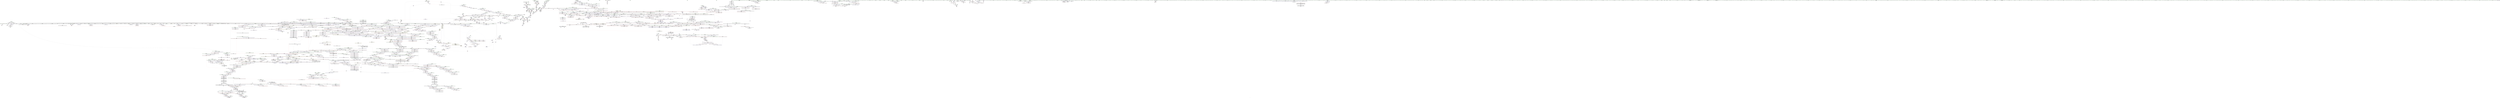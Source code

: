 digraph "SVFG" {
	label="SVFG";

	Node0x55632b1b8050 [shape=record,color=grey,label="{NodeID: 0\nNullPtr|{|<s61>160}}"];
	Node0x55632b1b8050 -> Node0x55632b885c90[style=solid];
	Node0x55632b1b8050 -> Node0x55632b885d90[style=solid];
	Node0x55632b1b8050 -> Node0x55632b885e60[style=solid];
	Node0x55632b1b8050 -> Node0x55632b885f30[style=solid];
	Node0x55632b1b8050 -> Node0x55632b886000[style=solid];
	Node0x55632b1b8050 -> Node0x55632b8860d0[style=solid];
	Node0x55632b1b8050 -> Node0x55632b8861a0[style=solid];
	Node0x55632b1b8050 -> Node0x55632b886270[style=solid];
	Node0x55632b1b8050 -> Node0x55632b886340[style=solid];
	Node0x55632b1b8050 -> Node0x55632b886410[style=solid];
	Node0x55632b1b8050 -> Node0x55632b8864e0[style=solid];
	Node0x55632b1b8050 -> Node0x55632b8865b0[style=solid];
	Node0x55632b1b8050 -> Node0x55632b886680[style=solid];
	Node0x55632b1b8050 -> Node0x55632b886750[style=solid];
	Node0x55632b1b8050 -> Node0x55632b886820[style=solid];
	Node0x55632b1b8050 -> Node0x55632b8868f0[style=solid];
	Node0x55632b1b8050 -> Node0x55632b8869c0[style=solid];
	Node0x55632b1b8050 -> Node0x55632b886a90[style=solid];
	Node0x55632b1b8050 -> Node0x55632b886b60[style=solid];
	Node0x55632b1b8050 -> Node0x55632b886c30[style=solid];
	Node0x55632b1b8050 -> Node0x55632b886d00[style=solid];
	Node0x55632b1b8050 -> Node0x55632b886dd0[style=solid];
	Node0x55632b1b8050 -> Node0x55632b886ea0[style=solid];
	Node0x55632b1b8050 -> Node0x55632b886f70[style=solid];
	Node0x55632b1b8050 -> Node0x55632b887040[style=solid];
	Node0x55632b1b8050 -> Node0x55632b887110[style=solid];
	Node0x55632b1b8050 -> Node0x55632b8871e0[style=solid];
	Node0x55632b1b8050 -> Node0x55632b8872b0[style=solid];
	Node0x55632b1b8050 -> Node0x55632b887380[style=solid];
	Node0x55632b1b8050 -> Node0x55632b887450[style=solid];
	Node0x55632b1b8050 -> Node0x55632b887520[style=solid];
	Node0x55632b1b8050 -> Node0x55632b8875f0[style=solid];
	Node0x55632b1b8050 -> Node0x55632b8876c0[style=solid];
	Node0x55632b1b8050 -> Node0x55632b887790[style=solid];
	Node0x55632b1b8050 -> Node0x55632b887860[style=solid];
	Node0x55632b1b8050 -> Node0x55632b887930[style=solid];
	Node0x55632b1b8050 -> Node0x55632b887a00[style=solid];
	Node0x55632b1b8050 -> Node0x55632b898190[style=solid];
	Node0x55632b1b8050 -> Node0x55632b898260[style=solid];
	Node0x55632b1b8050 -> Node0x55632b898330[style=solid];
	Node0x55632b1b8050 -> Node0x55632b898400[style=solid];
	Node0x55632b1b8050 -> Node0x55632b8984d0[style=solid];
	Node0x55632b1b8050 -> Node0x55632b8985a0[style=solid];
	Node0x55632b1b8050 -> Node0x55632b898670[style=solid];
	Node0x55632b1b8050 -> Node0x55632b898740[style=solid];
	Node0x55632b1b8050 -> Node0x55632b898810[style=solid];
	Node0x55632b1b8050 -> Node0x55632b8988e0[style=solid];
	Node0x55632b1b8050 -> Node0x55632b8989b0[style=solid];
	Node0x55632b1b8050 -> Node0x55632b898a80[style=solid];
	Node0x55632b1b8050 -> Node0x55632b898b50[style=solid];
	Node0x55632b1b8050 -> Node0x55632b898c20[style=solid];
	Node0x55632b1b8050 -> Node0x55632b898cf0[style=solid];
	Node0x55632b1b8050 -> Node0x55632b898dc0[style=solid];
	Node0x55632b1b8050 -> Node0x55632b898e90[style=solid];
	Node0x55632b1b8050 -> Node0x55632b8c4a40[style=solid];
	Node0x55632b1b8050 -> Node0x55632b8c7580[style=solid];
	Node0x55632b1b8050 -> Node0x55632b8cb000[style=solid];
	Node0x55632b1b8050 -> Node0x55632b908cd0[style=solid];
	Node0x55632b1b8050 -> Node0x55632b909450[style=solid];
	Node0x55632b1b8050 -> Node0x55632b909750[style=solid];
	Node0x55632b1b8050 -> Node0x55632b909a50[style=solid];
	Node0x55632b1b8050:s61 -> Node0x55632ba30310[style=solid,color=red];
	Node0x55632b991060 [shape=record,color=yellow,style=double,label="{NodeID: 2657\n339V_1 = ENCHI(MR_339V_0)\npts\{1120 \}\nFun[_ZNSt8_Rb_treeINSt7__cxx1112basic_stringIcSt11char_traitsIcESaIcEEES5_St9_IdentityIS5_ESt4lessIS5_ESaIS5_EE24_M_get_insert_unique_posERKS5_]}"];
	Node0x55632b991060 -> Node0x55632b8bb050[style=dashed];
	Node0x55632b886d00 [shape=record,color=black,label="{NodeID: 443\n729\<--3\n\<--dummyVal\n_ZN3Sol4liczENSt7__cxx1112basic_stringIcSt11char_traitsIcESaIcEEE\n}"];
	Node0x55632b886d00 -> Node0x55632b8c84f0[style=solid];
	Node0x55632b896110 [shape=record,color=red,label="{NodeID: 886\n376\<--356\n\<--__mask.addr\n_ZNSt8ios_base4setfESt13_Ios_FmtflagsS0_\n|{<s0>37}}"];
	Node0x55632b896110:s0 -> Node0x55632ba2fd00[style=solid,color=red];
	Node0x55632b8cc520 [shape=record,color=blue,label="{NodeID: 1329\n1397\<--1396\nthis.addr\<--this\n_ZNSt8_Rb_treeINSt7__cxx1112basic_stringIcSt11char_traitsIcESaIcEEES5_St9_IdentityIS5_ESt4lessIS5_ESaIS5_EE8_M_beginEv\n}"];
	Node0x55632b8cc520 -> Node0x55632b8bc4a0[style=dashed];
	Node0x55632b87f1a0 [shape=record,color=green,label="{NodeID: 222\n1266\<--1267\nthis.addr\<--this.addr_field_insensitive\n_ZNSt8_Rb_treeINSt7__cxx1112basic_stringIcSt11char_traitsIcESaIcEEES5_St9_IdentityIS5_ESt4lessIS5_ESaIS5_EE10_M_insert_IRKS5_NSB_11_Alloc_nodeEEESt17_Rb_tree_iteratorIS5_EPSt18_Rb_tree_node_baseSJ_OT_RT0_\n}"];
	Node0x55632b87f1a0 -> Node0x55632b8bb460[style=solid];
	Node0x55632b87f1a0 -> Node0x55632b8cb4e0[style=solid];
	Node0x55632b8a2910 [shape=record,color=purple,label="{NodeID: 665\n91\<--53\ncoerce.dive\<--agg.tmp\nmain\n}"];
	Node0x55632b8a2910 -> Node0x55632b8c4c10[style=solid];
	Node0x55632ba29790 [shape=record,color=black,label="{NodeID: 3322\n2047 = PHI(1098, )\n0th arg _ZNSt23_Rb_tree_const_iteratorINSt7__cxx1112basic_stringIcSt11char_traitsIcESaIcEEEEC2ERKSt17_Rb_tree_iteratorIS5_E }"];
	Node0x55632ba29790 -> Node0x55632b8d0070[style=solid];
	Node0x55632b8c1100 [shape=record,color=red,label="{NodeID: 1108\n2209\<--2208\n\<--coerce.dive26\n_ZSt18__next_permutationIN9__gnu_cxx17__normal_iteratorIPcNSt7__cxx1112basic_stringIcSt11char_traitsIcESaIcEEEEENS0_5__ops15_Iter_less_iterEEbT_SC_T0_\n|{<s0>197}}"];
	Node0x55632b8c1100:s0 -> Node0x55632ba2ae60[style=solid,color=red];
	Node0x55632b1b80e0 [shape=record,color=green,label="{NodeID: 1\n7\<--1\n__dso_handle\<--dummyObj\nGlob }"];
	Node0x55632b886dd0 [shape=record,color=black,label="{NodeID: 444\n836\<--3\n\<--dummyVal\n_ZN3Sol4liczENSt7__cxx1112basic_stringIcSt11char_traitsIcESaIcEEE\n}"];
	Node0x55632b8961e0 [shape=record,color=red,label="{NodeID: 887\n384\<--358\n\<--__old\n_ZNSt8ios_base4setfESt13_Ios_FmtflagsS0_\n}"];
	Node0x55632b8961e0 -> Node0x55632b8997e0[style=solid];
	Node0x55632b8cc5f0 [shape=record,color=blue,label="{NodeID: 1330\n1412\<--1411\nthis.addr\<--this\n_ZNSt8_Rb_treeINSt7__cxx1112basic_stringIcSt11char_traitsIcESaIcEEES5_St9_IdentityIS5_ESt4lessIS5_ESaIS5_EE6_M_endEv\n}"];
	Node0x55632b8cc5f0 -> Node0x55632b8bc640[style=dashed];
	Node0x55632b87f270 [shape=record,color=green,label="{NodeID: 223\n1268\<--1269\n__x.addr\<--__x.addr_field_insensitive\n_ZNSt8_Rb_treeINSt7__cxx1112basic_stringIcSt11char_traitsIcESaIcEEES5_St9_IdentityIS5_ESt4lessIS5_ESaIS5_EE10_M_insert_IRKS5_NSB_11_Alloc_nodeEEESt17_Rb_tree_iteratorIS5_EPSt18_Rb_tree_node_baseSJ_OT_RT0_\n}"];
	Node0x55632b87f270 -> Node0x55632b8bb530[style=solid];
	Node0x55632b87f270 -> Node0x55632b8cb5b0[style=solid];
	Node0x55632b8a29e0 [shape=record,color=purple,label="{NodeID: 666\n93\<--53\ncoerce.dive4\<--agg.tmp\nmain\n}"];
	Node0x55632b8a29e0 -> Node0x55632b8950d0[style=solid];
	Node0x55632ba298a0 [shape=record,color=black,label="{NodeID: 3323\n2048 = PHI(1100, )\n1st arg _ZNSt23_Rb_tree_const_iteratorINSt7__cxx1112basic_stringIcSt11char_traitsIcESaIcEEEEC2ERKSt17_Rb_tree_iteratorIS5_E }"];
	Node0x55632ba298a0 -> Node0x55632b8d0140[style=solid];
	Node0x55632b8c11d0 [shape=record,color=red,label="{NodeID: 1109\n2211\<--2210\n\<--coerce.dive27\n_ZSt18__next_permutationIN9__gnu_cxx17__normal_iteratorIPcNSt7__cxx1112basic_stringIcSt11char_traitsIcESaIcEEEEENS0_5__ops15_Iter_less_iterEEbT_SC_T0_\n|{<s0>197}}"];
	Node0x55632b8c11d0:s0 -> Node0x55632ba2afb0[style=solid,color=red];
	Node0x55632b849e50 [shape=record,color=green,label="{NodeID: 2\n11\<--1\n_ZSt3cin\<--dummyObj\nGlob }"];
	Node0x55632b886ea0 [shape=record,color=black,label="{NodeID: 445\n837\<--3\n\<--dummyVal\n_ZN3Sol4liczENSt7__cxx1112basic_stringIcSt11char_traitsIcESaIcEEE\n}"];
	Node0x55632b886ea0 -> Node0x55632b8c9120[style=solid];
	Node0x55632b8962b0 [shape=record,color=red,label="{NodeID: 888\n365\<--364\n\<--_M_flags\n_ZNSt8ios_base4setfESt13_Ios_FmtflagsS0_\n}"];
	Node0x55632b8962b0 -> Node0x55632b8c6470[style=solid];
	Node0x55632b8cc6c0 [shape=record,color=blue,label="{NodeID: 1331\n1426\<--1423\nthis.addr\<--this\n_ZNKSt4lessINSt7__cxx1112basic_stringIcSt11char_traitsIcESaIcEEEEclERKS5_S8_\n}"];
	Node0x55632b8cc6c0 -> Node0x55632b8bc710[style=dashed];
	Node0x55632b87f340 [shape=record,color=green,label="{NodeID: 224\n1270\<--1271\n__p.addr\<--__p.addr_field_insensitive\n_ZNSt8_Rb_treeINSt7__cxx1112basic_stringIcSt11char_traitsIcESaIcEEES5_St9_IdentityIS5_ESt4lessIS5_ESaIS5_EE10_M_insert_IRKS5_NSB_11_Alloc_nodeEEESt17_Rb_tree_iteratorIS5_EPSt18_Rb_tree_node_baseSJ_OT_RT0_\n}"];
	Node0x55632b87f340 -> Node0x55632b8bb600[style=solid];
	Node0x55632b87f340 -> Node0x55632b8bb6d0[style=solid];
	Node0x55632b87f340 -> Node0x55632b8bb7a0[style=solid];
	Node0x55632b87f340 -> Node0x55632b8cb680[style=solid];
	Node0x55632b8a2ab0 [shape=record,color=purple,label="{NodeID: 667\n74\<--73\nvbase.offset.ptr\<--vtable\nmain\n}"];
	Node0x55632b8a2ab0 -> Node0x55632b899230[style=solid];
	Node0x55632ba299b0 [shape=record,color=black,label="{NodeID: 3324\n338 = PHI(61, 61, )\n0th arg _ZN3SolD2Ev }"];
	Node0x55632ba299b0 -> Node0x55632b8c6130[style=solid];
	Node0x55632b8c12a0 [shape=record,color=red,label="{NodeID: 1110\n2227\<--2226\n\<--coerce.dive35\n_ZSt18__next_permutationIN9__gnu_cxx17__normal_iteratorIPcNSt7__cxx1112basic_stringIcSt11char_traitsIcESaIcEEEEENS0_5__ops15_Iter_less_iterEEbT_SC_T0_\n|{<s0>202}}"];
	Node0x55632b8c12a0:s0 -> Node0x55632ba2ae60[style=solid,color=red];
	Node0x55632b84a150 [shape=record,color=green,label="{NodeID: 3\n14\<--1\n_ZSt4cout\<--dummyObj\nGlob }"];
	Node0x55632b886f70 [shape=record,color=black,label="{NodeID: 446\n839\<--3\n\<--dummyVal\n_ZN3Sol4liczENSt7__cxx1112basic_stringIcSt11char_traitsIcESaIcEEE\n}"];
	Node0x55632b886f70 -> Node0x55632b8c91f0[style=solid];
	Node0x55632b896380 [shape=record,color=red,label="{NodeID: 889\n395\<--389\n\<--__a.addr\n_ZStaNRSt13_Ios_FmtflagsS_\n}"];
	Node0x55632b896380 -> Node0x55632b8965f0[style=solid];
	Node0x55632b8cc790 [shape=record,color=blue,label="{NodeID: 1332\n1428\<--1424\n__x.addr\<--__x\n_ZNKSt4lessINSt7__cxx1112basic_stringIcSt11char_traitsIcESaIcEEEEclERKS5_S8_\n}"];
	Node0x55632b8cc790 -> Node0x55632b8bc7e0[style=dashed];
	Node0x55632b87f410 [shape=record,color=green,label="{NodeID: 225\n1272\<--1273\n__v.addr\<--__v.addr_field_insensitive\n_ZNSt8_Rb_treeINSt7__cxx1112basic_stringIcSt11char_traitsIcESaIcEEES5_St9_IdentityIS5_ESt4lessIS5_ESaIS5_EE10_M_insert_IRKS5_NSB_11_Alloc_nodeEEESt17_Rb_tree_iteratorIS5_EPSt18_Rb_tree_node_baseSJ_OT_RT0_\n}"];
	Node0x55632b87f410 -> Node0x55632b8bb870[style=solid];
	Node0x55632b87f410 -> Node0x55632b8bb940[style=solid];
	Node0x55632b87f410 -> Node0x55632b8cb750[style=solid];
	Node0x55632b8a2b80 [shape=record,color=purple,label="{NodeID: 668\n194\<--189\n_M_n\<--retval\n_ZSt12setprecisioni\n}"];
	Node0x55632b8a2b80 -> Node0x55632b8c5500[style=solid];
	Node0x55632ba29bc0 [shape=record,color=black,label="{NodeID: 3325\n1259 = PHI(1031, )\n0th arg _ZNSt8_Rb_treeINSt7__cxx1112basic_stringIcSt11char_traitsIcESaIcEEES5_St9_IdentityIS5_ESt4lessIS5_ESaIS5_EE10_M_insert_IRKS5_NSB_11_Alloc_nodeEEESt17_Rb_tree_iteratorIS5_EPSt18_Rb_tree_node_baseSJ_OT_RT0_ }"];
	Node0x55632ba29bc0 -> Node0x55632b8cb4e0[style=solid];
	Node0x55632b8c1370 [shape=record,color=red,label="{NodeID: 1111\n2229\<--2228\n\<--coerce.dive36\n_ZSt18__next_permutationIN9__gnu_cxx17__normal_iteratorIPcNSt7__cxx1112basic_stringIcSt11char_traitsIcESaIcEEEEENS0_5__ops15_Iter_less_iterEEbT_SC_T0_\n|{<s0>202}}"];
	Node0x55632b8c1370:s0 -> Node0x55632ba2afb0[style=solid,color=red];
	Node0x55632b84a1e0 [shape=record,color=green,label="{NodeID: 4\n15\<--1\n.str\<--dummyObj\nGlob }"];
	Node0x55632b887040 [shape=record,color=black,label="{NodeID: 447\n847\<--3\nlpad.val\<--dummyVal\n_ZN3Sol4liczENSt7__cxx1112basic_stringIcSt11char_traitsIcESaIcEEE\n}"];
	Node0x55632b896450 [shape=record,color=red,label="{NodeID: 890\n399\<--389\n\<--__a.addr\n_ZStaNRSt13_Ios_FmtflagsS_\n}"];
	Node0x55632b896450 -> Node0x55632b8998b0[style=solid];
	Node0x55632b896450 -> Node0x55632b8c66e0[style=solid];
	Node0x55632b983340 [shape=record,color=yellow,style=double,label="{NodeID: 2440\n269V_1 = ENCHI(MR_269V_0)\npts\{8800000 \}\nFun[_ZNSt23_Rb_tree_const_iteratorINSt7__cxx1112basic_stringIcSt11char_traitsIcESaIcEEEEC2ERKSt17_Rb_tree_iteratorIS5_E]}"];
	Node0x55632b983340 -> Node0x55632b8c09b0[style=dashed];
	Node0x55632b8cc860 [shape=record,color=blue,label="{NodeID: 1333\n1430\<--1425\n__y.addr\<--__y\n_ZNKSt4lessINSt7__cxx1112basic_stringIcSt11char_traitsIcESaIcEEEEclERKS5_S8_\n}"];
	Node0x55632b8cc860 -> Node0x55632b8bc8b0[style=dashed];
	Node0x55632b87f4e0 [shape=record,color=green,label="{NodeID: 226\n1274\<--1275\n__node_gen.addr\<--__node_gen.addr_field_insensitive\n_ZNSt8_Rb_treeINSt7__cxx1112basic_stringIcSt11char_traitsIcESaIcEEES5_St9_IdentityIS5_ESt4lessIS5_ESaIS5_EE10_M_insert_IRKS5_NSB_11_Alloc_nodeEEESt17_Rb_tree_iteratorIS5_EPSt18_Rb_tree_node_baseSJ_OT_RT0_\n}"];
	Node0x55632b87f4e0 -> Node0x55632b8bba10[style=solid];
	Node0x55632b87f4e0 -> Node0x55632b8cb820[style=solid];
	Node0x55632b8a2c50 [shape=record,color=purple,label="{NodeID: 669\n197\<--189\ncoerce.dive\<--retval\n_ZSt12setprecisioni\n}"];
	Node0x55632b8a2c50 -> Node0x55632b8954e0[style=solid];
	Node0x55632ba29cd0 [shape=record,color=black,label="{NodeID: 3326\n1260 = PHI(1054, )\n1st arg _ZNSt8_Rb_treeINSt7__cxx1112basic_stringIcSt11char_traitsIcESaIcEEES5_St9_IdentityIS5_ESt4lessIS5_ESaIS5_EE10_M_insert_IRKS5_NSB_11_Alloc_nodeEEESt17_Rb_tree_iteratorIS5_EPSt18_Rb_tree_node_baseSJ_OT_RT0_ }"];
	Node0x55632ba29cd0 -> Node0x55632b8cb5b0[style=solid];
	Node0x55632b8c1440 [shape=record,color=red,label="{NodeID: 1112\n2249\<--2243\n\<--__lhs.addr\n_ZN9__gnu_cxxeqIPcNSt7__cxx1112basic_stringIcSt11char_traitsIcESaIcEEEEEbRKNS_17__normal_iteratorIT_T0_EESD_\n|{<s0>203}}"];
	Node0x55632b8c1440:s0 -> Node0x55632ba28430[style=solid,color=red];
	Node0x55632b84a2a0 [shape=record,color=green,label="{NodeID: 5\n17\<--1\n.str.1\<--dummyObj\nGlob }"];
	Node0x55632b887110 [shape=record,color=black,label="{NodeID: 448\n848\<--3\nlpad.val64\<--dummyVal\n_ZN3Sol4liczENSt7__cxx1112basic_stringIcSt11char_traitsIcESaIcEEE\n}"];
	Node0x55632b896520 [shape=record,color=red,label="{NodeID: 891\n397\<--391\n\<--__b.addr\n_ZStaNRSt13_Ios_FmtflagsS_\n|{<s0>39}}"];
	Node0x55632b896520:s0 -> Node0x55632ba2fd00[style=solid,color=red];
	Node0x55632b8cc930 [shape=record,color=blue,label="{NodeID: 1334\n1444\<--1443\n__x.addr\<--__x\n_ZNSt8_Rb_treeINSt7__cxx1112basic_stringIcSt11char_traitsIcESaIcEEES5_St9_IdentityIS5_ESt4lessIS5_ESaIS5_EE6_S_keyEPKSt13_Rb_tree_nodeIS5_E\n}"];
	Node0x55632b8cc930 -> Node0x55632b8bc980[style=dashed];
	Node0x55632b87f5b0 [shape=record,color=green,label="{NodeID: 227\n1276\<--1277\n__insert_left\<--__insert_left_field_insensitive\n_ZNSt8_Rb_treeINSt7__cxx1112basic_stringIcSt11char_traitsIcESaIcEEES5_St9_IdentityIS5_ESt4lessIS5_ESaIS5_EE10_M_insert_IRKS5_NSB_11_Alloc_nodeEEESt17_Rb_tree_iteratorIS5_EPSt18_Rb_tree_node_baseSJ_OT_RT0_\n}"];
	Node0x55632b87f5b0 -> Node0x55632b8bbae0[style=solid];
	Node0x55632b87f5b0 -> Node0x55632b8cb8f0[style=solid];
	Node0x55632b8a2d20 [shape=record,color=purple,label="{NodeID: 670\n209\<--208\nres\<--this1\n_ZN3SolC2Ev\n}"];
	Node0x55632b8a2d20 -> Node0x55632b8c56a0[style=solid];
	Node0x55632ba29de0 [shape=record,color=black,label="{NodeID: 3327\n1261 = PHI(1056, )\n2nd arg _ZNSt8_Rb_treeINSt7__cxx1112basic_stringIcSt11char_traitsIcESaIcEEES5_St9_IdentityIS5_ESt4lessIS5_ESaIS5_EE10_M_insert_IRKS5_NSB_11_Alloc_nodeEEESt17_Rb_tree_iteratorIS5_EPSt18_Rb_tree_node_baseSJ_OT_RT0_ }"];
	Node0x55632ba29de0 -> Node0x55632b8cb680[style=solid];
	Node0x55632b8c1510 [shape=record,color=red,label="{NodeID: 1113\n2252\<--2245\n\<--__rhs.addr\n_ZN9__gnu_cxxeqIPcNSt7__cxx1112basic_stringIcSt11char_traitsIcESaIcEEEEEbRKNS_17__normal_iteratorIT_T0_EESD_\n|{<s0>204}}"];
	Node0x55632b8c1510:s0 -> Node0x55632ba28430[style=solid,color=red];
	Node0x55632b84ab40 [shape=record,color=green,label="{NodeID: 6\n19\<--1\n.str.2\<--dummyObj\nGlob }"];
	Node0x55632b8871e0 [shape=record,color=black,label="{NodeID: 449\n891\<--3\n\<--dummyVal\n_ZNSt3setINSt7__cxx1112basic_stringIcSt11char_traitsIcESaIcEEESt4lessIS5_ESaIS5_EE6insertERKS5_\n}"];
	Node0x55632b8871e0 -> Node0x55632b8c9530[style=solid];
	Node0x55632b8965f0 [shape=record,color=red,label="{NodeID: 892\n396\<--395\n\<--\n_ZStaNRSt13_Ios_FmtflagsS_\n|{<s0>39}}"];
	Node0x55632b8965f0:s0 -> Node0x55632ba2fb20[style=solid,color=red];
	Node0x55632b983530 [shape=record,color=yellow,style=double,label="{NodeID: 2442\n22V_1 = ENCHI(MR_22V_0)\npts\{620002 \}\nFun[_ZN3SolD2Ev]|{<s0>34}}"];
	Node0x55632b983530:s0 -> Node0x55632b985f70[style=dashed,color=red];
	Node0x55632b8cca00 [shape=record,color=blue,label="{NodeID: 1335\n1457\<--1456\n__x.addr\<--__x\n_ZNSt8_Rb_treeINSt7__cxx1112basic_stringIcSt11char_traitsIcESaIcEEES5_St9_IdentityIS5_ESt4lessIS5_ESaIS5_EE7_S_leftEPSt18_Rb_tree_node_base\n}"];
	Node0x55632b8cca00 -> Node0x55632b8bca50[style=dashed];
	Node0x55632b887ac0 [shape=record,color=green,label="{NodeID: 228\n1278\<--1279\nref.tmp\<--ref.tmp_field_insensitive\n_ZNSt8_Rb_treeINSt7__cxx1112basic_stringIcSt11char_traitsIcESaIcEEES5_St9_IdentityIS5_ESt4lessIS5_ESaIS5_EE10_M_insert_IRKS5_NSB_11_Alloc_nodeEEESt17_Rb_tree_iteratorIS5_EPSt18_Rb_tree_node_baseSJ_OT_RT0_\n|{<s0>118}}"];
	Node0x55632b887ac0:s0 -> Node0x55632ba33470[style=solid,color=red];
	Node0x55632b8a2df0 [shape=record,color=purple,label="{NodeID: 671\n211\<--208\nvis\<--this1\n_ZN3SolC2Ev\n|{<s0>14}}"];
	Node0x55632b8a2df0:s0 -> Node0x55632ba30e70[style=solid,color=red];
	Node0x55632ba29ef0 [shape=record,color=black,label="{NodeID: 3328\n1262 = PHI(1058, )\n3rd arg _ZNSt8_Rb_treeINSt7__cxx1112basic_stringIcSt11char_traitsIcESaIcEEES5_St9_IdentityIS5_ESt4lessIS5_ESaIS5_EE10_M_insert_IRKS5_NSB_11_Alloc_nodeEEESt17_Rb_tree_iteratorIS5_EPSt18_Rb_tree_node_baseSJ_OT_RT0_ }"];
	Node0x55632ba29ef0 -> Node0x55632b8cb750[style=solid];
	Node0x55632b8c15e0 [shape=record,color=red,label="{NodeID: 1114\n2251\<--2250\n\<--call\n_ZN9__gnu_cxxeqIPcNSt7__cxx1112basic_stringIcSt11char_traitsIcESaIcEEEEEbRKNS_17__normal_iteratorIT_T0_EESD_\n}"];
	Node0x55632b8c15e0 -> Node0x55632b90a050[style=solid];
	Node0x55632b84abd0 [shape=record,color=green,label="{NodeID: 7\n22\<--1\n\<--dummyObj\nCan only get source location for instruction, argument, global var or function.}"];
	Node0x55632b9916b0 [shape=record,color=yellow,style=double,label="{NodeID: 2664\n22V_1 = ENCHI(MR_22V_0)\npts\{620002 \}\nFun[_ZNSt8_Rb_treeINSt7__cxx1112basic_stringIcSt11char_traitsIcESaIcEEES5_St9_IdentityIS5_ESt4lessIS5_ESaIS5_EE24_M_get_insert_unique_posERKS5_]|{<s0>102}}"];
	Node0x55632b9916b0:s0 -> Node0x55632b991d30[style=dashed,color=red];
	Node0x55632b8872b0 [shape=record,color=black,label="{NodeID: 450\n894\<--3\n\<--dummyVal\n_ZNSt3setINSt7__cxx1112basic_stringIcSt11char_traitsIcESaIcEEESt4lessIS5_ESaIS5_EE6insertERKS5_\n}"];
	Node0x55632b8872b0 -> Node0x55632b8c9600[style=solid];
	Node0x55632b8966c0 [shape=record,color=red,label="{NodeID: 893\n407\<--404\n\<--__a.addr\n_ZStcoSt13_Ios_Fmtflags\n}"];
	Node0x55632b8966c0 -> Node0x55632b9062d0[style=solid];
	Node0x55632b8ccad0 [shape=record,color=blue,label="{NodeID: 1336\n1467\<--1466\n__x.addr\<--__x\n_ZNSt8_Rb_treeINSt7__cxx1112basic_stringIcSt11char_traitsIcESaIcEEES5_St9_IdentityIS5_ESt4lessIS5_ESaIS5_EE8_S_rightEPSt18_Rb_tree_node_base\n}"];
	Node0x55632b8ccad0 -> Node0x55632b8bcbf0[style=dashed];
	Node0x55632b887b90 [shape=record,color=green,label="{NodeID: 229\n1280\<--1281\n__z\<--__z_field_insensitive\n_ZNSt8_Rb_treeINSt7__cxx1112basic_stringIcSt11char_traitsIcESaIcEEES5_St9_IdentityIS5_ESt4lessIS5_ESaIS5_EE10_M_insert_IRKS5_NSB_11_Alloc_nodeEEESt17_Rb_tree_iteratorIS5_EPSt18_Rb_tree_node_baseSJ_OT_RT0_\n}"];
	Node0x55632b887b90 -> Node0x55632b8bbbb0[style=solid];
	Node0x55632b887b90 -> Node0x55632b8bbc80[style=solid];
	Node0x55632b887b90 -> Node0x55632b8cb9c0[style=solid];
	Node0x55632b8a2ec0 [shape=record,color=purple,label="{NodeID: 672\n258\<--231\ncoerce.dive\<--__begin1\n_ZN3Sol3runEx\n}"];
	Node0x55632b8a2ec0 -> Node0x55632b8c5ab0[style=solid];
	Node0x55632ba2a030 [shape=record,color=black,label="{NodeID: 3329\n1263 = PHI(1019, )\n4th arg _ZNSt8_Rb_treeINSt7__cxx1112basic_stringIcSt11char_traitsIcESaIcEEES5_St9_IdentityIS5_ESt4lessIS5_ESaIS5_EE10_M_insert_IRKS5_NSB_11_Alloc_nodeEEESt17_Rb_tree_iteratorIS5_EPSt18_Rb_tree_node_baseSJ_OT_RT0_ }"];
	Node0x55632ba2a030 -> Node0x55632b8cb820[style=solid];
	Node0x55632b8c16b0 [shape=record,color=red,label="{NodeID: 1115\n2254\<--2253\n\<--call1\n_ZN9__gnu_cxxeqIPcNSt7__cxx1112basic_stringIcSt11char_traitsIcESaIcEEEEEbRKNS_17__normal_iteratorIT_T0_EESD_\n}"];
	Node0x55632b8c16b0 -> Node0x55632b90a050[style=solid];
	Node0x55632b84ac90 [shape=record,color=green,label="{NodeID: 8\n68\<--1\n\<--dummyObj\nCan only get source location for instruction, argument, global var or function.}"];
	Node0x55632b991790 [shape=record,color=yellow,style=double,label="{NodeID: 2665\n123V_1 = ENCHI(MR_123V_0)\npts\{620003 \}\nFun[_ZNSt8_Rb_treeINSt7__cxx1112basic_stringIcSt11char_traitsIcESaIcEEES5_St9_IdentityIS5_ESt4lessIS5_ESaIS5_EE24_M_get_insert_unique_posERKS5_]|{<s0>109}}"];
	Node0x55632b991790:s0 -> Node0x55632b986950[style=dashed,color=red];
	Node0x55632b887380 [shape=record,color=black,label="{NodeID: 451\n949\<--3\n\<--dummyVal\n_ZStplIcSt11char_traitsIcESaIcEENSt7__cxx1112basic_stringIT_T0_T1_EES5_RKS8_\n}"];
	Node0x55632b896790 [shape=record,color=red,label="{NodeID: 894\n420\<--414\n\<--__a.addr\n_ZStoRRSt13_Ios_FmtflagsS_\n}"];
	Node0x55632b896790 -> Node0x55632b896a00[style=solid];
	Node0x55632b8ccba0 [shape=record,color=blue,label="{NodeID: 1337\n1478\<--1476\nthis.addr\<--this\n_ZNKSt17_Rb_tree_iteratorINSt7__cxx1112basic_stringIcSt11char_traitsIcESaIcEEEEeqERKS6_\n}"];
	Node0x55632b8ccba0 -> Node0x55632b8bcd90[style=dashed];
	Node0x55632b887c60 [shape=record,color=green,label="{NodeID: 230\n1311\<--1312\n_ZNKSt8_Rb_treeINSt7__cxx1112basic_stringIcSt11char_traitsIcESaIcEEES5_St9_IdentityIS5_ESt4lessIS5_ESaIS5_EE11_Alloc_nodeclIRKS5_EEPSt13_Rb_tree_nodeIS5_EOT_\<--_ZNKSt8_Rb_treeINSt7__cxx1112basic_stringIcSt11char_traitsIcESaIcEEES5_St9_IdentityIS5_ESt4lessIS5_ESaIS5_EE11_Alloc_nodeclIRKS5_EEPSt13_Rb_tree_nodeIS5_EOT__field_insensitive\n}"];
	Node0x55632b8a2f90 [shape=record,color=purple,label="{NodeID: 673\n264\<--233\ncoerce.dive5\<--__end1\n_ZN3Sol3runEx\n}"];
	Node0x55632b8a2f90 -> Node0x55632b8c5b80[style=solid];
	Node0x55632ba2a170 [shape=record,color=black,label="{NodeID: 3330\n1443 = PHI(1160, )\n0th arg _ZNSt8_Rb_treeINSt7__cxx1112basic_stringIcSt11char_traitsIcESaIcEEES5_St9_IdentityIS5_ESt4lessIS5_ESaIS5_EE6_S_keyEPKSt13_Rb_tree_nodeIS5_E }"];
	Node0x55632ba2a170 -> Node0x55632b8cc930[style=solid];
	Node0x55632b8c1780 [shape=record,color=red,label="{NodeID: 1116\n2262\<--2259\nthis1\<--this.addr\n_ZN9__gnu_cxx17__normal_iteratorIPcNSt7__cxx1112basic_stringIcSt11char_traitsIcESaIcEEEEmmEv\n}"];
	Node0x55632b8c1780 -> Node0x55632b8a11c0[style=solid];
	Node0x55632b8c1780 -> Node0x55632b8936d0[style=solid];
	Node0x55632b84ad50 [shape=record,color=green,label="{NodeID: 9\n70\<--1\n\<--dummyObj\nCan only get source location for instruction, argument, global var or function.}"];
	Node0x55632b991870 [shape=record,color=yellow,style=double,label="{NodeID: 2666\n355V_1 = ENCHI(MR_355V_0)\npts\{11320000 \}\nFun[_ZNSt8_Rb_treeINSt7__cxx1112basic_stringIcSt11char_traitsIcESaIcEEES5_St9_IdentityIS5_ESt4lessIS5_ESaIS5_EE24_M_get_insert_unique_posERKS5_]|{<s0>108}}"];
	Node0x55632b991870:s0 -> Node0x55632b8cc450[style=dashed,color=red];
	Node0x55632b887450 [shape=record,color=black,label="{NodeID: 452\n950\<--3\n\<--dummyVal\n_ZStplIcSt11char_traitsIcESaIcEENSt7__cxx1112basic_stringIT_T0_T1_EES5_RKS8_\n}"];
	Node0x55632b887450 -> Node0x55632b8c9ae0[style=solid];
	Node0x55632b896860 [shape=record,color=red,label="{NodeID: 895\n426\<--414\n\<--__a.addr\n_ZStoRRSt13_Ios_FmtflagsS_\n}"];
	Node0x55632b896860 -> Node0x55632b899a50[style=solid];
	Node0x55632b896860 -> Node0x55632b8c6a20[style=solid];
	Node0x55632b8ccc70 [shape=record,color=blue,label="{NodeID: 1338\n1480\<--1477\n__x.addr\<--__x\n_ZNKSt17_Rb_tree_iteratorINSt7__cxx1112basic_stringIcSt11char_traitsIcESaIcEEEEeqERKS6_\n}"];
	Node0x55632b8ccc70 -> Node0x55632b8bce60[style=dashed];
	Node0x55632b887d60 [shape=record,color=green,label="{NodeID: 231\n1325\<--1326\n_ZSt29_Rb_tree_insert_and_rebalancebPSt18_Rb_tree_node_baseS0_RS_\<--_ZSt29_Rb_tree_insert_and_rebalancebPSt18_Rb_tree_node_baseS0_RS__field_insensitive\n}"];
	Node0x55632b8a3060 [shape=record,color=purple,label="{NodeID: 674\n251\<--241\nL\<--this1\n_ZN3Sol3runEx\n}"];
	Node0x55632b8a3060 -> Node0x55632b8c5910[style=solid];
	Node0x55632ba2a2b0 [shape=record,color=black,label="{NodeID: 3331\n2351 = PHI(2084, 2084, )\n0th arg _ZSt19__iterator_categoryIN9__gnu_cxx17__normal_iteratorIPcNSt7__cxx1112basic_stringIcSt11char_traitsIcESaIcEEEEEENSt15iterator_traitsIT_E17iterator_categoryERKSB_ }"];
	Node0x55632ba2a2b0 -> Node0x55632b8d1e80[style=solid];
	Node0x55632b8c1850 [shape=record,color=red,label="{NodeID: 1117\n2264\<--2263\n\<--_M_current\n_ZN9__gnu_cxx17__normal_iteratorIPcNSt7__cxx1112basic_stringIcSt11char_traitsIcESaIcEEEEmmEv\n}"];
	Node0x55632b8c1850 -> Node0x55632b8937a0[style=solid];
	Node0x55632b84ae10 [shape=record,color=green,label="{NodeID: 10\n88\<--1\n\<--dummyObj\nCan only get source location for instruction, argument, global var or function.|{<s0>6}}"];
	Node0x55632b84ae10:s0 -> Node0x55632ba31d10[style=solid,color=red];
	Node0x55632b887520 [shape=record,color=black,label="{NodeID: 453\n952\<--3\n\<--dummyVal\n_ZStplIcSt11char_traitsIcESaIcEENSt7__cxx1112basic_stringIT_T0_T1_EES5_RKS8_\n}"];
	Node0x55632b887520 -> Node0x55632b8c9bb0[style=solid];
	Node0x55632b896930 [shape=record,color=red,label="{NodeID: 896\n422\<--416\n\<--__b.addr\n_ZStoRRSt13_Ios_FmtflagsS_\n|{<s0>40}}"];
	Node0x55632b896930:s0 -> Node0x55632ba31690[style=solid,color=red];
	Node0x55632b8ccd40 [shape=record,color=blue,label="{NodeID: 1339\n1496\<--1493\nthis.addr\<--this\n_ZNSt8_Rb_treeINSt7__cxx1112basic_stringIcSt11char_traitsIcESaIcEEES5_St9_IdentityIS5_ESt4lessIS5_ESaIS5_EE5beginEv\n}"];
	Node0x55632b8ccd40 -> Node0x55632b8bd0d0[style=dashed];
	Node0x55632b887e60 [shape=record,color=green,label="{NodeID: 232\n1343\<--1344\n__t.addr\<--__t.addr_field_insensitive\n_ZSt7forwardIRKNSt7__cxx1112basic_stringIcSt11char_traitsIcESaIcEEEEOT_RNSt16remove_referenceIS8_E4typeE\n}"];
	Node0x55632b887e60 -> Node0x55632b8bbef0[style=solid];
	Node0x55632b887e60 -> Node0x55632b8cbdd0[style=solid];
	Node0x55632b8a3130 [shape=record,color=purple,label="{NodeID: 675\n312\<--241\nres\<--this1\n_ZN3Sol3runEx\n}"];
	Node0x55632b8a3130 -> Node0x55632b895d00[style=solid];
	Node0x55632ba2a4c0 [shape=record,color=black,label="{NodeID: 3332\n588 = PHI(231, 651, )\n0th arg _ZN9__gnu_cxxneIPcNSt7__cxx1112basic_stringIcSt11char_traitsIcESaIcEEEEEbRKNS_17__normal_iteratorIT_T0_EESD_ }"];
	Node0x55632ba2a4c0 -> Node0x55632b8c78c0[style=solid];
	Node0x55632b8c1920 [shape=record,color=red,label="{NodeID: 1118\n2283\<--2276\nthis2\<--this.addr\n_ZNK9__gnu_cxx5__ops15_Iter_less_iterclINS_17__normal_iteratorIPcNSt7__cxx1112basic_stringIcSt11char_traitsIcESaIcEEEEESB_EEbT_T0_\n}"];
	Node0x55632b84af10 [shape=record,color=green,label="{NodeID: 11\n100\<--1\n\<--dummyObj\nCan only get source location for instruction, argument, global var or function.|{<s0>150|<s1>168}}"];
	Node0x55632b84af10:s0 -> Node0x55632ba2cc00[style=solid,color=red];
	Node0x55632b84af10:s1 -> Node0x55632ba28070[style=solid,color=red];
	Node0x55632b991a30 [shape=record,color=yellow,style=double,label="{NodeID: 2668\n359V_1 = ENCHI(MR_359V_0)\npts\{11200000 11200001 \}\nFun[_ZNSt8_Rb_treeINSt7__cxx1112basic_stringIcSt11char_traitsIcESaIcEEES5_St9_IdentityIS5_ESt4lessIS5_ESaIS5_EE24_M_get_insert_unique_posERKS5_]|{<s0>111|<s1>111|<s2>115|<s3>115|<s4>116|<s5>116}}"];
	Node0x55632b991a30:s0 -> Node0x55632b8cd080[style=dashed,color=red];
	Node0x55632b991a30:s1 -> Node0x55632b8cd150[style=dashed,color=red];
	Node0x55632b991a30:s2 -> Node0x55632b8cd080[style=dashed,color=red];
	Node0x55632b991a30:s3 -> Node0x55632b8cd150[style=dashed,color=red];
	Node0x55632b991a30:s4 -> Node0x55632b8cd700[style=dashed,color=red];
	Node0x55632b991a30:s5 -> Node0x55632b8cd7d0[style=dashed,color=red];
	Node0x55632b8875f0 [shape=record,color=black,label="{NodeID: 454\n961\<--3\nlpad.val\<--dummyVal\n_ZStplIcSt11char_traitsIcESaIcEENSt7__cxx1112basic_stringIT_T0_T1_EES5_RKS8_\n}"];
	Node0x55632b896a00 [shape=record,color=red,label="{NodeID: 897\n421\<--420\n\<--\n_ZStoRRSt13_Ios_FmtflagsS_\n|{<s0>40}}"];
	Node0x55632b896a00:s0 -> Node0x55632ba315c0[style=solid,color=red];
	Node0x55632b8cce10 [shape=record,color=blue,label="{NodeID: 1340\n1515\<--1512\nthis.addr\<--this\n_ZNSt4pairIPSt18_Rb_tree_node_baseS1_EC2IRPSt13_Rb_tree_nodeINSt7__cxx1112basic_stringIcSt11char_traitsIcESaIcEEEERS1_Lb1EEEOT_OT0_\n}"];
	Node0x55632b8cce10 -> Node0x55632b8bd340[style=dashed];
	Node0x55632b887f30 [shape=record,color=green,label="{NodeID: 233\n1352\<--1353\nthis.addr\<--this.addr_field_insensitive\n_ZNSt4pairISt17_Rb_tree_iteratorINSt7__cxx1112basic_stringIcSt11char_traitsIcESaIcEEEEbEC2IS7_bLb1EEEOT_OT0_\n}"];
	Node0x55632b887f30 -> Node0x55632b8bbfc0[style=solid];
	Node0x55632b887f30 -> Node0x55632b8cbea0[style=solid];
	Node0x55632b8a3200 [shape=record,color=purple,label="{NodeID: 676\n343\<--342\nvis\<--this1\n_ZN3SolD2Ev\n|{<s0>34}}"];
	Node0x55632b8a3200:s0 -> Node0x55632ba2b7d0[style=solid,color=red];
	Node0x55632ba2a640 [shape=record,color=black,label="{NodeID: 3333\n589 = PHI(233, 653, )\n1st arg _ZN9__gnu_cxxneIPcNSt7__cxx1112basic_stringIcSt11char_traitsIcESaIcEEEEEbRKNS_17__normal_iteratorIT_T0_EESD_ }"];
	Node0x55632ba2a640 -> Node0x55632b8c7990[style=solid];
	Node0x55632b8c19f0 [shape=record,color=red,label="{NodeID: 1119\n2285\<--2284\n\<--call\n_ZNK9__gnu_cxx5__ops15_Iter_less_iterclINS_17__normal_iteratorIPcNSt7__cxx1112basic_stringIcSt11char_traitsIcESaIcEEEEESB_EEbT_T0_\n}"];
	Node0x55632b8c19f0 -> Node0x55632b8a1290[style=solid];
	Node0x55632b84b010 [shape=record,color=green,label="{NodeID: 12\n102\<--1\n\<--dummyObj\nCan only get source location for instruction, argument, global var or function.}"];
	Node0x55632b8876c0 [shape=record,color=black,label="{NodeID: 455\n962\<--3\nlpad.val5\<--dummyVal\n_ZStplIcSt11char_traitsIcESaIcEENSt7__cxx1112basic_stringIT_T0_T1_EES5_RKS8_\n}"];
	Node0x55632b896ad0 [shape=record,color=red,label="{NodeID: 898\n438\<--432\n\<--__a.addr\n_ZStanSt13_Ios_FmtflagsS_\n}"];
	Node0x55632b896ad0 -> Node0x55632b905e50[style=solid];
	Node0x55632b8ccee0 [shape=record,color=blue,label="{NodeID: 1341\n1517\<--1513\n__x.addr\<--__x\n_ZNSt4pairIPSt18_Rb_tree_node_baseS1_EC2IRPSt13_Rb_tree_nodeINSt7__cxx1112basic_stringIcSt11char_traitsIcESaIcEEEERS1_Lb1EEEOT_OT0_\n}"];
	Node0x55632b8ccee0 -> Node0x55632b8bd410[style=dashed];
	Node0x55632b888000 [shape=record,color=green,label="{NodeID: 234\n1354\<--1355\n__x.addr\<--__x.addr_field_insensitive\n_ZNSt4pairISt17_Rb_tree_iteratorINSt7__cxx1112basic_stringIcSt11char_traitsIcESaIcEEEEbEC2IS7_bLb1EEEOT_OT0_\n}"];
	Node0x55632b888000 -> Node0x55632b8bc090[style=solid];
	Node0x55632b888000 -> Node0x55632b8cbf70[style=solid];
	Node0x55632b8a32d0 [shape=record,color=purple,label="{NodeID: 677\n364\<--363\n_M_flags\<--this1\n_ZNSt8ios_base4setfESt13_Ios_FmtflagsS0_\n}"];
	Node0x55632b8a32d0 -> Node0x55632b8962b0[style=solid];
	Node0x55632ba2a7c0 [shape=record,color=black,label="{NodeID: 3334\n1342 = PHI(1057, 1308, 1695, 1723, 1769, 1897, 1953, )\n0th arg _ZSt7forwardIRKNSt7__cxx1112basic_stringIcSt11char_traitsIcESaIcEEEEOT_RNSt16remove_referenceIS8_E4typeE }"];
	Node0x55632ba2a7c0 -> Node0x55632b8cbdd0[style=solid];
	Node0x55632b8c1ac0 [shape=record,color=red,label="{NodeID: 1120\n2288\<--2287\n\<--call3\n_ZNK9__gnu_cxx5__ops15_Iter_less_iterclINS_17__normal_iteratorIPcNSt7__cxx1112basic_stringIcSt11char_traitsIcESaIcEEEEESB_EEbT_T0_\n}"];
	Node0x55632b8c1ac0 -> Node0x55632b8a1360[style=solid];
	Node0x55632b84b110 [shape=record,color=green,label="{NodeID: 13\n106\<--1\n\<--dummyObj\nCan only get source location for instruction, argument, global var or function.}"];
	Node0x55632b887790 [shape=record,color=black,label="{NodeID: 456\n1041\<--3\n\<--dummyVal\n_ZNSt8_Rb_treeINSt7__cxx1112basic_stringIcSt11char_traitsIcESaIcEEES5_St9_IdentityIS5_ESt4lessIS5_ESaIS5_EE16_M_insert_uniqueIRKS5_EESt4pairISt17_Rb_tree_iteratorIS5_EbEOT_\n}"];
	Node0x55632b887790 -> Node0x55632b8ca160[style=solid];
	Node0x55632b896ba0 [shape=record,color=red,label="{NodeID: 899\n439\<--434\n\<--__b.addr\n_ZStanSt13_Ios_FmtflagsS_\n}"];
	Node0x55632b896ba0 -> Node0x55632b905e50[style=solid];
	Node0x55632b8ccfb0 [shape=record,color=blue,label="{NodeID: 1342\n1519\<--1514\n__y.addr\<--__y\n_ZNSt4pairIPSt18_Rb_tree_node_baseS1_EC2IRPSt13_Rb_tree_nodeINSt7__cxx1112basic_stringIcSt11char_traitsIcESaIcEEEERS1_Lb1EEEOT_OT0_\n}"];
	Node0x55632b8ccfb0 -> Node0x55632b8bd4e0[style=dashed];
	Node0x55632b8880d0 [shape=record,color=green,label="{NodeID: 235\n1356\<--1357\n__y.addr\<--__y.addr_field_insensitive\n_ZNSt4pairISt17_Rb_tree_iteratorINSt7__cxx1112basic_stringIcSt11char_traitsIcESaIcEEEEbEC2IS7_bLb1EEEOT_OT0_\n}"];
	Node0x55632b8880d0 -> Node0x55632b8bc160[style=solid];
	Node0x55632b8880d0 -> Node0x55632b8cc040[style=solid];
	Node0x55632b8a33a0 [shape=record,color=purple,label="{NodeID: 678\n371\<--363\n_M_flags2\<--this1\n_ZNSt8ios_base4setfESt13_Ios_FmtflagsS0_\n|{<s0>36}}"];
	Node0x55632b8a33a0:s0 -> Node0x55632ba2e190[style=solid,color=red];
	Node0x55632ba2ad50 [shape=record,color=black,label="{NodeID: 3335\n2033 = PHI(1372, )\n0th arg _ZSt7forwardIbEOT_RNSt16remove_referenceIS0_E4typeE }"];
	Node0x55632ba2ad50 -> Node0x55632b8cfed0[style=solid];
	Node0x55632b8c1b90 [shape=record,color=red,label="{NodeID: 1121\n2342\<--2341\n\<--coerce.dive5\n_ZSt9__reverseIN9__gnu_cxx17__normal_iteratorIPcNSt7__cxx1112basic_stringIcSt11char_traitsIcESaIcEEEEEEvT_SA_St26random_access_iterator_tag\n|{<s0>215}}"];
	Node0x55632b8c1b90:s0 -> Node0x55632ba31b70[style=solid,color=red];
	Node0x55632b84b210 [shape=record,color=green,label="{NodeID: 14\n181\<--1\n\<--dummyObj\nCan only get source location for instruction, argument, global var or function.|{<s0>13}}"];
	Node0x55632b84b210:s0 -> Node0x55632ba2da20[style=solid,color=red];
	Node0x55632b991d30 [shape=record,color=yellow,style=double,label="{NodeID: 2671\n22V_1 = ENCHI(MR_22V_0)\npts\{620002 \}\nFun[_ZNSt8_Rb_treeINSt7__cxx1112basic_stringIcSt11char_traitsIcESaIcEEES5_St9_IdentityIS5_ESt4lessIS5_ESaIS5_EE8_M_beginEv]}"];
	Node0x55632b991d30 -> Node0x55632b8bc570[style=dashed];
	Node0x55632b887860 [shape=record,color=black,label="{NodeID: 457\n1044\<--3\n\<--dummyVal\n_ZNSt8_Rb_treeINSt7__cxx1112basic_stringIcSt11char_traitsIcESaIcEEES5_St9_IdentityIS5_ESt4lessIS5_ESaIS5_EE16_M_insert_uniqueIRKS5_EESt4pairISt17_Rb_tree_iteratorIS5_EbEOT_\n}"];
	Node0x55632b887860 -> Node0x55632b8ca230[style=solid];
	Node0x55632b896c70 [shape=record,color=red,label="{NodeID: 900\n451\<--445\n\<--__a.addr\n_ZStorSt13_Ios_FmtflagsS_\n}"];
	Node0x55632b896c70 -> Node0x55632b906150[style=solid];
	Node0x55632b8cd080 [shape=record,color=blue,label="{NodeID: 1343\n1526\<--1532\nfirst\<--\n_ZNSt4pairIPSt18_Rb_tree_node_baseS1_EC2IRPSt13_Rb_tree_nodeINSt7__cxx1112basic_stringIcSt11char_traitsIcESaIcEEEERS1_Lb1EEEOT_OT0_\n|{<s0>111|<s1>115}}"];
	Node0x55632b8cd080:s0 -> Node0x55632b9594e0[style=dashed,color=blue];
	Node0x55632b8cd080:s1 -> Node0x55632b9594e0[style=dashed,color=blue];
	Node0x55632b8881a0 [shape=record,color=green,label="{NodeID: 236\n1366\<--1367\n_ZSt7forwardISt17_Rb_tree_iteratorINSt7__cxx1112basic_stringIcSt11char_traitsIcESaIcEEEEEOT_RNSt16remove_referenceIS8_E4typeE\<--_ZSt7forwardISt17_Rb_tree_iteratorINSt7__cxx1112basic_stringIcSt11char_traitsIcESaIcEEEEEOT_RNSt16remove_referenceIS8_E4typeE_field_insensitive\n}"];
	Node0x55632b8a3470 [shape=record,color=purple,label="{NodeID: 679\n380\<--363\n_M_flags5\<--this1\n_ZNSt8ios_base4setfESt13_Ios_FmtflagsS0_\n|{<s0>38}}"];
	Node0x55632b8a3470:s0 -> Node0x55632ba2c9e0[style=solid,color=red];
	Node0x55632ba2ae60 [shape=record,color=black,label="{NodeID: 3336\n2310 = PHI(2209, 2227, )\n0th arg _ZSt9__reverseIN9__gnu_cxx17__normal_iteratorIPcNSt7__cxx1112basic_stringIcSt11char_traitsIcESaIcEEEEEEvT_SA_St26random_access_iterator_tag }"];
	Node0x55632ba2ae60 -> Node0x55632b8d1b40[style=solid];
	Node0x55632b8c1c60 [shape=record,color=red,label="{NodeID: 1122\n2344\<--2343\n\<--coerce.dive6\n_ZSt9__reverseIN9__gnu_cxx17__normal_iteratorIPcNSt7__cxx1112basic_stringIcSt11char_traitsIcESaIcEEEEEEvT_SA_St26random_access_iterator_tag\n|{<s0>215}}"];
	Node0x55632b8c1c60:s0 -> Node0x55632ba31c40[style=solid,color=red];
	Node0x55632b84b310 [shape=record,color=green,label="{NodeID: 15\n182\<--1\n\<--dummyObj\nCan only get source location for instruction, argument, global var or function.|{<s0>13}}"];
	Node0x55632b84b310:s0 -> Node0x55632ba2db30[style=solid,color=red];
	Node0x55632b887930 [shape=record,color=black,label="{NodeID: 458\n1610\<--3\n\<--dummyVal\n_ZStltIcSt11char_traitsIcESaIcEEbRKNSt7__cxx1112basic_stringIT_T0_T1_EESA_\n}"];
	Node0x55632b896d40 [shape=record,color=red,label="{NodeID: 901\n452\<--447\n\<--__b.addr\n_ZStorSt13_Ios_FmtflagsS_\n}"];
	Node0x55632b896d40 -> Node0x55632b906150[style=solid];
	Node0x55632b8cd150 [shape=record,color=blue,label="{NodeID: 1344\n1534\<--1539\nsecond\<--\n_ZNSt4pairIPSt18_Rb_tree_node_baseS1_EC2IRPSt13_Rb_tree_nodeINSt7__cxx1112basic_stringIcSt11char_traitsIcESaIcEEEERS1_Lb1EEEOT_OT0_\n|{<s0>111|<s1>115}}"];
	Node0x55632b8cd150:s0 -> Node0x55632b9594e0[style=dashed,color=blue];
	Node0x55632b8cd150:s1 -> Node0x55632b9594e0[style=dashed,color=blue];
	Node0x55632b8882a0 [shape=record,color=green,label="{NodeID: 237\n1374\<--1375\n_ZSt7forwardIbEOT_RNSt16remove_referenceIS0_E4typeE\<--_ZSt7forwardIbEOT_RNSt16remove_referenceIS0_E4typeE_field_insensitive\n}"];
	Node0x55632b8a3540 [shape=record,color=purple,label="{NodeID: 680\n461\<--460\n_M_t\<--this1\n_ZNSt3setINSt7__cxx1112basic_stringIcSt11char_traitsIcESaIcEEESt4lessIS5_ESaIS5_EEC2Ev\n|{<s0>41}}"];
	Node0x55632b8a3540:s0 -> Node0x55632ba328c0[style=solid,color=red];
	Node0x55632ba2afb0 [shape=record,color=black,label="{NodeID: 3337\n2311 = PHI(2211, 2229, )\n1st arg _ZSt9__reverseIN9__gnu_cxx17__normal_iteratorIPcNSt7__cxx1112basic_stringIcSt11char_traitsIcESaIcEEEEEEvT_SA_St26random_access_iterator_tag }"];
	Node0x55632ba2afb0 -> Node0x55632b8d1c10[style=solid];
	Node0x55632b8c1d30 [shape=record,color=red,label="{NodeID: 1123\n2369\<--2361\n\<--__a.addr\n_ZSt4swapIcENSt9enable_ifIXsr6__and_ISt6__not_ISt15__is_tuple_likeIT_EESt21is_move_constructibleIS3_ESt18is_move_assignableIS3_EEE5valueEvE4typeERS3_SC_\n|{<s0>218}}"];
	Node0x55632b8c1d30:s0 -> Node0x55632ba2eda0[style=solid,color=red];
	Node0x55632b84b410 [shape=record,color=green,label="{NodeID: 16\n279\<--1\n\<--dummyObj\nCan only get source location for instruction, argument, global var or function.}"];
	Node0x55632b887a00 [shape=record,color=black,label="{NodeID: 459\n1611\<--3\n\<--dummyVal\n_ZStltIcSt11char_traitsIcESaIcEEbRKNSt7__cxx1112basic_stringIT_T0_T1_EESA_\n|{<s0>139}}"];
	Node0x55632b887a00:s0 -> Node0x55632ba31010[style=solid,color=red];
	Node0x55632b896e10 [shape=record,color=red,label="{NodeID: 902\n460\<--457\nthis1\<--this.addr\n_ZNSt3setINSt7__cxx1112basic_stringIcSt11char_traitsIcESaIcEEESt4lessIS5_ESaIS5_EEC2Ev\n}"];
	Node0x55632b896e10 -> Node0x55632b8a3540[style=solid];
	Node0x55632b8cd220 [shape=record,color=blue,label="{NodeID: 1345\n1544\<--1543\nthis.addr\<--this\n_ZNSt17_Rb_tree_iteratorINSt7__cxx1112basic_stringIcSt11char_traitsIcESaIcEEEEmmEv\n}"];
	Node0x55632b8cd220 -> Node0x55632b8bd750[style=dashed];
	Node0x55632b8883a0 [shape=record,color=green,label="{NodeID: 238\n1384\<--1385\nthis.addr\<--this.addr_field_insensitive\n_ZNSt17_Rb_tree_iteratorINSt7__cxx1112basic_stringIcSt11char_traitsIcESaIcEEEEC2EPSt18_Rb_tree_node_base\n}"];
	Node0x55632b8883a0 -> Node0x55632b8bc300[style=solid];
	Node0x55632b8883a0 -> Node0x55632b8cc2b0[style=solid];
	Node0x55632b8a3610 [shape=record,color=purple,label="{NodeID: 681\n472\<--471\n_M_impl\<--this1\n_ZNSt8_Rb_treeINSt7__cxx1112basic_stringIcSt11char_traitsIcESaIcEEES5_St9_IdentityIS5_ESt4lessIS5_ESaIS5_EEC2Ev\n|{<s0>42}}"];
	Node0x55632b8a3610:s0 -> Node0x55632ba2ce20[style=solid,color=red];
	Node0x55632ba2b100 [shape=record,color=black,label="{NodeID: 3338\n1969 = PHI(1962, )\n0th arg _ZN9__gnu_cxx16__aligned_membufINSt7__cxx1112basic_stringIcSt11char_traitsIcESaIcEEEE7_M_addrEv }"];
	Node0x55632ba2b100 -> Node0x55632b8cf850[style=solid];
	Node0x55632b8c1e00 [shape=record,color=red,label="{NodeID: 1124\n2378\<--2361\n\<--__a.addr\n_ZSt4swapIcENSt9enable_ifIXsr6__and_ISt6__not_ISt15__is_tuple_likeIT_EESt21is_move_constructibleIS3_ESt18is_move_assignableIS3_EEE5valueEvE4typeERS3_SC_\n}"];
	Node0x55632b8c1e00 -> Node0x55632b8d21c0[style=solid];
	Node0x55632b84b510 [shape=record,color=green,label="{NodeID: 17\n409\<--1\n\<--dummyObj\nCan only get source location for instruction, argument, global var or function.}"];
	Node0x55632b898190 [shape=record,color=black,label="{NodeID: 460\n1775\<--3\n\<--dummyVal\n_ZNSt8_Rb_treeINSt7__cxx1112basic_stringIcSt11char_traitsIcESaIcEEES5_St9_IdentityIS5_ESt4lessIS5_ESaIS5_EE17_M_construct_nodeIJRKS5_EEEvPSt13_Rb_tree_nodeIS5_EDpOT_\n}"];
	Node0x55632b896ee0 [shape=record,color=red,label="{NodeID: 903\n471\<--468\nthis1\<--this.addr\n_ZNSt8_Rb_treeINSt7__cxx1112basic_stringIcSt11char_traitsIcESaIcEEES5_St9_IdentityIS5_ESt4lessIS5_ESaIS5_EEC2Ev\n}"];
	Node0x55632b896ee0 -> Node0x55632b8a3610[style=solid];
	Node0x55632b8cd2f0 [shape=record,color=blue,label="{NodeID: 1346\n1553\<--1550\n_M_node2\<--call\n_ZNSt17_Rb_tree_iteratorINSt7__cxx1112basic_stringIcSt11char_traitsIcESaIcEEEEmmEv\n|{<s0>112}}"];
	Node0x55632b8cd2f0:s0 -> Node0x55632b957a90[style=dashed,color=blue];
	Node0x55632b888470 [shape=record,color=green,label="{NodeID: 239\n1386\<--1387\n__x.addr\<--__x.addr_field_insensitive\n_ZNSt17_Rb_tree_iteratorINSt7__cxx1112basic_stringIcSt11char_traitsIcESaIcEEEEC2EPSt18_Rb_tree_node_base\n}"];
	Node0x55632b888470 -> Node0x55632b8bc3d0[style=solid];
	Node0x55632b888470 -> Node0x55632b8cc380[style=solid];
	Node0x55632b8a36e0 [shape=record,color=purple,label="{NodeID: 682\n492\<--491\n\<--\n_ZNSt8_Rb_treeINSt7__cxx1112basic_stringIcSt11char_traitsIcESaIcEEES5_St9_IdentityIS5_ESt4lessIS5_ESaIS5_EE13_Rb_tree_implIS9_Lb1EEC2Ev\n}"];
	Node0x55632b8a36e0 -> Node0x55632b899f30[style=solid];
	Node0x55632ba2b210 [shape=record,color=black,label="{NodeID: 3339\n1423 = PHI(1158, 1212, 1297, )\n0th arg _ZNKSt4lessINSt7__cxx1112basic_stringIcSt11char_traitsIcESaIcEEEEclERKS5_S8_ }"];
	Node0x55632ba2b210 -> Node0x55632b8cc6c0[style=solid];
	Node0x55632b8c1ed0 [shape=record,color=red,label="{NodeID: 1125\n2375\<--2363\n\<--__b.addr\n_ZSt4swapIcENSt9enable_ifIXsr6__and_ISt6__not_ISt15__is_tuple_likeIT_EESt21is_move_constructibleIS3_ESt18is_move_assignableIS3_EEE5valueEvE4typeERS3_SC_\n|{<s0>219}}"];
	Node0x55632b8c1ed0:s0 -> Node0x55632ba2eda0[style=solid,color=red];
	Node0x55632b84b610 [shape=record,color=green,label="{NodeID: 18\n682\<--1\n\<--dummyObj\nCan only get source location for instruction, argument, global var or function.}"];
	Node0x55632b898260 [shape=record,color=black,label="{NodeID: 461\n1776\<--3\n\<--dummyVal\n_ZNSt8_Rb_treeINSt7__cxx1112basic_stringIcSt11char_traitsIcESaIcEEES5_St9_IdentityIS5_ESt4lessIS5_ESaIS5_EE17_M_construct_nodeIJRKS5_EEEvPSt13_Rb_tree_nodeIS5_EDpOT_\n}"];
	Node0x55632b898260 -> Node0x55632b8ce740[style=solid];
	Node0x55632b896fb0 [shape=record,color=red,label="{NodeID: 904\n482\<--479\nthis1\<--this.addr\n_ZNSt8_Rb_treeINSt7__cxx1112basic_stringIcSt11char_traitsIcESaIcEEES5_St9_IdentityIS5_ESt4lessIS5_ESaIS5_EE13_Rb_tree_implIS9_Lb1EEC2Ev\n}"];
	Node0x55632b896fb0 -> Node0x55632b899cc0[style=solid];
	Node0x55632b896fb0 -> Node0x55632b899d90[style=solid];
	Node0x55632b896fb0 -> Node0x55632b899e60[style=solid];
	Node0x55632b983fe0 [shape=record,color=yellow,style=double,label="{NodeID: 2454\n106V_1 = ENCHI(MR_106V_0)\npts\{10200000 \}\nFun[_ZNSt8_Rb_treeINSt7__cxx1112basic_stringIcSt11char_traitsIcESaIcEEES5_St9_IdentityIS5_ESt4lessIS5_ESaIS5_EE10_M_insert_IRKS5_NSB_11_Alloc_nodeEEESt17_Rb_tree_iteratorIS5_EPSt18_Rb_tree_node_baseSJ_OT_RT0_]|{<s0>122}}"];
	Node0x55632b983fe0:s0 -> Node0x55632b987570[style=dashed,color=red];
	Node0x55632b8cd3c0 [shape=record,color=blue,label="{NodeID: 1347\n1558\<--1557\n__x.addr\<--__x\n_ZNSt8_Rb_treeINSt7__cxx1112basic_stringIcSt11char_traitsIcESaIcEEES5_St9_IdentityIS5_ESt4lessIS5_ESaIS5_EE6_S_keyEPKSt18_Rb_tree_node_base\n}"];
	Node0x55632b8cd3c0 -> Node0x55632b8bd8f0[style=dashed];
	Node0x55632b888540 [shape=record,color=green,label="{NodeID: 240\n1397\<--1398\nthis.addr\<--this.addr_field_insensitive\n_ZNSt8_Rb_treeINSt7__cxx1112basic_stringIcSt11char_traitsIcESaIcEEES5_St9_IdentityIS5_ESt4lessIS5_ESaIS5_EE8_M_beginEv\n}"];
	Node0x55632b888540 -> Node0x55632b8bc4a0[style=solid];
	Node0x55632b888540 -> Node0x55632b8cc520[style=solid];
	Node0x55632b8a37b0 [shape=record,color=purple,label="{NodeID: 683\n515\<--514\n_M_key_compare\<--this1\n_ZNSt20_Rb_tree_key_compareISt4lessINSt7__cxx1112basic_stringIcSt11char_traitsIcESaIcEEEEEC2Ev\n}"];
	Node0x55632ba2b3a0 [shape=record,color=black,label="{NodeID: 3340\n1424 = PHI(1159, 1215, 1299, )\n1st arg _ZNKSt4lessINSt7__cxx1112basic_stringIcSt11char_traitsIcESaIcEEEEclERKS5_S8_ }"];
	Node0x55632ba2b3a0 -> Node0x55632b8cc790[style=solid];
	Node0x55632aeb2810 [shape=record,color=black,label="{NodeID: 2233\n1304 = PHI(682, 682, 1302, )\n}"];
	Node0x55632aeb2810 -> Node0x55632b89bd40[style=solid];
	Node0x55632b8c1fa0 [shape=record,color=red,label="{NodeID: 1126\n2382\<--2363\n\<--__b.addr\n_ZSt4swapIcENSt9enable_ifIXsr6__and_ISt6__not_ISt15__is_tuple_likeIT_EESt21is_move_constructibleIS3_ESt18is_move_assignableIS3_EEE5valueEvE4typeERS3_SC_\n}"];
	Node0x55632b8c1fa0 -> Node0x55632b8d2290[style=solid];
	Node0x55632b84b710 [shape=record,color=green,label="{NodeID: 19\n743\<--1\n\<--dummyObj\nCan only get source location for instruction, argument, global var or function.}"];
	Node0x55632b898330 [shape=record,color=black,label="{NodeID: 462\n1778\<--3\n\<--dummyVal\n_ZNSt8_Rb_treeINSt7__cxx1112basic_stringIcSt11char_traitsIcESaIcEEES5_St9_IdentityIS5_ESt4lessIS5_ESaIS5_EE17_M_construct_nodeIJRKS5_EEEvPSt13_Rb_tree_nodeIS5_EDpOT_\n}"];
	Node0x55632b898330 -> Node0x55632b8ce810[style=solid];
	Node0x55632b897080 [shape=record,color=red,label="{NodeID: 905\n503\<--500\nthis1\<--this.addr\n_ZNSaISt13_Rb_tree_nodeINSt7__cxx1112basic_stringIcSt11char_traitsIcESaIcEEEEEC2Ev\n}"];
	Node0x55632b897080 -> Node0x55632b89a000[style=solid];
	Node0x55632b9840c0 [shape=record,color=yellow,style=double,label="{NodeID: 2455\n130V_1 = ENCHI(MR_130V_0)\npts\{12650000 \}\nFun[_ZNSt8_Rb_treeINSt7__cxx1112basic_stringIcSt11char_traitsIcESaIcEEES5_St9_IdentityIS5_ESt4lessIS5_ESaIS5_EE10_M_insert_IRKS5_NSB_11_Alloc_nodeEEESt17_Rb_tree_iteratorIS5_EPSt18_Rb_tree_node_baseSJ_OT_RT0_]|{<s0>124}}"];
	Node0x55632b9840c0:s0 -> Node0x55632b8cc450[style=dashed,color=red];
	Node0x55632b8cd490 [shape=record,color=blue,label="{NodeID: 1348\n1573\<--1570\nthis.addr\<--this\n_ZNSt4pairIPSt18_Rb_tree_node_baseS1_EC2IRS1_Lb1EEEOT_RKS1_\n}"];
	Node0x55632b8cd490 -> Node0x55632b8bd9c0[style=dashed];
	Node0x55632b888610 [shape=record,color=green,label="{NodeID: 241\n1412\<--1413\nthis.addr\<--this.addr_field_insensitive\n_ZNSt8_Rb_treeINSt7__cxx1112basic_stringIcSt11char_traitsIcESaIcEEES5_St9_IdentityIS5_ESt4lessIS5_ESaIS5_EE6_M_endEv\n}"];
	Node0x55632b888610 -> Node0x55632b8bc640[style=solid];
	Node0x55632b888610 -> Node0x55632b8cc5f0[style=solid];
	Node0x55632b8a3880 [shape=record,color=purple,label="{NodeID: 684\n523\<--522\n_M_header\<--this1\n_ZNSt15_Rb_tree_headerC2Ev\n}"];
	Node0x55632ba2b530 [shape=record,color=black,label="{NodeID: 3341\n1425 = PHI(1161, 1218, 1301, )\n2nd arg _ZNKSt4lessINSt7__cxx1112basic_stringIcSt11char_traitsIcESaIcEEEEclERKS5_S8_ }"];
	Node0x55632ba2b530 -> Node0x55632b8cc860[style=solid];
	Node0x55632aec0860 [shape=record,color=black,label="{NodeID: 2234\n1184 = PHI(1174, 1180, )\n}"];
	Node0x55632aec0860 -> Node0x55632b8cae60[style=solid];
	Node0x55632b8c2070 [shape=record,color=red,label="{NodeID: 1127\n2373\<--2370\n\<--call\n_ZSt4swapIcENSt9enable_ifIXsr6__and_ISt6__not_ISt15__is_tuple_likeIT_EESt21is_move_constructibleIS3_ESt18is_move_assignableIS3_EEE5valueEvE4typeERS3_SC_\n}"];
	Node0x55632b8c2070 -> Node0x55632b8d20f0[style=solid];
	Node0x55632b84b810 [shape=record,color=green,label="{NodeID: 20\n803\<--1\n\<--dummyObj\nCan only get source location for instruction, argument, global var or function.|{<s0>66}}"];
	Node0x55632b84b810:s0 -> Node0x55632ba2d3c0[style=solid,color=red];
	Node0x55632b898400 [shape=record,color=black,label="{NodeID: 463\n1791\<--3\n\<--dummyVal\n_ZNSt8_Rb_treeINSt7__cxx1112basic_stringIcSt11char_traitsIcESaIcEEES5_St9_IdentityIS5_ESt4lessIS5_ESaIS5_EE17_M_construct_nodeIJRKS5_EEEvPSt13_Rb_tree_nodeIS5_EDpOT_\n}"];
	Node0x55632b897150 [shape=record,color=red,label="{NodeID: 906\n514\<--511\nthis1\<--this.addr\n_ZNSt20_Rb_tree_key_compareISt4lessINSt7__cxx1112basic_stringIcSt11char_traitsIcESaIcEEEEEC2Ev\n}"];
	Node0x55632b897150 -> Node0x55632b8a37b0[style=solid];
	Node0x55632b8cd560 [shape=record,color=blue,label="{NodeID: 1349\n1575\<--1571\n__x.addr\<--__x\n_ZNSt4pairIPSt18_Rb_tree_node_baseS1_EC2IRS1_Lb1EEEOT_RKS1_\n}"];
	Node0x55632b8cd560 -> Node0x55632b8bda90[style=dashed];
	Node0x55632b8886e0 [shape=record,color=green,label="{NodeID: 242\n1426\<--1427\nthis.addr\<--this.addr_field_insensitive\n_ZNKSt4lessINSt7__cxx1112basic_stringIcSt11char_traitsIcESaIcEEEEclERKS5_S8_\n}"];
	Node0x55632b8886e0 -> Node0x55632b8bc710[style=solid];
	Node0x55632b8886e0 -> Node0x55632b8cc6c0[style=solid];
	Node0x55632b8a3950 [shape=record,color=purple,label="{NodeID: 685\n524\<--522\n_M_header2\<--this1\n_ZNSt15_Rb_tree_headerC2Ev\n}"];
	Node0x55632ba2b6c0 [shape=record,color=black,label="{NodeID: 3342\n1618 = PHI(1449, )\n0th arg _ZNSt8_Rb_treeINSt7__cxx1112basic_stringIcSt11char_traitsIcESaIcEEES5_St9_IdentityIS5_ESt4lessIS5_ESaIS5_EE8_S_valueEPKSt13_Rb_tree_nodeIS5_E }"];
	Node0x55632ba2b6c0 -> Node0x55632b8cda40[style=solid];
	Node0x55632b905e50 [shape=record,color=grey,label="{NodeID: 2235\n440 = Binary(438, 439, )\n}"];
	Node0x55632b905e50 -> Node0x55632b899b20[style=solid];
	Node0x55632b8c2140 [shape=record,color=red,label="{NodeID: 1128\n2377\<--2376\n\<--call1\n_ZSt4swapIcENSt9enable_ifIXsr6__and_ISt6__not_ISt15__is_tuple_likeIT_EESt21is_move_constructibleIS3_ESt18is_move_assignableIS3_EEE5valueEvE4typeERS3_SC_\n}"];
	Node0x55632b8c2140 -> Node0x55632b8d21c0[style=solid];
	Node0x55632b84b910 [shape=record,color=green,label="{NodeID: 21\n989\<--1\n\<--dummyObj\nCan only get source location for instruction, argument, global var or function.}"];
	Node0x55632b8984d0 [shape=record,color=black,label="{NodeID: 464\n1792\<--3\n\<--dummyVal\n_ZNSt8_Rb_treeINSt7__cxx1112basic_stringIcSt11char_traitsIcESaIcEEES5_St9_IdentityIS5_ESt4lessIS5_ESaIS5_EE17_M_construct_nodeIJRKS5_EEEvPSt13_Rb_tree_nodeIS5_EDpOT_\n}"];
	Node0x55632b8984d0 -> Node0x55632b8ce8e0[style=solid];
	Node0x55632b897220 [shape=record,color=red,label="{NodeID: 907\n522\<--519\nthis1\<--this.addr\n_ZNSt15_Rb_tree_headerC2Ev\n|{|<s3>47}}"];
	Node0x55632b897220 -> Node0x55632b8a3880[style=solid];
	Node0x55632b897220 -> Node0x55632b8a3950[style=solid];
	Node0x55632b897220 -> Node0x55632b8a3a20[style=solid];
	Node0x55632b897220:s3 -> Node0x55632ba2f4c0[style=solid,color=red];
	Node0x55632b8cd630 [shape=record,color=blue,label="{NodeID: 1350\n1577\<--1572\n__y.addr\<--__y\n_ZNSt4pairIPSt18_Rb_tree_node_baseS1_EC2IRS1_Lb1EEEOT_RKS1_\n}"];
	Node0x55632b8cd630 -> Node0x55632b8bdb60[style=dashed];
	Node0x55632b8887b0 [shape=record,color=green,label="{NodeID: 243\n1428\<--1429\n__x.addr\<--__x.addr_field_insensitive\n_ZNKSt4lessINSt7__cxx1112basic_stringIcSt11char_traitsIcESaIcEEEEclERKS5_S8_\n}"];
	Node0x55632b8887b0 -> Node0x55632b8bc7e0[style=solid];
	Node0x55632b8887b0 -> Node0x55632b8cc790[style=solid];
	Node0x55632b8a3a20 [shape=record,color=purple,label="{NodeID: 686\n525\<--522\n_M_color\<--this1\n_ZNSt15_Rb_tree_headerC2Ev\n}"];
	Node0x55632b8a3a20 -> Node0x55632b8c7310[style=solid];
	Node0x55632ba2b7d0 [shape=record,color=black,label="{NodeID: 3343\n2410 = PHI(343, )\n0th arg _ZNSt3setINSt7__cxx1112basic_stringIcSt11char_traitsIcESaIcEEESt4lessIS5_ESaIS5_EED2Ev }"];
	Node0x55632ba2b7d0 -> Node0x55632b8d25d0[style=solid];
	Node0x55632b905fd0 [shape=record,color=grey,label="{NodeID: 2236\n1862 = Binary(1861, 1863, )\n}"];
	Node0x55632b8c2210 [shape=record,color=red,label="{NodeID: 1129\n2381\<--2380\n\<--call2\n_ZSt4swapIcENSt9enable_ifIXsr6__and_ISt6__not_ISt15__is_tuple_likeIT_EESt21is_move_constructibleIS3_ESt18is_move_assignableIS3_EEE5valueEvE4typeERS3_SC_\n}"];
	Node0x55632b8c2210 -> Node0x55632b8d2290[style=solid];
	Node0x55632b84ba10 [shape=record,color=green,label="{NodeID: 22\n1067\<--1\n\<--dummyObj\nCan only get source location for instruction, argument, global var or function.}"];
	Node0x55632b9924c0 [shape=record,color=yellow,style=double,label="{NodeID: 2679\n333V_1 = ENCHI(MR_333V_0)\npts\{8740000 \}\nFun[_ZNSt4pairISt23_Rb_tree_const_iteratorINSt7__cxx1112basic_stringIcSt11char_traitsIcESaIcEEEEbEC2IRSt17_Rb_tree_iteratorIS6_ERbLb1EEEOT_OT0_]|{<s0>100}}"];
	Node0x55632b9924c0:s0 -> Node0x55632b8d0210[style=dashed,color=red];
	Node0x55632b8985a0 [shape=record,color=black,label="{NodeID: 465\n1794\<--3\n\<--dummyVal\n_ZNSt8_Rb_treeINSt7__cxx1112basic_stringIcSt11char_traitsIcESaIcEEES5_St9_IdentityIS5_ESt4lessIS5_ESaIS5_EE17_M_construct_nodeIJRKS5_EEEvPSt13_Rb_tree_nodeIS5_EDpOT_\n}"];
	Node0x55632b8985a0 -> Node0x55632b8ce9b0[style=solid];
	Node0x55632b8972f0 [shape=record,color=red,label="{NodeID: 908\n542\<--539\nthis1\<--this.addr\n_ZN9__gnu_cxx13new_allocatorISt13_Rb_tree_nodeINSt7__cxx1112basic_stringIcSt11char_traitsIcESaIcEEEEEC2Ev\n}"];
	Node0x55632b8cd700 [shape=record,color=blue,label="{NodeID: 1351\n1584\<--1587\nfirst\<--\n_ZNSt4pairIPSt18_Rb_tree_node_baseS1_EC2IRS1_Lb1EEEOT_RKS1_\n|{<s0>116}}"];
	Node0x55632b8cd700:s0 -> Node0x55632b9594e0[style=dashed,color=blue];
	Node0x55632b888880 [shape=record,color=green,label="{NodeID: 244\n1430\<--1431\n__y.addr\<--__y.addr_field_insensitive\n_ZNKSt4lessINSt7__cxx1112basic_stringIcSt11char_traitsIcESaIcEEEEclERKS5_S8_\n}"];
	Node0x55632b888880 -> Node0x55632b8bc8b0[style=solid];
	Node0x55632b888880 -> Node0x55632b8cc860[style=solid];
	Node0x55632b8a3af0 [shape=record,color=purple,label="{NodeID: 687\n550\<--549\n_M_header\<--this1\n_ZNSt15_Rb_tree_header8_M_resetEv\n}"];
	Node0x55632ba2b8e0 [shape=record,color=black,label="{NodeID: 3344\n2269 = PHI(2088, 2088, )\n0th arg _ZNK9__gnu_cxx5__ops15_Iter_less_iterclINS_17__normal_iteratorIPcNSt7__cxx1112basic_stringIcSt11char_traitsIcESaIcEEEEESB_EEbT_T0_ }"];
	Node0x55632ba2b8e0 -> Node0x55632b8d18d0[style=solid];
	Node0x55632b906150 [shape=record,color=grey,label="{NodeID: 2237\n453 = Binary(451, 452, )\n}"];
	Node0x55632b906150 -> Node0x55632b899bf0[style=solid];
	Node0x55632b8c22e0 [shape=record,color=red,label="{NodeID: 1130\n2390\<--2387\n\<--__t.addr\n_ZSt4moveIRcEONSt16remove_referenceIT_E4typeEOS2_\n}"];
	Node0x55632b8c22e0 -> Node0x55632b8a1840[style=solid];
	Node0x55632b84bb10 [shape=record,color=green,label="{NodeID: 23\n1863\<--1\n\<--dummyObj\nCan only get source location for instruction, argument, global var or function.}"];
	Node0x55632b898670 [shape=record,color=black,label="{NodeID: 466\n1803\<--3\nlpad.val\<--dummyVal\n_ZNSt8_Rb_treeINSt7__cxx1112basic_stringIcSt11char_traitsIcESaIcEEES5_St9_IdentityIS5_ESt4lessIS5_ESaIS5_EE17_M_construct_nodeIJRKS5_EEEvPSt13_Rb_tree_nodeIS5_EDpOT_\n}"];
	Node0x55632b8973c0 [shape=record,color=red,label="{NodeID: 909\n549\<--546\nthis1\<--this.addr\n_ZNSt15_Rb_tree_header8_M_resetEv\n}"];
	Node0x55632b8973c0 -> Node0x55632b8a3af0[style=solid];
	Node0x55632b8973c0 -> Node0x55632b8a3bc0[style=solid];
	Node0x55632b8973c0 -> Node0x55632b8a3c90[style=solid];
	Node0x55632b8973c0 -> Node0x55632b8a3d60[style=solid];
	Node0x55632b8973c0 -> Node0x55632b8a3e30[style=solid];
	Node0x55632b8973c0 -> Node0x55632b8a3f00[style=solid];
	Node0x55632b8973c0 -> Node0x55632b8a3fd0[style=solid];
	Node0x55632b8973c0 -> Node0x55632b8a40a0[style=solid];
	Node0x55632b8973c0 -> Node0x55632b8a4170[style=solid];
	Node0x55632b8cd7d0 [shape=record,color=blue,label="{NodeID: 1352\n1589\<--1591\nsecond\<--\n_ZNSt4pairIPSt18_Rb_tree_node_baseS1_EC2IRS1_Lb1EEEOT_RKS1_\n|{<s0>116}}"];
	Node0x55632b8cd7d0:s0 -> Node0x55632b9594e0[style=dashed,color=blue];
	Node0x55632b888950 [shape=record,color=green,label="{NodeID: 245\n1439\<--1440\n_ZStltIcSt11char_traitsIcESaIcEEbRKNSt7__cxx1112basic_stringIT_T0_T1_EESA_\<--_ZStltIcSt11char_traitsIcESaIcEEbRKNSt7__cxx1112basic_stringIT_T0_T1_EESA__field_insensitive\n}"];
	Node0x55632b8a3bc0 [shape=record,color=purple,label="{NodeID: 688\n551\<--549\n_M_parent\<--this1\n_ZNSt15_Rb_tree_header8_M_resetEv\n}"];
	Node0x55632b8a3bc0 -> Node0x55632b8c7580[style=solid];
	Node0x55632ba2ba30 [shape=record,color=black,label="{NodeID: 3345\n2270 = PHI(2160, 2179, )\n1st arg _ZNK9__gnu_cxx5__ops15_Iter_less_iterclINS_17__normal_iteratorIPcNSt7__cxx1112basic_stringIcSt11char_traitsIcESaIcEEEEESB_EEbT_T0_ }"];
	Node0x55632ba2ba30 -> Node0x55632b8d1730[style=solid];
	Node0x55632b9062d0 [shape=record,color=grey,label="{NodeID: 2238\n408 = Binary(407, 409, )\n}"];
	Node0x55632b9062d0 -> Node0x55632b899980[style=solid];
	Node0x55632b8c23b0 [shape=record,color=red,label="{NodeID: 1131\n2401\<--2395\n\<--__lhs.addr\n_ZN9__gnu_cxxltIPcNSt7__cxx1112basic_stringIcSt11char_traitsIcESaIcEEEEEbRKNS_17__normal_iteratorIT_T0_EESD_\n|{<s0>221}}"];
	Node0x55632b8c23b0:s0 -> Node0x55632ba28430[style=solid,color=red];
	Node0x55632b84bc10 [shape=record,color=green,label="{NodeID: 24\n1877\<--1\n\<--dummyObj\nCan only get source location for instruction, argument, global var or function.}"];
	Node0x55632b992680 [shape=record,color=yellow,style=double,label="{NodeID: 2681\n269V_1 = ENCHI(MR_269V_0)\npts\{8800000 \}\nFun[_ZNSt4pairISt23_Rb_tree_const_iteratorINSt7__cxx1112basic_stringIcSt11char_traitsIcESaIcEEEEbEC2IRSt17_Rb_tree_iteratorIS6_ERbLb1EEEOT_OT0_]|{<s0>100}}"];
	Node0x55632b992680:s0 -> Node0x55632b983340[style=dashed,color=red];
	Node0x55632b898740 [shape=record,color=black,label="{NodeID: 467\n1804\<--3\nlpad.val8\<--dummyVal\n_ZNSt8_Rb_treeINSt7__cxx1112basic_stringIcSt11char_traitsIcESaIcEEES5_St9_IdentityIS5_ESt4lessIS5_ESaIS5_EE17_M_construct_nodeIJRKS5_EEEvPSt13_Rb_tree_nodeIS5_EDpOT_\n}"];
	Node0x55632b897490 [shape=record,color=red,label="{NodeID: 910\n596\<--590\n\<--__lhs.addr\n_ZN9__gnu_cxxneIPcNSt7__cxx1112basic_stringIcSt11char_traitsIcESaIcEEEEEbRKNS_17__normal_iteratorIT_T0_EESD_\n|{<s0>51}}"];
	Node0x55632b897490:s0 -> Node0x55632ba28430[style=solid,color=red];
	Node0x55632b9845b0 [shape=record,color=yellow,style=double,label="{NodeID: 2460\n155V_1 = ENCHI(MR_155V_0)\npts\{2320000 2340000 6520000 6540000 20850000 20870000 20910000 23130000 23150000 \}\nFun[_ZN9__gnu_cxxneIPcNSt7__cxx1112basic_stringIcSt11char_traitsIcESaIcEEEEEbRKNS_17__normal_iteratorIT_T0_EESD_]}"];
	Node0x55632b9845b0 -> Node0x55632b897630[style=dashed];
	Node0x55632b9845b0 -> Node0x55632b897700[style=dashed];
	Node0x55632b8cd8a0 [shape=record,color=blue,label="{NodeID: 1353\n1597\<--1595\n__lhs.addr\<--__lhs\n_ZStltIcSt11char_traitsIcESaIcEEbRKNSt7__cxx1112basic_stringIT_T0_T1_EESA_\n}"];
	Node0x55632b8cd8a0 -> Node0x55632b8bddd0[style=dashed];
	Node0x55632b888a50 [shape=record,color=green,label="{NodeID: 246\n1444\<--1445\n__x.addr\<--__x.addr_field_insensitive\n_ZNSt8_Rb_treeINSt7__cxx1112basic_stringIcSt11char_traitsIcESaIcEEES5_St9_IdentityIS5_ESt4lessIS5_ESaIS5_EE6_S_keyEPKSt13_Rb_tree_nodeIS5_E\n}"];
	Node0x55632b888a50 -> Node0x55632b8bc980[style=solid];
	Node0x55632b888a50 -> Node0x55632b8cc930[style=solid];
	Node0x55632b8a3c90 [shape=record,color=purple,label="{NodeID: 689\n553\<--549\n_M_header2\<--this1\n_ZNSt15_Rb_tree_header8_M_resetEv\n}"];
	Node0x55632b8a3c90 -> Node0x55632b8c7650[style=solid];
	Node0x55632ba2bb80 [shape=record,color=black,label="{NodeID: 3346\n2271 = PHI(2162, 2181, )\n2nd arg _ZNK9__gnu_cxx5__ops15_Iter_less_iterclINS_17__normal_iteratorIPcNSt7__cxx1112basic_stringIcSt11char_traitsIcESaIcEEEEESB_EEbT_T0_ }"];
	Node0x55632ba2bb80 -> Node0x55632b8d1800[style=solid];
	Node0x55632b906450 [shape=record,color=grey,label="{NodeID: 2239\n1333 = Binary(1332, 100, )\n}"];
	Node0x55632b906450 -> Node0x55632b8cbd00[style=solid];
	Node0x55632b8c2480 [shape=record,color=red,label="{NodeID: 1132\n2404\<--2397\n\<--__rhs.addr\n_ZN9__gnu_cxxltIPcNSt7__cxx1112basic_stringIcSt11char_traitsIcESaIcEEEEEbRKNS_17__normal_iteratorIT_T0_EESD_\n|{<s0>222}}"];
	Node0x55632b8c2480:s0 -> Node0x55632ba28430[style=solid,color=red];
	Node0x55632b84bd10 [shape=record,color=green,label="{NodeID: 25\n4\<--6\n_ZStL8__ioinit\<--_ZStL8__ioinit_field_insensitive\nGlob }"];
	Node0x55632b84bd10 -> Node0x55632b8a1df0[style=solid];
	Node0x55632b992760 [shape=record,color=yellow,style=double,label="{NodeID: 2682\n271V_1 = ENCHI(MR_271V_0)\npts\{8800001 \}\nFun[_ZNSt4pairISt23_Rb_tree_const_iteratorINSt7__cxx1112basic_stringIcSt11char_traitsIcESaIcEEEEbEC2IRSt17_Rb_tree_iteratorIS6_ERbLb1EEEOT_OT0_]}"];
	Node0x55632b992760 -> Node0x55632b8ba5c0[style=dashed];
	Node0x55632b898810 [shape=record,color=black,label="{NodeID: 468\n1806\<--3\n\<--dummyVal\n_ZNSt8_Rb_treeINSt7__cxx1112basic_stringIcSt11char_traitsIcESaIcEEES5_St9_IdentityIS5_ESt4lessIS5_ESaIS5_EE17_M_construct_nodeIJRKS5_EEEvPSt13_Rb_tree_nodeIS5_EDpOT_\n}"];
	Node0x55632b8dadf0 [shape=record,color=yellow,style=double,label="{NodeID: 3125\n38V_2 = CSCHI(MR_38V_1)\npts\{620001 620002 620003 620004 620005 \}\nCS[]|{<s0>9|<s1>9|<s2>9}}"];
	Node0x55632b8dadf0:s0 -> Node0x55632b9647c0[style=dashed,color=blue];
	Node0x55632b8dadf0:s1 -> Node0x55632b8db0b0[style=dashed,color=blue];
	Node0x55632b8dadf0:s2 -> Node0x55632b8db190[style=dashed,color=blue];
	Node0x55632b897560 [shape=record,color=red,label="{NodeID: 911\n601\<--592\n\<--__rhs.addr\n_ZN9__gnu_cxxneIPcNSt7__cxx1112basic_stringIcSt11char_traitsIcESaIcEEEEEbRKNS_17__normal_iteratorIT_T0_EESD_\n|{<s0>52}}"];
	Node0x55632b897560:s0 -> Node0x55632ba28430[style=solid,color=red];
	Node0x55632b8cd970 [shape=record,color=blue,label="{NodeID: 1354\n1599\<--1596\n__rhs.addr\<--__rhs\n_ZStltIcSt11char_traitsIcESaIcEEbRKNSt7__cxx1112basic_stringIT_T0_T1_EESA_\n}"];
	Node0x55632b8cd970 -> Node0x55632b8bdea0[style=dashed];
	Node0x55632b888b20 [shape=record,color=green,label="{NodeID: 247\n1446\<--1447\nref.tmp\<--ref.tmp_field_insensitive\n_ZNSt8_Rb_treeINSt7__cxx1112basic_stringIcSt11char_traitsIcESaIcEEES5_St9_IdentityIS5_ESt4lessIS5_ESaIS5_EE6_S_keyEPKSt13_Rb_tree_nodeIS5_E\n|{<s0>130}}"];
	Node0x55632b888b20:s0 -> Node0x55632ba33470[style=solid,color=red];
	Node0x55632b8a3d60 [shape=record,color=purple,label="{NodeID: 690\n554\<--549\n_M_header3\<--this1\n_ZNSt15_Rb_tree_header8_M_resetEv\n}"];
	Node0x55632ba2bcd0 [shape=record,color=black,label="{NodeID: 3347\n2021 = PHI(1364, )\n0th arg _ZSt7forwardISt17_Rb_tree_iteratorINSt7__cxx1112basic_stringIcSt11char_traitsIcESaIcEEEEEOT_RNSt16remove_referenceIS8_E4typeE }"];
	Node0x55632ba2bcd0 -> Node0x55632b8cfe00[style=solid];
	Node0x55632b9065d0 [shape=record,color=grey,label="{NodeID: 2240\n278 = Binary(277, 279, )\n}"];
	Node0x55632b9065d0 -> Node0x55632b899710[style=solid];
	Node0x55632b8c2550 [shape=record,color=red,label="{NodeID: 1133\n2403\<--2402\n\<--call\n_ZN9__gnu_cxxltIPcNSt7__cxx1112basic_stringIcSt11char_traitsIcESaIcEEEEEbRKNS_17__normal_iteratorIT_T0_EESD_\n}"];
	Node0x55632b8c2550 -> Node0x55632b9089d0[style=solid];
	Node0x55632b84be10 [shape=record,color=green,label="{NodeID: 26\n8\<--10\nsil\<--sil_field_insensitive\nGlob }"];
	Node0x55632b84be10 -> Node0x55632b8a1ec0[style=solid];
	Node0x55632b84be10 -> Node0x55632b8a1f90[style=solid];
	Node0x55632b84be10 -> Node0x55632b8a2060[style=solid];
	Node0x55632b84be10 -> Node0x55632b8a2130[style=solid];
	Node0x55632b84be10 -> Node0x55632b8a2200[style=solid];
	Node0x55632b84be10 -> Node0x55632b8a22d0[style=solid];
	Node0x55632b8988e0 [shape=record,color=black,label="{NodeID: 469\n1807\<--3\n\<--dummyVal\n_ZNSt8_Rb_treeINSt7__cxx1112basic_stringIcSt11char_traitsIcESaIcEEES5_St9_IdentityIS5_ESt4lessIS5_ESaIS5_EE17_M_construct_nodeIJRKS5_EEEvPSt13_Rb_tree_nodeIS5_EDpOT_\n|{<s0>159}}"];
	Node0x55632b8988e0:s0 -> Node0x55632ba31010[style=solid,color=red];
	Node0x55632b897630 [shape=record,color=red,label="{NodeID: 912\n600\<--597\n\<--call\n_ZN9__gnu_cxxneIPcNSt7__cxx1112basic_stringIcSt11char_traitsIcESaIcEEEEEbRKNS_17__normal_iteratorIT_T0_EESD_\n}"];
	Node0x55632b897630 -> Node0x55632b908e50[style=solid];
	Node0x55632b8cda40 [shape=record,color=blue,label="{NodeID: 1355\n1619\<--1618\n__x.addr\<--__x\n_ZNSt8_Rb_treeINSt7__cxx1112basic_stringIcSt11char_traitsIcESaIcEEES5_St9_IdentityIS5_ESt4lessIS5_ESaIS5_EE8_S_valueEPKSt13_Rb_tree_nodeIS5_E\n}"];
	Node0x55632b8cda40 -> Node0x55632b8bdf70[style=dashed];
	Node0x55632b888bf0 [shape=record,color=green,label="{NodeID: 248\n1451\<--1452\n_ZNSt8_Rb_treeINSt7__cxx1112basic_stringIcSt11char_traitsIcESaIcEEES5_St9_IdentityIS5_ESt4lessIS5_ESaIS5_EE8_S_valueEPKSt13_Rb_tree_nodeIS5_E\<--_ZNSt8_Rb_treeINSt7__cxx1112basic_stringIcSt11char_traitsIcESaIcEEES5_St9_IdentityIS5_ESt4lessIS5_ESaIS5_EE8_S_valueEPKSt13_Rb_tree_nodeIS5_E_field_insensitive\n}"];
	Node0x55632b8a3e30 [shape=record,color=purple,label="{NodeID: 691\n555\<--549\n_M_left\<--this1\n_ZNSt15_Rb_tree_header8_M_resetEv\n}"];
	Node0x55632b8a3e30 -> Node0x55632b8c7650[style=solid];
	Node0x55632ba2bde0 [shape=record,color=black,label="{NodeID: 3348\n1675 = PHI(1563, )\n0th arg _ZNSt8_Rb_treeINSt7__cxx1112basic_stringIcSt11char_traitsIcESaIcEEES5_St9_IdentityIS5_ESt4lessIS5_ESaIS5_EE8_S_valueEPKSt18_Rb_tree_node_base }"];
	Node0x55632ba2bde0 -> Node0x55632b8cdf20[style=solid];
	Node0x55632b906750 [shape=record,color=grey,label="{NodeID: 2241\n115 = Binary(114, 100, )\n}"];
	Node0x55632b8c2620 [shape=record,color=red,label="{NodeID: 1134\n2406\<--2405\n\<--call1\n_ZN9__gnu_cxxltIPcNSt7__cxx1112basic_stringIcSt11char_traitsIcESaIcEEEEEbRKNS_17__normal_iteratorIT_T0_EESD_\n}"];
	Node0x55632b8c2620 -> Node0x55632b9089d0[style=solid];
	Node0x55632b84bf10 [shape=record,color=green,label="{NodeID: 27\n21\<--25\nllvm.global_ctors\<--llvm.global_ctors_field_insensitive\nGlob }"];
	Node0x55632b84bf10 -> Node0x55632b8a2610[style=solid];
	Node0x55632b84bf10 -> Node0x55632b8a2710[style=solid];
	Node0x55632b84bf10 -> Node0x55632b8a2810[style=solid];
	Node0x55632b8989b0 [shape=record,color=black,label="{NodeID: 470\n1930\<--3\n\<--dummyVal\n_ZNSt8_Rb_treeINSt7__cxx1112basic_stringIcSt11char_traitsIcESaIcEEES5_St9_IdentityIS5_ESt4lessIS5_ESaIS5_EE11_M_put_nodeEPSt13_Rb_tree_nodeIS5_E\n}"];
	Node0x55632b8db0b0 [shape=record,color=yellow,style=double,label="{NodeID: 3127\n22V_3 = CSCHI(MR_22V_2)\npts\{620002 \}\nCS[]|{<s0>10}}"];
	Node0x55632b8db0b0:s0 -> Node0x55632b993350[style=dashed,color=red];
	Node0x55632b897700 [shape=record,color=red,label="{NodeID: 913\n603\<--602\n\<--call1\n_ZN9__gnu_cxxneIPcNSt7__cxx1112basic_stringIcSt11char_traitsIcESaIcEEEEEbRKNS_17__normal_iteratorIT_T0_EESD_\n}"];
	Node0x55632b897700 -> Node0x55632b908e50[style=solid];
	Node0x55632b8cdb10 [shape=record,color=blue,label="{NodeID: 1356\n1629\<--1628\nthis.addr\<--this\n_ZNKSt13_Rb_tree_nodeINSt7__cxx1112basic_stringIcSt11char_traitsIcESaIcEEEE9_M_valptrEv\n}"];
	Node0x55632b8cdb10 -> Node0x55632b8be040[style=dashed];
	Node0x55632b888cf0 [shape=record,color=green,label="{NodeID: 249\n1457\<--1458\n__x.addr\<--__x.addr_field_insensitive\n_ZNSt8_Rb_treeINSt7__cxx1112basic_stringIcSt11char_traitsIcESaIcEEES5_St9_IdentityIS5_ESt4lessIS5_ESaIS5_EE7_S_leftEPSt18_Rb_tree_node_base\n}"];
	Node0x55632b888cf0 -> Node0x55632b8bca50[style=solid];
	Node0x55632b888cf0 -> Node0x55632b8cca00[style=solid];
	Node0x55632b8a3f00 [shape=record,color=purple,label="{NodeID: 692\n557\<--549\n_M_header4\<--this1\n_ZNSt15_Rb_tree_header8_M_resetEv\n}"];
	Node0x55632b8a3f00 -> Node0x55632b8c7720[style=solid];
	Node0x55632ba2bef0 [shape=record,color=black,label="{NodeID: 3349\n499 = PHI(483, )\n0th arg _ZNSaISt13_Rb_tree_nodeINSt7__cxx1112basic_stringIcSt11char_traitsIcESaIcEEEEEC2Ev }"];
	Node0x55632ba2bef0 -> Node0x55632b8c70a0[style=solid];
	Node0x55632b9068d0 [shape=record,color=grey,label="{NodeID: 2242\n120 = Binary(119, 100, )\n}"];
	Node0x55632b9068d0 -> Node0x55632b8c4f50[style=solid];
	Node0x55632b8c26f0 [shape=record,color=red,label="{NodeID: 1135\n2414\<--2411\nthis1\<--this.addr\n_ZNSt3setINSt7__cxx1112basic_stringIcSt11char_traitsIcESaIcEEESt4lessIS5_ESaIS5_EED2Ev\n}"];
	Node0x55632b8c26f0 -> Node0x55632b894230[style=solid];
	Node0x55632b84c010 [shape=record,color=green,label="{NodeID: 28\n26\<--27\n__cxx_global_var_init\<--__cxx_global_var_init_field_insensitive\n}"];
	Node0x55632b898a80 [shape=record,color=black,label="{NodeID: 471\n1931\<--3\n\<--dummyVal\n_ZNSt8_Rb_treeINSt7__cxx1112basic_stringIcSt11char_traitsIcESaIcEEES5_St9_IdentityIS5_ESt4lessIS5_ESaIS5_EE11_M_put_nodeEPSt13_Rb_tree_nodeIS5_E\n|{<s0>169}}"];
	Node0x55632b898a80:s0 -> Node0x55632ba31010[style=solid,color=red];
	Node0x55632b8db190 [shape=record,color=yellow,style=double,label="{NodeID: 3128\n26V_3 = CSCHI(MR_26V_2)\npts\{620000 620003 620004 620005 \}\nCS[]|{<s0>10|<s1>10}}"];
	Node0x55632b8db190:s0 -> Node0x55632b992fd0[style=dashed,color=red];
	Node0x55632b8db190:s1 -> Node0x55632b993350[style=dashed,color=red];
	Node0x55632b8977d0 [shape=record,color=red,label="{NodeID: 914\n611\<--608\nthis1\<--this.addr\n_ZNK9__gnu_cxx17__normal_iteratorIPcNSt7__cxx1112basic_stringIcSt11char_traitsIcESaIcEEEEdeEv\n}"];
	Node0x55632b8977d0 -> Node0x55632b8a4240[style=solid];
	Node0x55632b8cdbe0 [shape=record,color=blue,label="{NodeID: 1357\n1640\<--1639\nthis.addr\<--this\n_ZNK9__gnu_cxx16__aligned_membufINSt7__cxx1112basic_stringIcSt11char_traitsIcESaIcEEEE6_M_ptrEv\n}"];
	Node0x55632b8cdbe0 -> Node0x55632b8be110[style=dashed];
	Node0x55632b888dc0 [shape=record,color=green,label="{NodeID: 250\n1467\<--1468\n__x.addr\<--__x.addr_field_insensitive\n_ZNSt8_Rb_treeINSt7__cxx1112basic_stringIcSt11char_traitsIcESaIcEEES5_St9_IdentityIS5_ESt4lessIS5_ESaIS5_EE8_S_rightEPSt18_Rb_tree_node_base\n}"];
	Node0x55632b888dc0 -> Node0x55632b8bcbf0[style=solid];
	Node0x55632b888dc0 -> Node0x55632b8ccad0[style=solid];
	Node0x55632b8a3fd0 [shape=record,color=purple,label="{NodeID: 693\n558\<--549\n_M_header5\<--this1\n_ZNSt15_Rb_tree_header8_M_resetEv\n}"];
	Node0x55632ba2c000 [shape=record,color=black,label="{NodeID: 3350\n969 = PHI(825, )\n1st arg _ZSt16next_permutationIN9__gnu_cxx17__normal_iteratorIPcNSt7__cxx1112basic_stringIcSt11char_traitsIcESaIcEEEEEEbT_SA_ }"];
	Node0x55632ba2c000 -> Node0x55632b8c9d50[style=solid];
	Node0x55632b906a50 [shape=record,color=grey,label="{NodeID: 2243\n113 = Binary(110, 112, )\n}"];
	Node0x55632b906a50 -> Node0x55632b8c4e80[style=solid];
	Node0x55632b8c27c0 [shape=record,color=red,label="{NodeID: 1136\n2429\<--2422\nthis1\<--this.addr\n_ZNSt8_Rb_treeINSt7__cxx1112basic_stringIcSt11char_traitsIcESaIcEEES5_St9_IdentityIS5_ESt4lessIS5_ESaIS5_EED2Ev\n|{|<s2>224|<s3>225}}"];
	Node0x55632b8c27c0 -> Node0x55632b894300[style=solid];
	Node0x55632b8c27c0 -> Node0x55632b8943d0[style=solid];
	Node0x55632b8c27c0:s2 -> Node0x55632ba33040[style=solid,color=red];
	Node0x55632b8c27c0:s3 -> Node0x55632ba31420[style=solid,color=red];
	Node0x55632b84c110 [shape=record,color=green,label="{NodeID: 29\n30\<--31\n_ZNSt8ios_base4InitC1Ev\<--_ZNSt8ios_base4InitC1Ev_field_insensitive\n}"];
	Node0x55632b992b40 [shape=record,color=yellow,style=double,label="{NodeID: 2686\n44V_1 = ENCHI(MR_44V_0)\npts\{226 \}\nFun[_ZN3Sol3runEx]}"];
	Node0x55632b992b40 -> Node0x55632b8c5df0[style=dashed];
	Node0x55632b992b40 -> Node0x55632b8c5f90[style=dashed];
	Node0x55632b898b50 [shape=record,color=black,label="{NodeID: 472\n2439\<--3\n\<--dummyVal\n_ZNSt8_Rb_treeINSt7__cxx1112basic_stringIcSt11char_traitsIcESaIcEEES5_St9_IdentityIS5_ESt4lessIS5_ESaIS5_EED2Ev\n}"];
	Node0x55632b8db270 [shape=record,color=yellow,style=double,label="{NodeID: 3129\n22V_4 = CSCHI(MR_22V_3)\npts\{620002 \}\nCS[]|{|<s1>11|<s2>12}}"];
	Node0x55632b8db270 -> Node0x55632b964cc0[style=dashed];
	Node0x55632b8db270:s1 -> Node0x55632b983530[style=dashed,color=red];
	Node0x55632b8db270:s2 -> Node0x55632b983530[style=dashed,color=red];
	Node0x55632b8978a0 [shape=record,color=red,label="{NodeID: 915\n613\<--612\n\<--_M_current\n_ZNK9__gnu_cxx17__normal_iteratorIPcNSt7__cxx1112basic_stringIcSt11char_traitsIcESaIcEEEEdeEv\n}"];
	Node0x55632b8978a0 -> Node0x55632b89a1a0[style=solid];
	Node0x55632b8cdcb0 [shape=record,color=blue,label="{NodeID: 1358\n1651\<--1650\nthis.addr\<--this\n_ZNK9__gnu_cxx16__aligned_membufINSt7__cxx1112basic_stringIcSt11char_traitsIcESaIcEEEE7_M_addrEv\n}"];
	Node0x55632b8cdcb0 -> Node0x55632b8be1e0[style=dashed];
	Node0x55632b888e90 [shape=record,color=green,label="{NodeID: 251\n1478\<--1479\nthis.addr\<--this.addr_field_insensitive\n_ZNKSt17_Rb_tree_iteratorINSt7__cxx1112basic_stringIcSt11char_traitsIcESaIcEEEEeqERKS6_\n}"];
	Node0x55632b888e90 -> Node0x55632b8bcd90[style=solid];
	Node0x55632b888e90 -> Node0x55632b8ccba0[style=solid];
	Node0x55632b8a40a0 [shape=record,color=purple,label="{NodeID: 694\n559\<--549\n_M_right\<--this1\n_ZNSt15_Rb_tree_header8_M_resetEv\n}"];
	Node0x55632b8a40a0 -> Node0x55632b8c7720[style=solid];
	Node0x55632ba2c110 [shape=record,color=black,label="{NodeID: 3351\n2483 = PHI(2434, 2444, )\n0th arg _ZNSt8_Rb_treeINSt7__cxx1112basic_stringIcSt11char_traitsIcESaIcEEES5_St9_IdentityIS5_ESt4lessIS5_ESaIS5_EE13_Rb_tree_implIS9_Lb1EED2Ev }"];
	Node0x55632ba2c110 -> Node0x55632b8d2c50[style=solid];
	Node0x55632b906bd0 [shape=record,color=grey,label="{NodeID: 2244\n112 = Binary(111, 100, )\n}"];
	Node0x55632b906bd0 -> Node0x55632b906a50[style=solid];
	Node0x55632b8c2890 [shape=record,color=red,label="{NodeID: 1137\n2447\<--2424\nexn\<--exn.slot\n_ZNSt8_Rb_treeINSt7__cxx1112basic_stringIcSt11char_traitsIcESaIcEEES5_St9_IdentityIS5_ESt4lessIS5_ESaIS5_EED2Ev\n|{<s0>228}}"];
	Node0x55632b8c2890:s0 -> Node0x55632ba31010[style=solid,color=red];
	Node0x55632b84c210 [shape=record,color=green,label="{NodeID: 30\n36\<--37\n__cxa_atexit\<--__cxa_atexit_field_insensitive\n}"];
	Node0x55632b992c20 [shape=record,color=yellow,style=double,label="{NodeID: 2687\n46V_1 = ENCHI(MR_46V_0)\npts\{228 \}\nFun[_ZN3Sol3runEx]}"];
	Node0x55632b992c20 -> Node0x55632b8c5ec0[style=dashed];
	Node0x55632b992c20 -> Node0x55632b8c6060[style=dashed];
	Node0x55632b898c20 [shape=record,color=black,label="{NodeID: 473\n2440\<--3\n\<--dummyVal\n_ZNSt8_Rb_treeINSt7__cxx1112basic_stringIcSt11char_traitsIcESaIcEEES5_St9_IdentityIS5_ESt4lessIS5_ESaIS5_EED2Ev\n}"];
	Node0x55632b898c20 -> Node0x55632b8d2770[style=solid];
	Node0x55632b897970 [shape=record,color=red,label="{NodeID: 916\n620\<--617\nthis1\<--this.addr\n_ZN9__gnu_cxx17__normal_iteratorIPcNSt7__cxx1112basic_stringIcSt11char_traitsIcESaIcEEEEppEv\n}"];
	Node0x55632b897970 -> Node0x55632b89a270[style=solid];
	Node0x55632b897970 -> Node0x55632b8a4310[style=solid];
	Node0x55632b8cdd80 [shape=record,color=blue,label="{NodeID: 1359\n1660\<--1659\n__t.addr\<--__t\n_ZSt7forwardIRPSt13_Rb_tree_nodeINSt7__cxx1112basic_stringIcSt11char_traitsIcESaIcEEEEEOT_RNSt16remove_referenceISA_E4typeE\n}"];
	Node0x55632b8cdd80 -> Node0x55632b8be2b0[style=dashed];
	Node0x55632b888f60 [shape=record,color=green,label="{NodeID: 252\n1480\<--1481\n__x.addr\<--__x.addr_field_insensitive\n_ZNKSt17_Rb_tree_iteratorINSt7__cxx1112basic_stringIcSt11char_traitsIcESaIcEEEEeqERKS6_\n}"];
	Node0x55632b888f60 -> Node0x55632b8bce60[style=solid];
	Node0x55632b888f60 -> Node0x55632b8ccc70[style=solid];
	Node0x55632b8a4170 [shape=record,color=purple,label="{NodeID: 695\n561\<--549\n_M_node_count\<--this1\n_ZNSt15_Rb_tree_header8_M_resetEv\n}"];
	Node0x55632b8a4170 -> Node0x55632b8c77f0[style=solid];
	Node0x55632ba2c2c0 [shape=record,color=black,label="{NodeID: 3352\n2241 = PHI(2084, 2090, 2090, 2312, )\n0th arg _ZN9__gnu_cxxeqIPcNSt7__cxx1112basic_stringIcSt11char_traitsIcESaIcEEEEEbRKNS_17__normal_iteratorIT_T0_EESD_ }"];
	Node0x55632ba2c2c0 -> Node0x55632b8d13f0[style=solid];
	Node0x55632b906d50 [shape=record,color=grey,label="{NodeID: 2245\n146 = Binary(145, 100, )\n}"];
	Node0x55632b906d50 -> Node0x55632b8c50f0[style=solid];
	Node0x55632b8c2960 [shape=record,color=red,label="{NodeID: 1138\n2461\<--2453\nthis1\<--this.addr\n_ZNSt8_Rb_treeINSt7__cxx1112basic_stringIcSt11char_traitsIcESaIcEEES5_St9_IdentityIS5_ESt4lessIS5_ESaIS5_EE8_M_eraseEPSt13_Rb_tree_nodeIS5_E\n|{<s0>230|<s1>232}}"];
	Node0x55632b8c2960:s0 -> Node0x55632ba31420[style=solid,color=red];
	Node0x55632b8c2960:s1 -> Node0x55632ba31280[style=solid,color=red];
	Node0x55632b84c310 [shape=record,color=green,label="{NodeID: 31\n35\<--41\n_ZNSt8ios_base4InitD1Ev\<--_ZNSt8ios_base4InitD1Ev_field_insensitive\n}"];
	Node0x55632b84c310 -> Node0x55632b899130[style=solid];
	Node0x55632b898cf0 [shape=record,color=black,label="{NodeID: 474\n2442\<--3\n\<--dummyVal\n_ZNSt8_Rb_treeINSt7__cxx1112basic_stringIcSt11char_traitsIcESaIcEEES5_St9_IdentityIS5_ESt4lessIS5_ESaIS5_EED2Ev\n}"];
	Node0x55632b898cf0 -> Node0x55632b8d2840[style=solid];
	Node0x55632b897a40 [shape=record,color=red,label="{NodeID: 917\n622\<--621\n\<--_M_current\n_ZN9__gnu_cxx17__normal_iteratorIPcNSt7__cxx1112basic_stringIcSt11char_traitsIcESaIcEEEEppEv\n}"];
	Node0x55632b897a40 -> Node0x55632b8a43e0[style=solid];
	Node0x55632b8cde50 [shape=record,color=blue,label="{NodeID: 1360\n1667\<--1666\n__t.addr\<--__t\n_ZSt7forwardIRPSt18_Rb_tree_node_baseEOT_RNSt16remove_referenceIS3_E4typeE\n}"];
	Node0x55632b8cde50 -> Node0x55632b8be380[style=dashed];
	Node0x55632b889030 [shape=record,color=green,label="{NodeID: 253\n1494\<--1495\nretval\<--retval_field_insensitive\n_ZNSt8_Rb_treeINSt7__cxx1112basic_stringIcSt11char_traitsIcESaIcEEES5_St9_IdentityIS5_ESt4lessIS5_ESaIS5_EE5beginEv\n|{|<s1>131}}"];
	Node0x55632b889030 -> Node0x55632b8906e0[style=solid];
	Node0x55632b889030:s1 -> Node0x55632ba346a0[style=solid,color=red];
	Node0x55632b9a2c10 [shape=record,color=yellow,style=double,label="{NodeID: 2910\nRETMU(28V_2)\npts\{177 \}\nFun[_ZSt5fixedRSt8ios_base]}"];
	Node0x55632b8a4240 [shape=record,color=purple,label="{NodeID: 696\n612\<--611\n_M_current\<--this1\n_ZNK9__gnu_cxx17__normal_iteratorIPcNSt7__cxx1112basic_stringIcSt11char_traitsIcESaIcEEEEdeEv\n}"];
	Node0x55632b8a4240 -> Node0x55632b8978a0[style=solid];
	Node0x55632ba2c5e0 [shape=record,color=black,label="{NodeID: 3353\n2242 = PHI(2086, 2086, 2084, 2314, )\n1st arg _ZN9__gnu_cxxeqIPcNSt7__cxx1112basic_stringIcSt11char_traitsIcESaIcEEEEEbRKNS_17__normal_iteratorIT_T0_EESD_ }"];
	Node0x55632ba2c5e0 -> Node0x55632b8d14c0[style=solid];
	Node0x55632b906ed0 [shape=record,color=grey,label="{NodeID: 2246\n934 = Binary(933, 100, )\n}"];
	Node0x55632b8c2a30 [shape=record,color=red,label="{NodeID: 1139\n2463\<--2455\n\<--__x.addr\n_ZNSt8_Rb_treeINSt7__cxx1112basic_stringIcSt11char_traitsIcESaIcEEES5_St9_IdentityIS5_ESt4lessIS5_ESaIS5_EE8_M_eraseEPSt13_Rb_tree_nodeIS5_E\n}"];
	Node0x55632b8c2a30 -> Node0x55632b909750[style=solid];
	Node0x55632b84c410 [shape=record,color=green,label="{NodeID: 32\n48\<--49\nmain\<--main_field_insensitive\n}"];
	Node0x55632b898dc0 [shape=record,color=black,label="{NodeID: 475\n2528\<--3\n\<--dummyVal\n_ZNSt8_Rb_treeINSt7__cxx1112basic_stringIcSt11char_traitsIcESaIcEEES5_St9_IdentityIS5_ESt4lessIS5_ESaIS5_EE15_M_destroy_nodeEPSt13_Rb_tree_nodeIS5_E\n}"];
	Node0x55632b897b10 [shape=record,color=red,label="{NodeID: 918\n666\<--629\nthis1\<--this.addr\n_ZN3Sol4liczENSt7__cxx1112basic_stringIcSt11char_traitsIcESaIcEEE\n|{|<s8>70}}"];
	Node0x55632b897b10 -> Node0x55632b8a4a60[style=solid];
	Node0x55632b897b10 -> Node0x55632b8a4b30[style=solid];
	Node0x55632b897b10 -> Node0x55632b8a4c00[style=solid];
	Node0x55632b897b10 -> Node0x55632b8a4cd0[style=solid];
	Node0x55632b897b10 -> Node0x55632b8a4da0[style=solid];
	Node0x55632b897b10 -> Node0x55632b8a4e70[style=solid];
	Node0x55632b897b10 -> Node0x55632b8a4f40[style=solid];
	Node0x55632b897b10 -> Node0x55632b8a5010[style=solid];
	Node0x55632b897b10:s8 -> Node0x55632ba34050[style=solid,color=red];
	Node0x55632b984ef0 [shape=record,color=yellow,style=double,label="{NodeID: 2468\n2V_1 = ENCHI(MR_2V_0)\npts\{1 \}\nFun[main]}"];
	Node0x55632b984ef0 -> Node0x55632b894570[style=dashed];
	Node0x55632b8cdf20 [shape=record,color=blue,label="{NodeID: 1361\n1676\<--1675\n__x.addr\<--__x\n_ZNSt8_Rb_treeINSt7__cxx1112basic_stringIcSt11char_traitsIcESaIcEEES5_St9_IdentityIS5_ESt4lessIS5_ESaIS5_EE8_S_valueEPKSt18_Rb_tree_node_base\n}"];
	Node0x55632b8cdf20 -> Node0x55632b8be450[style=dashed];
	Node0x55632b889100 [shape=record,color=green,label="{NodeID: 254\n1496\<--1497\nthis.addr\<--this.addr_field_insensitive\n_ZNSt8_Rb_treeINSt7__cxx1112basic_stringIcSt11char_traitsIcESaIcEEES5_St9_IdentityIS5_ESt4lessIS5_ESaIS5_EE5beginEv\n}"];
	Node0x55632b889100 -> Node0x55632b8bd0d0[style=solid];
	Node0x55632b889100 -> Node0x55632b8ccd40[style=solid];
	Node0x55632b8a4310 [shape=record,color=purple,label="{NodeID: 697\n621\<--620\n_M_current\<--this1\n_ZN9__gnu_cxx17__normal_iteratorIPcNSt7__cxx1112basic_stringIcSt11char_traitsIcESaIcEEEEppEv\n}"];
	Node0x55632b8a4310 -> Node0x55632b897a40[style=solid];
	Node0x55632b8a4310 -> Node0x55632b8c7c00[style=solid];
	Node0x55632ba2c7e0 [shape=record,color=black,label="{NodeID: 3354\n616 = PHI(231, 651, 2090, 2312, )\n0th arg _ZN9__gnu_cxx17__normal_iteratorIPcNSt7__cxx1112basic_stringIcSt11char_traitsIcESaIcEEEEppEv }"];
	Node0x55632ba2c7e0 -> Node0x55632b8c7b30[style=solid];
	Node0x55632b907050 [shape=record,color=grey,label="{NodeID: 2247\n734 = Binary(733, 100, )\n}"];
	Node0x55632b907050 -> Node0x55632b8c85c0[style=solid];
	Node0x55632b8c2b00 [shape=record,color=red,label="{NodeID: 1140\n2466\<--2455\n\<--__x.addr\n_ZNSt8_Rb_treeINSt7__cxx1112basic_stringIcSt11char_traitsIcESaIcEEES5_St9_IdentityIS5_ESt4lessIS5_ESaIS5_EE8_M_eraseEPSt13_Rb_tree_nodeIS5_E\n}"];
	Node0x55632b8c2b00 -> Node0x55632b8a19e0[style=solid];
	Node0x55632b84c510 [shape=record,color=green,label="{NodeID: 33\n51\<--52\nretval\<--retval_field_insensitive\nmain\n}"];
	Node0x55632b84c510 -> Node0x55632b894640[style=solid];
	Node0x55632b84c510 -> Node0x55632b8c4b40[style=solid];
	Node0x55632b992ef0 [shape=record,color=yellow,style=double,label="{NodeID: 2690\n16V_1 = ENCHI(MR_16V_0)\npts\{100000 \}\nFun[_ZN3Sol3runEx]|{<s0>24}}"];
	Node0x55632b992ef0:s0 -> Node0x55632b989f40[style=dashed,color=red];
	Node0x55632b898e90 [shape=record,color=black,label="{NodeID: 476\n2529\<--3\n\<--dummyVal\n_ZNSt8_Rb_treeINSt7__cxx1112basic_stringIcSt11char_traitsIcESaIcEEES5_St9_IdentityIS5_ESt4lessIS5_ESaIS5_EE15_M_destroy_nodeEPSt13_Rb_tree_nodeIS5_E\n|{<s0>239}}"];
	Node0x55632b898e90:s0 -> Node0x55632ba31010[style=solid,color=red];
	Node0x55632b897be0 [shape=record,color=red,label="{NodeID: 919\n718\<--635\n\<--sum\n_ZN3Sol4liczENSt7__cxx1112basic_stringIcSt11char_traitsIcESaIcEEE\n}"];
	Node0x55632b897be0 -> Node0x55632b9074d0[style=solid];
	Node0x55632b8cdff0 [shape=record,color=blue,label="{NodeID: 1362\n1686\<--1684\nthis.addr\<--this\n_ZNKSt8_Rb_treeINSt7__cxx1112basic_stringIcSt11char_traitsIcESaIcEEES5_St9_IdentityIS5_ESt4lessIS5_ESaIS5_EE11_Alloc_nodeclIRKS5_EEPSt13_Rb_tree_nodeIS5_EOT_\n}"];
	Node0x55632b8cdff0 -> Node0x55632b8be520[style=dashed];
	Node0x55632b8891d0 [shape=record,color=green,label="{NodeID: 255\n1515\<--1516\nthis.addr\<--this.addr_field_insensitive\n_ZNSt4pairIPSt18_Rb_tree_node_baseS1_EC2IRPSt13_Rb_tree_nodeINSt7__cxx1112basic_stringIcSt11char_traitsIcESaIcEEEERS1_Lb1EEEOT_OT0_\n}"];
	Node0x55632b8891d0 -> Node0x55632b8bd340[style=solid];
	Node0x55632b8891d0 -> Node0x55632b8cce10[style=solid];
	Node0x55632b8a43e0 [shape=record,color=purple,label="{NodeID: 698\n623\<--622\nincdec.ptr\<--\n_ZN9__gnu_cxx17__normal_iteratorIPcNSt7__cxx1112basic_stringIcSt11char_traitsIcESaIcEEEEppEv\n}"];
	Node0x55632b8a43e0 -> Node0x55632b8c7c00[style=solid];
	Node0x55632ba2c9e0 [shape=record,color=black,label="{NodeID: 3355\n412 = PHI(380, )\n0th arg _ZStoRRSt13_Ios_FmtflagsS_ }"];
	Node0x55632ba2c9e0 -> Node0x55632b8c6880[style=solid];
	Node0x55632b9071d0 [shape=record,color=grey,label="{NodeID: 2248\n723 = Binary(722, 100, )\n}"];
	Node0x55632b9071d0 -> Node0x55632b8c8350[style=solid];
	Node0x55632b8c2bd0 [shape=record,color=red,label="{NodeID: 1141\n2470\<--2455\n\<--__x.addr\n_ZNSt8_Rb_treeINSt7__cxx1112basic_stringIcSt11char_traitsIcESaIcEEES5_St9_IdentityIS5_ESt4lessIS5_ESaIS5_EE8_M_eraseEPSt13_Rb_tree_nodeIS5_E\n}"];
	Node0x55632b8c2bd0 -> Node0x55632b8a1ab0[style=solid];
	Node0x55632b84c5e0 [shape=record,color=green,label="{NodeID: 34\n53\<--54\nagg.tmp\<--agg.tmp_field_insensitive\nmain\n}"];
	Node0x55632b84c5e0 -> Node0x55632b8a2910[style=solid];
	Node0x55632b84c5e0 -> Node0x55632b8a29e0[style=solid];
	Node0x55632b992fd0 [shape=record,color=yellow,style=double,label="{NodeID: 2691\n36V_1 = ENCHI(MR_36V_0)\npts\{620000 \}\nFun[_ZN3Sol3runEx]|{<s0>24|<s1>24|<s2>24}}"];
	Node0x55632b992fd0:s0 -> Node0x55632b8b86e0[style=dashed,color=red];
	Node0x55632b992fd0:s1 -> Node0x55632b8c7f40[style=dashed,color=red];
	Node0x55632b992fd0:s2 -> Node0x55632b97e3c0[style=dashed,color=red];
	Node0x55632b898f60 [shape=record,color=black,label="{NodeID: 477\n12\<--11\n\<--_ZSt3cin\nCan only get source location for instruction, argument, global var or function.}"];
	Node0x55632b898f60 -> Node0x55632b8944a0[style=solid];
	Node0x55632b897cb0 [shape=record,color=red,label="{NodeID: 920\n745\<--635\n\<--sum\n_ZN3Sol4liczENSt7__cxx1112basic_stringIcSt11char_traitsIcESaIcEEE\n}"];
	Node0x55632b897cb0 -> Node0x55632b908fd0[style=solid];
	Node0x55632b8ce0c0 [shape=record,color=blue,label="{NodeID: 1363\n1688\<--1685\n__arg.addr\<--__arg\n_ZNKSt8_Rb_treeINSt7__cxx1112basic_stringIcSt11char_traitsIcESaIcEEES5_St9_IdentityIS5_ESt4lessIS5_ESaIS5_EE11_Alloc_nodeclIRKS5_EEPSt13_Rb_tree_nodeIS5_EOT_\n}"];
	Node0x55632b8ce0c0 -> Node0x55632b8be5f0[style=dashed];
	Node0x55632b8892a0 [shape=record,color=green,label="{NodeID: 256\n1517\<--1518\n__x.addr\<--__x.addr_field_insensitive\n_ZNSt4pairIPSt18_Rb_tree_node_baseS1_EC2IRPSt13_Rb_tree_nodeINSt7__cxx1112basic_stringIcSt11char_traitsIcESaIcEEEERS1_Lb1EEEOT_OT0_\n}"];
	Node0x55632b8892a0 -> Node0x55632b8bd410[style=solid];
	Node0x55632b8892a0 -> Node0x55632b8ccee0[style=solid];
	Node0x55632b8a44b0 [shape=record,color=purple,label="{NodeID: 699\n678\<--631\nsecond\<--ref.tmp\n_ZN3Sol4liczENSt7__cxx1112basic_stringIcSt11char_traitsIcESaIcEEE\n}"];
	Node0x55632b8a44b0 -> Node0x55632b8b8610[style=solid];
	Node0x55632ba2caf0 [shape=record,color=black,label="{NodeID: 3356\n1813 = PHI(1736, )\n0th arg _ZNSt16allocator_traitsISaISt13_Rb_tree_nodeINSt7__cxx1112basic_stringIcSt11char_traitsIcESaIcEEEEEE8allocateERS8_m }"];
	Node0x55632ba2caf0 -> Node0x55632b8cea80[style=solid];
	Node0x55632b907350 [shape=record,color=grey,label="{NodeID: 2249\n711 = Binary(710, 100, )\n}"];
	Node0x55632b907350 -> Node0x55632b89a5b0[style=solid];
	Node0x55632b8c2ca0 [shape=record,color=red,label="{NodeID: 1142\n2474\<--2455\n\<--__x.addr\n_ZNSt8_Rb_treeINSt7__cxx1112basic_stringIcSt11char_traitsIcESaIcEEES5_St9_IdentityIS5_ESt4lessIS5_ESaIS5_EE8_M_eraseEPSt13_Rb_tree_nodeIS5_E\n|{<s0>232}}"];
	Node0x55632b8c2ca0:s0 -> Node0x55632ba31350[style=solid,color=red];
	Node0x55632b84c6b0 [shape=record,color=green,label="{NodeID: 35\n55\<--56\ni\<--i_field_insensitive\nmain\n}"];
	Node0x55632b84c6b0 -> Node0x55632b894710[style=solid];
	Node0x55632b84c6b0 -> Node0x55632b8947e0[style=solid];
	Node0x55632b84c6b0 -> Node0x55632b8948b0[style=solid];
	Node0x55632b84c6b0 -> Node0x55632b894980[style=solid];
	Node0x55632b84c6b0 -> Node0x55632b894a50[style=solid];
	Node0x55632b84c6b0 -> Node0x55632b8c4db0[style=solid];
	Node0x55632b84c6b0 -> Node0x55632b8c4f50[style=solid];
	Node0x55632b899030 [shape=record,color=black,label="{NodeID: 478\n13\<--11\n\<--_ZSt3cin\nCan only get source location for instruction, argument, global var or function.}"];
	Node0x55632b899030 -> Node0x55632b894570[style=solid];
	Node0x55632b897d80 [shape=record,color=red,label="{NodeID: 921\n693\<--637\n\<--i\n_ZN3Sol4liczENSt7__cxx1112basic_stringIcSt11char_traitsIcESaIcEEE\n}"];
	Node0x55632b897d80 -> Node0x55632b909d50[style=solid];
	Node0x55632b9851c0 [shape=record,color=yellow,style=double,label="{NodeID: 2471\n8V_1 = ENCHI(MR_8V_0)\npts\{58 \}\nFun[main]}"];
	Node0x55632b9851c0 -> Node0x55632b894b20[style=dashed];
	Node0x55632b8ce190 [shape=record,color=blue,label="{NodeID: 1364\n1709\<--1707\nthis.addr\<--this\n_ZNSt8_Rb_treeINSt7__cxx1112basic_stringIcSt11char_traitsIcESaIcEEES5_St9_IdentityIS5_ESt4lessIS5_ESaIS5_EE14_M_create_nodeIJRKS5_EEEPSt13_Rb_tree_nodeIS5_EDpOT_\n}"];
	Node0x55632b8ce190 -> Node0x55632b8be790[style=dashed];
	Node0x55632b889370 [shape=record,color=green,label="{NodeID: 257\n1519\<--1520\n__y.addr\<--__y.addr_field_insensitive\n_ZNSt4pairIPSt18_Rb_tree_node_baseS1_EC2IRPSt13_Rb_tree_nodeINSt7__cxx1112basic_stringIcSt11char_traitsIcESaIcEEEERS1_Lb1EEEOT_OT0_\n}"];
	Node0x55632b889370 -> Node0x55632b8bd4e0[style=solid];
	Node0x55632b889370 -> Node0x55632b8ccfb0[style=solid];
	Node0x55632b8a4580 [shape=record,color=purple,label="{NodeID: 700\n758\<--651\ncoerce.dive\<--__begin2\n_ZN3Sol4liczENSt7__cxx1112basic_stringIcSt11char_traitsIcESaIcEEE\n}"];
	Node0x55632b8a4580 -> Node0x55632b8c8900[style=solid];
	Node0x55632ba2cc00 [shape=record,color=black,label="{NodeID: 3357\n1814 = PHI(100, )\n1st arg _ZNSt16allocator_traitsISaISt13_Rb_tree_nodeINSt7__cxx1112basic_stringIcSt11char_traitsIcESaIcEEEEEE8allocateERS8_m }"];
	Node0x55632ba2cc00 -> Node0x55632b8ceb50[style=solid];
	Node0x55632b9074d0 [shape=record,color=grey,label="{NodeID: 2250\n719 = Binary(718, 717, )\n}"];
	Node0x55632b9074d0 -> Node0x55632b8c8280[style=solid];
	Node0x55632b8c2d70 [shape=record,color=red,label="{NodeID: 1143\n2478\<--2457\n\<--__y\n_ZNSt8_Rb_treeINSt7__cxx1112basic_stringIcSt11char_traitsIcESaIcEEES5_St9_IdentityIS5_ESt4lessIS5_ESaIS5_EE8_M_eraseEPSt13_Rb_tree_nodeIS5_E\n}"];
	Node0x55632b8c2d70 -> Node0x55632b8d2b80[style=solid];
	Node0x55632b84c780 [shape=record,color=green,label="{NodeID: 36\n57\<--58\nt\<--t_field_insensitive\nmain\n}"];
	Node0x55632b84c780 -> Node0x55632b894b20[style=solid];
	Node0x55632b899130 [shape=record,color=black,label="{NodeID: 479\n34\<--35\n\<--_ZNSt8ios_base4InitD1Ev\nCan only get source location for instruction, argument, global var or function.}"];
	Node0x55632b8dba90 [shape=record,color=yellow,style=double,label="{NodeID: 3136\n59V_2 = CSCHI(MR_59V_1)\npts\{620002 620003 620004 620005 \}\nCS[]|{<s0>53|<s1>53}}"];
	Node0x55632b8dba90:s0 -> Node0x55632b962ec0[style=dashed,color=blue];
	Node0x55632b8dba90:s1 -> Node0x55632b97fcc0[style=dashed,color=blue];
	Node0x55632b897e50 [shape=record,color=red,label="{NodeID: 922\n701\<--637\n\<--i\n_ZN3Sol4liczENSt7__cxx1112basic_stringIcSt11char_traitsIcESaIcEEE\n}"];
	Node0x55632b8ce260 [shape=record,color=blue,label="{NodeID: 1365\n1711\<--1708\n__args.addr\<--__args\n_ZNSt8_Rb_treeINSt7__cxx1112basic_stringIcSt11char_traitsIcESaIcEEES5_St9_IdentityIS5_ESt4lessIS5_ESaIS5_EE14_M_create_nodeIJRKS5_EEEPSt13_Rb_tree_nodeIS5_EDpOT_\n}"];
	Node0x55632b8ce260 -> Node0x55632b8be860[style=dashed];
	Node0x55632b889440 [shape=record,color=green,label="{NodeID: 258\n1529\<--1530\n_ZSt7forwardIRPSt13_Rb_tree_nodeINSt7__cxx1112basic_stringIcSt11char_traitsIcESaIcEEEEEOT_RNSt16remove_referenceISA_E4typeE\<--_ZSt7forwardIRPSt13_Rb_tree_nodeINSt7__cxx1112basic_stringIcSt11char_traitsIcESaIcEEEEEOT_RNSt16remove_referenceISA_E4typeE_field_insensitive\n}"];
	Node0x55632b8a4650 [shape=record,color=purple,label="{NodeID: 701\n762\<--653\ncoerce.dive27\<--__end2\n_ZN3Sol4liczENSt7__cxx1112basic_stringIcSt11char_traitsIcESaIcEEE\n}"];
	Node0x55632b8a4650 -> Node0x55632b8c89d0[style=solid];
	Node0x55632ba2cd10 [shape=record,color=black,label="{NodeID: 3358\n1493 = PHI(1139, )\n0th arg _ZNSt8_Rb_treeINSt7__cxx1112basic_stringIcSt11char_traitsIcESaIcEEES5_St9_IdentityIS5_ESt4lessIS5_ESaIS5_EE5beginEv }"];
	Node0x55632ba2cd10 -> Node0x55632b8ccd40[style=solid];
	Node0x55632b907650 [shape=record,color=grey,label="{NodeID: 2251\n717 = Binary(716, 100, )\n}"];
	Node0x55632b907650 -> Node0x55632b9074d0[style=solid];
	Node0x55632b8c2e40 [shape=record,color=red,label="{NodeID: 1144\n2487\<--2484\nthis1\<--this.addr\n_ZNSt8_Rb_treeINSt7__cxx1112basic_stringIcSt11char_traitsIcESaIcEEES5_St9_IdentityIS5_ESt4lessIS5_ESaIS5_EE13_Rb_tree_implIS9_Lb1EED2Ev\n}"];
	Node0x55632b8c2e40 -> Node0x55632b8a1b80[style=solid];
	Node0x55632b84c850 [shape=record,color=green,label="{NodeID: 37\n59\<--60\ni9\<--i9_field_insensitive\nmain\n}"];
	Node0x55632b84c850 -> Node0x55632b894bf0[style=solid];
	Node0x55632b84c850 -> Node0x55632b894cc0[style=solid];
	Node0x55632b84c850 -> Node0x55632b894d90[style=solid];
	Node0x55632b84c850 -> Node0x55632b8c5020[style=solid];
	Node0x55632b84c850 -> Node0x55632b8c50f0[style=solid];
	Node0x55632b899230 [shape=record,color=black,label="{NodeID: 480\n75\<--74\n\<--vbase.offset.ptr\nmain\n}"];
	Node0x55632b899230 -> Node0x55632b895000[style=solid];
	Node0x55632b897f20 [shape=record,color=red,label="{NodeID: 923\n710\<--637\n\<--i\n_ZN3Sol4liczENSt7__cxx1112basic_stringIcSt11char_traitsIcESaIcEEE\n}"];
	Node0x55632b897f20 -> Node0x55632b907350[style=solid];
	Node0x55632b985380 [shape=record,color=yellow,style=double,label="{NodeID: 2473\n12V_1 = ENCHI(MR_12V_0)\npts\{64 \}\nFun[main]}"];
	Node0x55632b985380 -> Node0x55632b8c51c0[style=dashed];
	Node0x55632b8ce330 [shape=record,color=blue,label="{NodeID: 1366\n1713\<--1718\n__tmp\<--call\n_ZNSt8_Rb_treeINSt7__cxx1112basic_stringIcSt11char_traitsIcESaIcEEES5_St9_IdentityIS5_ESt4lessIS5_ESaIS5_EE14_M_create_nodeIJRKS5_EEEPSt13_Rb_tree_nodeIS5_EDpOT_\n}"];
	Node0x55632b8ce330 -> Node0x55632b8be930[style=dashed];
	Node0x55632b8ce330 -> Node0x55632b8bea00[style=dashed];
	Node0x55632b889540 [shape=record,color=green,label="{NodeID: 259\n1537\<--1538\n_ZSt7forwardIRPSt18_Rb_tree_node_baseEOT_RNSt16remove_referenceIS3_E4typeE\<--_ZSt7forwardIRPSt18_Rb_tree_node_baseEOT_RNSt16remove_referenceIS3_E4typeE_field_insensitive\n}"];
	Node0x55632b8a4720 [shape=record,color=purple,label="{NodeID: 702\n817\<--661\ncoerce.dive56\<--agg.tmp54\n_ZN3Sol4liczENSt7__cxx1112basic_stringIcSt11char_traitsIcESaIcEEE\n}"];
	Node0x55632b8a4720 -> Node0x55632b8c8eb0[style=solid];
	Node0x55632ba2ce20 [shape=record,color=black,label="{NodeID: 3359\n478 = PHI(472, )\n0th arg _ZNSt8_Rb_treeINSt7__cxx1112basic_stringIcSt11char_traitsIcESaIcEEES5_St9_IdentityIS5_ESt4lessIS5_ESaIS5_EE13_Rb_tree_implIS9_Lb1EEC2Ev }"];
	Node0x55632ba2ce20 -> Node0x55632b8c6fd0[style=solid];
	Node0x55632b9077d0 [shape=record,color=grey,label="{NodeID: 2252\n707 = Binary(706, 100, )\n}"];
	Node0x55632b9077d0 -> Node0x55632b909bd0[style=solid];
	Node0x55632b8c2f10 [shape=record,color=red,label="{NodeID: 1145\n2502\<--2496\nthis1\<--this.addr\n_ZNSt8_Rb_treeINSt7__cxx1112basic_stringIcSt11char_traitsIcESaIcEEES5_St9_IdentityIS5_ESt4lessIS5_ESaIS5_EE12_M_drop_nodeEPSt13_Rb_tree_nodeIS5_E\n|{<s0>234|<s1>235}}"];
	Node0x55632b8c2f10:s0 -> Node0x55632ba32590[style=solid,color=red];
	Node0x55632b8c2f10:s1 -> Node0x55632ba303e0[style=solid,color=red];
	Node0x55632b84c920 [shape=record,color=green,label="{NodeID: 38\n61\<--62\nsol\<--sol_field_insensitive\nmain\n|{<s0>9|<s1>10|<s2>11|<s3>12}}"];
	Node0x55632b84c920:s0 -> Node0x55632ba320c0[style=solid,color=red];
	Node0x55632b84c920:s1 -> Node0x55632ba33e30[style=solid,color=red];
	Node0x55632b84c920:s2 -> Node0x55632ba299b0[style=solid,color=red];
	Node0x55632b84c920:s3 -> Node0x55632ba299b0[style=solid,color=red];
	Node0x55632b993350 [shape=record,color=yellow,style=double,label="{NodeID: 2695\n59V_1 = ENCHI(MR_59V_0)\npts\{620002 620003 620004 620005 \}\nFun[_ZN3Sol3runEx]|{<s0>24}}"];
	Node0x55632b993350:s0 -> Node0x55632b98a720[style=dashed,color=red];
	Node0x55632b899300 [shape=record,color=black,label="{NodeID: 481\n78\<--77\n\<--add.ptr\nmain\n}"];
	Node0x55632b8dbd50 [shape=record,color=yellow,style=double,label="{NodeID: 3138\n36V_2 = CSCHI(MR_36V_1)\npts\{620000 \}\nCS[]|{|<s1>10}}"];
	Node0x55632b8dbd50 -> Node0x55632b895d00[style=dashed];
	Node0x55632b8dbd50:s1 -> Node0x55632b9656c0[style=dashed,color=blue];
	Node0x55632b897ff0 [shape=record,color=red,label="{NodeID: 924\n716\<--637\n\<--i\n_ZN3Sol4liczENSt7__cxx1112basic_stringIcSt11char_traitsIcESaIcEEE\n}"];
	Node0x55632b897ff0 -> Node0x55632b907650[style=solid];
	Node0x55632b985460 [shape=record,color=yellow,style=double,label="{NodeID: 2474\n14V_1 = ENCHI(MR_14V_0)\npts\{66 \}\nFun[main]}"];
	Node0x55632b985460 -> Node0x55632b8c5290[style=dashed];
	Node0x55632b8ce400 [shape=record,color=blue,label="{NodeID: 1367\n1732\<--1731\nthis.addr\<--this\n_ZNSt8_Rb_treeINSt7__cxx1112basic_stringIcSt11char_traitsIcESaIcEEES5_St9_IdentityIS5_ESt4lessIS5_ESaIS5_EE11_M_get_nodeEv\n}"];
	Node0x55632b8ce400 -> Node0x55632b8bead0[style=dashed];
	Node0x55632b889640 [shape=record,color=green,label="{NodeID: 260\n1544\<--1545\nthis.addr\<--this.addr_field_insensitive\n_ZNSt17_Rb_tree_iteratorINSt7__cxx1112basic_stringIcSt11char_traitsIcESaIcEEEEmmEv\n}"];
	Node0x55632b889640 -> Node0x55632b8bd750[style=solid];
	Node0x55632b889640 -> Node0x55632b8cd220[style=solid];
	Node0x55632b8a47f0 [shape=record,color=purple,label="{NodeID: 703\n822\<--661\ncoerce.dive60\<--agg.tmp54\n_ZN3Sol4liczENSt7__cxx1112basic_stringIcSt11char_traitsIcESaIcEEE\n}"];
	Node0x55632b8a47f0 -> Node0x55632b8b90a0[style=solid];
	Node0x55632ba2cf30 [shape=record,color=black,label="{NodeID: 3360\n1731 = PHI(1717, )\n0th arg _ZNSt8_Rb_treeINSt7__cxx1112basic_stringIcSt11char_traitsIcESaIcEEES5_St9_IdentityIS5_ESt4lessIS5_ESaIS5_EE11_M_get_nodeEv }"];
	Node0x55632ba2cf30 -> Node0x55632b8ce400[style=solid];
	Node0x55632b907950 [shape=record,color=grey,label="{NodeID: 2253\n695 = Binary(694, 100, )\n}"];
	Node0x55632b907950 -> Node0x55632b909d50[style=solid];
	Node0x55632b8c2fe0 [shape=record,color=red,label="{NodeID: 1146\n2503\<--2498\n\<--__p.addr\n_ZNSt8_Rb_treeINSt7__cxx1112basic_stringIcSt11char_traitsIcESaIcEEES5_St9_IdentityIS5_ESt4lessIS5_ESaIS5_EE12_M_drop_nodeEPSt13_Rb_tree_nodeIS5_E\n|{<s0>234}}"];
	Node0x55632b8c2fe0:s0 -> Node0x55632ba326a0[style=solid,color=red];
	Node0x55632b84c9f0 [shape=record,color=green,label="{NodeID: 39\n63\<--64\nexn.slot\<--exn.slot_field_insensitive\nmain\n}"];
	Node0x55632b84c9f0 -> Node0x55632b894e60[style=solid];
	Node0x55632b84c9f0 -> Node0x55632b8c51c0[style=solid];
	Node0x55632b8993d0 [shape=record,color=black,label="{NodeID: 482\n50\<--156\nmain_ret\<--\nmain\n}"];
	Node0x55632b8dbeb0 [shape=record,color=yellow,style=double,label="{NodeID: 3139\n59V_2 = CSCHI(MR_59V_1)\npts\{620002 620003 620004 620005 \}\nCS[]|{<s0>10|<s1>10}}"];
	Node0x55632b8dbeb0:s0 -> Node0x55632b9656c0[style=dashed,color=blue];
	Node0x55632b8dbeb0:s1 -> Node0x55632b8db270[style=dashed,color=blue];
	Node0x55632b8980c0 [shape=record,color=red,label="{NodeID: 925\n733\<--637\n\<--i\n_ZN3Sol4liczENSt7__cxx1112basic_stringIcSt11char_traitsIcESaIcEEE\n}"];
	Node0x55632b8980c0 -> Node0x55632b907050[style=solid];
	Node0x55632b8ce4d0 [shape=record,color=blue,label="{NodeID: 1368\n1747\<--1744\nthis.addr\<--this\n_ZNSt8_Rb_treeINSt7__cxx1112basic_stringIcSt11char_traitsIcESaIcEEES5_St9_IdentityIS5_ESt4lessIS5_ESaIS5_EE17_M_construct_nodeIJRKS5_EEEvPSt13_Rb_tree_nodeIS5_EDpOT_\n}"];
	Node0x55632b8ce4d0 -> Node0x55632b8beba0[style=dashed];
	Node0x55632b889710 [shape=record,color=green,label="{NodeID: 261\n1551\<--1552\n_ZSt18_Rb_tree_decrementPSt18_Rb_tree_node_base\<--_ZSt18_Rb_tree_decrementPSt18_Rb_tree_node_base_field_insensitive\n}"];
	Node0x55632b8a48c0 [shape=record,color=purple,label="{NodeID: 704\n820\<--663\ncoerce.dive59\<--agg.tmp57\n_ZN3Sol4liczENSt7__cxx1112basic_stringIcSt11char_traitsIcESaIcEEE\n}"];
	Node0x55632b8a48c0 -> Node0x55632b8c8f80[style=solid];
	Node0x55632ba2d040 [shape=record,color=black,label="{NodeID: 3361\n911 = PHI(657, )\n0th arg _ZStplIcSt11char_traitsIcESaIcEENSt7__cxx1112basic_stringIT_T0_T1_EES5_RKS8_ }"];
	Node0x55632b907ad0 [shape=record,color=grey,label="{NodeID: 2254\n681 = Binary(680, 682, )\n}"];
	Node0x55632b8c30b0 [shape=record,color=red,label="{NodeID: 1147\n2507\<--2498\n\<--__p.addr\n_ZNSt8_Rb_treeINSt7__cxx1112basic_stringIcSt11char_traitsIcESaIcEEES5_St9_IdentityIS5_ESt4lessIS5_ESaIS5_EE12_M_drop_nodeEPSt13_Rb_tree_nodeIS5_E\n|{<s0>235}}"];
	Node0x55632b8c30b0:s0 -> Node0x55632ba304b0[style=solid,color=red];
	Node0x55632b84cac0 [shape=record,color=green,label="{NodeID: 40\n65\<--66\nehselector.slot\<--ehselector.slot_field_insensitive\nmain\n}"];
	Node0x55632b84cac0 -> Node0x55632b894f30[style=solid];
	Node0x55632b84cac0 -> Node0x55632b8c5290[style=solid];
	Node0x55632b8994a0 [shape=record,color=black,label="{NodeID: 483\n174\<--185\n_ZSt5fixedRSt8ios_base_ret\<--\n_ZSt5fixedRSt8ios_base\n}"];
	Node0x55632b8dbf90 [shape=record,color=yellow,style=double,label="{NodeID: 3140\n38V_2 = CSCHI(MR_38V_1)\npts\{620001 620002 620003 620004 620005 \}\nCS[]|{<s0>14}}"];
	Node0x55632b8dbf90:s0 -> Node0x55632b8dadf0[style=dashed,color=blue];
	Node0x55632b8b7d20 [shape=record,color=red,label="{NodeID: 926\n700\<--639\n\<--j\n_ZN3Sol4liczENSt7__cxx1112basic_stringIcSt11char_traitsIcESaIcEEE\n}"];
	Node0x55632b8b7d20 -> Node0x55632b909bd0[style=solid];
	Node0x55632b8ce5a0 [shape=record,color=blue,label="{NodeID: 1369\n1749\<--1745\n__node.addr\<--__node\n_ZNSt8_Rb_treeINSt7__cxx1112basic_stringIcSt11char_traitsIcESaIcEEES5_St9_IdentityIS5_ESt4lessIS5_ESaIS5_EE17_M_construct_nodeIJRKS5_EEEvPSt13_Rb_tree_nodeIS5_EDpOT_\n}"];
	Node0x55632b8ce5a0 -> Node0x55632b8bec70[style=dashed];
	Node0x55632b8ce5a0 -> Node0x55632b8bed40[style=dashed];
	Node0x55632b8ce5a0 -> Node0x55632b8bee10[style=dashed];
	Node0x55632b8ce5a0 -> Node0x55632b8beee0[style=dashed];
	Node0x55632b889810 [shape=record,color=green,label="{NodeID: 262\n1558\<--1559\n__x.addr\<--__x.addr_field_insensitive\n_ZNSt8_Rb_treeINSt7__cxx1112basic_stringIcSt11char_traitsIcESaIcEEES5_St9_IdentityIS5_ESt4lessIS5_ESaIS5_EE6_S_keyEPKSt18_Rb_tree_node_base\n}"];
	Node0x55632b889810 -> Node0x55632b8bd8f0[style=solid];
	Node0x55632b889810 -> Node0x55632b8cd3c0[style=solid];
	Node0x55632b8a4990 [shape=record,color=purple,label="{NodeID: 705\n824\<--663\ncoerce.dive61\<--agg.tmp57\n_ZN3Sol4liczENSt7__cxx1112basic_stringIcSt11char_traitsIcESaIcEEE\n}"];
	Node0x55632b8a4990 -> Node0x55632b8b9170[style=solid];
	Node0x55632ba2d3c0 [shape=record,color=black,label="{NodeID: 3362\n912 = PHI(803, )\n1st arg _ZStplIcSt11char_traitsIcESaIcEENSt7__cxx1112basic_stringIT_T0_T1_EES5_RKS8_ }"];
	Node0x55632ba2d3c0 -> Node0x55632b8c96d0[style=solid];
	Node0x55632b907c50 [shape=record,color=grey,label="{NodeID: 2255\n2183 = Binary(2182, 682, )\n}"];
	Node0x55632b8c3180 [shape=record,color=red,label="{NodeID: 1148\n2519\<--2513\nthis1\<--this.addr\n_ZNSt8_Rb_treeINSt7__cxx1112basic_stringIcSt11char_traitsIcESaIcEEES5_St9_IdentityIS5_ESt4lessIS5_ESaIS5_EE15_M_destroy_nodeEPSt13_Rb_tree_nodeIS5_E\n|{<s0>236}}"];
	Node0x55632b8c3180:s0 -> Node0x55632ba30990[style=solid,color=red];
	Node0x55632b84cb90 [shape=record,color=green,label="{NodeID: 41\n71\<--72\n_ZNSt8ios_base15sync_with_stdioEb\<--_ZNSt8ios_base15sync_with_stdioEb_field_insensitive\n}"];
	Node0x55632b899570 [shape=record,color=black,label="{NodeID: 484\n187\<--198\n_ZSt12setprecisioni_ret\<--\n_ZSt12setprecisioni\n|{<s0>6}}"];
	Node0x55632b899570:s0 -> Node0x55632ba1ea60[style=solid,color=blue];
	Node0x55632b8dc0f0 [shape=record,color=yellow,style=double,label="{NodeID: 3141\n38V_2 = CSCHI(MR_38V_1)\npts\{620001 620002 620003 620004 620005 \}\nCS[]|{<s0>41}}"];
	Node0x55632b8dc0f0:s0 -> Node0x55632b8dbf90[style=dashed,color=blue];
	Node0x55632b8b7df0 [shape=record,color=red,label="{NodeID: 927\n722\<--639\n\<--j\n_ZN3Sol4liczENSt7__cxx1112basic_stringIcSt11char_traitsIcESaIcEEE\n}"];
	Node0x55632b8b7df0 -> Node0x55632b9071d0[style=solid];
	Node0x55632b8ce670 [shape=record,color=blue,label="{NodeID: 1370\n1751\<--1746\n__args.addr\<--__args\n_ZNSt8_Rb_treeINSt7__cxx1112basic_stringIcSt11char_traitsIcESaIcEEES5_St9_IdentityIS5_ESt4lessIS5_ESaIS5_EE17_M_construct_nodeIJRKS5_EEEvPSt13_Rb_tree_nodeIS5_EDpOT_\n}"];
	Node0x55632b8ce670 -> Node0x55632b8befb0[style=dashed];
	Node0x55632b8898e0 [shape=record,color=green,label="{NodeID: 263\n1560\<--1561\nref.tmp\<--ref.tmp_field_insensitive\n_ZNSt8_Rb_treeINSt7__cxx1112basic_stringIcSt11char_traitsIcESaIcEEES5_St9_IdentityIS5_ESt4lessIS5_ESaIS5_EE6_S_keyEPKSt18_Rb_tree_node_base\n|{<s0>136}}"];
	Node0x55632b8898e0:s0 -> Node0x55632ba33470[style=solid,color=red];
	Node0x55632b8a4a60 [shape=record,color=purple,label="{NodeID: 706\n667\<--666\nvis\<--this1\n_ZN3Sol4liczENSt7__cxx1112basic_stringIcSt11char_traitsIcESaIcEEE\n|{<s0>53}}"];
	Node0x55632b8a4a60:s0 -> Node0x55632ba28ed0[style=solid,color=red];
	Node0x55632ba2d4d0 [shape=record,color=black,label="{NodeID: 3363\n913 = PHI(633, )\n2nd arg _ZStplIcSt11char_traitsIcESaIcEENSt7__cxx1112basic_stringIT_T0_T1_EES5_RKS8_ }"];
	Node0x55632ba2d4d0 -> Node0x55632b8c97a0[style=solid];
	Node0x55632b907dd0 [shape=record,color=grey,label="{NodeID: 2256\n687 = Binary(686, 100, )\n}"];
	Node0x55632b907dd0 -> Node0x55632b8c7f40[style=solid];
	Node0x55632b8c3250 [shape=record,color=red,label="{NodeID: 1149\n2521\<--2515\n\<--__p.addr\n_ZNSt8_Rb_treeINSt7__cxx1112basic_stringIcSt11char_traitsIcESaIcEEES5_St9_IdentityIS5_ESt4lessIS5_ESaIS5_EE15_M_destroy_nodeEPSt13_Rb_tree_nodeIS5_E\n|{<s0>237}}"];
	Node0x55632b8c3250:s0 -> Node0x55632ba31760[style=solid,color=red];
	Node0x55632b84cc90 [shape=record,color=green,label="{NodeID: 42\n80\<--81\n_ZNSt9basic_iosIcSt11char_traitsIcEE3tieEPSo\<--_ZNSt9basic_iosIcSt11char_traitsIcEE3tieEPSo_field_insensitive\n}"];
	Node0x55632b899640 [shape=record,color=black,label="{NodeID: 485\n277\<--276\nconv\<--\n_ZN3Sol3runEx\n}"];
	Node0x55632b899640 -> Node0x55632b9065d0[style=solid];
	Node0x55632b8dc250 [shape=record,color=yellow,style=double,label="{NodeID: 3142\n38V_2 = CSCHI(MR_38V_1)\npts\{620001 620002 620003 620004 620005 \}\nCS[]|{<s0>42}}"];
	Node0x55632b8dc250:s0 -> Node0x55632b8dc0f0[style=dashed,color=blue];
	Node0x55632b8b7ec0 [shape=record,color=red,label="{NodeID: 928\n845\<--641\nexn\<--exn.slot\n_ZN3Sol4liczENSt7__cxx1112basic_stringIcSt11char_traitsIcESaIcEEE\n}"];
	Node0x55632b8ce740 [shape=record,color=blue,label="{NodeID: 1371\n1753\<--1776\nexn.slot\<--\n_ZNSt8_Rb_treeINSt7__cxx1112basic_stringIcSt11char_traitsIcESaIcEEES5_St9_IdentityIS5_ESt4lessIS5_ESaIS5_EE17_M_construct_nodeIJRKS5_EEEvPSt13_Rb_tree_nodeIS5_EDpOT_\n}"];
	Node0x55632b8ce740 -> Node0x55632b8bf080[style=dashed];
	Node0x55632b8ce740 -> Node0x55632b8ce8e0[style=dashed];
	Node0x55632b8899b0 [shape=record,color=green,label="{NodeID: 264\n1565\<--1566\n_ZNSt8_Rb_treeINSt7__cxx1112basic_stringIcSt11char_traitsIcESaIcEEES5_St9_IdentityIS5_ESt4lessIS5_ESaIS5_EE8_S_valueEPKSt18_Rb_tree_node_base\<--_ZNSt8_Rb_treeINSt7__cxx1112basic_stringIcSt11char_traitsIcESaIcEEES5_St9_IdentityIS5_ESt4lessIS5_ESaIS5_EE8_S_valueEPKSt18_Rb_tree_node_base_field_insensitive\n}"];
	Node0x55632b8a4b30 [shape=record,color=purple,label="{NodeID: 707\n685\<--666\nres\<--this1\n_ZN3Sol4liczENSt7__cxx1112basic_stringIcSt11char_traitsIcESaIcEEE\n}"];
	Node0x55632b8a4b30 -> Node0x55632b8b86e0[style=solid];
	Node0x55632b8a4b30 -> Node0x55632b8c7f40[style=solid];
	Node0x55632ba2d5e0 [shape=record,color=black,label="{NodeID: 3364\n1684 = PHI(1307, )\n0th arg _ZNKSt8_Rb_treeINSt7__cxx1112basic_stringIcSt11char_traitsIcESaIcEEES5_St9_IdentityIS5_ESt4lessIS5_ESaIS5_EE11_Alloc_nodeclIRKS5_EEPSt13_Rb_tree_nodeIS5_EOT_ }"];
	Node0x55632ba2d5e0 -> Node0x55632b8cdff0[style=solid];
	Node0x55632b907f50 [shape=record,color=grey,label="{NodeID: 2257\n775 = Binary(774, 773, )\n}"];
	Node0x55632b907f50 -> Node0x55632b8c8b70[style=solid];
	Node0x55632b8c3320 [shape=record,color=red,label="{NodeID: 1150\n2526\<--2515\n\<--__p.addr\n_ZNSt8_Rb_treeINSt7__cxx1112basic_stringIcSt11char_traitsIcESaIcEEES5_St9_IdentityIS5_ESt4lessIS5_ESaIS5_EE15_M_destroy_nodeEPSt13_Rb_tree_nodeIS5_E\n}"];
	Node0x55632b84cd90 [shape=record,color=green,label="{NodeID: 43\n83\<--84\n_ZSt5fixedRSt8ios_base\<--_ZSt5fixedRSt8ios_base_field_insensitive\n}"];
	Node0x55632b989a00 [shape=record,color=yellow,style=double,label="{NodeID: 2700\n233V_1 = ENCHI(MR_233V_0)\npts\{642 \}\nFun[_ZN3Sol4liczENSt7__cxx1112basic_stringIcSt11char_traitsIcESaIcEEE]}"];
	Node0x55632b989a00 -> Node0x55632b8c8420[style=dashed];
	Node0x55632b989a00 -> Node0x55632b8c9120[style=dashed];
	Node0x55632b899710 [shape=record,color=black,label="{NodeID: 486\n280\<--278\nconv8\<--sub\n_ZN3Sol3runEx\n}"];
	Node0x55632b899710 -> Node0x55632b8c5d20[style=solid];
	Node0x55632b8dc3b0 [shape=record,color=yellow,style=double,label="{NodeID: 3143\n59V_2 = CSCHI(MR_59V_1)\npts\{620002 620003 620004 620005 \}\nCS[]|{<s0>45}}"];
	Node0x55632b8dc3b0:s0 -> Node0x55632b8dc250[style=dashed,color=blue];
	Node0x55632b8b7f90 [shape=record,color=red,label="{NodeID: 929\n846\<--643\nsel\<--ehselector.slot\n_ZN3Sol4liczENSt7__cxx1112basic_stringIcSt11char_traitsIcESaIcEEE\n}"];
	Node0x55632b8ce810 [shape=record,color=blue,label="{NodeID: 1372\n1755\<--1778\nehselector.slot\<--\n_ZNSt8_Rb_treeINSt7__cxx1112basic_stringIcSt11char_traitsIcESaIcEEES5_St9_IdentityIS5_ESt4lessIS5_ESaIS5_EE17_M_construct_nodeIJRKS5_EEEvPSt13_Rb_tree_nodeIS5_EDpOT_\n}"];
	Node0x55632b8ce810 -> Node0x55632b8ce9b0[style=dashed];
	Node0x55632b889ab0 [shape=record,color=green,label="{NodeID: 265\n1573\<--1574\nthis.addr\<--this.addr_field_insensitive\n_ZNSt4pairIPSt18_Rb_tree_node_baseS1_EC2IRS1_Lb1EEEOT_RKS1_\n}"];
	Node0x55632b889ab0 -> Node0x55632b8bd9c0[style=solid];
	Node0x55632b889ab0 -> Node0x55632b8cd490[style=solid];
	Node0x55632b8a4c00 [shape=record,color=purple,label="{NodeID: 708\n738\<--666\nL\<--this1\n_ZN3Sol4liczENSt7__cxx1112basic_stringIcSt11char_traitsIcESaIcEEE\n}"];
	Node0x55632b8a4c00 -> Node0x55632b8b8880[style=solid];
	Node0x55632ba2d6f0 [shape=record,color=black,label="{NodeID: 3365\n1685 = PHI(1309, )\n1st arg _ZNKSt8_Rb_treeINSt7__cxx1112basic_stringIcSt11char_traitsIcESaIcEEES5_St9_IdentityIS5_ESt4lessIS5_ESaIS5_EE11_Alloc_nodeclIRKS5_EEPSt13_Rb_tree_nodeIS5_EOT_ }"];
	Node0x55632ba2d6f0 -> Node0x55632b8ce0c0[style=solid];
	Node0x55632b9080d0 [shape=record,color=grey,label="{NodeID: 2258\n137 = Binary(136, 100, )\n|{<s0>10}}"];
	Node0x55632b9080d0:s0 -> Node0x55632ba33f40[style=solid,color=red];
	Node0x55632b8c33f0 [shape=record,color=red,label="{NodeID: 1151\n2541\<--2535\n\<--__a.addr\n_ZNSt16allocator_traitsISaISt13_Rb_tree_nodeINSt7__cxx1112basic_stringIcSt11char_traitsIcESaIcEEEEEE7destroyIS6_EEvRS8_PT_\n}"];
	Node0x55632b8c33f0 -> Node0x55632b8a1c50[style=solid];
	Node0x55632b84ce90 [shape=record,color=green,label="{NodeID: 44\n85\<--86\n_ZNSolsEPFRSt8ios_baseS0_E\<--_ZNSolsEPFRSt8ios_baseS0_E_field_insensitive\n}"];
	Node0x55632b989ae0 [shape=record,color=yellow,style=double,label="{NodeID: 2701\n235V_1 = ENCHI(MR_235V_0)\npts\{644 \}\nFun[_ZN3Sol4liczENSt7__cxx1112basic_stringIcSt11char_traitsIcESaIcEEE]}"];
	Node0x55632b989ae0 -> Node0x55632b8c84f0[style=dashed];
	Node0x55632b989ae0 -> Node0x55632b8c91f0[style=dashed];
	Node0x55632b8997e0 [shape=record,color=black,label="{NodeID: 487\n348\<--384\n_ZNSt8ios_base4setfESt13_Ios_FmtflagsS0__ret\<--\n_ZNSt8ios_base4setfESt13_Ios_FmtflagsS0_\n|{<s0>13}}"];
	Node0x55632b8997e0:s0 -> Node0x55632ba1ddc0[style=solid,color=blue];
	Node0x55632b8b8060 [shape=record,color=red,label="{NodeID: 930\n833\<--645\ncleanup.dest\<--cleanup.dest.slot\n_ZN3Sol4liczENSt7__cxx1112basic_stringIcSt11char_traitsIcESaIcEEE\n}"];
	Node0x55632b8ce8e0 [shape=record,color=blue,label="{NodeID: 1373\n1753\<--1792\nexn.slot\<--\n_ZNSt8_Rb_treeINSt7__cxx1112basic_stringIcSt11char_traitsIcESaIcEEES5_St9_IdentityIS5_ESt4lessIS5_ESaIS5_EE17_M_construct_nodeIJRKS5_EEEvPSt13_Rb_tree_nodeIS5_EDpOT_\n}"];
	Node0x55632b8ce8e0 -> Node0x55632b8bf150[style=dashed];
	Node0x55632b889b80 [shape=record,color=green,label="{NodeID: 266\n1575\<--1576\n__x.addr\<--__x.addr_field_insensitive\n_ZNSt4pairIPSt18_Rb_tree_node_baseS1_EC2IRS1_Lb1EEEOT_RKS1_\n}"];
	Node0x55632b889b80 -> Node0x55632b8bda90[style=solid];
	Node0x55632b889b80 -> Node0x55632b8cd560[style=solid];
	Node0x55632b8a4cd0 [shape=record,color=purple,label="{NodeID: 709\n746\<--666\nL21\<--this1\n_ZN3Sol4liczENSt7__cxx1112basic_stringIcSt11char_traitsIcESaIcEEE\n}"];
	Node0x55632b8a4cd0 -> Node0x55632b8b8950[style=solid];
	Node0x55632ba2d800 [shape=record,color=black,label="{NodeID: 3366\n1543 = PHI(1131, )\n0th arg _ZNSt17_Rb_tree_iteratorINSt7__cxx1112basic_stringIcSt11char_traitsIcESaIcEEEEmmEv }"];
	Node0x55632ba2d800 -> Node0x55632b8cd220[style=solid];
	Node0x55632b908250 [shape=record,color=grey,label="{NodeID: 2259\n130 = Binary(129, 100, )\n}"];
	Node0x55632b908250 -> Node0x55632b909ed0[style=solid];
	Node0x55632b8c34c0 [shape=record,color=red,label="{NodeID: 1152\n2543\<--2537\n\<--__p.addr\n_ZNSt16allocator_traitsISaISt13_Rb_tree_nodeINSt7__cxx1112basic_stringIcSt11char_traitsIcESaIcEEEEEE7destroyIS6_EEvRS8_PT_\n|{<s0>240}}"];
	Node0x55632b8c34c0:s0 -> Node0x55632ba2f7f0[style=solid,color=red];
	Node0x55632b84cf90 [shape=record,color=green,label="{NodeID: 45\n89\<--90\n_ZSt12setprecisioni\<--_ZSt12setprecisioni_field_insensitive\n}"];
	Node0x55632b8998b0 [shape=record,color=black,label="{NodeID: 488\n386\<--399\n_ZStaNRSt13_Ios_FmtflagsS__ret\<--\n_ZStaNRSt13_Ios_FmtflagsS_\n|{<s0>36}}"];
	Node0x55632b8998b0:s0 -> Node0x55632ba1fdf0[style=solid,color=blue];
	Node0x55632b8b8130 [shape=record,color=red,label="{NodeID: 931\n774\<--647\n\<--pom\n_ZN3Sol4liczENSt7__cxx1112basic_stringIcSt11char_traitsIcESaIcEEE\n}"];
	Node0x55632b8b8130 -> Node0x55632b907f50[style=solid];
	Node0x55632b8ce9b0 [shape=record,color=blue,label="{NodeID: 1374\n1755\<--1794\nehselector.slot\<--\n_ZNSt8_Rb_treeINSt7__cxx1112basic_stringIcSt11char_traitsIcESaIcEEES5_St9_IdentityIS5_ESt4lessIS5_ESaIS5_EE17_M_construct_nodeIJRKS5_EEEvPSt13_Rb_tree_nodeIS5_EDpOT_\n}"];
	Node0x55632b8ce9b0 -> Node0x55632b8bf220[style=dashed];
	Node0x55632b889c50 [shape=record,color=green,label="{NodeID: 267\n1577\<--1578\n__y.addr\<--__y.addr_field_insensitive\n_ZNSt4pairIPSt18_Rb_tree_node_baseS1_EC2IRS1_Lb1EEEOT_RKS1_\n}"];
	Node0x55632b889c50 -> Node0x55632b8bdb60[style=solid];
	Node0x55632b889c50 -> Node0x55632b8cd630[style=solid];
	Node0x55632b8a4da0 [shape=record,color=purple,label="{NodeID: 710\n750\<--666\nL24\<--this1\n_ZN3Sol4liczENSt7__cxx1112basic_stringIcSt11char_traitsIcESaIcEEE\n}"];
	Node0x55632b8a4da0 -> Node0x55632b8b8a20[style=solid];
	Node0x55632ba2d910 [shape=record,color=black,label="{NodeID: 3367\n349 = PHI(179, )\n0th arg _ZNSt8ios_base4setfESt13_Ios_FmtflagsS0_ }"];
	Node0x55632ba2d910 -> Node0x55632b8c6200[style=solid];
	Node0x55632b9083d0 [shape=record,color=grey,label="{NodeID: 2260\n783 = Binary(781, 782, )\n}"];
	Node0x55632b8c3590 [shape=record,color=red,label="{NodeID: 1153\n2557\<--2551\nthis1\<--this.addr\n_ZN9__gnu_cxx13new_allocatorISt13_Rb_tree_nodeINSt7__cxx1112basic_stringIcSt11char_traitsIcESaIcEEEEE7destroyIS7_EEvPT_\n}"];
	Node0x55632b84d090 [shape=record,color=green,label="{NodeID: 46\n96\<--97\n_ZStlsIcSt11char_traitsIcEERSt13basic_ostreamIT_T0_ES6_St13_Setprecision\<--_ZStlsIcSt11char_traitsIcEERSt13basic_ostreamIT_T0_ES6_St13_Setprecision_field_insensitive\n}"];
	Node0x55632b899980 [shape=record,color=black,label="{NodeID: 489\n402\<--408\n_ZStcoSt13_Ios_Fmtflags_ret\<--neg\n_ZStcoSt13_Ios_Fmtflags\n|{<s0>35}}"];
	Node0x55632b899980:s0 -> Node0x55632ba1fbf0[style=solid,color=blue];
	Node0x55632b8dc7d0 [shape=record,color=yellow,style=double,label="{NodeID: 3146\n446V_2 = CSCHI(MR_446V_1)\npts\{14950000 \}\nCS[]}"];
	Node0x55632b8dc7d0 -> Node0x55632b8bd270[style=dashed];
	Node0x55632b8b8200 [shape=record,color=red,label="{NodeID: 932\n786\<--647\n\<--pom\n_ZN3Sol4liczENSt7__cxx1112basic_stringIcSt11char_traitsIcESaIcEEE\n}"];
	Node0x55632b8b8200 -> Node0x55632b9086d0[style=solid];
	Node0x55632b8cea80 [shape=record,color=blue,label="{NodeID: 1375\n1815\<--1813\n__a.addr\<--__a\n_ZNSt16allocator_traitsISaISt13_Rb_tree_nodeINSt7__cxx1112basic_stringIcSt11char_traitsIcESaIcEEEEEE8allocateERS8_m\n}"];
	Node0x55632b8cea80 -> Node0x55632b8bf2f0[style=dashed];
	Node0x55632b889d20 [shape=record,color=green,label="{NodeID: 268\n1597\<--1598\n__lhs.addr\<--__lhs.addr_field_insensitive\n_ZStltIcSt11char_traitsIcESaIcEEbRKNSt7__cxx1112basic_stringIT_T0_T1_EESA_\n}"];
	Node0x55632b889d20 -> Node0x55632b8bddd0[style=solid];
	Node0x55632b889d20 -> Node0x55632b8cd8a0[style=solid];
	Node0x55632b8a4e70 [shape=record,color=purple,label="{NodeID: 711\n780\<--666\nL37\<--this1\n_ZN3Sol4liczENSt7__cxx1112basic_stringIcSt11char_traitsIcESaIcEEE\n}"];
	Node0x55632b8a4e70 -> Node0x55632b8b8d60[style=solid];
	Node0x55632ba2da20 [shape=record,color=black,label="{NodeID: 3368\n350 = PHI(181, )\n1st arg _ZNSt8ios_base4setfESt13_Ios_FmtflagsS0_ }"];
	Node0x55632ba2da20 -> Node0x55632b8c62d0[style=solid];
	Node0x55632b908550 [shape=record,color=grey,label="{NodeID: 2261\n792 = Binary(791, 789, )\n}"];
	Node0x55632b908550 -> Node0x55632b8c8d10[style=solid];
	Node0x55632b8c3660 [shape=record,color=red,label="{NodeID: 1154\n2558\<--2553\n\<--__p.addr\n_ZN9__gnu_cxx13new_allocatorISt13_Rb_tree_nodeINSt7__cxx1112basic_stringIcSt11char_traitsIcESaIcEEEEE7destroyIS7_EEvPT_\n}"];
	Node0x55632b84d190 [shape=record,color=green,label="{NodeID: 47\n124\<--125\n_ZNSirsERx\<--_ZNSirsERx_field_insensitive\n}"];
	Node0x55632b899a50 [shape=record,color=black,label="{NodeID: 490\n411\<--426\n_ZStoRRSt13_Ios_FmtflagsS__ret\<--\n_ZStoRRSt13_Ios_FmtflagsS_\n|{<s0>38}}"];
	Node0x55632b899a50:s0 -> Node0x55632ba20070[style=solid,color=blue];
	Node0x55632b8dc930 [shape=record,color=yellow,style=double,label="{NodeID: 3147\n273V_2 = CSCHI(MR_273V_1)\npts\{8740000 8740001 \}\nCS[]}"];
	Node0x55632b8b82d0 [shape=record,color=red,label="{NodeID: 933\n789\<--647\n\<--pom\n_ZN3Sol4liczENSt7__cxx1112basic_stringIcSt11char_traitsIcESaIcEEE\n}"];
	Node0x55632b8b82d0 -> Node0x55632b908550[style=solid];
	Node0x55632b8ceb50 [shape=record,color=blue,label="{NodeID: 1376\n1817\<--1814\n__n.addr\<--__n\n_ZNSt16allocator_traitsISaISt13_Rb_tree_nodeINSt7__cxx1112basic_stringIcSt11char_traitsIcESaIcEEEEEE8allocateERS8_m\n}"];
	Node0x55632b8ceb50 -> Node0x55632b8bf3c0[style=dashed];
	Node0x55632b889df0 [shape=record,color=green,label="{NodeID: 269\n1599\<--1600\n__rhs.addr\<--__rhs.addr_field_insensitive\n_ZStltIcSt11char_traitsIcESaIcEEbRKNSt7__cxx1112basic_stringIT_T0_T1_EESA_\n}"];
	Node0x55632b889df0 -> Node0x55632b8bdea0[style=solid];
	Node0x55632b889df0 -> Node0x55632b8cd970[style=solid];
	Node0x55632b8a4f40 [shape=record,color=purple,label="{NodeID: 712\n790\<--666\nres42\<--this1\n_ZN3Sol4liczENSt7__cxx1112basic_stringIcSt11char_traitsIcESaIcEEE\n}"];
	Node0x55632b8a4f40 -> Node0x55632b8b8f00[style=solid];
	Node0x55632b8a4f40 -> Node0x55632b8c8d10[style=solid];
	Node0x55632ba2db30 [shape=record,color=black,label="{NodeID: 3369\n351 = PHI(182, )\n2nd arg _ZNSt8ios_base4setfESt13_Ios_FmtflagsS0_ }"];
	Node0x55632ba2db30 -> Node0x55632b8c63a0[style=solid];
	Node0x55632b9086d0 [shape=record,color=grey,label="{NodeID: 2262\n787 = Binary(786, 785, )\n}"];
	Node0x55632b9086d0 -> Node0x55632b8c8c40[style=solid];
	Node0x55632b8c3730 [shape=record,color=red,label="{NodeID: 1155\n2566\<--2563\nthis1\<--this.addr\n_ZNSaISt13_Rb_tree_nodeINSt7__cxx1112basic_stringIcSt11char_traitsIcESaIcEEEEED2Ev\n}"];
	Node0x55632b8c3730 -> Node0x55632b8a1d20[style=solid];
	Node0x55632b84d260 [shape=record,color=green,label="{NodeID: 48\n134\<--135\n_ZN3SolC2Ev\<--_ZN3SolC2Ev_field_insensitive\n}"];
	Node0x55632b899b20 [shape=record,color=black,label="{NodeID: 491\n429\<--440\n_ZStanSt13_Ios_FmtflagsS__ret\<--and\n_ZStanSt13_Ios_FmtflagsS_\n|{<s0>37|<s1>39}}"];
	Node0x55632b899b20:s0 -> Node0x55632ba1ff00[style=solid,color=blue];
	Node0x55632b899b20:s1 -> Node0x55632ba20180[style=solid,color=blue];
	Node0x55632b8b83a0 [shape=record,color=red,label="{NodeID: 934\n756\<--649\n\<--__range2\n_ZN3Sol4liczENSt7__cxx1112basic_stringIcSt11char_traitsIcESaIcEEE\n}"];
	Node0x55632b8cec20 [shape=record,color=blue,label="{NodeID: 1377\n1830\<--1829\nthis.addr\<--this\n_ZNSt8_Rb_treeINSt7__cxx1112basic_stringIcSt11char_traitsIcESaIcEEES5_St9_IdentityIS5_ESt4lessIS5_ESaIS5_EE21_M_get_Node_allocatorEv\n}"];
	Node0x55632b8cec20 -> Node0x55632b8bf490[style=dashed];
	Node0x55632b889ec0 [shape=record,color=green,label="{NodeID: 270\n1606\<--1607\n_ZNKSt7__cxx1112basic_stringIcSt11char_traitsIcESaIcEE7compareERKS4_\<--_ZNKSt7__cxx1112basic_stringIcSt11char_traitsIcESaIcEE7compareERKS4__field_insensitive\n}"];
	Node0x55632b8a5010 [shape=record,color=purple,label="{NodeID: 713\n798\<--666\nL46\<--this1\n_ZN3Sol4liczENSt7__cxx1112basic_stringIcSt11char_traitsIcESaIcEEE\n}"];
	Node0x55632b8a5010 -> Node0x55632b8b8fd0[style=solid];
	Node0x55632ba2dc40 [shape=record,color=black,label="{NodeID: 3370\n518 = PHI(493, )\n0th arg _ZNSt15_Rb_tree_headerC2Ev }"];
	Node0x55632ba2dc40 -> Node0x55632b8c7240[style=solid];
	Node0x55632b908850 [shape=record,color=grey,label="{NodeID: 2263\n1608 = cmp(1605, 68, )\n}"];
	Node0x55632b908850 -> Node0x55632b89db50[style=solid];
	Node0x55632b8c3800 [shape=record,color=red,label="{NodeID: 1156\n2577\<--2574\nthis1\<--this.addr\n_ZN9__gnu_cxx13new_allocatorISt13_Rb_tree_nodeINSt7__cxx1112basic_stringIcSt11char_traitsIcESaIcEEEEED2Ev\n}"];
	Node0x55632b84d320 [shape=record,color=green,label="{NodeID: 49\n139\<--140\n_ZN3Sol3runEx\<--_ZN3Sol3runEx_field_insensitive\n}"];
	Node0x55632b989f40 [shape=record,color=yellow,style=double,label="{NodeID: 2706\n16V_1 = ENCHI(MR_16V_0)\npts\{100000 \}\nFun[_ZN3Sol4liczENSt7__cxx1112basic_stringIcSt11char_traitsIcESaIcEEE]|{|<s3>70}}"];
	Node0x55632b989f40 -> Node0x55632b8b8af0[style=dashed];
	Node0x55632b989f40 -> Node0x55632b8b8c90[style=dashed];
	Node0x55632b989f40 -> Node0x55632b8b8e30[style=dashed];
	Node0x55632b989f40:s3 -> Node0x55632b989f40[style=dashed,color=red];
	Node0x55632b899bf0 [shape=record,color=black,label="{NodeID: 492\n442\<--453\n_ZStorSt13_Ios_FmtflagsS__ret\<--or\n_ZStorSt13_Ios_FmtflagsS_\n|{<s0>40}}"];
	Node0x55632b899bf0:s0 -> Node0x55632ba202f0[style=solid,color=blue];
	Node0x55632b8b8470 [shape=record,color=red,label="{NodeID: 935\n760\<--649\n\<--__range2\n_ZN3Sol4liczENSt7__cxx1112basic_stringIcSt11char_traitsIcESaIcEEE\n}"];
	Node0x55632b8cecf0 [shape=record,color=blue,label="{NodeID: 1378\n1841\<--1838\nthis.addr\<--this\n_ZN9__gnu_cxx13new_allocatorISt13_Rb_tree_nodeINSt7__cxx1112basic_stringIcSt11char_traitsIcESaIcEEEEE8allocateEmPKv\n}"];
	Node0x55632b8cecf0 -> Node0x55632b8bf560[style=dashed];
	Node0x55632b889fc0 [shape=record,color=green,label="{NodeID: 271\n1619\<--1620\n__x.addr\<--__x.addr_field_insensitive\n_ZNSt8_Rb_treeINSt7__cxx1112basic_stringIcSt11char_traitsIcESaIcEEES5_St9_IdentityIS5_ESt4lessIS5_ESaIS5_EE8_S_valueEPKSt13_Rb_tree_nodeIS5_E\n}"];
	Node0x55632b889fc0 -> Node0x55632b8bdf70[style=solid];
	Node0x55632b889fc0 -> Node0x55632b8cda40[style=solid];
	Node0x55632b8a50e0 [shape=record,color=purple,label="{NodeID: 714\n672\<--671\n\<--\n_ZN3Sol4liczENSt7__cxx1112basic_stringIcSt11char_traitsIcESaIcEEE\n}"];
	Node0x55632b8a50e0 -> Node0x55632b8c7da0[style=solid];
	Node0x55632ba2dd50 [shape=record,color=black,label="{NodeID: 3371\n1476 = PHI(1131, )\n0th arg _ZNKSt17_Rb_tree_iteratorINSt7__cxx1112basic_stringIcSt11char_traitsIcESaIcEEEEeqERKS6_ }"];
	Node0x55632ba2dd50 -> Node0x55632b8ccba0[style=solid];
	Node0x55632b9089d0 [shape=record,color=grey,label="{NodeID: 2264\n2407 = cmp(2403, 2406, )\n}"];
	Node0x55632b9089d0 -> Node0x55632b8a1910[style=solid];
	Node0x55632b8c38d0 [shape=record,color=red,label="{NodeID: 1157\n2588\<--2587\ndummyVal\<--offset_0\n_ZSt16next_permutationIN9__gnu_cxx17__normal_iteratorIPcNSt7__cxx1112basic_stringIcSt11char_traitsIcESaIcEEEEEEbT_SA_\n}"];
	Node0x55632b8c38d0 -> Node0x55632b8c9e20[style=solid];
	Node0x55632b84d420 [shape=record,color=green,label="{NodeID: 50\n142\<--143\n_ZN3SolD2Ev\<--_ZN3SolD2Ev_field_insensitive\n}"];
	Node0x55632b899cc0 [shape=record,color=black,label="{NodeID: 493\n483\<--482\n\<--this1\n_ZNSt8_Rb_treeINSt7__cxx1112basic_stringIcSt11char_traitsIcESaIcEEES5_St9_IdentityIS5_ESt4lessIS5_ESaIS5_EE13_Rb_tree_implIS9_Lb1EEC2Ev\n|{<s0>43}}"];
	Node0x55632b899cc0:s0 -> Node0x55632ba2bef0[style=solid,color=red];
	Node0x55632b8dccd0 [shape=record,color=yellow,style=double,label="{NodeID: 3150\n106V_2 = CSCHI(MR_106V_1)\npts\{10200000 \}\nCS[]|{|<s1>95}}"];
	Node0x55632b8dccd0 -> Node0x55632b971ec0[style=dashed];
	Node0x55632b8dccd0:s1 -> Node0x55632b983fe0[style=dashed,color=red];
	Node0x55632b8b8540 [shape=record,color=red,label="{NodeID: 936\n770\<--655\n\<--el\n_ZN3Sol4liczENSt7__cxx1112basic_stringIcSt11char_traitsIcESaIcEEE\n}"];
	Node0x55632b8b8540 -> Node0x55632b89a680[style=solid];
	Node0x55632b985f70 [shape=record,color=yellow,style=double,label="{NodeID: 2486\n22V_1 = ENCHI(MR_22V_0)\npts\{620002 \}\nFun[_ZNSt3setINSt7__cxx1112basic_stringIcSt11char_traitsIcESaIcEEESt4lessIS5_ESaIS5_EED2Ev]|{<s0>223}}"];
	Node0x55632b985f70:s0 -> Node0x55632b98f5a0[style=dashed,color=red];
	Node0x55632b8cedc0 [shape=record,color=blue,label="{NodeID: 1379\n1843\<--1839\n__n.addr\<--__n\n_ZN9__gnu_cxx13new_allocatorISt13_Rb_tree_nodeINSt7__cxx1112basic_stringIcSt11char_traitsIcESaIcEEEEE8allocateEmPKv\n}"];
	Node0x55632b8cedc0 -> Node0x55632b8bf630[style=dashed];
	Node0x55632b8cedc0 -> Node0x55632b8bf700[style=dashed];
	Node0x55632b88a090 [shape=record,color=green,label="{NodeID: 272\n1624\<--1625\n_ZNKSt13_Rb_tree_nodeINSt7__cxx1112basic_stringIcSt11char_traitsIcESaIcEEEE9_M_valptrEv\<--_ZNKSt13_Rb_tree_nodeINSt7__cxx1112basic_stringIcSt11char_traitsIcESaIcEEEE9_M_valptrEv_field_insensitive\n}"];
	Node0x55632b8a51b0 [shape=record,color=purple,label="{NodeID: 715\n675\<--671\n\<--\n_ZN3Sol4liczENSt7__cxx1112basic_stringIcSt11char_traitsIcESaIcEEE\n}"];
	Node0x55632b8a51b0 -> Node0x55632b8c7e70[style=solid];
	Node0x55632ba2de60 [shape=record,color=black,label="{NodeID: 3372\n1477 = PHI(1133, )\n1st arg _ZNKSt17_Rb_tree_iteratorINSt7__cxx1112basic_stringIcSt11char_traitsIcESaIcEEEEeqERKS6_ }"];
	Node0x55632ba2de60 -> Node0x55632b8ccc70[style=solid];
	Node0x55632b908b50 [shape=record,color=grey,label="{NodeID: 2265\n1855 = cmp(1851, 1852, )\n}"];
	Node0x55632b8c39a0 [shape=record,color=red,label="{NodeID: 1158\n2591\<--2590\ndummyVal\<--offset_0\n_ZSt16next_permutationIN9__gnu_cxx17__normal_iteratorIPcNSt7__cxx1112basic_stringIcSt11char_traitsIcESaIcEEEEEEbT_SA_\n}"];
	Node0x55632b8c39a0 -> Node0x55632b8c9ef0[style=solid];
	Node0x55632b84d520 [shape=record,color=green,label="{NodeID: 51\n176\<--177\n__base.addr\<--__base.addr_field_insensitive\n_ZSt5fixedRSt8ios_base\n}"];
	Node0x55632b84d520 -> Node0x55632b895270[style=solid];
	Node0x55632b84d520 -> Node0x55632b895340[style=solid];
	Node0x55632b84d520 -> Node0x55632b8c5360[style=solid];
	Node0x55632b98a100 [shape=record,color=yellow,style=double,label="{NodeID: 2708\n24V_1 = ENCHI(MR_24V_0)\npts\{620007 \}\nFun[_ZN3Sol4liczENSt7__cxx1112basic_stringIcSt11char_traitsIcESaIcEEE]|{|<s5>70}}"];
	Node0x55632b98a100 -> Node0x55632b8b8880[style=dashed];
	Node0x55632b98a100 -> Node0x55632b8b8950[style=dashed];
	Node0x55632b98a100 -> Node0x55632b8b8a20[style=dashed];
	Node0x55632b98a100 -> Node0x55632b8b8d60[style=dashed];
	Node0x55632b98a100 -> Node0x55632b8b8fd0[style=dashed];
	Node0x55632b98a100:s5 -> Node0x55632b98a100[style=dashed,color=red];
	Node0x55632b899d90 [shape=record,color=black,label="{NodeID: 494\n487\<--482\n\<--this1\n_ZNSt8_Rb_treeINSt7__cxx1112basic_stringIcSt11char_traitsIcESaIcEEES5_St9_IdentityIS5_ESt4lessIS5_ESaIS5_EE13_Rb_tree_implIS9_Lb1EEC2Ev\n|{<s0>44}}"];
	Node0x55632b899d90:s0 -> Node0x55632ba2f3b0[style=solid,color=red];
	Node0x55632b8b8610 [shape=record,color=red,label="{NodeID: 937\n679\<--678\n\<--second\n_ZN3Sol4liczENSt7__cxx1112basic_stringIcSt11char_traitsIcESaIcEEE\n}"];
	Node0x55632b8b8610 -> Node0x55632b89a410[style=solid];
	Node0x55632b8cee90 [shape=record,color=blue,label="{NodeID: 1380\n1845\<--1840\n.addr\<--\n_ZN9__gnu_cxx13new_allocatorISt13_Rb_tree_nodeINSt7__cxx1112basic_stringIcSt11char_traitsIcESaIcEEEEE8allocateEmPKv\n}"];
	Node0x55632b88a190 [shape=record,color=green,label="{NodeID: 273\n1629\<--1630\nthis.addr\<--this.addr_field_insensitive\n_ZNKSt13_Rb_tree_nodeINSt7__cxx1112basic_stringIcSt11char_traitsIcESaIcEEEE9_M_valptrEv\n}"];
	Node0x55632b88a190 -> Node0x55632b8be040[style=solid];
	Node0x55632b88a190 -> Node0x55632b8cdb10[style=solid];
	Node0x55632b8a5280 [shape=record,color=purple,label="{NodeID: 716\n868\<--867\n_M_current\<--this1\n_ZNK9__gnu_cxx17__normal_iteratorIPcNSt7__cxx1112basic_stringIcSt11char_traitsIcESaIcEEEE4baseEv\n}"];
	Node0x55632b8a5280 -> Node0x55632b89a750[style=solid];
	Node0x55632ba2df70 [shape=record,color=black,label="{NodeID: 3373\n2393 = PHI(2312, )\n0th arg _ZN9__gnu_cxxltIPcNSt7__cxx1112basic_stringIcSt11char_traitsIcESaIcEEEEEbRKNS_17__normal_iteratorIT_T0_EESD_ }"];
	Node0x55632ba2df70 -> Node0x55632b8d2430[style=solid];
	Node0x55632b908cd0 [shape=record,color=grey,label="{NodeID: 2266\n1048 = cmp(1047, 3, )\n}"];
	Node0x55632b8c3a70 [shape=record,color=red,label="{NodeID: 1159\n2597\<--2596\ndummyVal\<--offset_0\n_ZNSt4pairISt17_Rb_tree_iteratorINSt7__cxx1112basic_stringIcSt11char_traitsIcESaIcEEEEbEC2IS7_bLb1EEEOT_OT0_\n}"];
	Node0x55632b8c3a70 -> Node0x55632b8cc110[style=solid];
	Node0x55632b87af30 [shape=record,color=green,label="{NodeID: 52\n183\<--184\n_ZNSt8ios_base4setfESt13_Ios_FmtflagsS0_\<--_ZNSt8ios_base4setfESt13_Ios_FmtflagsS0__field_insensitive\n}"];
	Node0x55632b899e60 [shape=record,color=black,label="{NodeID: 495\n491\<--482\n\<--this1\n_ZNSt8_Rb_treeINSt7__cxx1112basic_stringIcSt11char_traitsIcESaIcEEES5_St9_IdentityIS5_ESt4lessIS5_ESaIS5_EE13_Rb_tree_implIS9_Lb1EEC2Ev\n}"];
	Node0x55632b899e60 -> Node0x55632b8a36e0[style=solid];
	Node0x55632b8dcf90 [shape=record,color=yellow,style=double,label="{NodeID: 3152\n319V_3 = CSCHI(MR_319V_1)\npts\{10260000 \}\nCS[]|{|<s1>98}}"];
	Node0x55632b8dcf90 -> Node0x55632b9728c0[style=dashed];
	Node0x55632b8dcf90:s1 -> Node0x55632b98bc80[style=dashed,color=red];
	Node0x55632b8b86e0 [shape=record,color=red,label="{NodeID: 938\n686\<--685\n\<--res\n_ZN3Sol4liczENSt7__cxx1112basic_stringIcSt11char_traitsIcESaIcEEE\n}"];
	Node0x55632b8b86e0 -> Node0x55632b907dd0[style=solid];
	Node0x55632b8cef60 [shape=record,color=blue,label="{NodeID: 1381\n1872\<--1871\nthis.addr\<--this\n_ZNK9__gnu_cxx13new_allocatorISt13_Rb_tree_nodeINSt7__cxx1112basic_stringIcSt11char_traitsIcESaIcEEEEE8max_sizeEv\n}"];
	Node0x55632b8cef60 -> Node0x55632b8bf7d0[style=dashed];
	Node0x55632b88a260 [shape=record,color=green,label="{NodeID: 274\n1635\<--1636\n_ZNK9__gnu_cxx16__aligned_membufINSt7__cxx1112basic_stringIcSt11char_traitsIcESaIcEEEE6_M_ptrEv\<--_ZNK9__gnu_cxx16__aligned_membufINSt7__cxx1112basic_stringIcSt11char_traitsIcESaIcEEEE6_M_ptrEv_field_insensitive\n}"];
	Node0x55632b8a5350 [shape=record,color=purple,label="{NodeID: 717\n896\<--879\nfirst\<--__p\n_ZNSt3setINSt7__cxx1112basic_stringIcSt11char_traitsIcESaIcEEESt4lessIS5_ESaIS5_EE6insertERKS5_\n|{<s0>79}}"];
	Node0x55632b8a5350:s0 -> Node0x55632ba33b00[style=solid,color=red];
	Node0x55632ba2e080 [shape=record,color=black,label="{NodeID: 3374\n2394 = PHI(2314, )\n1st arg _ZN9__gnu_cxxltIPcNSt7__cxx1112basic_stringIcSt11char_traitsIcESaIcEEEEEbRKNS_17__normal_iteratorIT_T0_EESD_ }"];
	Node0x55632ba2e080 -> Node0x55632b8d2500[style=solid];
	Node0x55632b908e50 [shape=record,color=grey,label="{NodeID: 2267\n604 = cmp(600, 603, )\n}"];
	Node0x55632b908e50 -> Node0x55632b89a0d0[style=solid];
	Node0x55632b8c3b40 [shape=record,color=red,label="{NodeID: 1160\n2600\<--2599\ndummyVal\<--offset_0\n_ZSt18__next_permutationIN9__gnu_cxx17__normal_iteratorIPcNSt7__cxx1112basic_stringIcSt11char_traitsIcESaIcEEEEENS0_5__ops15_Iter_less_iterEEbT_SC_T0_\n}"];
	Node0x55632b8c3b40 -> Node0x55632b8d0620[style=solid];
	Node0x55632b87afc0 [shape=record,color=green,label="{NodeID: 53\n189\<--190\nretval\<--retval_field_insensitive\n_ZSt12setprecisioni\n}"];
	Node0x55632b87afc0 -> Node0x55632b8a2b80[style=solid];
	Node0x55632b87afc0 -> Node0x55632b8a2c50[style=solid];
	Node0x55632b899f30 [shape=record,color=black,label="{NodeID: 496\n493\<--492\n\<--\n_ZNSt8_Rb_treeINSt7__cxx1112basic_stringIcSt11char_traitsIcESaIcEEES5_St9_IdentityIS5_ESt4lessIS5_ESaIS5_EE13_Rb_tree_implIS9_Lb1EEC2Ev\n|{<s0>45}}"];
	Node0x55632b899f30:s0 -> Node0x55632ba2dc40[style=solid,color=red];
	Node0x55632b8b87b0 [shape=record,color=red,label="{NodeID: 939\n705\<--702\n\<--call4\n_ZN3Sol4liczENSt7__cxx1112basic_stringIcSt11char_traitsIcESaIcEEE\n}"];
	Node0x55632b8b87b0 -> Node0x55632b89a4e0[style=solid];
	Node0x55632b8cf030 [shape=record,color=blue,label="{NodeID: 1382\n1885\<--1882\n__a.addr\<--__a\n_ZNSt16allocator_traitsISaISt13_Rb_tree_nodeINSt7__cxx1112basic_stringIcSt11char_traitsIcESaIcEEEEEE9constructIS6_JRKS6_EEEvRS8_PT_DpOT0_\n}"];
	Node0x55632b8cf030 -> Node0x55632b8bf8a0[style=dashed];
	Node0x55632b88a360 [shape=record,color=green,label="{NodeID: 275\n1640\<--1641\nthis.addr\<--this.addr_field_insensitive\n_ZNK9__gnu_cxx16__aligned_membufINSt7__cxx1112basic_stringIcSt11char_traitsIcESaIcEEEE6_M_ptrEv\n}"];
	Node0x55632b88a360 -> Node0x55632b8be110[style=solid];
	Node0x55632b88a360 -> Node0x55632b8cdbe0[style=solid];
	Node0x55632b8a5420 [shape=record,color=purple,label="{NodeID: 718\n897\<--879\nsecond\<--__p\n_ZNSt3setINSt7__cxx1112basic_stringIcSt11char_traitsIcESaIcEEESt4lessIS5_ESaIS5_EE6insertERKS5_\n|{<s0>79}}"];
	Node0x55632b8a5420:s0 -> Node0x55632ba33c10[style=solid,color=red];
	Node0x55632ba2e190 [shape=record,color=black,label="{NodeID: 3375\n387 = PHI(371, )\n0th arg _ZStaNRSt13_Ios_FmtflagsS_ }"];
	Node0x55632ba2e190 -> Node0x55632b8c6540[style=solid];
	Node0x55632b908fd0 [shape=record,color=grey,label="{NodeID: 2268\n748 = cmp(745, 747, )\n}"];
	Node0x55632b8c3c10 [shape=record,color=red,label="{NodeID: 1161\n2603\<--2602\ndummyVal\<--offset_0\n_ZSt18__next_permutationIN9__gnu_cxx17__normal_iteratorIPcNSt7__cxx1112basic_stringIcSt11char_traitsIcESaIcEEEEENS0_5__ops15_Iter_less_iterEEbT_SC_T0_\n}"];
	Node0x55632b8c3c10 -> Node0x55632b8d07c0[style=solid];
	Node0x55632b87b090 [shape=record,color=green,label="{NodeID: 54\n191\<--192\n__n.addr\<--__n.addr_field_insensitive\n_ZSt12setprecisioni\n}"];
	Node0x55632b87b090 -> Node0x55632b895410[style=solid];
	Node0x55632b87b090 -> Node0x55632b8c5430[style=solid];
	Node0x55632b89a000 [shape=record,color=black,label="{NodeID: 497\n504\<--503\n\<--this1\n_ZNSaISt13_Rb_tree_nodeINSt7__cxx1112basic_stringIcSt11char_traitsIcESaIcEEEEEC2Ev\n|{<s0>46}}"];
	Node0x55632b89a000:s0 -> Node0x55632ba308c0[style=solid,color=red];
	Node0x55632b8dd250 [shape=record,color=yellow,style=double,label="{NodeID: 3154\n333V_2 = CSCHI(MR_333V_1)\npts\{8740000 \}\nCS[]|{<s0>79}}"];
	Node0x55632b8dd250:s0 -> Node0x55632b8dc930[style=dashed,color=blue];
	Node0x55632b8b8880 [shape=record,color=red,label="{NodeID: 940\n739\<--738\n\<--L\n_ZN3Sol4liczENSt7__cxx1112basic_stringIcSt11char_traitsIcESaIcEEE\n}"];
	Node0x55632b8b8880 -> Node0x55632b9098d0[style=solid];
	Node0x55632b8cf100 [shape=record,color=blue,label="{NodeID: 1383\n1887\<--1883\n__p.addr\<--__p\n_ZNSt16allocator_traitsISaISt13_Rb_tree_nodeINSt7__cxx1112basic_stringIcSt11char_traitsIcESaIcEEEEEE9constructIS6_JRKS6_EEEvRS8_PT_DpOT0_\n}"];
	Node0x55632b8cf100 -> Node0x55632b8bf970[style=dashed];
	Node0x55632b88a430 [shape=record,color=green,label="{NodeID: 276\n1645\<--1646\n_ZNK9__gnu_cxx16__aligned_membufINSt7__cxx1112basic_stringIcSt11char_traitsIcESaIcEEEE7_M_addrEv\<--_ZNK9__gnu_cxx16__aligned_membufINSt7__cxx1112basic_stringIcSt11char_traitsIcESaIcEEEE7_M_addrEv_field_insensitive\n}"];
	Node0x55632b8a54f0 [shape=record,color=purple,label="{NodeID: 719\n884\<--883\n_M_t\<--this1\n_ZNSt3setINSt7__cxx1112basic_stringIcSt11char_traitsIcESaIcEEESt4lessIS5_ESaIS5_EE6insertERKS5_\n|{<s0>78}}"];
	Node0x55632b8a54f0:s0 -> Node0x55632ba2f900[style=solid,color=red];
	Node0x55632ba2e2a0 [shape=record,color=black,label="{NodeID: 3376\n388 = PHI(368, )\n1st arg _ZStaNRSt13_Ios_FmtflagsS_ }"];
	Node0x55632ba2e2a0 -> Node0x55632b8c6610[style=solid];
	Node0x55632b909150 [shape=record,color=grey,label="{NodeID: 2269\n105 = cmp(104, 106, )\n}"];
	Node0x55632b8c3ce0 [shape=record,color=red,label="{NodeID: 1162\n2606\<--2605\ndummyVal\<--offset_0\n_ZSt18__next_permutationIN9__gnu_cxx17__normal_iteratorIPcNSt7__cxx1112basic_stringIcSt11char_traitsIcESaIcEEEEENS0_5__ops15_Iter_less_iterEEbT_SC_T0_\n}"];
	Node0x55632b8c3ce0 -> Node0x55632b8d0890[style=solid];
	Node0x55632b87b160 [shape=record,color=green,label="{NodeID: 55\n205\<--206\nthis.addr\<--this.addr_field_insensitive\n_ZN3SolC2Ev\n}"];
	Node0x55632b87b160 -> Node0x55632b8955b0[style=solid];
	Node0x55632b87b160 -> Node0x55632b8c55d0[style=solid];
	Node0x55632b89a0d0 [shape=record,color=black,label="{NodeID: 498\n587\<--604\n_ZN9__gnu_cxxneIPcNSt7__cxx1112basic_stringIcSt11char_traitsIcESaIcEEEEEbRKNS_17__normal_iteratorIT_T0_EESD__ret\<--cmp\n_ZN9__gnu_cxxneIPcNSt7__cxx1112basic_stringIcSt11char_traitsIcESaIcEEEEEbRKNS_17__normal_iteratorIT_T0_EESD_\n|{<s0>20|<s1>61}}"];
	Node0x55632b89a0d0:s0 -> Node0x55632ba1f360[style=solid,color=blue];
	Node0x55632b89a0d0:s1 -> Node0x55632ba20e60[style=solid,color=blue];
	Node0x55632b8dd3b0 [shape=record,color=yellow,style=double,label="{NodeID: 3155\n355V_2 = CSCHI(MR_355V_1)\npts\{11320000 \}\nCS[]|{|<s2>110|<s3>112|<s4>112}}"];
	Node0x55632b8dd3b0 -> Node0x55632b957a90[style=dashed];
	Node0x55632b8dd3b0 -> Node0x55632b958ae0[style=dashed];
	Node0x55632b8dd3b0:s2 -> Node0x55632b9880b0[style=dashed,color=red];
	Node0x55632b8dd3b0:s3 -> Node0x55632b8bd820[style=dashed,color=red];
	Node0x55632b8dd3b0:s4 -> Node0x55632b8cd2f0[style=dashed,color=red];
	Node0x55632b8b8950 [shape=record,color=red,label="{NodeID: 941\n747\<--746\n\<--L21\n_ZN3Sol4liczENSt7__cxx1112basic_stringIcSt11char_traitsIcESaIcEEE\n}"];
	Node0x55632b8b8950 -> Node0x55632b908fd0[style=solid];
	Node0x55632b8cf1d0 [shape=record,color=blue,label="{NodeID: 1384\n1889\<--1884\n__args.addr\<--__args\n_ZNSt16allocator_traitsISaISt13_Rb_tree_nodeINSt7__cxx1112basic_stringIcSt11char_traitsIcESaIcEEEEEE9constructIS6_JRKS6_EEEvRS8_PT_DpOT0_\n}"];
	Node0x55632b8cf1d0 -> Node0x55632b8bfa40[style=dashed];
	Node0x55632b88a530 [shape=record,color=green,label="{NodeID: 277\n1651\<--1652\nthis.addr\<--this.addr_field_insensitive\n_ZNK9__gnu_cxx16__aligned_membufINSt7__cxx1112basic_stringIcSt11char_traitsIcESaIcEEEE7_M_addrEv\n}"];
	Node0x55632b88a530 -> Node0x55632b8be1e0[style=solid];
	Node0x55632b88a530 -> Node0x55632b8cdcb0[style=solid];
	Node0x55632b8a55c0 [shape=record,color=purple,label="{NodeID: 720\n890\<--889\n\<--\n_ZNSt3setINSt7__cxx1112basic_stringIcSt11char_traitsIcESaIcEEESt4lessIS5_ESaIS5_EE6insertERKS5_\n}"];
	Node0x55632b8a55c0 -> Node0x55632b8c9530[style=solid];
	Node0x55632ba2e3b0 [shape=record,color=black,label="{NodeID: 3377\n1557 = PHI(1214, 1300, )\n0th arg _ZNSt8_Rb_treeINSt7__cxx1112basic_stringIcSt11char_traitsIcESaIcEEES5_St9_IdentityIS5_ESt4lessIS5_ESaIS5_EE6_S_keyEPKSt18_Rb_tree_node_base }"];
	Node0x55632ba2e3b0 -> Node0x55632b8cd3c0[style=solid];
	Node0x55632b9092d0 [shape=record,color=grey,label="{NodeID: 2270\n1293 = cmp(1291, 1292, )\n}"];
	Node0x55632b8c3db0 [shape=record,color=red,label="{NodeID: 1163\n2609\<--2608\ndummyVal\<--offset_0\n_ZSt18__next_permutationIN9__gnu_cxx17__normal_iteratorIPcNSt7__cxx1112basic_stringIcSt11char_traitsIcESaIcEEEEENS0_5__ops15_Iter_less_iterEEbT_SC_T0_\n}"];
	Node0x55632b8c3db0 -> Node0x55632b8d0960[style=solid];
	Node0x55632b87b230 [shape=record,color=green,label="{NodeID: 56\n213\<--214\n_ZNSt3setINSt7__cxx1112basic_stringIcSt11char_traitsIcESaIcEEESt4lessIS5_ESaIS5_EEC2Ev\<--_ZNSt3setINSt7__cxx1112basic_stringIcSt11char_traitsIcESaIcEEESt4lessIS5_ESaIS5_EEC2Ev_field_insensitive\n}"];
	Node0x55632b89a1a0 [shape=record,color=black,label="{NodeID: 499\n606\<--613\n_ZNK9__gnu_cxx17__normal_iteratorIPcNSt7__cxx1112basic_stringIcSt11char_traitsIcESaIcEEEEdeEv_ret\<--\n_ZNK9__gnu_cxx17__normal_iteratorIPcNSt7__cxx1112basic_stringIcSt11char_traitsIcESaIcEEEEdeEv\n|{<s0>21|<s1>62|<s2>205|<s3>206|<s4>207|<s5>208}}"];
	Node0x55632b89a1a0:s0 -> Node0x55632ba1f4a0[style=solid,color=blue];
	Node0x55632b89a1a0:s1 -> Node0x55632ba20fa0[style=solid,color=blue];
	Node0x55632b89a1a0:s2 -> Node0x55632ba24690[style=solid,color=blue];
	Node0x55632b89a1a0:s3 -> Node0x55632ba24830[style=solid,color=blue];
	Node0x55632b89a1a0:s4 -> Node0x55632ba24970[style=solid,color=blue];
	Node0x55632b89a1a0:s5 -> Node0x55632ba24ab0[style=solid,color=blue];
	Node0x55632b8b8a20 [shape=record,color=red,label="{NodeID: 942\n751\<--750\n\<--L24\n_ZN3Sol4liczENSt7__cxx1112basic_stringIcSt11char_traitsIcESaIcEEE\n}"];
	Node0x55632b8cf2a0 [shape=record,color=blue,label="{NodeID: 1385\n1905\<--1904\nthis.addr\<--this\n_ZNSt13_Rb_tree_nodeINSt7__cxx1112basic_stringIcSt11char_traitsIcESaIcEEEE9_M_valptrEv\n}"];
	Node0x55632b8cf2a0 -> Node0x55632b8bfb10[style=dashed];
	Node0x55632b88a600 [shape=record,color=green,label="{NodeID: 278\n1660\<--1661\n__t.addr\<--__t.addr_field_insensitive\n_ZSt7forwardIRPSt13_Rb_tree_nodeINSt7__cxx1112basic_stringIcSt11char_traitsIcESaIcEEEEEOT_RNSt16remove_referenceISA_E4typeE\n}"];
	Node0x55632b88a600 -> Node0x55632b8be2b0[style=solid];
	Node0x55632b88a600 -> Node0x55632b8cdd80[style=solid];
	Node0x55632b8a5690 [shape=record,color=purple,label="{NodeID: 721\n893\<--889\n\<--\n_ZNSt3setINSt7__cxx1112basic_stringIcSt11char_traitsIcESaIcEEESt4lessIS5_ESaIS5_EE6insertERKS5_\n}"];
	Node0x55632b8a5690 -> Node0x55632b8c9600[style=solid];
	Node0x55632ba2e5c0 [shape=record,color=black,label="{NodeID: 3378\n607 = PHI(231, 651, 2272, 2274, 2295, 2297, )\n0th arg _ZNK9__gnu_cxx17__normal_iteratorIPcNSt7__cxx1112basic_stringIcSt11char_traitsIcESaIcEEEEdeEv }"];
	Node0x55632ba2e5c0 -> Node0x55632b8c7a60[style=solid];
	Node0x55632b909450 [shape=record,color=grey,label="{NodeID: 2271\n1289 = cmp(1288, 3, )\n}"];
	Node0x55632b8c3e80 [shape=record,color=red,label="{NodeID: 1164\n2612\<--2611\ndummyVal\<--offset_0\n_ZSt18__next_permutationIN9__gnu_cxx17__normal_iteratorIPcNSt7__cxx1112basic_stringIcSt11char_traitsIcESaIcEEEEENS0_5__ops15_Iter_less_iterEEbT_SC_T0_\n}"];
	Node0x55632b8c3e80 -> Node0x55632b8d0a30[style=solid];
	Node0x55632b87b330 [shape=record,color=green,label="{NodeID: 57\n219\<--220\nthis.addr\<--this.addr_field_insensitive\n_ZN3Sol3runEx\n}"];
	Node0x55632b87b330 -> Node0x55632b895680[style=solid];
	Node0x55632b87b330 -> Node0x55632b8c5770[style=solid];
	Node0x55632b89a270 [shape=record,color=black,label="{NodeID: 500\n615\<--620\n_ZN9__gnu_cxx17__normal_iteratorIPcNSt7__cxx1112basic_stringIcSt11char_traitsIcESaIcEEEEppEv_ret\<--this1\n_ZN9__gnu_cxx17__normal_iteratorIPcNSt7__cxx1112basic_stringIcSt11char_traitsIcESaIcEEEEppEv\n|{<s0>22|<s1>63|<s2>177|<s3>216}}"];
	Node0x55632b89a270:s0 -> Node0x55632ba1f670[style=solid,color=blue];
	Node0x55632b89a270:s1 -> Node0x55632ba21170[style=solid,color=blue];
	Node0x55632b89a270:s2 -> Node0x55632ba264f0[style=solid,color=blue];
	Node0x55632b89a270:s3 -> Node0x55632ba27170[style=solid,color=blue];
	Node0x55632b8b8af0 [shape=record,color=red,label="{NodeID: 943\n753\<--752\n\<--arrayidx\n_ZN3Sol4liczENSt7__cxx1112basic_stringIcSt11char_traitsIcESaIcEEE\n}"];
	Node0x55632b8b8af0 -> Node0x55632b8c8760[style=solid];
	Node0x55632b8cf370 [shape=record,color=blue,label="{NodeID: 1386\n1917\<--1915\nthis.addr\<--this\n_ZNSt8_Rb_treeINSt7__cxx1112basic_stringIcSt11char_traitsIcESaIcEEES5_St9_IdentityIS5_ESt4lessIS5_ESaIS5_EE11_M_put_nodeEPSt13_Rb_tree_nodeIS5_E\n}"];
	Node0x55632b8cf370 -> Node0x55632b8bfbe0[style=dashed];
	Node0x55632b88a6d0 [shape=record,color=green,label="{NodeID: 279\n1667\<--1668\n__t.addr\<--__t.addr_field_insensitive\n_ZSt7forwardIRPSt18_Rb_tree_node_baseEOT_RNSt16remove_referenceIS3_E4typeE\n}"];
	Node0x55632b88a6d0 -> Node0x55632b8be380[style=solid];
	Node0x55632b88a6d0 -> Node0x55632b8cde50[style=solid];
	Node0x55632b8a5760 [shape=record,color=purple,label="{NodeID: 722\n982\<--970\ncoerce.dive\<--__first\n_ZSt16next_permutationIN9__gnu_cxx17__normal_iteratorIPcNSt7__cxx1112basic_stringIcSt11char_traitsIcESaIcEEEEEEbT_SA_\n}"];
	Node0x55632b8a5760 -> Node0x55632b8c9c80[style=solid];
	Node0x55632ba2ea80 [shape=record,color=black,label="{NodeID: 3379\n403 = PHI(367, )\n0th arg _ZStcoSt13_Ios_Fmtflags }"];
	Node0x55632ba2ea80 -> Node0x55632b8c67b0[style=solid];
	Node0x55632b9095d0 [shape=record,color=grey,label="{NodeID: 2272\n1490 = cmp(1486, 1489, )\n}"];
	Node0x55632b9095d0 -> Node0x55632b89d400[style=solid];
	Node0x55632b8c3f50 [shape=record,color=red,label="{NodeID: 1165\n2615\<--2614\ndummyVal\<--offset_0\n_ZSt18__next_permutationIN9__gnu_cxx17__normal_iteratorIPcNSt7__cxx1112basic_stringIcSt11char_traitsIcESaIcEEEEENS0_5__ops15_Iter_less_iterEEbT_SC_T0_\n}"];
	Node0x55632b8c3f50 -> Node0x55632b8d0b00[style=solid];
	Node0x55632b87b400 [shape=record,color=green,label="{NodeID: 58\n221\<--222\ncas.addr\<--cas.addr_field_insensitive\n_ZN3Sol3runEx\n}"];
	Node0x55632b87b400 -> Node0x55632b895750[style=solid];
	Node0x55632b87b400 -> Node0x55632b8c5840[style=solid];
	Node0x55632b98a720 [shape=record,color=yellow,style=double,label="{NodeID: 2715\n59V_1 = ENCHI(MR_59V_0)\npts\{620002 620003 620004 620005 \}\nFun[_ZN3Sol4liczENSt7__cxx1112basic_stringIcSt11char_traitsIcESaIcEEE]|{<s0>53}}"];
	Node0x55632b98a720:s0 -> Node0x55632b9828b0[style=dashed,color=red];
	Node0x55632b89a340 [shape=record,color=black,label="{NodeID: 501\n671\<--631\n\<--ref.tmp\n_ZN3Sol4liczENSt7__cxx1112basic_stringIcSt11char_traitsIcESaIcEEE\n}"];
	Node0x55632b89a340 -> Node0x55632b8a50e0[style=solid];
	Node0x55632b89a340 -> Node0x55632b8a51b0[style=solid];
	Node0x55632b8b8bc0 [shape=record,color=red,label="{NodeID: 944\n768\<--767\n\<--call31\n_ZN3Sol4liczENSt7__cxx1112basic_stringIcSt11char_traitsIcESaIcEEE\n}"];
	Node0x55632b8b8bc0 -> Node0x55632b8c8aa0[style=solid];
	Node0x55632b8cf440 [shape=record,color=blue,label="{NodeID: 1387\n1919\<--1916\n__p.addr\<--__p\n_ZNSt8_Rb_treeINSt7__cxx1112basic_stringIcSt11char_traitsIcESaIcEEES5_St9_IdentityIS5_ESt4lessIS5_ESaIS5_EE11_M_put_nodeEPSt13_Rb_tree_nodeIS5_E\n}"];
	Node0x55632b8cf440 -> Node0x55632b8bfcb0[style=dashed];
	Node0x55632b88a7a0 [shape=record,color=green,label="{NodeID: 280\n1676\<--1677\n__x.addr\<--__x.addr_field_insensitive\n_ZNSt8_Rb_treeINSt7__cxx1112basic_stringIcSt11char_traitsIcESaIcEEES5_St9_IdentityIS5_ESt4lessIS5_ESaIS5_EE8_S_valueEPKSt18_Rb_tree_node_base\n}"];
	Node0x55632b88a7a0 -> Node0x55632b8be450[style=solid];
	Node0x55632b88a7a0 -> Node0x55632b8cdf20[style=solid];
	Node0x55632b8a5830 [shape=record,color=purple,label="{NodeID: 723\n984\<--972\ncoerce.dive1\<--__last\n_ZSt16next_permutationIN9__gnu_cxx17__normal_iteratorIPcNSt7__cxx1112basic_stringIcSt11char_traitsIcESaIcEEEEEEbT_SA_\n}"];
	Node0x55632b8a5830 -> Node0x55632b8c9d50[style=solid];
	Node0x55632ba2eb90 [shape=record,color=black,label="{NodeID: 3380\n2258 = PHI(2090, 2090, 2098, 2314, 2314, )\n0th arg _ZN9__gnu_cxx17__normal_iteratorIPcNSt7__cxx1112basic_stringIcSt11char_traitsIcESaIcEEEEmmEv }"];
	Node0x55632ba2eb90 -> Node0x55632b8d1590[style=solid];
	Node0x55632b909750 [shape=record,color=grey,label="{NodeID: 2273\n2464 = cmp(2463, 3, )\n}"];
	Node0x55632b8c4020 [shape=record,color=red,label="{NodeID: 1166\n2618\<--2617\ndummyVal\<--offset_0\n_ZSt18__next_permutationIN9__gnu_cxx17__normal_iteratorIPcNSt7__cxx1112basic_stringIcSt11char_traitsIcESaIcEEEEENS0_5__ops15_Iter_less_iterEEbT_SC_T0_\n}"];
	Node0x55632b8c4020 -> Node0x55632b8d0bd0[style=solid];
	Node0x55632b87b4d0 [shape=record,color=green,label="{NodeID: 59\n223\<--224\nz\<--z_field_insensitive\n_ZN3Sol3runEx\n}"];
	Node0x55632b87b4d0 -> Node0x55632b8c59e0[style=solid];
	Node0x55632b89a410 [shape=record,color=black,label="{NodeID: 502\n680\<--679\ntobool\<--\n_ZN3Sol4liczENSt7__cxx1112basic_stringIcSt11char_traitsIcESaIcEEE\n}"];
	Node0x55632b89a410 -> Node0x55632b907ad0[style=solid];
	Node0x55632b8dd930 [shape=record,color=yellow,style=double,label="{NodeID: 3159\n130V_2 = CSCHI(MR_130V_1)\npts\{12650000 \}\nCS[]}"];
	Node0x55632b8dd930 -> Node0x55632b8bbe20[style=dashed];
	Node0x55632b8b8c90 [shape=record,color=red,label="{NodeID: 945\n773\<--772\n\<--arrayidx33\n_ZN3Sol4liczENSt7__cxx1112basic_stringIcSt11char_traitsIcESaIcEEE\n}"];
	Node0x55632b8b8c90 -> Node0x55632b907f50[style=solid];
	Node0x55632b8cf510 [shape=record,color=blue,label="{NodeID: 1388\n1940\<--1937\nthis.addr\<--this\n_ZN9__gnu_cxx13new_allocatorISt13_Rb_tree_nodeINSt7__cxx1112basic_stringIcSt11char_traitsIcESaIcEEEEE9constructIS7_JRKS7_EEEvPT_DpOT0_\n}"];
	Node0x55632b8cf510 -> Node0x55632b8bfd80[style=dashed];
	Node0x55632b88a870 [shape=record,color=green,label="{NodeID: 281\n1686\<--1687\nthis.addr\<--this.addr_field_insensitive\n_ZNKSt8_Rb_treeINSt7__cxx1112basic_stringIcSt11char_traitsIcESaIcEEES5_St9_IdentityIS5_ESt4lessIS5_ESaIS5_EE11_Alloc_nodeclIRKS5_EEPSt13_Rb_tree_nodeIS5_EOT_\n}"];
	Node0x55632b88a870 -> Node0x55632b8be520[style=solid];
	Node0x55632b88a870 -> Node0x55632b8cdff0[style=solid];
	Node0x55632b8a5900 [shape=record,color=purple,label="{NodeID: 724\n998\<--974\ncoerce.dive4\<--agg.tmp\n_ZSt16next_permutationIN9__gnu_cxx17__normal_iteratorIPcNSt7__cxx1112basic_stringIcSt11char_traitsIcESaIcEEEEEEbT_SA_\n}"];
	Node0x55632b8a5900 -> Node0x55632b8b9b30[style=solid];
	Node0x55632ba2eda0 [shape=record,color=black,label="{NodeID: 3381\n2386 = PHI(2369, 2375, 2365, )\n0th arg _ZSt4moveIRcEONSt16remove_referenceIT_E4typeEOS2_ }"];
	Node0x55632ba2eda0 -> Node0x55632b8d2360[style=solid];
	Node0x55632b9098d0 [shape=record,color=grey,label="{NodeID: 2274\n740 = cmp(737, 739, )\n}"];
	Node0x55632b8c40f0 [shape=record,color=red,label="{NodeID: 1167\n2621\<--2620\ndummyVal\<--offset_0\n_ZSt18__next_permutationIN9__gnu_cxx17__normal_iteratorIPcNSt7__cxx1112basic_stringIcSt11char_traitsIcESaIcEEEEENS0_5__ops15_Iter_less_iterEEbT_SC_T0_\n}"];
	Node0x55632b8c40f0 -> Node0x55632b8d0ca0[style=solid];
	Node0x55632b87b5a0 [shape=record,color=green,label="{NodeID: 60\n225\<--226\nexn.slot\<--exn.slot_field_insensitive\n_ZN3Sol3runEx\n}"];
	Node0x55632b87b5a0 -> Node0x55632b895820[style=solid];
	Node0x55632b87b5a0 -> Node0x55632b8c5df0[style=solid];
	Node0x55632b87b5a0 -> Node0x55632b8c5f90[style=solid];
	Node0x55632b89a4e0 [shape=record,color=black,label="{NodeID: 503\n706\<--705\nconv\<--\n_ZN3Sol4liczENSt7__cxx1112basic_stringIcSt11char_traitsIcESaIcEEE\n}"];
	Node0x55632b89a4e0 -> Node0x55632b9077d0[style=solid];
	Node0x55632b8dda90 [shape=record,color=yellow,style=double,label="{NodeID: 3160\n541V_4 = CSCHI(MR_541V_3)\npts\{20910000 \}\nCS[]|{|<s2>178}}"];
	Node0x55632b8dda90 -> Node0x55632b8d07c0[style=dashed];
	Node0x55632b8dda90 -> Node0x55632b9741c0[style=dashed];
	Node0x55632b8dda90:s2 -> Node0x55632b98c900[style=dashed,color=red];
	Node0x55632b8b8d60 [shape=record,color=red,label="{NodeID: 946\n781\<--780\n\<--L37\n_ZN3Sol4liczENSt7__cxx1112basic_stringIcSt11char_traitsIcESaIcEEE\n}"];
	Node0x55632b8b8d60 -> Node0x55632b9083d0[style=solid];
	Node0x55632b986950 [shape=record,color=yellow,style=double,label="{NodeID: 2496\n123V_1 = ENCHI(MR_123V_0)\npts\{620003 \}\nFun[_ZNSt8_Rb_treeINSt7__cxx1112basic_stringIcSt11char_traitsIcESaIcEEES5_St9_IdentityIS5_ESt4lessIS5_ESaIS5_EE5beginEv]}"];
	Node0x55632b986950 -> Node0x55632b8bd1a0[style=dashed];
	Node0x55632b8cf5e0 [shape=record,color=blue,label="{NodeID: 1389\n1942\<--1938\n__p.addr\<--__p\n_ZN9__gnu_cxx13new_allocatorISt13_Rb_tree_nodeINSt7__cxx1112basic_stringIcSt11char_traitsIcESaIcEEEEE9constructIS7_JRKS7_EEEvPT_DpOT0_\n}"];
	Node0x55632b8cf5e0 -> Node0x55632b8bfe50[style=dashed];
	Node0x55632b88a940 [shape=record,color=green,label="{NodeID: 282\n1688\<--1689\n__arg.addr\<--__arg.addr_field_insensitive\n_ZNKSt8_Rb_treeINSt7__cxx1112basic_stringIcSt11char_traitsIcESaIcEEES5_St9_IdentityIS5_ESt4lessIS5_ESaIS5_EE11_Alloc_nodeclIRKS5_EEPSt13_Rb_tree_nodeIS5_EOT_\n}"];
	Node0x55632b88a940 -> Node0x55632b8be5f0[style=solid];
	Node0x55632b88a940 -> Node0x55632b8ce0c0[style=solid];
	Node0x55632b8a59d0 [shape=record,color=purple,label="{NodeID: 725\n1000\<--976\ncoerce.dive5\<--agg.tmp2\n_ZSt16next_permutationIN9__gnu_cxx17__normal_iteratorIPcNSt7__cxx1112basic_stringIcSt11char_traitsIcESaIcEEEEEEbT_SA_\n}"];
	Node0x55632b8a59d0 -> Node0x55632b8b9c00[style=solid];
	Node0x55632ba2ef30 [shape=record,color=black,label="{NodeID: 3382\n1744 = PHI(1717, )\n0th arg _ZNSt8_Rb_treeINSt7__cxx1112basic_stringIcSt11char_traitsIcESaIcEEES5_St9_IdentityIS5_ESt4lessIS5_ESaIS5_EE17_M_construct_nodeIJRKS5_EEEvPSt13_Rb_tree_nodeIS5_EDpOT_ }"];
	Node0x55632ba2ef30 -> Node0x55632b8ce4d0[style=solid];
	Node0x55632b909a50 [shape=record,color=grey,label="{NodeID: 2275\n1151 = cmp(1150, 3, )\n}"];
	Node0x55632b8c41c0 [shape=record,color=red,label="{NodeID: 1168\n2624\<--2623\ndummyVal\<--offset_0\n_ZSt18__next_permutationIN9__gnu_cxx17__normal_iteratorIPcNSt7__cxx1112basic_stringIcSt11char_traitsIcESaIcEEEEENS0_5__ops15_Iter_less_iterEEbT_SC_T0_\n}"];
	Node0x55632b8c41c0 -> Node0x55632b8d0d70[style=solid];
	Node0x55632b87b670 [shape=record,color=green,label="{NodeID: 61\n227\<--228\nehselector.slot\<--ehselector.slot_field_insensitive\n_ZN3Sol3runEx\n}"];
	Node0x55632b87b670 -> Node0x55632b8958f0[style=solid];
	Node0x55632b87b670 -> Node0x55632b8c5ec0[style=solid];
	Node0x55632b87b670 -> Node0x55632b8c6060[style=solid];
	Node0x55632b89a5b0 [shape=record,color=black,label="{NodeID: 504\n712\<--711\nconv8\<--add\n_ZN3Sol4liczENSt7__cxx1112basic_stringIcSt11char_traitsIcESaIcEEE\n}"];
	Node0x55632b8b8e30 [shape=record,color=red,label="{NodeID: 947\n785\<--784\n\<--arrayidx40\n_ZN3Sol4liczENSt7__cxx1112basic_stringIcSt11char_traitsIcESaIcEEE\n}"];
	Node0x55632b8b8e30 -> Node0x55632b9086d0[style=solid];
	Node0x55632b986a30 [shape=record,color=yellow,style=double,label="{NodeID: 2497\n446V_1 = ENCHI(MR_446V_0)\npts\{14950000 \}\nFun[_ZNSt8_Rb_treeINSt7__cxx1112basic_stringIcSt11char_traitsIcESaIcEEES5_St9_IdentityIS5_ESt4lessIS5_ESaIS5_EE5beginEv]|{<s0>131}}"];
	Node0x55632b986a30:s0 -> Node0x55632b8cc450[style=dashed,color=red];
	Node0x55632b8cf6b0 [shape=record,color=blue,label="{NodeID: 1390\n1944\<--1939\n__args.addr\<--__args\n_ZN9__gnu_cxx13new_allocatorISt13_Rb_tree_nodeINSt7__cxx1112basic_stringIcSt11char_traitsIcESaIcEEEEE9constructIS7_JRKS7_EEEvPT_DpOT0_\n}"];
	Node0x55632b8cf6b0 -> Node0x55632b8bff20[style=dashed];
	Node0x55632b88aa10 [shape=record,color=green,label="{NodeID: 283\n1698\<--1699\n_ZNSt8_Rb_treeINSt7__cxx1112basic_stringIcSt11char_traitsIcESaIcEEES5_St9_IdentityIS5_ESt4lessIS5_ESaIS5_EE14_M_create_nodeIJRKS5_EEEPSt13_Rb_tree_nodeIS5_EDpOT_\<--_ZNSt8_Rb_treeINSt7__cxx1112basic_stringIcSt11char_traitsIcESaIcEEES5_St9_IdentityIS5_ESt4lessIS5_ESaIS5_EE14_M_create_nodeIJRKS5_EEEPSt13_Rb_tree_nodeIS5_EDpOT__field_insensitive\n}"];
	Node0x55632b8a5aa0 [shape=record,color=purple,label="{NodeID: 726\n2586\<--986\noffset_0\<--\n}"];
	Node0x55632b8a5aa0 -> Node0x55632b8c9e20[style=solid];
	Node0x55632ba2f040 [shape=record,color=black,label="{NodeID: 3383\n1745 = PHI(1722, )\n1st arg _ZNSt8_Rb_treeINSt7__cxx1112basic_stringIcSt11char_traitsIcESaIcEEES5_St9_IdentityIS5_ESt4lessIS5_ESaIS5_EE17_M_construct_nodeIJRKS5_EEEvPSt13_Rb_tree_nodeIS5_EDpOT_ }"];
	Node0x55632ba2f040 -> Node0x55632b8ce5a0[style=solid];
	Node0x55632b909bd0 [shape=record,color=grey,label="{NodeID: 2276\n708 = cmp(700, 707, )\n}"];
	Node0x55632b8c4290 [shape=record,color=red,label="{NodeID: 1169\n2627\<--2626\ndummyVal\<--offset_0\n_ZSt18__next_permutationIN9__gnu_cxx17__normal_iteratorIPcNSt7__cxx1112basic_stringIcSt11char_traitsIcESaIcEEEEENS0_5__ops15_Iter_less_iterEEbT_SC_T0_\n}"];
	Node0x55632b8c4290 -> Node0x55632b8d0e40[style=solid];
	Node0x55632b87b740 [shape=record,color=green,label="{NodeID: 62\n229\<--230\n__range1\<--__range1_field_insensitive\n_ZN3Sol3runEx\n}"];
	Node0x55632b87b740 -> Node0x55632b8959c0[style=solid];
	Node0x55632b87b740 -> Node0x55632b895a90[style=solid];
	Node0x55632b87b740 -> Node0x55632b8c59e0[style=solid];
	Node0x55632b89a680 [shape=record,color=black,label="{NodeID: 505\n771\<--770\nconv32\<--\n_ZN3Sol4liczENSt7__cxx1112basic_stringIcSt11char_traitsIcESaIcEEE\n}"];
	Node0x55632b8ddd50 [shape=record,color=yellow,style=double,label="{NodeID: 3162\n541V_8 = CSCHI(MR_541V_7)\npts\{20910000 \}\nCS[]|{|<s6>198}}"];
	Node0x55632b8ddd50 -> Node0x55632b8c3db0[style=dashed];
	Node0x55632b8ddd50 -> Node0x55632b8c4020[style=dashed];
	Node0x55632b8ddd50 -> Node0x55632b8c40f0[style=dashed];
	Node0x55632b8ddd50 -> Node0x55632b8c41c0[style=dashed];
	Node0x55632b8ddd50 -> Node0x55632b95d4c0[style=dashed];
	Node0x55632b8ddd50 -> Node0x55632b9741c0[style=dashed];
	Node0x55632b8ddd50:s6 -> Node0x55632b98c900[style=dashed,color=red];
	Node0x55632b8b8f00 [shape=record,color=red,label="{NodeID: 948\n791\<--790\n\<--res42\n_ZN3Sol4liczENSt7__cxx1112basic_stringIcSt11char_traitsIcESaIcEEE\n}"];
	Node0x55632b8b8f00 -> Node0x55632b908550[style=solid];
	Node0x55632b8cf780 [shape=record,color=blue,label="{NodeID: 1391\n1959\<--1958\nthis.addr\<--this\n_ZN9__gnu_cxx16__aligned_membufINSt7__cxx1112basic_stringIcSt11char_traitsIcESaIcEEEE6_M_ptrEv\n}"];
	Node0x55632b8cf780 -> Node0x55632b8bfff0[style=dashed];
	Node0x55632b88ab10 [shape=record,color=green,label="{NodeID: 284\n1709\<--1710\nthis.addr\<--this.addr_field_insensitive\n_ZNSt8_Rb_treeINSt7__cxx1112basic_stringIcSt11char_traitsIcESaIcEEES5_St9_IdentityIS5_ESt4lessIS5_ESaIS5_EE14_M_create_nodeIJRKS5_EEEPSt13_Rb_tree_nodeIS5_EDpOT_\n}"];
	Node0x55632b88ab10 -> Node0x55632b8be790[style=solid];
	Node0x55632b88ab10 -> Node0x55632b8ce190[style=solid];
	Node0x55632b8a5b70 [shape=record,color=purple,label="{NodeID: 727\n2587\<--987\noffset_0\<--\n}"];
	Node0x55632b8a5b70 -> Node0x55632b8c38d0[style=solid];
	Node0x55632ba2f150 [shape=record,color=black,label="{NodeID: 3384\n1746 = PHI(1724, )\n2nd arg _ZNSt8_Rb_treeINSt7__cxx1112basic_stringIcSt11char_traitsIcESaIcEEES5_St9_IdentityIS5_ESt4lessIS5_ESaIS5_EE17_M_construct_nodeIJRKS5_EEEvPSt13_Rb_tree_nodeIS5_EDpOT_ }"];
	Node0x55632ba2f150 -> Node0x55632b8ce670[style=solid];
	Node0x55632b909d50 [shape=record,color=grey,label="{NodeID: 2277\n696 = cmp(693, 695, )\n}"];
	Node0x55632b8c4360 [shape=record,color=red,label="{NodeID: 1170\n2630\<--2629\ndummyVal\<--offset_0\n_ZSt18__next_permutationIN9__gnu_cxx17__normal_iteratorIPcNSt7__cxx1112basic_stringIcSt11char_traitsIcESaIcEEEEENS0_5__ops15_Iter_less_iterEEbT_SC_T0_\n}"];
	Node0x55632b8c4360 -> Node0x55632b8d0f10[style=solid];
	Node0x55632b87b810 [shape=record,color=green,label="{NodeID: 63\n231\<--232\n__begin1\<--__begin1_field_insensitive\n_ZN3Sol3runEx\n|{|<s1>20|<s2>21|<s3>22}}"];
	Node0x55632b87b810 -> Node0x55632b8a2ec0[style=solid];
	Node0x55632b87b810:s1 -> Node0x55632ba2a4c0[style=solid,color=red];
	Node0x55632b87b810:s2 -> Node0x55632ba2e5c0[style=solid,color=red];
	Node0x55632b87b810:s3 -> Node0x55632ba2c7e0[style=solid,color=red];
	Node0x55632b89a750 [shape=record,color=black,label="{NodeID: 506\n862\<--868\n_ZNK9__gnu_cxx17__normal_iteratorIPcNSt7__cxx1112basic_stringIcSt11char_traitsIcESaIcEEEE4baseEv_ret\<--_M_current\n_ZNK9__gnu_cxx17__normal_iteratorIPcNSt7__cxx1112basic_stringIcSt11char_traitsIcESaIcEEEE4baseEv\n|{<s0>51|<s1>52|<s2>203|<s3>204|<s4>221|<s5>222}}"];
	Node0x55632b89a750:s0 -> Node0x55632ba20500[style=solid,color=blue];
	Node0x55632b89a750:s1 -> Node0x55632ba20670[style=solid,color=blue];
	Node0x55632b89a750:s2 -> Node0x55632ba26ec0[style=solid,color=blue];
	Node0x55632b89a750:s3 -> Node0x55632ba27030[style=solid,color=blue];
	Node0x55632b89a750:s4 -> Node0x55632ba277b0[style=solid,color=blue];
	Node0x55632b89a750:s5 -> Node0x55632ba278f0[style=solid,color=blue];
	Node0x55632b8b8fd0 [shape=record,color=red,label="{NodeID: 949\n799\<--798\n\<--L46\n_ZN3Sol4liczENSt7__cxx1112basic_stringIcSt11char_traitsIcESaIcEEE\n}"];
	Node0x55632b8b8fd0 -> Node0x55632b90a350[style=solid];
	Node0x55632b986c20 [shape=record,color=yellow,style=double,label="{NodeID: 2499\n38V_1 = ENCHI(MR_38V_0)\npts\{620001 620002 620003 620004 620005 \}\nFun[_ZNSt8_Rb_treeINSt7__cxx1112basic_stringIcSt11char_traitsIcESaIcEEES5_St9_IdentityIS5_ESt4lessIS5_ESaIS5_EE13_Rb_tree_implIS9_Lb1EEC2Ev]|{<s0>45|<s1>45}}"];
	Node0x55632b986c20:s0 -> Node0x55632b8c7310[style=dashed,color=red];
	Node0x55632b986c20:s1 -> Node0x55632b987de0[style=dashed,color=red];
	Node0x55632b8cf850 [shape=record,color=blue,label="{NodeID: 1392\n1970\<--1969\nthis.addr\<--this\n_ZN9__gnu_cxx16__aligned_membufINSt7__cxx1112basic_stringIcSt11char_traitsIcESaIcEEEE7_M_addrEv\n}"];
	Node0x55632b8cf850 -> Node0x55632b8c00c0[style=dashed];
	Node0x55632b88abe0 [shape=record,color=green,label="{NodeID: 285\n1711\<--1712\n__args.addr\<--__args.addr_field_insensitive\n_ZNSt8_Rb_treeINSt7__cxx1112basic_stringIcSt11char_traitsIcESaIcEEES5_St9_IdentityIS5_ESt4lessIS5_ESaIS5_EE14_M_create_nodeIJRKS5_EEEPSt13_Rb_tree_nodeIS5_EDpOT_\n}"];
	Node0x55632b88abe0 -> Node0x55632b8be860[style=solid];
	Node0x55632b88abe0 -> Node0x55632b8ce260[style=solid];
	Node0x55632b8a5c40 [shape=record,color=purple,label="{NodeID: 728\n2589\<--992\noffset_0\<--\n}"];
	Node0x55632b8a5c40 -> Node0x55632b8c9ef0[style=solid];
	Node0x55632ba2f260 [shape=record,color=black,label="{NodeID: 3385\n1466 = PHI(1179, 2467, )\n0th arg _ZNSt8_Rb_treeINSt7__cxx1112basic_stringIcSt11char_traitsIcESaIcEEES5_St9_IdentityIS5_ESt4lessIS5_ESaIS5_EE8_S_rightEPSt18_Rb_tree_node_base }"];
	Node0x55632ba2f260 -> Node0x55632b8ccad0[style=solid];
	Node0x55632b909ed0 [shape=record,color=grey,label="{NodeID: 2278\n131 = cmp(128, 130, )\n}"];
	Node0x55632b8c4430 [shape=record,color=red,label="{NodeID: 1171\n2633\<--2632\ndummyVal\<--offset_0\n_ZSt18__next_permutationIN9__gnu_cxx17__normal_iteratorIPcNSt7__cxx1112basic_stringIcSt11char_traitsIcESaIcEEEEENS0_5__ops15_Iter_less_iterEEbT_SC_T0_\n}"];
	Node0x55632b8c4430 -> Node0x55632b8d0fe0[style=solid];
	Node0x55632b87b8e0 [shape=record,color=green,label="{NodeID: 64\n233\<--234\n__end1\<--__end1_field_insensitive\n_ZN3Sol3runEx\n|{|<s1>20}}"];
	Node0x55632b87b8e0 -> Node0x55632b8a2f90[style=solid];
	Node0x55632b87b8e0:s1 -> Node0x55632ba2a640[style=solid,color=red];
	Node0x55632b89a820 [shape=record,color=black,label="{NodeID: 507\n901\<--873\n\<--retval\n_ZNSt3setINSt7__cxx1112basic_stringIcSt11char_traitsIcESaIcEEESt4lessIS5_ESaIS5_EE6insertERKS5_\n}"];
	Node0x55632b89a820 -> Node0x55632b8b94b0[style=solid];
	Node0x55632b8b90a0 [shape=record,color=red,label="{NodeID: 950\n823\<--822\n\<--coerce.dive60\n_ZN3Sol4liczENSt7__cxx1112basic_stringIcSt11char_traitsIcESaIcEEE\n|{<s0>74}}"];
	Node0x55632b8b90a0:s0 -> Node0x55632ba30580[style=solid,color=red];
	Node0x55632b8cf920 [shape=record,color=blue,label="{NodeID: 1393\n1981\<--1978\n__a.addr\<--__a\n_ZNSt16allocator_traitsISaISt13_Rb_tree_nodeINSt7__cxx1112basic_stringIcSt11char_traitsIcESaIcEEEEEE10deallocateERS8_PS7_m\n}"];
	Node0x55632b8cf920 -> Node0x55632b8c0190[style=dashed];
	Node0x55632b88acb0 [shape=record,color=green,label="{NodeID: 286\n1713\<--1714\n__tmp\<--__tmp_field_insensitive\n_ZNSt8_Rb_treeINSt7__cxx1112basic_stringIcSt11char_traitsIcESaIcEEES5_St9_IdentityIS5_ESt4lessIS5_ESaIS5_EE14_M_create_nodeIJRKS5_EEEPSt13_Rb_tree_nodeIS5_EDpOT_\n}"];
	Node0x55632b88acb0 -> Node0x55632b8be930[style=solid];
	Node0x55632b88acb0 -> Node0x55632b8bea00[style=solid];
	Node0x55632b88acb0 -> Node0x55632b8ce330[style=solid];
	Node0x55632b8a5d10 [shape=record,color=purple,label="{NodeID: 729\n2590\<--993\noffset_0\<--\n}"];
	Node0x55632b8a5d10 -> Node0x55632b8c39a0[style=solid];
	Node0x55632ba2f3b0 [shape=record,color=black,label="{NodeID: 3386\n510 = PHI(487, )\n0th arg _ZNSt20_Rb_tree_key_compareISt4lessINSt7__cxx1112basic_stringIcSt11char_traitsIcESaIcEEEEEC2Ev }"];
	Node0x55632ba2f3b0 -> Node0x55632b8c7170[style=solid];
	Node0x55632b90a050 [shape=record,color=grey,label="{NodeID: 2279\n2255 = cmp(2251, 2254, )\n}"];
	Node0x55632b90a050 -> Node0x55632b8a10f0[style=solid];
	Node0x55632b8c4500 [shape=record,color=red,label="{NodeID: 1172\n2636\<--2635\ndummyVal\<--offset_0\n_ZSt18__next_permutationIN9__gnu_cxx17__normal_iteratorIPcNSt7__cxx1112basic_stringIcSt11char_traitsIcESaIcEEEEENS0_5__ops15_Iter_less_iterEEbT_SC_T0_\n}"];
	Node0x55632b8c4500 -> Node0x55632b8d1180[style=solid];
	Node0x55632b87b9b0 [shape=record,color=green,label="{NodeID: 65\n235\<--236\nel\<--el_field_insensitive\n_ZN3Sol3runEx\n}"];
	Node0x55632b87b9b0 -> Node0x55632b895b60[style=solid];
	Node0x55632b87b9b0 -> Node0x55632b8c5c50[style=solid];
	Node0x55632b89a8f0 [shape=record,color=black,label="{NodeID: 508\n889\<--879\n\<--__p\n_ZNSt3setINSt7__cxx1112basic_stringIcSt11char_traitsIcESaIcEEESt4lessIS5_ESaIS5_EE6insertERKS5_\n}"];
	Node0x55632b89a8f0 -> Node0x55632b8a55c0[style=solid];
	Node0x55632b89a8f0 -> Node0x55632b8a5690[style=solid];
	Node0x55632b8b9170 [shape=record,color=red,label="{NodeID: 951\n825\<--824\n\<--coerce.dive61\n_ZN3Sol4liczENSt7__cxx1112basic_stringIcSt11char_traitsIcESaIcEEE\n|{<s0>74}}"];
	Node0x55632b8b9170:s0 -> Node0x55632ba2c000[style=solid,color=red];
	Node0x55632b8cf9f0 [shape=record,color=blue,label="{NodeID: 1394\n1983\<--1979\n__p.addr\<--__p\n_ZNSt16allocator_traitsISaISt13_Rb_tree_nodeINSt7__cxx1112basic_stringIcSt11char_traitsIcESaIcEEEEEE10deallocateERS8_PS7_m\n}"];
	Node0x55632b8cf9f0 -> Node0x55632b8c0260[style=dashed];
	Node0x55632b88ad80 [shape=record,color=green,label="{NodeID: 287\n1719\<--1720\n_ZNSt8_Rb_treeINSt7__cxx1112basic_stringIcSt11char_traitsIcESaIcEEES5_St9_IdentityIS5_ESt4lessIS5_ESaIS5_EE11_M_get_nodeEv\<--_ZNSt8_Rb_treeINSt7__cxx1112basic_stringIcSt11char_traitsIcESaIcEEES5_St9_IdentityIS5_ESt4lessIS5_ESaIS5_EE11_M_get_nodeEv_field_insensitive\n}"];
	Node0x55632b8a5de0 [shape=record,color=purple,label="{NodeID: 730\n1046\<--1015\nsecond\<--__res\n_ZNSt8_Rb_treeINSt7__cxx1112basic_stringIcSt11char_traitsIcESaIcEEES5_St9_IdentityIS5_ESt4lessIS5_ESaIS5_EE16_M_insert_uniqueIRKS5_EESt4pairISt17_Rb_tree_iteratorIS5_EbEOT_\n}"];
	Node0x55632b8a5de0 -> Node0x55632b8b9f40[style=solid];
	Node0x55632ba2f4c0 [shape=record,color=black,label="{NodeID: 3387\n545 = PHI(522, )\n0th arg _ZNSt15_Rb_tree_header8_M_resetEv }"];
	Node0x55632ba2f4c0 -> Node0x55632b8c74b0[style=solid];
	Node0x55632b90a1d0 [shape=record,color=grey,label="{NodeID: 2280\n2290 = cmp(2286, 2289, )\n}"];
	Node0x55632b90a1d0 -> Node0x55632b8a1430[style=solid];
	Node0x55632b8c45d0 [shape=record,color=red,label="{NodeID: 1173\n2639\<--2638\ndummyVal\<--offset_0\n_ZSt18__next_permutationIN9__gnu_cxx17__normal_iteratorIPcNSt7__cxx1112basic_stringIcSt11char_traitsIcESaIcEEEEENS0_5__ops15_Iter_less_iterEEbT_SC_T0_\n}"];
	Node0x55632b8c45d0 -> Node0x55632b8d1250[style=solid];
	Node0x55632b87ba80 [shape=record,color=green,label="{NodeID: 66\n237\<--238\nagg.tmp\<--agg.tmp_field_insensitive\n_ZN3Sol3runEx\n|{<s0>24}}"];
	Node0x55632b87ba80:s0 -> Node0x55632ba341d0[style=solid,color=red];
	Node0x55632b89a9c0 [shape=record,color=black,label="{NodeID: 509\n870\<--902\n_ZNSt3setINSt7__cxx1112basic_stringIcSt11char_traitsIcESaIcEEESt4lessIS5_ESaIS5_EE6insertERKS5__ret\<--\n_ZNSt3setINSt7__cxx1112basic_stringIcSt11char_traitsIcESaIcEEESt4lessIS5_ESaIS5_EE6insertERKS5_\n|{<s0>53}}"];
	Node0x55632b89a9c0:s0 -> Node0x55632ba207b0[style=solid,color=blue];
	Node0x55632ba06170 [shape=record,color=black,label="{NodeID: 3166\n2040 = PHI(1099, )\n0th arg _ZSt7forwardIRSt17_Rb_tree_iteratorINSt7__cxx1112basic_stringIcSt11char_traitsIcESaIcEEEEEOT_RNSt16remove_referenceIS9_E4typeE }"];
	Node0x55632ba06170 -> Node0x55632b8cffa0[style=solid];
	Node0x55632b8b9240 [shape=record,color=red,label="{NodeID: 952\n867\<--864\nthis1\<--this.addr\n_ZNK9__gnu_cxx17__normal_iteratorIPcNSt7__cxx1112basic_stringIcSt11char_traitsIcESaIcEEEE4baseEv\n}"];
	Node0x55632b8b9240 -> Node0x55632b8a5280[style=solid];
	Node0x55632b8cfac0 [shape=record,color=blue,label="{NodeID: 1395\n1985\<--1980\n__n.addr\<--__n\n_ZNSt16allocator_traitsISaISt13_Rb_tree_nodeINSt7__cxx1112basic_stringIcSt11char_traitsIcESaIcEEEEEE10deallocateERS8_PS7_m\n}"];
	Node0x55632b8cfac0 -> Node0x55632b8c0330[style=dashed];
	Node0x55632b88ae80 [shape=record,color=green,label="{NodeID: 288\n1726\<--1727\n_ZNSt8_Rb_treeINSt7__cxx1112basic_stringIcSt11char_traitsIcESaIcEEES5_St9_IdentityIS5_ESt4lessIS5_ESaIS5_EE17_M_construct_nodeIJRKS5_EEEvPSt13_Rb_tree_nodeIS5_EDpOT_\<--_ZNSt8_Rb_treeINSt7__cxx1112basic_stringIcSt11char_traitsIcESaIcEEES5_St9_IdentityIS5_ESt4lessIS5_ESaIS5_EE17_M_construct_nodeIJRKS5_EEEvPSt13_Rb_tree_nodeIS5_EDpOT__field_insensitive\n}"];
	Node0x55632b8a5eb0 [shape=record,color=purple,label="{NodeID: 731\n1053\<--1015\nfirst\<--__res\n_ZNSt8_Rb_treeINSt7__cxx1112basic_stringIcSt11char_traitsIcESaIcEEES5_St9_IdentityIS5_ESt4lessIS5_ESaIS5_EE16_M_insert_uniqueIRKS5_EESt4pairISt17_Rb_tree_iteratorIS5_EbEOT_\n}"];
	Node0x55632b8a5eb0 -> Node0x55632b8ba010[style=solid];
	Node0x55632ba2f5d0 [shape=record,color=black,label="{NodeID: 3388\n1659 = PHI(1527, )\n0th arg _ZSt7forwardIRPSt13_Rb_tree_nodeINSt7__cxx1112basic_stringIcSt11char_traitsIcESaIcEEEEEOT_RNSt16remove_referenceISA_E4typeE }"];
	Node0x55632ba2f5d0 -> Node0x55632b8cdd80[style=solid];
	Node0x55632b90a350 [shape=record,color=grey,label="{NodeID: 2281\n800 = cmp(797, 799, )\n}"];
	Node0x55632b8c46a0 [shape=record,color=red,label="{NodeID: 1174\n2642\<--2641\ndummyVal\<--offset_0\n_ZSt9__reverseIN9__gnu_cxx17__normal_iteratorIPcNSt7__cxx1112basic_stringIcSt11char_traitsIcESaIcEEEEEEvT_SA_St26random_access_iterator_tag\n}"];
	Node0x55632b8c46a0 -> Node0x55632b8d1ce0[style=solid];
	Node0x55632b87bb50 [shape=record,color=green,label="{NodeID: 67\n243\<--244\n_ZNSt7__cxx1112basic_stringIcSt11char_traitsIcESaIcEEC1Ev\<--_ZNSt7__cxx1112basic_stringIcSt11char_traitsIcESaIcEEC1Ev_field_insensitive\n}"];
	Node0x55632b89aa90 [shape=record,color=black,label="{NodeID: 510\n987\<--970\n\<--__first\n_ZSt16next_permutationIN9__gnu_cxx17__normal_iteratorIPcNSt7__cxx1112basic_stringIcSt11char_traitsIcESaIcEEEEEEbT_SA_\n}"];
	Node0x55632b89aa90 -> Node0x55632b8a5b70[style=solid];
	Node0x55632aec3aa0 [shape=record,color=black,label="{NodeID: 3167\n1978 = PHI(1924, )\n0th arg _ZNSt16allocator_traitsISaISt13_Rb_tree_nodeINSt7__cxx1112basic_stringIcSt11char_traitsIcESaIcEEEEEE10deallocateERS8_PS7_m }"];
	Node0x55632aec3aa0 -> Node0x55632b8cf920[style=solid];
	Node0x55632b8b9310 [shape=record,color=red,label="{NodeID: 953\n883\<--875\nthis1\<--this.addr\n_ZNSt3setINSt7__cxx1112basic_stringIcSt11char_traitsIcESaIcEEESt4lessIS5_ESaIS5_EE6insertERKS5_\n}"];
	Node0x55632b8b9310 -> Node0x55632b8a54f0[style=solid];
	Node0x55632b8cfb90 [shape=record,color=blue,label="{NodeID: 1396\n2002\<--1999\nthis.addr\<--this\n_ZN9__gnu_cxx13new_allocatorISt13_Rb_tree_nodeINSt7__cxx1112basic_stringIcSt11char_traitsIcESaIcEEEEE10deallocateEPS8_m\n}"];
	Node0x55632b8cfb90 -> Node0x55632b8c0400[style=dashed];
	Node0x55632b88af80 [shape=record,color=green,label="{NodeID: 289\n1732\<--1733\nthis.addr\<--this.addr_field_insensitive\n_ZNSt8_Rb_treeINSt7__cxx1112basic_stringIcSt11char_traitsIcESaIcEEES5_St9_IdentityIS5_ESt4lessIS5_ESaIS5_EE11_M_get_nodeEv\n}"];
	Node0x55632b88af80 -> Node0x55632b8bead0[style=solid];
	Node0x55632b88af80 -> Node0x55632b8ce400[style=solid];
	Node0x55632b8a5f80 [shape=record,color=purple,label="{NodeID: 732\n1055\<--1015\nsecond4\<--__res\n_ZNSt8_Rb_treeINSt7__cxx1112basic_stringIcSt11char_traitsIcESaIcEEES5_St9_IdentityIS5_ESt4lessIS5_ESaIS5_EE16_M_insert_uniqueIRKS5_EESt4pairISt17_Rb_tree_iteratorIS5_EbEOT_\n}"];
	Node0x55632b8a5f80 -> Node0x55632b8ba0e0[style=solid];
	Node0x55632ba2f6e0 [shape=record,color=black,label="{NodeID: 3389\n2549 = PHI(2542, )\n0th arg _ZN9__gnu_cxx13new_allocatorISt13_Rb_tree_nodeINSt7__cxx1112basic_stringIcSt11char_traitsIcESaIcEEEEE7destroyIS7_EEvPT_ }"];
	Node0x55632ba2f6e0 -> Node0x55632b8d3200[style=solid];
	Node0x55632b8c4770 [shape=record,color=red,label="{NodeID: 1175\n2645\<--2644\ndummyVal\<--offset_0\n_ZSt9__reverseIN9__gnu_cxx17__normal_iteratorIPcNSt7__cxx1112basic_stringIcSt11char_traitsIcESaIcEEEEEEvT_SA_St26random_access_iterator_tag\n}"];
	Node0x55632b8c4770 -> Node0x55632b8d1db0[style=solid];
	Node0x55632b87bc50 [shape=record,color=green,label="{NodeID: 68\n246\<--247\n_ZStrsIcSt11char_traitsIcESaIcEERSt13basic_istreamIT_T0_ES7_RNSt7__cxx1112basic_stringIS4_S5_T1_EE\<--_ZStrsIcSt11char_traitsIcESaIcEERSt13basic_istreamIT_T0_ES7_RNSt7__cxx1112basic_stringIS4_S5_T1_EE_field_insensitive\n}"];
	Node0x55632b89ab60 [shape=record,color=black,label="{NodeID: 511\n993\<--972\n\<--__last\n_ZSt16next_permutationIN9__gnu_cxx17__normal_iteratorIPcNSt7__cxx1112basic_stringIcSt11char_traitsIcESaIcEEEEEEbT_SA_\n}"];
	Node0x55632b89ab60 -> Node0x55632b8a5d10[style=solid];
	Node0x55632ba19120 [shape=record,color=black,label="{NodeID: 3168\n1979 = PHI(1925, )\n1st arg _ZNSt16allocator_traitsISaISt13_Rb_tree_nodeINSt7__cxx1112basic_stringIcSt11char_traitsIcESaIcEEEEEE10deallocateERS8_PS7_m }"];
	Node0x55632ba19120 -> Node0x55632b8cf9f0[style=solid];
	Node0x55632b8b93e0 [shape=record,color=red,label="{NodeID: 954\n885\<--877\n\<--__x.addr\n_ZNSt3setINSt7__cxx1112basic_stringIcSt11char_traitsIcESaIcEEESt4lessIS5_ESaIS5_EE6insertERKS5_\n|{<s0>78}}"];
	Node0x55632b8b93e0:s0 -> Node0x55632ba2fa10[style=solid,color=red];
	Node0x55632b9870e0 [shape=record,color=yellow,style=double,label="{NodeID: 2504\n284V_1 = ENCHI(MR_284V_0)\npts\{923 \}\nFun[_ZStplIcSt11char_traitsIcESaIcEENSt7__cxx1112basic_stringIT_T0_T1_EES5_RKS8_]}"];
	Node0x55632b9870e0 -> Node0x55632b8c9ae0[style=dashed];
	Node0x55632b8cfc60 [shape=record,color=blue,label="{NodeID: 1397\n2004\<--2000\n__p.addr\<--__p\n_ZN9__gnu_cxx13new_allocatorISt13_Rb_tree_nodeINSt7__cxx1112basic_stringIcSt11char_traitsIcESaIcEEEEE10deallocateEPS8_m\n}"];
	Node0x55632b8cfc60 -> Node0x55632b8c04d0[style=dashed];
	Node0x55632b88b050 [shape=record,color=green,label="{NodeID: 290\n1737\<--1738\n_ZNSt8_Rb_treeINSt7__cxx1112basic_stringIcSt11char_traitsIcESaIcEEES5_St9_IdentityIS5_ESt4lessIS5_ESaIS5_EE21_M_get_Node_allocatorEv\<--_ZNSt8_Rb_treeINSt7__cxx1112basic_stringIcSt11char_traitsIcESaIcEEES5_St9_IdentityIS5_ESt4lessIS5_ESaIS5_EE21_M_get_Node_allocatorEv_field_insensitive\n}"];
	Node0x55632b8a6050 [shape=record,color=purple,label="{NodeID: 733\n1072\<--1015\nfirst9\<--__res\n_ZNSt8_Rb_treeINSt7__cxx1112basic_stringIcSt11char_traitsIcESaIcEEES5_St9_IdentityIS5_ESt4lessIS5_ESaIS5_EE16_M_insert_uniqueIRKS5_EESt4pairISt17_Rb_tree_iteratorIS5_EbEOT_\n}"];
	Node0x55632b8a6050 -> Node0x55632b8ba1b0[style=solid];
	Node0x55632ba2f7f0 [shape=record,color=black,label="{NodeID: 3390\n2550 = PHI(2543, )\n1st arg _ZN9__gnu_cxx13new_allocatorISt13_Rb_tree_nodeINSt7__cxx1112basic_stringIcSt11char_traitsIcESaIcEEEEE7destroyIS7_EEvPT_ }"];
	Node0x55632ba2f7f0 -> Node0x55632b8d32d0[style=solid];
	Node0x55632b8c4840 [shape=record,color=blue,label="{NodeID: 1176\n2583\<--22\nllvm.global_ctors_0\<--\nGlob }"];
	Node0x55632b87bd50 [shape=record,color=green,label="{NodeID: 69\n249\<--250\n_ZNKSt7__cxx1112basic_stringIcSt11char_traitsIcESaIcEE4sizeEv\<--_ZNKSt7__cxx1112basic_stringIcSt11char_traitsIcESaIcEE4sizeEv_field_insensitive\n}"];
	Node0x55632b89ac30 [shape=record,color=black,label="{NodeID: 512\n986\<--974\n\<--agg.tmp\n_ZSt16next_permutationIN9__gnu_cxx17__normal_iteratorIPcNSt7__cxx1112basic_stringIcSt11char_traitsIcESaIcEEEEEEbT_SA_\n}"];
	Node0x55632b89ac30 -> Node0x55632b8a5aa0[style=solid];
	Node0x55632ba1ddc0 [shape=record,color=black,label="{NodeID: 3169\n180 = PHI(348, )\n}"];
	Node0x55632b8b94b0 [shape=record,color=red,label="{NodeID: 955\n902\<--901\n\<--\n_ZNSt3setINSt7__cxx1112basic_stringIcSt11char_traitsIcESaIcEEESt4lessIS5_ESaIS5_EE6insertERKS5_\n}"];
	Node0x55632b8b94b0 -> Node0x55632b89a9c0[style=solid];
	Node0x55632b9871c0 [shape=record,color=yellow,style=double,label="{NodeID: 2505\n286V_1 = ENCHI(MR_286V_0)\npts\{925 \}\nFun[_ZStplIcSt11char_traitsIcESaIcEENSt7__cxx1112basic_stringIT_T0_T1_EES5_RKS8_]}"];
	Node0x55632b9871c0 -> Node0x55632b8c9bb0[style=dashed];
	Node0x55632b8cfd30 [shape=record,color=blue,label="{NodeID: 1398\n2006\<--2001\n.addr\<--\n_ZN9__gnu_cxx13new_allocatorISt13_Rb_tree_nodeINSt7__cxx1112basic_stringIcSt11char_traitsIcESaIcEEEEE10deallocateEPS8_m\n}"];
	Node0x55632b88b150 [shape=record,color=green,label="{NodeID: 291\n1740\<--1741\n_ZNSt16allocator_traitsISaISt13_Rb_tree_nodeINSt7__cxx1112basic_stringIcSt11char_traitsIcESaIcEEEEEE8allocateERS8_m\<--_ZNSt16allocator_traitsISaISt13_Rb_tree_nodeINSt7__cxx1112basic_stringIcSt11char_traitsIcESaIcEEEEEE8allocateERS8_m_field_insensitive\n}"];
	Node0x55632b8a6120 [shape=record,color=purple,label="{NodeID: 734\n1064\<--1021\ncoerce.dive\<--ref.tmp3\n_ZNSt8_Rb_treeINSt7__cxx1112basic_stringIcSt11char_traitsIcESaIcEEES5_St9_IdentityIS5_ESt4lessIS5_ESaIS5_EE16_M_insert_uniqueIRKS5_EESt4pairISt17_Rb_tree_iteratorIS5_EbEOT_\n}"];
	Node0x55632b8a6120 -> Node0x55632b8ca300[style=solid];
	Node0x55632ba2f900 [shape=record,color=black,label="{NodeID: 3391\n1007 = PHI(884, )\n0th arg _ZNSt8_Rb_treeINSt7__cxx1112basic_stringIcSt11char_traitsIcESaIcEEES5_St9_IdentityIS5_ESt4lessIS5_ESaIS5_EE16_M_insert_uniqueIRKS5_EESt4pairISt17_Rb_tree_iteratorIS5_EbEOT_ }"];
	Node0x55632ba2f900 -> Node0x55632b8c9fc0[style=solid];
	Node0x55632b8c4940 [shape=record,color=blue,label="{NodeID: 1177\n2584\<--23\nllvm.global_ctors_1\<--_GLOBAL__sub_I_Marcin.Smulewicz_0_0.cpp\nGlob }"];
	Node0x55632b87be50 [shape=record,color=green,label="{NodeID: 70\n256\<--257\n_ZNSt7__cxx1112basic_stringIcSt11char_traitsIcESaIcEE5beginEv\<--_ZNSt7__cxx1112basic_stringIcSt11char_traitsIcESaIcEE5beginEv_field_insensitive\n}"];
	Node0x55632b89ad00 [shape=record,color=black,label="{NodeID: 513\n992\<--976\n\<--agg.tmp2\n_ZSt16next_permutationIN9__gnu_cxx17__normal_iteratorIPcNSt7__cxx1112basic_stringIcSt11char_traitsIcESaIcEEEEEEbT_SA_\n}"];
	Node0x55632b89ad00 -> Node0x55632b8a5c40[style=solid];
	Node0x55632ba1df60 [shape=record,color=black,label="{NodeID: 3170\n95 = PHI()\n}"];
	Node0x55632b8b9580 [shape=record,color=red,label="{NodeID: 956\n938\<--914\n\<--__lhs.addr\n_ZStplIcSt11char_traitsIcESaIcEENSt7__cxx1112basic_stringIT_T0_T1_EES5_RKS8_\n}"];
	Node0x55632b8cfe00 [shape=record,color=blue,label="{NodeID: 1399\n2022\<--2021\n__t.addr\<--__t\n_ZSt7forwardISt17_Rb_tree_iteratorINSt7__cxx1112basic_stringIcSt11char_traitsIcESaIcEEEEEOT_RNSt16remove_referenceIS8_E4typeE\n}"];
	Node0x55632b8cfe00 -> Node0x55632b8c05a0[style=dashed];
	Node0x55632b88b250 [shape=record,color=green,label="{NodeID: 292\n1747\<--1748\nthis.addr\<--this.addr_field_insensitive\n_ZNSt8_Rb_treeINSt7__cxx1112basic_stringIcSt11char_traitsIcESaIcEEES5_St9_IdentityIS5_ESt4lessIS5_ESaIS5_EE17_M_construct_nodeIJRKS5_EEEvPSt13_Rb_tree_nodeIS5_EDpOT_\n}"];
	Node0x55632b88b250 -> Node0x55632b8beba0[style=solid];
	Node0x55632b88b250 -> Node0x55632b8ce4d0[style=solid];
	Node0x55632b8a61f0 [shape=record,color=purple,label="{NodeID: 735\n1040\<--1039\n\<--\n_ZNSt8_Rb_treeINSt7__cxx1112basic_stringIcSt11char_traitsIcESaIcEEES5_St9_IdentityIS5_ESt4lessIS5_ESaIS5_EE16_M_insert_uniqueIRKS5_EESt4pairISt17_Rb_tree_iteratorIS5_EbEOT_\n}"];
	Node0x55632b8a61f0 -> Node0x55632b8ca160[style=solid];
	Node0x55632ba2fa10 [shape=record,color=black,label="{NodeID: 3392\n1008 = PHI(885, )\n1st arg _ZNSt8_Rb_treeINSt7__cxx1112basic_stringIcSt11char_traitsIcESaIcEEES5_St9_IdentityIS5_ESt4lessIS5_ESaIS5_EE16_M_insert_uniqueIRKS5_EESt4pairISt17_Rb_tree_iteratorIS5_EbEOT_ }"];
	Node0x55632ba2fa10 -> Node0x55632b8ca090[style=solid];
	Node0x55632b8c4a40 [shape=record,color=blue, style = dotted,label="{NodeID: 1178\n2585\<--3\nllvm.global_ctors_2\<--dummyVal\nGlob }"];
	Node0x55632b87bf50 [shape=record,color=green,label="{NodeID: 71\n262\<--263\n_ZNSt7__cxx1112basic_stringIcSt11char_traitsIcESaIcEE3endEv\<--_ZNSt7__cxx1112basic_stringIcSt11char_traitsIcESaIcEE3endEv_field_insensitive\n}"];
	Node0x55632b89add0 [shape=record,color=black,label="{NodeID: 514\n967\<--1002\n_ZSt16next_permutationIN9__gnu_cxx17__normal_iteratorIPcNSt7__cxx1112basic_stringIcSt11char_traitsIcESaIcEEEEEEbT_SA__ret\<--call\n_ZSt16next_permutationIN9__gnu_cxx17__normal_iteratorIPcNSt7__cxx1112basic_stringIcSt11char_traitsIcESaIcEEEEEEbT_SA_\n|{<s0>74}}"];
	Node0x55632b89add0:s0 -> Node0x55632ba21280[style=solid,color=blue];
	Node0x55632ba1e030 [shape=record,color=black,label="{NodeID: 3171\n123 = PHI()\n}"];
	Node0x55632b8b9650 [shape=record,color=red,label="{NodeID: 957\n930\<--916\n\<--__rhs.addr\n_ZStplIcSt11char_traitsIcESaIcEENSt7__cxx1112basic_stringIT_T0_T1_EES5_RKS8_\n}"];
	Node0x55632b8cfed0 [shape=record,color=blue,label="{NodeID: 1400\n2034\<--2033\n__t.addr\<--__t\n_ZSt7forwardIbEOT_RNSt16remove_referenceIS0_E4typeE\n}"];
	Node0x55632b8cfed0 -> Node0x55632b8c0670[style=dashed];
	Node0x55632b88b320 [shape=record,color=green,label="{NodeID: 293\n1749\<--1750\n__node.addr\<--__node.addr_field_insensitive\n_ZNSt8_Rb_treeINSt7__cxx1112basic_stringIcSt11char_traitsIcESaIcEEES5_St9_IdentityIS5_ESt4lessIS5_ESaIS5_EE17_M_construct_nodeIJRKS5_EEEvPSt13_Rb_tree_nodeIS5_EDpOT_\n}"];
	Node0x55632b88b320 -> Node0x55632b8bec70[style=solid];
	Node0x55632b88b320 -> Node0x55632b8bed40[style=solid];
	Node0x55632b88b320 -> Node0x55632b8bee10[style=solid];
	Node0x55632b88b320 -> Node0x55632b8beee0[style=solid];
	Node0x55632b88b320 -> Node0x55632b8ce5a0[style=solid];
	Node0x55632b8a62c0 [shape=record,color=purple,label="{NodeID: 736\n1043\<--1039\n\<--\n_ZNSt8_Rb_treeINSt7__cxx1112basic_stringIcSt11char_traitsIcESaIcEEES5_St9_IdentityIS5_ESt4lessIS5_ESaIS5_EE16_M_insert_uniqueIRKS5_EESt4pairISt17_Rb_tree_iteratorIS5_EbEOT_\n}"];
	Node0x55632b8a62c0 -> Node0x55632b8ca230[style=solid];
	Node0x55632ba2fb20 [shape=record,color=black,label="{NodeID: 3393\n430 = PHI(375, 396, )\n0th arg _ZStanSt13_Ios_FmtflagsS_ }"];
	Node0x55632ba2fb20 -> Node0x55632b8c6af0[style=solid];
	Node0x55632b8c4b40 [shape=record,color=blue,label="{NodeID: 1179\n51\<--68\nretval\<--\nmain\n}"];
	Node0x55632b8c4b40 -> Node0x55632b894640[style=dashed];
	Node0x55632b87c050 [shape=record,color=green,label="{NodeID: 72\n268\<--269\n_ZN9__gnu_cxxneIPcNSt7__cxx1112basic_stringIcSt11char_traitsIcESaIcEEEEEbRKNS_17__normal_iteratorIT_T0_EESD_\<--_ZN9__gnu_cxxneIPcNSt7__cxx1112basic_stringIcSt11char_traitsIcESaIcEEEEEbRKNS_17__normal_iteratorIT_T0_EESD__field_insensitive\n}"];
	Node0x55632b89aea0 [shape=record,color=black,label="{NodeID: 515\n1080\<--1009\n\<--retval\n_ZNSt8_Rb_treeINSt7__cxx1112basic_stringIcSt11char_traitsIcESaIcEEES5_St9_IdentityIS5_ESt4lessIS5_ESaIS5_EE16_M_insert_uniqueIRKS5_EESt4pairISt17_Rb_tree_iteratorIS5_EbEOT_\n}"];
	Node0x55632b89aea0 -> Node0x55632b8ba280[style=solid];
	Node0x55632ba1e100 [shape=record,color=black,label="{NodeID: 3172\n782 = PHI()\n}"];
	Node0x55632ba1e100 -> Node0x55632b9083d0[style=solid];
	Node0x55632b8b9720 [shape=record,color=red,label="{NodeID: 958\n942\<--916\n\<--__rhs.addr\n_ZStplIcSt11char_traitsIcESaIcEENSt7__cxx1112basic_stringIT_T0_T1_EES5_RKS8_\n}"];
	Node0x55632b8cffa0 [shape=record,color=blue,label="{NodeID: 1401\n2041\<--2040\n__t.addr\<--__t\n_ZSt7forwardIRSt17_Rb_tree_iteratorINSt7__cxx1112basic_stringIcSt11char_traitsIcESaIcEEEEEOT_RNSt16remove_referenceIS9_E4typeE\n}"];
	Node0x55632b8cffa0 -> Node0x55632b8c0740[style=dashed];
	Node0x55632b88b3f0 [shape=record,color=green,label="{NodeID: 294\n1751\<--1752\n__args.addr\<--__args.addr_field_insensitive\n_ZNSt8_Rb_treeINSt7__cxx1112basic_stringIcSt11char_traitsIcESaIcEEES5_St9_IdentityIS5_ESt4lessIS5_ESaIS5_EE17_M_construct_nodeIJRKS5_EEEvPSt13_Rb_tree_nodeIS5_EDpOT_\n}"];
	Node0x55632b88b3f0 -> Node0x55632b8befb0[style=solid];
	Node0x55632b88b3f0 -> Node0x55632b8ce670[style=solid];
	Node0x55632b8a6390 [shape=record,color=purple,label="{NodeID: 737\n1098\<--1096\nfirst\<--this1\n_ZNSt4pairISt23_Rb_tree_const_iteratorINSt7__cxx1112basic_stringIcSt11char_traitsIcESaIcEEEEbEC2IRSt17_Rb_tree_iteratorIS6_ERbLb1EEEOT_OT0_\n|{<s0>100}}"];
	Node0x55632b8a6390:s0 -> Node0x55632ba29790[style=solid,color=red];
	Node0x55632ba2fd00 [shape=record,color=black,label="{NodeID: 3394\n431 = PHI(376, 397, )\n1st arg _ZStanSt13_Ios_FmtflagsS_ }"];
	Node0x55632ba2fd00 -> Node0x55632b8c6bc0[style=solid];
	Node0x55632b8c4c10 [shape=record,color=blue,label="{NodeID: 1180\n91\<--87\ncoerce.dive\<--call3\nmain\n}"];
	Node0x55632b8c4c10 -> Node0x55632b8950d0[style=dashed];
	Node0x55632b87c150 [shape=record,color=green,label="{NodeID: 73\n272\<--273\n_ZNK9__gnu_cxx17__normal_iteratorIPcNSt7__cxx1112basic_stringIcSt11char_traitsIcESaIcEEEEdeEv\<--_ZNK9__gnu_cxx17__normal_iteratorIPcNSt7__cxx1112basic_stringIcSt11char_traitsIcESaIcEEEEdeEv_field_insensitive\n}"];
	Node0x55632b89af70 [shape=record,color=black,label="{NodeID: 516\n1039\<--1015\n\<--__res\n_ZNSt8_Rb_treeINSt7__cxx1112basic_stringIcSt11char_traitsIcESaIcEEES5_St9_IdentityIS5_ESt4lessIS5_ESaIS5_EE16_M_insert_uniqueIRKS5_EESt4pairISt17_Rb_tree_iteratorIS5_EbEOT_\n}"];
	Node0x55632b89af70 -> Node0x55632b8a61f0[style=solid];
	Node0x55632b89af70 -> Node0x55632b8a62c0[style=solid];
	Node0x55632ba1e260 [shape=record,color=black,label="{NodeID: 3173\n797 = PHI()\n}"];
	Node0x55632ba1e260 -> Node0x55632b90a350[style=solid];
	Node0x55632b8b97f0 [shape=record,color=red,label="{NodeID: 959\n947\<--918\nnrvo.val\<--nrvo\n_ZStplIcSt11char_traitsIcESaIcEENSt7__cxx1112basic_stringIT_T0_T1_EES5_RKS8_\n}"];
	Node0x55632b987570 [shape=record,color=yellow,style=double,label="{NodeID: 2509\n106V_1 = ENCHI(MR_106V_0)\npts\{10200000 \}\nFun[_ZNKSt8_Rb_treeINSt7__cxx1112basic_stringIcSt11char_traitsIcESaIcEEES5_St9_IdentityIS5_ESt4lessIS5_ESaIS5_EE11_Alloc_nodeclIRKS5_EEPSt13_Rb_tree_nodeIS5_EOT_]}"];
	Node0x55632b987570 -> Node0x55632b8be6c0[style=dashed];
	Node0x55632b8d0070 [shape=record,color=blue,label="{NodeID: 1402\n2049\<--2047\nthis.addr\<--this\n_ZNSt23_Rb_tree_const_iteratorINSt7__cxx1112basic_stringIcSt11char_traitsIcESaIcEEEEC2ERKSt17_Rb_tree_iteratorIS5_E\n}"];
	Node0x55632b8d0070 -> Node0x55632b8c0810[style=dashed];
	Node0x55632b88b4c0 [shape=record,color=green,label="{NodeID: 295\n1753\<--1754\nexn.slot\<--exn.slot_field_insensitive\n_ZNSt8_Rb_treeINSt7__cxx1112basic_stringIcSt11char_traitsIcESaIcEEES5_St9_IdentityIS5_ESt4lessIS5_ESaIS5_EE17_M_construct_nodeIJRKS5_EEEvPSt13_Rb_tree_nodeIS5_EDpOT_\n}"];
	Node0x55632b88b4c0 -> Node0x55632b8bf080[style=solid];
	Node0x55632b88b4c0 -> Node0x55632b8bf150[style=solid];
	Node0x55632b88b4c0 -> Node0x55632b8ce740[style=solid];
	Node0x55632b88b4c0 -> Node0x55632b8ce8e0[style=solid];
	Node0x55632b8a6460 [shape=record,color=purple,label="{NodeID: 738\n1106\<--1096\nsecond\<--this1\n_ZNSt4pairISt23_Rb_tree_const_iteratorINSt7__cxx1112basic_stringIcSt11char_traitsIcESaIcEEEEbEC2IRSt17_Rb_tree_iteratorIS6_ERbLb1EEEOT_OT0_\n}"];
	Node0x55632b8a6460 -> Node0x55632b8ca7e0[style=solid];
	Node0x55632ba2fe80 [shape=record,color=black,label="{NodeID: 3395\n1349 = PHI(1009, 1009, )\n0th arg _ZNSt4pairISt17_Rb_tree_iteratorINSt7__cxx1112basic_stringIcSt11char_traitsIcESaIcEEEEbEC2IS7_bLb1EEEOT_OT0_ }"];
	Node0x55632ba2fe80 -> Node0x55632b8cbea0[style=solid];
	Node0x55632b8c4ce0 [shape=record,color=blue,label="{NodeID: 1181\n98\<--100\n\<--\nmain\n}"];
	Node0x55632b8c4ce0 -> Node0x55632b95c0c0[style=dashed];
	Node0x55632b87c250 [shape=record,color=green,label="{NodeID: 74\n284\<--285\n_ZN9__gnu_cxx17__normal_iteratorIPcNSt7__cxx1112basic_stringIcSt11char_traitsIcESaIcEEEEppEv\<--_ZN9__gnu_cxx17__normal_iteratorIPcNSt7__cxx1112basic_stringIcSt11char_traitsIcESaIcEEEEppEv_field_insensitive\n}"];
	Node0x55632b89b040 [shape=record,color=black,label="{NodeID: 517\n1006\<--1081\n_ZNSt8_Rb_treeINSt7__cxx1112basic_stringIcSt11char_traitsIcESaIcEEES5_St9_IdentityIS5_ESt4lessIS5_ESaIS5_EE16_M_insert_uniqueIRKS5_EESt4pairISt17_Rb_tree_iteratorIS5_EbEOT__ret\<--\n_ZNSt8_Rb_treeINSt7__cxx1112basic_stringIcSt11char_traitsIcESaIcEEES5_St9_IdentityIS5_ESt4lessIS5_ESaIS5_EE16_M_insert_uniqueIRKS5_EESt4pairISt17_Rb_tree_iteratorIS5_EbEOT_\n|{<s0>78}}"];
	Node0x55632b89b040:s0 -> Node0x55632ba1ee80[style=solid,color=blue];
	Node0x55632ba1e360 [shape=record,color=black,label="{NodeID: 3174\n806 = PHI()\n}"];
	Node0x55632b8b98c0 [shape=record,color=red,label="{NodeID: 960\n933\<--920\n\<--__len\n_ZStplIcSt11char_traitsIcESaIcEENSt7__cxx1112basic_stringIT_T0_T1_EES5_RKS8_\n}"];
	Node0x55632b8b98c0 -> Node0x55632b906ed0[style=solid];
	Node0x55632b8d0140 [shape=record,color=blue,label="{NodeID: 1403\n2051\<--2048\n__it.addr\<--__it\n_ZNSt23_Rb_tree_const_iteratorINSt7__cxx1112basic_stringIcSt11char_traitsIcESaIcEEEEC2ERKSt17_Rb_tree_iteratorIS5_E\n}"];
	Node0x55632b8d0140 -> Node0x55632b8c08e0[style=dashed];
	Node0x55632b88b590 [shape=record,color=green,label="{NodeID: 296\n1755\<--1756\nehselector.slot\<--ehselector.slot_field_insensitive\n_ZNSt8_Rb_treeINSt7__cxx1112basic_stringIcSt11char_traitsIcESaIcEEES5_St9_IdentityIS5_ESt4lessIS5_ESaIS5_EE17_M_construct_nodeIJRKS5_EEEvPSt13_Rb_tree_nodeIS5_EDpOT_\n}"];
	Node0x55632b88b590 -> Node0x55632b8bf220[style=solid];
	Node0x55632b88b590 -> Node0x55632b8ce810[style=solid];
	Node0x55632b88b590 -> Node0x55632b8ce9b0[style=solid];
	Node0x55632b8a6530 [shape=record,color=purple,label="{NodeID: 739\n1213\<--1131\n_M_node\<--__j\n_ZNSt8_Rb_treeINSt7__cxx1112basic_stringIcSt11char_traitsIcESaIcEEES5_St9_IdentityIS5_ESt4lessIS5_ESaIS5_EE24_M_get_insert_unique_posERKS5_\n}"];
	Node0x55632b8a6530 -> Node0x55632b8baf80[style=solid];
	Node0x55632ba2ffd0 [shape=record,color=black,label="{NodeID: 3396\n1350 = PHI(1021, 1025, )\n1st arg _ZNSt4pairISt17_Rb_tree_iteratorINSt7__cxx1112basic_stringIcSt11char_traitsIcESaIcEEEEbEC2IS7_bLb1EEEOT_OT0_ }"];
	Node0x55632ba2ffd0 -> Node0x55632b8cbf70[style=solid];
	Node0x55632b957a90 [shape=record,color=black,label="{NodeID: 2289\nMR_355V_5 = PHI(MR_355V_3, MR_355V_2, )\npts\{11320000 \}\n|{|<s2>116}}"];
	Node0x55632b957a90 -> Node0x55632b8baf80[style=dashed];
	Node0x55632b957a90 -> Node0x55632b958ae0[style=dashed];
	Node0x55632b957a90:s2 -> Node0x55632b982040[style=dashed,color=red];
	Node0x55632b8c4db0 [shape=record,color=blue,label="{NodeID: 1182\n55\<--102\ni\<--\nmain\n}"];
	Node0x55632b8c4db0 -> Node0x55632b95bbc0[style=dashed];
	Node0x55632b87c350 [shape=record,color=green,label="{NodeID: 75\n294\<--295\n_ZNSt7__cxx1112basic_stringIcSt11char_traitsIcESaIcEEC1ERKS4_\<--_ZNSt7__cxx1112basic_stringIcSt11char_traitsIcESaIcEEC1ERKS4__field_insensitive\n}"];
	Node0x55632b89b110 [shape=record,color=black,label="{NodeID: 518\n1097\<--1096\n\<--this1\n_ZNSt4pairISt23_Rb_tree_const_iteratorINSt7__cxx1112basic_stringIcSt11char_traitsIcESaIcEEEEbEC2IRSt17_Rb_tree_iteratorIS6_ERbLb1EEEOT_OT0_\n}"];
	Node0x55632ba1e430 [shape=record,color=black,label="{NodeID: 3175\n816 = PHI()\n}"];
	Node0x55632ba1e430 -> Node0x55632b8c8eb0[style=solid];
	Node0x55632b8b9990 [shape=record,color=red,label="{NodeID: 961\n959\<--922\nexn\<--exn.slot\n_ZStplIcSt11char_traitsIcESaIcEENSt7__cxx1112basic_stringIT_T0_T1_EES5_RKS8_\n}"];
	Node0x55632b8d0210 [shape=record,color=blue,label="{NodeID: 1404\n2056\<--2059\n_M_node\<--\n_ZNSt23_Rb_tree_const_iteratorINSt7__cxx1112basic_stringIcSt11char_traitsIcESaIcEEEEC2ERKSt17_Rb_tree_iteratorIS5_E\n|{<s0>100}}"];
	Node0x55632b8d0210:s0 -> Node0x55632b8dd250[style=dashed,color=blue];
	Node0x55632b88b660 [shape=record,color=green,label="{NodeID: 297\n1767\<--1768\n_ZNSt13_Rb_tree_nodeINSt7__cxx1112basic_stringIcSt11char_traitsIcESaIcEEEE9_M_valptrEv\<--_ZNSt13_Rb_tree_nodeINSt7__cxx1112basic_stringIcSt11char_traitsIcESaIcEEEE9_M_valptrEv_field_insensitive\n}"];
	Node0x55632b8a6600 [shape=record,color=purple,label="{NodeID: 740\n1223\<--1131\n_M_node19\<--__j\n_ZNSt8_Rb_treeINSt7__cxx1112basic_stringIcSt11char_traitsIcESaIcEEES5_St9_IdentityIS5_ESt4lessIS5_ESaIS5_EE24_M_get_insert_unique_posERKS5_\n|{<s0>116}}"];
	Node0x55632b8a6600:s0 -> Node0x55632ba28a90[style=solid,color=red];
	Node0x55632ba300a0 [shape=record,color=black,label="{NodeID: 3397\n1351 = PHI(1023, 1027, )\n2nd arg _ZNSt4pairISt17_Rb_tree_iteratorINSt7__cxx1112basic_stringIcSt11char_traitsIcESaIcEEEEbEC2IS7_bLb1EEEOT_OT0_ }"];
	Node0x55632ba300a0 -> Node0x55632b8cc040[style=solid];
	Node0x55632b8c4e80 [shape=record,color=blue,label="{NodeID: 1183\n116\<--113\narrayidx7\<--mul\nmain\n}"];
	Node0x55632b8c4e80 -> Node0x55632b95c0c0[style=dashed];
	Node0x55632b87c450 [shape=record,color=green,label="{NodeID: 76\n297\<--298\n_ZN3Sol4liczENSt7__cxx1112basic_stringIcSt11char_traitsIcESaIcEEE\<--_ZN3Sol4liczENSt7__cxx1112basic_stringIcSt11char_traitsIcESaIcEEE_field_insensitive\n}"];
	Node0x55632b89b1e0 [shape=record,color=black,label="{NodeID: 519\n1112\<--1111\ntobool\<--\n_ZNSt4pairISt23_Rb_tree_const_iteratorINSt7__cxx1112basic_stringIcSt11char_traitsIcESaIcEEEEbEC2IRSt17_Rb_tree_iteratorIS6_ERbLb1EEEOT_OT0_\n}"];
	Node0x55632ba1e560 [shape=record,color=black,label="{NodeID: 3176\n819 = PHI()\n}"];
	Node0x55632ba1e560 -> Node0x55632b8c8f80[style=solid];
	Node0x55632b8b9a60 [shape=record,color=red,label="{NodeID: 962\n960\<--924\nsel\<--ehselector.slot\n_ZStplIcSt11char_traitsIcESaIcEENSt7__cxx1112basic_stringIT_T0_T1_EES5_RKS8_\n}"];
	Node0x55632b8d02e0 [shape=record,color=blue,label="{NodeID: 1405\n2064\<--2063\n__t.addr\<--__t\n_ZSt7forwardIRbEOT_RNSt16remove_referenceIS1_E4typeE\n}"];
	Node0x55632b8d02e0 -> Node0x55632b8c0a80[style=dashed];
	Node0x55632b88b760 [shape=record,color=green,label="{NodeID: 298\n1772\<--1773\n_ZNSt16allocator_traitsISaISt13_Rb_tree_nodeINSt7__cxx1112basic_stringIcSt11char_traitsIcESaIcEEEEEE9constructIS6_JRKS6_EEEvRS8_PT_DpOT0_\<--_ZNSt16allocator_traitsISaISt13_Rb_tree_nodeINSt7__cxx1112basic_stringIcSt11char_traitsIcESaIcEEEEEE9constructIS6_JRKS6_EEEvRS8_PT_DpOT0__field_insensitive\n}"];
	Node0x55632b8a66d0 [shape=record,color=purple,label="{NodeID: 741\n1195\<--1133\ncoerce.dive\<--ref.tmp\n_ZNSt8_Rb_treeINSt7__cxx1112basic_stringIcSt11char_traitsIcESaIcEEES5_St9_IdentityIS5_ESt4lessIS5_ESaIS5_EE24_M_get_insert_unique_posERKS5_\n}"];
	Node0x55632b8a66d0 -> Node0x55632b8caf30[style=solid];
	Node0x55632ba30170 [shape=record,color=black,label="{NodeID: 3398\n1838 = PHI(1822, )\n0th arg _ZN9__gnu_cxx13new_allocatorISt13_Rb_tree_nodeINSt7__cxx1112basic_stringIcSt11char_traitsIcESaIcEEEEE8allocateEmPKv }"];
	Node0x55632ba30170 -> Node0x55632b8cecf0[style=solid];
	Node0x55632b8c4f50 [shape=record,color=blue,label="{NodeID: 1184\n55\<--120\ni\<--inc\nmain\n}"];
	Node0x55632b8c4f50 -> Node0x55632b95bbc0[style=dashed];
	Node0x55632b87c550 [shape=record,color=green,label="{NodeID: 77\n300\<--301\n_ZNSt7__cxx1112basic_stringIcSt11char_traitsIcESaIcEED1Ev\<--_ZNSt7__cxx1112basic_stringIcSt11char_traitsIcESaIcEED1Ev_field_insensitive\n}"];
	Node0x55632b89b2b0 [shape=record,color=black,label="{NodeID: 520\n1113\<--1111\nfrombool\<--\n_ZNSt4pairISt23_Rb_tree_const_iteratorINSt7__cxx1112basic_stringIcSt11char_traitsIcESaIcEEEEbEC2IRSt17_Rb_tree_iteratorIS6_ERbLb1EEEOT_OT0_\n}"];
	Node0x55632b89b2b0 -> Node0x55632b8ca7e0[style=solid];
	Node0x55632ba1e660 [shape=record,color=black,label="{NodeID: 3177\n33 = PHI()\n}"];
	Node0x55632b8b9b30 [shape=record,color=red,label="{NodeID: 963\n999\<--998\n\<--coerce.dive4\n_ZSt16next_permutationIN9__gnu_cxx17__normal_iteratorIPcNSt7__cxx1112basic_stringIcSt11char_traitsIcESaIcEEEEEEbT_SA_\n|{<s0>90}}"];
	Node0x55632b8b9b30:s0 -> Node0x55632ba310e0[style=solid,color=red];
	Node0x55632b8d03b0 [shape=record,color=blue,label="{NodeID: 1406\n2124\<--2080\ncoerce.dive\<--__first.coerce\n_ZSt18__next_permutationIN9__gnu_cxx17__normal_iteratorIPcNSt7__cxx1112basic_stringIcSt11char_traitsIcESaIcEEEEENS0_5__ops15_Iter_less_iterEEbT_SC_T0_\n|{|<s2>175|<s3>198}}"];
	Node0x55632b8d03b0 -> Node0x55632b8c3b40[style=dashed];
	Node0x55632b8d03b0 -> Node0x55632b8c4500[style=dashed];
	Node0x55632b8d03b0:s2 -> Node0x55632b98c900[style=dashed,color=red];
	Node0x55632b8d03b0:s3 -> Node0x55632b98c900[style=dashed,color=red];
	Node0x55632b88b860 [shape=record,color=green,label="{NodeID: 299\n1786\<--1787\n_ZNSt8_Rb_treeINSt7__cxx1112basic_stringIcSt11char_traitsIcESaIcEEES5_St9_IdentityIS5_ESt4lessIS5_ESaIS5_EE11_M_put_nodeEPSt13_Rb_tree_nodeIS5_E\<--_ZNSt8_Rb_treeINSt7__cxx1112basic_stringIcSt11char_traitsIcESaIcEEES5_St9_IdentityIS5_ESt4lessIS5_ESaIS5_EE11_M_put_nodeEPSt13_Rb_tree_nodeIS5_E_field_insensitive\n}"];
	Node0x55632b8a67a0 [shape=record,color=purple,label="{NodeID: 742\n1156\<--1139\n_M_impl\<--this1\n_ZNSt8_Rb_treeINSt7__cxx1112basic_stringIcSt11char_traitsIcESaIcEEES5_St9_IdentityIS5_ESt4lessIS5_ESaIS5_EE24_M_get_insert_unique_posERKS5_\n}"];
	Node0x55632b8a67a0 -> Node0x55632b89b520[style=solid];
	Node0x55632ba30240 [shape=record,color=black,label="{NodeID: 3399\n1839 = PHI(1823, )\n1st arg _ZN9__gnu_cxx13new_allocatorISt13_Rb_tree_nodeINSt7__cxx1112basic_stringIcSt11char_traitsIcESaIcEEEEE8allocateEmPKv }"];
	Node0x55632ba30240 -> Node0x55632b8cedc0[style=solid];
	Node0x55632b8c5020 [shape=record,color=blue,label="{NodeID: 1185\n59\<--102\ni9\<--\nmain\n}"];
	Node0x55632b8c5020 -> Node0x55632b9642c0[style=dashed];
	Node0x55632b87c650 [shape=record,color=green,label="{NodeID: 78\n304\<--305\n_ZStlsISt11char_traitsIcEERSt13basic_ostreamIcT_ES5_PKc\<--_ZStlsISt11char_traitsIcEERSt13basic_ostreamIcT_ES5_PKc_field_insensitive\n}"];
	Node0x55632b89b380 [shape=record,color=black,label="{NodeID: 521\n1229\<--1119\n\<--retval\n_ZNSt8_Rb_treeINSt7__cxx1112basic_stringIcSt11char_traitsIcESaIcEEES5_St9_IdentityIS5_ESt4lessIS5_ESaIS5_EE24_M_get_insert_unique_posERKS5_\n}"];
	Node0x55632b89b380 -> Node0x55632b8bb050[style=solid];
	Node0x55632ba1e730 [shape=record,color=black,label="{NodeID: 3178\n69 = PHI()\n}"];
	Node0x55632b8b9c00 [shape=record,color=red,label="{NodeID: 964\n1001\<--1000\n\<--coerce.dive5\n_ZSt16next_permutationIN9__gnu_cxx17__normal_iteratorIPcNSt7__cxx1112basic_stringIcSt11char_traitsIcESaIcEEEEEEbT_SA_\n|{<s0>90}}"];
	Node0x55632b8b9c00:s0 -> Node0x55632ba311b0[style=solid,color=red];
	Node0x55632b8d0480 [shape=record,color=blue,label="{NodeID: 1407\n2126\<--2081\ncoerce.dive1\<--__last.coerce\n_ZSt18__next_permutationIN9__gnu_cxx17__normal_iteratorIPcNSt7__cxx1112basic_stringIcSt11char_traitsIcESaIcEEEEENS0_5__ops15_Iter_less_iterEEbT_SC_T0_\n|{|<s4>175|<s5>178}}"];
	Node0x55632b8d0480 -> Node0x55632b8c3c10[style=dashed];
	Node0x55632b8d0480 -> Node0x55632b8c3f50[style=dashed];
	Node0x55632b8d0480 -> Node0x55632b8c4430[style=dashed];
	Node0x55632b8d0480 -> Node0x55632b8c45d0[style=dashed];
	Node0x55632b8d0480:s4 -> Node0x55632b98c900[style=dashed,color=red];
	Node0x55632b8d0480:s5 -> Node0x55632b98c900[style=dashed,color=red];
	Node0x55632b88b960 [shape=record,color=green,label="{NodeID: 300\n1789\<--1790\n__cxa_rethrow\<--__cxa_rethrow_field_insensitive\n}"];
	Node0x55632b8a6870 [shape=record,color=purple,label="{NodeID: 743\n1210\<--1139\n_M_impl13\<--this1\n_ZNSt8_Rb_treeINSt7__cxx1112basic_stringIcSt11char_traitsIcESaIcEEES5_St9_IdentityIS5_ESt4lessIS5_ESaIS5_EE24_M_get_insert_unique_posERKS5_\n}"];
	Node0x55632b8a6870 -> Node0x55632b89ba00[style=solid];
	Node0x55632ba30310 [shape=record,color=black,label="{NodeID: 3400\n1840 = PHI(3, )\n2nd arg _ZN9__gnu_cxx13new_allocatorISt13_Rb_tree_nodeINSt7__cxx1112basic_stringIcSt11char_traitsIcESaIcEEEEE8allocateEmPKv }"];
	Node0x55632ba30310 -> Node0x55632b8cee90[style=solid];
	Node0x55632b95b6c0 [shape=record,color=black,label="{NodeID: 2293\nMR_252V_5 = PHI(MR_252V_6, MR_252V_4, )\npts\{6520000 \}\n|{|<s1>61|<s2>62|<s3>63|<s4>63}}"];
	Node0x55632b95b6c0 -> Node0x55632b97e8c0[style=dashed];
	Node0x55632b95b6c0:s1 -> Node0x55632b9845b0[style=dashed,color=red];
	Node0x55632b95b6c0:s2 -> Node0x55632b988ad0[style=dashed,color=red];
	Node0x55632b95b6c0:s3 -> Node0x55632b897a40[style=dashed,color=red];
	Node0x55632b95b6c0:s4 -> Node0x55632b8c7c00[style=dashed,color=red];
	Node0x55632b8c50f0 [shape=record,color=blue,label="{NodeID: 1186\n59\<--146\ni9\<--inc15\nmain\n}"];
	Node0x55632b8c50f0 -> Node0x55632b9642c0[style=dashed];
	Node0x55632b87c750 [shape=record,color=green,label="{NodeID: 79\n308\<--309\n_ZNSolsEx\<--_ZNSolsEx_field_insensitive\n}"];
	Node0x55632b89b450 [shape=record,color=black,label="{NodeID: 522\n1154\<--1153\n\<--\n_ZNSt8_Rb_treeINSt7__cxx1112basic_stringIcSt11char_traitsIcESaIcEEES5_St9_IdentityIS5_ESt4lessIS5_ESaIS5_EE24_M_get_insert_unique_posERKS5_\n}"];
	Node0x55632b89b450 -> Node0x55632b8cacc0[style=solid];
	Node0x55632ba1e800 [shape=record,color=black,label="{NodeID: 3179\n79 = PHI()\n}"];
	Node0x55632b8b9cd0 [shape=record,color=red,label="{NodeID: 965\n1031\<--1011\nthis1\<--this.addr\n_ZNSt8_Rb_treeINSt7__cxx1112basic_stringIcSt11char_traitsIcESaIcEEES5_St9_IdentityIS5_ESt4lessIS5_ESaIS5_EE16_M_insert_uniqueIRKS5_EESt4pairISt17_Rb_tree_iteratorIS5_EbEOT_\n|{<s0>92|<s1>93|<s2>95}}"];
	Node0x55632b8b9cd0:s0 -> Node0x55632ba32c80[style=solid,color=red];
	Node0x55632b8b9cd0:s1 -> Node0x55632ba32b40[style=solid,color=red];
	Node0x55632b8b9cd0:s2 -> Node0x55632ba29bc0[style=solid,color=red];
	Node0x55632b8d0550 [shape=record,color=blue,label="{NodeID: 1408\n2082\<--70\nretval\<--\n_ZSt18__next_permutationIN9__gnu_cxx17__normal_iteratorIPcNSt7__cxx1112basic_stringIcSt11char_traitsIcESaIcEEEEENS0_5__ops15_Iter_less_iterEEbT_SC_T0_\n}"];
	Node0x55632b8d0550 -> Node0x55632b973cc0[style=dashed];
	Node0x55632b88ba60 [shape=record,color=green,label="{NodeID: 301\n1797\<--1798\n__cxa_end_catch\<--__cxa_end_catch_field_insensitive\n}"];
	Node0x55632b8a6940 [shape=record,color=purple,label="{NodeID: 744\n1158\<--1157\n_M_key_compare\<--\n_ZNSt8_Rb_treeINSt7__cxx1112basic_stringIcSt11char_traitsIcESaIcEEES5_St9_IdentityIS5_ESt4lessIS5_ESaIS5_EE24_M_get_insert_unique_posERKS5_\n|{<s0>105}}"];
	Node0x55632b8a6940:s0 -> Node0x55632ba2b210[style=solid,color=red];
	Node0x55632ba303e0 [shape=record,color=black,label="{NodeID: 3401\n1915 = PHI(1760, 2502, )\n0th arg _ZNSt8_Rb_treeINSt7__cxx1112basic_stringIcSt11char_traitsIcESaIcEEES5_St9_IdentityIS5_ESt4lessIS5_ESaIS5_EE11_M_put_nodeEPSt13_Rb_tree_nodeIS5_E }"];
	Node0x55632ba303e0 -> Node0x55632b8cf370[style=solid];
	Node0x55632b95bbc0 [shape=record,color=black,label="{NodeID: 2294\nMR_6V_3 = PHI(MR_6V_4, MR_6V_2, )\npts\{56 \}\n}"];
	Node0x55632b95bbc0 -> Node0x55632b894710[style=dashed];
	Node0x55632b95bbc0 -> Node0x55632b8947e0[style=dashed];
	Node0x55632b95bbc0 -> Node0x55632b8948b0[style=dashed];
	Node0x55632b95bbc0 -> Node0x55632b894980[style=dashed];
	Node0x55632b95bbc0 -> Node0x55632b894a50[style=dashed];
	Node0x55632b95bbc0 -> Node0x55632b8c4f50[style=dashed];
	Node0x55632b8c51c0 [shape=record,color=blue,label="{NodeID: 1187\n63\<--150\nexn.slot\<--\nmain\n}"];
	Node0x55632b8c51c0 -> Node0x55632b894e60[style=dashed];
	Node0x55632b87c850 [shape=record,color=green,label="{NodeID: 80\n333\<--334\n__gxx_personality_v0\<--__gxx_personality_v0_field_insensitive\n}"];
	Node0x55632b89b520 [shape=record,color=black,label="{NodeID: 523\n1157\<--1156\n\<--_M_impl\n_ZNSt8_Rb_treeINSt7__cxx1112basic_stringIcSt11char_traitsIcESaIcEEES5_St9_IdentityIS5_ESt4lessIS5_ESaIS5_EE24_M_get_insert_unique_posERKS5_\n}"];
	Node0x55632b89b520 -> Node0x55632b8a6940[style=solid];
	Node0x55632ba1e900 [shape=record,color=black,label="{NodeID: 3180\n82 = PHI()\n}"];
	Node0x55632b8b9da0 [shape=record,color=red,label="{NodeID: 966\n1032\<--1013\n\<--__v.addr\n_ZNSt8_Rb_treeINSt7__cxx1112basic_stringIcSt11char_traitsIcESaIcEEES5_St9_IdentityIS5_ESt4lessIS5_ESaIS5_EE16_M_insert_uniqueIRKS5_EESt4pairISt17_Rb_tree_iteratorIS5_EbEOT_\n|{<s0>91}}"];
	Node0x55632b8b9da0:s0 -> Node0x55632ba337f0[style=solid,color=red];
	Node0x55632b8d0620 [shape=record,color=blue, style = dotted,label="{NodeID: 1409\n2598\<--2600\noffset_0\<--dummyVal\n_ZSt18__next_permutationIN9__gnu_cxx17__normal_iteratorIPcNSt7__cxx1112basic_stringIcSt11char_traitsIcESaIcEEEEENS0_5__ops15_Iter_less_iterEEbT_SC_T0_\n|{<s0>177|<s1>177}}"];
	Node0x55632b8d0620:s0 -> Node0x55632b897a40[style=dashed,color=red];
	Node0x55632b8d0620:s1 -> Node0x55632b8c7c00[style=dashed,color=red];
	Node0x55632b88bb60 [shape=record,color=green,label="{NodeID: 302\n1815\<--1816\n__a.addr\<--__a.addr_field_insensitive\n_ZNSt16allocator_traitsISaISt13_Rb_tree_nodeINSt7__cxx1112basic_stringIcSt11char_traitsIcESaIcEEEEEE8allocateERS8_m\n}"];
	Node0x55632b88bb60 -> Node0x55632b8bf2f0[style=solid];
	Node0x55632b88bb60 -> Node0x55632b8cea80[style=solid];
	Node0x55632b8a6a10 [shape=record,color=purple,label="{NodeID: 745\n1212\<--1211\n_M_key_compare14\<--\n_ZNSt8_Rb_treeINSt7__cxx1112basic_stringIcSt11char_traitsIcESaIcEEES5_St9_IdentityIS5_ESt4lessIS5_ESaIS5_EE24_M_get_insert_unique_posERKS5_\n|{<s0>114}}"];
	Node0x55632b8a6a10:s0 -> Node0x55632ba2b210[style=solid,color=red];
	Node0x55632ba304b0 [shape=record,color=black,label="{NodeID: 3402\n1916 = PHI(1784, 2507, )\n1st arg _ZNSt8_Rb_treeINSt7__cxx1112basic_stringIcSt11char_traitsIcESaIcEEES5_St9_IdentityIS5_ESt4lessIS5_ESaIS5_EE11_M_put_nodeEPSt13_Rb_tree_nodeIS5_E }"];
	Node0x55632ba304b0 -> Node0x55632b8cf440[style=solid];
	Node0x55632b95c0c0 [shape=record,color=black,label="{NodeID: 2295\nMR_16V_3 = PHI(MR_16V_4, MR_16V_2, )\npts\{100000 \}\n|{|<s2>10}}"];
	Node0x55632b95c0c0 -> Node0x55632b8951a0[style=dashed];
	Node0x55632b95c0c0 -> Node0x55632b8c4e80[style=dashed];
	Node0x55632b95c0c0:s2 -> Node0x55632b992ef0[style=dashed,color=red];
	Node0x55632b8c5290 [shape=record,color=blue,label="{NodeID: 1188\n65\<--152\nehselector.slot\<--\nmain\n}"];
	Node0x55632b8c5290 -> Node0x55632b894f30[style=dashed];
	Node0x55632b87c950 [shape=record,color=green,label="{NodeID: 81\n339\<--340\nthis.addr\<--this.addr_field_insensitive\n_ZN3SolD2Ev\n}"];
	Node0x55632b87c950 -> Node0x55632b895dd0[style=solid];
	Node0x55632b87c950 -> Node0x55632b8c6130[style=solid];
	Node0x55632b89b5f0 [shape=record,color=black,label="{NodeID: 524\n1167\<--1164\nfrombool\<--call4\n_ZNSt8_Rb_treeINSt7__cxx1112basic_stringIcSt11char_traitsIcESaIcEEES5_St9_IdentityIS5_ESt4lessIS5_ESaIS5_EE24_M_get_insert_unique_posERKS5_\n}"];
	Node0x55632b89b5f0 -> Node0x55632b8cad90[style=solid];
	Node0x55632ba1ea60 [shape=record,color=black,label="{NodeID: 3181\n87 = PHI(187, )\n}"];
	Node0x55632ba1ea60 -> Node0x55632b8c4c10[style=solid];
	Node0x55632b8b9e70 [shape=record,color=red,label="{NodeID: 967\n1057\<--1013\n\<--__v.addr\n_ZNSt8_Rb_treeINSt7__cxx1112basic_stringIcSt11char_traitsIcESaIcEEES5_St9_IdentityIS5_ESt4lessIS5_ESaIS5_EE16_M_insert_uniqueIRKS5_EESt4pairISt17_Rb_tree_iteratorIS5_EbEOT_\n|{<s0>94}}"];
	Node0x55632b8b9e70:s0 -> Node0x55632ba2a7c0[style=solid,color=red];
	Node0x55632b8d06f0 [shape=record,color=blue,label="{NodeID: 1410\n2082\<--70\nretval\<--\n_ZSt18__next_permutationIN9__gnu_cxx17__normal_iteratorIPcNSt7__cxx1112basic_stringIcSt11char_traitsIcESaIcEEEEENS0_5__ops15_Iter_less_iterEEbT_SC_T0_\n}"];
	Node0x55632b8d06f0 -> Node0x55632b973cc0[style=dashed];
	Node0x55632b88bc30 [shape=record,color=green,label="{NodeID: 303\n1817\<--1818\n__n.addr\<--__n.addr_field_insensitive\n_ZNSt16allocator_traitsISaISt13_Rb_tree_nodeINSt7__cxx1112basic_stringIcSt11char_traitsIcESaIcEEEEEE8allocateERS8_m\n}"];
	Node0x55632b88bc30 -> Node0x55632b8bf3c0[style=solid];
	Node0x55632b88bc30 -> Node0x55632b8ceb50[style=solid];
	Node0x55632b8a6ae0 [shape=record,color=purple,label="{NodeID: 746\n1254\<--1253\n_M_t\<--this1\n_ZNSt8_Rb_treeINSt7__cxx1112basic_stringIcSt11char_traitsIcESaIcEEES5_St9_IdentityIS5_ESt4lessIS5_ESaIS5_EE11_Alloc_nodeC2ERSB_\n}"];
	Node0x55632b8a6ae0 -> Node0x55632b8cb410[style=solid];
	Node0x55632ba30580 [shape=record,color=black,label="{NodeID: 3403\n968 = PHI(823, )\n0th arg _ZSt16next_permutationIN9__gnu_cxx17__normal_iteratorIPcNSt7__cxx1112basic_stringIcSt11char_traitsIcESaIcEEEEEEbT_SA_ }"];
	Node0x55632ba30580 -> Node0x55632b8c9c80[style=solid];
	Node0x55632b8c5360 [shape=record,color=blue,label="{NodeID: 1189\n176\<--175\n__base.addr\<--__base\n_ZSt5fixedRSt8ios_base\n}"];
	Node0x55632b8c5360 -> Node0x55632b895270[style=dashed];
	Node0x55632b8c5360 -> Node0x55632b895340[style=dashed];
	Node0x55632b87ca20 [shape=record,color=green,label="{NodeID: 82\n345\<--346\n_ZNSt3setINSt7__cxx1112basic_stringIcSt11char_traitsIcESaIcEEESt4lessIS5_ESaIS5_EED2Ev\<--_ZNSt3setINSt7__cxx1112basic_stringIcSt11char_traitsIcESaIcEEESt4lessIS5_ESaIS5_EED2Ev_field_insensitive\n}"];
	Node0x55632b89b6c0 [shape=record,color=black,label="{NodeID: 525\n1170\<--1169\ntobool\<--\n_ZNSt8_Rb_treeINSt7__cxx1112basic_stringIcSt11char_traitsIcESaIcEEES5_St9_IdentityIS5_ESt4lessIS5_ESaIS5_EE24_M_get_insert_unique_posERKS5_\n}"];
	Node0x55632ba1ec30 [shape=record,color=black,label="{NodeID: 3182\n1215 = PHI(1556, )\n|{<s0>114}}"];
	Node0x55632ba1ec30:s0 -> Node0x55632ba2b3a0[style=solid,color=red];
	Node0x55632b8b9f40 [shape=record,color=red,label="{NodeID: 968\n1047\<--1046\n\<--second\n_ZNSt8_Rb_treeINSt7__cxx1112basic_stringIcSt11char_traitsIcESaIcEEES5_St9_IdentityIS5_ESt4lessIS5_ESaIS5_EE16_M_insert_uniqueIRKS5_EESt4pairISt17_Rb_tree_iteratorIS5_EbEOT_\n}"];
	Node0x55632b8b9f40 -> Node0x55632b908cd0[style=solid];
	Node0x55632b987de0 [shape=record,color=yellow,style=double,label="{NodeID: 2518\n59V_1 = ENCHI(MR_59V_0)\npts\{620002 620003 620004 620005 \}\nFun[_ZNSt15_Rb_tree_headerC2Ev]|{<s0>47|<s1>47|<s2>47|<s3>47}}"];
	Node0x55632b987de0:s0 -> Node0x55632b8c7580[style=dashed,color=red];
	Node0x55632b987de0:s1 -> Node0x55632b8c7650[style=dashed,color=red];
	Node0x55632b987de0:s2 -> Node0x55632b8c7720[style=dashed,color=red];
	Node0x55632b987de0:s3 -> Node0x55632b8c77f0[style=dashed,color=red];
	Node0x55632b8d07c0 [shape=record,color=blue, style = dotted,label="{NodeID: 1411\n2601\<--2603\noffset_0\<--dummyVal\n_ZSt18__next_permutationIN9__gnu_cxx17__normal_iteratorIPcNSt7__cxx1112basic_stringIcSt11char_traitsIcESaIcEEEEENS0_5__ops15_Iter_less_iterEEbT_SC_T0_\n|{<s0>180|<s1>180}}"];
	Node0x55632b8d07c0:s0 -> Node0x55632b8c1850[style=dashed,color=red];
	Node0x55632b8d07c0:s1 -> Node0x55632b8d1660[style=dashed,color=red];
	Node0x55632b88bd00 [shape=record,color=green,label="{NodeID: 304\n1825\<--1826\n_ZN9__gnu_cxx13new_allocatorISt13_Rb_tree_nodeINSt7__cxx1112basic_stringIcSt11char_traitsIcESaIcEEEEE8allocateEmPKv\<--_ZN9__gnu_cxx13new_allocatorISt13_Rb_tree_nodeINSt7__cxx1112basic_stringIcSt11char_traitsIcESaIcEEEEE8allocateEmPKv_field_insensitive\n}"];
	Node0x55632b8a6bb0 [shape=record,color=purple,label="{NodeID: 747\n1338\<--1264\ncoerce.dive\<--retval\n_ZNSt8_Rb_treeINSt7__cxx1112basic_stringIcSt11char_traitsIcESaIcEEES5_St9_IdentityIS5_ESt4lessIS5_ESaIS5_EE10_M_insert_IRKS5_NSB_11_Alloc_nodeEEESt17_Rb_tree_iteratorIS5_EPSt18_Rb_tree_node_baseSJ_OT_RT0_\n}"];
	Node0x55632b8a6bb0 -> Node0x55632b8bbe20[style=solid];
	Node0x55632ba30650 [shape=record,color=black,label="{NodeID: 3404\n413 = PHI(377, )\n1st arg _ZStoRRSt13_Ios_FmtflagsS_ }"];
	Node0x55632ba30650 -> Node0x55632b8c6950[style=solid];
	Node0x55632b8c5430 [shape=record,color=blue,label="{NodeID: 1190\n191\<--188\n__n.addr\<--__n\n_ZSt12setprecisioni\n}"];
	Node0x55632b8c5430 -> Node0x55632b895410[style=dashed];
	Node0x55632b87cb20 [shape=record,color=green,label="{NodeID: 83\n352\<--353\nthis.addr\<--this.addr_field_insensitive\n_ZNSt8ios_base4setfESt13_Ios_FmtflagsS0_\n}"];
	Node0x55632b87cb20 -> Node0x55632b895ea0[style=solid];
	Node0x55632b87cb20 -> Node0x55632b8c6200[style=solid];
	Node0x55632b89b790 [shape=record,color=black,label="{NodeID: 526\n1173\<--1172\n\<--\n_ZNSt8_Rb_treeINSt7__cxx1112basic_stringIcSt11char_traitsIcESaIcEEES5_St9_IdentityIS5_ESt4lessIS5_ESaIS5_EE24_M_get_insert_unique_posERKS5_\n|{<s0>106}}"];
	Node0x55632b89b790:s0 -> Node0x55632ba29310[style=solid,color=red];
	Node0x55632ba1ed70 [shape=record,color=black,label="{NodeID: 3183\n1219 = PHI(1422, )\n}"];
	Node0x55632b8ba010 [shape=record,color=red,label="{NodeID: 969\n1054\<--1053\n\<--first\n_ZNSt8_Rb_treeINSt7__cxx1112basic_stringIcSt11char_traitsIcESaIcEEES5_St9_IdentityIS5_ESt4lessIS5_ESaIS5_EE16_M_insert_uniqueIRKS5_EESt4pairISt17_Rb_tree_iteratorIS5_EbEOT_\n|{<s0>95}}"];
	Node0x55632b8ba010:s0 -> Node0x55632ba29cd0[style=solid,color=red];
	Node0x55632b8d0890 [shape=record,color=blue, style = dotted,label="{NodeID: 1412\n2604\<--2606\noffset_0\<--dummyVal\n_ZSt18__next_permutationIN9__gnu_cxx17__normal_iteratorIPcNSt7__cxx1112basic_stringIcSt11char_traitsIcESaIcEEEEENS0_5__ops15_Iter_less_iterEEbT_SC_T0_\n}"];
	Node0x55632b8d0890 -> Node0x55632b8c3e80[style=dashed];
	Node0x55632b8d0890 -> Node0x55632b8c4360[style=dashed];
	Node0x55632b8d0890 -> Node0x55632b8d0890[style=dashed];
	Node0x55632b8d0890 -> Node0x55632b9746c0[style=dashed];
	Node0x55632b88be00 [shape=record,color=green,label="{NodeID: 305\n1830\<--1831\nthis.addr\<--this.addr_field_insensitive\n_ZNSt8_Rb_treeINSt7__cxx1112basic_stringIcSt11char_traitsIcESaIcEEES5_St9_IdentityIS5_ESt4lessIS5_ESaIS5_EE21_M_get_Node_allocatorEv\n}"];
	Node0x55632b88be00 -> Node0x55632b8bf490[style=solid];
	Node0x55632b88be00 -> Node0x55632b8cec20[style=solid];
	Node0x55632b8a6c80 [shape=record,color=purple,label="{NodeID: 748\n1295\<--1287\n_M_impl\<--this1\n_ZNSt8_Rb_treeINSt7__cxx1112basic_stringIcSt11char_traitsIcESaIcEEES5_St9_IdentityIS5_ESt4lessIS5_ESaIS5_EE10_M_insert_IRKS5_NSB_11_Alloc_nodeEEESt17_Rb_tree_iteratorIS5_EPSt18_Rb_tree_node_baseSJ_OT_RT0_\n}"];
	Node0x55632b8a6c80 -> Node0x55632b89bc70[style=solid];
	Node0x55632ba30720 [shape=record,color=black,label="{NodeID: 3405\n2562 = PHI(2488, )\n0th arg _ZNSaISt13_Rb_tree_nodeINSt7__cxx1112basic_stringIcSt11char_traitsIcESaIcEEEEED2Ev }"];
	Node0x55632ba30720 -> Node0x55632b8d33a0[style=solid];
	Node0x55632b8c5500 [shape=record,color=blue,label="{NodeID: 1191\n194\<--195\n_M_n\<--\n_ZSt12setprecisioni\n}"];
	Node0x55632b8c5500 -> Node0x55632b8954e0[style=dashed];
	Node0x55632b87cbf0 [shape=record,color=green,label="{NodeID: 84\n354\<--355\n__fmtfl.addr\<--__fmtfl.addr_field_insensitive\n_ZNSt8ios_base4setfESt13_Ios_FmtflagsS0_\n}"];
	Node0x55632b87cbf0 -> Node0x55632b895f70[style=solid];
	Node0x55632b87cbf0 -> Node0x55632b8c62d0[style=solid];
	Node0x55632b89b860 [shape=record,color=black,label="{NodeID: 527\n1179\<--1178\n\<--\n_ZNSt8_Rb_treeINSt7__cxx1112basic_stringIcSt11char_traitsIcESaIcEEES5_St9_IdentityIS5_ESt4lessIS5_ESaIS5_EE24_M_get_insert_unique_posERKS5_\n|{<s0>107}}"];
	Node0x55632b89b860:s0 -> Node0x55632ba2f260[style=solid,color=red];
	Node0x55632ba1ee80 [shape=record,color=black,label="{NodeID: 3184\n886 = PHI(1006, )\n}"];
	Node0x55632b8ba0e0 [shape=record,color=red,label="{NodeID: 970\n1056\<--1055\n\<--second4\n_ZNSt8_Rb_treeINSt7__cxx1112basic_stringIcSt11char_traitsIcESaIcEEES5_St9_IdentityIS5_ESt4lessIS5_ESaIS5_EE16_M_insert_uniqueIRKS5_EESt4pairISt17_Rb_tree_iteratorIS5_EbEOT_\n|{<s0>95}}"];
	Node0x55632b8ba0e0:s0 -> Node0x55632ba29de0[style=solid,color=red];
	Node0x55632b8d0960 [shape=record,color=blue, style = dotted,label="{NodeID: 1413\n2607\<--2609\noffset_0\<--dummyVal\n_ZSt18__next_permutationIN9__gnu_cxx17__normal_iteratorIPcNSt7__cxx1112basic_stringIcSt11char_traitsIcESaIcEEEEENS0_5__ops15_Iter_less_iterEEbT_SC_T0_\n}"];
	Node0x55632b8d0960 -> Node0x55632b8c0c20[style=dashed];
	Node0x55632b8d0960 -> Node0x55632b8d0960[style=dashed];
	Node0x55632b8d0960 -> Node0x55632b974bc0[style=dashed];
	Node0x55632b88bed0 [shape=record,color=green,label="{NodeID: 306\n1841\<--1842\nthis.addr\<--this.addr_field_insensitive\n_ZN9__gnu_cxx13new_allocatorISt13_Rb_tree_nodeINSt7__cxx1112basic_stringIcSt11char_traitsIcESaIcEEEEE8allocateEmPKv\n}"];
	Node0x55632b88bed0 -> Node0x55632b8bf560[style=solid];
	Node0x55632b88bed0 -> Node0x55632b8cecf0[style=solid];
	Node0x55632b8a6d50 [shape=record,color=purple,label="{NodeID: 749\n1319\<--1287\n_M_impl8\<--this1\n_ZNSt8_Rb_treeINSt7__cxx1112basic_stringIcSt11char_traitsIcESaIcEEES5_St9_IdentityIS5_ESt4lessIS5_ESaIS5_EE10_M_insert_IRKS5_NSB_11_Alloc_nodeEEESt17_Rb_tree_iteratorIS5_EPSt18_Rb_tree_node_baseSJ_OT_RT0_\n}"];
	Node0x55632b8a6d50 -> Node0x55632b89bfb0[style=solid];
	Node0x55632ba307f0 [shape=record,color=black,label="{NodeID: 3406\n1871 = PHI(1850, )\n0th arg _ZNK9__gnu_cxx13new_allocatorISt13_Rb_tree_nodeINSt7__cxx1112basic_stringIcSt11char_traitsIcESaIcEEEEE8max_sizeEv }"];
	Node0x55632ba307f0 -> Node0x55632b8cef60[style=solid];
	Node0x55632b95d4c0 [shape=record,color=black,label="{NodeID: 2299\nMR_541V_7 = PHI(MR_541V_8, MR_541V_6, )\npts\{20910000 \}\n|{|<s1>182|<s2>182}}"];
	Node0x55632b95d4c0 -> Node0x55632b8c3ce0[style=dashed];
	Node0x55632b95d4c0:s1 -> Node0x55632b8c1850[style=dashed,color=red];
	Node0x55632b95d4c0:s2 -> Node0x55632b8d1660[style=dashed,color=red];
	Node0x55632b8c55d0 [shape=record,color=blue,label="{NodeID: 1192\n205\<--204\nthis.addr\<--this\n_ZN3SolC2Ev\n}"];
	Node0x55632b8c55d0 -> Node0x55632b8955b0[style=dashed];
	Node0x55632b87ccc0 [shape=record,color=green,label="{NodeID: 85\n356\<--357\n__mask.addr\<--__mask.addr_field_insensitive\n_ZNSt8ios_base4setfESt13_Ios_FmtflagsS0_\n}"];
	Node0x55632b87ccc0 -> Node0x55632b896040[style=solid];
	Node0x55632b87ccc0 -> Node0x55632b896110[style=solid];
	Node0x55632b87ccc0 -> Node0x55632b8c63a0[style=solid];
	Node0x55632b89b930 [shape=record,color=black,label="{NodeID: 528\n1190\<--1189\ntobool7\<--\n_ZNSt8_Rb_treeINSt7__cxx1112basic_stringIcSt11char_traitsIcESaIcEEES5_St9_IdentityIS5_ESt4lessIS5_ESaIS5_EE24_M_get_insert_unique_posERKS5_\n}"];
	Node0x55632ba1ef90 [shape=record,color=black,label="{NodeID: 3185\n245 = PHI()\n}"];
	Node0x55632b8ba1b0 [shape=record,color=red,label="{NodeID: 971\n1073\<--1072\n\<--first9\n_ZNSt8_Rb_treeINSt7__cxx1112basic_stringIcSt11char_traitsIcESaIcEEES5_St9_IdentityIS5_ESt4lessIS5_ESaIS5_EE16_M_insert_uniqueIRKS5_EESt4pairISt17_Rb_tree_iteratorIS5_EbEOT_\n|{<s0>97}}"];
	Node0x55632b8ba1b0:s0 -> Node0x55632ba34870[style=solid,color=red];
	Node0x55632b9880b0 [shape=record,color=yellow,style=double,label="{NodeID: 2521\n355V_1 = ENCHI(MR_355V_0)\npts\{11320000 \}\nFun[_ZNKSt17_Rb_tree_iteratorINSt7__cxx1112basic_stringIcSt11char_traitsIcESaIcEEEEeqERKS6_]}"];
	Node0x55632b9880b0 -> Node0x55632b8bcf30[style=dashed];
	Node0x55632b8d0a30 [shape=record,color=blue, style = dotted,label="{NodeID: 1414\n2610\<--2612\noffset_0\<--dummyVal\n_ZSt18__next_permutationIN9__gnu_cxx17__normal_iteratorIPcNSt7__cxx1112basic_stringIcSt11char_traitsIcESaIcEEEEENS0_5__ops15_Iter_less_iterEEbT_SC_T0_\n}"];
	Node0x55632b8d0a30 -> Node0x55632b8c0cf0[style=dashed];
	Node0x55632b8d0a30 -> Node0x55632b8d0a30[style=dashed];
	Node0x55632b8d0a30 -> Node0x55632b9750c0[style=dashed];
	Node0x55632b88bfa0 [shape=record,color=green,label="{NodeID: 307\n1843\<--1844\n__n.addr\<--__n.addr_field_insensitive\n_ZN9__gnu_cxx13new_allocatorISt13_Rb_tree_nodeINSt7__cxx1112basic_stringIcSt11char_traitsIcESaIcEEEEE8allocateEmPKv\n}"];
	Node0x55632b88bfa0 -> Node0x55632b8bf630[style=solid];
	Node0x55632b88bfa0 -> Node0x55632b8bf700[style=solid];
	Node0x55632b88bfa0 -> Node0x55632b8cedc0[style=solid];
	Node0x55632b8a6e20 [shape=record,color=purple,label="{NodeID: 750\n1327\<--1287\n_M_impl9\<--this1\n_ZNSt8_Rb_treeINSt7__cxx1112basic_stringIcSt11char_traitsIcESaIcEEES5_St9_IdentityIS5_ESt4lessIS5_ESaIS5_EE10_M_insert_IRKS5_NSB_11_Alloc_nodeEEESt17_Rb_tree_iteratorIS5_EPSt18_Rb_tree_node_baseSJ_OT_RT0_\n}"];
	Node0x55632b8a6e20 -> Node0x55632b89c150[style=solid];
	Node0x55632ba308c0 [shape=record,color=black,label="{NodeID: 3407\n538 = PHI(504, )\n0th arg _ZN9__gnu_cxx13new_allocatorISt13_Rb_tree_nodeINSt7__cxx1112basic_stringIcSt11char_traitsIcESaIcEEEEEC2Ev }"];
	Node0x55632ba308c0 -> Node0x55632b8c73e0[style=solid];
	Node0x55632b8c56a0 [shape=record,color=blue,label="{NodeID: 1193\n209\<--102\nres\<--\n_ZN3SolC2Ev\n|{<s0>9}}"];
	Node0x55632b8c56a0:s0 -> Node0x55632b8db190[style=dashed,color=blue];
	Node0x55632b87cd90 [shape=record,color=green,label="{NodeID: 86\n358\<--359\n__old\<--__old_field_insensitive\n_ZNSt8ios_base4setfESt13_Ios_FmtflagsS0_\n}"];
	Node0x55632b87cd90 -> Node0x55632b8961e0[style=solid];
	Node0x55632b87cd90 -> Node0x55632b8c6470[style=solid];
	Node0x55632b89ba00 [shape=record,color=black,label="{NodeID: 529\n1211\<--1210\n\<--_M_impl13\n_ZNSt8_Rb_treeINSt7__cxx1112basic_stringIcSt11char_traitsIcESaIcEEES5_St9_IdentityIS5_ESt4lessIS5_ESaIS5_EE24_M_get_insert_unique_posERKS5_\n}"];
	Node0x55632b89ba00 -> Node0x55632b8a6a10[style=solid];
	Node0x55632ba1f060 [shape=record,color=black,label="{NodeID: 3186\n248 = PHI()\n}"];
	Node0x55632ba1f060 -> Node0x55632b8c5910[style=solid];
	Node0x55632b8ba280 [shape=record,color=red,label="{NodeID: 972\n1081\<--1080\n\<--\n_ZNSt8_Rb_treeINSt7__cxx1112basic_stringIcSt11char_traitsIcESaIcEEES5_St9_IdentityIS5_ESt4lessIS5_ESaIS5_EE16_M_insert_uniqueIRKS5_EESt4pairISt17_Rb_tree_iteratorIS5_EbEOT_\n}"];
	Node0x55632b8ba280 -> Node0x55632b89b040[style=solid];
	Node0x55632b988190 [shape=record,color=yellow,style=double,label="{NodeID: 2522\n357V_1 = ENCHI(MR_357V_0)\npts\{11340000 \}\nFun[_ZNKSt17_Rb_tree_iteratorINSt7__cxx1112basic_stringIcSt11char_traitsIcESaIcEEEEeqERKS6_]}"];
	Node0x55632b988190 -> Node0x55632b8bd000[style=dashed];
	Node0x55632b8d0b00 [shape=record,color=blue, style = dotted,label="{NodeID: 1415\n2613\<--2615\noffset_0\<--dummyVal\n_ZSt18__next_permutationIN9__gnu_cxx17__normal_iteratorIPcNSt7__cxx1112basic_stringIcSt11char_traitsIcESaIcEEEEENS0_5__ops15_Iter_less_iterEEbT_SC_T0_\n}"];
	Node0x55632b8d0b00 -> Node0x55632b9633c0[style=dashed];
	Node0x55632b88c070 [shape=record,color=green,label="{NodeID: 308\n1845\<--1846\n.addr\<--.addr_field_insensitive\n_ZN9__gnu_cxx13new_allocatorISt13_Rb_tree_nodeINSt7__cxx1112basic_stringIcSt11char_traitsIcESaIcEEEEE8allocateEmPKv\n}"];
	Node0x55632b88c070 -> Node0x55632b8cee90[style=solid];
	Node0x55632b8a6ef0 [shape=record,color=purple,label="{NodeID: 751\n1297\<--1296\n_M_key_compare\<--\n_ZNSt8_Rb_treeINSt7__cxx1112basic_stringIcSt11char_traitsIcESaIcEEES5_St9_IdentityIS5_ESt4lessIS5_ESaIS5_EE10_M_insert_IRKS5_NSB_11_Alloc_nodeEEESt17_Rb_tree_iteratorIS5_EPSt18_Rb_tree_node_baseSJ_OT_RT0_\n|{<s0>120}}"];
	Node0x55632b8a6ef0:s0 -> Node0x55632ba2b210[style=solid,color=red];
	Node0x55632ba30990 [shape=record,color=black,label="{NodeID: 3408\n1829 = PHI(1735, 1760, 1923, 2519, )\n0th arg _ZNSt8_Rb_treeINSt7__cxx1112basic_stringIcSt11char_traitsIcESaIcEEES5_St9_IdentityIS5_ESt4lessIS5_ESaIS5_EE21_M_get_Node_allocatorEv }"];
	Node0x55632ba30990 -> Node0x55632b8cec20[style=solid];
	Node0x55632b8c5770 [shape=record,color=blue,label="{NodeID: 1194\n219\<--217\nthis.addr\<--this\n_ZN3Sol3runEx\n}"];
	Node0x55632b8c5770 -> Node0x55632b895680[style=dashed];
	Node0x55632b87ce60 [shape=record,color=green,label="{NodeID: 87\n369\<--370\n_ZStcoSt13_Ios_Fmtflags\<--_ZStcoSt13_Ios_Fmtflags_field_insensitive\n}"];
	Node0x55632b89bad0 [shape=record,color=black,label="{NodeID: 530\n1116\<--1230\n_ZNSt8_Rb_treeINSt7__cxx1112basic_stringIcSt11char_traitsIcESaIcEEES5_St9_IdentityIS5_ESt4lessIS5_ESaIS5_EE24_M_get_insert_unique_posERKS5__ret\<--\n_ZNSt8_Rb_treeINSt7__cxx1112basic_stringIcSt11char_traitsIcESaIcEEES5_St9_IdentityIS5_ESt4lessIS5_ESaIS5_EE24_M_get_insert_unique_posERKS5_\n|{<s0>92}}"];
	Node0x55632b89bad0:s0 -> Node0x55632ba236b0[style=solid,color=blue];
	Node0x55632ba1f160 [shape=record,color=black,label="{NodeID: 3187\n255 = PHI()\n}"];
	Node0x55632ba1f160 -> Node0x55632b8c5ab0[style=solid];
	Node0x55632b8ba350 [shape=record,color=red,label="{NodeID: 973\n1096\<--1087\nthis1\<--this.addr\n_ZNSt4pairISt23_Rb_tree_const_iteratorINSt7__cxx1112basic_stringIcSt11char_traitsIcESaIcEEEEbEC2IRSt17_Rb_tree_iteratorIS6_ERbLb1EEEOT_OT0_\n}"];
	Node0x55632b8ba350 -> Node0x55632b89b110[style=solid];
	Node0x55632b8ba350 -> Node0x55632b8a6390[style=solid];
	Node0x55632b8ba350 -> Node0x55632b8a6460[style=solid];
	Node0x55632b8d0bd0 [shape=record,color=blue, style = dotted,label="{NodeID: 1416\n2616\<--2618\noffset_0\<--dummyVal\n_ZSt18__next_permutationIN9__gnu_cxx17__normal_iteratorIPcNSt7__cxx1112basic_stringIcSt11char_traitsIcESaIcEEEEENS0_5__ops15_Iter_less_iterEEbT_SC_T0_\n}"];
	Node0x55632b8d0bd0 -> Node0x55632b8c0dc0[style=dashed];
	Node0x55632b8d0bd0 -> Node0x55632b8d0bd0[style=dashed];
	Node0x55632b8d0bd0 -> Node0x55632b975ac0[style=dashed];
	Node0x55632b88c140 [shape=record,color=green,label="{NodeID: 309\n1853\<--1854\n_ZNK9__gnu_cxx13new_allocatorISt13_Rb_tree_nodeINSt7__cxx1112basic_stringIcSt11char_traitsIcESaIcEEEEE8max_sizeEv\<--_ZNK9__gnu_cxx13new_allocatorISt13_Rb_tree_nodeINSt7__cxx1112basic_stringIcSt11char_traitsIcESaIcEEEEE8max_sizeEv_field_insensitive\n}"];
	Node0x55632b8a6fc0 [shape=record,color=purple,label="{NodeID: 752\n1321\<--1320\nadd.ptr\<--\n_ZNSt8_Rb_treeINSt7__cxx1112basic_stringIcSt11char_traitsIcESaIcEEES5_St9_IdentityIS5_ESt4lessIS5_ESaIS5_EE10_M_insert_IRKS5_NSB_11_Alloc_nodeEEESt17_Rb_tree_iteratorIS5_EPSt18_Rb_tree_node_baseSJ_OT_RT0_\n}"];
	Node0x55632b8a6fc0 -> Node0x55632b89c080[style=solid];
	Node0x55632ba30a60 [shape=record,color=black,label="{NodeID: 3409\n1882 = PHI(1764, )\n0th arg _ZNSt16allocator_traitsISaISt13_Rb_tree_nodeINSt7__cxx1112basic_stringIcSt11char_traitsIcESaIcEEEEEE9constructIS6_JRKS6_EEEvRS8_PT_DpOT0_ }"];
	Node0x55632ba30a60 -> Node0x55632b8cf030[style=solid];
	Node0x55632b8c5840 [shape=record,color=blue,label="{NodeID: 1195\n221\<--218\ncas.addr\<--cas\n_ZN3Sol3runEx\n}"];
	Node0x55632b8c5840 -> Node0x55632b895750[style=dashed];
	Node0x55632b87cf60 [shape=record,color=green,label="{NodeID: 88\n373\<--374\n_ZStaNRSt13_Ios_FmtflagsS_\<--_ZStaNRSt13_Ios_FmtflagsS__field_insensitive\n}"];
	Node0x55632b89bba0 [shape=record,color=black,label="{NodeID: 531\n1232\<--1242\n_ZNKSt9_IdentityINSt7__cxx1112basic_stringIcSt11char_traitsIcESaIcEEEEclERKS5__ret\<--\n_ZNKSt9_IdentityINSt7__cxx1112basic_stringIcSt11char_traitsIcESaIcEEEEclERKS5_\n|{<s0>91|<s1>118|<s2>130|<s3>136}}"];
	Node0x55632b89bba0:s0 -> Node0x55632ba23570[style=solid,color=blue];
	Node0x55632b89bba0:s1 -> Node0x55632ba250f0[style=solid,color=blue];
	Node0x55632b89bba0:s2 -> Node0x55632ba25c30[style=solid,color=blue];
	Node0x55632b89bba0:s3 -> Node0x55632ba22af0[style=solid,color=blue];
	Node0x55632ba1f260 [shape=record,color=black,label="{NodeID: 3188\n261 = PHI()\n}"];
	Node0x55632ba1f260 -> Node0x55632b8c5b80[style=solid];
	Node0x55632b8ba420 [shape=record,color=red,label="{NodeID: 974\n1099\<--1089\n\<--__x.addr\n_ZNSt4pairISt23_Rb_tree_const_iteratorINSt7__cxx1112basic_stringIcSt11char_traitsIcESaIcEEEEbEC2IRSt17_Rb_tree_iteratorIS6_ERbLb1EEEOT_OT0_\n|{<s0>99}}"];
	Node0x55632b8ba420:s0 -> Node0x55632ba06170[style=solid,color=red];
	Node0x55632b8d0ca0 [shape=record,color=blue, style = dotted,label="{NodeID: 1417\n2619\<--2621\noffset_0\<--dummyVal\n_ZSt18__next_permutationIN9__gnu_cxx17__normal_iteratorIPcNSt7__cxx1112basic_stringIcSt11char_traitsIcESaIcEEEEENS0_5__ops15_Iter_less_iterEEbT_SC_T0_\n}"];
	Node0x55632b8d0ca0 -> Node0x55632b8c0e90[style=dashed];
	Node0x55632b8d0ca0 -> Node0x55632b8d0ca0[style=dashed];
	Node0x55632b8d0ca0 -> Node0x55632b975fc0[style=dashed];
	Node0x55632b88c240 [shape=record,color=green,label="{NodeID: 310\n1858\<--1859\n_ZSt17__throw_bad_allocv\<--_ZSt17__throw_bad_allocv_field_insensitive\n}"];
	Node0x55632b8a7090 [shape=record,color=purple,label="{NodeID: 753\n1323\<--1322\n_M_header\<--\n_ZNSt8_Rb_treeINSt7__cxx1112basic_stringIcSt11char_traitsIcESaIcEEES5_St9_IdentityIS5_ESt4lessIS5_ESaIS5_EE10_M_insert_IRKS5_NSB_11_Alloc_nodeEEESt17_Rb_tree_iteratorIS5_EPSt18_Rb_tree_node_baseSJ_OT_RT0_\n}"];
	Node0x55632ba30b30 [shape=record,color=black,label="{NodeID: 3410\n1883 = PHI(1766, )\n1st arg _ZNSt16allocator_traitsISaISt13_Rb_tree_nodeINSt7__cxx1112basic_stringIcSt11char_traitsIcESaIcEEEEEE9constructIS6_JRKS6_EEEvRS8_PT_DpOT0_ }"];
	Node0x55632ba30b30 -> Node0x55632b8cf100[style=solid];
	Node0x55632b8c5910 [shape=record,color=blue,label="{NodeID: 1196\n251\<--248\nL\<--call2\n_ZN3Sol3runEx\n|{<s0>10|<s1>24}}"];
	Node0x55632b8c5910:s0 -> Node0x55632b9651c0[style=dashed,color=blue];
	Node0x55632b8c5910:s1 -> Node0x55632b98a100[style=dashed,color=red];
	Node0x55632b87d060 [shape=record,color=green,label="{NodeID: 89\n378\<--379\n_ZStanSt13_Ios_FmtflagsS_\<--_ZStanSt13_Ios_FmtflagsS__field_insensitive\n}"];
	Node0x55632b89bc70 [shape=record,color=black,label="{NodeID: 532\n1296\<--1295\n\<--_M_impl\n_ZNSt8_Rb_treeINSt7__cxx1112basic_stringIcSt11char_traitsIcESaIcEEES5_St9_IdentityIS5_ESt4lessIS5_ESaIS5_EE10_M_insert_IRKS5_NSB_11_Alloc_nodeEEESt17_Rb_tree_iteratorIS5_EPSt18_Rb_tree_node_baseSJ_OT_RT0_\n}"];
	Node0x55632b89bc70 -> Node0x55632b8a6ef0[style=solid];
	Node0x55632ba1f360 [shape=record,color=black,label="{NodeID: 3189\n267 = PHI(587, )\n}"];
	Node0x55632b8ba4f0 [shape=record,color=red,label="{NodeID: 975\n1107\<--1091\n\<--__y.addr\n_ZNSt4pairISt23_Rb_tree_const_iteratorINSt7__cxx1112basic_stringIcSt11char_traitsIcESaIcEEEEbEC2IRSt17_Rb_tree_iteratorIS6_ERbLb1EEEOT_OT0_\n|{<s0>101}}"];
	Node0x55632b8ba4f0:s0 -> Node0x55632ba33d20[style=solid,color=red];
	Node0x55632b988460 [shape=record,color=yellow,style=double,label="{NodeID: 2525\n155V_1 = ENCHI(MR_155V_0)\npts\{2320000 2340000 6520000 6540000 20850000 20870000 20910000 23130000 23150000 \}\nFun[_ZN9__gnu_cxxltIPcNSt7__cxx1112basic_stringIcSt11char_traitsIcESaIcEEEEEbRKNS_17__normal_iteratorIT_T0_EESD_]}"];
	Node0x55632b988460 -> Node0x55632b8c2550[style=dashed];
	Node0x55632b988460 -> Node0x55632b8c2620[style=dashed];
	Node0x55632b8d0d70 [shape=record,color=blue, style = dotted,label="{NodeID: 1418\n2622\<--2624\noffset_0\<--dummyVal\n_ZSt18__next_permutationIN9__gnu_cxx17__normal_iteratorIPcNSt7__cxx1112basic_stringIcSt11char_traitsIcESaIcEEEEENS0_5__ops15_Iter_less_iterEEbT_SC_T0_\n}"];
	Node0x55632b8d0d70 -> Node0x55632b8c0f60[style=dashed];
	Node0x55632b8d0d70 -> Node0x55632b9764c0[style=dashed];
	Node0x55632b88c340 [shape=record,color=green,label="{NodeID: 311\n1864\<--1865\ncall2\<--call2_field_insensitive\n_ZN9__gnu_cxx13new_allocatorISt13_Rb_tree_nodeINSt7__cxx1112basic_stringIcSt11char_traitsIcESaIcEEEEE8allocateEmPKv\n}"];
	Node0x55632b88c340 -> Node0x55632b89eb90[style=solid];
	Node0x55632b8a7160 [shape=record,color=purple,label="{NodeID: 754\n2592\<--1322\n_M_header_1\<--\n}"];
	Node0x55632b8a7160 -> Node0x55632b8cba90[style=solid];
	Node0x55632ba30c00 [shape=record,color=black,label="{NodeID: 3411\n1884 = PHI(1770, )\n2nd arg _ZNSt16allocator_traitsISaISt13_Rb_tree_nodeINSt7__cxx1112basic_stringIcSt11char_traitsIcESaIcEEEEEE9constructIS6_JRKS6_EEEvRS8_PT_DpOT0_ }"];
	Node0x55632ba30c00 -> Node0x55632b8cf1d0[style=solid];
	Node0x55632b8c59e0 [shape=record,color=blue,label="{NodeID: 1197\n229\<--223\n__range1\<--z\n_ZN3Sol3runEx\n}"];
	Node0x55632b8c59e0 -> Node0x55632b8959c0[style=dashed];
	Node0x55632b8c59e0 -> Node0x55632b895a90[style=dashed];
	Node0x55632b87d160 [shape=record,color=green,label="{NodeID: 90\n382\<--383\n_ZStoRRSt13_Ios_FmtflagsS_\<--_ZStoRRSt13_Ios_FmtflagsS__field_insensitive\n}"];
	Node0x55632b89bd40 [shape=record,color=black,label="{NodeID: 533\n1305\<--1304\nfrombool\<--\n_ZNSt8_Rb_treeINSt7__cxx1112basic_stringIcSt11char_traitsIcESaIcEEES5_St9_IdentityIS5_ESt4lessIS5_ESaIS5_EE10_M_insert_IRKS5_NSB_11_Alloc_nodeEEESt17_Rb_tree_iteratorIS5_EPSt18_Rb_tree_node_baseSJ_OT_RT0_\n}"];
	Node0x55632b89bd40 -> Node0x55632b8cb8f0[style=solid];
	Node0x55632ba1f4a0 [shape=record,color=black,label="{NodeID: 3190\n271 = PHI(606, )\n}"];
	Node0x55632ba1f4a0 -> Node0x55632b8c5c50[style=solid];
	Node0x55632b8ba5c0 [shape=record,color=red,label="{NodeID: 976\n1111\<--1108\n\<--call2\n_ZNSt4pairISt23_Rb_tree_const_iteratorINSt7__cxx1112basic_stringIcSt11char_traitsIcESaIcEEEEbEC2IRSt17_Rb_tree_iteratorIS6_ERbLb1EEEOT_OT0_\n}"];
	Node0x55632b8ba5c0 -> Node0x55632b89b1e0[style=solid];
	Node0x55632b8ba5c0 -> Node0x55632b89b2b0[style=solid];
	Node0x55632b8d0e40 [shape=record,color=blue, style = dotted,label="{NodeID: 1419\n2625\<--2627\noffset_0\<--dummyVal\n_ZSt18__next_permutationIN9__gnu_cxx17__normal_iteratorIPcNSt7__cxx1112basic_stringIcSt11char_traitsIcESaIcEEEEENS0_5__ops15_Iter_less_iterEEbT_SC_T0_\n}"];
	Node0x55632b8d0e40 -> Node0x55632b8c1030[style=dashed];
	Node0x55632b8d0e40 -> Node0x55632b9769c0[style=dashed];
	Node0x55632b88c410 [shape=record,color=green,label="{NodeID: 312\n1866\<--1867\n_Znwm\<--_Znwm_field_insensitive\n}"];
	Node0x55632b8a7230 [shape=record,color=purple,label="{NodeID: 755\n2593\<--1322\n_M_header_2\<--\n}"];
	Node0x55632b8a7230 -> Node0x55632b8cbb60[style=solid];
	Node0x55632ba30cd0 [shape=record,color=black,label="{NodeID: 3412\n175 = PHI()\n0th arg _ZSt5fixedRSt8ios_base }"];
	Node0x55632ba30cd0 -> Node0x55632b8c5360[style=solid];
	Node0x55632b8c5ab0 [shape=record,color=blue,label="{NodeID: 1198\n258\<--255\ncoerce.dive\<--call3\n_ZN3Sol3runEx\n}"];
	Node0x55632b8c5ab0 -> Node0x55632b961ac0[style=dashed];
	Node0x55632b87d260 [shape=record,color=green,label="{NodeID: 91\n389\<--390\n__a.addr\<--__a.addr_field_insensitive\n_ZStaNRSt13_Ios_FmtflagsS_\n}"];
	Node0x55632b87d260 -> Node0x55632b896380[style=solid];
	Node0x55632b87d260 -> Node0x55632b896450[style=solid];
	Node0x55632b87d260 -> Node0x55632b8c6540[style=solid];
	Node0x55632b89be10 [shape=record,color=black,label="{NodeID: 534\n1315\<--1314\ntobool\<--\n_ZNSt8_Rb_treeINSt7__cxx1112basic_stringIcSt11char_traitsIcESaIcEEES5_St9_IdentityIS5_ESt4lessIS5_ESaIS5_EE10_M_insert_IRKS5_NSB_11_Alloc_nodeEEESt17_Rb_tree_iteratorIS5_EPSt18_Rb_tree_node_baseSJ_OT_RT0_\n}"];
	Node0x55632ba1f670 [shape=record,color=black,label="{NodeID: 3191\n283 = PHI(615, )\n}"];
	Node0x55632b8ba690 [shape=record,color=red,label="{NodeID: 977\n1139\<--1121\nthis1\<--this.addr\n_ZNSt8_Rb_treeINSt7__cxx1112basic_stringIcSt11char_traitsIcESaIcEEES5_St9_IdentityIS5_ESt4lessIS5_ESaIS5_EE24_M_get_insert_unique_posERKS5_\n|{|<s2>102|<s3>103|<s4>109}}"];
	Node0x55632b8ba690 -> Node0x55632b8a67a0[style=solid];
	Node0x55632b8ba690 -> Node0x55632b8a6870[style=solid];
	Node0x55632b8ba690:s2 -> Node0x55632ba33040[style=solid,color=red];
	Node0x55632b8ba690:s3 -> Node0x55632ba32200[style=solid,color=red];
	Node0x55632b8ba690:s4 -> Node0x55632ba2cd10[style=solid,color=red];
	Node0x55632b8d0f10 [shape=record,color=blue, style = dotted,label="{NodeID: 1420\n2628\<--2630\noffset_0\<--dummyVal\n_ZSt18__next_permutationIN9__gnu_cxx17__normal_iteratorIPcNSt7__cxx1112basic_stringIcSt11char_traitsIcESaIcEEEEENS0_5__ops15_Iter_less_iterEEbT_SC_T0_\n}"];
	Node0x55632b8d0f10 -> Node0x55632b8c1100[style=dashed];
	Node0x55632b8d0f10 -> Node0x55632b976ec0[style=dashed];
	Node0x55632b88c510 [shape=record,color=green,label="{NodeID: 313\n1872\<--1873\nthis.addr\<--this.addr_field_insensitive\n_ZNK9__gnu_cxx13new_allocatorISt13_Rb_tree_nodeINSt7__cxx1112basic_stringIcSt11char_traitsIcESaIcEEEEE8max_sizeEv\n}"];
	Node0x55632b88c510 -> Node0x55632b8bf7d0[style=solid];
	Node0x55632b88c510 -> Node0x55632b8cef60[style=solid];
	Node0x55632b8a7300 [shape=record,color=purple,label="{NodeID: 756\n2594\<--1322\n_M_header_3\<--\n}"];
	Node0x55632b8a7300 -> Node0x55632b8cbc30[style=solid];
	Node0x55632ba30da0 [shape=record,color=black,label="{NodeID: 3413\n1666 = PHI(1535, 1585, )\n0th arg _ZSt7forwardIRPSt18_Rb_tree_node_baseEOT_RNSt16remove_referenceIS3_E4typeE }"];
	Node0x55632ba30da0 -> Node0x55632b8cde50[style=solid];
	Node0x55632b8c5b80 [shape=record,color=blue,label="{NodeID: 1199\n264\<--261\ncoerce.dive5\<--call4\n_ZN3Sol3runEx\n|{<s0>20}}"];
	Node0x55632b8c5b80:s0 -> Node0x55632b9845b0[style=dashed,color=red];
	Node0x55632b87d330 [shape=record,color=green,label="{NodeID: 92\n391\<--392\n__b.addr\<--__b.addr_field_insensitive\n_ZStaNRSt13_Ios_FmtflagsS_\n}"];
	Node0x55632b87d330 -> Node0x55632b896520[style=solid];
	Node0x55632b87d330 -> Node0x55632b8c6610[style=solid];
	Node0x55632b89bee0 [shape=record,color=black,label="{NodeID: 535\n1317\<--1316\n\<--\n_ZNSt8_Rb_treeINSt7__cxx1112basic_stringIcSt11char_traitsIcESaIcEEES5_St9_IdentityIS5_ESt4lessIS5_ESaIS5_EE10_M_insert_IRKS5_NSB_11_Alloc_nodeEEESt17_Rb_tree_iteratorIS5_EPSt18_Rb_tree_node_baseSJ_OT_RT0_\n}"];
	Node0x55632b89bee0 -> Node0x55632b8cba90[style=solid];
	Node0x55632b89bee0 -> Node0x55632b8cbb60[style=solid];
	Node0x55632b89bee0 -> Node0x55632b8cbc30[style=solid];
	Node0x55632ba1f780 [shape=record,color=black,label="{NodeID: 3192\n303 = PHI()\n}"];
	Node0x55632b8ba760 [shape=record,color=red,label="{NodeID: 978\n1159\<--1123\n\<--__k.addr\n_ZNSt8_Rb_treeINSt7__cxx1112basic_stringIcSt11char_traitsIcESaIcEEES5_St9_IdentityIS5_ESt4lessIS5_ESaIS5_EE24_M_get_insert_unique_posERKS5_\n|{<s0>105}}"];
	Node0x55632b8ba760:s0 -> Node0x55632ba2b3a0[style=solid,color=red];
	Node0x55632b8d0fe0 [shape=record,color=blue, style = dotted,label="{NodeID: 1421\n2631\<--2633\noffset_0\<--dummyVal\n_ZSt18__next_permutationIN9__gnu_cxx17__normal_iteratorIPcNSt7__cxx1112basic_stringIcSt11char_traitsIcESaIcEEEEENS0_5__ops15_Iter_less_iterEEbT_SC_T0_\n}"];
	Node0x55632b8d0fe0 -> Node0x55632b8c11d0[style=dashed];
	Node0x55632b8d0fe0 -> Node0x55632b9773c0[style=dashed];
	Node0x55632b88c5e0 [shape=record,color=green,label="{NodeID: 314\n1885\<--1886\n__a.addr\<--__a.addr_field_insensitive\n_ZNSt16allocator_traitsISaISt13_Rb_tree_nodeINSt7__cxx1112basic_stringIcSt11char_traitsIcESaIcEEEEEE9constructIS6_JRKS6_EEEvRS8_PT_DpOT0_\n}"];
	Node0x55632b88c5e0 -> Node0x55632b8bf8a0[style=solid];
	Node0x55632b88c5e0 -> Node0x55632b8cf030[style=solid];
	Node0x55632b8a73d0 [shape=record,color=purple,label="{NodeID: 757\n1329\<--1328\nadd.ptr10\<--\n_ZNSt8_Rb_treeINSt7__cxx1112basic_stringIcSt11char_traitsIcESaIcEEES5_St9_IdentityIS5_ESt4lessIS5_ESaIS5_EE10_M_insert_IRKS5_NSB_11_Alloc_nodeEEESt17_Rb_tree_iteratorIS5_EPSt18_Rb_tree_node_baseSJ_OT_RT0_\n}"];
	Node0x55632b8a73d0 -> Node0x55632b89c220[style=solid];
	Node0x55632ba30e70 [shape=record,color=black,label="{NodeID: 3414\n456 = PHI(211, )\n0th arg _ZNSt3setINSt7__cxx1112basic_stringIcSt11char_traitsIcESaIcEEESt4lessIS5_ESaIS5_EEC2Ev }"];
	Node0x55632ba30e70 -> Node0x55632b8c6e30[style=solid];
	Node0x55632b8c5c50 [shape=record,color=blue,label="{NodeID: 1200\n235\<--271\nel\<--call7\n_ZN3Sol3runEx\n}"];
	Node0x55632b8c5c50 -> Node0x55632b895b60[style=dashed];
	Node0x55632b8c5c50 -> Node0x55632b9615c0[style=dashed];
	Node0x55632b87d400 [shape=record,color=green,label="{NodeID: 93\n404\<--405\n__a.addr\<--__a.addr_field_insensitive\n_ZStcoSt13_Ios_Fmtflags\n}"];
	Node0x55632b87d400 -> Node0x55632b8966c0[style=solid];
	Node0x55632b87d400 -> Node0x55632b8c67b0[style=solid];
	Node0x55632b89bfb0 [shape=record,color=black,label="{NodeID: 536\n1320\<--1319\n\<--_M_impl8\n_ZNSt8_Rb_treeINSt7__cxx1112basic_stringIcSt11char_traitsIcESaIcEEES5_St9_IdentityIS5_ESt4lessIS5_ESaIS5_EE10_M_insert_IRKS5_NSB_11_Alloc_nodeEEESt17_Rb_tree_iteratorIS5_EPSt18_Rb_tree_node_baseSJ_OT_RT0_\n}"];
	Node0x55632b89bfb0 -> Node0x55632b8a6fc0[style=solid];
	Node0x55632ba1f850 [shape=record,color=black,label="{NodeID: 3193\n307 = PHI()\n}"];
	Node0x55632b8ba830 [shape=record,color=red,label="{NodeID: 979\n1218\<--1123\n\<--__k.addr\n_ZNSt8_Rb_treeINSt7__cxx1112basic_stringIcSt11char_traitsIcESaIcEEES5_St9_IdentityIS5_ESt4lessIS5_ESaIS5_EE24_M_get_insert_unique_posERKS5_\n|{<s0>114}}"];
	Node0x55632b8ba830:s0 -> Node0x55632ba2b530[style=solid,color=red];
	Node0x55632b8d10b0 [shape=record,color=blue,label="{NodeID: 1422\n2082\<--682\nretval\<--\n_ZSt18__next_permutationIN9__gnu_cxx17__normal_iteratorIPcNSt7__cxx1112basic_stringIcSt11char_traitsIcESaIcEEEEENS0_5__ops15_Iter_less_iterEEbT_SC_T0_\n}"];
	Node0x55632b8d10b0 -> Node0x55632b973cc0[style=dashed];
	Node0x55632b88c6b0 [shape=record,color=green,label="{NodeID: 315\n1887\<--1888\n__p.addr\<--__p.addr_field_insensitive\n_ZNSt16allocator_traitsISaISt13_Rb_tree_nodeINSt7__cxx1112basic_stringIcSt11char_traitsIcESaIcEEEEEE9constructIS6_JRKS6_EEEvRS8_PT_DpOT0_\n}"];
	Node0x55632b88c6b0 -> Node0x55632b8bf970[style=solid];
	Node0x55632b88c6b0 -> Node0x55632b8cf100[style=solid];
	Node0x55632b8a74a0 [shape=record,color=purple,label="{NodeID: 758\n1331\<--1330\n_M_node_count\<--\n_ZNSt8_Rb_treeINSt7__cxx1112basic_stringIcSt11char_traitsIcESaIcEEES5_St9_IdentityIS5_ESt4lessIS5_ESaIS5_EE10_M_insert_IRKS5_NSB_11_Alloc_nodeEEESt17_Rb_tree_iteratorIS5_EPSt18_Rb_tree_node_baseSJ_OT_RT0_\n}"];
	Node0x55632b8a74a0 -> Node0x55632b8bbd50[style=solid];
	Node0x55632b8a74a0 -> Node0x55632b8cbd00[style=solid];
	Node0x55632ba30f40 [shape=record,color=black,label="{NodeID: 3415\n2573 = PHI(2567, )\n0th arg _ZN9__gnu_cxx13new_allocatorISt13_Rb_tree_nodeINSt7__cxx1112basic_stringIcSt11char_traitsIcESaIcEEEEED2Ev }"];
	Node0x55632ba30f40 -> Node0x55632b8d3470[style=solid];
	Node0x55632b8c5d20 [shape=record,color=blue,label="{NodeID: 1201\n275\<--280\n\<--conv8\n_ZN3Sol3runEx\n}"];
	Node0x55632b87d4d0 [shape=record,color=green,label="{NodeID: 94\n414\<--415\n__a.addr\<--__a.addr_field_insensitive\n_ZStoRRSt13_Ios_FmtflagsS_\n}"];
	Node0x55632b87d4d0 -> Node0x55632b896790[style=solid];
	Node0x55632b87d4d0 -> Node0x55632b896860[style=solid];
	Node0x55632b87d4d0 -> Node0x55632b8c6880[style=solid];
	Node0x55632b89c080 [shape=record,color=black,label="{NodeID: 537\n1322\<--1321\n\<--add.ptr\n_ZNSt8_Rb_treeINSt7__cxx1112basic_stringIcSt11char_traitsIcESaIcEEES5_St9_IdentityIS5_ESt4lessIS5_ESaIS5_EE10_M_insert_IRKS5_NSB_11_Alloc_nodeEEESt17_Rb_tree_iteratorIS5_EPSt18_Rb_tree_node_baseSJ_OT_RT0_\n}"];
	Node0x55632b89c080 -> Node0x55632b8a7090[style=solid];
	Node0x55632b89c080 -> Node0x55632b8a7160[style=solid];
	Node0x55632b89c080 -> Node0x55632b8a7230[style=solid];
	Node0x55632b89c080 -> Node0x55632b8a7300[style=solid];
	Node0x55632ba1f920 [shape=record,color=black,label="{NodeID: 3194\n311 = PHI()\n}"];
	Node0x55632b8ba900 [shape=record,color=red,label="{NodeID: 980\n1150\<--1125\n\<--__x\n_ZNSt8_Rb_treeINSt7__cxx1112basic_stringIcSt11char_traitsIcESaIcEEES5_St9_IdentityIS5_ESt4lessIS5_ESaIS5_EE24_M_get_insert_unique_posERKS5_\n}"];
	Node0x55632b8ba900 -> Node0x55632b909a50[style=solid];
	Node0x55632b988ad0 [shape=record,color=yellow,style=double,label="{NodeID: 2530\n195V_1 = ENCHI(MR_195V_0)\npts\{2320000 6520000 22730000 22750000 22960000 22980000 \}\nFun[_ZNK9__gnu_cxx17__normal_iteratorIPcNSt7__cxx1112basic_stringIcSt11char_traitsIcESaIcEEEEdeEv]}"];
	Node0x55632b988ad0 -> Node0x55632b8978a0[style=dashed];
	Node0x55632b8d1180 [shape=record,color=blue, style = dotted,label="{NodeID: 1423\n2634\<--2636\noffset_0\<--dummyVal\n_ZSt18__next_permutationIN9__gnu_cxx17__normal_iteratorIPcNSt7__cxx1112basic_stringIcSt11char_traitsIcESaIcEEEEENS0_5__ops15_Iter_less_iterEEbT_SC_T0_\n}"];
	Node0x55632b8d1180 -> Node0x55632b8c12a0[style=dashed];
	Node0x55632b8d1180 -> Node0x55632b957be0[style=dashed];
	Node0x55632b88c780 [shape=record,color=green,label="{NodeID: 316\n1889\<--1890\n__args.addr\<--__args.addr_field_insensitive\n_ZNSt16allocator_traitsISaISt13_Rb_tree_nodeINSt7__cxx1112basic_stringIcSt11char_traitsIcESaIcEEEEEE9constructIS6_JRKS6_EEEvRS8_PT_DpOT0_\n}"];
	Node0x55632b88c780 -> Node0x55632b8bfa40[style=solid];
	Node0x55632b88c780 -> Node0x55632b8cf1d0[style=solid];
	Node0x55632b8a7570 [shape=record,color=purple,label="{NodeID: 759\n1363\<--1361\nfirst\<--this1\n_ZNSt4pairISt17_Rb_tree_iteratorINSt7__cxx1112basic_stringIcSt11char_traitsIcESaIcEEEEbEC2IS7_bLb1EEEOT_OT0_\n}"];
	Node0x55632b8a7570 -> Node0x55632b89c630[style=solid];
	Node0x55632ba31010 [shape=record,color=black,label="{NodeID: 3416\n565 = PHI(532, 1611, 1807, 1931, 2447, 2529, )\n0th arg __clang_call_terminate }"];
	Node0x55632b8c5df0 [shape=record,color=blue,label="{NodeID: 1202\n225\<--288\nexn.slot\<--\n_ZN3Sol3runEx\n}"];
	Node0x55632b8c5df0 -> Node0x55632b895820[style=dashed];
	Node0x55632b87d5a0 [shape=record,color=green,label="{NodeID: 95\n416\<--417\n__b.addr\<--__b.addr_field_insensitive\n_ZStoRRSt13_Ios_FmtflagsS_\n}"];
	Node0x55632b87d5a0 -> Node0x55632b896930[style=solid];
	Node0x55632b87d5a0 -> Node0x55632b8c6950[style=solid];
	Node0x55632b89c150 [shape=record,color=black,label="{NodeID: 538\n1328\<--1327\n\<--_M_impl9\n_ZNSt8_Rb_treeINSt7__cxx1112basic_stringIcSt11char_traitsIcESaIcEEES5_St9_IdentityIS5_ESt4lessIS5_ESaIS5_EE10_M_insert_IRKS5_NSB_11_Alloc_nodeEEESt17_Rb_tree_iteratorIS5_EPSt18_Rb_tree_node_baseSJ_OT_RT0_\n}"];
	Node0x55632b89c150 -> Node0x55632b8a73d0[style=solid];
	Node0x55632ba1fa20 [shape=record,color=black,label="{NodeID: 3195\n314 = PHI()\n}"];
	Node0x55632b8ba9d0 [shape=record,color=red,label="{NodeID: 981\n1153\<--1125\n\<--__x\n_ZNSt8_Rb_treeINSt7__cxx1112basic_stringIcSt11char_traitsIcESaIcEEES5_St9_IdentityIS5_ESt4lessIS5_ESaIS5_EE24_M_get_insert_unique_posERKS5_\n}"];
	Node0x55632b8ba9d0 -> Node0x55632b89b450[style=solid];
	Node0x55632b8d1250 [shape=record,color=blue, style = dotted,label="{NodeID: 1424\n2637\<--2639\noffset_0\<--dummyVal\n_ZSt18__next_permutationIN9__gnu_cxx17__normal_iteratorIPcNSt7__cxx1112basic_stringIcSt11char_traitsIcESaIcEEEEENS0_5__ops15_Iter_less_iterEEbT_SC_T0_\n}"];
	Node0x55632b8d1250 -> Node0x55632b8c1370[style=dashed];
	Node0x55632b8d1250 -> Node0x55632b9580e0[style=dashed];
	Node0x55632b88c850 [shape=record,color=green,label="{NodeID: 317\n1900\<--1901\n_ZN9__gnu_cxx13new_allocatorISt13_Rb_tree_nodeINSt7__cxx1112basic_stringIcSt11char_traitsIcESaIcEEEEE9constructIS7_JRKS7_EEEvPT_DpOT0_\<--_ZN9__gnu_cxx13new_allocatorISt13_Rb_tree_nodeINSt7__cxx1112basic_stringIcSt11char_traitsIcESaIcEEEEE9constructIS7_JRKS7_EEEvPT_DpOT0__field_insensitive\n}"];
	Node0x55632b8a7640 [shape=record,color=purple,label="{NodeID: 760\n1371\<--1361\nsecond\<--this1\n_ZNSt4pairISt17_Rb_tree_iteratorINSt7__cxx1112basic_stringIcSt11char_traitsIcESaIcEEEEbEC2IS7_bLb1EEEOT_OT0_\n}"];
	Node0x55632b8a7640 -> Node0x55632b8cc1e0[style=solid];
	Node0x55632ba310e0 [shape=record,color=black,label="{NodeID: 3417\n2080 = PHI(999, )\n0th arg _ZSt18__next_permutationIN9__gnu_cxx17__normal_iteratorIPcNSt7__cxx1112basic_stringIcSt11char_traitsIcESaIcEEEEENS0_5__ops15_Iter_less_iterEEbT_SC_T0_ }"];
	Node0x55632ba310e0 -> Node0x55632b8d03b0[style=solid];
	Node0x55632b8c5ec0 [shape=record,color=blue,label="{NodeID: 1203\n227\<--290\nehselector.slot\<--\n_ZN3Sol3runEx\n}"];
	Node0x55632b8c5ec0 -> Node0x55632b8958f0[style=dashed];
	Node0x55632b879f10 [shape=record,color=green,label="{NodeID: 96\n424\<--425\n_ZStorSt13_Ios_FmtflagsS_\<--_ZStorSt13_Ios_FmtflagsS__field_insensitive\n}"];
	Node0x55632b89c220 [shape=record,color=black,label="{NodeID: 539\n1330\<--1329\n\<--add.ptr10\n_ZNSt8_Rb_treeINSt7__cxx1112basic_stringIcSt11char_traitsIcESaIcEEES5_St9_IdentityIS5_ESt4lessIS5_ESaIS5_EE10_M_insert_IRKS5_NSB_11_Alloc_nodeEEESt17_Rb_tree_iteratorIS5_EPSt18_Rb_tree_node_baseSJ_OT_RT0_\n}"];
	Node0x55632b89c220 -> Node0x55632b8a74a0[style=solid];
	Node0x55632ba1fb20 [shape=record,color=black,label="{NodeID: 3196\n316 = PHI()\n}"];
	Node0x55632b8baaa0 [shape=record,color=red,label="{NodeID: 982\n1160\<--1125\n\<--__x\n_ZNSt8_Rb_treeINSt7__cxx1112basic_stringIcSt11char_traitsIcESaIcEEES5_St9_IdentityIS5_ESt4lessIS5_ESaIS5_EE24_M_get_insert_unique_posERKS5_\n|{<s0>104}}"];
	Node0x55632b8baaa0:s0 -> Node0x55632ba2a170[style=solid,color=red];
	Node0x55632b8d1320 [shape=record,color=blue,label="{NodeID: 1425\n2082\<--70\nretval\<--\n_ZSt18__next_permutationIN9__gnu_cxx17__normal_iteratorIPcNSt7__cxx1112basic_stringIcSt11char_traitsIcESaIcEEEEENS0_5__ops15_Iter_less_iterEEbT_SC_T0_\n}"];
	Node0x55632b8d1320 -> Node0x55632b973cc0[style=dashed];
	Node0x55632b88c950 [shape=record,color=green,label="{NodeID: 318\n1905\<--1906\nthis.addr\<--this.addr_field_insensitive\n_ZNSt13_Rb_tree_nodeINSt7__cxx1112basic_stringIcSt11char_traitsIcESaIcEEEE9_M_valptrEv\n}"];
	Node0x55632b88c950 -> Node0x55632b8bfb10[style=solid];
	Node0x55632b88c950 -> Node0x55632b8cf2a0[style=solid];
	Node0x55632b8a7710 [shape=record,color=purple,label="{NodeID: 761\n2595\<--1368\noffset_0\<--\n}"];
	Node0x55632b8a7710 -> Node0x55632b8cc110[style=solid];
	Node0x55632ba311b0 [shape=record,color=black,label="{NodeID: 3418\n2081 = PHI(1001, )\n1st arg _ZSt18__next_permutationIN9__gnu_cxx17__normal_iteratorIPcNSt7__cxx1112basic_stringIcSt11char_traitsIcESaIcEEEEENS0_5__ops15_Iter_less_iterEEbT_SC_T0_ }"];
	Node0x55632ba311b0 -> Node0x55632b8d0480[style=solid];
	Node0x55632b8c5f90 [shape=record,color=blue,label="{NodeID: 1204\n225\<--320\nexn.slot\<--\n_ZN3Sol3runEx\n}"];
	Node0x55632b8c5f90 -> Node0x55632b895820[style=dashed];
	Node0x55632b87a010 [shape=record,color=green,label="{NodeID: 97\n432\<--433\n__a.addr\<--__a.addr_field_insensitive\n_ZStanSt13_Ios_FmtflagsS_\n}"];
	Node0x55632b87a010 -> Node0x55632b896ad0[style=solid];
	Node0x55632b87a010 -> Node0x55632b8c6af0[style=solid];
	Node0x55632b89c2f0 [shape=record,color=black,label="{NodeID: 540\n1336\<--1335\n\<--\n_ZNSt8_Rb_treeINSt7__cxx1112basic_stringIcSt11char_traitsIcESaIcEEES5_St9_IdentityIS5_ESt4lessIS5_ESaIS5_EE10_M_insert_IRKS5_NSB_11_Alloc_nodeEEESt17_Rb_tree_iteratorIS5_EPSt18_Rb_tree_node_baseSJ_OT_RT0_\n|{<s0>124}}"];
	Node0x55632b89c2f0:s0 -> Node0x55632ba34870[style=solid,color=red];
	Node0x55632ba1fbf0 [shape=record,color=black,label="{NodeID: 3197\n368 = PHI(402, )\n|{<s0>36}}"];
	Node0x55632ba1fbf0:s0 -> Node0x55632ba2e2a0[style=solid,color=red];
	Node0x55632b8bab70 [shape=record,color=red,label="{NodeID: 983\n1172\<--1125\n\<--__x\n_ZNSt8_Rb_treeINSt7__cxx1112basic_stringIcSt11char_traitsIcESaIcEEES5_St9_IdentityIS5_ESt4lessIS5_ESaIS5_EE24_M_get_insert_unique_posERKS5_\n}"];
	Node0x55632b8bab70 -> Node0x55632b89b790[style=solid];
	Node0x55632b8d13f0 [shape=record,color=blue,label="{NodeID: 1426\n2243\<--2241\n__lhs.addr\<--__lhs\n_ZN9__gnu_cxxeqIPcNSt7__cxx1112basic_stringIcSt11char_traitsIcESaIcEEEEEbRKNS_17__normal_iteratorIT_T0_EESD_\n}"];
	Node0x55632b8d13f0 -> Node0x55632b8c1440[style=dashed];
	Node0x55632b88ca20 [shape=record,color=green,label="{NodeID: 319\n1911\<--1912\n_ZN9__gnu_cxx16__aligned_membufINSt7__cxx1112basic_stringIcSt11char_traitsIcESaIcEEEE6_M_ptrEv\<--_ZN9__gnu_cxx16__aligned_membufINSt7__cxx1112basic_stringIcSt11char_traitsIcESaIcEEEE6_M_ptrEv_field_insensitive\n}"];
	Node0x55632b8a77e0 [shape=record,color=purple,label="{NodeID: 762\n2596\<--1369\noffset_0\<--\n}"];
	Node0x55632b8a77e0 -> Node0x55632b8c3a70[style=solid];
	Node0x55632ba31280 [shape=record,color=black,label="{NodeID: 3419\n2494 = PHI(2461, )\n0th arg _ZNSt8_Rb_treeINSt7__cxx1112basic_stringIcSt11char_traitsIcESaIcEEES5_St9_IdentityIS5_ESt4lessIS5_ESaIS5_EE12_M_drop_nodeEPSt13_Rb_tree_nodeIS5_E }"];
	Node0x55632ba31280 -> Node0x55632b8d2d20[style=solid];
	Node0x55632b9615c0 [shape=record,color=black,label="{NodeID: 2312\nMR_50V_2 = PHI(MR_50V_3, MR_50V_1, )\npts\{236 \}\n}"];
	Node0x55632b9615c0 -> Node0x55632b8c5c50[style=dashed];
	Node0x55632b8c6060 [shape=record,color=blue,label="{NodeID: 1205\n227\<--322\nehselector.slot\<--\n_ZN3Sol3runEx\n}"];
	Node0x55632b8c6060 -> Node0x55632b8958f0[style=dashed];
	Node0x55632b87a0e0 [shape=record,color=green,label="{NodeID: 98\n434\<--435\n__b.addr\<--__b.addr_field_insensitive\n_ZStanSt13_Ios_FmtflagsS_\n}"];
	Node0x55632b87a0e0 -> Node0x55632b896ba0[style=solid];
	Node0x55632b87a0e0 -> Node0x55632b8c6bc0[style=solid];
	Node0x55632b89c3c0 [shape=record,color=black,label="{NodeID: 541\n1258\<--1339\n_ZNSt8_Rb_treeINSt7__cxx1112basic_stringIcSt11char_traitsIcESaIcEEES5_St9_IdentityIS5_ESt4lessIS5_ESaIS5_EE10_M_insert_IRKS5_NSB_11_Alloc_nodeEEESt17_Rb_tree_iteratorIS5_EPSt18_Rb_tree_node_baseSJ_OT_RT0__ret\<--\n_ZNSt8_Rb_treeINSt7__cxx1112basic_stringIcSt11char_traitsIcESaIcEEES5_St9_IdentityIS5_ESt4lessIS5_ESaIS5_EE10_M_insert_IRKS5_NSB_11_Alloc_nodeEEESt17_Rb_tree_iteratorIS5_EPSt18_Rb_tree_node_baseSJ_OT_RT0_\n|{<s0>95}}"];
	Node0x55632b89c3c0:s0 -> Node0x55632ba23290[style=solid,color=blue];
	Node0x55632ba1fdf0 [shape=record,color=black,label="{NodeID: 3198\n372 = PHI(386, )\n}"];
	Node0x55632b8bac40 [shape=record,color=red,label="{NodeID: 984\n1178\<--1125\n\<--__x\n_ZNSt8_Rb_treeINSt7__cxx1112basic_stringIcSt11char_traitsIcESaIcEEES5_St9_IdentityIS5_ESt4lessIS5_ESaIS5_EE24_M_get_insert_unique_posERKS5_\n}"];
	Node0x55632b8bac40 -> Node0x55632b89b860[style=solid];
	Node0x55632b8d14c0 [shape=record,color=blue,label="{NodeID: 1427\n2245\<--2242\n__rhs.addr\<--__rhs\n_ZN9__gnu_cxxeqIPcNSt7__cxx1112basic_stringIcSt11char_traitsIcESaIcEEEEEbRKNS_17__normal_iteratorIT_T0_EESD_\n}"];
	Node0x55632b8d14c0 -> Node0x55632b8c1510[style=dashed];
	Node0x55632b88cb20 [shape=record,color=green,label="{NodeID: 320\n1917\<--1918\nthis.addr\<--this.addr_field_insensitive\n_ZNSt8_Rb_treeINSt7__cxx1112basic_stringIcSt11char_traitsIcESaIcEEES5_St9_IdentityIS5_ESt4lessIS5_ESaIS5_EE11_M_put_nodeEPSt13_Rb_tree_nodeIS5_E\n}"];
	Node0x55632b88cb20 -> Node0x55632b8bfbe0[style=solid];
	Node0x55632b88cb20 -> Node0x55632b8cf370[style=solid];
	Node0x55632b8a78b0 [shape=record,color=purple,label="{NodeID: 763\n1391\<--1390\n_M_node\<--this1\n_ZNSt17_Rb_tree_iteratorINSt7__cxx1112basic_stringIcSt11char_traitsIcESaIcEEEEC2EPSt18_Rb_tree_node_base\n}"];
	Node0x55632b8a78b0 -> Node0x55632b8cc450[style=solid];
	Node0x55632ba31350 [shape=record,color=black,label="{NodeID: 3420\n2495 = PHI(2474, )\n1st arg _ZNSt8_Rb_treeINSt7__cxx1112basic_stringIcSt11char_traitsIcESaIcEEES5_St9_IdentityIS5_ESt4lessIS5_ESaIS5_EE12_M_drop_nodeEPSt13_Rb_tree_nodeIS5_E }"];
	Node0x55632ba31350 -> Node0x55632b8d2df0[style=solid];
	Node0x55632b961ac0 [shape=record,color=black,label="{NodeID: 2313\nMR_55V_3 = PHI(MR_55V_4, MR_55V_2, )\npts\{2320000 \}\n|{<s0>20|<s1>21|<s2>22|<s3>22}}"];
	Node0x55632b961ac0:s0 -> Node0x55632b9845b0[style=dashed,color=red];
	Node0x55632b961ac0:s1 -> Node0x55632b988ad0[style=dashed,color=red];
	Node0x55632b961ac0:s2 -> Node0x55632b897a40[style=dashed,color=red];
	Node0x55632b961ac0:s3 -> Node0x55632b8c7c00[style=dashed,color=red];
	Node0x55632b8c6130 [shape=record,color=blue,label="{NodeID: 1206\n339\<--338\nthis.addr\<--this\n_ZN3SolD2Ev\n}"];
	Node0x55632b8c6130 -> Node0x55632b895dd0[style=dashed];
	Node0x55632b87a1b0 [shape=record,color=green,label="{NodeID: 99\n445\<--446\n__a.addr\<--__a.addr_field_insensitive\n_ZStorSt13_Ios_FmtflagsS_\n}"];
	Node0x55632b87a1b0 -> Node0x55632b896c70[style=solid];
	Node0x55632b87a1b0 -> Node0x55632b8c6c90[style=solid];
	Node0x55632b89c490 [shape=record,color=black,label="{NodeID: 542\n1341\<--1346\n_ZSt7forwardIRKNSt7__cxx1112basic_stringIcSt11char_traitsIcESaIcEEEEOT_RNSt16remove_referenceIS8_E4typeE_ret\<--\n_ZSt7forwardIRKNSt7__cxx1112basic_stringIcSt11char_traitsIcESaIcEEEEOT_RNSt16remove_referenceIS8_E4typeE\n|{<s0>94|<s1>121|<s2>144|<s3>147|<s4>153|<s5>164|<s6>170}}"];
	Node0x55632b89c490:s0 -> Node0x55632ba237c0[style=solid,color=blue];
	Node0x55632b89c490:s1 -> Node0x55632ba254b0[style=solid,color=blue];
	Node0x55632b89c490:s2 -> Node0x55632ba21390[style=solid,color=blue];
	Node0x55632b89c490:s3 -> Node0x55632ba217b0[style=solid,color=blue];
	Node0x55632b89c490:s4 -> Node0x55632ba21df0[style=solid,color=blue];
	Node0x55632b89c490:s5 -> Node0x55632ba222b0[style=solid,color=blue];
	Node0x55632b89c490:s6 -> Node0x55632ba261c0[style=solid,color=blue];
	Node0x55632ba1ff00 [shape=record,color=black,label="{NodeID: 3199\n377 = PHI(429, )\n|{<s0>38}}"];
	Node0x55632ba1ff00:s0 -> Node0x55632ba30650[style=solid,color=red];
	Node0x55632b8bad10 [shape=record,color=red,label="{NodeID: 985\n1187\<--1127\n\<--__y\n_ZNSt8_Rb_treeINSt7__cxx1112basic_stringIcSt11char_traitsIcESaIcEEES5_St9_IdentityIS5_ESt4lessIS5_ESaIS5_EE24_M_get_insert_unique_posERKS5_\n|{<s0>108}}"];
	Node0x55632b8bad10:s0 -> Node0x55632ba34870[style=solid,color=red];
	Node0x55632b8d1590 [shape=record,color=blue,label="{NodeID: 1428\n2259\<--2258\nthis.addr\<--this\n_ZN9__gnu_cxx17__normal_iteratorIPcNSt7__cxx1112basic_stringIcSt11char_traitsIcESaIcEEEEmmEv\n}"];
	Node0x55632b8d1590 -> Node0x55632b8c1780[style=dashed];
	Node0x55632b88cbf0 [shape=record,color=green,label="{NodeID: 321\n1919\<--1920\n__p.addr\<--__p.addr_field_insensitive\n_ZNSt8_Rb_treeINSt7__cxx1112basic_stringIcSt11char_traitsIcESaIcEEES5_St9_IdentityIS5_ESt4lessIS5_ESaIS5_EE11_M_put_nodeEPSt13_Rb_tree_nodeIS5_E\n}"];
	Node0x55632b88cbf0 -> Node0x55632b8bfcb0[style=solid];
	Node0x55632b88cbf0 -> Node0x55632b8cf440[style=solid];
	Node0x55632b8a7980 [shape=record,color=purple,label="{NodeID: 764\n1401\<--1400\n_M_impl\<--this1\n_ZNSt8_Rb_treeINSt7__cxx1112basic_stringIcSt11char_traitsIcESaIcEEES5_St9_IdentityIS5_ESt4lessIS5_ESaIS5_EE8_M_beginEv\n}"];
	Node0x55632b8a7980 -> Node0x55632b89c970[style=solid];
	Node0x55632ba31420 [shape=record,color=black,label="{NodeID: 3421\n2451 = PHI(2429, 2461, )\n0th arg _ZNSt8_Rb_treeINSt7__cxx1112basic_stringIcSt11char_traitsIcESaIcEEES5_St9_IdentityIS5_ESt4lessIS5_ESaIS5_EE8_M_eraseEPSt13_Rb_tree_nodeIS5_E }"];
	Node0x55632ba31420 -> Node0x55632b8d2910[style=solid];
	Node0x55632b961fc0 [shape=record,color=black,label="{NodeID: 2314\nMR_36V_8 = PHI(MR_36V_9, MR_36V_3, )\npts\{620000 \}\n|{<s0>70|<s1>70|<s2>70}}"];
	Node0x55632b961fc0:s0 -> Node0x55632b8b86e0[style=dashed,color=red];
	Node0x55632b961fc0:s1 -> Node0x55632b8c7f40[style=dashed,color=red];
	Node0x55632b961fc0:s2 -> Node0x55632b97e3c0[style=dashed,color=red];
	Node0x55632b8c6200 [shape=record,color=blue,label="{NodeID: 1207\n352\<--349\nthis.addr\<--this\n_ZNSt8ios_base4setfESt13_Ios_FmtflagsS0_\n}"];
	Node0x55632b8c6200 -> Node0x55632b895ea0[style=dashed];
	Node0x55632b87a280 [shape=record,color=green,label="{NodeID: 100\n447\<--448\n__b.addr\<--__b.addr_field_insensitive\n_ZStorSt13_Ios_FmtflagsS_\n}"];
	Node0x55632b87a280 -> Node0x55632b896d40[style=solid];
	Node0x55632b87a280 -> Node0x55632b8c6d60[style=solid];
	Node0x55632b89c560 [shape=record,color=black,label="{NodeID: 543\n1362\<--1361\n\<--this1\n_ZNSt4pairISt17_Rb_tree_iteratorINSt7__cxx1112basic_stringIcSt11char_traitsIcESaIcEEEEbEC2IS7_bLb1EEEOT_OT0_\n}"];
	Node0x55632ba20070 [shape=record,color=black,label="{NodeID: 3200\n381 = PHI(411, )\n}"];
	Node0x55632b8bade0 [shape=record,color=red,label="{NodeID: 986\n1169\<--1129\n\<--__comp\n_ZNSt8_Rb_treeINSt7__cxx1112basic_stringIcSt11char_traitsIcESaIcEEES5_St9_IdentityIS5_ESt4lessIS5_ESaIS5_EE24_M_get_insert_unique_posERKS5_\n}"];
	Node0x55632b8bade0 -> Node0x55632b89b6c0[style=solid];
	Node0x55632b8d1660 [shape=record,color=blue,label="{NodeID: 1429\n2263\<--2265\n_M_current\<--incdec.ptr\n_ZN9__gnu_cxx17__normal_iteratorIPcNSt7__cxx1112basic_stringIcSt11char_traitsIcESaIcEEEEmmEv\n|{<s0>180|<s1>182|<s2>188|<s3>188|<s4>188|<s5>188|<s6>211|<s7>217}}"];
	Node0x55632b8d1660:s0 -> Node0x55632b95d4c0[style=dashed,color=blue];
	Node0x55632b8d1660:s1 -> Node0x55632b8ddd50[style=dashed,color=blue];
	Node0x55632b8d1660:s2 -> Node0x55632b8c40f0[style=dashed,color=blue];
	Node0x55632b8d1660:s3 -> Node0x55632b8c4290[style=dashed,color=blue];
	Node0x55632b8d1660:s4 -> Node0x55632b9633c0[style=dashed,color=blue];
	Node0x55632b8d1660:s5 -> Node0x55632b9755c0[style=dashed,color=blue];
	Node0x55632b8d1660:s6 -> Node0x55632b96abc0[style=dashed,color=blue];
	Node0x55632b8d1660:s7 -> Node0x55632b96abc0[style=dashed,color=blue];
	Node0x55632b88ccc0 [shape=record,color=green,label="{NodeID: 322\n1927\<--1928\n_ZNSt16allocator_traitsISaISt13_Rb_tree_nodeINSt7__cxx1112basic_stringIcSt11char_traitsIcESaIcEEEEEE10deallocateERS8_PS7_m\<--_ZNSt16allocator_traitsISaISt13_Rb_tree_nodeINSt7__cxx1112basic_stringIcSt11char_traitsIcESaIcEEEEEE10deallocateERS8_PS7_m_field_insensitive\n}"];
	Node0x55632b8a7a50 [shape=record,color=purple,label="{NodeID: 765\n1403\<--1402\nadd.ptr\<--\n_ZNSt8_Rb_treeINSt7__cxx1112basic_stringIcSt11char_traitsIcESaIcEEES5_St9_IdentityIS5_ESt4lessIS5_ESaIS5_EE8_M_beginEv\n}"];
	Node0x55632b8a7a50 -> Node0x55632b89ca40[style=solid];
	Node0x55632ba314f0 [shape=record,color=black,label="{NodeID: 3422\n2452 = PHI(2430, 2468, )\n1st arg _ZNSt8_Rb_treeINSt7__cxx1112basic_stringIcSt11char_traitsIcESaIcEEES5_St9_IdentityIS5_ESt4lessIS5_ESaIS5_EE8_M_eraseEPSt13_Rb_tree_nodeIS5_E }"];
	Node0x55632ba314f0 -> Node0x55632b8d29e0[style=solid];
	Node0x55632b8c62d0 [shape=record,color=blue,label="{NodeID: 1208\n354\<--350\n__fmtfl.addr\<--__fmtfl\n_ZNSt8ios_base4setfESt13_Ios_FmtflagsS0_\n}"];
	Node0x55632b8c62d0 -> Node0x55632b895f70[style=dashed];
	Node0x55632b87a350 [shape=record,color=green,label="{NodeID: 101\n457\<--458\nthis.addr\<--this.addr_field_insensitive\n_ZNSt3setINSt7__cxx1112basic_stringIcSt11char_traitsIcESaIcEEESt4lessIS5_ESaIS5_EEC2Ev\n}"];
	Node0x55632b87a350 -> Node0x55632b896e10[style=solid];
	Node0x55632b87a350 -> Node0x55632b8c6e30[style=solid];
	Node0x55632b89c630 [shape=record,color=black,label="{NodeID: 544\n1368\<--1363\n\<--first\n_ZNSt4pairISt17_Rb_tree_iteratorINSt7__cxx1112basic_stringIcSt11char_traitsIcESaIcEEEEbEC2IS7_bLb1EEEOT_OT0_\n}"];
	Node0x55632b89c630 -> Node0x55632b8a7710[style=solid];
	Node0x55632ba20180 [shape=record,color=black,label="{NodeID: 3201\n398 = PHI(429, )\n}"];
	Node0x55632ba20180 -> Node0x55632b8c66e0[style=solid];
	Node0x55632b8baeb0 [shape=record,color=red,label="{NodeID: 987\n1189\<--1129\n\<--__comp\n_ZNSt8_Rb_treeINSt7__cxx1112basic_stringIcSt11char_traitsIcESaIcEEES5_St9_IdentityIS5_ESt4lessIS5_ESaIS5_EE24_M_get_insert_unique_posERKS5_\n}"];
	Node0x55632b8baeb0 -> Node0x55632b89b930[style=solid];
	Node0x55632b8d1730 [shape=record,color=blue,label="{NodeID: 1430\n2278\<--2270\ncoerce.dive\<--__it1.coerce\n_ZNK9__gnu_cxx5__ops15_Iter_less_iterclINS_17__normal_iteratorIPcNSt7__cxx1112basic_stringIcSt11char_traitsIcESaIcEEEEESB_EEbT_T0_\n|{<s0>205}}"];
	Node0x55632b8d1730:s0 -> Node0x55632b988ad0[style=dashed,color=red];
	Node0x55632b88cdc0 [shape=record,color=green,label="{NodeID: 323\n1940\<--1941\nthis.addr\<--this.addr_field_insensitive\n_ZN9__gnu_cxx13new_allocatorISt13_Rb_tree_nodeINSt7__cxx1112basic_stringIcSt11char_traitsIcESaIcEEEEE9constructIS7_JRKS7_EEEvPT_DpOT0_\n}"];
	Node0x55632b88cdc0 -> Node0x55632b8bfd80[style=solid];
	Node0x55632b88cdc0 -> Node0x55632b8cf510[style=solid];
	Node0x55632b8a7b20 [shape=record,color=purple,label="{NodeID: 766\n1405\<--1404\n_M_header\<--\n_ZNSt8_Rb_treeINSt7__cxx1112basic_stringIcSt11char_traitsIcESaIcEEES5_St9_IdentityIS5_ESt4lessIS5_ESaIS5_EE8_M_beginEv\n}"];
	Node0x55632ba315c0 [shape=record,color=black,label="{NodeID: 3423\n443 = PHI(421, )\n0th arg _ZStorSt13_Ios_FmtflagsS_ }"];
	Node0x55632ba315c0 -> Node0x55632b8c6c90[style=solid];
	Node0x55632b8c63a0 [shape=record,color=blue,label="{NodeID: 1209\n356\<--351\n__mask.addr\<--__mask\n_ZNSt8ios_base4setfESt13_Ios_FmtflagsS0_\n}"];
	Node0x55632b8c63a0 -> Node0x55632b896040[style=dashed];
	Node0x55632b8c63a0 -> Node0x55632b896110[style=dashed];
	Node0x55632b87a420 [shape=record,color=green,label="{NodeID: 102\n463\<--464\n_ZNSt8_Rb_treeINSt7__cxx1112basic_stringIcSt11char_traitsIcESaIcEEES5_St9_IdentityIS5_ESt4lessIS5_ESaIS5_EEC2Ev\<--_ZNSt8_Rb_treeINSt7__cxx1112basic_stringIcSt11char_traitsIcESaIcEEES5_St9_IdentityIS5_ESt4lessIS5_ESaIS5_EEC2Ev_field_insensitive\n}"];
	Node0x55632b89c700 [shape=record,color=black,label="{NodeID: 545\n1369\<--1365\n\<--call\n_ZNSt4pairISt17_Rb_tree_iteratorINSt7__cxx1112basic_stringIcSt11char_traitsIcESaIcEEEEbEC2IS7_bLb1EEEOT_OT0_\n}"];
	Node0x55632b89c700 -> Node0x55632b8a77e0[style=solid];
	Node0x55632ba202f0 [shape=record,color=black,label="{NodeID: 3202\n423 = PHI(442, )\n}"];
	Node0x55632ba202f0 -> Node0x55632b8c6a20[style=solid];
	Node0x55632b8baf80 [shape=record,color=red,label="{NodeID: 988\n1214\<--1213\n\<--_M_node\n_ZNSt8_Rb_treeINSt7__cxx1112basic_stringIcSt11char_traitsIcESaIcEEES5_St9_IdentityIS5_ESt4lessIS5_ESaIS5_EE24_M_get_insert_unique_posERKS5_\n|{<s0>113}}"];
	Node0x55632b8baf80:s0 -> Node0x55632ba2e3b0[style=solid,color=red];
	Node0x55632b9893e0 [shape=record,color=yellow,style=double,label="{NodeID: 2538\n203V_1 = ENCHI(MR_203V_0)\npts\{1754 \}\nFun[_ZNSt8_Rb_treeINSt7__cxx1112basic_stringIcSt11char_traitsIcESaIcEEES5_St9_IdentityIS5_ESt4lessIS5_ESaIS5_EE17_M_construct_nodeIJRKS5_EEEvPSt13_Rb_tree_nodeIS5_EDpOT_]}"];
	Node0x55632b9893e0 -> Node0x55632b8ce740[style=dashed];
	Node0x55632b8d1800 [shape=record,color=blue,label="{NodeID: 1431\n2280\<--2271\ncoerce.dive1\<--__it2.coerce\n_ZNK9__gnu_cxx5__ops15_Iter_less_iterclINS_17__normal_iteratorIPcNSt7__cxx1112basic_stringIcSt11char_traitsIcESaIcEEEEESB_EEbT_T0_\n|{<s0>206}}"];
	Node0x55632b8d1800:s0 -> Node0x55632b988ad0[style=dashed,color=red];
	Node0x55632b88ce90 [shape=record,color=green,label="{NodeID: 324\n1942\<--1943\n__p.addr\<--__p.addr_field_insensitive\n_ZN9__gnu_cxx13new_allocatorISt13_Rb_tree_nodeINSt7__cxx1112basic_stringIcSt11char_traitsIcESaIcEEEEE9constructIS7_JRKS7_EEEvPT_DpOT0_\n}"];
	Node0x55632b88ce90 -> Node0x55632b8bfe50[style=solid];
	Node0x55632b88ce90 -> Node0x55632b8cf5e0[style=solid];
	Node0x55632b8a7bf0 [shape=record,color=purple,label="{NodeID: 767\n1406\<--1404\n_M_parent\<--\n_ZNSt8_Rb_treeINSt7__cxx1112basic_stringIcSt11char_traitsIcESaIcEEES5_St9_IdentityIS5_ESt4lessIS5_ESaIS5_EE8_M_beginEv\n}"];
	Node0x55632b8a7bf0 -> Node0x55632b8bc570[style=solid];
	Node0x55632ba31690 [shape=record,color=black,label="{NodeID: 3424\n444 = PHI(422, )\n1st arg _ZStorSt13_Ios_FmtflagsS_ }"];
	Node0x55632ba31690 -> Node0x55632b8c6d60[style=solid];
	Node0x55632b962ec0 [shape=record,color=black,label="{NodeID: 2317\nMR_59V_7 = PHI(MR_59V_8, MR_59V_2, )\npts\{620002 620003 620004 620005 \}\n|{<s0>70}}"];
	Node0x55632b962ec0:s0 -> Node0x55632b98a720[style=dashed,color=red];
	Node0x55632b8c6470 [shape=record,color=blue,label="{NodeID: 1210\n358\<--365\n__old\<--\n_ZNSt8ios_base4setfESt13_Ios_FmtflagsS0_\n}"];
	Node0x55632b8c6470 -> Node0x55632b8961e0[style=dashed];
	Node0x55632b87a520 [shape=record,color=green,label="{NodeID: 103\n468\<--469\nthis.addr\<--this.addr_field_insensitive\n_ZNSt8_Rb_treeINSt7__cxx1112basic_stringIcSt11char_traitsIcESaIcEEES5_St9_IdentityIS5_ESt4lessIS5_ESaIS5_EEC2Ev\n}"];
	Node0x55632b87a520 -> Node0x55632b896ee0[style=solid];
	Node0x55632b87a520 -> Node0x55632b8c6f00[style=solid];
	Node0x55632b89c7d0 [shape=record,color=black,label="{NodeID: 546\n1377\<--1376\ntobool\<--\n_ZNSt4pairISt17_Rb_tree_iteratorINSt7__cxx1112basic_stringIcSt11char_traitsIcESaIcEEEEbEC2IS7_bLb1EEEOT_OT0_\n}"];
	Node0x55632ba20430 [shape=record,color=black,label="{NodeID: 3203\n566 = PHI()\n}"];
	Node0x55632b8bb050 [shape=record,color=red,label="{NodeID: 989\n1230\<--1229\n\<--\n_ZNSt8_Rb_treeINSt7__cxx1112basic_stringIcSt11char_traitsIcESaIcEEES5_St9_IdentityIS5_ESt4lessIS5_ESaIS5_EE24_M_get_insert_unique_posERKS5_\n}"];
	Node0x55632b8bb050 -> Node0x55632b89bad0[style=solid];
	Node0x55632b9894c0 [shape=record,color=yellow,style=double,label="{NodeID: 2539\n205V_1 = ENCHI(MR_205V_0)\npts\{1756 \}\nFun[_ZNSt8_Rb_treeINSt7__cxx1112basic_stringIcSt11char_traitsIcESaIcEEES5_St9_IdentityIS5_ESt4lessIS5_ESaIS5_EE17_M_construct_nodeIJRKS5_EEEvPSt13_Rb_tree_nodeIS5_EDpOT_]}"];
	Node0x55632b9894c0 -> Node0x55632b8ce810[style=dashed];
	Node0x55632b8d18d0 [shape=record,color=blue,label="{NodeID: 1432\n2276\<--2269\nthis.addr\<--this\n_ZNK9__gnu_cxx5__ops15_Iter_less_iterclINS_17__normal_iteratorIPcNSt7__cxx1112basic_stringIcSt11char_traitsIcESaIcEEEEESB_EEbT_T0_\n}"];
	Node0x55632b8d18d0 -> Node0x55632b8c1920[style=dashed];
	Node0x55632b88cf60 [shape=record,color=green,label="{NodeID: 325\n1944\<--1945\n__args.addr\<--__args.addr_field_insensitive\n_ZN9__gnu_cxx13new_allocatorISt13_Rb_tree_nodeINSt7__cxx1112basic_stringIcSt11char_traitsIcESaIcEEEEE9constructIS7_JRKS7_EEEvPT_DpOT0_\n}"];
	Node0x55632b88cf60 -> Node0x55632b8bff20[style=solid];
	Node0x55632b88cf60 -> Node0x55632b8cf6b0[style=solid];
	Node0x55632b890130 [shape=record,color=purple,label="{NodeID: 768\n1416\<--1415\n_M_impl\<--this1\n_ZNSt8_Rb_treeINSt7__cxx1112basic_stringIcSt11char_traitsIcESaIcEEES5_St9_IdentityIS5_ESt4lessIS5_ESaIS5_EE6_M_endEv\n}"];
	Node0x55632b890130 -> Node0x55632b89ccb0[style=solid];
	Node0x55632ba31760 [shape=record,color=black,label="{NodeID: 3425\n1904 = PHI(1765, 2521, )\n0th arg _ZNSt13_Rb_tree_nodeINSt7__cxx1112basic_stringIcSt11char_traitsIcESaIcEEEE9_M_valptrEv }"];
	Node0x55632ba31760 -> Node0x55632b8cf2a0[style=solid];
	Node0x55632b9633c0 [shape=record,color=black,label="{NodeID: 2318\nMR_549V_4 = PHI(MR_549V_5, MR_549V_3, )\npts\{20990000 \}\n|{<s0>188|<s1>188}}"];
	Node0x55632b9633c0:s0 -> Node0x55632b8c1850[style=dashed,color=red];
	Node0x55632b9633c0:s1 -> Node0x55632b8d1660[style=dashed,color=red];
	Node0x55632b8c6540 [shape=record,color=blue,label="{NodeID: 1211\n389\<--387\n__a.addr\<--__a\n_ZStaNRSt13_Ios_FmtflagsS_\n}"];
	Node0x55632b8c6540 -> Node0x55632b896380[style=dashed];
	Node0x55632b8c6540 -> Node0x55632b896450[style=dashed];
	Node0x55632b87a5f0 [shape=record,color=green,label="{NodeID: 104\n474\<--475\n_ZNSt8_Rb_treeINSt7__cxx1112basic_stringIcSt11char_traitsIcESaIcEEES5_St9_IdentityIS5_ESt4lessIS5_ESaIS5_EE13_Rb_tree_implIS9_Lb1EEC2Ev\<--_ZNSt8_Rb_treeINSt7__cxx1112basic_stringIcSt11char_traitsIcESaIcEEES5_St9_IdentityIS5_ESt4lessIS5_ESaIS5_EE13_Rb_tree_implIS9_Lb1EEC2Ev_field_insensitive\n}"];
	Node0x55632b89c8a0 [shape=record,color=black,label="{NodeID: 547\n1378\<--1376\nfrombool\<--\n_ZNSt4pairISt17_Rb_tree_iteratorINSt7__cxx1112basic_stringIcSt11char_traitsIcESaIcEEEEbEC2IS7_bLb1EEEOT_OT0_\n}"];
	Node0x55632b89c8a0 -> Node0x55632b8cc1e0[style=solid];
	Node0x55632ba20500 [shape=record,color=black,label="{NodeID: 3204\n597 = PHI(862, )\n}"];
	Node0x55632ba20500 -> Node0x55632b897630[style=solid];
	Node0x55632b8bb120 [shape=record,color=red,label="{NodeID: 990\n1241\<--1235\nthis1\<--this.addr\n_ZNKSt9_IdentityINSt7__cxx1112basic_stringIcSt11char_traitsIcESaIcEEEEclERKS5_\n}"];
	Node0x55632b8d19a0 [shape=record,color=blue,label="{NodeID: 1433\n2299\<--2293\ncoerce.dive\<--__a.coerce\n_ZSt9iter_swapIN9__gnu_cxx17__normal_iteratorIPcNSt7__cxx1112basic_stringIcSt11char_traitsIcESaIcEEEEES9_EvT_T0_\n|{<s0>207}}"];
	Node0x55632b8d19a0:s0 -> Node0x55632b988ad0[style=dashed,color=red];
	Node0x55632b88d030 [shape=record,color=green,label="{NodeID: 326\n1959\<--1960\nthis.addr\<--this.addr_field_insensitive\n_ZN9__gnu_cxx16__aligned_membufINSt7__cxx1112basic_stringIcSt11char_traitsIcESaIcEEEE6_M_ptrEv\n}"];
	Node0x55632b88d030 -> Node0x55632b8bfff0[style=solid];
	Node0x55632b88d030 -> Node0x55632b8cf780[style=solid];
	Node0x55632b890200 [shape=record,color=purple,label="{NodeID: 769\n1418\<--1417\nadd.ptr\<--\n_ZNSt8_Rb_treeINSt7__cxx1112basic_stringIcSt11char_traitsIcESaIcEEES5_St9_IdentityIS5_ESt4lessIS5_ESaIS5_EE6_M_endEv\n}"];
	Node0x55632b890200 -> Node0x55632b89cd80[style=solid];
	Node0x55632ba31830 [shape=record,color=black,label="{NodeID: 3426\n2421 = PHI(2415, )\n0th arg _ZNSt8_Rb_treeINSt7__cxx1112basic_stringIcSt11char_traitsIcESaIcEEES5_St9_IdentityIS5_ESt4lessIS5_ESaIS5_EED2Ev }"];
	Node0x55632ba31830 -> Node0x55632b8d26a0[style=solid];
	Node0x55632b8c6610 [shape=record,color=blue,label="{NodeID: 1212\n391\<--388\n__b.addr\<--__b\n_ZStaNRSt13_Ios_FmtflagsS_\n}"];
	Node0x55632b8c6610 -> Node0x55632b896520[style=dashed];
	Node0x55632b87a6f0 [shape=record,color=green,label="{NodeID: 105\n479\<--480\nthis.addr\<--this.addr_field_insensitive\n_ZNSt8_Rb_treeINSt7__cxx1112basic_stringIcSt11char_traitsIcESaIcEEES5_St9_IdentityIS5_ESt4lessIS5_ESaIS5_EE13_Rb_tree_implIS9_Lb1EEC2Ev\n}"];
	Node0x55632b87a6f0 -> Node0x55632b896fb0[style=solid];
	Node0x55632b87a6f0 -> Node0x55632b8c6fd0[style=solid];
	Node0x55632b89c970 [shape=record,color=black,label="{NodeID: 548\n1402\<--1401\n\<--_M_impl\n_ZNSt8_Rb_treeINSt7__cxx1112basic_stringIcSt11char_traitsIcESaIcEEES5_St9_IdentityIS5_ESt4lessIS5_ESaIS5_EE8_M_beginEv\n}"];
	Node0x55632b89c970 -> Node0x55632b8a7a50[style=solid];
	Node0x55632ba20670 [shape=record,color=black,label="{NodeID: 3205\n602 = PHI(862, )\n}"];
	Node0x55632ba20670 -> Node0x55632b897700[style=solid];
	Node0x55632b8bb1f0 [shape=record,color=red,label="{NodeID: 991\n1242\<--1237\n\<--__x.addr\n_ZNKSt9_IdentityINSt7__cxx1112basic_stringIcSt11char_traitsIcESaIcEEEEclERKS5_\n}"];
	Node0x55632b8bb1f0 -> Node0x55632b89bba0[style=solid];
	Node0x55632b8d1a70 [shape=record,color=blue,label="{NodeID: 1434\n2301\<--2294\ncoerce.dive1\<--__b.coerce\n_ZSt9iter_swapIN9__gnu_cxx17__normal_iteratorIPcNSt7__cxx1112basic_stringIcSt11char_traitsIcESaIcEEEEES9_EvT_T0_\n|{<s0>208}}"];
	Node0x55632b8d1a70:s0 -> Node0x55632b988ad0[style=dashed,color=red];
	Node0x55632b88d100 [shape=record,color=green,label="{NodeID: 327\n1964\<--1965\n_ZN9__gnu_cxx16__aligned_membufINSt7__cxx1112basic_stringIcSt11char_traitsIcESaIcEEEE7_M_addrEv\<--_ZN9__gnu_cxx16__aligned_membufINSt7__cxx1112basic_stringIcSt11char_traitsIcESaIcEEEE7_M_addrEv_field_insensitive\n}"];
	Node0x55632b8902d0 [shape=record,color=purple,label="{NodeID: 770\n1420\<--1419\n_M_header\<--\n_ZNSt8_Rb_treeINSt7__cxx1112basic_stringIcSt11char_traitsIcESaIcEEES5_St9_IdentityIS5_ESt4lessIS5_ESaIS5_EE6_M_endEv\n}"];
	Node0x55632b8902d0 -> Node0x55632b89ce50[style=solid];
	Node0x55632ba31900 [shape=record,color=black,label="{NodeID: 3427\n1512 = PHI(1119, 1119, )\n0th arg _ZNSt4pairIPSt18_Rb_tree_node_baseS1_EC2IRPSt13_Rb_tree_nodeINSt7__cxx1112basic_stringIcSt11char_traitsIcESaIcEEEERS1_Lb1EEEOT_OT0_ }"];
	Node0x55632ba31900 -> Node0x55632b8cce10[style=solid];
	Node0x55632b8c66e0 [shape=record,color=blue,label="{NodeID: 1213\n399\<--398\n\<--call\n_ZStaNRSt13_Ios_FmtflagsS_\n}"];
	Node0x55632b87a7c0 [shape=record,color=green,label="{NodeID: 106\n485\<--486\n_ZNSaISt13_Rb_tree_nodeINSt7__cxx1112basic_stringIcSt11char_traitsIcESaIcEEEEEC2Ev\<--_ZNSaISt13_Rb_tree_nodeINSt7__cxx1112basic_stringIcSt11char_traitsIcESaIcEEEEEC2Ev_field_insensitive\n}"];
	Node0x55632b89ca40 [shape=record,color=black,label="{NodeID: 549\n1404\<--1403\n\<--add.ptr\n_ZNSt8_Rb_treeINSt7__cxx1112basic_stringIcSt11char_traitsIcESaIcEEES5_St9_IdentityIS5_ESt4lessIS5_ESaIS5_EE8_M_beginEv\n}"];
	Node0x55632b89ca40 -> Node0x55632b8a7b20[style=solid];
	Node0x55632b89ca40 -> Node0x55632b8a7bf0[style=solid];
	Node0x55632ba207b0 [shape=record,color=black,label="{NodeID: 3206\n668 = PHI(870, )\n}"];
	Node0x55632b8bb2c0 [shape=record,color=red,label="{NodeID: 992\n1253\<--1247\nthis1\<--this.addr\n_ZNSt8_Rb_treeINSt7__cxx1112basic_stringIcSt11char_traitsIcESaIcEEES5_St9_IdentityIS5_ESt4lessIS5_ESaIS5_EE11_Alloc_nodeC2ERSB_\n}"];
	Node0x55632b8bb2c0 -> Node0x55632b8a6ae0[style=solid];
	Node0x55632b8d1b40 [shape=record,color=blue,label="{NodeID: 1435\n2322\<--2310\ncoerce.dive\<--__first.coerce\n_ZSt9__reverseIN9__gnu_cxx17__normal_iteratorIPcNSt7__cxx1112basic_stringIcSt11char_traitsIcESaIcEEEEEEvT_SA_St26random_access_iterator_tag\n|{|<s2>210}}"];
	Node0x55632b8d1b40 -> Node0x55632b9692c0[style=dashed];
	Node0x55632b8d1b40 -> Node0x55632b96a6c0[style=dashed];
	Node0x55632b8d1b40:s2 -> Node0x55632b98c900[style=dashed,color=red];
	Node0x55632b88d200 [shape=record,color=green,label="{NodeID: 328\n1970\<--1971\nthis.addr\<--this.addr_field_insensitive\n_ZN9__gnu_cxx16__aligned_membufINSt7__cxx1112basic_stringIcSt11char_traitsIcESaIcEEEE7_M_addrEv\n}"];
	Node0x55632b88d200 -> Node0x55632b8c00c0[style=solid];
	Node0x55632b88d200 -> Node0x55632b8cf850[style=solid];
	Node0x55632b8903a0 [shape=record,color=purple,label="{NodeID: 771\n1461\<--1460\n_M_left\<--\n_ZNSt8_Rb_treeINSt7__cxx1112basic_stringIcSt11char_traitsIcESaIcEEES5_St9_IdentityIS5_ESt4lessIS5_ESaIS5_EE7_S_leftEPSt18_Rb_tree_node_base\n}"];
	Node0x55632b8903a0 -> Node0x55632b8bcb20[style=solid];
	Node0x55632ba319d0 [shape=record,color=black,label="{NodeID: 3428\n1513 = PHI(1125, 1125, )\n1st arg _ZNSt4pairIPSt18_Rb_tree_node_baseS1_EC2IRPSt13_Rb_tree_nodeINSt7__cxx1112basic_stringIcSt11char_traitsIcESaIcEEEERS1_Lb1EEEOT_OT0_ }"];
	Node0x55632ba319d0 -> Node0x55632b8ccee0[style=solid];
	Node0x55632b9642c0 [shape=record,color=black,label="{NodeID: 2321\nMR_10V_3 = PHI(MR_10V_4, MR_10V_2, )\npts\{60 \}\n}"];
	Node0x55632b9642c0 -> Node0x55632b894bf0[style=dashed];
	Node0x55632b9642c0 -> Node0x55632b894cc0[style=dashed];
	Node0x55632b9642c0 -> Node0x55632b894d90[style=dashed];
	Node0x55632b9642c0 -> Node0x55632b8c50f0[style=dashed];
	Node0x55632b8c67b0 [shape=record,color=blue,label="{NodeID: 1214\n404\<--403\n__a.addr\<--__a\n_ZStcoSt13_Ios_Fmtflags\n}"];
	Node0x55632b8c67b0 -> Node0x55632b8966c0[style=dashed];
	Node0x55632b87a8c0 [shape=record,color=green,label="{NodeID: 107\n489\<--490\n_ZNSt20_Rb_tree_key_compareISt4lessINSt7__cxx1112basic_stringIcSt11char_traitsIcESaIcEEEEEC2Ev\<--_ZNSt20_Rb_tree_key_compareISt4lessINSt7__cxx1112basic_stringIcSt11char_traitsIcESaIcEEEEEC2Ev_field_insensitive\n}"];
	Node0x55632b89cb10 [shape=record,color=black,label="{NodeID: 550\n1408\<--1407\n\<--\n_ZNSt8_Rb_treeINSt7__cxx1112basic_stringIcSt11char_traitsIcESaIcEEES5_St9_IdentityIS5_ESt4lessIS5_ESaIS5_EE8_M_beginEv\n}"];
	Node0x55632b89cb10 -> Node0x55632b89cbe0[style=solid];
	Node0x55632ba208c0 [shape=record,color=black,label="{NodeID: 3207\n694 = PHI()\n}"];
	Node0x55632ba208c0 -> Node0x55632b907950[style=solid];
	Node0x55632b8bb390 [shape=record,color=red,label="{NodeID: 993\n1255\<--1249\n\<--__t.addr\n_ZNSt8_Rb_treeINSt7__cxx1112basic_stringIcSt11char_traitsIcESaIcEEES5_St9_IdentityIS5_ESt4lessIS5_ESaIS5_EE11_Alloc_nodeC2ERSB_\n}"];
	Node0x55632b8bb390 -> Node0x55632b8cb410[style=solid];
	Node0x55632b8d1c10 [shape=record,color=blue,label="{NodeID: 1436\n2324\<--2311\ncoerce.dive1\<--__last.coerce\n_ZSt9__reverseIN9__gnu_cxx17__normal_iteratorIPcNSt7__cxx1112basic_stringIcSt11char_traitsIcESaIcEEEEEEvT_SA_St26random_access_iterator_tag\n|{|<s1>210|<s2>211|<s3>211}}"];
	Node0x55632b8d1c10 -> Node0x55632b9697c0[style=dashed];
	Node0x55632b8d1c10:s1 -> Node0x55632b98c900[style=dashed,color=red];
	Node0x55632b8d1c10:s2 -> Node0x55632b8c1850[style=dashed,color=red];
	Node0x55632b8d1c10:s3 -> Node0x55632b8d1660[style=dashed,color=red];
	Node0x55632b88d2d0 [shape=record,color=green,label="{NodeID: 329\n1981\<--1982\n__a.addr\<--__a.addr_field_insensitive\n_ZNSt16allocator_traitsISaISt13_Rb_tree_nodeINSt7__cxx1112basic_stringIcSt11char_traitsIcESaIcEEEEEE10deallocateERS8_PS7_m\n}"];
	Node0x55632b88d2d0 -> Node0x55632b8c0190[style=solid];
	Node0x55632b88d2d0 -> Node0x55632b8cf920[style=solid];
	Node0x55632b890470 [shape=record,color=purple,label="{NodeID: 772\n1471\<--1470\n_M_right\<--\n_ZNSt8_Rb_treeINSt7__cxx1112basic_stringIcSt11char_traitsIcESaIcEEES5_St9_IdentityIS5_ESt4lessIS5_ESaIS5_EE8_S_rightEPSt18_Rb_tree_node_base\n}"];
	Node0x55632b890470 -> Node0x55632b8bccc0[style=solid];
	Node0x55632ba31aa0 [shape=record,color=black,label="{NodeID: 3429\n1514 = PHI(1127, 1127, )\n2nd arg _ZNSt4pairIPSt18_Rb_tree_node_baseS1_EC2IRPSt13_Rb_tree_nodeINSt7__cxx1112basic_stringIcSt11char_traitsIcESaIcEEEERS1_Lb1EEEOT_OT0_ }"];
	Node0x55632ba31aa0 -> Node0x55632b8ccfb0[style=solid];
	Node0x55632b9647c0 [shape=record,color=black,label="{NodeID: 2322\nMR_20V_2 = PHI(MR_20V_3, MR_20V_1, )\npts\{620001 \}\n|{<s0>9}}"];
	Node0x55632b9647c0:s0 -> Node0x55632b9905a0[style=dashed,color=red];
	Node0x55632b8c6880 [shape=record,color=blue,label="{NodeID: 1215\n414\<--412\n__a.addr\<--__a\n_ZStoRRSt13_Ios_FmtflagsS_\n}"];
	Node0x55632b8c6880 -> Node0x55632b896790[style=dashed];
	Node0x55632b8c6880 -> Node0x55632b896860[style=dashed];
	Node0x55632b87a9c0 [shape=record,color=green,label="{NodeID: 108\n495\<--496\n_ZNSt15_Rb_tree_headerC2Ev\<--_ZNSt15_Rb_tree_headerC2Ev_field_insensitive\n}"];
	Node0x55632b89cbe0 [shape=record,color=black,label="{NodeID: 551\n1395\<--1408\n_ZNSt8_Rb_treeINSt7__cxx1112basic_stringIcSt11char_traitsIcESaIcEEES5_St9_IdentityIS5_ESt4lessIS5_ESaIS5_EE8_M_beginEv_ret\<--\n_ZNSt8_Rb_treeINSt7__cxx1112basic_stringIcSt11char_traitsIcESaIcEEES5_St9_IdentityIS5_ESt4lessIS5_ESaIS5_EE8_M_beginEv\n|{<s0>102|<s1>224}}"];
	Node0x55632b89cbe0:s0 -> Node0x55632ba23bb0[style=solid,color=blue];
	Node0x55632b89cbe0:s1 -> Node0x55632ba27a30[style=solid,color=blue];
	Node0x55632ba20990 [shape=record,color=black,label="{NodeID: 3208\n702 = PHI()\n}"];
	Node0x55632ba20990 -> Node0x55632b8b87b0[style=solid];
	Node0x55632b8bb460 [shape=record,color=red,label="{NodeID: 994\n1287\<--1266\nthis1\<--this.addr\n_ZNSt8_Rb_treeINSt7__cxx1112basic_stringIcSt11char_traitsIcESaIcEEES5_St9_IdentityIS5_ESt4lessIS5_ESaIS5_EE10_M_insert_IRKS5_NSB_11_Alloc_nodeEEESt17_Rb_tree_iteratorIS5_EPSt18_Rb_tree_node_baseSJ_OT_RT0_\n|{|<s3>117}}"];
	Node0x55632b8bb460 -> Node0x55632b8a6c80[style=solid];
	Node0x55632b8bb460 -> Node0x55632b8a6d50[style=solid];
	Node0x55632b8bb460 -> Node0x55632b8a6e20[style=solid];
	Node0x55632b8bb460:s3 -> Node0x55632ba32200[style=solid,color=red];
	Node0x55632b8d1ce0 [shape=record,color=blue, style = dotted,label="{NodeID: 1437\n2640\<--2642\noffset_0\<--dummyVal\n_ZSt9__reverseIN9__gnu_cxx17__normal_iteratorIPcNSt7__cxx1112basic_stringIcSt11char_traitsIcESaIcEEEEEEvT_SA_St26random_access_iterator_tag\n}"];
	Node0x55632b8d1ce0 -> Node0x55632b8c1b90[style=dashed];
	Node0x55632b8d1ce0 -> Node0x55632b8d1ce0[style=dashed];
	Node0x55632b8d1ce0 -> Node0x55632b969cc0[style=dashed];
	Node0x55632b88d3a0 [shape=record,color=green,label="{NodeID: 330\n1983\<--1984\n__p.addr\<--__p.addr_field_insensitive\n_ZNSt16allocator_traitsISaISt13_Rb_tree_nodeINSt7__cxx1112basic_stringIcSt11char_traitsIcESaIcEEEEEE10deallocateERS8_PS7_m\n}"];
	Node0x55632b88d3a0 -> Node0x55632b8c0260[style=solid];
	Node0x55632b88d3a0 -> Node0x55632b8cf9f0[style=solid];
	Node0x55632b890540 [shape=record,color=purple,label="{NodeID: 773\n1485\<--1484\n_M_node\<--this1\n_ZNKSt17_Rb_tree_iteratorINSt7__cxx1112basic_stringIcSt11char_traitsIcESaIcEEEEeqERKS6_\n}"];
	Node0x55632b890540 -> Node0x55632b8bcf30[style=solid];
	Node0x55632ba31b70 [shape=record,color=black,label="{NodeID: 3430\n2293 = PHI(2193, 2342, )\n0th arg _ZSt9iter_swapIN9__gnu_cxx17__normal_iteratorIPcNSt7__cxx1112basic_stringIcSt11char_traitsIcESaIcEEEEES9_EvT_T0_ }"];
	Node0x55632ba31b70 -> Node0x55632b8d19a0[style=solid];
	Node0x55632b964cc0 [shape=record,color=black,label="{NodeID: 2323\nMR_22V_2 = PHI(MR_22V_4, MR_22V_1, )\npts\{620002 \}\n|{<s0>9}}"];
	Node0x55632b964cc0:s0 -> Node0x55632b9905a0[style=dashed,color=red];
	Node0x55632b8c6950 [shape=record,color=blue,label="{NodeID: 1216\n416\<--413\n__b.addr\<--__b\n_ZStoRRSt13_Ios_FmtflagsS_\n}"];
	Node0x55632b8c6950 -> Node0x55632b896930[style=dashed];
	Node0x55632b87aac0 [shape=record,color=green,label="{NodeID: 109\n500\<--501\nthis.addr\<--this.addr_field_insensitive\n_ZNSaISt13_Rb_tree_nodeINSt7__cxx1112basic_stringIcSt11char_traitsIcESaIcEEEEEC2Ev\n}"];
	Node0x55632b87aac0 -> Node0x55632b897080[style=solid];
	Node0x55632b87aac0 -> Node0x55632b8c70a0[style=solid];
	Node0x55632b89ccb0 [shape=record,color=black,label="{NodeID: 552\n1417\<--1416\n\<--_M_impl\n_ZNSt8_Rb_treeINSt7__cxx1112basic_stringIcSt11char_traitsIcESaIcEEES5_St9_IdentityIS5_ESt4lessIS5_ESaIS5_EE6_M_endEv\n}"];
	Node0x55632b89ccb0 -> Node0x55632b890200[style=solid];
	Node0x55632ba20a60 [shape=record,color=black,label="{NodeID: 3209\n713 = PHI()\n}"];
	Node0x55632b8bb530 [shape=record,color=red,label="{NodeID: 995\n1288\<--1268\n\<--__x.addr\n_ZNSt8_Rb_treeINSt7__cxx1112basic_stringIcSt11char_traitsIcESaIcEEES5_St9_IdentityIS5_ESt4lessIS5_ESaIS5_EE10_M_insert_IRKS5_NSB_11_Alloc_nodeEEESt17_Rb_tree_iteratorIS5_EPSt18_Rb_tree_node_baseSJ_OT_RT0_\n}"];
	Node0x55632b8bb530 -> Node0x55632b909450[style=solid];
	Node0x55632b8d1db0 [shape=record,color=blue, style = dotted,label="{NodeID: 1438\n2643\<--2645\noffset_0\<--dummyVal\n_ZSt9__reverseIN9__gnu_cxx17__normal_iteratorIPcNSt7__cxx1112basic_stringIcSt11char_traitsIcESaIcEEEEEEvT_SA_St26random_access_iterator_tag\n}"];
	Node0x55632b8d1db0 -> Node0x55632b8c1c60[style=dashed];
	Node0x55632b8d1db0 -> Node0x55632b8d1db0[style=dashed];
	Node0x55632b8d1db0 -> Node0x55632b96a1c0[style=dashed];
	Node0x55632b88d470 [shape=record,color=green,label="{NodeID: 331\n1985\<--1986\n__n.addr\<--__n.addr_field_insensitive\n_ZNSt16allocator_traitsISaISt13_Rb_tree_nodeINSt7__cxx1112basic_stringIcSt11char_traitsIcESaIcEEEEEE10deallocateERS8_PS7_m\n}"];
	Node0x55632b88d470 -> Node0x55632b8c0330[style=solid];
	Node0x55632b88d470 -> Node0x55632b8cfac0[style=solid];
	Node0x55632b890610 [shape=record,color=purple,label="{NodeID: 774\n1488\<--1487\n_M_node2\<--\n_ZNKSt17_Rb_tree_iteratorINSt7__cxx1112basic_stringIcSt11char_traitsIcESaIcEEEEeqERKS6_\n}"];
	Node0x55632b890610 -> Node0x55632b8bd000[style=solid];
	Node0x55632ba31c40 [shape=record,color=black,label="{NodeID: 3431\n2294 = PHI(2195, 2344, )\n1st arg _ZSt9iter_swapIN9__gnu_cxx17__normal_iteratorIPcNSt7__cxx1112basic_stringIcSt11char_traitsIcESaIcEEEEES9_EvT_T0_ }"];
	Node0x55632ba31c40 -> Node0x55632b8d1a70[style=solid];
	Node0x55632b9651c0 [shape=record,color=black,label="{NodeID: 2324\nMR_24V_2 = PHI(MR_24V_3, MR_24V_1, )\npts\{620007 \}\n|{<s0>10}}"];
	Node0x55632b9651c0:s0 -> Node0x55632b8c5910[style=dashed,color=red];
	Node0x55632b8c6a20 [shape=record,color=blue,label="{NodeID: 1217\n426\<--423\n\<--call\n_ZStoRRSt13_Ios_FmtflagsS_\n}"];
	Node0x55632b87ab90 [shape=record,color=green,label="{NodeID: 110\n506\<--507\n_ZN9__gnu_cxx13new_allocatorISt13_Rb_tree_nodeINSt7__cxx1112basic_stringIcSt11char_traitsIcESaIcEEEEEC2Ev\<--_ZN9__gnu_cxx13new_allocatorISt13_Rb_tree_nodeINSt7__cxx1112basic_stringIcSt11char_traitsIcESaIcEEEEEC2Ev_field_insensitive\n}"];
	Node0x55632b89cd80 [shape=record,color=black,label="{NodeID: 553\n1419\<--1418\n\<--add.ptr\n_ZNSt8_Rb_treeINSt7__cxx1112basic_stringIcSt11char_traitsIcESaIcEEES5_St9_IdentityIS5_ESt4lessIS5_ESaIS5_EE6_M_endEv\n}"];
	Node0x55632b89cd80 -> Node0x55632b8902d0[style=solid];
	Node0x55632ba20b30 [shape=record,color=black,label="{NodeID: 3210\n737 = PHI()\n}"];
	Node0x55632ba20b30 -> Node0x55632b9098d0[style=solid];
	Node0x55632b8bb600 [shape=record,color=red,label="{NodeID: 996\n1291\<--1270\n\<--__p.addr\n_ZNSt8_Rb_treeINSt7__cxx1112basic_stringIcSt11char_traitsIcESaIcEEES5_St9_IdentityIS5_ESt4lessIS5_ESaIS5_EE10_M_insert_IRKS5_NSB_11_Alloc_nodeEEESt17_Rb_tree_iteratorIS5_EPSt18_Rb_tree_node_baseSJ_OT_RT0_\n}"];
	Node0x55632b8bb600 -> Node0x55632b9092d0[style=solid];
	Node0x55632b8d1e80 [shape=record,color=blue,label="{NodeID: 1439\n2354\<--2351\n.addr\<--\n_ZSt19__iterator_categoryIN9__gnu_cxx17__normal_iteratorIPcNSt7__cxx1112basic_stringIcSt11char_traitsIcESaIcEEEEEENSt15iterator_traitsIT_E17iterator_categoryERKSB_\n}"];
	Node0x55632b88d540 [shape=record,color=green,label="{NodeID: 332\n1995\<--1996\n_ZN9__gnu_cxx13new_allocatorISt13_Rb_tree_nodeINSt7__cxx1112basic_stringIcSt11char_traitsIcESaIcEEEEE10deallocateEPS8_m\<--_ZN9__gnu_cxx13new_allocatorISt13_Rb_tree_nodeINSt7__cxx1112basic_stringIcSt11char_traitsIcESaIcEEEEE10deallocateEPS8_m_field_insensitive\n}"];
	Node0x55632b8906e0 [shape=record,color=purple,label="{NodeID: 775\n1508\<--1494\ncoerce.dive\<--retval\n_ZNSt8_Rb_treeINSt7__cxx1112basic_stringIcSt11char_traitsIcESaIcEEES5_St9_IdentityIS5_ESt4lessIS5_ESaIS5_EE5beginEv\n}"];
	Node0x55632b8906e0 -> Node0x55632b8bd270[style=solid];
	Node0x55632ba31d10 [shape=record,color=black,label="{NodeID: 3432\n188 = PHI(88, )\n0th arg _ZSt12setprecisioni }"];
	Node0x55632ba31d10 -> Node0x55632b8c5430[style=solid];
	Node0x55632b9656c0 [shape=record,color=black,label="{NodeID: 2325\nMR_26V_2 = PHI(MR_26V_4, MR_26V_1, )\npts\{620000 620003 620004 620005 \}\n|{<s0>9|<s1>9}}"];
	Node0x55632b9656c0:s0 -> Node0x55632b8c56a0[style=dashed,color=red];
	Node0x55632b9656c0:s1 -> Node0x55632b9905a0[style=dashed,color=red];
	Node0x55632b8c6af0 [shape=record,color=blue,label="{NodeID: 1218\n432\<--430\n__a.addr\<--__a\n_ZStanSt13_Ios_FmtflagsS_\n}"];
	Node0x55632b8c6af0 -> Node0x55632b896ad0[style=dashed];
	Node0x55632b87ac90 [shape=record,color=green,label="{NodeID: 111\n511\<--512\nthis.addr\<--this.addr_field_insensitive\n_ZNSt20_Rb_tree_key_compareISt4lessINSt7__cxx1112basic_stringIcSt11char_traitsIcESaIcEEEEEC2Ev\n}"];
	Node0x55632b87ac90 -> Node0x55632b897150[style=solid];
	Node0x55632b87ac90 -> Node0x55632b8c7170[style=solid];
	Node0x55632b89ce50 [shape=record,color=black,label="{NodeID: 554\n1410\<--1420\n_ZNSt8_Rb_treeINSt7__cxx1112basic_stringIcSt11char_traitsIcESaIcEEES5_St9_IdentityIS5_ESt4lessIS5_ESaIS5_EE6_M_endEv_ret\<--_M_header\n_ZNSt8_Rb_treeINSt7__cxx1112basic_stringIcSt11char_traitsIcESaIcEEES5_St9_IdentityIS5_ESt4lessIS5_ESaIS5_EE6_M_endEv\n|{<s0>103|<s1>117}}"];
	Node0x55632b89ce50:s0 -> Node0x55632ba23cf0[style=solid,color=blue];
	Node0x55632b89ce50:s1 -> Node0x55632ba24f20[style=solid,color=blue];
	Node0x55632ba20c60 [shape=record,color=black,label="{NodeID: 3211\n757 = PHI()\n}"];
	Node0x55632ba20c60 -> Node0x55632b8c8900[style=solid];
	Node0x55632b8bb6d0 [shape=record,color=red,label="{NodeID: 997\n1300\<--1270\n\<--__p.addr\n_ZNSt8_Rb_treeINSt7__cxx1112basic_stringIcSt11char_traitsIcESaIcEEES5_St9_IdentityIS5_ESt4lessIS5_ESaIS5_EE10_M_insert_IRKS5_NSB_11_Alloc_nodeEEESt17_Rb_tree_iteratorIS5_EPSt18_Rb_tree_node_baseSJ_OT_RT0_\n|{<s0>119}}"];
	Node0x55632b8bb6d0:s0 -> Node0x55632ba2e3b0[style=solid,color=red];
	Node0x55632b8d1f50 [shape=record,color=blue,label="{NodeID: 1440\n2361\<--2359\n__a.addr\<--__a\n_ZSt4swapIcENSt9enable_ifIXsr6__and_ISt6__not_ISt15__is_tuple_likeIT_EESt21is_move_constructibleIS3_ESt18is_move_assignableIS3_EEE5valueEvE4typeERS3_SC_\n}"];
	Node0x55632b8d1f50 -> Node0x55632b8c1d30[style=dashed];
	Node0x55632b8d1f50 -> Node0x55632b8c1e00[style=dashed];
	Node0x55632b88d640 [shape=record,color=green,label="{NodeID: 333\n2002\<--2003\nthis.addr\<--this.addr_field_insensitive\n_ZN9__gnu_cxx13new_allocatorISt13_Rb_tree_nodeINSt7__cxx1112basic_stringIcSt11char_traitsIcESaIcEEEEE10deallocateEPS8_m\n}"];
	Node0x55632b88d640 -> Node0x55632b8c0400[style=solid];
	Node0x55632b88d640 -> Node0x55632b8cfb90[style=solid];
	Node0x55632b8907b0 [shape=record,color=purple,label="{NodeID: 776\n1500\<--1499\n_M_impl\<--this1\n_ZNSt8_Rb_treeINSt7__cxx1112basic_stringIcSt11char_traitsIcESaIcEEES5_St9_IdentityIS5_ESt4lessIS5_ESaIS5_EE5beginEv\n}"];
	Node0x55632b8907b0 -> Node0x55632b89d4d0[style=solid];
	Node0x55632ba31de0 [shape=record,color=black,label="{NodeID: 3433\n1937 = PHI(1895, )\n0th arg _ZN9__gnu_cxx13new_allocatorISt13_Rb_tree_nodeINSt7__cxx1112basic_stringIcSt11char_traitsIcESaIcEEEEE9constructIS7_JRKS7_EEEvPT_DpOT0_ }"];
	Node0x55632ba31de0 -> Node0x55632b8cf510[style=solid];
	Node0x55632b8c6bc0 [shape=record,color=blue,label="{NodeID: 1219\n434\<--431\n__b.addr\<--__b\n_ZStanSt13_Ios_FmtflagsS_\n}"];
	Node0x55632b8c6bc0 -> Node0x55632b896ba0[style=dashed];
	Node0x55632b87ad60 [shape=record,color=green,label="{NodeID: 112\n519\<--520\nthis.addr\<--this.addr_field_insensitive\n_ZNSt15_Rb_tree_headerC2Ev\n}"];
	Node0x55632b87ad60 -> Node0x55632b897220[style=solid];
	Node0x55632b87ad60 -> Node0x55632b8c7240[style=solid];
	Node0x55632b89cf20 [shape=record,color=black,label="{NodeID: 555\n1422\<--1438\n_ZNKSt4lessINSt7__cxx1112basic_stringIcSt11char_traitsIcESaIcEEEEclERKS5_S8__ret\<--call\n_ZNKSt4lessINSt7__cxx1112basic_stringIcSt11char_traitsIcESaIcEEEEclERKS5_S8_\n|{<s0>105|<s1>114|<s2>120}}"];
	Node0x55632b89cf20:s0 -> Node0x55632ba23f70[style=solid,color=blue];
	Node0x55632b89cf20:s1 -> Node0x55632ba1ed70[style=solid,color=blue];
	Node0x55632b89cf20:s2 -> Node0x55632ba25370[style=solid,color=blue];
	Node0x55632ba20d60 [shape=record,color=black,label="{NodeID: 3212\n761 = PHI()\n}"];
	Node0x55632ba20d60 -> Node0x55632b8c89d0[style=solid];
	Node0x55632b8bb7a0 [shape=record,color=red,label="{NodeID: 998\n1318\<--1270\n\<--__p.addr\n_ZNSt8_Rb_treeINSt7__cxx1112basic_stringIcSt11char_traitsIcESaIcEEES5_St9_IdentityIS5_ESt4lessIS5_ESaIS5_EE10_M_insert_IRKS5_NSB_11_Alloc_nodeEEESt17_Rb_tree_iteratorIS5_EPSt18_Rb_tree_node_baseSJ_OT_RT0_\n}"];
	Node0x55632b8d2020 [shape=record,color=blue,label="{NodeID: 1441\n2363\<--2360\n__b.addr\<--__b\n_ZSt4swapIcENSt9enable_ifIXsr6__and_ISt6__not_ISt15__is_tuple_likeIT_EESt21is_move_constructibleIS3_ESt18is_move_assignableIS3_EEE5valueEvE4typeERS3_SC_\n}"];
	Node0x55632b8d2020 -> Node0x55632b8c1ed0[style=dashed];
	Node0x55632b8d2020 -> Node0x55632b8c1fa0[style=dashed];
	Node0x55632b88d710 [shape=record,color=green,label="{NodeID: 334\n2004\<--2005\n__p.addr\<--__p.addr_field_insensitive\n_ZN9__gnu_cxx13new_allocatorISt13_Rb_tree_nodeINSt7__cxx1112basic_stringIcSt11char_traitsIcESaIcEEEEE10deallocateEPS8_m\n}"];
	Node0x55632b88d710 -> Node0x55632b8c04d0[style=solid];
	Node0x55632b88d710 -> Node0x55632b8cfc60[style=solid];
	Node0x55632b890880 [shape=record,color=purple,label="{NodeID: 777\n1502\<--1501\nadd.ptr\<--\n_ZNSt8_Rb_treeINSt7__cxx1112basic_stringIcSt11char_traitsIcESaIcEEES5_St9_IdentityIS5_ESt4lessIS5_ESaIS5_EE5beginEv\n}"];
	Node0x55632b890880 -> Node0x55632b89d5a0[style=solid];
	Node0x55632ba31eb0 [shape=record,color=black,label="{NodeID: 3434\n1938 = PHI(1896, )\n1st arg _ZN9__gnu_cxx13new_allocatorISt13_Rb_tree_nodeINSt7__cxx1112basic_stringIcSt11char_traitsIcESaIcEEEEE9constructIS7_JRKS7_EEEvPT_DpOT0_ }"];
	Node0x55632ba31eb0 -> Node0x55632b8cf5e0[style=solid];
	Node0x55632b8c6c90 [shape=record,color=blue,label="{NodeID: 1220\n445\<--443\n__a.addr\<--__a\n_ZStorSt13_Ios_FmtflagsS_\n}"];
	Node0x55632b8c6c90 -> Node0x55632b896c70[style=dashed];
	Node0x55632b87ae30 [shape=record,color=green,label="{NodeID: 113\n528\<--529\n_ZNSt15_Rb_tree_header8_M_resetEv\<--_ZNSt15_Rb_tree_header8_M_resetEv_field_insensitive\n}"];
	Node0x55632b89cff0 [shape=record,color=black,label="{NodeID: 556\n1442\<--1453\n_ZNSt8_Rb_treeINSt7__cxx1112basic_stringIcSt11char_traitsIcESaIcEEES5_St9_IdentityIS5_ESt4lessIS5_ESaIS5_EE6_S_keyEPKSt13_Rb_tree_nodeIS5_E_ret\<--call1\n_ZNSt8_Rb_treeINSt7__cxx1112basic_stringIcSt11char_traitsIcESaIcEEES5_St9_IdentityIS5_ESt4lessIS5_ESaIS5_EE6_S_keyEPKSt13_Rb_tree_nodeIS5_E\n|{<s0>104}}"];
	Node0x55632b89cff0:s0 -> Node0x55632ba23e30[style=solid,color=blue];
	Node0x55632ba20e60 [shape=record,color=black,label="{NodeID: 3213\n765 = PHI(587, )\n}"];
	Node0x55632b8bb870 [shape=record,color=red,label="{NodeID: 999\n1298\<--1272\n\<--__v.addr\n_ZNSt8_Rb_treeINSt7__cxx1112basic_stringIcSt11char_traitsIcESaIcEEES5_St9_IdentityIS5_ESt4lessIS5_ESaIS5_EE10_M_insert_IRKS5_NSB_11_Alloc_nodeEEESt17_Rb_tree_iteratorIS5_EPSt18_Rb_tree_node_baseSJ_OT_RT0_\n|{<s0>118}}"];
	Node0x55632b8bb870:s0 -> Node0x55632ba337f0[style=solid,color=red];
	Node0x55632b8d20f0 [shape=record,color=blue,label="{NodeID: 1442\n2365\<--2373\n__tmp\<--\n_ZSt4swapIcENSt9enable_ifIXsr6__and_ISt6__not_ISt15__is_tuple_likeIT_EESt21is_move_constructibleIS3_ESt18is_move_assignableIS3_EEE5valueEvE4typeERS3_SC_\n}"];
	Node0x55632b8d20f0 -> Node0x55632b8c2140[style=dashed];
	Node0x55632b8d20f0 -> Node0x55632b8c2210[style=dashed];
	Node0x55632b88d7e0 [shape=record,color=green,label="{NodeID: 335\n2006\<--2007\n.addr\<--.addr_field_insensitive\n_ZN9__gnu_cxx13new_allocatorISt13_Rb_tree_nodeINSt7__cxx1112basic_stringIcSt11char_traitsIcESaIcEEEEE10deallocateEPS8_m\n}"];
	Node0x55632b88d7e0 -> Node0x55632b8cfd30[style=solid];
	Node0x55632b890950 [shape=record,color=purple,label="{NodeID: 778\n1504\<--1503\n_M_header\<--\n_ZNSt8_Rb_treeINSt7__cxx1112basic_stringIcSt11char_traitsIcESaIcEEES5_St9_IdentityIS5_ESt4lessIS5_ESaIS5_EE5beginEv\n}"];
	Node0x55632ba31f80 [shape=record,color=black,label="{NodeID: 3435\n1939 = PHI(1898, )\n2nd arg _ZN9__gnu_cxx13new_allocatorISt13_Rb_tree_nodeINSt7__cxx1112basic_stringIcSt11char_traitsIcESaIcEEEEE9constructIS7_JRKS7_EEEvPT_DpOT0_ }"];
	Node0x55632ba31f80 -> Node0x55632b8cf6b0[style=solid];
	Node0x55632b8c6d60 [shape=record,color=blue,label="{NodeID: 1221\n447\<--444\n__b.addr\<--__b\n_ZStorSt13_Ios_FmtflagsS_\n}"];
	Node0x55632b8c6d60 -> Node0x55632b896d40[style=dashed];
	Node0x55632b87f690 [shape=record,color=green,label="{NodeID: 114\n534\<--535\n__clang_call_terminate\<--__clang_call_terminate_field_insensitive\n}"];
	Node0x55632b89d0c0 [shape=record,color=black,label="{NodeID: 557\n1463\<--1462\n\<--\n_ZNSt8_Rb_treeINSt7__cxx1112basic_stringIcSt11char_traitsIcESaIcEEES5_St9_IdentityIS5_ESt4lessIS5_ESaIS5_EE7_S_leftEPSt18_Rb_tree_node_base\n}"];
	Node0x55632b89d0c0 -> Node0x55632b89d190[style=solid];
	Node0x55632ba20fa0 [shape=record,color=black,label="{NodeID: 3214\n767 = PHI(606, )\n}"];
	Node0x55632ba20fa0 -> Node0x55632b8b8bc0[style=solid];
	Node0x55632b8bb940 [shape=record,color=red,label="{NodeID: 1000\n1308\<--1272\n\<--__v.addr\n_ZNSt8_Rb_treeINSt7__cxx1112basic_stringIcSt11char_traitsIcESaIcEEES5_St9_IdentityIS5_ESt4lessIS5_ESaIS5_EE10_M_insert_IRKS5_NSB_11_Alloc_nodeEEESt17_Rb_tree_iteratorIS5_EPSt18_Rb_tree_node_baseSJ_OT_RT0_\n|{<s0>121}}"];
	Node0x55632b8bb940:s0 -> Node0x55632ba2a7c0[style=solid,color=red];
	Node0x55632b981350 [shape=record,color=yellow,style=double,label="{NodeID: 2550\n302V_1 = ENCHI(MR_302V_0)\npts\{1010 \}\nFun[_ZNSt8_Rb_treeINSt7__cxx1112basic_stringIcSt11char_traitsIcESaIcEEES5_St9_IdentityIS5_ESt4lessIS5_ESaIS5_EE16_M_insert_uniqueIRKS5_EESt4pairISt17_Rb_tree_iteratorIS5_EbEOT_]}"];
	Node0x55632b981350 -> Node0x55632b8ba280[style=dashed];
	Node0x55632b8d21c0 [shape=record,color=blue,label="{NodeID: 1443\n2378\<--2377\n\<--\n_ZSt4swapIcENSt9enable_ifIXsr6__and_ISt6__not_ISt15__is_tuple_likeIT_EESt21is_move_constructibleIS3_ESt18is_move_assignableIS3_EEE5valueEvE4typeERS3_SC_\n}"];
	Node0x55632b88d8b0 [shape=record,color=green,label="{NodeID: 336\n2015\<--2016\n_ZdlPv\<--_ZdlPv_field_insensitive\n}"];
	Node0x55632b890a20 [shape=record,color=purple,label="{NodeID: 779\n1505\<--1503\n_M_left\<--\n_ZNSt8_Rb_treeINSt7__cxx1112basic_stringIcSt11char_traitsIcESaIcEEES5_St9_IdentityIS5_ESt4lessIS5_ESaIS5_EE5beginEv\n}"];
	Node0x55632b890a20 -> Node0x55632b8bd1a0[style=solid];
	Node0x55632ba320c0 [shape=record,color=black,label="{NodeID: 3436\n204 = PHI(61, )\n0th arg _ZN3SolC2Ev }"];
	Node0x55632ba320c0 -> Node0x55632b8c55d0[style=solid];
	Node0x55632b8c6e30 [shape=record,color=blue,label="{NodeID: 1222\n457\<--456\nthis.addr\<--this\n_ZNSt3setINSt7__cxx1112basic_stringIcSt11char_traitsIcESaIcEEESt4lessIS5_ESaIS5_EEC2Ev\n}"];
	Node0x55632b8c6e30 -> Node0x55632b896e10[style=dashed];
	Node0x55632b87f790 [shape=record,color=green,label="{NodeID: 115\n539\<--540\nthis.addr\<--this.addr_field_insensitive\n_ZN9__gnu_cxx13new_allocatorISt13_Rb_tree_nodeINSt7__cxx1112basic_stringIcSt11char_traitsIcESaIcEEEEEC2Ev\n}"];
	Node0x55632b87f790 -> Node0x55632b8972f0[style=solid];
	Node0x55632b87f790 -> Node0x55632b8c73e0[style=solid];
	Node0x55632b89d190 [shape=record,color=black,label="{NodeID: 558\n1455\<--1463\n_ZNSt8_Rb_treeINSt7__cxx1112basic_stringIcSt11char_traitsIcESaIcEEES5_St9_IdentityIS5_ESt4lessIS5_ESaIS5_EE7_S_leftEPSt18_Rb_tree_node_base_ret\<--\n_ZNSt8_Rb_treeINSt7__cxx1112basic_stringIcSt11char_traitsIcESaIcEEES5_St9_IdentityIS5_ESt4lessIS5_ESaIS5_EE7_S_leftEPSt18_Rb_tree_node_base\n|{<s0>106|<s1>231}}"];
	Node0x55632b89d190:s0 -> Node0x55632ba240b0[style=solid,color=blue];
	Node0x55632b89d190:s1 -> Node0x55632ba27cb0[style=solid,color=blue];
	Node0x55632ba21170 [shape=record,color=black,label="{NodeID: 3215\n778 = PHI(615, )\n}"];
	Node0x55632b8bba10 [shape=record,color=red,label="{NodeID: 1001\n1307\<--1274\n\<--__node_gen.addr\n_ZNSt8_Rb_treeINSt7__cxx1112basic_stringIcSt11char_traitsIcESaIcEEES5_St9_IdentityIS5_ESt4lessIS5_ESaIS5_EE10_M_insert_IRKS5_NSB_11_Alloc_nodeEEESt17_Rb_tree_iteratorIS5_EPSt18_Rb_tree_node_baseSJ_OT_RT0_\n|{<s0>122}}"];
	Node0x55632b8bba10:s0 -> Node0x55632ba2d5e0[style=solid,color=red];
	Node0x55632b8d2290 [shape=record,color=blue,label="{NodeID: 1444\n2382\<--2381\n\<--\n_ZSt4swapIcENSt9enable_ifIXsr6__and_ISt6__not_ISt15__is_tuple_likeIT_EESt21is_move_constructibleIS3_ESt18is_move_assignableIS3_EEE5valueEvE4typeERS3_SC_\n}"];
	Node0x55632b88d9b0 [shape=record,color=green,label="{NodeID: 337\n2022\<--2023\n__t.addr\<--__t.addr_field_insensitive\n_ZSt7forwardISt17_Rb_tree_iteratorINSt7__cxx1112basic_stringIcSt11char_traitsIcESaIcEEEEEOT_RNSt16remove_referenceIS8_E4typeE\n}"];
	Node0x55632b88d9b0 -> Node0x55632b8c05a0[style=solid];
	Node0x55632b88d9b0 -> Node0x55632b8cfe00[style=solid];
	Node0x55632b890af0 [shape=record,color=purple,label="{NodeID: 780\n1526\<--1524\nfirst\<--this1\n_ZNSt4pairIPSt18_Rb_tree_node_baseS1_EC2IRPSt13_Rb_tree_nodeINSt7__cxx1112basic_stringIcSt11char_traitsIcESaIcEEEERS1_Lb1EEEOT_OT0_\n}"];
	Node0x55632b890af0 -> Node0x55632b8cd080[style=solid];
	Node0x55632ba32200 [shape=record,color=black,label="{NodeID: 3437\n1411 = PHI(1139, 1287, )\n0th arg _ZNSt8_Rb_treeINSt7__cxx1112basic_stringIcSt11char_traitsIcESaIcEEES5_St9_IdentityIS5_ESt4lessIS5_ESaIS5_EE6_M_endEv }"];
	Node0x55632ba32200 -> Node0x55632b8cc5f0[style=solid];
	Node0x55632b8c6f00 [shape=record,color=blue,label="{NodeID: 1223\n468\<--467\nthis.addr\<--this\n_ZNSt8_Rb_treeINSt7__cxx1112basic_stringIcSt11char_traitsIcESaIcEEES5_St9_IdentityIS5_ESt4lessIS5_ESaIS5_EEC2Ev\n}"];
	Node0x55632b8c6f00 -> Node0x55632b896ee0[style=dashed];
	Node0x55632b87f860 [shape=record,color=green,label="{NodeID: 116\n546\<--547\nthis.addr\<--this.addr_field_insensitive\n_ZNSt15_Rb_tree_header8_M_resetEv\n}"];
	Node0x55632b87f860 -> Node0x55632b8973c0[style=solid];
	Node0x55632b87f860 -> Node0x55632b8c74b0[style=solid];
	Node0x55632b89d260 [shape=record,color=black,label="{NodeID: 559\n1473\<--1472\n\<--\n_ZNSt8_Rb_treeINSt7__cxx1112basic_stringIcSt11char_traitsIcESaIcEEES5_St9_IdentityIS5_ESt4lessIS5_ESaIS5_EE8_S_rightEPSt18_Rb_tree_node_base\n}"];
	Node0x55632b89d260 -> Node0x55632b89d330[style=solid];
	Node0x55632ba21280 [shape=record,color=black,label="{NodeID: 3216\n826 = PHI(967, )\n}"];
	Node0x55632b8bbae0 [shape=record,color=red,label="{NodeID: 1002\n1314\<--1276\n\<--__insert_left\n_ZNSt8_Rb_treeINSt7__cxx1112basic_stringIcSt11char_traitsIcESaIcEEES5_St9_IdentityIS5_ESt4lessIS5_ESaIS5_EE10_M_insert_IRKS5_NSB_11_Alloc_nodeEEESt17_Rb_tree_iteratorIS5_EPSt18_Rb_tree_node_baseSJ_OT_RT0_\n}"];
	Node0x55632b8bbae0 -> Node0x55632b89be10[style=solid];
	Node0x55632b8d2360 [shape=record,color=blue,label="{NodeID: 1445\n2387\<--2386\n__t.addr\<--__t\n_ZSt4moveIRcEONSt16remove_referenceIT_E4typeEOS2_\n}"];
	Node0x55632b8d2360 -> Node0x55632b8c22e0[style=dashed];
	Node0x55632b88da80 [shape=record,color=green,label="{NodeID: 338\n2034\<--2035\n__t.addr\<--__t.addr_field_insensitive\n_ZSt7forwardIbEOT_RNSt16remove_referenceIS0_E4typeE\n}"];
	Node0x55632b88da80 -> Node0x55632b8c0670[style=solid];
	Node0x55632b88da80 -> Node0x55632b8cfed0[style=solid];
	Node0x55632b890bc0 [shape=record,color=purple,label="{NodeID: 781\n1534\<--1524\nsecond\<--this1\n_ZNSt4pairIPSt18_Rb_tree_node_baseS1_EC2IRPSt13_Rb_tree_nodeINSt7__cxx1112basic_stringIcSt11char_traitsIcESaIcEEEERS1_Lb1EEEOT_OT0_\n}"];
	Node0x55632b890bc0 -> Node0x55632b8cd150[style=solid];
	Node0x55632ba32410 [shape=record,color=black,label="{NodeID: 3438\n1628 = PHI(1622, 1680, )\n0th arg _ZNKSt13_Rb_tree_nodeINSt7__cxx1112basic_stringIcSt11char_traitsIcESaIcEEEE9_M_valptrEv }"];
	Node0x55632ba32410 -> Node0x55632b8cdb10[style=solid];
	Node0x55632b8c6fd0 [shape=record,color=blue,label="{NodeID: 1224\n479\<--478\nthis.addr\<--this\n_ZNSt8_Rb_treeINSt7__cxx1112basic_stringIcSt11char_traitsIcESaIcEEES5_St9_IdentityIS5_ESt4lessIS5_ESaIS5_EE13_Rb_tree_implIS9_Lb1EEC2Ev\n}"];
	Node0x55632b8c6fd0 -> Node0x55632b896fb0[style=dashed];
	Node0x55632b87f930 [shape=record,color=green,label="{NodeID: 117\n567\<--568\n__cxa_begin_catch\<--__cxa_begin_catch_field_insensitive\n}"];
	Node0x55632b89d330 [shape=record,color=black,label="{NodeID: 560\n1465\<--1473\n_ZNSt8_Rb_treeINSt7__cxx1112basic_stringIcSt11char_traitsIcESaIcEEES5_St9_IdentityIS5_ESt4lessIS5_ESaIS5_EE8_S_rightEPSt18_Rb_tree_node_base_ret\<--\n_ZNSt8_Rb_treeINSt7__cxx1112basic_stringIcSt11char_traitsIcESaIcEEES5_St9_IdentityIS5_ESt4lessIS5_ESaIS5_EE8_S_rightEPSt18_Rb_tree_node_base\n|{<s0>107|<s1>229}}"];
	Node0x55632b89d330:s0 -> Node0x55632ba241f0[style=solid,color=blue];
	Node0x55632b89d330:s1 -> Node0x55632ba27b70[style=solid,color=blue];
	Node0x55632ba21390 [shape=record,color=black,label="{NodeID: 3217\n1696 = PHI(1341, )\n|{<s0>145}}"];
	Node0x55632ba21390:s0 -> Node0x55632ba28dc0[style=solid,color=red];
	Node0x55632b8bbbb0 [shape=record,color=red,label="{NodeID: 1003\n1316\<--1280\n\<--__z\n_ZNSt8_Rb_treeINSt7__cxx1112basic_stringIcSt11char_traitsIcESaIcEEES5_St9_IdentityIS5_ESt4lessIS5_ESaIS5_EE10_M_insert_IRKS5_NSB_11_Alloc_nodeEEESt17_Rb_tree_iteratorIS5_EPSt18_Rb_tree_node_baseSJ_OT_RT0_\n}"];
	Node0x55632b8bbbb0 -> Node0x55632b89bee0[style=solid];
	Node0x55632b8d2430 [shape=record,color=blue,label="{NodeID: 1446\n2395\<--2393\n__lhs.addr\<--__lhs\n_ZN9__gnu_cxxltIPcNSt7__cxx1112basic_stringIcSt11char_traitsIcESaIcEEEEEbRKNS_17__normal_iteratorIT_T0_EESD_\n}"];
	Node0x55632b8d2430 -> Node0x55632b8c23b0[style=dashed];
	Node0x55632b88db50 [shape=record,color=green,label="{NodeID: 339\n2041\<--2042\n__t.addr\<--__t.addr_field_insensitive\n_ZSt7forwardIRSt17_Rb_tree_iteratorINSt7__cxx1112basic_stringIcSt11char_traitsIcESaIcEEEEEOT_RNSt16remove_referenceIS9_E4typeE\n}"];
	Node0x55632b88db50 -> Node0x55632b8c0740[style=solid];
	Node0x55632b88db50 -> Node0x55632b8cffa0[style=solid];
	Node0x55632b890c90 [shape=record,color=purple,label="{NodeID: 782\n1548\<--1547\n_M_node\<--this1\n_ZNSt17_Rb_tree_iteratorINSt7__cxx1112basic_stringIcSt11char_traitsIcESaIcEEEEmmEv\n}"];
	Node0x55632b890c90 -> Node0x55632b8bd820[style=solid];
	Node0x55632ba32590 [shape=record,color=black,label="{NodeID: 3439\n2511 = PHI(2502, )\n0th arg _ZNSt8_Rb_treeINSt7__cxx1112basic_stringIcSt11char_traitsIcESaIcEEES5_St9_IdentityIS5_ESt4lessIS5_ESaIS5_EE15_M_destroy_nodeEPSt13_Rb_tree_nodeIS5_E }"];
	Node0x55632ba32590 -> Node0x55632b8d2ec0[style=solid];
	Node0x55632b8c70a0 [shape=record,color=blue,label="{NodeID: 1225\n500\<--499\nthis.addr\<--this\n_ZNSaISt13_Rb_tree_nodeINSt7__cxx1112basic_stringIcSt11char_traitsIcESaIcEEEEEC2Ev\n}"];
	Node0x55632b8c70a0 -> Node0x55632b897080[style=dashed];
	Node0x55632b87fa30 [shape=record,color=green,label="{NodeID: 118\n570\<--571\n_ZSt9terminatev\<--_ZSt9terminatev_field_insensitive\n}"];
	Node0x55632b89d400 [shape=record,color=black,label="{NodeID: 561\n1475\<--1490\n_ZNKSt17_Rb_tree_iteratorINSt7__cxx1112basic_stringIcSt11char_traitsIcESaIcEEEEeqERKS6__ret\<--cmp\n_ZNKSt17_Rb_tree_iteratorINSt7__cxx1112basic_stringIcSt11char_traitsIcESaIcEEEEeqERKS6_\n|{<s0>110}}"];
	Node0x55632b89d400:s0 -> Node0x55632ba24470[style=solid,color=blue];
	Node0x55632ba21530 [shape=record,color=black,label="{NodeID: 3218\n1697 = PHI(1706, )\n}"];
	Node0x55632ba21530 -> Node0x55632b89e440[style=solid];
	Node0x55632b8bbc80 [shape=record,color=red,label="{NodeID: 1004\n1335\<--1280\n\<--__z\n_ZNSt8_Rb_treeINSt7__cxx1112basic_stringIcSt11char_traitsIcESaIcEEES5_St9_IdentityIS5_ESt4lessIS5_ESaIS5_EE10_M_insert_IRKS5_NSB_11_Alloc_nodeEEESt17_Rb_tree_iteratorIS5_EPSt18_Rb_tree_node_baseSJ_OT_RT0_\n}"];
	Node0x55632b8bbc80 -> Node0x55632b89c2f0[style=solid];
	Node0x55632b8d2500 [shape=record,color=blue,label="{NodeID: 1447\n2397\<--2394\n__rhs.addr\<--__rhs\n_ZN9__gnu_cxxltIPcNSt7__cxx1112basic_stringIcSt11char_traitsIcESaIcEEEEEbRKNS_17__normal_iteratorIT_T0_EESD_\n}"];
	Node0x55632b8d2500 -> Node0x55632b8c2480[style=dashed];
	Node0x55632b88dc20 [shape=record,color=green,label="{NodeID: 340\n2049\<--2050\nthis.addr\<--this.addr_field_insensitive\n_ZNSt23_Rb_tree_const_iteratorINSt7__cxx1112basic_stringIcSt11char_traitsIcESaIcEEEEC2ERKSt17_Rb_tree_iteratorIS5_E\n}"];
	Node0x55632b88dc20 -> Node0x55632b8c0810[style=solid];
	Node0x55632b88dc20 -> Node0x55632b8d0070[style=solid];
	Node0x55632b890d60 [shape=record,color=purple,label="{NodeID: 783\n1553\<--1547\n_M_node2\<--this1\n_ZNSt17_Rb_tree_iteratorINSt7__cxx1112basic_stringIcSt11char_traitsIcESaIcEEEEmmEv\n}"];
	Node0x55632b890d60 -> Node0x55632b8cd2f0[style=solid];
	Node0x55632ba326a0 [shape=record,color=black,label="{NodeID: 3440\n2512 = PHI(2503, )\n1st arg _ZNSt8_Rb_treeINSt7__cxx1112basic_stringIcSt11char_traitsIcESaIcEEES5_St9_IdentityIS5_ESt4lessIS5_ESaIS5_EE15_M_destroy_nodeEPSt13_Rb_tree_nodeIS5_E }"];
	Node0x55632ba326a0 -> Node0x55632b8d2f90[style=solid];
	Node0x55632b8c7170 [shape=record,color=blue,label="{NodeID: 1226\n511\<--510\nthis.addr\<--this\n_ZNSt20_Rb_tree_key_compareISt4lessINSt7__cxx1112basic_stringIcSt11char_traitsIcESaIcEEEEEC2Ev\n}"];
	Node0x55632b8c7170 -> Node0x55632b897150[style=dashed];
	Node0x55632b87fb30 [shape=record,color=green,label="{NodeID: 119\n590\<--591\n__lhs.addr\<--__lhs.addr_field_insensitive\n_ZN9__gnu_cxxneIPcNSt7__cxx1112basic_stringIcSt11char_traitsIcESaIcEEEEEbRKNS_17__normal_iteratorIT_T0_EESD_\n}"];
	Node0x55632b87fb30 -> Node0x55632b897490[style=solid];
	Node0x55632b87fb30 -> Node0x55632b8c78c0[style=solid];
	Node0x55632b89d4d0 [shape=record,color=black,label="{NodeID: 562\n1501\<--1500\n\<--_M_impl\n_ZNSt8_Rb_treeINSt7__cxx1112basic_stringIcSt11char_traitsIcESaIcEEES5_St9_IdentityIS5_ESt4lessIS5_ESaIS5_EE5beginEv\n}"];
	Node0x55632b89d4d0 -> Node0x55632b890880[style=solid];
	Node0x55632ba21670 [shape=record,color=black,label="{NodeID: 3219\n1718 = PHI(1730, )\n}"];
	Node0x55632ba21670 -> Node0x55632b8ce330[style=solid];
	Node0x55632b8bbd50 [shape=record,color=red,label="{NodeID: 1005\n1332\<--1331\n\<--_M_node_count\n_ZNSt8_Rb_treeINSt7__cxx1112basic_stringIcSt11char_traitsIcESaIcEEES5_St9_IdentityIS5_ESt4lessIS5_ESaIS5_EE10_M_insert_IRKS5_NSB_11_Alloc_nodeEEESt17_Rb_tree_iteratorIS5_EPSt18_Rb_tree_node_baseSJ_OT_RT0_\n}"];
	Node0x55632b8bbd50 -> Node0x55632b906450[style=solid];
	Node0x55632b8d25d0 [shape=record,color=blue,label="{NodeID: 1448\n2411\<--2410\nthis.addr\<--this\n_ZNSt3setINSt7__cxx1112basic_stringIcSt11char_traitsIcESaIcEEESt4lessIS5_ESaIS5_EED2Ev\n}"];
	Node0x55632b8d25d0 -> Node0x55632b8c26f0[style=dashed];
	Node0x55632b88dcf0 [shape=record,color=green,label="{NodeID: 341\n2051\<--2052\n__it.addr\<--__it.addr_field_insensitive\n_ZNSt23_Rb_tree_const_iteratorINSt7__cxx1112basic_stringIcSt11char_traitsIcESaIcEEEEC2ERKSt17_Rb_tree_iteratorIS5_E\n}"];
	Node0x55632b88dcf0 -> Node0x55632b8c08e0[style=solid];
	Node0x55632b88dcf0 -> Node0x55632b8d0140[style=solid];
	Node0x55632b890e30 [shape=record,color=purple,label="{NodeID: 784\n1584\<--1582\nfirst\<--this1\n_ZNSt4pairIPSt18_Rb_tree_node_baseS1_EC2IRS1_Lb1EEEOT_RKS1_\n}"];
	Node0x55632b890e30 -> Node0x55632b8cd700[style=solid];
	Node0x55632ba327b0 [shape=record,color=black,label="{NodeID: 3441\n1958 = PHI(1909, )\n0th arg _ZN9__gnu_cxx16__aligned_membufINSt7__cxx1112basic_stringIcSt11char_traitsIcESaIcEEEE6_M_ptrEv }"];
	Node0x55632ba327b0 -> Node0x55632b8cf780[style=solid];
	Node0x55632b9683c0 [shape=record,color=black,label="{NodeID: 2334\nMR_345V_3 = PHI(MR_345V_4, MR_345V_2, )\npts\{1126 \}\n|{|<s6>111|<s7>115}}"];
	Node0x55632b9683c0 -> Node0x55632b8ba900[style=dashed];
	Node0x55632b9683c0 -> Node0x55632b8ba9d0[style=dashed];
	Node0x55632b9683c0 -> Node0x55632b8baaa0[style=dashed];
	Node0x55632b9683c0 -> Node0x55632b8bab70[style=dashed];
	Node0x55632b9683c0 -> Node0x55632b8bac40[style=dashed];
	Node0x55632b9683c0 -> Node0x55632b8cae60[style=dashed];
	Node0x55632b9683c0:s6 -> Node0x55632b98f680[style=dashed,color=red];
	Node0x55632b9683c0:s7 -> Node0x55632b98f680[style=dashed,color=red];
	Node0x55632b8c7240 [shape=record,color=blue,label="{NodeID: 1227\n519\<--518\nthis.addr\<--this\n_ZNSt15_Rb_tree_headerC2Ev\n}"];
	Node0x55632b8c7240 -> Node0x55632b897220[style=dashed];
	Node0x55632b87fc00 [shape=record,color=green,label="{NodeID: 120\n592\<--593\n__rhs.addr\<--__rhs.addr_field_insensitive\n_ZN9__gnu_cxxneIPcNSt7__cxx1112basic_stringIcSt11char_traitsIcESaIcEEEEEbRKNS_17__normal_iteratorIT_T0_EESD_\n}"];
	Node0x55632b87fc00 -> Node0x55632b897560[style=solid];
	Node0x55632b87fc00 -> Node0x55632b8c7990[style=solid];
	Node0x55632b89d5a0 [shape=record,color=black,label="{NodeID: 563\n1503\<--1502\n\<--add.ptr\n_ZNSt8_Rb_treeINSt7__cxx1112basic_stringIcSt11char_traitsIcESaIcEEES5_St9_IdentityIS5_ESt4lessIS5_ESaIS5_EE5beginEv\n}"];
	Node0x55632b89d5a0 -> Node0x55632b890950[style=solid];
	Node0x55632b89d5a0 -> Node0x55632b890a20[style=solid];
	Node0x55632ba217b0 [shape=record,color=black,label="{NodeID: 3220\n1724 = PHI(1341, )\n|{<s0>148}}"];
	Node0x55632ba217b0:s0 -> Node0x55632ba2f150[style=solid,color=red];
	Node0x55632b8bbe20 [shape=record,color=red,label="{NodeID: 1006\n1339\<--1338\n\<--coerce.dive\n_ZNSt8_Rb_treeINSt7__cxx1112basic_stringIcSt11char_traitsIcESaIcEEES5_St9_IdentityIS5_ESt4lessIS5_ESaIS5_EE10_M_insert_IRKS5_NSB_11_Alloc_nodeEEESt17_Rb_tree_iteratorIS5_EPSt18_Rb_tree_node_baseSJ_OT_RT0_\n}"];
	Node0x55632b8bbe20 -> Node0x55632b89c3c0[style=solid];
	Node0x55632b8d26a0 [shape=record,color=blue,label="{NodeID: 1449\n2422\<--2421\nthis.addr\<--this\n_ZNSt8_Rb_treeINSt7__cxx1112basic_stringIcSt11char_traitsIcESaIcEEES5_St9_IdentityIS5_ESt4lessIS5_ESaIS5_EED2Ev\n}"];
	Node0x55632b8d26a0 -> Node0x55632b8c27c0[style=dashed];
	Node0x55632b88ddc0 [shape=record,color=green,label="{NodeID: 342\n2064\<--2065\n__t.addr\<--__t.addr_field_insensitive\n_ZSt7forwardIRbEOT_RNSt16remove_referenceIS1_E4typeE\n}"];
	Node0x55632b88ddc0 -> Node0x55632b8c0a80[style=solid];
	Node0x55632b88ddc0 -> Node0x55632b8d02e0[style=solid];
	Node0x55632b890f00 [shape=record,color=purple,label="{NodeID: 785\n1589\<--1582\nsecond\<--this1\n_ZNSt4pairIPSt18_Rb_tree_node_baseS1_EC2IRS1_Lb1EEEOT_RKS1_\n}"];
	Node0x55632b890f00 -> Node0x55632b8cd7d0[style=solid];
	Node0x55632ba328c0 [shape=record,color=black,label="{NodeID: 3442\n467 = PHI(461, )\n0th arg _ZNSt8_Rb_treeINSt7__cxx1112basic_stringIcSt11char_traitsIcESaIcEEES5_St9_IdentityIS5_ESt4lessIS5_ESaIS5_EEC2Ev }"];
	Node0x55632ba328c0 -> Node0x55632b8c6f00[style=solid];
	Node0x55632b9688c0 [shape=record,color=black,label="{NodeID: 2335\nMR_347V_3 = PHI(MR_347V_4, MR_347V_2, )\npts\{1128 \}\n|{|<s2>111|<s3>115}}"];
	Node0x55632b9688c0 -> Node0x55632b8bad10[style=dashed];
	Node0x55632b9688c0 -> Node0x55632b8cacc0[style=dashed];
	Node0x55632b9688c0:s2 -> Node0x55632b98fbf0[style=dashed,color=red];
	Node0x55632b9688c0:s3 -> Node0x55632b98fbf0[style=dashed,color=red];
	Node0x55632b8c7310 [shape=record,color=blue,label="{NodeID: 1228\n525\<--68\n_M_color\<--\n_ZNSt15_Rb_tree_headerC2Ev\n|{<s0>45}}"];
	Node0x55632b8c7310:s0 -> Node0x55632b8dc250[style=dashed,color=blue];
	Node0x55632b87fcd0 [shape=record,color=green,label="{NodeID: 121\n598\<--599\n_ZNK9__gnu_cxx17__normal_iteratorIPcNSt7__cxx1112basic_stringIcSt11char_traitsIcESaIcEEEE4baseEv\<--_ZNK9__gnu_cxx17__normal_iteratorIPcNSt7__cxx1112basic_stringIcSt11char_traitsIcESaIcEEEE4baseEv_field_insensitive\n}"];
	Node0x55632b89d670 [shape=record,color=black,label="{NodeID: 564\n1492\<--1509\n_ZNSt8_Rb_treeINSt7__cxx1112basic_stringIcSt11char_traitsIcESaIcEEES5_St9_IdentityIS5_ESt4lessIS5_ESaIS5_EE5beginEv_ret\<--\n_ZNSt8_Rb_treeINSt7__cxx1112basic_stringIcSt11char_traitsIcESaIcEEES5_St9_IdentityIS5_ESt4lessIS5_ESaIS5_EE5beginEv\n|{<s0>109}}"];
	Node0x55632b89d670:s0 -> Node0x55632ba24330[style=solid,color=blue];
	Node0x55632ba218f0 [shape=record,color=black,label="{NodeID: 3221\n1736 = PHI(1828, )\n|{<s0>150}}"];
	Node0x55632ba218f0:s0 -> Node0x55632ba2caf0[style=solid,color=red];
	Node0x55632b8bbef0 [shape=record,color=red,label="{NodeID: 1007\n1346\<--1343\n\<--__t.addr\n_ZSt7forwardIRKNSt7__cxx1112basic_stringIcSt11char_traitsIcESaIcEEEEOT_RNSt16remove_referenceIS8_E4typeE\n}"];
	Node0x55632b8bbef0 -> Node0x55632b89c490[style=solid];
	Node0x55632b98afb0 [shape=record,color=yellow,style=double,label="{NodeID: 2557\n106V_1 = ENCHI(MR_106V_0)\npts\{10200000 \}\nFun[_ZNSt8_Rb_treeINSt7__cxx1112basic_stringIcSt11char_traitsIcESaIcEEES5_St9_IdentityIS5_ESt4lessIS5_ESaIS5_EE16_M_insert_uniqueIRKS5_EESt4pairISt17_Rb_tree_iteratorIS5_EbEOT_]|{|<s1>93}}"];
	Node0x55632b98afb0 -> Node0x55632b971ec0[style=dashed];
	Node0x55632b98afb0:s1 -> Node0x55632b8cb410[style=dashed,color=red];
	Node0x55632b8d2770 [shape=record,color=blue,label="{NodeID: 1450\n2424\<--2440\nexn.slot\<--\n_ZNSt8_Rb_treeINSt7__cxx1112basic_stringIcSt11char_traitsIcESaIcEEES5_St9_IdentityIS5_ESt4lessIS5_ESaIS5_EED2Ev\n}"];
	Node0x55632b8d2770 -> Node0x55632b8c2890[style=dashed];
	Node0x55632b88de90 [shape=record,color=green,label="{NodeID: 343\n2082\<--2083\nretval\<--retval_field_insensitive\n_ZSt18__next_permutationIN9__gnu_cxx17__normal_iteratorIPcNSt7__cxx1112basic_stringIcSt11char_traitsIcESaIcEEEEENS0_5__ops15_Iter_less_iterEEbT_SC_T0_\n}"];
	Node0x55632b88de90 -> Node0x55632b8c0b50[style=solid];
	Node0x55632b88de90 -> Node0x55632b8d0550[style=solid];
	Node0x55632b88de90 -> Node0x55632b8d06f0[style=solid];
	Node0x55632b88de90 -> Node0x55632b8d10b0[style=solid];
	Node0x55632b88de90 -> Node0x55632b8d1320[style=solid];
	Node0x55632b890fd0 [shape=record,color=purple,label="{NodeID: 786\n1633\<--1632\n_M_storage\<--this1\n_ZNKSt13_Rb_tree_nodeINSt7__cxx1112basic_stringIcSt11char_traitsIcESaIcEEEE9_M_valptrEv\n|{<s0>141}}"];
	Node0x55632b890fd0:s0 -> Node0x55632ba32f00[style=solid,color=red];
	Node0x55632ba32a00 [shape=record,color=black,label="{NodeID: 3443\n1245 = PHI(1019, )\n0th arg _ZNSt8_Rb_treeINSt7__cxx1112basic_stringIcSt11char_traitsIcESaIcEEES5_St9_IdentityIS5_ESt4lessIS5_ESaIS5_EE11_Alloc_nodeC2ERSB_ }"];
	Node0x55632ba32a00 -> Node0x55632b8cb270[style=solid];
	Node0x55632b968dc0 [shape=record,color=black,label="{NodeID: 2336\nMR_349V_3 = PHI(MR_349V_4, MR_349V_2, )\npts\{1130 \}\n}"];
	Node0x55632b968dc0 -> Node0x55632b8baeb0[style=dashed];
	Node0x55632b968dc0 -> Node0x55632b8cad90[style=dashed];
	Node0x55632b8c73e0 [shape=record,color=blue,label="{NodeID: 1229\n539\<--538\nthis.addr\<--this\n_ZN9__gnu_cxx13new_allocatorISt13_Rb_tree_nodeINSt7__cxx1112basic_stringIcSt11char_traitsIcESaIcEEEEEC2Ev\n}"];
	Node0x55632b8c73e0 -> Node0x55632b8972f0[style=dashed];
	Node0x55632b87fdd0 [shape=record,color=green,label="{NodeID: 122\n608\<--609\nthis.addr\<--this.addr_field_insensitive\n_ZNK9__gnu_cxx17__normal_iteratorIPcNSt7__cxx1112basic_stringIcSt11char_traitsIcESaIcEEEEdeEv\n}"];
	Node0x55632b87fdd0 -> Node0x55632b8977d0[style=solid];
	Node0x55632b87fdd0 -> Node0x55632b8c7a60[style=solid];
	Node0x55632b89d740 [shape=record,color=black,label="{NodeID: 565\n1525\<--1524\n\<--this1\n_ZNSt4pairIPSt18_Rb_tree_node_baseS1_EC2IRPSt13_Rb_tree_nodeINSt7__cxx1112basic_stringIcSt11char_traitsIcESaIcEEEERS1_Lb1EEEOT_OT0_\n}"];
	Node0x55632ba21a30 [shape=record,color=black,label="{NodeID: 3222\n1739 = PHI(1812, )\n}"];
	Node0x55632ba21a30 -> Node0x55632b89e5e0[style=solid];
	Node0x55632b8bbfc0 [shape=record,color=red,label="{NodeID: 1008\n1361\<--1352\nthis1\<--this.addr\n_ZNSt4pairISt17_Rb_tree_iteratorINSt7__cxx1112basic_stringIcSt11char_traitsIcESaIcEEEEbEC2IS7_bLb1EEEOT_OT0_\n}"];
	Node0x55632b8bbfc0 -> Node0x55632b89c560[style=solid];
	Node0x55632b8bbfc0 -> Node0x55632b8a7570[style=solid];
	Node0x55632b8bbfc0 -> Node0x55632b8a7640[style=solid];
	Node0x55632b8d2840 [shape=record,color=blue,label="{NodeID: 1451\n2426\<--2442\nehselector.slot\<--\n_ZNSt8_Rb_treeINSt7__cxx1112basic_stringIcSt11char_traitsIcESaIcEEES5_St9_IdentityIS5_ESt4lessIS5_ESaIS5_EED2Ev\n}"];
	Node0x55632b88df60 [shape=record,color=green,label="{NodeID: 344\n2084\<--2085\n__first\<--__first_field_insensitive\n_ZSt18__next_permutationIN9__gnu_cxx17__normal_iteratorIPcNSt7__cxx1112basic_stringIcSt11char_traitsIcESaIcEEEEENS0_5__ops15_Iter_less_iterEEbT_SC_T0_\n|{|<s3>175|<s4>196|<s5>198|<s6>201}}"];
	Node0x55632b88df60 -> Node0x55632b89f960[style=solid];
	Node0x55632b88df60 -> Node0x55632b89fa30[style=solid];
	Node0x55632b88df60 -> Node0x55632b891650[style=solid];
	Node0x55632b88df60:s3 -> Node0x55632ba2c2c0[style=solid,color=red];
	Node0x55632b88df60:s4 -> Node0x55632ba2a2b0[style=solid,color=red];
	Node0x55632b88df60:s5 -> Node0x55632ba2c5e0[style=solid,color=red];
	Node0x55632b88df60:s6 -> Node0x55632ba2a2b0[style=solid,color=red];
	Node0x55632b8910a0 [shape=record,color=purple,label="{NodeID: 787\n1655\<--1654\n_M_storage\<--this1\n_ZNK9__gnu_cxx16__aligned_membufINSt7__cxx1112basic_stringIcSt11char_traitsIcESaIcEEEE7_M_addrEv\n}"];
	Node0x55632b8910a0 -> Node0x55632b89df60[style=solid];
	Node0x55632ba32b40 [shape=record,color=black,label="{NodeID: 3444\n1246 = PHI(1031, )\n1st arg _ZNSt8_Rb_treeINSt7__cxx1112basic_stringIcSt11char_traitsIcESaIcEEES5_St9_IdentityIS5_ESt4lessIS5_ESaIS5_EE11_Alloc_nodeC2ERSB_ }"];
	Node0x55632ba32b40 -> Node0x55632b8cb340[style=solid];
	Node0x55632b9692c0 [shape=record,color=black,label="{NodeID: 2337\nMR_365V_3 = PHI(MR_365V_2, MR_365V_4, )\npts\{23130000 \}\n}"];
	Node0x55632b8c74b0 [shape=record,color=blue,label="{NodeID: 1230\n546\<--545\nthis.addr\<--this\n_ZNSt15_Rb_tree_header8_M_resetEv\n}"];
	Node0x55632b8c74b0 -> Node0x55632b8973c0[style=dashed];
	Node0x55632b87fea0 [shape=record,color=green,label="{NodeID: 123\n617\<--618\nthis.addr\<--this.addr_field_insensitive\n_ZN9__gnu_cxx17__normal_iteratorIPcNSt7__cxx1112basic_stringIcSt11char_traitsIcESaIcEEEEppEv\n}"];
	Node0x55632b87fea0 -> Node0x55632b897970[style=solid];
	Node0x55632b87fea0 -> Node0x55632b8c7b30[style=solid];
	Node0x55632b89d810 [shape=record,color=black,label="{NodeID: 566\n1532\<--1531\n\<--\n_ZNSt4pairIPSt18_Rb_tree_node_baseS1_EC2IRPSt13_Rb_tree_nodeINSt7__cxx1112basic_stringIcSt11char_traitsIcESaIcEEEERS1_Lb1EEEOT_OT0_\n}"];
	Node0x55632b89d810 -> Node0x55632b8cd080[style=solid];
	Node0x55632ba21b70 [shape=record,color=black,label="{NodeID: 3223\n1764 = PHI(1828, )\n|{<s0>154}}"];
	Node0x55632ba21b70:s0 -> Node0x55632ba30a60[style=solid,color=red];
	Node0x55632b8bc090 [shape=record,color=red,label="{NodeID: 1009\n1364\<--1354\n\<--__x.addr\n_ZNSt4pairISt17_Rb_tree_iteratorINSt7__cxx1112basic_stringIcSt11char_traitsIcESaIcEEEEbEC2IS7_bLb1EEEOT_OT0_\n|{<s0>125}}"];
	Node0x55632b8bc090:s0 -> Node0x55632ba2bcd0[style=solid,color=red];
	Node0x55632b98b170 [shape=record,color=yellow,style=double,label="{NodeID: 2559\n319V_1 = ENCHI(MR_319V_0)\npts\{10260000 \}\nFun[_ZNSt8_Rb_treeINSt7__cxx1112basic_stringIcSt11char_traitsIcESaIcEEES5_St9_IdentityIS5_ESt4lessIS5_ESaIS5_EE16_M_insert_uniqueIRKS5_EESt4pairISt17_Rb_tree_iteratorIS5_EbEOT_]|{|<s1>97}}"];
	Node0x55632b98b170 -> Node0x55632b9728c0[style=dashed];
	Node0x55632b98b170:s1 -> Node0x55632b8cc450[style=dashed,color=red];
	Node0x55632b8d2910 [shape=record,color=blue,label="{NodeID: 1452\n2453\<--2451\nthis.addr\<--this\n_ZNSt8_Rb_treeINSt7__cxx1112basic_stringIcSt11char_traitsIcESaIcEEES5_St9_IdentityIS5_ESt4lessIS5_ESaIS5_EE8_M_eraseEPSt13_Rb_tree_nodeIS5_E\n}"];
	Node0x55632b8d2910 -> Node0x55632b8c2960[style=dashed];
	Node0x55632b88e030 [shape=record,color=green,label="{NodeID: 345\n2086\<--2087\n__last\<--__last_field_insensitive\n_ZSt18__next_permutationIN9__gnu_cxx17__normal_iteratorIPcNSt7__cxx1112basic_stringIcSt11char_traitsIcESaIcEEEEENS0_5__ops15_Iter_less_iterEEbT_SC_T0_\n|{|<s5>175|<s6>178}}"];
	Node0x55632b88e030 -> Node0x55632b89fb00[style=solid];
	Node0x55632b88e030 -> Node0x55632b89fbd0[style=solid];
	Node0x55632b88e030 -> Node0x55632b89fca0[style=solid];
	Node0x55632b88e030 -> Node0x55632b89fd70[style=solid];
	Node0x55632b88e030 -> Node0x55632b891720[style=solid];
	Node0x55632b88e030:s5 -> Node0x55632ba2c5e0[style=solid,color=red];
	Node0x55632b88e030:s6 -> Node0x55632ba2c5e0[style=solid,color=red];
	Node0x55632b891170 [shape=record,color=purple,label="{NodeID: 788\n1693\<--1692\n_M_t\<--this1\n_ZNKSt8_Rb_treeINSt7__cxx1112basic_stringIcSt11char_traitsIcESaIcEEES5_St9_IdentityIS5_ESt4lessIS5_ESaIS5_EE11_Alloc_nodeclIRKS5_EEPSt13_Rb_tree_nodeIS5_EOT_\n}"];
	Node0x55632b891170 -> Node0x55632b8be6c0[style=solid];
	Node0x55632ba32c80 [shape=record,color=black,label="{NodeID: 3445\n1117 = PHI(1031, )\n0th arg _ZNSt8_Rb_treeINSt7__cxx1112basic_stringIcSt11char_traitsIcESaIcEEES5_St9_IdentityIS5_ESt4lessIS5_ESaIS5_EE24_M_get_insert_unique_posERKS5_ }"];
	Node0x55632ba32c80 -> Node0x55632b8ca8b0[style=solid];
	Node0x55632b9697c0 [shape=record,color=black,label="{NodeID: 2338\nMR_367V_3 = PHI(MR_367V_2, MR_367V_5, )\npts\{23150000 \}\n}"];
	Node0x55632b8c7580 [shape=record,color=blue, style = dotted,label="{NodeID: 1231\n551\<--3\n_M_parent\<--dummyVal\n_ZNSt15_Rb_tree_header8_M_resetEv\n|{<s0>47}}"];
	Node0x55632b8c7580:s0 -> Node0x55632b8dc3b0[style=dashed,color=blue];
	Node0x55632b87ff70 [shape=record,color=green,label="{NodeID: 124\n629\<--630\nthis.addr\<--this.addr_field_insensitive\n_ZN3Sol4liczENSt7__cxx1112basic_stringIcSt11char_traitsIcESaIcEEE\n}"];
	Node0x55632b87ff70 -> Node0x55632b897b10[style=solid];
	Node0x55632b87ff70 -> Node0x55632b8c7cd0[style=solid];
	Node0x55632b89d8e0 [shape=record,color=black,label="{NodeID: 567\n1542\<--1547\n_ZNSt17_Rb_tree_iteratorINSt7__cxx1112basic_stringIcSt11char_traitsIcESaIcEEEEmmEv_ret\<--this1\n_ZNSt17_Rb_tree_iteratorINSt7__cxx1112basic_stringIcSt11char_traitsIcESaIcEEEEmmEv\n|{<s0>112}}"];
	Node0x55632b89d8e0:s0 -> Node0x55632ba24580[style=solid,color=blue];
	Node0x55632ba21cb0 [shape=record,color=black,label="{NodeID: 3224\n1766 = PHI(1903, )\n|{<s0>154}}"];
	Node0x55632ba21cb0:s0 -> Node0x55632ba30b30[style=solid,color=red];
	Node0x55632b8bc160 [shape=record,color=red,label="{NodeID: 1010\n1372\<--1356\n\<--__y.addr\n_ZNSt4pairISt17_Rb_tree_iteratorINSt7__cxx1112basic_stringIcSt11char_traitsIcESaIcEEEEbEC2IS7_bLb1EEEOT_OT0_\n|{<s0>127}}"];
	Node0x55632b8bc160:s0 -> Node0x55632ba2ad50[style=solid,color=red];
	Node0x55632b98b250 [shape=record,color=yellow,style=double,label="{NodeID: 2560\n321V_1 = ENCHI(MR_321V_0)\npts\{620002 620003 \}\nFun[_ZNSt8_Rb_treeINSt7__cxx1112basic_stringIcSt11char_traitsIcESaIcEEES5_St9_IdentityIS5_ESt4lessIS5_ESaIS5_EE16_M_insert_uniqueIRKS5_EESt4pairISt17_Rb_tree_iteratorIS5_EbEOT_]|{|<s1>92|<s2>92|<s3>95|<s4>95}}"];
	Node0x55632b98b250 -> Node0x55632b972dc0[style=dashed];
	Node0x55632b98b250:s1 -> Node0x55632b9916b0[style=dashed,color=red];
	Node0x55632b98b250:s2 -> Node0x55632b991790[style=dashed,color=red];
	Node0x55632b98b250:s3 -> Node0x55632b8cba90[style=dashed,color=red];
	Node0x55632b98b250:s4 -> Node0x55632b8cbb60[style=dashed,color=red];
	Node0x55632b8d29e0 [shape=record,color=blue,label="{NodeID: 1453\n2455\<--2452\n__x.addr\<--__x\n_ZNSt8_Rb_treeINSt7__cxx1112basic_stringIcSt11char_traitsIcESaIcEEES5_St9_IdentityIS5_ESt4lessIS5_ESaIS5_EE8_M_eraseEPSt13_Rb_tree_nodeIS5_E\n}"];
	Node0x55632b8d29e0 -> Node0x55632b9801c0[style=dashed];
	Node0x55632b88e100 [shape=record,color=green,label="{NodeID: 346\n2088\<--2089\n__comp\<--__comp_field_insensitive\n_ZSt18__next_permutationIN9__gnu_cxx17__normal_iteratorIPcNSt7__cxx1112basic_stringIcSt11char_traitsIcESaIcEEEEENS0_5__ops15_Iter_less_iterEEbT_SC_T0_\n|{<s0>185|<s1>190}}"];
	Node0x55632b88e100:s0 -> Node0x55632ba2b8e0[style=solid,color=red];
	Node0x55632b88e100:s1 -> Node0x55632ba2b8e0[style=solid,color=red];
	Node0x55632b891240 [shape=record,color=purple,label="{NodeID: 789\n1834\<--1833\n_M_impl\<--this1\n_ZNSt8_Rb_treeINSt7__cxx1112basic_stringIcSt11char_traitsIcESaIcEEES5_St9_IdentityIS5_ESt4lessIS5_ESaIS5_EE21_M_get_Node_allocatorEv\n}"];
	Node0x55632b891240 -> Node0x55632b89e9f0[style=solid];
	Node0x55632ba32dc0 [shape=record,color=black,label="{NodeID: 3446\n1118 = PHI(1033, )\n1st arg _ZNSt8_Rb_treeINSt7__cxx1112basic_stringIcSt11char_traitsIcESaIcEEES5_St9_IdentityIS5_ESt4lessIS5_ESaIS5_EE24_M_get_insert_unique_posERKS5_ }"];
	Node0x55632ba32dc0 -> Node0x55632b8ca980[style=solid];
	Node0x55632b969cc0 [shape=record,color=black,label="{NodeID: 2339\nMR_369V_2 = PHI(MR_369V_1, MR_369V_3, )\npts\{23190000 \}\n}"];
	Node0x55632b8c7650 [shape=record,color=blue,label="{NodeID: 1232\n555\<--553\n_M_left\<--_M_header2\n_ZNSt15_Rb_tree_header8_M_resetEv\n|{<s0>47}}"];
	Node0x55632b8c7650:s0 -> Node0x55632b8dc3b0[style=dashed,color=blue];
	Node0x55632b880040 [shape=record,color=green,label="{NodeID: 125\n631\<--632\nref.tmp\<--ref.tmp_field_insensitive\n_ZN3Sol4liczENSt7__cxx1112basic_stringIcSt11char_traitsIcESaIcEEE\n}"];
	Node0x55632b880040 -> Node0x55632b89a340[style=solid];
	Node0x55632b880040 -> Node0x55632b8a44b0[style=solid];
	Node0x55632b89d9b0 [shape=record,color=black,label="{NodeID: 568\n1556\<--1567\n_ZNSt8_Rb_treeINSt7__cxx1112basic_stringIcSt11char_traitsIcESaIcEEES5_St9_IdentityIS5_ESt4lessIS5_ESaIS5_EE6_S_keyEPKSt18_Rb_tree_node_base_ret\<--call1\n_ZNSt8_Rb_treeINSt7__cxx1112basic_stringIcSt11char_traitsIcESaIcEEES5_St9_IdentityIS5_ESt4lessIS5_ESaIS5_EE6_S_keyEPKSt18_Rb_tree_node_base\n|{<s0>113|<s1>119}}"];
	Node0x55632b89d9b0:s0 -> Node0x55632ba1ec30[style=solid,color=blue];
	Node0x55632b89d9b0:s1 -> Node0x55632ba25230[style=solid,color=blue];
	Node0x55632ba21df0 [shape=record,color=black,label="{NodeID: 3225\n1770 = PHI(1341, )\n|{<s0>154}}"];
	Node0x55632ba21df0:s0 -> Node0x55632ba30c00[style=solid,color=red];
	Node0x55632b8bc230 [shape=record,color=red,label="{NodeID: 1011\n1376\<--1373\n\<--call2\n_ZNSt4pairISt17_Rb_tree_iteratorINSt7__cxx1112basic_stringIcSt11char_traitsIcESaIcEEEEbEC2IS7_bLb1EEEOT_OT0_\n}"];
	Node0x55632b8bc230 -> Node0x55632b89c7d0[style=solid];
	Node0x55632b8bc230 -> Node0x55632b89c8a0[style=solid];
	Node0x55632b98b360 [shape=record,color=yellow,style=double,label="{NodeID: 2561\n323V_1 = ENCHI(MR_323V_0)\npts\{620004 620005 \}\nFun[_ZNSt8_Rb_treeINSt7__cxx1112basic_stringIcSt11char_traitsIcESaIcEEES5_St9_IdentityIS5_ESt4lessIS5_ESaIS5_EE16_M_insert_uniqueIRKS5_EESt4pairISt17_Rb_tree_iteratorIS5_EbEOT_]|{|<s1>95|<s2>95|<s3>95}}"];
	Node0x55632b98b360 -> Node0x55632b9732c0[style=dashed];
	Node0x55632b98b360:s1 -> Node0x55632b8bbd50[style=dashed,color=red];
	Node0x55632b98b360:s2 -> Node0x55632b8cbc30[style=dashed,color=red];
	Node0x55632b98b360:s3 -> Node0x55632b8cbd00[style=dashed,color=red];
	Node0x55632b8d2ab0 [shape=record,color=blue,label="{NodeID: 1454\n2457\<--2472\n__y\<--call2\n_ZNSt8_Rb_treeINSt7__cxx1112basic_stringIcSt11char_traitsIcESaIcEEES5_St9_IdentityIS5_ESt4lessIS5_ESaIS5_EE8_M_eraseEPSt13_Rb_tree_nodeIS5_E\n}"];
	Node0x55632b8d2ab0 -> Node0x55632b8c2d70[style=dashed];
	Node0x55632b8d2ab0 -> Node0x55632b9806c0[style=dashed];
	Node0x55632b88e1d0 [shape=record,color=green,label="{NodeID: 347\n2090\<--2091\n__i\<--__i_field_insensitive\n_ZSt18__next_permutationIN9__gnu_cxx17__normal_iteratorIPcNSt7__cxx1112basic_stringIcSt11char_traitsIcESaIcEEEEENS0_5__ops15_Iter_less_iterEEbT_SC_T0_\n|{|<s6>177|<s7>178|<s8>180|<s9>182|<s10>198}}"];
	Node0x55632b88e1d0 -> Node0x55632b89fe40[style=solid];
	Node0x55632b88e1d0 -> Node0x55632b89ff10[style=solid];
	Node0x55632b88e1d0 -> Node0x55632b89ffe0[style=solid];
	Node0x55632b88e1d0 -> Node0x55632b8a00b0[style=solid];
	Node0x55632b88e1d0 -> Node0x55632b8a0180[style=solid];
	Node0x55632b88e1d0 -> Node0x55632b8a0250[style=solid];
	Node0x55632b88e1d0:s6 -> Node0x55632ba2c7e0[style=solid,color=red];
	Node0x55632b88e1d0:s7 -> Node0x55632ba2c2c0[style=solid,color=red];
	Node0x55632b88e1d0:s8 -> Node0x55632ba2eb90[style=solid,color=red];
	Node0x55632b88e1d0:s9 -> Node0x55632ba2eb90[style=solid,color=red];
	Node0x55632b88e1d0:s10 -> Node0x55632ba2c2c0[style=solid,color=red];
	Node0x55632b891310 [shape=record,color=purple,label="{NodeID: 790\n1909\<--1908\n_M_storage\<--this1\n_ZNSt13_Rb_tree_nodeINSt7__cxx1112basic_stringIcSt11char_traitsIcESaIcEEEE9_M_valptrEv\n|{<s0>166}}"];
	Node0x55632b891310:s0 -> Node0x55632ba327b0[style=solid,color=red];
	Node0x55632ba32f00 [shape=record,color=black,label="{NodeID: 3447\n1639 = PHI(1633, )\n0th arg _ZNK9__gnu_cxx16__aligned_membufINSt7__cxx1112basic_stringIcSt11char_traitsIcESaIcEEEE6_M_ptrEv }"];
	Node0x55632ba32f00 -> Node0x55632b8cdbe0[style=solid];
	Node0x55632b96a1c0 [shape=record,color=black,label="{NodeID: 2340\nMR_371V_2 = PHI(MR_371V_1, MR_371V_3, )\npts\{23210000 \}\n}"];
	Node0x55632b8c7720 [shape=record,color=blue,label="{NodeID: 1233\n559\<--557\n_M_right\<--_M_header4\n_ZNSt15_Rb_tree_header8_M_resetEv\n|{<s0>47}}"];
	Node0x55632b8c7720:s0 -> Node0x55632b8dc3b0[style=dashed,color=blue];
	Node0x55632b880110 [shape=record,color=green,label="{NodeID: 126\n633\<--634\nx\<--x_field_insensitive\n_ZN3Sol4liczENSt7__cxx1112basic_stringIcSt11char_traitsIcESaIcEEE\n|{<s0>66}}"];
	Node0x55632b880110:s0 -> Node0x55632ba2d4d0[style=solid,color=red];
	Node0x55632b89da80 [shape=record,color=black,label="{NodeID: 569\n1583\<--1582\n\<--this1\n_ZNSt4pairIPSt18_Rb_tree_node_baseS1_EC2IRS1_Lb1EEEOT_RKS1_\n}"];
	Node0x55632ba21f30 [shape=record,color=black,label="{NodeID: 3226\n1782 = PHI()\n}"];
	Node0x55632b8bc300 [shape=record,color=red,label="{NodeID: 1012\n1390\<--1384\nthis1\<--this.addr\n_ZNSt17_Rb_tree_iteratorINSt7__cxx1112basic_stringIcSt11char_traitsIcESaIcEEEEC2EPSt18_Rb_tree_node_base\n}"];
	Node0x55632b8bc300 -> Node0x55632b8a78b0[style=solid];
	Node0x55632b98b440 [shape=record,color=yellow,style=double,label="{NodeID: 2562\n325V_1 = ENCHI(MR_325V_0)\npts\{10100000 10100001 \}\nFun[_ZNSt8_Rb_treeINSt7__cxx1112basic_stringIcSt11char_traitsIcESaIcEEES5_St9_IdentityIS5_ESt4lessIS5_ESaIS5_EE16_M_insert_uniqueIRKS5_EESt4pairISt17_Rb_tree_iteratorIS5_EbEOT_]|{<s0>96|<s1>96|<s2>98|<s3>98}}"];
	Node0x55632b98b440:s0 -> Node0x55632b8cc110[style=dashed,color=red];
	Node0x55632b98b440:s1 -> Node0x55632b8cc1e0[style=dashed,color=red];
	Node0x55632b98b440:s2 -> Node0x55632b8cc110[style=dashed,color=red];
	Node0x55632b98b440:s3 -> Node0x55632b8cc1e0[style=dashed,color=red];
	Node0x55632b8d2b80 [shape=record,color=blue,label="{NodeID: 1455\n2455\<--2478\n__x.addr\<--\n_ZNSt8_Rb_treeINSt7__cxx1112basic_stringIcSt11char_traitsIcESaIcEEES5_St9_IdentityIS5_ESt4lessIS5_ESaIS5_EE8_M_eraseEPSt13_Rb_tree_nodeIS5_E\n}"];
	Node0x55632b8d2b80 -> Node0x55632b9801c0[style=dashed];
	Node0x55632b88e2a0 [shape=record,color=green,label="{NodeID: 348\n2092\<--2093\n__ii\<--__ii_field_insensitive\n_ZSt18__next_permutationIN9__gnu_cxx17__normal_iteratorIPcNSt7__cxx1112basic_stringIcSt11char_traitsIcESaIcEEEEENS0_5__ops15_Iter_less_iterEEbT_SC_T0_\n}"];
	Node0x55632b88e2a0 -> Node0x55632b8a0320[style=solid];
	Node0x55632b88e2a0 -> Node0x55632b8a03f0[style=solid];
	Node0x55632b88e2a0 -> Node0x55632b8a04c0[style=solid];
	Node0x55632b8913e0 [shape=record,color=purple,label="{NodeID: 791\n1974\<--1973\n_M_storage\<--this1\n_ZN9__gnu_cxx16__aligned_membufINSt7__cxx1112basic_stringIcSt11char_traitsIcESaIcEEEE7_M_addrEv\n}"];
	Node0x55632b8913e0 -> Node0x55632b89f2e0[style=solid];
	Node0x55632ba33040 [shape=record,color=black,label="{NodeID: 3448\n1396 = PHI(1139, 2429, )\n0th arg _ZNSt8_Rb_treeINSt7__cxx1112basic_stringIcSt11char_traitsIcESaIcEEES5_St9_IdentityIS5_ESt4lessIS5_ESaIS5_EE8_M_beginEv }"];
	Node0x55632ba33040 -> Node0x55632b8cc520[style=solid];
	Node0x55632b96a6c0 [shape=record,color=black,label="{NodeID: 2341\nMR_365V_4 = PHI(MR_365V_5, MR_365V_2, )\npts\{23130000 \}\n|{|<s2>212|<s3>216|<s4>216}}"];
	Node0x55632b96a6c0 -> Node0x55632b8c46a0[style=dashed];
	Node0x55632b96a6c0 -> Node0x55632b9692c0[style=dashed];
	Node0x55632b96a6c0:s2 -> Node0x55632b988460[style=dashed,color=red];
	Node0x55632b96a6c0:s3 -> Node0x55632b897a40[style=dashed,color=red];
	Node0x55632b96a6c0:s4 -> Node0x55632b8c7c00[style=dashed,color=red];
	Node0x55632b8c77f0 [shape=record,color=blue,label="{NodeID: 1234\n561\<--102\n_M_node_count\<--\n_ZNSt15_Rb_tree_header8_M_resetEv\n|{<s0>47}}"];
	Node0x55632b8c77f0:s0 -> Node0x55632b8dc3b0[style=dashed,color=blue];
	Node0x55632b8801e0 [shape=record,color=green,label="{NodeID: 127\n635\<--636\nsum\<--sum_field_insensitive\n_ZN3Sol4liczENSt7__cxx1112basic_stringIcSt11char_traitsIcESaIcEEE\n}"];
	Node0x55632b8801e0 -> Node0x55632b897be0[style=solid];
	Node0x55632b8801e0 -> Node0x55632b897cb0[style=solid];
	Node0x55632b8801e0 -> Node0x55632b8c8010[style=solid];
	Node0x55632b8801e0 -> Node0x55632b8c8280[style=solid];
	Node0x55632b89db50 [shape=record,color=black,label="{NodeID: 570\n1594\<--1608\n_ZStltIcSt11char_traitsIcESaIcEEbRKNSt7__cxx1112basic_stringIT_T0_T1_EESA__ret\<--cmp\n_ZStltIcSt11char_traitsIcESaIcEEbRKNSt7__cxx1112basic_stringIT_T0_T1_EESA_\n|{<s0>128}}"];
	Node0x55632b89db50:s0 -> Node0x55632ba259b0[style=solid,color=blue];
	Node0x55632ba22000 [shape=record,color=black,label="{NodeID: 3227\n1824 = PHI(1837, )\n}"];
	Node0x55632ba22000 -> Node0x55632b89e920[style=solid];
	Node0x55632b8bc3d0 [shape=record,color=red,label="{NodeID: 1013\n1392\<--1386\n\<--__x.addr\n_ZNSt17_Rb_tree_iteratorINSt7__cxx1112basic_stringIcSt11char_traitsIcESaIcEEEEC2EPSt18_Rb_tree_node_base\n}"];
	Node0x55632b8bc3d0 -> Node0x55632b8cc450[style=solid];
	Node0x55632b8d2c50 [shape=record,color=blue,label="{NodeID: 1456\n2484\<--2483\nthis.addr\<--this\n_ZNSt8_Rb_treeINSt7__cxx1112basic_stringIcSt11char_traitsIcESaIcEEES5_St9_IdentityIS5_ESt4lessIS5_ESaIS5_EE13_Rb_tree_implIS9_Lb1EED2Ev\n}"];
	Node0x55632b8d2c50 -> Node0x55632b8c2e40[style=dashed];
	Node0x55632b88e370 [shape=record,color=green,label="{NodeID: 349\n2094\<--2095\nagg.tmp\<--agg.tmp_field_insensitive\n_ZSt18__next_permutationIN9__gnu_cxx17__normal_iteratorIPcNSt7__cxx1112basic_stringIcSt11char_traitsIcESaIcEEEEENS0_5__ops15_Iter_less_iterEEbT_SC_T0_\n}"];
	Node0x55632b88e370 -> Node0x55632b8a0590[style=solid];
	Node0x55632b88e370 -> Node0x55632b8917f0[style=solid];
	Node0x55632b8914b0 [shape=record,color=purple,label="{NodeID: 792\n2056\<--2055\n_M_node\<--this1\n_ZNSt23_Rb_tree_const_iteratorINSt7__cxx1112basic_stringIcSt11char_traitsIcESaIcEEEEC2ERKSt17_Rb_tree_iteratorIS5_E\n}"];
	Node0x55632b8914b0 -> Node0x55632b8d0210[style=solid];
	Node0x55632ba33250 [shape=record,color=black,label="{NodeID: 3449\n2533 = PHI(2520, )\n0th arg _ZNSt16allocator_traitsISaISt13_Rb_tree_nodeINSt7__cxx1112basic_stringIcSt11char_traitsIcESaIcEEEEEE7destroyIS6_EEvRS8_PT_ }"];
	Node0x55632ba33250 -> Node0x55632b8d3060[style=solid];
	Node0x55632b96abc0 [shape=record,color=black,label="{NodeID: 2342\nMR_367V_5 = PHI(MR_367V_6, MR_367V_4, )\npts\{23150000 \}\n|{|<s2>212|<s3>217|<s4>217}}"];
	Node0x55632b96abc0 -> Node0x55632b8c4770[style=dashed];
	Node0x55632b96abc0 -> Node0x55632b9697c0[style=dashed];
	Node0x55632b96abc0:s2 -> Node0x55632b988460[style=dashed,color=red];
	Node0x55632b96abc0:s3 -> Node0x55632b8c1850[style=dashed,color=red];
	Node0x55632b96abc0:s4 -> Node0x55632b8d1660[style=dashed,color=red];
	Node0x55632b8c78c0 [shape=record,color=blue,label="{NodeID: 1235\n590\<--588\n__lhs.addr\<--__lhs\n_ZN9__gnu_cxxneIPcNSt7__cxx1112basic_stringIcSt11char_traitsIcESaIcEEEEEbRKNS_17__normal_iteratorIT_T0_EESD_\n}"];
	Node0x55632b8c78c0 -> Node0x55632b897490[style=dashed];
	Node0x55632b8802b0 [shape=record,color=green,label="{NodeID: 128\n637\<--638\ni\<--i_field_insensitive\n_ZN3Sol4liczENSt7__cxx1112basic_stringIcSt11char_traitsIcESaIcEEE\n}"];
	Node0x55632b8802b0 -> Node0x55632b897d80[style=solid];
	Node0x55632b8802b0 -> Node0x55632b897e50[style=solid];
	Node0x55632b8802b0 -> Node0x55632b897f20[style=solid];
	Node0x55632b8802b0 -> Node0x55632b897ff0[style=solid];
	Node0x55632b8802b0 -> Node0x55632b8980c0[style=solid];
	Node0x55632b8802b0 -> Node0x55632b8c80e0[style=solid];
	Node0x55632b8802b0 -> Node0x55632b8c85c0[style=solid];
	Node0x55632b89dc20 [shape=record,color=black,label="{NodeID: 571\n1617\<--1623\n_ZNSt8_Rb_treeINSt7__cxx1112basic_stringIcSt11char_traitsIcESaIcEEES5_St9_IdentityIS5_ESt4lessIS5_ESaIS5_EE8_S_valueEPKSt13_Rb_tree_nodeIS5_E_ret\<--call\n_ZNSt8_Rb_treeINSt7__cxx1112basic_stringIcSt11char_traitsIcESaIcEEES5_St9_IdentityIS5_ESt4lessIS5_ESaIS5_EE8_S_valueEPKSt13_Rb_tree_nodeIS5_E\n|{<s0>129}}"];
	Node0x55632b89dc20:s0 -> Node0x55632ba25af0[style=solid,color=blue];
	Node0x55632ba22170 [shape=record,color=black,label="{NodeID: 3228\n1852 = PHI(1870, )\n}"];
	Node0x55632ba22170 -> Node0x55632b908b50[style=solid];
	Node0x55632b8bc4a0 [shape=record,color=red,label="{NodeID: 1014\n1400\<--1397\nthis1\<--this.addr\n_ZNSt8_Rb_treeINSt7__cxx1112basic_stringIcSt11char_traitsIcESaIcEEES5_St9_IdentityIS5_ESt4lessIS5_ESaIS5_EE8_M_beginEv\n}"];
	Node0x55632b8bc4a0 -> Node0x55632b8a7980[style=solid];
	Node0x55632b8d2d20 [shape=record,color=blue,label="{NodeID: 1457\n2496\<--2494\nthis.addr\<--this\n_ZNSt8_Rb_treeINSt7__cxx1112basic_stringIcSt11char_traitsIcESaIcEEES5_St9_IdentityIS5_ESt4lessIS5_ESaIS5_EE12_M_drop_nodeEPSt13_Rb_tree_nodeIS5_E\n}"];
	Node0x55632b8d2d20 -> Node0x55632b8c2f10[style=dashed];
	Node0x55632b88e440 [shape=record,color=green,label="{NodeID: 350\n2096\<--2097\nagg.tmp8\<--agg.tmp8_field_insensitive\n_ZSt18__next_permutationIN9__gnu_cxx17__normal_iteratorIPcNSt7__cxx1112basic_stringIcSt11char_traitsIcESaIcEEEEENS0_5__ops15_Iter_less_iterEEbT_SC_T0_\n}"];
	Node0x55632b88e440 -> Node0x55632b8a0660[style=solid];
	Node0x55632b88e440 -> Node0x55632b8918c0[style=solid];
	Node0x55632b891580 [shape=record,color=purple,label="{NodeID: 793\n2058\<--2057\n_M_node2\<--\n_ZNSt23_Rb_tree_const_iteratorINSt7__cxx1112basic_stringIcSt11char_traitsIcESaIcEEEEC2ERKSt17_Rb_tree_iteratorIS5_E\n}"];
	Node0x55632b891580 -> Node0x55632b8c09b0[style=solid];
	Node0x55632ba33360 [shape=record,color=black,label="{NodeID: 3450\n2534 = PHI(2522, )\n1st arg _ZNSt16allocator_traitsISaISt13_Rb_tree_nodeINSt7__cxx1112basic_stringIcSt11char_traitsIcESaIcEEEEEE7destroyIS6_EEvRS8_PT_ }"];
	Node0x55632ba33360 -> Node0x55632b8d3130[style=solid];
	Node0x55632b8c7990 [shape=record,color=blue,label="{NodeID: 1236\n592\<--589\n__rhs.addr\<--__rhs\n_ZN9__gnu_cxxneIPcNSt7__cxx1112basic_stringIcSt11char_traitsIcESaIcEEEEEbRKNS_17__normal_iteratorIT_T0_EESD_\n}"];
	Node0x55632b8c7990 -> Node0x55632b897560[style=dashed];
	Node0x55632b880380 [shape=record,color=green,label="{NodeID: 129\n639\<--640\nj\<--j_field_insensitive\n_ZN3Sol4liczENSt7__cxx1112basic_stringIcSt11char_traitsIcESaIcEEE\n}"];
	Node0x55632b880380 -> Node0x55632b8b7d20[style=solid];
	Node0x55632b880380 -> Node0x55632b8b7df0[style=solid];
	Node0x55632b880380 -> Node0x55632b8c81b0[style=solid];
	Node0x55632b880380 -> Node0x55632b8c8350[style=solid];
	Node0x55632b89dcf0 [shape=record,color=black,label="{NodeID: 572\n1627\<--1634\n_ZNKSt13_Rb_tree_nodeINSt7__cxx1112basic_stringIcSt11char_traitsIcESaIcEEEE9_M_valptrEv_ret\<--call\n_ZNKSt13_Rb_tree_nodeINSt7__cxx1112basic_stringIcSt11char_traitsIcESaIcEEEE9_M_valptrEv\n|{<s0>140|<s1>143}}"];
	Node0x55632b89dcf0:s0 -> Node0x55632ba22e40[style=solid,color=blue];
	Node0x55632b89dcf0:s1 -> Node0x55632ba25eb0[style=solid,color=blue];
	Node0x55632ba222b0 [shape=record,color=black,label="{NodeID: 3229\n1898 = PHI(1341, )\n|{<s0>165}}"];
	Node0x55632ba222b0:s0 -> Node0x55632ba31f80[style=solid,color=red];
	Node0x55632b8bc570 [shape=record,color=red,label="{NodeID: 1015\n1407\<--1406\n\<--_M_parent\n_ZNSt8_Rb_treeINSt7__cxx1112basic_stringIcSt11char_traitsIcESaIcEEES5_St9_IdentityIS5_ESt4lessIS5_ESaIS5_EE8_M_beginEv\n}"];
	Node0x55632b8bc570 -> Node0x55632b89cb10[style=solid];
	Node0x55632b8d2df0 [shape=record,color=blue,label="{NodeID: 1458\n2498\<--2495\n__p.addr\<--__p\n_ZNSt8_Rb_treeINSt7__cxx1112basic_stringIcSt11char_traitsIcESaIcEEES5_St9_IdentityIS5_ESt4lessIS5_ESaIS5_EE12_M_drop_nodeEPSt13_Rb_tree_nodeIS5_E\n}"];
	Node0x55632b8d2df0 -> Node0x55632b8c2fe0[style=dashed];
	Node0x55632b8d2df0 -> Node0x55632b8c30b0[style=dashed];
	Node0x55632b88e510 [shape=record,color=green,label="{NodeID: 351\n2098\<--2099\n__j\<--__j_field_insensitive\n_ZSt18__next_permutationIN9__gnu_cxx17__normal_iteratorIPcNSt7__cxx1112basic_stringIcSt11char_traitsIcESaIcEEEEENS0_5__ops15_Iter_less_iterEEbT_SC_T0_\n|{|<s2>188}}"];
	Node0x55632b88e510 -> Node0x55632b8a0730[style=solid];
	Node0x55632b88e510 -> Node0x55632b8a0800[style=solid];
	Node0x55632b88e510:s2 -> Node0x55632ba2eb90[style=solid,color=red];
	Node0x55632b891650 [shape=record,color=purple,label="{NodeID: 794\n2124\<--2084\ncoerce.dive\<--__first\n_ZSt18__next_permutationIN9__gnu_cxx17__normal_iteratorIPcNSt7__cxx1112basic_stringIcSt11char_traitsIcESaIcEEEEENS0_5__ops15_Iter_less_iterEEbT_SC_T0_\n}"];
	Node0x55632b891650 -> Node0x55632b8d03b0[style=solid];
	Node0x55632ba33470 [shape=record,color=black,label="{NodeID: 3451\n1233 = PHI(1017, 1278, 1446, 1560, )\n0th arg _ZNKSt9_IdentityINSt7__cxx1112basic_stringIcSt11char_traitsIcESaIcEEEEclERKS5_ }"];
	Node0x55632ba33470 -> Node0x55632b8cb0d0[style=solid];
	Node0x55632b8c7a60 [shape=record,color=blue,label="{NodeID: 1237\n608\<--607\nthis.addr\<--this\n_ZNK9__gnu_cxx17__normal_iteratorIPcNSt7__cxx1112basic_stringIcSt11char_traitsIcESaIcEEEEdeEv\n}"];
	Node0x55632b8c7a60 -> Node0x55632b8977d0[style=dashed];
	Node0x55632b880450 [shape=record,color=green,label="{NodeID: 130\n641\<--642\nexn.slot\<--exn.slot_field_insensitive\n_ZN3Sol4liczENSt7__cxx1112basic_stringIcSt11char_traitsIcESaIcEEE\n}"];
	Node0x55632b880450 -> Node0x55632b8b7ec0[style=solid];
	Node0x55632b880450 -> Node0x55632b8c8420[style=solid];
	Node0x55632b880450 -> Node0x55632b8c9120[style=solid];
	Node0x55632b89ddc0 [shape=record,color=black,label="{NodeID: 573\n1647\<--1644\n\<--call\n_ZNK9__gnu_cxx16__aligned_membufINSt7__cxx1112basic_stringIcSt11char_traitsIcESaIcEEEE6_M_ptrEv\n}"];
	Node0x55632b89ddc0 -> Node0x55632b89de90[style=solid];
	Node0x55632ba223f0 [shape=record,color=black,label="{NodeID: 3230\n1910 = PHI(1957, )\n}"];
	Node0x55632ba223f0 -> Node0x55632b89eed0[style=solid];
	Node0x55632b8bc640 [shape=record,color=red,label="{NodeID: 1016\n1415\<--1412\nthis1\<--this.addr\n_ZNSt8_Rb_treeINSt7__cxx1112basic_stringIcSt11char_traitsIcESaIcEEES5_St9_IdentityIS5_ESt4lessIS5_ESaIS5_EE6_M_endEv\n}"];
	Node0x55632b8bc640 -> Node0x55632b890130[style=solid];
	Node0x55632b8d2ec0 [shape=record,color=blue,label="{NodeID: 1459\n2513\<--2511\nthis.addr\<--this\n_ZNSt8_Rb_treeINSt7__cxx1112basic_stringIcSt11char_traitsIcESaIcEEES5_St9_IdentityIS5_ESt4lessIS5_ESaIS5_EE15_M_destroy_nodeEPSt13_Rb_tree_nodeIS5_E\n}"];
	Node0x55632b8d2ec0 -> Node0x55632b8c3180[style=dashed];
	Node0x55632b88e5e0 [shape=record,color=green,label="{NodeID: 352\n2100\<--2101\nagg.tmp13\<--agg.tmp13_field_insensitive\n_ZSt18__next_permutationIN9__gnu_cxx17__normal_iteratorIPcNSt7__cxx1112basic_stringIcSt11char_traitsIcESaIcEEEEENS0_5__ops15_Iter_less_iterEEbT_SC_T0_\n}"];
	Node0x55632b88e5e0 -> Node0x55632b8a08d0[style=solid];
	Node0x55632b88e5e0 -> Node0x55632b891990[style=solid];
	Node0x55632b891720 [shape=record,color=purple,label="{NodeID: 795\n2126\<--2086\ncoerce.dive1\<--__last\n_ZSt18__next_permutationIN9__gnu_cxx17__normal_iteratorIPcNSt7__cxx1112basic_stringIcSt11char_traitsIcESaIcEEEEENS0_5__ops15_Iter_less_iterEEbT_SC_T0_\n}"];
	Node0x55632b891720 -> Node0x55632b8d0480[style=solid];
	Node0x55632ba337f0 [shape=record,color=black,label="{NodeID: 3452\n1234 = PHI(1032, 1298, 1450, 1564, )\n1st arg _ZNKSt9_IdentityINSt7__cxx1112basic_stringIcSt11char_traitsIcESaIcEEEEclERKS5_ }"];
	Node0x55632ba337f0 -> Node0x55632b8cb1a0[style=solid];
	Node0x55632b8c7b30 [shape=record,color=blue,label="{NodeID: 1238\n617\<--616\nthis.addr\<--this\n_ZN9__gnu_cxx17__normal_iteratorIPcNSt7__cxx1112basic_stringIcSt11char_traitsIcESaIcEEEEppEv\n}"];
	Node0x55632b8c7b30 -> Node0x55632b897970[style=dashed];
	Node0x55632b880520 [shape=record,color=green,label="{NodeID: 131\n643\<--644\nehselector.slot\<--ehselector.slot_field_insensitive\n_ZN3Sol4liczENSt7__cxx1112basic_stringIcSt11char_traitsIcESaIcEEE\n}"];
	Node0x55632b880520 -> Node0x55632b8b7f90[style=solid];
	Node0x55632b880520 -> Node0x55632b8c84f0[style=solid];
	Node0x55632b880520 -> Node0x55632b8c91f0[style=solid];
	Node0x55632b89de90 [shape=record,color=black,label="{NodeID: 574\n1638\<--1647\n_ZNK9__gnu_cxx16__aligned_membufINSt7__cxx1112basic_stringIcSt11char_traitsIcESaIcEEEE6_M_ptrEv_ret\<--\n_ZNK9__gnu_cxx16__aligned_membufINSt7__cxx1112basic_stringIcSt11char_traitsIcESaIcEEEE6_M_ptrEv\n|{<s0>141}}"];
	Node0x55632b89de90:s0 -> Node0x55632ba22fb0[style=solid,color=blue];
	Node0x55632ba22530 [shape=record,color=black,label="{NodeID: 3231\n939 = PHI()\n}"];
	Node0x55632b8bc710 [shape=record,color=red,label="{NodeID: 1017\n1435\<--1426\nthis1\<--this.addr\n_ZNKSt4lessINSt7__cxx1112basic_stringIcSt11char_traitsIcESaIcEEEEclERKS5_S8_\n}"];
	Node0x55632b8d2f90 [shape=record,color=blue,label="{NodeID: 1460\n2515\<--2512\n__p.addr\<--__p\n_ZNSt8_Rb_treeINSt7__cxx1112basic_stringIcSt11char_traitsIcESaIcEEES5_St9_IdentityIS5_ESt4lessIS5_ESaIS5_EE15_M_destroy_nodeEPSt13_Rb_tree_nodeIS5_E\n}"];
	Node0x55632b8d2f90 -> Node0x55632b8c3250[style=dashed];
	Node0x55632b8d2f90 -> Node0x55632b8c3320[style=dashed];
	Node0x55632b88e6b0 [shape=record,color=green,label="{NodeID: 353\n2102\<--2103\nagg.tmp14\<--agg.tmp14_field_insensitive\n_ZSt18__next_permutationIN9__gnu_cxx17__normal_iteratorIPcNSt7__cxx1112basic_stringIcSt11char_traitsIcESaIcEEEEENS0_5__ops15_Iter_less_iterEEbT_SC_T0_\n}"];
	Node0x55632b88e6b0 -> Node0x55632b8a09a0[style=solid];
	Node0x55632b88e6b0 -> Node0x55632b891a60[style=solid];
	Node0x55632b8917f0 [shape=record,color=purple,label="{NodeID: 796\n2159\<--2094\ncoerce.dive9\<--agg.tmp\n_ZSt18__next_permutationIN9__gnu_cxx17__normal_iteratorIPcNSt7__cxx1112basic_stringIcSt11char_traitsIcESaIcEEEEENS0_5__ops15_Iter_less_iterEEbT_SC_T0_\n}"];
	Node0x55632b8917f0 -> Node0x55632b8c0c20[style=solid];
	Node0x55632ba339f0 [shape=record,color=black,label="{NodeID: 3453\n1084 = PHI(873, )\n0th arg _ZNSt4pairISt23_Rb_tree_const_iteratorINSt7__cxx1112basic_stringIcSt11char_traitsIcESaIcEEEEbEC2IRSt17_Rb_tree_iteratorIS6_ERbLb1EEEOT_OT0_ }"];
	Node0x55632ba339f0 -> Node0x55632b8ca570[style=solid];
	Node0x55632b8c7c00 [shape=record,color=blue,label="{NodeID: 1239\n621\<--623\n_M_current\<--incdec.ptr\n_ZN9__gnu_cxx17__normal_iteratorIPcNSt7__cxx1112basic_stringIcSt11char_traitsIcESaIcEEEEppEv\n|{<s0>22|<s1>63|<s2>177|<s3>216}}"];
	Node0x55632b8c7c00:s0 -> Node0x55632b961ac0[style=dashed,color=blue];
	Node0x55632b8c7c00:s1 -> Node0x55632b95b6c0[style=dashed,color=blue];
	Node0x55632b8c7c00:s2 -> Node0x55632b8dda90[style=dashed,color=blue];
	Node0x55632b8c7c00:s3 -> Node0x55632b96a6c0[style=dashed,color=blue];
	Node0x55632b8805f0 [shape=record,color=green,label="{NodeID: 132\n645\<--646\ncleanup.dest.slot\<--cleanup.dest.slot_field_insensitive\n_ZN3Sol4liczENSt7__cxx1112basic_stringIcSt11char_traitsIcESaIcEEE\n}"];
	Node0x55632b8805f0 -> Node0x55632b8b8060[style=solid];
	Node0x55632b8805f0 -> Node0x55632b8c8690[style=solid];
	Node0x55632b8805f0 -> Node0x55632b8c8de0[style=solid];
	Node0x55632b8805f0 -> Node0x55632b8c9050[style=solid];
	Node0x55632b89df60 [shape=record,color=black,label="{NodeID: 575\n1656\<--1655\n\<--_M_storage\n_ZNK9__gnu_cxx16__aligned_membufINSt7__cxx1112basic_stringIcSt11char_traitsIcESaIcEEEE7_M_addrEv\n}"];
	Node0x55632b89df60 -> Node0x55632b89e030[style=solid];
	Node0x55632ba22600 [shape=record,color=black,label="{NodeID: 3232\n1528 = PHI(1658, )\n}"];
	Node0x55632ba22600 -> Node0x55632b8bd5b0[style=solid];
	Node0x55632b8bc7e0 [shape=record,color=red,label="{NodeID: 1018\n1436\<--1428\n\<--__x.addr\n_ZNKSt4lessINSt7__cxx1112basic_stringIcSt11char_traitsIcESaIcEEEEclERKS5_S8_\n|{<s0>128}}"];
	Node0x55632b8bc7e0:s0 -> Node0x55632ba290f0[style=solid,color=red];
	Node0x55632b8d3060 [shape=record,color=blue,label="{NodeID: 1461\n2535\<--2533\n__a.addr\<--__a\n_ZNSt16allocator_traitsISaISt13_Rb_tree_nodeINSt7__cxx1112basic_stringIcSt11char_traitsIcESaIcEEEEEE7destroyIS6_EEvRS8_PT_\n}"];
	Node0x55632b8d3060 -> Node0x55632b8c33f0[style=dashed];
	Node0x55632b88e780 [shape=record,color=green,label="{NodeID: 354\n2104\<--2105\nagg.tmp19\<--agg.tmp19_field_insensitive\n_ZSt18__next_permutationIN9__gnu_cxx17__normal_iteratorIPcNSt7__cxx1112basic_stringIcSt11char_traitsIcESaIcEEEEENS0_5__ops15_Iter_less_iterEEbT_SC_T0_\n}"];
	Node0x55632b88e780 -> Node0x55632b8a0a70[style=solid];
	Node0x55632b88e780 -> Node0x55632b891b30[style=solid];
	Node0x55632b8918c0 [shape=record,color=purple,label="{NodeID: 797\n2161\<--2096\ncoerce.dive10\<--agg.tmp8\n_ZSt18__next_permutationIN9__gnu_cxx17__normal_iteratorIPcNSt7__cxx1112basic_stringIcSt11char_traitsIcESaIcEEEEENS0_5__ops15_Iter_less_iterEEbT_SC_T0_\n}"];
	Node0x55632b8918c0 -> Node0x55632b8c0cf0[style=solid];
	Node0x55632ba33b00 [shape=record,color=black,label="{NodeID: 3454\n1085 = PHI(896, )\n1st arg _ZNSt4pairISt23_Rb_tree_const_iteratorINSt7__cxx1112basic_stringIcSt11char_traitsIcESaIcEEEEbEC2IRSt17_Rb_tree_iteratorIS6_ERbLb1EEEOT_OT0_ }"];
	Node0x55632ba33b00 -> Node0x55632b8ca640[style=solid];
	Node0x55632b8c7cd0 [shape=record,color=blue,label="{NodeID: 1240\n629\<--627\nthis.addr\<--this\n_ZN3Sol4liczENSt7__cxx1112basic_stringIcSt11char_traitsIcESaIcEEE\n}"];
	Node0x55632b8c7cd0 -> Node0x55632b897b10[style=dashed];
	Node0x55632b8806c0 [shape=record,color=green,label="{NodeID: 133\n647\<--648\npom\<--pom_field_insensitive\n_ZN3Sol4liczENSt7__cxx1112basic_stringIcSt11char_traitsIcESaIcEEE\n}"];
	Node0x55632b8806c0 -> Node0x55632b8b8130[style=solid];
	Node0x55632b8806c0 -> Node0x55632b8b8200[style=solid];
	Node0x55632b8806c0 -> Node0x55632b8b82d0[style=solid];
	Node0x55632b8806c0 -> Node0x55632b8c8760[style=solid];
	Node0x55632b8806c0 -> Node0x55632b8c8b70[style=solid];
	Node0x55632b8806c0 -> Node0x55632b8c8c40[style=solid];
	Node0x55632b89e030 [shape=record,color=black,label="{NodeID: 576\n1649\<--1656\n_ZNK9__gnu_cxx16__aligned_membufINSt7__cxx1112basic_stringIcSt11char_traitsIcESaIcEEEE7_M_addrEv_ret\<--\n_ZNK9__gnu_cxx16__aligned_membufINSt7__cxx1112basic_stringIcSt11char_traitsIcESaIcEEEE7_M_addrEv\n|{<s0>142}}"];
	Node0x55632b89e030:s0 -> Node0x55632ba25d70[style=solid,color=blue];
	Node0x55632ba22770 [shape=record,color=black,label="{NodeID: 3233\n1536 = PHI(1665, )\n}"];
	Node0x55632ba22770 -> Node0x55632b8bd680[style=solid];
	Node0x55632b8bc8b0 [shape=record,color=red,label="{NodeID: 1019\n1437\<--1430\n\<--__y.addr\n_ZNKSt4lessINSt7__cxx1112basic_stringIcSt11char_traitsIcESaIcEEEEclERKS5_S8_\n|{<s0>128}}"];
	Node0x55632b8bc8b0:s0 -> Node0x55632ba29200[style=solid,color=red];
	Node0x55632b8d3130 [shape=record,color=blue,label="{NodeID: 1462\n2537\<--2534\n__p.addr\<--__p\n_ZNSt16allocator_traitsISaISt13_Rb_tree_nodeINSt7__cxx1112basic_stringIcSt11char_traitsIcESaIcEEEEEE7destroyIS6_EEvRS8_PT_\n}"];
	Node0x55632b8d3130 -> Node0x55632b8c34c0[style=dashed];
	Node0x55632b88e850 [shape=record,color=green,label="{NodeID: 355\n2106\<--2107\nagg.tmp20\<--agg.tmp20_field_insensitive\n_ZSt18__next_permutationIN9__gnu_cxx17__normal_iteratorIPcNSt7__cxx1112basic_stringIcSt11char_traitsIcESaIcEEEEENS0_5__ops15_Iter_less_iterEEbT_SC_T0_\n}"];
	Node0x55632b88e850 -> Node0x55632b8a0b40[style=solid];
	Node0x55632b88e850 -> Node0x55632b891c00[style=solid];
	Node0x55632b891990 [shape=record,color=purple,label="{NodeID: 798\n2178\<--2100\ncoerce.dive16\<--agg.tmp13\n_ZSt18__next_permutationIN9__gnu_cxx17__normal_iteratorIPcNSt7__cxx1112basic_stringIcSt11char_traitsIcESaIcEEEEENS0_5__ops15_Iter_less_iterEEbT_SC_T0_\n}"];
	Node0x55632b891990 -> Node0x55632b8c0dc0[style=solid];
	Node0x55632ba33c10 [shape=record,color=black,label="{NodeID: 3455\n1086 = PHI(897, )\n2nd arg _ZNSt4pairISt23_Rb_tree_const_iteratorINSt7__cxx1112basic_stringIcSt11char_traitsIcESaIcEEEEbEC2IRSt17_Rb_tree_iteratorIS6_ERbLb1EEEOT_OT0_ }"];
	Node0x55632ba33c10 -> Node0x55632b8ca710[style=solid];
	Node0x55632b8c7da0 [shape=record,color=blue,label="{NodeID: 1241\n672\<--673\n\<--\n_ZN3Sol4liczENSt7__cxx1112basic_stringIcSt11char_traitsIcESaIcEEE\n}"];
	Node0x55632b880790 [shape=record,color=green,label="{NodeID: 134\n649\<--650\n__range2\<--__range2_field_insensitive\n_ZN3Sol4liczENSt7__cxx1112basic_stringIcSt11char_traitsIcESaIcEEE\n}"];
	Node0x55632b880790 -> Node0x55632b8b83a0[style=solid];
	Node0x55632b880790 -> Node0x55632b8b8470[style=solid];
	Node0x55632b880790 -> Node0x55632b8c8830[style=solid];
	Node0x55632b89e100 [shape=record,color=black,label="{NodeID: 577\n1658\<--1663\n_ZSt7forwardIRPSt13_Rb_tree_nodeINSt7__cxx1112basic_stringIcSt11char_traitsIcESaIcEEEEEOT_RNSt16remove_referenceISA_E4typeE_ret\<--\n_ZSt7forwardIRPSt13_Rb_tree_nodeINSt7__cxx1112basic_stringIcSt11char_traitsIcESaIcEEEEEOT_RNSt16remove_referenceISA_E4typeE\n|{<s0>132}}"];
	Node0x55632b89e100:s0 -> Node0x55632ba22600[style=solid,color=blue];
	Node0x55632ba228b0 [shape=record,color=black,label="{NodeID: 3234\n1550 = PHI()\n}"];
	Node0x55632ba228b0 -> Node0x55632b8cd2f0[style=solid];
	Node0x55632b8bc980 [shape=record,color=red,label="{NodeID: 1020\n1449\<--1444\n\<--__x.addr\n_ZNSt8_Rb_treeINSt7__cxx1112basic_stringIcSt11char_traitsIcESaIcEEES5_St9_IdentityIS5_ESt4lessIS5_ESaIS5_EE6_S_keyEPKSt13_Rb_tree_nodeIS5_E\n|{<s0>129}}"];
	Node0x55632b8bc980:s0 -> Node0x55632ba2b6c0[style=solid,color=red];
	Node0x55632b98bba0 [shape=record,color=yellow,style=double,label="{NodeID: 2570\n410V_1 = ENCHI(MR_410V_0)\npts\{1024 1028 \}\nFun[_ZNSt4pairISt17_Rb_tree_iteratorINSt7__cxx1112basic_stringIcSt11char_traitsIcESaIcEEEEbEC2IS7_bLb1EEEOT_OT0_]}"];
	Node0x55632b98bba0 -> Node0x55632b8bc230[style=dashed];
	Node0x55632b8d3200 [shape=record,color=blue,label="{NodeID: 1463\n2551\<--2549\nthis.addr\<--this\n_ZN9__gnu_cxx13new_allocatorISt13_Rb_tree_nodeINSt7__cxx1112basic_stringIcSt11char_traitsIcESaIcEEEEE7destroyIS7_EEvPT_\n}"];
	Node0x55632b8d3200 -> Node0x55632b8c3590[style=dashed];
	Node0x55632b88e920 [shape=record,color=green,label="{NodeID: 356\n2108\<--2109\nagg.tmp23\<--agg.tmp23_field_insensitive\n_ZSt18__next_permutationIN9__gnu_cxx17__normal_iteratorIPcNSt7__cxx1112basic_stringIcSt11char_traitsIcESaIcEEEEENS0_5__ops15_Iter_less_iterEEbT_SC_T0_\n}"];
	Node0x55632b88e920 -> Node0x55632b8a0c10[style=solid];
	Node0x55632b88e920 -> Node0x55632b891cd0[style=solid];
	Node0x55632b891a60 [shape=record,color=purple,label="{NodeID: 799\n2180\<--2102\ncoerce.dive17\<--agg.tmp14\n_ZSt18__next_permutationIN9__gnu_cxx17__normal_iteratorIPcNSt7__cxx1112basic_stringIcSt11char_traitsIcESaIcEEEEENS0_5__ops15_Iter_less_iterEEbT_SC_T0_\n}"];
	Node0x55632b891a60 -> Node0x55632b8c0e90[style=solid];
	Node0x55632ba33d20 [shape=record,color=black,label="{NodeID: 3456\n2063 = PHI(1107, )\n0th arg _ZSt7forwardIRbEOT_RNSt16remove_referenceIS1_E4typeE }"];
	Node0x55632ba33d20 -> Node0x55632b8d02e0[style=solid];
	Node0x55632b8c7e70 [shape=record,color=blue,label="{NodeID: 1242\n675\<--676\n\<--\n_ZN3Sol4liczENSt7__cxx1112basic_stringIcSt11char_traitsIcESaIcEEE\n}"];
	Node0x55632b8c7e70 -> Node0x55632b8b8610[style=dashed];
	Node0x55632b880860 [shape=record,color=green,label="{NodeID: 135\n651\<--652\n__begin2\<--__begin2_field_insensitive\n_ZN3Sol4liczENSt7__cxx1112basic_stringIcSt11char_traitsIcESaIcEEE\n|{|<s1>61|<s2>62|<s3>63}}"];
	Node0x55632b880860 -> Node0x55632b8a4580[style=solid];
	Node0x55632b880860:s1 -> Node0x55632ba2a4c0[style=solid,color=red];
	Node0x55632b880860:s2 -> Node0x55632ba2e5c0[style=solid,color=red];
	Node0x55632b880860:s3 -> Node0x55632ba2c7e0[style=solid,color=red];
	Node0x55632b89e1d0 [shape=record,color=black,label="{NodeID: 578\n1665\<--1670\n_ZSt7forwardIRPSt18_Rb_tree_node_baseEOT_RNSt16remove_referenceIS3_E4typeE_ret\<--\n_ZSt7forwardIRPSt18_Rb_tree_node_baseEOT_RNSt16remove_referenceIS3_E4typeE\n|{<s0>133|<s1>137}}"];
	Node0x55632b89e1d0:s0 -> Node0x55632ba22770[style=solid,color=blue];
	Node0x55632b89e1d0:s1 -> Node0x55632ba22c30[style=solid,color=blue];
	Node0x55632ba22980 [shape=record,color=black,label="{NodeID: 3235\n1564 = PHI(1674, )\n|{<s0>136}}"];
	Node0x55632ba22980:s0 -> Node0x55632ba337f0[style=solid,color=red];
	Node0x55632b8bca50 [shape=record,color=red,label="{NodeID: 1021\n1460\<--1457\n\<--__x.addr\n_ZNSt8_Rb_treeINSt7__cxx1112basic_stringIcSt11char_traitsIcESaIcEEES5_St9_IdentityIS5_ESt4lessIS5_ESaIS5_EE7_S_leftEPSt18_Rb_tree_node_base\n}"];
	Node0x55632b8bca50 -> Node0x55632b8903a0[style=solid];
	Node0x55632b98bc80 [shape=record,color=yellow,style=double,label="{NodeID: 2571\n412V_1 = ENCHI(MR_412V_0)\npts\{10220000 10260000 \}\nFun[_ZNSt4pairISt17_Rb_tree_iteratorINSt7__cxx1112basic_stringIcSt11char_traitsIcESaIcEEEEbEC2IS7_bLb1EEEOT_OT0_]}"];
	Node0x55632b98bc80 -> Node0x55632b8c3a70[style=dashed];
	Node0x55632b8d32d0 [shape=record,color=blue,label="{NodeID: 1464\n2553\<--2550\n__p.addr\<--__p\n_ZN9__gnu_cxx13new_allocatorISt13_Rb_tree_nodeINSt7__cxx1112basic_stringIcSt11char_traitsIcESaIcEEEEE7destroyIS7_EEvPT_\n}"];
	Node0x55632b8d32d0 -> Node0x55632b8c3660[style=dashed];
	Node0x55632b88e9f0 [shape=record,color=green,label="{NodeID: 357\n2110\<--2111\nagg.tmp24\<--agg.tmp24_field_insensitive\n_ZSt18__next_permutationIN9__gnu_cxx17__normal_iteratorIPcNSt7__cxx1112basic_stringIcSt11char_traitsIcESaIcEEEEENS0_5__ops15_Iter_less_iterEEbT_SC_T0_\n}"];
	Node0x55632b88e9f0 -> Node0x55632b8a0ce0[style=solid];
	Node0x55632b88e9f0 -> Node0x55632b891da0[style=solid];
	Node0x55632b891b30 [shape=record,color=purple,label="{NodeID: 800\n2192\<--2104\ncoerce.dive21\<--agg.tmp19\n_ZSt18__next_permutationIN9__gnu_cxx17__normal_iteratorIPcNSt7__cxx1112basic_stringIcSt11char_traitsIcESaIcEEEEENS0_5__ops15_Iter_less_iterEEbT_SC_T0_\n}"];
	Node0x55632b891b30 -> Node0x55632b8c0f60[style=solid];
	Node0x55632ba33e30 [shape=record,color=black,label="{NodeID: 3457\n217 = PHI(61, )\n0th arg _ZN3Sol3runEx }"];
	Node0x55632ba33e30 -> Node0x55632b8c5770[style=solid];
	Node0x55632b8c7f40 [shape=record,color=blue,label="{NodeID: 1243\n685\<--687\nres\<--inc\n_ZN3Sol4liczENSt7__cxx1112basic_stringIcSt11char_traitsIcESaIcEEE\n}"];
	Node0x55632b8c7f40 -> Node0x55632b8b8f00[style=dashed];
	Node0x55632b8c7f40 -> Node0x55632b8c8d10[style=dashed];
	Node0x55632b8c7f40 -> Node0x55632b961fc0[style=dashed];
	Node0x55632b8c7f40 -> Node0x55632b97e3c0[style=dashed];
	Node0x55632b880930 [shape=record,color=green,label="{NodeID: 136\n653\<--654\n__end2\<--__end2_field_insensitive\n_ZN3Sol4liczENSt7__cxx1112basic_stringIcSt11char_traitsIcESaIcEEE\n|{|<s1>61}}"];
	Node0x55632b880930 -> Node0x55632b8a4650[style=solid];
	Node0x55632b880930:s1 -> Node0x55632ba2a640[style=solid,color=red];
	Node0x55632b89e2a0 [shape=record,color=black,label="{NodeID: 579\n1680\<--1679\n\<--\n_ZNSt8_Rb_treeINSt7__cxx1112basic_stringIcSt11char_traitsIcESaIcEEES5_St9_IdentityIS5_ESt4lessIS5_ESaIS5_EE8_S_valueEPKSt18_Rb_tree_node_base\n|{<s0>143}}"];
	Node0x55632b89e2a0:s0 -> Node0x55632ba32410[style=solid,color=red];
	Node0x55632ba22af0 [shape=record,color=black,label="{NodeID: 3236\n1567 = PHI(1232, )\n}"];
	Node0x55632ba22af0 -> Node0x55632b89d9b0[style=solid];
	Node0x55632b8bcb20 [shape=record,color=red,label="{NodeID: 1022\n1462\<--1461\n\<--_M_left\n_ZNSt8_Rb_treeINSt7__cxx1112basic_stringIcSt11char_traitsIcESaIcEEES5_St9_IdentityIS5_ESt4lessIS5_ESaIS5_EE7_S_leftEPSt18_Rb_tree_node_base\n}"];
	Node0x55632b8bcb20 -> Node0x55632b89d0c0[style=solid];
	Node0x55632b8d33a0 [shape=record,color=blue,label="{NodeID: 1465\n2563\<--2562\nthis.addr\<--this\n_ZNSaISt13_Rb_tree_nodeINSt7__cxx1112basic_stringIcSt11char_traitsIcESaIcEEEEED2Ev\n}"];
	Node0x55632b8d33a0 -> Node0x55632b8c3730[style=dashed];
	Node0x55632b88eac0 [shape=record,color=green,label="{NodeID: 358\n2112\<--2113\nagg.tmp25\<--agg.tmp25_field_insensitive\n_ZSt18__next_permutationIN9__gnu_cxx17__normal_iteratorIPcNSt7__cxx1112basic_stringIcSt11char_traitsIcESaIcEEEEENS0_5__ops15_Iter_less_iterEEbT_SC_T0_\n}"];
	Node0x55632b891c00 [shape=record,color=purple,label="{NodeID: 801\n2194\<--2106\ncoerce.dive22\<--agg.tmp20\n_ZSt18__next_permutationIN9__gnu_cxx17__normal_iteratorIPcNSt7__cxx1112basic_stringIcSt11char_traitsIcESaIcEEEEENS0_5__ops15_Iter_less_iterEEbT_SC_T0_\n}"];
	Node0x55632b891c00 -> Node0x55632b8c1030[style=solid];
	Node0x55632ba33f40 [shape=record,color=black,label="{NodeID: 3458\n218 = PHI(137, )\n1st arg _ZN3Sol3runEx }"];
	Node0x55632ba33f40 -> Node0x55632b8c5840[style=solid];
	Node0x55632b8c8010 [shape=record,color=blue,label="{NodeID: 1244\n635\<--102\nsum\<--\n_ZN3Sol4liczENSt7__cxx1112basic_stringIcSt11char_traitsIcESaIcEEE\n}"];
	Node0x55632b8c8010 -> Node0x55632b897cb0[style=dashed];
	Node0x55632b8c8010 -> Node0x55632b9599e0[style=dashed];
	Node0x55632b8c8010 -> Node0x55632b97c0f0[style=dashed];
	Node0x55632b880a00 [shape=record,color=green,label="{NodeID: 137\n655\<--656\nel\<--el_field_insensitive\n_ZN3Sol4liczENSt7__cxx1112basic_stringIcSt11char_traitsIcESaIcEEE\n}"];
	Node0x55632b880a00 -> Node0x55632b8b8540[style=solid];
	Node0x55632b880a00 -> Node0x55632b8c8aa0[style=solid];
	Node0x55632b89e370 [shape=record,color=black,label="{NodeID: 580\n1674\<--1681\n_ZNSt8_Rb_treeINSt7__cxx1112basic_stringIcSt11char_traitsIcESaIcEEES5_St9_IdentityIS5_ESt4lessIS5_ESaIS5_EE8_S_valueEPKSt18_Rb_tree_node_base_ret\<--call\n_ZNSt8_Rb_treeINSt7__cxx1112basic_stringIcSt11char_traitsIcESaIcEEES5_St9_IdentityIS5_ESt4lessIS5_ESaIS5_EE8_S_valueEPKSt18_Rb_tree_node_base\n|{<s0>135}}"];
	Node0x55632b89e370:s0 -> Node0x55632ba22980[style=solid,color=blue];
	Node0x55632ba22c30 [shape=record,color=black,label="{NodeID: 3237\n1586 = PHI(1665, )\n}"];
	Node0x55632ba22c30 -> Node0x55632b8bdc30[style=solid];
	Node0x55632b8bcbf0 [shape=record,color=red,label="{NodeID: 1023\n1470\<--1467\n\<--__x.addr\n_ZNSt8_Rb_treeINSt7__cxx1112basic_stringIcSt11char_traitsIcESaIcEEES5_St9_IdentityIS5_ESt4lessIS5_ESaIS5_EE8_S_rightEPSt18_Rb_tree_node_base\n}"];
	Node0x55632b8bcbf0 -> Node0x55632b890470[style=solid];
	Node0x55632b8d3470 [shape=record,color=blue,label="{NodeID: 1466\n2574\<--2573\nthis.addr\<--this\n_ZN9__gnu_cxx13new_allocatorISt13_Rb_tree_nodeINSt7__cxx1112basic_stringIcSt11char_traitsIcESaIcEEEEED2Ev\n}"];
	Node0x55632b8d3470 -> Node0x55632b8c3800[style=dashed];
	Node0x55632b88eb90 [shape=record,color=green,label="{NodeID: 359\n2114\<--2115\nundef.agg.tmp\<--undef.agg.tmp_field_insensitive\n_ZSt18__next_permutationIN9__gnu_cxx17__normal_iteratorIPcNSt7__cxx1112basic_stringIcSt11char_traitsIcESaIcEEEEENS0_5__ops15_Iter_less_iterEEbT_SC_T0_\n}"];
	Node0x55632b891cd0 [shape=record,color=purple,label="{NodeID: 802\n2208\<--2108\ncoerce.dive26\<--agg.tmp23\n_ZSt18__next_permutationIN9__gnu_cxx17__normal_iteratorIPcNSt7__cxx1112basic_stringIcSt11char_traitsIcESaIcEEEEENS0_5__ops15_Iter_less_iterEEbT_SC_T0_\n}"];
	Node0x55632b891cd0 -> Node0x55632b8c1100[style=solid];
	Node0x55632ba34050 [shape=record,color=black,label="{NodeID: 3459\n627 = PHI(241, 666, )\n0th arg _ZN3Sol4liczENSt7__cxx1112basic_stringIcSt11char_traitsIcESaIcEEE }"];
	Node0x55632ba34050 -> Node0x55632b8c7cd0[style=solid];
	Node0x55632b8c80e0 [shape=record,color=blue,label="{NodeID: 1245\n637\<--102\ni\<--\n_ZN3Sol4liczENSt7__cxx1112basic_stringIcSt11char_traitsIcESaIcEEE\n}"];
	Node0x55632b8c80e0 -> Node0x55632b897d80[style=dashed];
	Node0x55632b8c80e0 -> Node0x55632b897e50[style=dashed];
	Node0x55632b8c80e0 -> Node0x55632b897f20[style=dashed];
	Node0x55632b8c80e0 -> Node0x55632b897ff0[style=dashed];
	Node0x55632b8c80e0 -> Node0x55632b8980c0[style=dashed];
	Node0x55632b8c80e0 -> Node0x55632b8c85c0[style=dashed];
	Node0x55632b8c80e0 -> Node0x55632b97c5c0[style=dashed];
	Node0x55632b880ad0 [shape=record,color=green,label="{NodeID: 138\n657\<--658\nref.tmp48\<--ref.tmp48_field_insensitive\n_ZN3Sol4liczENSt7__cxx1112basic_stringIcSt11char_traitsIcESaIcEEE\n|{<s0>66}}"];
	Node0x55632b880ad0:s0 -> Node0x55632ba2d040[style=solid,color=red];
	Node0x55632b89e440 [shape=record,color=black,label="{NodeID: 581\n1683\<--1697\n_ZNKSt8_Rb_treeINSt7__cxx1112basic_stringIcSt11char_traitsIcESaIcEEES5_St9_IdentityIS5_ESt4lessIS5_ESaIS5_EE11_Alloc_nodeclIRKS5_EEPSt13_Rb_tree_nodeIS5_EOT__ret\<--call2\n_ZNKSt8_Rb_treeINSt7__cxx1112basic_stringIcSt11char_traitsIcESaIcEEES5_St9_IdentityIS5_ESt4lessIS5_ESaIS5_EE11_Alloc_nodeclIRKS5_EEPSt13_Rb_tree_nodeIS5_EOT_\n|{<s0>122}}"];
	Node0x55632b89e440:s0 -> Node0x55632ba255f0[style=solid,color=blue];
	Node0x55632ba22d70 [shape=record,color=black,label="{NodeID: 3238\n1605 = PHI()\n}"];
	Node0x55632ba22d70 -> Node0x55632b908850[style=solid];
	Node0x55632b8bccc0 [shape=record,color=red,label="{NodeID: 1024\n1472\<--1471\n\<--_M_right\n_ZNSt8_Rb_treeINSt7__cxx1112basic_stringIcSt11char_traitsIcESaIcEEES5_St9_IdentityIS5_ESt4lessIS5_ESaIS5_EE8_S_rightEPSt18_Rb_tree_node_base\n}"];
	Node0x55632b8bccc0 -> Node0x55632b89d260[style=solid];
	Node0x55632b88ec60 [shape=record,color=green,label="{NodeID: 360\n2116\<--2117\nagg.tmp31\<--agg.tmp31_field_insensitive\n_ZSt18__next_permutationIN9__gnu_cxx17__normal_iteratorIPcNSt7__cxx1112basic_stringIcSt11char_traitsIcESaIcEEEEENS0_5__ops15_Iter_less_iterEEbT_SC_T0_\n}"];
	Node0x55632b88ec60 -> Node0x55632b8a0db0[style=solid];
	Node0x55632b88ec60 -> Node0x55632b891e70[style=solid];
	Node0x55632b891da0 [shape=record,color=purple,label="{NodeID: 803\n2210\<--2110\ncoerce.dive27\<--agg.tmp24\n_ZSt18__next_permutationIN9__gnu_cxx17__normal_iteratorIPcNSt7__cxx1112basic_stringIcSt11char_traitsIcESaIcEEEEENS0_5__ops15_Iter_less_iterEEbT_SC_T0_\n}"];
	Node0x55632b891da0 -> Node0x55632b8c11d0[style=solid];
	Node0x55632ba341d0 [shape=record,color=black,label="{NodeID: 3460\n628 = PHI(237, 659, )\n1st arg _ZN3Sol4liczENSt7__cxx1112basic_stringIcSt11char_traitsIcESaIcEEE |{|<s1>53}}"];
	Node0x55632ba341d0 -> Node0x55632b8c8830[style=solid];
	Node0x55632ba341d0:s1 -> Node0x55632ba28fe0[style=solid,color=red];
	Node0x55632b8c81b0 [shape=record,color=blue,label="{NodeID: 1246\n639\<--102\nj\<--\n_ZN3Sol4liczENSt7__cxx1112basic_stringIcSt11char_traitsIcESaIcEEE\n}"];
	Node0x55632b8c81b0 -> Node0x55632b8b7d20[style=dashed];
	Node0x55632b8c81b0 -> Node0x55632b8b7df0[style=dashed];
	Node0x55632b8c81b0 -> Node0x55632b8c81b0[style=dashed];
	Node0x55632b8c81b0 -> Node0x55632b8c8350[style=dashed];
	Node0x55632b8c81b0 -> Node0x55632b97cac0[style=dashed];
	Node0x55632b880ba0 [shape=record,color=green,label="{NodeID: 139\n659\<--660\nagg.tmp\<--agg.tmp_field_insensitive\n_ZN3Sol4liczENSt7__cxx1112basic_stringIcSt11char_traitsIcESaIcEEE\n|{<s0>70}}"];
	Node0x55632b880ba0:s0 -> Node0x55632ba341d0[style=solid,color=red];
	Node0x55632b89e510 [shape=record,color=black,label="{NodeID: 582\n1706\<--1728\n_ZNSt8_Rb_treeINSt7__cxx1112basic_stringIcSt11char_traitsIcESaIcEEES5_St9_IdentityIS5_ESt4lessIS5_ESaIS5_EE14_M_create_nodeIJRKS5_EEEPSt13_Rb_tree_nodeIS5_EDpOT__ret\<--\n_ZNSt8_Rb_treeINSt7__cxx1112basic_stringIcSt11char_traitsIcESaIcEEES5_St9_IdentityIS5_ESt4lessIS5_ESaIS5_EE14_M_create_nodeIJRKS5_EEEPSt13_Rb_tree_nodeIS5_EDpOT_\n|{<s0>145}}"];
	Node0x55632b89e510:s0 -> Node0x55632ba21530[style=solid,color=blue];
	Node0x55632ba22e40 [shape=record,color=black,label="{NodeID: 3239\n1623 = PHI(1627, )\n}"];
	Node0x55632ba22e40 -> Node0x55632b89dc20[style=solid];
	Node0x55632b8bcd90 [shape=record,color=red,label="{NodeID: 1025\n1484\<--1478\nthis1\<--this.addr\n_ZNKSt17_Rb_tree_iteratorINSt7__cxx1112basic_stringIcSt11char_traitsIcESaIcEEEEeqERKS6_\n}"];
	Node0x55632b8bcd90 -> Node0x55632b890540[style=solid];
	Node0x55632b88ed30 [shape=record,color=green,label="{NodeID: 361\n2118\<--2119\nagg.tmp32\<--agg.tmp32_field_insensitive\n_ZSt18__next_permutationIN9__gnu_cxx17__normal_iteratorIPcNSt7__cxx1112basic_stringIcSt11char_traitsIcESaIcEEEEENS0_5__ops15_Iter_less_iterEEbT_SC_T0_\n}"];
	Node0x55632b88ed30 -> Node0x55632b8a0e80[style=solid];
	Node0x55632b88ed30 -> Node0x55632b891f40[style=solid];
	Node0x55632b891e70 [shape=record,color=purple,label="{NodeID: 804\n2226\<--2116\ncoerce.dive35\<--agg.tmp31\n_ZSt18__next_permutationIN9__gnu_cxx17__normal_iteratorIPcNSt7__cxx1112basic_stringIcSt11char_traitsIcESaIcEEEEENS0_5__ops15_Iter_less_iterEEbT_SC_T0_\n}"];
	Node0x55632b891e70 -> Node0x55632b8c12a0[style=solid];
	Node0x55632ba34590 [shape=record,color=black,label="{NodeID: 3461\n1650 = PHI(1643, )\n0th arg _ZNK9__gnu_cxx16__aligned_membufINSt7__cxx1112basic_stringIcSt11char_traitsIcESaIcEEEE7_M_addrEv }"];
	Node0x55632ba34590 -> Node0x55632b8cdcb0[style=solid];
	Node0x55632b8c8280 [shape=record,color=blue,label="{NodeID: 1247\n635\<--719\nsum\<--add12\n_ZN3Sol4liczENSt7__cxx1112basic_stringIcSt11char_traitsIcESaIcEEE\n}"];
	Node0x55632b8c8280 -> Node0x55632b9599e0[style=dashed];
	Node0x55632b880c70 [shape=record,color=green,label="{NodeID: 140\n661\<--662\nagg.tmp54\<--agg.tmp54_field_insensitive\n_ZN3Sol4liczENSt7__cxx1112basic_stringIcSt11char_traitsIcESaIcEEE\n}"];
	Node0x55632b880c70 -> Node0x55632b8a4720[style=solid];
	Node0x55632b880c70 -> Node0x55632b8a47f0[style=solid];
	Node0x55632b89e5e0 [shape=record,color=black,label="{NodeID: 583\n1730\<--1739\n_ZNSt8_Rb_treeINSt7__cxx1112basic_stringIcSt11char_traitsIcESaIcEEES5_St9_IdentityIS5_ESt4lessIS5_ESaIS5_EE11_M_get_nodeEv_ret\<--call2\n_ZNSt8_Rb_treeINSt7__cxx1112basic_stringIcSt11char_traitsIcESaIcEEES5_St9_IdentityIS5_ESt4lessIS5_ESaIS5_EE11_M_get_nodeEv\n|{<s0>146}}"];
	Node0x55632b89e5e0:s0 -> Node0x55632ba21670[style=solid,color=blue];
	Node0x55632ba22fb0 [shape=record,color=black,label="{NodeID: 3240\n1634 = PHI(1638, )\n}"];
	Node0x55632ba22fb0 -> Node0x55632b89dcf0[style=solid];
	Node0x55632b8bce60 [shape=record,color=red,label="{NodeID: 1026\n1487\<--1480\n\<--__x.addr\n_ZNKSt17_Rb_tree_iteratorINSt7__cxx1112basic_stringIcSt11char_traitsIcESaIcEEEEeqERKS6_\n}"];
	Node0x55632b8bce60 -> Node0x55632b890610[style=solid];
	Node0x55632b88ee00 [shape=record,color=green,label="{NodeID: 362\n2120\<--2121\nagg.tmp33\<--agg.tmp33_field_insensitive\n_ZSt18__next_permutationIN9__gnu_cxx17__normal_iteratorIPcNSt7__cxx1112basic_stringIcSt11char_traitsIcESaIcEEEEENS0_5__ops15_Iter_less_iterEEbT_SC_T0_\n}"];
	Node0x55632b891f40 [shape=record,color=purple,label="{NodeID: 805\n2228\<--2118\ncoerce.dive36\<--agg.tmp32\n_ZSt18__next_permutationIN9__gnu_cxx17__normal_iteratorIPcNSt7__cxx1112basic_stringIcSt11char_traitsIcESaIcEEEEENS0_5__ops15_Iter_less_iterEEbT_SC_T0_\n}"];
	Node0x55632b891f40 -> Node0x55632b8c1370[style=solid];
	Node0x55632ba346a0 [shape=record,color=black,label="{NodeID: 3462\n1382 = PHI(1025, 1131, 1264, 1494, )\n0th arg _ZNSt17_Rb_tree_iteratorINSt7__cxx1112basic_stringIcSt11char_traitsIcESaIcEEEEC2EPSt18_Rb_tree_node_base }"];
	Node0x55632ba346a0 -> Node0x55632b8cc2b0[style=solid];
	Node0x55632b8c8350 [shape=record,color=blue,label="{NodeID: 1248\n639\<--723\nj\<--inc13\n_ZN3Sol4liczENSt7__cxx1112basic_stringIcSt11char_traitsIcESaIcEEE\n}"];
	Node0x55632b8c8350 -> Node0x55632b8b7d20[style=dashed];
	Node0x55632b8c8350 -> Node0x55632b8b7df0[style=dashed];
	Node0x55632b8c8350 -> Node0x55632b8c81b0[style=dashed];
	Node0x55632b8c8350 -> Node0x55632b8c8350[style=dashed];
	Node0x55632b8c8350 -> Node0x55632b97cac0[style=dashed];
	Node0x55632b880d40 [shape=record,color=green,label="{NodeID: 141\n663\<--664\nagg.tmp57\<--agg.tmp57_field_insensitive\n_ZN3Sol4liczENSt7__cxx1112basic_stringIcSt11char_traitsIcESaIcEEE\n}"];
	Node0x55632b880d40 -> Node0x55632b8a48c0[style=solid];
	Node0x55632b880d40 -> Node0x55632b8a4990[style=solid];
	Node0x55632b89e6b0 [shape=record,color=black,label="{NodeID: 584\n1762\<--1761\n\<--\n_ZNSt8_Rb_treeINSt7__cxx1112basic_stringIcSt11char_traitsIcESaIcEEES5_St9_IdentityIS5_ESt4lessIS5_ESaIS5_EE17_M_construct_nodeIJRKS5_EEEvPSt13_Rb_tree_nodeIS5_EDpOT_\n}"];
	Node0x55632b89e6b0 -> Node0x55632b89e780[style=solid];
	Node0x55632ba230f0 [shape=record,color=black,label="{NodeID: 3241\n931 = PHI()\n}"];
	Node0x55632ba230f0 -> Node0x55632b8c9940[style=solid];
	Node0x55632b8bcf30 [shape=record,color=red,label="{NodeID: 1027\n1486\<--1485\n\<--_M_node\n_ZNKSt17_Rb_tree_iteratorINSt7__cxx1112basic_stringIcSt11char_traitsIcESaIcEEEEeqERKS6_\n}"];
	Node0x55632b8bcf30 -> Node0x55632b9095d0[style=solid];
	Node0x55632b88eed0 [shape=record,color=green,label="{NodeID: 363\n2122\<--2123\nundef.agg.tmp34\<--undef.agg.tmp34_field_insensitive\n_ZSt18__next_permutationIN9__gnu_cxx17__normal_iteratorIPcNSt7__cxx1112basic_stringIcSt11char_traitsIcESaIcEEEEENS0_5__ops15_Iter_less_iterEEbT_SC_T0_\n}"];
	Node0x55632b892010 [shape=record,color=purple,label="{NodeID: 806\n2598\<--2134\noffset_0\<--\n}"];
	Node0x55632b892010 -> Node0x55632b8d0620[style=solid];
	Node0x55632ba34870 [shape=record,color=black,label="{NodeID: 3463\n1383 = PHI(1073, 1187, 1336, 1506, )\n1st arg _ZNSt17_Rb_tree_iteratorINSt7__cxx1112basic_stringIcSt11char_traitsIcESaIcEEEEC2EPSt18_Rb_tree_node_base }"];
	Node0x55632ba34870 -> Node0x55632b8cc380[style=solid];
	Node0x55632b8c8420 [shape=record,color=blue,label="{NodeID: 1249\n641\<--727\nexn.slot\<--\n_ZN3Sol4liczENSt7__cxx1112basic_stringIcSt11char_traitsIcESaIcEEE\n}"];
	Node0x55632b8c8420 -> Node0x55632b8b7ec0[style=dashed];
	Node0x55632b880e10 [shape=record,color=green,label="{NodeID: 142\n669\<--670\n_ZNSt3setINSt7__cxx1112basic_stringIcSt11char_traitsIcESaIcEEESt4lessIS5_ESaIS5_EE6insertERKS5_\<--_ZNSt3setINSt7__cxx1112basic_stringIcSt11char_traitsIcESaIcEEESt4lessIS5_ESaIS5_EE6insertERKS5__field_insensitive\n}"];
	Node0x55632b89e780 [shape=record,color=black,label="{NodeID: 585\n1763\<--1762\n\<--\n_ZNSt8_Rb_treeINSt7__cxx1112basic_stringIcSt11char_traitsIcESaIcEEES5_St9_IdentityIS5_ESt4lessIS5_ESaIS5_EE17_M_construct_nodeIJRKS5_EEEvPSt13_Rb_tree_nodeIS5_EDpOT_\n}"];
	Node0x55632ba231c0 [shape=record,color=black,label="{NodeID: 3242\n943 = PHI()\n}"];
	Node0x55632b8bd000 [shape=record,color=red,label="{NodeID: 1028\n1489\<--1488\n\<--_M_node2\n_ZNKSt17_Rb_tree_iteratorINSt7__cxx1112basic_stringIcSt11char_traitsIcESaIcEEEEeqERKS6_\n}"];
	Node0x55632b8bd000 -> Node0x55632b9095d0[style=solid];
	Node0x55632b88efa0 [shape=record,color=green,label="{NodeID: 364\n2129\<--2130\n_ZN9__gnu_cxxeqIPcNSt7__cxx1112basic_stringIcSt11char_traitsIcESaIcEEEEEbRKNS_17__normal_iteratorIT_T0_EESD_\<--_ZN9__gnu_cxxeqIPcNSt7__cxx1112basic_stringIcSt11char_traitsIcESaIcEEEEEbRKNS_17__normal_iteratorIT_T0_EESD__field_insensitive\n}"];
	Node0x55632b8920e0 [shape=record,color=purple,label="{NodeID: 807\n2599\<--2135\noffset_0\<--\n}"];
	Node0x55632b8920e0 -> Node0x55632b8c3b40[style=solid];
	Node0x55632b8c84f0 [shape=record,color=blue,label="{NodeID: 1250\n643\<--729\nehselector.slot\<--\n_ZN3Sol4liczENSt7__cxx1112basic_stringIcSt11char_traitsIcESaIcEEE\n}"];
	Node0x55632b8c84f0 -> Node0x55632b8b7f90[style=dashed];
	Node0x55632b880f10 [shape=record,color=green,label="{NodeID: 143\n703\<--704\n_ZNSt7__cxx1112basic_stringIcSt11char_traitsIcESaIcEEixEm\<--_ZNSt7__cxx1112basic_stringIcSt11char_traitsIcESaIcEEixEm_field_insensitive\n}"];
	Node0x55632b89e850 [shape=record,color=black,label="{NodeID: 586\n1822\<--1821\n\<--\n_ZNSt16allocator_traitsISaISt13_Rb_tree_nodeINSt7__cxx1112basic_stringIcSt11char_traitsIcESaIcEEEEEE8allocateERS8_m\n|{<s0>160}}"];
	Node0x55632b89e850:s0 -> Node0x55632ba30170[style=solid,color=red];
	Node0x55632ba23290 [shape=record,color=black,label="{NodeID: 3243\n1061 = PHI(1258, )\n}"];
	Node0x55632ba23290 -> Node0x55632b8ca300[style=solid];
	Node0x55632b8bd0d0 [shape=record,color=red,label="{NodeID: 1029\n1499\<--1496\nthis1\<--this.addr\n_ZNSt8_Rb_treeINSt7__cxx1112basic_stringIcSt11char_traitsIcESaIcEEES5_St9_IdentityIS5_ESt4lessIS5_ESaIS5_EE5beginEv\n}"];
	Node0x55632b8bd0d0 -> Node0x55632b8907b0[style=solid];
	Node0x55632b88f0a0 [shape=record,color=green,label="{NodeID: 365\n2146\<--2147\n_ZN9__gnu_cxx17__normal_iteratorIPcNSt7__cxx1112basic_stringIcSt11char_traitsIcESaIcEEEEmmEv\<--_ZN9__gnu_cxx17__normal_iteratorIPcNSt7__cxx1112basic_stringIcSt11char_traitsIcESaIcEEEEmmEv_field_insensitive\n}"];
	Node0x55632b8921b0 [shape=record,color=purple,label="{NodeID: 808\n2601\<--2142\noffset_0\<--\n}"];
	Node0x55632b8921b0 -> Node0x55632b8d07c0[style=solid];
	Node0x55632b8c85c0 [shape=record,color=blue,label="{NodeID: 1251\n637\<--734\ni\<--inc15\n_ZN3Sol4liczENSt7__cxx1112basic_stringIcSt11char_traitsIcESaIcEEE\n}"];
	Node0x55632b8c85c0 -> Node0x55632b897d80[style=dashed];
	Node0x55632b8c85c0 -> Node0x55632b897e50[style=dashed];
	Node0x55632b8c85c0 -> Node0x55632b897f20[style=dashed];
	Node0x55632b8c85c0 -> Node0x55632b897ff0[style=dashed];
	Node0x55632b8c85c0 -> Node0x55632b8980c0[style=dashed];
	Node0x55632b8c85c0 -> Node0x55632b8c85c0[style=dashed];
	Node0x55632b8c85c0 -> Node0x55632b97c5c0[style=dashed];
	Node0x55632b881010 [shape=record,color=green,label="{NodeID: 144\n714\<--715\n_ZNSt7__cxx1112basic_stringIcSt11char_traitsIcESaIcEEpLEc\<--_ZNSt7__cxx1112basic_stringIcSt11char_traitsIcESaIcEEpLEc_field_insensitive\n}"];
	Node0x55632b89e920 [shape=record,color=black,label="{NodeID: 587\n1812\<--1824\n_ZNSt16allocator_traitsISaISt13_Rb_tree_nodeINSt7__cxx1112basic_stringIcSt11char_traitsIcESaIcEEEEEE8allocateERS8_m_ret\<--call\n_ZNSt16allocator_traitsISaISt13_Rb_tree_nodeINSt7__cxx1112basic_stringIcSt11char_traitsIcESaIcEEEEEE8allocateERS8_m\n|{<s0>150}}"];
	Node0x55632b89e920:s0 -> Node0x55632ba21a30[style=solid,color=blue];
	Node0x55632ba23430 [shape=record,color=black,label="{NodeID: 3244\n1002 = PHI(2079, )\n}"];
	Node0x55632ba23430 -> Node0x55632b89add0[style=solid];
	Node0x55632b8bd1a0 [shape=record,color=red,label="{NodeID: 1030\n1506\<--1505\n\<--_M_left\n_ZNSt8_Rb_treeINSt7__cxx1112basic_stringIcSt11char_traitsIcESaIcEEES5_St9_IdentityIS5_ESt4lessIS5_ESaIS5_EE5beginEv\n|{<s0>131}}"];
	Node0x55632b8bd1a0:s0 -> Node0x55632ba34870[style=solid,color=red];
	Node0x55632b88f1a0 [shape=record,color=green,label="{NodeID: 366\n2164\<--2165\n_ZNK9__gnu_cxx5__ops15_Iter_less_iterclINS_17__normal_iteratorIPcNSt7__cxx1112basic_stringIcSt11char_traitsIcESaIcEEEEESB_EEbT_T0_\<--_ZNK9__gnu_cxx5__ops15_Iter_less_iterclINS_17__normal_iteratorIPcNSt7__cxx1112basic_stringIcSt11char_traitsIcESaIcEEEEESB_EEbT_T0__field_insensitive\n}"];
	Node0x55632b892280 [shape=record,color=purple,label="{NodeID: 809\n2602\<--2143\noffset_0\<--\n}"];
	Node0x55632b892280 -> Node0x55632b8c3c10[style=solid];
	Node0x55632b8c8690 [shape=record,color=blue,label="{NodeID: 1252\n645\<--743\ncleanup.dest.slot\<--\n_ZN3Sol4liczENSt7__cxx1112basic_stringIcSt11char_traitsIcESaIcEEE\n}"];
	Node0x55632b8c8690 -> Node0x55632b8b8060[style=dashed];
	Node0x55632b8c8690 -> Node0x55632b97cfc0[style=dashed];
	Node0x55632b881110 [shape=record,color=green,label="{NodeID: 145\n804\<--805\n_ZStplIcSt11char_traitsIcESaIcEENSt7__cxx1112basic_stringIT_T0_T1_EES5_RKS8_\<--_ZStplIcSt11char_traitsIcESaIcEENSt7__cxx1112basic_stringIT_T0_T1_EES5_RKS8__field_insensitive\n}"];
	Node0x55632b89e9f0 [shape=record,color=black,label="{NodeID: 588\n1835\<--1834\n\<--_M_impl\n_ZNSt8_Rb_treeINSt7__cxx1112basic_stringIcSt11char_traitsIcESaIcEEES5_St9_IdentityIS5_ESt4lessIS5_ESaIS5_EE21_M_get_Node_allocatorEv\n}"];
	Node0x55632b89e9f0 -> Node0x55632b89eac0[style=solid];
	Node0x55632ba23570 [shape=record,color=black,label="{NodeID: 3245\n1033 = PHI(1232, )\n|{<s0>92}}"];
	Node0x55632ba23570:s0 -> Node0x55632ba32dc0[style=solid,color=red];
	Node0x55632b8bd270 [shape=record,color=red,label="{NodeID: 1031\n1509\<--1508\n\<--coerce.dive\n_ZNSt8_Rb_treeINSt7__cxx1112basic_stringIcSt11char_traitsIcESaIcEEES5_St9_IdentityIS5_ESt4lessIS5_ESaIS5_EE5beginEv\n}"];
	Node0x55632b8bd270 -> Node0x55632b89d670[style=solid];
	Node0x55632b88f2a0 [shape=record,color=green,label="{NodeID: 367\n2197\<--2198\n_ZSt9iter_swapIN9__gnu_cxx17__normal_iteratorIPcNSt7__cxx1112basic_stringIcSt11char_traitsIcESaIcEEEEES9_EvT_T0_\<--_ZSt9iter_swapIN9__gnu_cxx17__normal_iteratorIPcNSt7__cxx1112basic_stringIcSt11char_traitsIcESaIcEEEEES9_EvT_T0__field_insensitive\n}"];
	Node0x55632b892350 [shape=record,color=purple,label="{NodeID: 810\n2604\<--2149\noffset_0\<--\n}"];
	Node0x55632b892350 -> Node0x55632b8d0890[style=solid];
	Node0x55632b8c8760 [shape=record,color=blue,label="{NodeID: 1253\n647\<--753\npom\<--\n_ZN3Sol4liczENSt7__cxx1112basic_stringIcSt11char_traitsIcESaIcEEE\n}"];
	Node0x55632b8c8760 -> Node0x55632b8b8130[style=dashed];
	Node0x55632b8c8760 -> Node0x55632b8b8200[style=dashed];
	Node0x55632b8c8760 -> Node0x55632b8c8b70[style=dashed];
	Node0x55632b8c8760 -> Node0x55632b8c8c40[style=dashed];
	Node0x55632b881210 [shape=record,color=green,label="{NodeID: 146\n807\<--808\n_ZNSt7__cxx1112basic_stringIcSt11char_traitsIcESaIcEEaSEOS4_\<--_ZNSt7__cxx1112basic_stringIcSt11char_traitsIcESaIcEEaSEOS4__field_insensitive\n}"];
	Node0x55632b89eac0 [shape=record,color=black,label="{NodeID: 589\n1828\<--1835\n_ZNSt8_Rb_treeINSt7__cxx1112basic_stringIcSt11char_traitsIcESaIcEEES5_St9_IdentityIS5_ESt4lessIS5_ESaIS5_EE21_M_get_Node_allocatorEv_ret\<--\n_ZNSt8_Rb_treeINSt7__cxx1112basic_stringIcSt11char_traitsIcESaIcEEES5_St9_IdentityIS5_ESt4lessIS5_ESaIS5_EE21_M_get_Node_allocatorEv\n|{<s0>149|<s1>151|<s2>167|<s3>236}}"];
	Node0x55632b89eac0:s0 -> Node0x55632ba218f0[style=solid,color=blue];
	Node0x55632b89eac0:s1 -> Node0x55632ba21b70[style=solid,color=blue];
	Node0x55632b89eac0:s2 -> Node0x55632ba25ff0[style=solid,color=blue];
	Node0x55632b89eac0:s3 -> Node0x55632ba27df0[style=solid,color=blue];
	Node0x55632ba236b0 [shape=record,color=black,label="{NodeID: 3246\n1036 = PHI(1116, )\n}"];
	Node0x55632b8bd340 [shape=record,color=red,label="{NodeID: 1032\n1524\<--1515\nthis1\<--this.addr\n_ZNSt4pairIPSt18_Rb_tree_node_baseS1_EC2IRPSt13_Rb_tree_nodeINSt7__cxx1112basic_stringIcSt11char_traitsIcESaIcEEEERS1_Lb1EEEOT_OT0_\n}"];
	Node0x55632b8bd340 -> Node0x55632b89d740[style=solid];
	Node0x55632b8bd340 -> Node0x55632b890af0[style=solid];
	Node0x55632b8bd340 -> Node0x55632b890bc0[style=solid];
	Node0x55632b88f3a0 [shape=record,color=green,label="{NodeID: 368\n2206\<--2207\n_ZSt19__iterator_categoryIN9__gnu_cxx17__normal_iteratorIPcNSt7__cxx1112basic_stringIcSt11char_traitsIcESaIcEEEEEENSt15iterator_traitsIT_E17iterator_categoryERKSB_\<--_ZSt19__iterator_categoryIN9__gnu_cxx17__normal_iteratorIPcNSt7__cxx1112basic_stringIcSt11char_traitsIcESaIcEEEEEENSt15iterator_traitsIT_E17iterator_categoryERKSB__field_insensitive\n}"];
	Node0x55632b892420 [shape=record,color=purple,label="{NodeID: 811\n2605\<--2150\noffset_0\<--\n}"];
	Node0x55632b892420 -> Node0x55632b8c3ce0[style=solid];
	Node0x55632b8c8830 [shape=record,color=blue,label="{NodeID: 1254\n649\<--628\n__range2\<--z\n_ZN3Sol4liczENSt7__cxx1112basic_stringIcSt11char_traitsIcESaIcEEE\n}"];
	Node0x55632b8c8830 -> Node0x55632b8b83a0[style=dashed];
	Node0x55632b8c8830 -> Node0x55632b8b8470[style=dashed];
	Node0x55632b8c8830 -> Node0x55632b97d9c0[style=dashed];
	Node0x55632b881310 [shape=record,color=green,label="{NodeID: 147\n827\<--828\n_ZSt16next_permutationIN9__gnu_cxx17__normal_iteratorIPcNSt7__cxx1112basic_stringIcSt11char_traitsIcESaIcEEEEEEbT_SA_\<--_ZSt16next_permutationIN9__gnu_cxx17__normal_iteratorIPcNSt7__cxx1112basic_stringIcSt11char_traitsIcESaIcEEEEEEbT_SA__field_insensitive\n}"];
	Node0x55632b89eb90 [shape=record,color=black,label="{NodeID: 590\n1868\<--1864\n\<--call2\n_ZN9__gnu_cxx13new_allocatorISt13_Rb_tree_nodeINSt7__cxx1112basic_stringIcSt11char_traitsIcESaIcEEEEE8allocateEmPKv\n}"];
	Node0x55632b89eb90 -> Node0x55632b89ec60[style=solid];
	Node0x55632ba237c0 [shape=record,color=black,label="{NodeID: 3247\n1058 = PHI(1341, )\n|{<s0>95}}"];
	Node0x55632ba237c0:s0 -> Node0x55632ba29ef0[style=solid,color=red];
	Node0x55632b8bd410 [shape=record,color=red,label="{NodeID: 1033\n1527\<--1517\n\<--__x.addr\n_ZNSt4pairIPSt18_Rb_tree_node_baseS1_EC2IRPSt13_Rb_tree_nodeINSt7__cxx1112basic_stringIcSt11char_traitsIcESaIcEEEERS1_Lb1EEEOT_OT0_\n|{<s0>132}}"];
	Node0x55632b8bd410:s0 -> Node0x55632ba2f5d0[style=solid,color=red];
	Node0x55632b88f4a0 [shape=record,color=green,label="{NodeID: 369\n2213\<--2214\n_ZSt9__reverseIN9__gnu_cxx17__normal_iteratorIPcNSt7__cxx1112basic_stringIcSt11char_traitsIcESaIcEEEEEEvT_SA_St26random_access_iterator_tag\<--_ZSt9__reverseIN9__gnu_cxx17__normal_iteratorIPcNSt7__cxx1112basic_stringIcSt11char_traitsIcESaIcEEEEEEvT_SA_St26random_access_iterator_tag_field_insensitive\n}"];
	Node0x55632b8924f0 [shape=record,color=purple,label="{NodeID: 812\n2607\<--2153\noffset_0\<--\n}"];
	Node0x55632b8924f0 -> Node0x55632b8d0960[style=solid];
	Node0x55632b8c8900 [shape=record,color=blue,label="{NodeID: 1255\n758\<--757\ncoerce.dive\<--call25\n_ZN3Sol4liczENSt7__cxx1112basic_stringIcSt11char_traitsIcESaIcEEE\n}"];
	Node0x55632b8c8900 -> Node0x55632b95b6c0[style=dashed];
	Node0x55632b881410 [shape=record,color=green,label="{NodeID: 148\n864\<--865\nthis.addr\<--this.addr_field_insensitive\n_ZNK9__gnu_cxx17__normal_iteratorIPcNSt7__cxx1112basic_stringIcSt11char_traitsIcESaIcEEEE4baseEv\n}"];
	Node0x55632b881410 -> Node0x55632b8b9240[style=solid];
	Node0x55632b881410 -> Node0x55632b8c92c0[style=solid];
	Node0x55632b89ec60 [shape=record,color=black,label="{NodeID: 591\n1837\<--1868\n_ZN9__gnu_cxx13new_allocatorISt13_Rb_tree_nodeINSt7__cxx1112basic_stringIcSt11char_traitsIcESaIcEEEEE8allocateEmPKv_ret\<--\n_ZN9__gnu_cxx13new_allocatorISt13_Rb_tree_nodeINSt7__cxx1112basic_stringIcSt11char_traitsIcESaIcEEEEE8allocateEmPKv\n|{<s0>160}}"];
	Node0x55632b89ec60:s0 -> Node0x55632ba22000[style=solid,color=blue];
	Node0x55632ba23930 [shape=record,color=black,label="{NodeID: 3248\n1100 = PHI(2039, )\n|{<s0>100}}"];
	Node0x55632ba23930:s0 -> Node0x55632ba298a0[style=solid,color=red];
	Node0x55632b8bd4e0 [shape=record,color=red,label="{NodeID: 1034\n1535\<--1519\n\<--__y.addr\n_ZNSt4pairIPSt18_Rb_tree_node_baseS1_EC2IRPSt13_Rb_tree_nodeINSt7__cxx1112basic_stringIcSt11char_traitsIcESaIcEEEERS1_Lb1EEEOT_OT0_\n|{<s0>133}}"];
	Node0x55632b8bd4e0:s0 -> Node0x55632ba30da0[style=solid,color=red];
	Node0x55632b98c900 [shape=record,color=yellow,style=double,label="{NodeID: 2584\n155V_1 = ENCHI(MR_155V_0)\npts\{2320000 2340000 6520000 6540000 20850000 20870000 20910000 23130000 23150000 \}\nFun[_ZN9__gnu_cxxeqIPcNSt7__cxx1112basic_stringIcSt11char_traitsIcESaIcEEEEEbRKNS_17__normal_iteratorIT_T0_EESD_]}"];
	Node0x55632b98c900 -> Node0x55632b8c15e0[style=dashed];
	Node0x55632b98c900 -> Node0x55632b8c16b0[style=dashed];
	Node0x55632b88f5a0 [shape=record,color=green,label="{NodeID: 370\n2237\<--2238\nretval\<--retval_field_insensitive\n_ZN9__gnu_cxx5__ops16__iter_less_iterEv\n}"];
	Node0x55632b8925c0 [shape=record,color=purple,label="{NodeID: 813\n2608\<--2154\noffset_0\<--\n}"];
	Node0x55632b8925c0 -> Node0x55632b8c3db0[style=solid];
	Node0x55632b9714c0 [shape=record,color=black,label="{NodeID: 2363\nMR_308V_3 = PHI(MR_308V_1, MR_308V_2, )\npts\{1024 \}\n}"];
	Node0x55632b8c89d0 [shape=record,color=blue,label="{NodeID: 1256\n762\<--761\ncoerce.dive27\<--call26\n_ZN3Sol4liczENSt7__cxx1112basic_stringIcSt11char_traitsIcESaIcEEE\n|{|<s1>61}}"];
	Node0x55632b8c89d0 -> Node0x55632b97edc0[style=dashed];
	Node0x55632b8c89d0:s1 -> Node0x55632b9845b0[style=dashed,color=red];
	Node0x55632b8814e0 [shape=record,color=green,label="{NodeID: 149\n873\<--874\nretval\<--retval_field_insensitive\n_ZNSt3setINSt7__cxx1112basic_stringIcSt11char_traitsIcESaIcEEESt4lessIS5_ESaIS5_EE6insertERKS5_\n|{|<s1>79}}"];
	Node0x55632b8814e0 -> Node0x55632b89a820[style=solid];
	Node0x55632b8814e0:s1 -> Node0x55632ba339f0[style=solid,color=red];
	Node0x55632b89ed30 [shape=record,color=black,label="{NodeID: 592\n1870\<--1877\n_ZNK9__gnu_cxx13new_allocatorISt13_Rb_tree_nodeINSt7__cxx1112basic_stringIcSt11char_traitsIcESaIcEEEEE8max_sizeEv_ret\<--\n_ZNK9__gnu_cxx13new_allocatorISt13_Rb_tree_nodeINSt7__cxx1112basic_stringIcSt11char_traitsIcESaIcEEEEE8max_sizeEv\n|{<s0>161}}"];
	Node0x55632b89ed30:s0 -> Node0x55632ba22170[style=solid,color=blue];
	Node0x55632ba23a70 [shape=record,color=black,label="{NodeID: 3249\n1108 = PHI(2062, )\n}"];
	Node0x55632ba23a70 -> Node0x55632b8ba5c0[style=solid];
	Node0x55632b8bd5b0 [shape=record,color=red,label="{NodeID: 1035\n1531\<--1528\n\<--call\n_ZNSt4pairIPSt18_Rb_tree_node_baseS1_EC2IRPSt13_Rb_tree_nodeINSt7__cxx1112basic_stringIcSt11char_traitsIcESaIcEEEERS1_Lb1EEEOT_OT0_\n}"];
	Node0x55632b8bd5b0 -> Node0x55632b89d810[style=solid];
	Node0x55632b88f670 [shape=record,color=green,label="{NodeID: 371\n2243\<--2244\n__lhs.addr\<--__lhs.addr_field_insensitive\n_ZN9__gnu_cxxeqIPcNSt7__cxx1112basic_stringIcSt11char_traitsIcESaIcEEEEEbRKNS_17__normal_iteratorIT_T0_EESD_\n}"];
	Node0x55632b88f670 -> Node0x55632b8c1440[style=solid];
	Node0x55632b88f670 -> Node0x55632b8d13f0[style=solid];
	Node0x55632b892690 [shape=record,color=purple,label="{NodeID: 814\n2610\<--2156\noffset_0\<--\n}"];
	Node0x55632b892690 -> Node0x55632b8d0a30[style=solid];
	Node0x55632b9719c0 [shape=record,color=black,label="{NodeID: 2364\nMR_310V_2 = PHI(MR_310V_3, MR_310V_1, )\npts\{1028 \}\n}"];
	Node0x55632b8c8aa0 [shape=record,color=blue,label="{NodeID: 1257\n655\<--768\nel\<--\n_ZN3Sol4liczENSt7__cxx1112basic_stringIcSt11char_traitsIcESaIcEEE\n}"];
	Node0x55632b8c8aa0 -> Node0x55632b8b8540[style=dashed];
	Node0x55632b8c8aa0 -> Node0x55632b8c8aa0[style=dashed];
	Node0x55632b8c8aa0 -> Node0x55632b97dec0[style=dashed];
	Node0x55632b8815b0 [shape=record,color=green,label="{NodeID: 150\n875\<--876\nthis.addr\<--this.addr_field_insensitive\n_ZNSt3setINSt7__cxx1112basic_stringIcSt11char_traitsIcESaIcEEESt4lessIS5_ESaIS5_EE6insertERKS5_\n}"];
	Node0x55632b8815b0 -> Node0x55632b8b9310[style=solid];
	Node0x55632b8815b0 -> Node0x55632b8c9390[style=solid];
	Node0x55632b89ee00 [shape=record,color=black,label="{NodeID: 593\n1895\<--1894\n\<--\n_ZNSt16allocator_traitsISaISt13_Rb_tree_nodeINSt7__cxx1112basic_stringIcSt11char_traitsIcESaIcEEEEEE9constructIS6_JRKS6_EEEvRS8_PT_DpOT0_\n|{<s0>165}}"];
	Node0x55632b89ee00:s0 -> Node0x55632ba31de0[style=solid,color=red];
	Node0x55632ba23bb0 [shape=record,color=black,label="{NodeID: 3250\n1140 = PHI(1395, )\n}"];
	Node0x55632ba23bb0 -> Node0x55632b8caa50[style=solid];
	Node0x55632b8bd680 [shape=record,color=red,label="{NodeID: 1036\n1539\<--1536\n\<--call2\n_ZNSt4pairIPSt18_Rb_tree_node_baseS1_EC2IRPSt13_Rb_tree_nodeINSt7__cxx1112basic_stringIcSt11char_traitsIcESaIcEEEERS1_Lb1EEEOT_OT0_\n}"];
	Node0x55632b8bd680 -> Node0x55632b8cd150[style=solid];
	Node0x55632b88f740 [shape=record,color=green,label="{NodeID: 372\n2245\<--2246\n__rhs.addr\<--__rhs.addr_field_insensitive\n_ZN9__gnu_cxxeqIPcNSt7__cxx1112basic_stringIcSt11char_traitsIcESaIcEEEEEbRKNS_17__normal_iteratorIT_T0_EESD_\n}"];
	Node0x55632b88f740 -> Node0x55632b8c1510[style=solid];
	Node0x55632b88f740 -> Node0x55632b8d14c0[style=solid];
	Node0x55632b892760 [shape=record,color=purple,label="{NodeID: 815\n2611\<--2157\noffset_0\<--\n}"];
	Node0x55632b892760 -> Node0x55632b8c3e80[style=solid];
	Node0x55632b971ec0 [shape=record,color=black,label="{NodeID: 2365\nMR_106V_3 = PHI(MR_106V_1, MR_106V_2, )\npts\{10200000 \}\n}"];
	Node0x55632b8c8b70 [shape=record,color=blue,label="{NodeID: 1258\n647\<--775\npom\<--div\n_ZN3Sol4liczENSt7__cxx1112basic_stringIcSt11char_traitsIcESaIcEEE\n}"];
	Node0x55632b8c8b70 -> Node0x55632b8b8130[style=dashed];
	Node0x55632b8c8b70 -> Node0x55632b8b8200[style=dashed];
	Node0x55632b8c8b70 -> Node0x55632b8c8b70[style=dashed];
	Node0x55632b8c8b70 -> Node0x55632b8c8c40[style=dashed];
	Node0x55632b881680 [shape=record,color=green,label="{NodeID: 151\n877\<--878\n__x.addr\<--__x.addr_field_insensitive\n_ZNSt3setINSt7__cxx1112basic_stringIcSt11char_traitsIcESaIcEEESt4lessIS5_ESaIS5_EE6insertERKS5_\n}"];
	Node0x55632b881680 -> Node0x55632b8b93e0[style=solid];
	Node0x55632b881680 -> Node0x55632b8c9460[style=solid];
	Node0x55632b89eed0 [shape=record,color=black,label="{NodeID: 594\n1903\<--1910\n_ZNSt13_Rb_tree_nodeINSt7__cxx1112basic_stringIcSt11char_traitsIcESaIcEEEE9_M_valptrEv_ret\<--call\n_ZNSt13_Rb_tree_nodeINSt7__cxx1112basic_stringIcSt11char_traitsIcESaIcEEEE9_M_valptrEv\n|{<s0>152|<s1>237}}"];
	Node0x55632b89eed0:s0 -> Node0x55632ba21cb0[style=solid,color=blue];
	Node0x55632b89eed0:s1 -> Node0x55632ba27f30[style=solid,color=blue];
	Node0x55632ba23cf0 [shape=record,color=black,label="{NodeID: 3251\n1144 = PHI(1410, )\n}"];
	Node0x55632ba23cf0 -> Node0x55632b8cab20[style=solid];
	Node0x55632b8bd750 [shape=record,color=red,label="{NodeID: 1037\n1547\<--1544\nthis1\<--this.addr\n_ZNSt17_Rb_tree_iteratorINSt7__cxx1112basic_stringIcSt11char_traitsIcESaIcEEEEmmEv\n}"];
	Node0x55632b8bd750 -> Node0x55632b89d8e0[style=solid];
	Node0x55632b8bd750 -> Node0x55632b890c90[style=solid];
	Node0x55632b8bd750 -> Node0x55632b890d60[style=solid];
	Node0x55632b88f810 [shape=record,color=green,label="{NodeID: 373\n2259\<--2260\nthis.addr\<--this.addr_field_insensitive\n_ZN9__gnu_cxx17__normal_iteratorIPcNSt7__cxx1112basic_stringIcSt11char_traitsIcESaIcEEEEmmEv\n}"];
	Node0x55632b88f810 -> Node0x55632b8c1780[style=solid];
	Node0x55632b88f810 -> Node0x55632b8d1590[style=solid];
	Node0x55632b892830 [shape=record,color=purple,label="{NodeID: 816\n2613\<--2167\noffset_0\<--\n}"];
	Node0x55632b892830 -> Node0x55632b8d0b00[style=solid];
	Node0x55632b9723c0 [shape=record,color=black,label="{NodeID: 2366\nMR_317V_3 = PHI(MR_317V_1, MR_317V_2, )\npts\{10220000 \}\n}"];
	Node0x55632b8c8c40 [shape=record,color=blue,label="{NodeID: 1259\n647\<--787\npom\<--div41\n_ZN3Sol4liczENSt7__cxx1112basic_stringIcSt11char_traitsIcESaIcEEE\n}"];
	Node0x55632b8c8c40 -> Node0x55632b8b82d0[style=dashed];
	Node0x55632b8c8c40 -> Node0x55632b97d4c0[style=dashed];
	Node0x55632b881750 [shape=record,color=green,label="{NodeID: 152\n879\<--880\n__p\<--__p_field_insensitive\n_ZNSt3setINSt7__cxx1112basic_stringIcSt11char_traitsIcESaIcEEESt4lessIS5_ESaIS5_EE6insertERKS5_\n}"];
	Node0x55632b881750 -> Node0x55632b89a8f0[style=solid];
	Node0x55632b881750 -> Node0x55632b8a5350[style=solid];
	Node0x55632b881750 -> Node0x55632b8a5420[style=solid];
	Node0x55632b89efa0 [shape=record,color=black,label="{NodeID: 595\n1951\<--1950\n\<--\n_ZN9__gnu_cxx13new_allocatorISt13_Rb_tree_nodeINSt7__cxx1112basic_stringIcSt11char_traitsIcESaIcEEEEE9constructIS7_JRKS7_EEEvPT_DpOT0_\n}"];
	Node0x55632b89efa0 -> Node0x55632b89f070[style=solid];
	Node0x55632ba23e30 [shape=record,color=black,label="{NodeID: 3252\n1161 = PHI(1442, )\n|{<s0>105}}"];
	Node0x55632ba23e30:s0 -> Node0x55632ba2b530[style=solid,color=red];
	Node0x55632b8bd820 [shape=record,color=red,label="{NodeID: 1038\n1549\<--1548\n\<--_M_node\n_ZNSt17_Rb_tree_iteratorINSt7__cxx1112basic_stringIcSt11char_traitsIcESaIcEEEEmmEv\n}"];
	Node0x55632b88f8e0 [shape=record,color=green,label="{NodeID: 374\n2272\<--2273\n__it1\<--__it1_field_insensitive\n_ZNK9__gnu_cxx5__ops15_Iter_less_iterclINS_17__normal_iteratorIPcNSt7__cxx1112basic_stringIcSt11char_traitsIcESaIcEEEEESB_EEbT_T0_\n|{|<s1>205}}"];
	Node0x55632b88f8e0 -> Node0x55632b893870[style=solid];
	Node0x55632b88f8e0:s1 -> Node0x55632ba2e5c0[style=solid,color=red];
	Node0x55632b892900 [shape=record,color=purple,label="{NodeID: 817\n2614\<--2168\noffset_0\<--\n}"];
	Node0x55632b892900 -> Node0x55632b8c3f50[style=solid];
	Node0x55632b9728c0 [shape=record,color=black,label="{NodeID: 2367\nMR_319V_2 = PHI(MR_319V_3, MR_319V_1, )\npts\{10260000 \}\n}"];
	Node0x55632b8c8d10 [shape=record,color=blue,label="{NodeID: 1260\n790\<--792\nres42\<--add43\n_ZN3Sol4liczENSt7__cxx1112basic_stringIcSt11char_traitsIcESaIcEEE\n}"];
	Node0x55632b8c8d10 -> Node0x55632b97e3c0[style=dashed];
	Node0x55632b881820 [shape=record,color=green,label="{NodeID: 153\n887\<--888\n_ZNSt8_Rb_treeINSt7__cxx1112basic_stringIcSt11char_traitsIcESaIcEEES5_St9_IdentityIS5_ESt4lessIS5_ESaIS5_EE16_M_insert_uniqueIRKS5_EESt4pairISt17_Rb_tree_iteratorIS5_EbEOT_\<--_ZNSt8_Rb_treeINSt7__cxx1112basic_stringIcSt11char_traitsIcESaIcEEES5_St9_IdentityIS5_ESt4lessIS5_ESaIS5_EE16_M_insert_uniqueIRKS5_EESt4pairISt17_Rb_tree_iteratorIS5_EbEOT__field_insensitive\n}"];
	Node0x55632b89f070 [shape=record,color=black,label="{NodeID: 596\n1952\<--1951\n\<--\n_ZN9__gnu_cxx13new_allocatorISt13_Rb_tree_nodeINSt7__cxx1112basic_stringIcSt11char_traitsIcESaIcEEEEE9constructIS7_JRKS7_EEEvPT_DpOT0_\n}"];
	Node0x55632ba23f70 [shape=record,color=black,label="{NodeID: 3253\n1164 = PHI(1422, )\n}"];
	Node0x55632ba23f70 -> Node0x55632b89b5f0[style=solid];
	Node0x55632b8bd8f0 [shape=record,color=red,label="{NodeID: 1039\n1563\<--1558\n\<--__x.addr\n_ZNSt8_Rb_treeINSt7__cxx1112basic_stringIcSt11char_traitsIcESaIcEEES5_St9_IdentityIS5_ESt4lessIS5_ESaIS5_EE6_S_keyEPKSt18_Rb_tree_node_base\n|{<s0>135}}"];
	Node0x55632b8bd8f0:s0 -> Node0x55632ba2bde0[style=solid,color=red];
	Node0x55632b88f9b0 [shape=record,color=green,label="{NodeID: 375\n2274\<--2275\n__it2\<--__it2_field_insensitive\n_ZNK9__gnu_cxx5__ops15_Iter_less_iterclINS_17__normal_iteratorIPcNSt7__cxx1112basic_stringIcSt11char_traitsIcESaIcEEEEESB_EEbT_T0_\n|{|<s1>206}}"];
	Node0x55632b88f9b0 -> Node0x55632b893940[style=solid];
	Node0x55632b88f9b0:s1 -> Node0x55632ba2e5c0[style=solid,color=red];
	Node0x55632b8929d0 [shape=record,color=purple,label="{NodeID: 818\n2616\<--2171\noffset_0\<--\n}"];
	Node0x55632b8929d0 -> Node0x55632b8d0bd0[style=solid];
	Node0x55632b972dc0 [shape=record,color=black,label="{NodeID: 2368\nMR_321V_3 = PHI(MR_321V_1, MR_321V_2, )\npts\{620002 620003 \}\n|{<s0>78}}"];
	Node0x55632b972dc0:s0 -> Node0x55632b8dba90[style=dashed,color=blue];
	Node0x55632b8c8de0 [shape=record,color=blue,label="{NodeID: 1261\n645\<--743\ncleanup.dest.slot\<--\n_ZN3Sol4liczENSt7__cxx1112basic_stringIcSt11char_traitsIcESaIcEEE\n}"];
	Node0x55632b8c8de0 -> Node0x55632b8b8060[style=dashed];
	Node0x55632b8c8de0 -> Node0x55632b97cfc0[style=dashed];
	Node0x55632b881920 [shape=record,color=green,label="{NodeID: 154\n899\<--900\n_ZNSt4pairISt23_Rb_tree_const_iteratorINSt7__cxx1112basic_stringIcSt11char_traitsIcESaIcEEEEbEC2IRSt17_Rb_tree_iteratorIS6_ERbLb1EEEOT_OT0_\<--_ZNSt4pairISt23_Rb_tree_const_iteratorINSt7__cxx1112basic_stringIcSt11char_traitsIcESaIcEEEEbEC2IRSt17_Rb_tree_iteratorIS6_ERbLb1EEEOT_OT0__field_insensitive\n}"];
	Node0x55632b89f140 [shape=record,color=black,label="{NodeID: 597\n1966\<--1963\n\<--call\n_ZN9__gnu_cxx16__aligned_membufINSt7__cxx1112basic_stringIcSt11char_traitsIcESaIcEEEE6_M_ptrEv\n}"];
	Node0x55632b89f140 -> Node0x55632b89f210[style=solid];
	Node0x55632ba240b0 [shape=record,color=black,label="{NodeID: 3254\n1174 = PHI(1455, )\n}"];
	Node0x55632ba240b0 -> Node0x55632aec0860[style=solid];
	Node0x55632b8bd9c0 [shape=record,color=red,label="{NodeID: 1040\n1582\<--1573\nthis1\<--this.addr\n_ZNSt4pairIPSt18_Rb_tree_node_baseS1_EC2IRS1_Lb1EEEOT_RKS1_\n}"];
	Node0x55632b8bd9c0 -> Node0x55632b89da80[style=solid];
	Node0x55632b8bd9c0 -> Node0x55632b890e30[style=solid];
	Node0x55632b8bd9c0 -> Node0x55632b890f00[style=solid];
	Node0x55632b88fa80 [shape=record,color=green,label="{NodeID: 376\n2276\<--2277\nthis.addr\<--this.addr_field_insensitive\n_ZNK9__gnu_cxx5__ops15_Iter_less_iterclINS_17__normal_iteratorIPcNSt7__cxx1112basic_stringIcSt11char_traitsIcESaIcEEEEESB_EEbT_T0_\n}"];
	Node0x55632b88fa80 -> Node0x55632b8c1920[style=solid];
	Node0x55632b88fa80 -> Node0x55632b8d18d0[style=solid];
	Node0x55632b892aa0 [shape=record,color=purple,label="{NodeID: 819\n2617\<--2172\noffset_0\<--\n}"];
	Node0x55632b892aa0 -> Node0x55632b8c4020[style=solid];
	Node0x55632b9732c0 [shape=record,color=black,label="{NodeID: 2369\nMR_323V_3 = PHI(MR_323V_1, MR_323V_2, )\npts\{620004 620005 \}\n|{<s0>78}}"];
	Node0x55632b9732c0:s0 -> Node0x55632b8dba90[style=dashed,color=blue];
	Node0x55632b8c8eb0 [shape=record,color=blue,label="{NodeID: 1262\n817\<--816\ncoerce.dive56\<--call55\n_ZN3Sol4liczENSt7__cxx1112basic_stringIcSt11char_traitsIcESaIcEEE\n}"];
	Node0x55632b8c8eb0 -> Node0x55632b8b90a0[style=dashed];
	Node0x55632b8c8eb0 -> Node0x55632b8c8eb0[style=dashed];
	Node0x55632b8c8eb0 -> Node0x55632b97f2c0[style=dashed];
	Node0x55632b881a20 [shape=record,color=green,label="{NodeID: 155\n914\<--915\n__lhs.addr\<--__lhs.addr_field_insensitive\n_ZStplIcSt11char_traitsIcESaIcEENSt7__cxx1112basic_stringIT_T0_T1_EES5_RKS8_\n}"];
	Node0x55632b881a20 -> Node0x55632b8b9580[style=solid];
	Node0x55632b881a20 -> Node0x55632b8c96d0[style=solid];
	Node0x55632b89f210 [shape=record,color=black,label="{NodeID: 598\n1957\<--1966\n_ZN9__gnu_cxx16__aligned_membufINSt7__cxx1112basic_stringIcSt11char_traitsIcESaIcEEEE6_M_ptrEv_ret\<--\n_ZN9__gnu_cxx16__aligned_membufINSt7__cxx1112basic_stringIcSt11char_traitsIcESaIcEEEE6_M_ptrEv\n|{<s0>166}}"];
	Node0x55632b89f210:s0 -> Node0x55632ba223f0[style=solid,color=blue];
	Node0x55632ba241f0 [shape=record,color=black,label="{NodeID: 3255\n1180 = PHI(1465, )\n}"];
	Node0x55632ba241f0 -> Node0x55632aec0860[style=solid];
	Node0x55632b8bda90 [shape=record,color=red,label="{NodeID: 1041\n1585\<--1575\n\<--__x.addr\n_ZNSt4pairIPSt18_Rb_tree_node_baseS1_EC2IRS1_Lb1EEEOT_RKS1_\n|{<s0>137}}"];
	Node0x55632b8bda90:s0 -> Node0x55632ba30da0[style=solid,color=red];
	Node0x55632b88fb50 [shape=record,color=green,label="{NodeID: 377\n2295\<--2296\n__a\<--__a_field_insensitive\n_ZSt9iter_swapIN9__gnu_cxx17__normal_iteratorIPcNSt7__cxx1112basic_stringIcSt11char_traitsIcESaIcEEEEES9_EvT_T0_\n|{|<s1>207}}"];
	Node0x55632b88fb50 -> Node0x55632b893a10[style=solid];
	Node0x55632b88fb50:s1 -> Node0x55632ba2e5c0[style=solid,color=red];
	Node0x55632b892b70 [shape=record,color=purple,label="{NodeID: 820\n2619\<--2175\noffset_0\<--\n}"];
	Node0x55632b892b70 -> Node0x55632b8d0ca0[style=solid];
	Node0x55632b9737c0 [shape=record,color=black,label="{NodeID: 2370\nMR_325V_3 = PHI(MR_325V_4, MR_325V_2, )\npts\{10100000 10100001 \}\n}"];
	Node0x55632b8c8f80 [shape=record,color=blue,label="{NodeID: 1263\n820\<--819\ncoerce.dive59\<--call58\n_ZN3Sol4liczENSt7__cxx1112basic_stringIcSt11char_traitsIcESaIcEEE\n}"];
	Node0x55632b8c8f80 -> Node0x55632b8b9170[style=dashed];
	Node0x55632b8c8f80 -> Node0x55632b8c8f80[style=dashed];
	Node0x55632b8c8f80 -> Node0x55632b97f7c0[style=dashed];
	Node0x55632b881af0 [shape=record,color=green,label="{NodeID: 156\n916\<--917\n__rhs.addr\<--__rhs.addr_field_insensitive\n_ZStplIcSt11char_traitsIcESaIcEENSt7__cxx1112basic_stringIT_T0_T1_EES5_RKS8_\n}"];
	Node0x55632b881af0 -> Node0x55632b8b9650[style=solid];
	Node0x55632b881af0 -> Node0x55632b8b9720[style=solid];
	Node0x55632b881af0 -> Node0x55632b8c97a0[style=solid];
	Node0x55632b89f2e0 [shape=record,color=black,label="{NodeID: 599\n1975\<--1974\n\<--_M_storage\n_ZN9__gnu_cxx16__aligned_membufINSt7__cxx1112basic_stringIcSt11char_traitsIcESaIcEEEE7_M_addrEv\n}"];
	Node0x55632b89f2e0 -> Node0x55632b89f3b0[style=solid];
	Node0x55632ba24330 [shape=record,color=black,label="{NodeID: 3256\n1192 = PHI(1492, )\n}"];
	Node0x55632ba24330 -> Node0x55632b8caf30[style=solid];
	Node0x55632b8bdb60 [shape=record,color=red,label="{NodeID: 1042\n1590\<--1577\n\<--__y.addr\n_ZNSt4pairIPSt18_Rb_tree_node_baseS1_EC2IRS1_Lb1EEEOT_RKS1_\n}"];
	Node0x55632b8bdb60 -> Node0x55632b8bdd00[style=solid];
	Node0x55632b88fc20 [shape=record,color=green,label="{NodeID: 378\n2297\<--2298\n__b\<--__b_field_insensitive\n_ZSt9iter_swapIN9__gnu_cxx17__normal_iteratorIPcNSt7__cxx1112basic_stringIcSt11char_traitsIcESaIcEEEEES9_EvT_T0_\n|{|<s1>208}}"];
	Node0x55632b88fc20 -> Node0x55632b893ae0[style=solid];
	Node0x55632b88fc20:s1 -> Node0x55632ba2e5c0[style=solid,color=red];
	Node0x55632b892c40 [shape=record,color=purple,label="{NodeID: 821\n2620\<--2176\noffset_0\<--\n}"];
	Node0x55632b892c40 -> Node0x55632b8c40f0[style=solid];
	Node0x55632b973cc0 [shape=record,color=black,label="{NodeID: 2371\nMR_535V_3 = PHI(MR_535V_6, MR_535V_4, MR_535V_5, MR_535V_2, )\npts\{2083 \}\n}"];
	Node0x55632b973cc0 -> Node0x55632b8c0b50[style=dashed];
	Node0x55632b8c9050 [shape=record,color=blue,label="{NodeID: 1264\n645\<--68\ncleanup.dest.slot\<--\n_ZN3Sol4liczENSt7__cxx1112basic_stringIcSt11char_traitsIcESaIcEEE\n}"];
	Node0x55632b8c9050 -> Node0x55632b8b8060[style=dashed];
	Node0x55632b8c9050 -> Node0x55632b97cfc0[style=dashed];
	Node0x55632b881bc0 [shape=record,color=green,label="{NodeID: 157\n918\<--919\nnrvo\<--nrvo_field_insensitive\n_ZStplIcSt11char_traitsIcESaIcEENSt7__cxx1112basic_stringIT_T0_T1_EES5_RKS8_\n}"];
	Node0x55632b881bc0 -> Node0x55632b8b97f0[style=solid];
	Node0x55632b881bc0 -> Node0x55632b8c9870[style=solid];
	Node0x55632b881bc0 -> Node0x55632b8c9a10[style=solid];
	Node0x55632b89f3b0 [shape=record,color=black,label="{NodeID: 600\n1968\<--1975\n_ZN9__gnu_cxx16__aligned_membufINSt7__cxx1112basic_stringIcSt11char_traitsIcESaIcEEEE7_M_addrEv_ret\<--\n_ZN9__gnu_cxx16__aligned_membufINSt7__cxx1112basic_stringIcSt11char_traitsIcESaIcEEEE7_M_addrEv\n|{<s0>172}}"];
	Node0x55632b89f3b0:s0 -> Node0x55632ba262d0[style=solid,color=blue];
	Node0x55632ba24470 [shape=record,color=black,label="{NodeID: 3257\n1197 = PHI(1475, )\n}"];
	Node0x55632b8bdc30 [shape=record,color=red,label="{NodeID: 1043\n1587\<--1586\n\<--call\n_ZNSt4pairIPSt18_Rb_tree_node_baseS1_EC2IRS1_Lb1EEEOT_RKS1_\n}"];
	Node0x55632b8bdc30 -> Node0x55632b8cd700[style=solid];
	Node0x55632b88fcf0 [shape=record,color=green,label="{NodeID: 379\n2306\<--2307\n_ZSt4swapIcENSt9enable_ifIXsr6__and_ISt6__not_ISt15__is_tuple_likeIT_EESt21is_move_constructibleIS3_ESt18is_move_assignableIS3_EEE5valueEvE4typeERS3_SC_\<--_ZSt4swapIcENSt9enable_ifIXsr6__and_ISt6__not_ISt15__is_tuple_likeIT_EESt21is_move_constructibleIS3_ESt18is_move_assignableIS3_EEE5valueEvE4typeERS3_SC__field_insensitive\n}"];
	Node0x55632b892d10 [shape=record,color=purple,label="{NodeID: 822\n2622\<--2186\noffset_0\<--\n}"];
	Node0x55632b892d10 -> Node0x55632b8d0d70[style=solid];
	Node0x55632b9741c0 [shape=record,color=black,label="{NodeID: 2372\nMR_541V_2 = PHI(MR_541V_8, MR_541V_4, MR_541V_8, MR_541V_1, )\npts\{20910000 \}\n}"];
	Node0x55632b8c9120 [shape=record,color=blue,label="{NodeID: 1265\n641\<--837\nexn.slot\<--\n_ZN3Sol4liczENSt7__cxx1112basic_stringIcSt11char_traitsIcESaIcEEE\n}"];
	Node0x55632b8c9120 -> Node0x55632b8b7ec0[style=dashed];
	Node0x55632b881c90 [shape=record,color=green,label="{NodeID: 158\n920\<--921\n__len\<--__len_field_insensitive\n_ZStplIcSt11char_traitsIcESaIcEENSt7__cxx1112basic_stringIT_T0_T1_EES5_RKS8_\n}"];
	Node0x55632b881c90 -> Node0x55632b8b98c0[style=solid];
	Node0x55632b881c90 -> Node0x55632b8c9940[style=solid];
	Node0x55632b89f480 [shape=record,color=black,label="{NodeID: 601\n1991\<--1990\n\<--\n_ZNSt16allocator_traitsISaISt13_Rb_tree_nodeINSt7__cxx1112basic_stringIcSt11char_traitsIcESaIcEEEEEE10deallocateERS8_PS7_m\n|{<s0>173}}"];
	Node0x55632b89f480:s0 -> Node0x55632ba29460[style=solid,color=red];
	Node0x55632ba24580 [shape=record,color=black,label="{NodeID: 3258\n1205 = PHI(1542, )\n}"];
	Node0x55632b8bdd00 [shape=record,color=red,label="{NodeID: 1044\n1591\<--1590\n\<--\n_ZNSt4pairIPSt18_Rb_tree_node_baseS1_EC2IRS1_Lb1EEEOT_RKS1_\n}"];
	Node0x55632b8bdd00 -> Node0x55632b8cd7d0[style=solid];
	Node0x55632b88fdf0 [shape=record,color=green,label="{NodeID: 380\n2312\<--2313\n__first\<--__first_field_insensitive\n_ZSt9__reverseIN9__gnu_cxx17__normal_iteratorIPcNSt7__cxx1112basic_stringIcSt11char_traitsIcESaIcEEEEEEvT_SA_St26random_access_iterator_tag\n|{|<s2>210|<s3>212|<s4>216}}"];
	Node0x55632b88fdf0 -> Node0x55632b8a1500[style=solid];
	Node0x55632b88fdf0 -> Node0x55632b893bb0[style=solid];
	Node0x55632b88fdf0:s2 -> Node0x55632ba2c2c0[style=solid,color=red];
	Node0x55632b88fdf0:s3 -> Node0x55632ba2df70[style=solid,color=red];
	Node0x55632b88fdf0:s4 -> Node0x55632ba2c7e0[style=solid,color=red];
	Node0x55632b892de0 [shape=record,color=purple,label="{NodeID: 823\n2623\<--2187\noffset_0\<--\n}"];
	Node0x55632b892de0 -> Node0x55632b8c41c0[style=solid];
	Node0x55632b9746c0 [shape=record,color=black,label="{NodeID: 2373\nMR_543V_2 = PHI(MR_543V_4, MR_543V_1, MR_543V_4, MR_543V_1, )\npts\{20930000 \}\n}"];
	Node0x55632b8c91f0 [shape=record,color=blue,label="{NodeID: 1266\n643\<--839\nehselector.slot\<--\n_ZN3Sol4liczENSt7__cxx1112basic_stringIcSt11char_traitsIcESaIcEEE\n}"];
	Node0x55632b8c91f0 -> Node0x55632b8b7f90[style=dashed];
	Node0x55632b881d60 [shape=record,color=green,label="{NodeID: 159\n922\<--923\nexn.slot\<--exn.slot_field_insensitive\n_ZStplIcSt11char_traitsIcESaIcEENSt7__cxx1112basic_stringIT_T0_T1_EES5_RKS8_\n}"];
	Node0x55632b881d60 -> Node0x55632b8b9990[style=solid];
	Node0x55632b881d60 -> Node0x55632b8c9ae0[style=solid];
	Node0x55632b89f550 [shape=record,color=black,label="{NodeID: 602\n2013\<--2012\n\<--\n_ZN9__gnu_cxx13new_allocatorISt13_Rb_tree_nodeINSt7__cxx1112basic_stringIcSt11char_traitsIcESaIcEEEEE10deallocateEPS8_m\n}"];
	Node0x55632ba24690 [shape=record,color=black,label="{NodeID: 3259\n2284 = PHI(606, )\n}"];
	Node0x55632ba24690 -> Node0x55632b8c19f0[style=solid];
	Node0x55632b8bddd0 [shape=record,color=red,label="{NodeID: 1045\n1603\<--1597\n\<--__lhs.addr\n_ZStltIcSt11char_traitsIcESaIcEEbRKNSt7__cxx1112basic_stringIT_T0_T1_EESA_\n}"];
	Node0x55632b88fec0 [shape=record,color=green,label="{NodeID: 381\n2314\<--2315\n__last\<--__last_field_insensitive\n_ZSt9__reverseIN9__gnu_cxx17__normal_iteratorIPcNSt7__cxx1112basic_stringIcSt11char_traitsIcESaIcEEEEEEvT_SA_St26random_access_iterator_tag\n|{|<s2>210|<s3>211|<s4>212|<s5>217}}"];
	Node0x55632b88fec0 -> Node0x55632b8a15d0[style=solid];
	Node0x55632b88fec0 -> Node0x55632b893c80[style=solid];
	Node0x55632b88fec0:s2 -> Node0x55632ba2c5e0[style=solid,color=red];
	Node0x55632b88fec0:s3 -> Node0x55632ba2eb90[style=solid,color=red];
	Node0x55632b88fec0:s4 -> Node0x55632ba2e080[style=solid,color=red];
	Node0x55632b88fec0:s5 -> Node0x55632ba2eb90[style=solid,color=red];
	Node0x55632b892eb0 [shape=record,color=purple,label="{NodeID: 824\n2625\<--2189\noffset_0\<--\n}"];
	Node0x55632b892eb0 -> Node0x55632b8d0e40[style=solid];
	Node0x55632b974bc0 [shape=record,color=black,label="{NodeID: 2374\nMR_545V_2 = PHI(MR_545V_4, MR_545V_1, MR_545V_4, MR_545V_1, )\npts\{20950000 \}\n}"];
	Node0x55632b8c92c0 [shape=record,color=blue,label="{NodeID: 1267\n864\<--863\nthis.addr\<--this\n_ZNK9__gnu_cxx17__normal_iteratorIPcNSt7__cxx1112basic_stringIcSt11char_traitsIcESaIcEEEE4baseEv\n}"];
	Node0x55632b8c92c0 -> Node0x55632b8b9240[style=dashed];
	Node0x55632b881e30 [shape=record,color=green,label="{NodeID: 160\n924\<--925\nehselector.slot\<--ehselector.slot_field_insensitive\n_ZStplIcSt11char_traitsIcESaIcEENSt7__cxx1112basic_stringIT_T0_T1_EES5_RKS8_\n}"];
	Node0x55632b881e30 -> Node0x55632b8b9a60[style=solid];
	Node0x55632b881e30 -> Node0x55632b8c9bb0[style=solid];
	Node0x55632b89f620 [shape=record,color=black,label="{NodeID: 603\n2020\<--2025\n_ZSt7forwardISt17_Rb_tree_iteratorINSt7__cxx1112basic_stringIcSt11char_traitsIcESaIcEEEEEOT_RNSt16remove_referenceIS8_E4typeE_ret\<--\n_ZSt7forwardISt17_Rb_tree_iteratorINSt7__cxx1112basic_stringIcSt11char_traitsIcESaIcEEEEEOT_RNSt16remove_referenceIS8_E4typeE\n|{<s0>125}}"];
	Node0x55632b89f620:s0 -> Node0x55632ba25730[style=solid,color=blue];
	Node0x55632ba24830 [shape=record,color=black,label="{NodeID: 3260\n2287 = PHI(606, )\n}"];
	Node0x55632ba24830 -> Node0x55632b8c1ac0[style=solid];
	Node0x55632b8bdea0 [shape=record,color=red,label="{NodeID: 1046\n1604\<--1599\n\<--__rhs.addr\n_ZStltIcSt11char_traitsIcESaIcEEbRKNSt7__cxx1112basic_stringIT_T0_T1_EESA_\n}"];
	Node0x55632b98d6e0 [shape=record,color=yellow,style=double,label="{NodeID: 2596\n28V_1 = ENCHI(MR_28V_0)\npts\{177 \}\nFun[_ZSt5fixedRSt8ios_base]}"];
	Node0x55632b98d6e0 -> Node0x55632b8c5360[style=dashed];
	Node0x55632b88ff90 [shape=record,color=green,label="{NodeID: 382\n2316\<--2317\n\<--field_insensitive\n_ZSt9__reverseIN9__gnu_cxx17__normal_iteratorIPcNSt7__cxx1112basic_stringIcSt11char_traitsIcESaIcEEEEEEvT_SA_St26random_access_iterator_tag\n}"];
	Node0x55632b892f80 [shape=record,color=purple,label="{NodeID: 825\n2626\<--2190\noffset_0\<--\n}"];
	Node0x55632b892f80 -> Node0x55632b8c4290[style=solid];
	Node0x55632b9750c0 [shape=record,color=black,label="{NodeID: 2375\nMR_547V_2 = PHI(MR_547V_4, MR_547V_1, MR_547V_4, MR_547V_1, )\npts\{20970000 \}\n}"];
	Node0x55632b8c9390 [shape=record,color=blue,label="{NodeID: 1268\n875\<--871\nthis.addr\<--this\n_ZNSt3setINSt7__cxx1112basic_stringIcSt11char_traitsIcESaIcEEESt4lessIS5_ESaIS5_EE6insertERKS5_\n}"];
	Node0x55632b8c9390 -> Node0x55632b8b9310[style=dashed];
	Node0x55632b881f00 [shape=record,color=green,label="{NodeID: 161\n936\<--937\n_ZNSt7__cxx1112basic_stringIcSt11char_traitsIcESaIcEE7reserveEm\<--_ZNSt7__cxx1112basic_stringIcSt11char_traitsIcESaIcEE7reserveEm_field_insensitive\n}"];
	Node0x55632b89f6f0 [shape=record,color=black,label="{NodeID: 604\n2032\<--2037\n_ZSt7forwardIbEOT_RNSt16remove_referenceIS0_E4typeE_ret\<--\n_ZSt7forwardIbEOT_RNSt16remove_referenceIS0_E4typeE\n|{<s0>127}}"];
	Node0x55632b89f6f0:s0 -> Node0x55632ba25870[style=solid,color=blue];
	Node0x55632ba24970 [shape=record,color=black,label="{NodeID: 3261\n2303 = PHI(606, )\n|{<s0>209}}"];
	Node0x55632ba24970:s0 -> Node0x55632ba281b0[style=solid,color=red];
	Node0x55632b8bdf70 [shape=record,color=red,label="{NodeID: 1047\n1622\<--1619\n\<--__x.addr\n_ZNSt8_Rb_treeINSt7__cxx1112basic_stringIcSt11char_traitsIcESaIcEEES5_St9_IdentityIS5_ESt4lessIS5_ESaIS5_EE8_S_valueEPKSt13_Rb_tree_nodeIS5_E\n|{<s0>140}}"];
	Node0x55632b8bdf70:s0 -> Node0x55632ba32410[style=solid,color=red];
	Node0x55632b890060 [shape=record,color=green,label="{NodeID: 383\n2318\<--2319\nagg.tmp\<--agg.tmp_field_insensitive\n_ZSt9__reverseIN9__gnu_cxx17__normal_iteratorIPcNSt7__cxx1112basic_stringIcSt11char_traitsIcESaIcEEEEEEvT_SA_St26random_access_iterator_tag\n}"];
	Node0x55632b890060 -> Node0x55632b8a16a0[style=solid];
	Node0x55632b890060 -> Node0x55632b893d50[style=solid];
	Node0x55632b893050 [shape=record,color=purple,label="{NodeID: 826\n2628\<--2199\noffset_0\<--\n}"];
	Node0x55632b893050 -> Node0x55632b8d0f10[style=solid];
	Node0x55632b9755c0 [shape=record,color=black,label="{NodeID: 2376\nMR_549V_2 = PHI(MR_549V_1, MR_549V_1, MR_549V_5, MR_549V_1, )\npts\{20990000 \}\n}"];
	Node0x55632b8c9460 [shape=record,color=blue,label="{NodeID: 1269\n877\<--872\n__x.addr\<--__x\n_ZNSt3setINSt7__cxx1112basic_stringIcSt11char_traitsIcESaIcEEESt4lessIS5_ESaIS5_EE6insertERKS5_\n}"];
	Node0x55632b8c9460 -> Node0x55632b8b93e0[style=dashed];
	Node0x55632b882000 [shape=record,color=green,label="{NodeID: 162\n940\<--941\n_ZNSt7__cxx1112basic_stringIcSt11char_traitsIcESaIcEE6appendEmc\<--_ZNSt7__cxx1112basic_stringIcSt11char_traitsIcESaIcEE6appendEmc_field_insensitive\n}"];
	Node0x55632b89f7c0 [shape=record,color=black,label="{NodeID: 605\n2039\<--2044\n_ZSt7forwardIRSt17_Rb_tree_iteratorINSt7__cxx1112basic_stringIcSt11char_traitsIcESaIcEEEEEOT_RNSt16remove_referenceIS9_E4typeE_ret\<--\n_ZSt7forwardIRSt17_Rb_tree_iteratorINSt7__cxx1112basic_stringIcSt11char_traitsIcESaIcEEEEEOT_RNSt16remove_referenceIS9_E4typeE\n|{<s0>99}}"];
	Node0x55632b89f7c0:s0 -> Node0x55632ba23930[style=solid,color=blue];
	Node0x55632ba24ab0 [shape=record,color=black,label="{NodeID: 3262\n2304 = PHI(606, )\n|{<s0>209}}"];
	Node0x55632ba24ab0:s0 -> Node0x55632ba282f0[style=solid,color=red];
	Node0x55632b8be040 [shape=record,color=red,label="{NodeID: 1048\n1632\<--1629\nthis1\<--this.addr\n_ZNKSt13_Rb_tree_nodeINSt7__cxx1112basic_stringIcSt11char_traitsIcESaIcEEEE9_M_valptrEv\n}"];
	Node0x55632b8be040 -> Node0x55632b890fd0[style=solid];
	Node0x55632b883aa0 [shape=record,color=green,label="{NodeID: 384\n2320\<--2321\nagg.tmp4\<--agg.tmp4_field_insensitive\n_ZSt9__reverseIN9__gnu_cxx17__normal_iteratorIPcNSt7__cxx1112basic_stringIcSt11char_traitsIcESaIcEEEEEEvT_SA_St26random_access_iterator_tag\n}"];
	Node0x55632b883aa0 -> Node0x55632b8a1770[style=solid];
	Node0x55632b883aa0 -> Node0x55632b893e20[style=solid];
	Node0x55632b893120 [shape=record,color=purple,label="{NodeID: 827\n2629\<--2200\noffset_0\<--\n}"];
	Node0x55632b893120 -> Node0x55632b8c4360[style=solid];
	Node0x55632b975ac0 [shape=record,color=black,label="{NodeID: 2377\nMR_551V_2 = PHI(MR_551V_1, MR_551V_1, MR_551V_4, MR_551V_1, )\npts\{21010000 \}\n}"];
	Node0x55632b8c9530 [shape=record,color=blue,label="{NodeID: 1270\n890\<--891\n\<--\n_ZNSt3setINSt7__cxx1112basic_stringIcSt11char_traitsIcESaIcEEESt4lessIS5_ESaIS5_EE6insertERKS5_\n|{<s0>79}}"];
	Node0x55632b8c9530:s0 -> Node0x55632b992680[style=dashed,color=red];
	Node0x55632b882100 [shape=record,color=green,label="{NodeID: 163\n944\<--945\n_ZNSt7__cxx1112basic_stringIcSt11char_traitsIcESaIcEE6appendERKS4_\<--_ZNSt7__cxx1112basic_stringIcSt11char_traitsIcESaIcEE6appendERKS4__field_insensitive\n}"];
	Node0x55632b89f890 [shape=record,color=black,label="{NodeID: 606\n2062\<--2067\n_ZSt7forwardIRbEOT_RNSt16remove_referenceIS1_E4typeE_ret\<--\n_ZSt7forwardIRbEOT_RNSt16remove_referenceIS1_E4typeE\n|{<s0>101}}"];
	Node0x55632b89f890:s0 -> Node0x55632ba23a70[style=solid,color=blue];
	Node0x55632ba24bf0 [shape=record,color=black,label="{NodeID: 3263\n2326 = PHI(2240, )\n}"];
	Node0x55632b8be110 [shape=record,color=red,label="{NodeID: 1049\n1643\<--1640\nthis1\<--this.addr\n_ZNK9__gnu_cxx16__aligned_membufINSt7__cxx1112basic_stringIcSt11char_traitsIcESaIcEEEE6_M_ptrEv\n|{<s0>142}}"];
	Node0x55632b8be110:s0 -> Node0x55632ba34590[style=solid,color=red];
	Node0x55632b98da10 [shape=record,color=yellow,style=double,label="{NodeID: 2599\n38V_1 = ENCHI(MR_38V_0)\npts\{620001 620002 620003 620004 620005 \}\nFun[_ZNSt3setINSt7__cxx1112basic_stringIcSt11char_traitsIcESaIcEEESt4lessIS5_ESaIS5_EEC2Ev]|{<s0>41}}"];
	Node0x55632b98da10:s0 -> Node0x55632b990cb0[style=dashed,color=red];
	Node0x55632b883b70 [shape=record,color=green,label="{NodeID: 385\n2332\<--2333\n_ZN9__gnu_cxxltIPcNSt7__cxx1112basic_stringIcSt11char_traitsIcESaIcEEEEEbRKNS_17__normal_iteratorIT_T0_EESD_\<--_ZN9__gnu_cxxltIPcNSt7__cxx1112basic_stringIcSt11char_traitsIcESaIcEEEEEbRKNS_17__normal_iteratorIT_T0_EESD__field_insensitive\n}"];
	Node0x55632b8931f0 [shape=record,color=purple,label="{NodeID: 828\n2631\<--2202\noffset_0\<--\n}"];
	Node0x55632b8931f0 -> Node0x55632b8d0fe0[style=solid];
	Node0x55632b975fc0 [shape=record,color=black,label="{NodeID: 2378\nMR_553V_2 = PHI(MR_553V_1, MR_553V_1, MR_553V_4, MR_553V_1, )\npts\{21030000 \}\n}"];
	Node0x55632b8c9600 [shape=record,color=blue,label="{NodeID: 1271\n893\<--894\n\<--\n_ZNSt3setINSt7__cxx1112basic_stringIcSt11char_traitsIcESaIcEEESt4lessIS5_ESaIS5_EE6insertERKS5_\n|{<s0>79}}"];
	Node0x55632b8c9600:s0 -> Node0x55632b992760[style=dashed,color=red];
	Node0x55632b882200 [shape=record,color=green,label="{NodeID: 164\n970\<--971\n__first\<--__first_field_insensitive\n_ZSt16next_permutationIN9__gnu_cxx17__normal_iteratorIPcNSt7__cxx1112basic_stringIcSt11char_traitsIcESaIcEEEEEEbT_SA_\n}"];
	Node0x55632b882200 -> Node0x55632b89aa90[style=solid];
	Node0x55632b882200 -> Node0x55632b8a5760[style=solid];
	Node0x55632b89f960 [shape=record,color=black,label="{NodeID: 607\n2135\<--2084\n\<--__first\n_ZSt18__next_permutationIN9__gnu_cxx17__normal_iteratorIPcNSt7__cxx1112basic_stringIcSt11char_traitsIcESaIcEEEEENS0_5__ops15_Iter_less_iterEEbT_SC_T0_\n}"];
	Node0x55632b89f960 -> Node0x55632b8920e0[style=solid];
	Node0x55632ba24d00 [shape=record,color=black,label="{NodeID: 3264\n2329 = PHI(2257, )\n}"];
	Node0x55632b8be1e0 [shape=record,color=red,label="{NodeID: 1050\n1654\<--1651\nthis1\<--this.addr\n_ZNK9__gnu_cxx16__aligned_membufINSt7__cxx1112basic_stringIcSt11char_traitsIcESaIcEEEE7_M_addrEv\n}"];
	Node0x55632b8be1e0 -> Node0x55632b8910a0[style=solid];
	Node0x55632b883c70 [shape=record,color=green,label="{NodeID: 386\n2352\<--2353\nretval\<--retval_field_insensitive\n_ZSt19__iterator_categoryIN9__gnu_cxx17__normal_iteratorIPcNSt7__cxx1112basic_stringIcSt11char_traitsIcESaIcEEEEEENSt15iterator_traitsIT_E17iterator_categoryERKSB_\n}"];
	Node0x55632b8932c0 [shape=record,color=purple,label="{NodeID: 829\n2632\<--2203\noffset_0\<--\n}"];
	Node0x55632b8932c0 -> Node0x55632b8c4430[style=solid];
	Node0x55632b9764c0 [shape=record,color=black,label="{NodeID: 2379\nMR_555V_2 = PHI(MR_555V_1, MR_555V_1, MR_555V_3, MR_555V_1, )\npts\{21050000 \}\n}"];
	Node0x55632b8c96d0 [shape=record,color=blue,label="{NodeID: 1272\n914\<--912\n__lhs.addr\<--__lhs\n_ZStplIcSt11char_traitsIcESaIcEENSt7__cxx1112basic_stringIT_T0_T1_EES5_RKS8_\n}"];
	Node0x55632b8c96d0 -> Node0x55632b8b9580[style=dashed];
	Node0x55632b8822d0 [shape=record,color=green,label="{NodeID: 165\n972\<--973\n__last\<--__last_field_insensitive\n_ZSt16next_permutationIN9__gnu_cxx17__normal_iteratorIPcNSt7__cxx1112basic_stringIcSt11char_traitsIcESaIcEEEEEEbT_SA_\n}"];
	Node0x55632b8822d0 -> Node0x55632b89ab60[style=solid];
	Node0x55632b8822d0 -> Node0x55632b8a5830[style=solid];
	Node0x55632b89fa30 [shape=record,color=black,label="{NodeID: 608\n2220\<--2084\n\<--__first\n_ZSt18__next_permutationIN9__gnu_cxx17__normal_iteratorIPcNSt7__cxx1112basic_stringIcSt11char_traitsIcESaIcEEEEENS0_5__ops15_Iter_less_iterEEbT_SC_T0_\n}"];
	Node0x55632b89fa30 -> Node0x55632b893460[style=solid];
	Node0x55632ba24e10 [shape=record,color=black,label="{NodeID: 3265\n2331 = PHI(2392, )\n}"];
	Node0x55632b8be2b0 [shape=record,color=red,label="{NodeID: 1051\n1663\<--1660\n\<--__t.addr\n_ZSt7forwardIRPSt13_Rb_tree_nodeINSt7__cxx1112basic_stringIcSt11char_traitsIcESaIcEEEEEOT_RNSt16remove_referenceISA_E4typeE\n}"];
	Node0x55632b8be2b0 -> Node0x55632b89e100[style=solid];
	Node0x55632b883d40 [shape=record,color=green,label="{NodeID: 387\n2354\<--2355\n.addr\<--.addr_field_insensitive\n_ZSt19__iterator_categoryIN9__gnu_cxx17__normal_iteratorIPcNSt7__cxx1112basic_stringIcSt11char_traitsIcESaIcEEEEEENSt15iterator_traitsIT_E17iterator_categoryERKSB_\n}"];
	Node0x55632b883d40 -> Node0x55632b8d1e80[style=solid];
	Node0x55632b893390 [shape=record,color=purple,label="{NodeID: 830\n2634\<--2219\noffset_0\<--\n}"];
	Node0x55632b893390 -> Node0x55632b8d1180[style=solid];
	Node0x55632b9769c0 [shape=record,color=black,label="{NodeID: 2380\nMR_557V_2 = PHI(MR_557V_1, MR_557V_1, MR_557V_3, MR_557V_1, )\npts\{21070000 \}\n}"];
	Node0x55632b8c97a0 [shape=record,color=blue,label="{NodeID: 1273\n916\<--913\n__rhs.addr\<--__rhs\n_ZStplIcSt11char_traitsIcESaIcEENSt7__cxx1112basic_stringIT_T0_T1_EES5_RKS8_\n}"];
	Node0x55632b8c97a0 -> Node0x55632b8b9650[style=dashed];
	Node0x55632b8c97a0 -> Node0x55632b8b9720[style=dashed];
	Node0x55632b8823a0 [shape=record,color=green,label="{NodeID: 166\n974\<--975\nagg.tmp\<--agg.tmp_field_insensitive\n_ZSt16next_permutationIN9__gnu_cxx17__normal_iteratorIPcNSt7__cxx1112basic_stringIcSt11char_traitsIcESaIcEEEEEEbT_SA_\n}"];
	Node0x55632b8823a0 -> Node0x55632b89ac30[style=solid];
	Node0x55632b8823a0 -> Node0x55632b8a5900[style=solid];
	Node0x55632b89fb00 [shape=record,color=black,label="{NodeID: 609\n2143\<--2086\n\<--__last\n_ZSt18__next_permutationIN9__gnu_cxx17__normal_iteratorIPcNSt7__cxx1112basic_stringIcSt11char_traitsIcESaIcEEEEENS0_5__ops15_Iter_less_iterEEbT_SC_T0_\n}"];
	Node0x55632b89fb00 -> Node0x55632b892280[style=solid];
	Node0x55632ba24f20 [shape=record,color=black,label="{NodeID: 3266\n1292 = PHI(1410, )\n}"];
	Node0x55632ba24f20 -> Node0x55632b9092d0[style=solid];
	Node0x55632b8be380 [shape=record,color=red,label="{NodeID: 1052\n1670\<--1667\n\<--__t.addr\n_ZSt7forwardIRPSt18_Rb_tree_node_baseEOT_RNSt16remove_referenceIS3_E4typeE\n}"];
	Node0x55632b8be380 -> Node0x55632b89e1d0[style=solid];
	Node0x55632b883e10 [shape=record,color=green,label="{NodeID: 388\n2361\<--2362\n__a.addr\<--__a.addr_field_insensitive\n_ZSt4swapIcENSt9enable_ifIXsr6__and_ISt6__not_ISt15__is_tuple_likeIT_EESt21is_move_constructibleIS3_ESt18is_move_assignableIS3_EEE5valueEvE4typeERS3_SC_\n}"];
	Node0x55632b883e10 -> Node0x55632b8c1d30[style=solid];
	Node0x55632b883e10 -> Node0x55632b8c1e00[style=solid];
	Node0x55632b883e10 -> Node0x55632b8d1f50[style=solid];
	Node0x55632b893460 [shape=record,color=purple,label="{NodeID: 831\n2635\<--2220\noffset_0\<--\n}"];
	Node0x55632b893460 -> Node0x55632b8c4500[style=solid];
	Node0x55632b976ec0 [shape=record,color=black,label="{NodeID: 2381\nMR_559V_2 = PHI(MR_559V_1, MR_559V_1, MR_559V_3, MR_559V_1, )\npts\{21090000 \}\n}"];
	Node0x55632b8c9870 [shape=record,color=blue,label="{NodeID: 1274\n918\<--70\nnrvo\<--\n_ZStplIcSt11char_traitsIcESaIcEENSt7__cxx1112basic_stringIT_T0_T1_EES5_RKS8_\n}"];
	Node0x55632b8c9870 -> Node0x55632b8c9a10[style=dashed];
	Node0x55632b882470 [shape=record,color=green,label="{NodeID: 167\n976\<--977\nagg.tmp2\<--agg.tmp2_field_insensitive\n_ZSt16next_permutationIN9__gnu_cxx17__normal_iteratorIPcNSt7__cxx1112basic_stringIcSt11char_traitsIcESaIcEEEEEEbT_SA_\n}"];
	Node0x55632b882470 -> Node0x55632b89ad00[style=solid];
	Node0x55632b882470 -> Node0x55632b8a59d0[style=solid];
	Node0x55632b89fbd0 [shape=record,color=black,label="{NodeID: 610\n2168\<--2086\n\<--__last\n_ZSt18__next_permutationIN9__gnu_cxx17__normal_iteratorIPcNSt7__cxx1112basic_stringIcSt11char_traitsIcESaIcEEEEENS0_5__ops15_Iter_less_iterEEbT_SC_T0_\n}"];
	Node0x55632b89fbd0 -> Node0x55632b892900[style=solid];
	Node0x55632ba250f0 [shape=record,color=black,label="{NodeID: 3267\n1299 = PHI(1232, )\n|{<s0>120}}"];
	Node0x55632ba250f0:s0 -> Node0x55632ba2b3a0[style=solid,color=red];
	Node0x55632b8be450 [shape=record,color=red,label="{NodeID: 1053\n1679\<--1676\n\<--__x.addr\n_ZNSt8_Rb_treeINSt7__cxx1112basic_stringIcSt11char_traitsIcESaIcEEES5_St9_IdentityIS5_ESt4lessIS5_ESaIS5_EE8_S_valueEPKSt18_Rb_tree_node_base\n}"];
	Node0x55632b8be450 -> Node0x55632b89e2a0[style=solid];
	Node0x55632b883ee0 [shape=record,color=green,label="{NodeID: 389\n2363\<--2364\n__b.addr\<--__b.addr_field_insensitive\n_ZSt4swapIcENSt9enable_ifIXsr6__and_ISt6__not_ISt15__is_tuple_likeIT_EESt21is_move_constructibleIS3_ESt18is_move_assignableIS3_EEE5valueEvE4typeERS3_SC_\n}"];
	Node0x55632b883ee0 -> Node0x55632b8c1ed0[style=solid];
	Node0x55632b883ee0 -> Node0x55632b8c1fa0[style=solid];
	Node0x55632b883ee0 -> Node0x55632b8d2020[style=solid];
	Node0x55632b893530 [shape=record,color=purple,label="{NodeID: 832\n2637\<--2222\noffset_0\<--\n}"];
	Node0x55632b893530 -> Node0x55632b8d1250[style=solid];
	Node0x55632b9773c0 [shape=record,color=black,label="{NodeID: 2382\nMR_561V_2 = PHI(MR_561V_1, MR_561V_1, MR_561V_3, MR_561V_1, )\npts\{21110000 \}\n}"];
	Node0x55632b8c9940 [shape=record,color=blue,label="{NodeID: 1275\n920\<--931\n__len\<--call\n_ZStplIcSt11char_traitsIcESaIcEENSt7__cxx1112basic_stringIT_T0_T1_EES5_RKS8_\n}"];
	Node0x55632b8c9940 -> Node0x55632b8b98c0[style=dashed];
	Node0x55632b882540 [shape=record,color=green,label="{NodeID: 168\n978\<--979\nagg.tmp3\<--agg.tmp3_field_insensitive\n_ZSt16next_permutationIN9__gnu_cxx17__normal_iteratorIPcNSt7__cxx1112basic_stringIcSt11char_traitsIcESaIcEEEEEEbT_SA_\n}"];
	Node0x55632b89fca0 [shape=record,color=black,label="{NodeID: 611\n2203\<--2086\n\<--__last\n_ZSt18__next_permutationIN9__gnu_cxx17__normal_iteratorIPcNSt7__cxx1112basic_stringIcSt11char_traitsIcESaIcEEEEENS0_5__ops15_Iter_less_iterEEbT_SC_T0_\n}"];
	Node0x55632b89fca0 -> Node0x55632b8932c0[style=solid];
	Node0x55632ba25230 [shape=record,color=black,label="{NodeID: 3268\n1301 = PHI(1556, )\n|{<s0>120}}"];
	Node0x55632ba25230:s0 -> Node0x55632ba2b530[style=solid,color=red];
	Node0x55632b8be520 [shape=record,color=red,label="{NodeID: 1054\n1692\<--1686\nthis1\<--this.addr\n_ZNKSt8_Rb_treeINSt7__cxx1112basic_stringIcSt11char_traitsIcESaIcEEES5_St9_IdentityIS5_ESt4lessIS5_ESaIS5_EE11_Alloc_nodeclIRKS5_EEPSt13_Rb_tree_nodeIS5_EOT_\n}"];
	Node0x55632b8be520 -> Node0x55632b891170[style=solid];
	Node0x55632b883fb0 [shape=record,color=green,label="{NodeID: 390\n2365\<--2366\n__tmp\<--__tmp_field_insensitive\n_ZSt4swapIcENSt9enable_ifIXsr6__and_ISt6__not_ISt15__is_tuple_likeIT_EESt21is_move_constructibleIS3_ESt18is_move_assignableIS3_EEE5valueEvE4typeERS3_SC_\n|{|<s1>220}}"];
	Node0x55632b883fb0 -> Node0x55632b8d20f0[style=solid];
	Node0x55632b883fb0:s1 -> Node0x55632ba2eda0[style=solid,color=red];
	Node0x55632b893600 [shape=record,color=purple,label="{NodeID: 833\n2638\<--2223\noffset_0\<--\n}"];
	Node0x55632b893600 -> Node0x55632b8c45d0[style=solid];
	Node0x55632b957be0 [shape=record,color=black,label="{NodeID: 2383\nMR_563V_2 = PHI(MR_563V_3, MR_563V_1, MR_563V_1, MR_563V_1, )\npts\{21170000 \}\n}"];
	Node0x55632b8c9a10 [shape=record,color=blue,label="{NodeID: 1276\n918\<--682\nnrvo\<--\n_ZStplIcSt11char_traitsIcESaIcEENSt7__cxx1112basic_stringIT_T0_T1_EES5_RKS8_\n}"];
	Node0x55632b8c9a10 -> Node0x55632b8b97f0[style=dashed];
	Node0x55632b882610 [shape=record,color=green,label="{NodeID: 169\n980\<--981\nundef.agg.tmp\<--undef.agg.tmp_field_insensitive\n_ZSt16next_permutationIN9__gnu_cxx17__normal_iteratorIPcNSt7__cxx1112basic_stringIcSt11char_traitsIcESaIcEEEEEEbT_SA_\n}"];
	Node0x55632b89fd70 [shape=record,color=black,label="{NodeID: 612\n2223\<--2086\n\<--__last\n_ZSt18__next_permutationIN9__gnu_cxx17__normal_iteratorIPcNSt7__cxx1112basic_stringIcSt11char_traitsIcESaIcEEEEENS0_5__ops15_Iter_less_iterEEbT_SC_T0_\n}"];
	Node0x55632b89fd70 -> Node0x55632b893600[style=solid];
	Node0x55632ba25370 [shape=record,color=black,label="{NodeID: 3269\n1302 = PHI(1422, )\n}"];
	Node0x55632ba25370 -> Node0x55632aeb2810[style=solid];
	Node0x55632b8be5f0 [shape=record,color=red,label="{NodeID: 1055\n1695\<--1688\n\<--__arg.addr\n_ZNKSt8_Rb_treeINSt7__cxx1112basic_stringIcSt11char_traitsIcESaIcEEES5_St9_IdentityIS5_ESt4lessIS5_ESaIS5_EE11_Alloc_nodeclIRKS5_EEPSt13_Rb_tree_nodeIS5_EOT_\n|{<s0>144}}"];
	Node0x55632b8be5f0:s0 -> Node0x55632ba2a7c0[style=solid,color=red];
	Node0x55632b884080 [shape=record,color=green,label="{NodeID: 391\n2371\<--2372\n_ZSt4moveIRcEONSt16remove_referenceIT_E4typeEOS2_\<--_ZSt4moveIRcEONSt16remove_referenceIT_E4typeEOS2__field_insensitive\n}"];
	Node0x55632b8936d0 [shape=record,color=purple,label="{NodeID: 834\n2263\<--2262\n_M_current\<--this1\n_ZN9__gnu_cxx17__normal_iteratorIPcNSt7__cxx1112basic_stringIcSt11char_traitsIcESaIcEEEEmmEv\n}"];
	Node0x55632b8936d0 -> Node0x55632b8c1850[style=solid];
	Node0x55632b8936d0 -> Node0x55632b8d1660[style=solid];
	Node0x55632b9580e0 [shape=record,color=black,label="{NodeID: 2384\nMR_565V_2 = PHI(MR_565V_3, MR_565V_1, MR_565V_1, MR_565V_1, )\npts\{21190000 \}\n}"];
	Node0x55632b8c9ae0 [shape=record,color=blue,label="{NodeID: 1277\n922\<--950\nexn.slot\<--\n_ZStplIcSt11char_traitsIcESaIcEENSt7__cxx1112basic_stringIT_T0_T1_EES5_RKS8_\n}"];
	Node0x55632b8c9ae0 -> Node0x55632b8b9990[style=dashed];
	Node0x55632b8826e0 [shape=record,color=green,label="{NodeID: 170\n990\<--991\nllvm.memcpy.p0i8.p0i8.i64\<--llvm.memcpy.p0i8.p0i8.i64_field_insensitive\n}"];
	Node0x55632b89fe40 [shape=record,color=black,label="{NodeID: 613\n2134\<--2090\n\<--__i\n_ZSt18__next_permutationIN9__gnu_cxx17__normal_iteratorIPcNSt7__cxx1112basic_stringIcSt11char_traitsIcESaIcEEEEENS0_5__ops15_Iter_less_iterEEbT_SC_T0_\n}"];
	Node0x55632b89fe40 -> Node0x55632b892010[style=solid];
	Node0x55632ba254b0 [shape=record,color=black,label="{NodeID: 3270\n1309 = PHI(1341, )\n|{<s0>122}}"];
	Node0x55632ba254b0:s0 -> Node0x55632ba2d6f0[style=solid,color=red];
	Node0x55632b8be6c0 [shape=record,color=red,label="{NodeID: 1056\n1694\<--1693\n\<--_M_t\n_ZNKSt8_Rb_treeINSt7__cxx1112basic_stringIcSt11char_traitsIcESaIcEEES5_St9_IdentityIS5_ESt4lessIS5_ESaIS5_EE11_Alloc_nodeclIRKS5_EEPSt13_Rb_tree_nodeIS5_EOT_\n|{<s0>145}}"];
	Node0x55632b8be6c0:s0 -> Node0x55632ba28cb0[style=solid,color=red];
	Node0x55632b884180 [shape=record,color=green,label="{NodeID: 392\n2387\<--2388\n__t.addr\<--__t.addr_field_insensitive\n_ZSt4moveIRcEONSt16remove_referenceIT_E4typeEOS2_\n}"];
	Node0x55632b884180 -> Node0x55632b8c22e0[style=solid];
	Node0x55632b884180 -> Node0x55632b8d2360[style=solid];
	Node0x55632b8937a0 [shape=record,color=purple,label="{NodeID: 835\n2265\<--2264\nincdec.ptr\<--\n_ZN9__gnu_cxx17__normal_iteratorIPcNSt7__cxx1112basic_stringIcSt11char_traitsIcESaIcEEEEmmEv\n}"];
	Node0x55632b8937a0 -> Node0x55632b8d1660[style=solid];
	Node0x55632b9585e0 [shape=record,color=black,label="{NodeID: 2385\nMR_351V_2 = PHI(MR_351V_3, MR_351V_1, MR_351V_1, )\npts\{1136 \}\n}"];
	Node0x55632b8c9bb0 [shape=record,color=blue,label="{NodeID: 1278\n924\<--952\nehselector.slot\<--\n_ZStplIcSt11char_traitsIcESaIcEENSt7__cxx1112basic_stringIT_T0_T1_EES5_RKS8_\n}"];
	Node0x55632b8c9bb0 -> Node0x55632b8b9a60[style=dashed];
	Node0x55632b8827e0 [shape=record,color=green,label="{NodeID: 171\n996\<--997\n_ZN9__gnu_cxx5__ops16__iter_less_iterEv\<--_ZN9__gnu_cxx5__ops16__iter_less_iterEv_field_insensitive\n}"];
	Node0x55632b89ff10 [shape=record,color=black,label="{NodeID: 614\n2142\<--2090\n\<--__i\n_ZSt18__next_permutationIN9__gnu_cxx17__normal_iteratorIPcNSt7__cxx1112basic_stringIcSt11char_traitsIcESaIcEEEEENS0_5__ops15_Iter_less_iterEEbT_SC_T0_\n}"];
	Node0x55632b89ff10 -> Node0x55632b8921b0[style=solid];
	Node0x55632ba255f0 [shape=record,color=black,label="{NodeID: 3271\n1310 = PHI(1683, )\n}"];
	Node0x55632ba255f0 -> Node0x55632b8cb9c0[style=solid];
	Node0x55632b8be790 [shape=record,color=red,label="{NodeID: 1057\n1717\<--1709\nthis1\<--this.addr\n_ZNSt8_Rb_treeINSt7__cxx1112basic_stringIcSt11char_traitsIcESaIcEEES5_St9_IdentityIS5_ESt4lessIS5_ESaIS5_EE14_M_create_nodeIJRKS5_EEEPSt13_Rb_tree_nodeIS5_EDpOT_\n|{<s0>146|<s1>148}}"];
	Node0x55632b8be790:s0 -> Node0x55632ba2cf30[style=solid,color=red];
	Node0x55632b8be790:s1 -> Node0x55632ba2ef30[style=solid,color=red];
	Node0x55632b884250 [shape=record,color=green,label="{NodeID: 393\n2395\<--2396\n__lhs.addr\<--__lhs.addr_field_insensitive\n_ZN9__gnu_cxxltIPcNSt7__cxx1112basic_stringIcSt11char_traitsIcESaIcEEEEEbRKNS_17__normal_iteratorIT_T0_EESD_\n}"];
	Node0x55632b884250 -> Node0x55632b8c23b0[style=solid];
	Node0x55632b884250 -> Node0x55632b8d2430[style=solid];
	Node0x55632b893870 [shape=record,color=purple,label="{NodeID: 836\n2278\<--2272\ncoerce.dive\<--__it1\n_ZNK9__gnu_cxx5__ops15_Iter_less_iterclINS_17__normal_iteratorIPcNSt7__cxx1112basic_stringIcSt11char_traitsIcESaIcEEEEESB_EEbT_T0_\n}"];
	Node0x55632b893870 -> Node0x55632b8d1730[style=solid];
	Node0x55632b958ae0 [shape=record,color=black,label="{NodeID: 2386\nMR_355V_4 = PHI(MR_355V_5, MR_355V_2, MR_355V_5, )\npts\{11320000 \}\n}"];
	Node0x55632b8c9c80 [shape=record,color=blue,label="{NodeID: 1279\n982\<--968\ncoerce.dive\<--__first.coerce\n_ZSt16next_permutationIN9__gnu_cxx17__normal_iteratorIPcNSt7__cxx1112basic_stringIcSt11char_traitsIcESaIcEEEEEEbT_SA_\n}"];
	Node0x55632b8c9c80 -> Node0x55632b8c38d0[style=dashed];
	Node0x55632b8828e0 [shape=record,color=green,label="{NodeID: 172\n1003\<--1004\n_ZSt18__next_permutationIN9__gnu_cxx17__normal_iteratorIPcNSt7__cxx1112basic_stringIcSt11char_traitsIcESaIcEEEEENS0_5__ops15_Iter_less_iterEEbT_SC_T0_\<--_ZSt18__next_permutationIN9__gnu_cxx17__normal_iteratorIPcNSt7__cxx1112basic_stringIcSt11char_traitsIcESaIcEEEEENS0_5__ops15_Iter_less_iterEEbT_SC_T0__field_insensitive\n}"];
	Node0x55632b89ffe0 [shape=record,color=black,label="{NodeID: 615\n2150\<--2090\n\<--__i\n_ZSt18__next_permutationIN9__gnu_cxx17__normal_iteratorIPcNSt7__cxx1112basic_stringIcSt11char_traitsIcESaIcEEEEENS0_5__ops15_Iter_less_iterEEbT_SC_T0_\n}"];
	Node0x55632b89ffe0 -> Node0x55632b892420[style=solid];
	Node0x55632ba25730 [shape=record,color=black,label="{NodeID: 3272\n1365 = PHI(2020, )\n}"];
	Node0x55632ba25730 -> Node0x55632b89c700[style=solid];
	Node0x55632b8be860 [shape=record,color=red,label="{NodeID: 1058\n1723\<--1711\n\<--__args.addr\n_ZNSt8_Rb_treeINSt7__cxx1112basic_stringIcSt11char_traitsIcESaIcEEES5_St9_IdentityIS5_ESt4lessIS5_ESaIS5_EE14_M_create_nodeIJRKS5_EEEPSt13_Rb_tree_nodeIS5_EDpOT_\n|{<s0>147}}"];
	Node0x55632b8be860:s0 -> Node0x55632ba2a7c0[style=solid,color=red];
	Node0x55632b884320 [shape=record,color=green,label="{NodeID: 394\n2397\<--2398\n__rhs.addr\<--__rhs.addr_field_insensitive\n_ZN9__gnu_cxxltIPcNSt7__cxx1112basic_stringIcSt11char_traitsIcESaIcEEEEEbRKNS_17__normal_iteratorIT_T0_EESD_\n}"];
	Node0x55632b884320 -> Node0x55632b8c2480[style=solid];
	Node0x55632b884320 -> Node0x55632b8d2500[style=solid];
	Node0x55632b893940 [shape=record,color=purple,label="{NodeID: 837\n2280\<--2274\ncoerce.dive1\<--__it2\n_ZNK9__gnu_cxx5__ops15_Iter_less_iterclINS_17__normal_iteratorIPcNSt7__cxx1112basic_stringIcSt11char_traitsIcESaIcEEEEESB_EEbT_T0_\n}"];
	Node0x55632b893940 -> Node0x55632b8d1800[style=solid];
	Node0x55632b958fe0 [shape=record,color=black,label="{NodeID: 2387\nMR_357V_3 = PHI(MR_357V_4, MR_357V_2, MR_357V_4, )\npts\{11340000 \}\n}"];
	Node0x55632b8c9d50 [shape=record,color=blue,label="{NodeID: 1280\n984\<--969\ncoerce.dive1\<--__last.coerce\n_ZSt16next_permutationIN9__gnu_cxx17__normal_iteratorIPcNSt7__cxx1112basic_stringIcSt11char_traitsIcESaIcEEEEEEbT_SA_\n}"];
	Node0x55632b8c9d50 -> Node0x55632b8c39a0[style=dashed];
	Node0x55632b8829e0 [shape=record,color=green,label="{NodeID: 173\n1009\<--1010\nretval\<--retval_field_insensitive\n_ZNSt8_Rb_treeINSt7__cxx1112basic_stringIcSt11char_traitsIcESaIcEEES5_St9_IdentityIS5_ESt4lessIS5_ESaIS5_EE16_M_insert_uniqueIRKS5_EESt4pairISt17_Rb_tree_iteratorIS5_EbEOT_\n|{|<s1>96|<s2>98}}"];
	Node0x55632b8829e0 -> Node0x55632b89aea0[style=solid];
	Node0x55632b8829e0:s1 -> Node0x55632ba2fe80[style=solid,color=red];
	Node0x55632b8829e0:s2 -> Node0x55632ba2fe80[style=solid,color=red];
	Node0x55632b8a00b0 [shape=record,color=black,label="{NodeID: 616\n2154\<--2090\n\<--__i\n_ZSt18__next_permutationIN9__gnu_cxx17__normal_iteratorIPcNSt7__cxx1112basic_stringIcSt11char_traitsIcESaIcEEEEENS0_5__ops15_Iter_less_iterEEbT_SC_T0_\n}"];
	Node0x55632b8a00b0 -> Node0x55632b8925c0[style=solid];
	Node0x55632ba25870 [shape=record,color=black,label="{NodeID: 3273\n1373 = PHI(2032, )\n}"];
	Node0x55632ba25870 -> Node0x55632b8bc230[style=solid];
	Node0x55632b8be930 [shape=record,color=red,label="{NodeID: 1059\n1722\<--1713\n\<--__tmp\n_ZNSt8_Rb_treeINSt7__cxx1112basic_stringIcSt11char_traitsIcESaIcEEES5_St9_IdentityIS5_ESt4lessIS5_ESaIS5_EE14_M_create_nodeIJRKS5_EEEPSt13_Rb_tree_nodeIS5_EDpOT_\n|{<s0>148}}"];
	Node0x55632b8be930:s0 -> Node0x55632ba2f040[style=solid,color=red];
	Node0x55632b8843f0 [shape=record,color=green,label="{NodeID: 395\n2411\<--2412\nthis.addr\<--this.addr_field_insensitive\n_ZNSt3setINSt7__cxx1112basic_stringIcSt11char_traitsIcESaIcEEESt4lessIS5_ESaIS5_EED2Ev\n}"];
	Node0x55632b8843f0 -> Node0x55632b8c26f0[style=solid];
	Node0x55632b8843f0 -> Node0x55632b8d25d0[style=solid];
	Node0x55632b893a10 [shape=record,color=purple,label="{NodeID: 838\n2299\<--2295\ncoerce.dive\<--__a\n_ZSt9iter_swapIN9__gnu_cxx17__normal_iteratorIPcNSt7__cxx1112basic_stringIcSt11char_traitsIcESaIcEEEEES9_EvT_T0_\n}"];
	Node0x55632b893a10 -> Node0x55632b8d19a0[style=solid];
	Node0x55632b9594e0 [shape=record,color=black,label="{NodeID: 2388\nMR_359V_3 = PHI(MR_359V_5, MR_359V_2, MR_359V_4, )\npts\{11200000 11200001 \}\n}"];
	Node0x55632b8c9e20 [shape=record,color=blue, style = dotted,label="{NodeID: 1281\n2586\<--2588\noffset_0\<--dummyVal\n_ZSt16next_permutationIN9__gnu_cxx17__normal_iteratorIPcNSt7__cxx1112basic_stringIcSt11char_traitsIcESaIcEEEEEEbT_SA_\n}"];
	Node0x55632b8c9e20 -> Node0x55632b8b9b30[style=dashed];
	Node0x55632b882ab0 [shape=record,color=green,label="{NodeID: 174\n1011\<--1012\nthis.addr\<--this.addr_field_insensitive\n_ZNSt8_Rb_treeINSt7__cxx1112basic_stringIcSt11char_traitsIcESaIcEEES5_St9_IdentityIS5_ESt4lessIS5_ESaIS5_EE16_M_insert_uniqueIRKS5_EESt4pairISt17_Rb_tree_iteratorIS5_EbEOT_\n}"];
	Node0x55632b882ab0 -> Node0x55632b8b9cd0[style=solid];
	Node0x55632b882ab0 -> Node0x55632b8c9fc0[style=solid];
	Node0x55632b8a0180 [shape=record,color=black,label="{NodeID: 617\n2172\<--2090\n\<--__i\n_ZSt18__next_permutationIN9__gnu_cxx17__normal_iteratorIPcNSt7__cxx1112basic_stringIcSt11char_traitsIcESaIcEEEEENS0_5__ops15_Iter_less_iterEEbT_SC_T0_\n}"];
	Node0x55632b8a0180 -> Node0x55632b892aa0[style=solid];
	Node0x55632ba259b0 [shape=record,color=black,label="{NodeID: 3274\n1438 = PHI(1594, )\n}"];
	Node0x55632ba259b0 -> Node0x55632b89cf20[style=solid];
	Node0x55632b8bea00 [shape=record,color=red,label="{NodeID: 1060\n1728\<--1713\n\<--__tmp\n_ZNSt8_Rb_treeINSt7__cxx1112basic_stringIcSt11char_traitsIcESaIcEEES5_St9_IdentityIS5_ESt4lessIS5_ESaIS5_EE14_M_create_nodeIJRKS5_EEEPSt13_Rb_tree_nodeIS5_EDpOT_\n}"];
	Node0x55632b8bea00 -> Node0x55632b89e510[style=solid];
	Node0x55632b8844c0 [shape=record,color=green,label="{NodeID: 396\n2417\<--2418\n_ZNSt8_Rb_treeINSt7__cxx1112basic_stringIcSt11char_traitsIcESaIcEEES5_St9_IdentityIS5_ESt4lessIS5_ESaIS5_EED2Ev\<--_ZNSt8_Rb_treeINSt7__cxx1112basic_stringIcSt11char_traitsIcESaIcEEES5_St9_IdentityIS5_ESt4lessIS5_ESaIS5_EED2Ev_field_insensitive\n}"];
	Node0x55632b893ae0 [shape=record,color=purple,label="{NodeID: 839\n2301\<--2297\ncoerce.dive1\<--__b\n_ZSt9iter_swapIN9__gnu_cxx17__normal_iteratorIPcNSt7__cxx1112basic_stringIcSt11char_traitsIcESaIcEEEEES9_EvT_T0_\n}"];
	Node0x55632b893ae0 -> Node0x55632b8d1a70[style=solid];
	Node0x55632b9599e0 [shape=record,color=black,label="{NodeID: 2389\nMR_227V_5 = PHI(MR_227V_6, MR_227V_4, )\npts\{636 \}\n}"];
	Node0x55632b9599e0 -> Node0x55632b897be0[style=dashed];
	Node0x55632b9599e0 -> Node0x55632b897cb0[style=dashed];
	Node0x55632b9599e0 -> Node0x55632b8c8280[style=dashed];
	Node0x55632b9599e0 -> Node0x55632b9599e0[style=dashed];
	Node0x55632b9599e0 -> Node0x55632b97c0f0[style=dashed];
	Node0x55632b8c9ef0 [shape=record,color=blue, style = dotted,label="{NodeID: 1282\n2589\<--2591\noffset_0\<--dummyVal\n_ZSt16next_permutationIN9__gnu_cxx17__normal_iteratorIPcNSt7__cxx1112basic_stringIcSt11char_traitsIcESaIcEEEEEEbT_SA_\n}"];
	Node0x55632b8c9ef0 -> Node0x55632b8b9c00[style=dashed];
	Node0x55632b882b80 [shape=record,color=green,label="{NodeID: 175\n1013\<--1014\n__v.addr\<--__v.addr_field_insensitive\n_ZNSt8_Rb_treeINSt7__cxx1112basic_stringIcSt11char_traitsIcESaIcEEES5_St9_IdentityIS5_ESt4lessIS5_ESaIS5_EE16_M_insert_uniqueIRKS5_EESt4pairISt17_Rb_tree_iteratorIS5_EbEOT_\n}"];
	Node0x55632b882b80 -> Node0x55632b8b9da0[style=solid];
	Node0x55632b882b80 -> Node0x55632b8b9e70[style=solid];
	Node0x55632b882b80 -> Node0x55632b8ca090[style=solid];
	Node0x55632b8a0250 [shape=record,color=black,label="{NodeID: 618\n2187\<--2090\n\<--__i\n_ZSt18__next_permutationIN9__gnu_cxx17__normal_iteratorIPcNSt7__cxx1112basic_stringIcSt11char_traitsIcESaIcEEEEENS0_5__ops15_Iter_less_iterEEbT_SC_T0_\n}"];
	Node0x55632b8a0250 -> Node0x55632b892de0[style=solid];
	Node0x55632ba25af0 [shape=record,color=black,label="{NodeID: 3275\n1450 = PHI(1617, )\n|{<s0>130}}"];
	Node0x55632ba25af0:s0 -> Node0x55632ba337f0[style=solid,color=red];
	Node0x55632b8bead0 [shape=record,color=red,label="{NodeID: 1061\n1735\<--1732\nthis1\<--this.addr\n_ZNSt8_Rb_treeINSt7__cxx1112basic_stringIcSt11char_traitsIcESaIcEEES5_St9_IdentityIS5_ESt4lessIS5_ESaIS5_EE11_M_get_nodeEv\n|{<s0>149}}"];
	Node0x55632b8bead0:s0 -> Node0x55632ba30990[style=solid,color=red];
	Node0x55632b8845c0 [shape=record,color=green,label="{NodeID: 397\n2422\<--2423\nthis.addr\<--this.addr_field_insensitive\n_ZNSt8_Rb_treeINSt7__cxx1112basic_stringIcSt11char_traitsIcESaIcEEES5_St9_IdentityIS5_ESt4lessIS5_ESaIS5_EED2Ev\n}"];
	Node0x55632b8845c0 -> Node0x55632b8c27c0[style=solid];
	Node0x55632b8845c0 -> Node0x55632b8d26a0[style=solid];
	Node0x55632b893bb0 [shape=record,color=purple,label="{NodeID: 840\n2322\<--2312\ncoerce.dive\<--__first\n_ZSt9__reverseIN9__gnu_cxx17__normal_iteratorIPcNSt7__cxx1112basic_stringIcSt11char_traitsIcESaIcEEEEEEvT_SA_St26random_access_iterator_tag\n}"];
	Node0x55632b893bb0 -> Node0x55632b8d1b40[style=solid];
	Node0x55632b8c9fc0 [shape=record,color=blue,label="{NodeID: 1283\n1011\<--1007\nthis.addr\<--this\n_ZNSt8_Rb_treeINSt7__cxx1112basic_stringIcSt11char_traitsIcESaIcEEES5_St9_IdentityIS5_ESt4lessIS5_ESaIS5_EE16_M_insert_uniqueIRKS5_EESt4pairISt17_Rb_tree_iteratorIS5_EbEOT_\n}"];
	Node0x55632b8c9fc0 -> Node0x55632b8b9cd0[style=dashed];
	Node0x55632b882c50 [shape=record,color=green,label="{NodeID: 176\n1015\<--1016\n__res\<--__res_field_insensitive\n_ZNSt8_Rb_treeINSt7__cxx1112basic_stringIcSt11char_traitsIcESaIcEEES5_St9_IdentityIS5_ESt4lessIS5_ESaIS5_EE16_M_insert_uniqueIRKS5_EESt4pairISt17_Rb_tree_iteratorIS5_EbEOT_\n}"];
	Node0x55632b882c50 -> Node0x55632b89af70[style=solid];
	Node0x55632b882c50 -> Node0x55632b8a5de0[style=solid];
	Node0x55632b882c50 -> Node0x55632b8a5eb0[style=solid];
	Node0x55632b882c50 -> Node0x55632b8a5f80[style=solid];
	Node0x55632b882c50 -> Node0x55632b8a6050[style=solid];
	Node0x55632b8a0320 [shape=record,color=black,label="{NodeID: 619\n2149\<--2092\n\<--__ii\n_ZSt18__next_permutationIN9__gnu_cxx17__normal_iteratorIPcNSt7__cxx1112basic_stringIcSt11char_traitsIcESaIcEEEEENS0_5__ops15_Iter_less_iterEEbT_SC_T0_\n}"];
	Node0x55632b8a0320 -> Node0x55632b892350[style=solid];
	Node0x55632ba25c30 [shape=record,color=black,label="{NodeID: 3276\n1453 = PHI(1232, )\n}"];
	Node0x55632ba25c30 -> Node0x55632b89cff0[style=solid];
	Node0x55632b8beba0 [shape=record,color=red,label="{NodeID: 1062\n1760\<--1747\nthis1\<--this.addr\n_ZNSt8_Rb_treeINSt7__cxx1112basic_stringIcSt11char_traitsIcESaIcEEES5_St9_IdentityIS5_ESt4lessIS5_ESaIS5_EE17_M_construct_nodeIJRKS5_EEEvPSt13_Rb_tree_nodeIS5_EDpOT_\n|{<s0>151|<s1>156}}"];
	Node0x55632b8beba0:s0 -> Node0x55632ba30990[style=solid,color=red];
	Node0x55632b8beba0:s1 -> Node0x55632ba303e0[style=solid,color=red];
	Node0x55632b884690 [shape=record,color=green,label="{NodeID: 398\n2424\<--2425\nexn.slot\<--exn.slot_field_insensitive\n_ZNSt8_Rb_treeINSt7__cxx1112basic_stringIcSt11char_traitsIcESaIcEEES5_St9_IdentityIS5_ESt4lessIS5_ESaIS5_EED2Ev\n}"];
	Node0x55632b884690 -> Node0x55632b8c2890[style=solid];
	Node0x55632b884690 -> Node0x55632b8d2770[style=solid];
	Node0x55632b893c80 [shape=record,color=purple,label="{NodeID: 841\n2324\<--2314\ncoerce.dive1\<--__last\n_ZSt9__reverseIN9__gnu_cxx17__normal_iteratorIPcNSt7__cxx1112basic_stringIcSt11char_traitsIcESaIcEEEEEEvT_SA_St26random_access_iterator_tag\n}"];
	Node0x55632b893c80 -> Node0x55632b8d1c10[style=solid];
	Node0x55632b97c0f0 [shape=record,color=black,label="{NodeID: 2391\nMR_227V_2 = PHI(MR_227V_1, MR_227V_4, )\npts\{636 \}\n}"];
	Node0x55632b8ca090 [shape=record,color=blue,label="{NodeID: 1284\n1013\<--1008\n__v.addr\<--__v\n_ZNSt8_Rb_treeINSt7__cxx1112basic_stringIcSt11char_traitsIcESaIcEEES5_St9_IdentityIS5_ESt4lessIS5_ESaIS5_EE16_M_insert_uniqueIRKS5_EESt4pairISt17_Rb_tree_iteratorIS5_EbEOT_\n}"];
	Node0x55632b8ca090 -> Node0x55632b8b9da0[style=dashed];
	Node0x55632b8ca090 -> Node0x55632b8b9e70[style=dashed];
	Node0x55632b882d20 [shape=record,color=green,label="{NodeID: 177\n1017\<--1018\nref.tmp\<--ref.tmp_field_insensitive\n_ZNSt8_Rb_treeINSt7__cxx1112basic_stringIcSt11char_traitsIcESaIcEEES5_St9_IdentityIS5_ESt4lessIS5_ESaIS5_EE16_M_insert_uniqueIRKS5_EESt4pairISt17_Rb_tree_iteratorIS5_EbEOT_\n|{<s0>91}}"];
	Node0x55632b882d20:s0 -> Node0x55632ba33470[style=solid,color=red];
	Node0x55632b8a03f0 [shape=record,color=black,label="{NodeID: 620\n2157\<--2092\n\<--__ii\n_ZSt18__next_permutationIN9__gnu_cxx17__normal_iteratorIPcNSt7__cxx1112basic_stringIcSt11char_traitsIcESaIcEEEEENS0_5__ops15_Iter_less_iterEEbT_SC_T0_\n}"];
	Node0x55632b8a03f0 -> Node0x55632b892760[style=solid];
	Node0x55632ba25d70 [shape=record,color=black,label="{NodeID: 3277\n1644 = PHI(1649, )\n}"];
	Node0x55632ba25d70 -> Node0x55632b89ddc0[style=solid];
	Node0x55632b8bec70 [shape=record,color=red,label="{NodeID: 1063\n1761\<--1749\n\<--__node.addr\n_ZNSt8_Rb_treeINSt7__cxx1112basic_stringIcSt11char_traitsIcESaIcEEES5_St9_IdentityIS5_ESt4lessIS5_ESaIS5_EE17_M_construct_nodeIJRKS5_EEEvPSt13_Rb_tree_nodeIS5_EDpOT_\n}"];
	Node0x55632b8bec70 -> Node0x55632b89e6b0[style=solid];
	Node0x55632b884760 [shape=record,color=green,label="{NodeID: 399\n2426\<--2427\nehselector.slot\<--ehselector.slot_field_insensitive\n_ZNSt8_Rb_treeINSt7__cxx1112basic_stringIcSt11char_traitsIcESaIcEEES5_St9_IdentityIS5_ESt4lessIS5_ESaIS5_EED2Ev\n}"];
	Node0x55632b884760 -> Node0x55632b8d2840[style=solid];
	Node0x55632b893d50 [shape=record,color=purple,label="{NodeID: 842\n2341\<--2318\ncoerce.dive5\<--agg.tmp\n_ZSt9__reverseIN9__gnu_cxx17__normal_iteratorIPcNSt7__cxx1112basic_stringIcSt11char_traitsIcESaIcEEEEEEvT_SA_St26random_access_iterator_tag\n}"];
	Node0x55632b893d50 -> Node0x55632b8c1b90[style=solid];
	Node0x55632b97c5c0 [shape=record,color=black,label="{NodeID: 2392\nMR_229V_2 = PHI(MR_229V_1, MR_229V_4, )\npts\{638 \}\n}"];
	Node0x55632b8ca160 [shape=record,color=blue,label="{NodeID: 1285\n1040\<--1041\n\<--\n_ZNSt8_Rb_treeINSt7__cxx1112basic_stringIcSt11char_traitsIcESaIcEEES5_St9_IdentityIS5_ESt4lessIS5_ESaIS5_EE16_M_insert_uniqueIRKS5_EESt4pairISt17_Rb_tree_iteratorIS5_EbEOT_\n}"];
	Node0x55632b8ca160 -> Node0x55632b8ba010[style=dashed];
	Node0x55632b8ca160 -> Node0x55632b8ba1b0[style=dashed];
	Node0x55632b882df0 [shape=record,color=green,label="{NodeID: 178\n1019\<--1020\n__an\<--__an_field_insensitive\n_ZNSt8_Rb_treeINSt7__cxx1112basic_stringIcSt11char_traitsIcESaIcEEES5_St9_IdentityIS5_ESt4lessIS5_ESaIS5_EE16_M_insert_uniqueIRKS5_EESt4pairISt17_Rb_tree_iteratorIS5_EbEOT_\n|{<s0>93|<s1>95}}"];
	Node0x55632b882df0:s0 -> Node0x55632ba32a00[style=solid,color=red];
	Node0x55632b882df0:s1 -> Node0x55632ba2a030[style=solid,color=red];
	Node0x55632b8a04c0 [shape=record,color=black,label="{NodeID: 621\n2200\<--2092\n\<--__ii\n_ZSt18__next_permutationIN9__gnu_cxx17__normal_iteratorIPcNSt7__cxx1112basic_stringIcSt11char_traitsIcESaIcEEEEENS0_5__ops15_Iter_less_iterEEbT_SC_T0_\n}"];
	Node0x55632b8a04c0 -> Node0x55632b893120[style=solid];
	Node0x55632ba25eb0 [shape=record,color=black,label="{NodeID: 3278\n1681 = PHI(1627, )\n}"];
	Node0x55632ba25eb0 -> Node0x55632b89e370[style=solid];
	Node0x55632b8bed40 [shape=record,color=red,label="{NodeID: 1064\n1765\<--1749\n\<--__node.addr\n_ZNSt8_Rb_treeINSt7__cxx1112basic_stringIcSt11char_traitsIcESaIcEEES5_St9_IdentityIS5_ESt4lessIS5_ESaIS5_EE17_M_construct_nodeIJRKS5_EEEvPSt13_Rb_tree_nodeIS5_EDpOT_\n|{<s0>152}}"];
	Node0x55632b8bed40:s0 -> Node0x55632ba31760[style=solid,color=red];
	Node0x55632b884830 [shape=record,color=green,label="{NodeID: 400\n2432\<--2433\n_ZNSt8_Rb_treeINSt7__cxx1112basic_stringIcSt11char_traitsIcESaIcEEES5_St9_IdentityIS5_ESt4lessIS5_ESaIS5_EE8_M_eraseEPSt13_Rb_tree_nodeIS5_E\<--_ZNSt8_Rb_treeINSt7__cxx1112basic_stringIcSt11char_traitsIcESaIcEEES5_St9_IdentityIS5_ESt4lessIS5_ESaIS5_EE8_M_eraseEPSt13_Rb_tree_nodeIS5_E_field_insensitive\n}"];
	Node0x55632b893e20 [shape=record,color=purple,label="{NodeID: 843\n2343\<--2320\ncoerce.dive6\<--agg.tmp4\n_ZSt9__reverseIN9__gnu_cxx17__normal_iteratorIPcNSt7__cxx1112basic_stringIcSt11char_traitsIcESaIcEEEEEEvT_SA_St26random_access_iterator_tag\n}"];
	Node0x55632b893e20 -> Node0x55632b8c1c60[style=solid];
	Node0x55632b97cac0 [shape=record,color=black,label="{NodeID: 2393\nMR_231V_2 = PHI(MR_231V_1, MR_231V_3, )\npts\{640 \}\n}"];
	Node0x55632b8ca230 [shape=record,color=blue,label="{NodeID: 1286\n1043\<--1044\n\<--\n_ZNSt8_Rb_treeINSt7__cxx1112basic_stringIcSt11char_traitsIcESaIcEEES5_St9_IdentityIS5_ESt4lessIS5_ESaIS5_EE16_M_insert_uniqueIRKS5_EESt4pairISt17_Rb_tree_iteratorIS5_EbEOT_\n}"];
	Node0x55632b8ca230 -> Node0x55632b8b9f40[style=dashed];
	Node0x55632b8ca230 -> Node0x55632b8ba0e0[style=dashed];
	Node0x55632b882ec0 [shape=record,color=green,label="{NodeID: 179\n1021\<--1022\nref.tmp3\<--ref.tmp3_field_insensitive\n_ZNSt8_Rb_treeINSt7__cxx1112basic_stringIcSt11char_traitsIcESaIcEEES5_St9_IdentityIS5_ESt4lessIS5_ESaIS5_EE16_M_insert_uniqueIRKS5_EESt4pairISt17_Rb_tree_iteratorIS5_EbEOT_\n|{|<s1>96}}"];
	Node0x55632b882ec0 -> Node0x55632b8a6120[style=solid];
	Node0x55632b882ec0:s1 -> Node0x55632ba2ffd0[style=solid,color=red];
	Node0x55632b8a0590 [shape=record,color=black,label="{NodeID: 622\n2153\<--2094\n\<--agg.tmp\n_ZSt18__next_permutationIN9__gnu_cxx17__normal_iteratorIPcNSt7__cxx1112basic_stringIcSt11char_traitsIcESaIcEEEEENS0_5__ops15_Iter_less_iterEEbT_SC_T0_\n}"];
	Node0x55632b8a0590 -> Node0x55632b8924f0[style=solid];
	Node0x55632ba25ff0 [shape=record,color=black,label="{NodeID: 3279\n1924 = PHI(1828, )\n|{<s0>168}}"];
	Node0x55632ba25ff0:s0 -> Node0x55632aec3aa0[style=solid,color=red];
	Node0x55632b8bee10 [shape=record,color=red,label="{NodeID: 1065\n1783\<--1749\n\<--__node.addr\n_ZNSt8_Rb_treeINSt7__cxx1112basic_stringIcSt11char_traitsIcESaIcEEES5_St9_IdentityIS5_ESt4lessIS5_ESaIS5_EE17_M_construct_nodeIJRKS5_EEEvPSt13_Rb_tree_nodeIS5_EDpOT_\n}"];
	Node0x55632b884930 [shape=record,color=green,label="{NodeID: 401\n2436\<--2437\n_ZNSt8_Rb_treeINSt7__cxx1112basic_stringIcSt11char_traitsIcESaIcEEES5_St9_IdentityIS5_ESt4lessIS5_ESaIS5_EE13_Rb_tree_implIS9_Lb1EED2Ev\<--_ZNSt8_Rb_treeINSt7__cxx1112basic_stringIcSt11char_traitsIcESaIcEEES5_St9_IdentityIS5_ESt4lessIS5_ESaIS5_EE13_Rb_tree_implIS9_Lb1EED2Ev_field_insensitive\n}"];
	Node0x55632b893ef0 [shape=record,color=purple,label="{NodeID: 844\n2640\<--2335\noffset_0\<--\n}"];
	Node0x55632b893ef0 -> Node0x55632b8d1ce0[style=solid];
	Node0x55632b97cfc0 [shape=record,color=black,label="{NodeID: 2394\nMR_237V_2 = PHI(MR_237V_1, MR_237V_4, )\npts\{646 \}\n}"];
	Node0x55632b8ca300 [shape=record,color=blue,label="{NodeID: 1287\n1064\<--1061\ncoerce.dive\<--call6\n_ZNSt8_Rb_treeINSt7__cxx1112basic_stringIcSt11char_traitsIcESaIcEEES5_St9_IdentityIS5_ESt4lessIS5_ESaIS5_EE16_M_insert_uniqueIRKS5_EESt4pairISt17_Rb_tree_iteratorIS5_EbEOT_\n|{|<s1>96}}"];
	Node0x55632b8ca300 -> Node0x55632b9723c0[style=dashed];
	Node0x55632b8ca300:s1 -> Node0x55632b98bc80[style=dashed,color=red];
	Node0x55632b882f90 [shape=record,color=green,label="{NodeID: 180\n1023\<--1024\nref.tmp7\<--ref.tmp7_field_insensitive\n_ZNSt8_Rb_treeINSt7__cxx1112basic_stringIcSt11char_traitsIcESaIcEEES5_St9_IdentityIS5_ESt4lessIS5_ESaIS5_EE16_M_insert_uniqueIRKS5_EESt4pairISt17_Rb_tree_iteratorIS5_EbEOT_\n|{|<s1>96}}"];
	Node0x55632b882f90 -> Node0x55632b8ca3d0[style=solid];
	Node0x55632b882f90:s1 -> Node0x55632ba300a0[style=solid,color=red];
	Node0x55632b8a0660 [shape=record,color=black,label="{NodeID: 623\n2156\<--2096\n\<--agg.tmp8\n_ZSt18__next_permutationIN9__gnu_cxx17__normal_iteratorIPcNSt7__cxx1112basic_stringIcSt11char_traitsIcESaIcEEEEENS0_5__ops15_Iter_less_iterEEbT_SC_T0_\n}"];
	Node0x55632b8a0660 -> Node0x55632b892690[style=solid];
	Node0x55632ba261c0 [shape=record,color=black,label="{NodeID: 3280\n1954 = PHI(1341, )\n}"];
	Node0x55632b8beee0 [shape=record,color=red,label="{NodeID: 1066\n1784\<--1749\n\<--__node.addr\n_ZNSt8_Rb_treeINSt7__cxx1112basic_stringIcSt11char_traitsIcESaIcEEES5_St9_IdentityIS5_ESt4lessIS5_ESaIS5_EE17_M_construct_nodeIJRKS5_EEEvPSt13_Rb_tree_nodeIS5_EDpOT_\n|{<s0>156}}"];
	Node0x55632b8beee0:s0 -> Node0x55632ba304b0[style=solid,color=red];
	Node0x55632b884a30 [shape=record,color=green,label="{NodeID: 402\n2453\<--2454\nthis.addr\<--this.addr_field_insensitive\n_ZNSt8_Rb_treeINSt7__cxx1112basic_stringIcSt11char_traitsIcESaIcEEES5_St9_IdentityIS5_ESt4lessIS5_ESaIS5_EE8_M_eraseEPSt13_Rb_tree_nodeIS5_E\n}"];
	Node0x55632b884a30 -> Node0x55632b8c2960[style=solid];
	Node0x55632b884a30 -> Node0x55632b8d2910[style=solid];
	Node0x55632b893fc0 [shape=record,color=purple,label="{NodeID: 845\n2641\<--2336\noffset_0\<--\n}"];
	Node0x55632b893fc0 -> Node0x55632b8c46a0[style=solid];
	Node0x55632b97d4c0 [shape=record,color=black,label="{NodeID: 2395\nMR_239V_2 = PHI(MR_239V_1, MR_239V_3, )\npts\{648 \}\n}"];
	Node0x55632b8ca3d0 [shape=record,color=blue,label="{NodeID: 1288\n1023\<--1067\nref.tmp7\<--\n_ZNSt8_Rb_treeINSt7__cxx1112basic_stringIcSt11char_traitsIcESaIcEEES5_St9_IdentityIS5_ESt4lessIS5_ESaIS5_EE16_M_insert_uniqueIRKS5_EESt4pairISt17_Rb_tree_iteratorIS5_EbEOT_\n|{|<s1>96}}"];
	Node0x55632b8ca3d0 -> Node0x55632b9714c0[style=dashed];
	Node0x55632b8ca3d0:s1 -> Node0x55632b98bba0[style=dashed,color=red];
	Node0x55632b883060 [shape=record,color=green,label="{NodeID: 181\n1025\<--1026\nref.tmp8\<--ref.tmp8_field_insensitive\n_ZNSt8_Rb_treeINSt7__cxx1112basic_stringIcSt11char_traitsIcESaIcEEES5_St9_IdentityIS5_ESt4lessIS5_ESaIS5_EE16_M_insert_uniqueIRKS5_EESt4pairISt17_Rb_tree_iteratorIS5_EbEOT_\n|{<s0>97|<s1>98}}"];
	Node0x55632b883060:s0 -> Node0x55632ba346a0[style=solid,color=red];
	Node0x55632b883060:s1 -> Node0x55632ba2ffd0[style=solid,color=red];
	Node0x55632b8a0730 [shape=record,color=black,label="{NodeID: 624\n2167\<--2098\n\<--__j\n_ZSt18__next_permutationIN9__gnu_cxx17__normal_iteratorIPcNSt7__cxx1112basic_stringIcSt11char_traitsIcESaIcEEEEENS0_5__ops15_Iter_less_iterEEbT_SC_T0_\n}"];
	Node0x55632b8a0730 -> Node0x55632b892830[style=solid];
	Node0x55632ba262d0 [shape=record,color=black,label="{NodeID: 3281\n1963 = PHI(1968, )\n}"];
	Node0x55632ba262d0 -> Node0x55632b89f140[style=solid];
	Node0x55632b8befb0 [shape=record,color=red,label="{NodeID: 1067\n1769\<--1751\n\<--__args.addr\n_ZNSt8_Rb_treeINSt7__cxx1112basic_stringIcSt11char_traitsIcESaIcEEES5_St9_IdentityIS5_ESt4lessIS5_ESaIS5_EE17_M_construct_nodeIJRKS5_EEEvPSt13_Rb_tree_nodeIS5_EDpOT_\n|{<s0>153}}"];
	Node0x55632b8befb0:s0 -> Node0x55632ba2a7c0[style=solid,color=red];
	Node0x55632b98ea30 [shape=record,color=yellow,style=double,label="{NodeID: 2617\n367V_1 = ENCHI(MR_367V_0)\npts\{23150000 \}\nFun[_ZSt18__next_permutationIN9__gnu_cxx17__normal_iteratorIPcNSt7__cxx1112basic_stringIcSt11char_traitsIcESaIcEEEEENS0_5__ops15_Iter_less_iterEEbT_SC_T0_]}"];
	Node0x55632b98ea30 -> Node0x55632b8c40f0[style=dashed];
	Node0x55632b884b00 [shape=record,color=green,label="{NodeID: 403\n2455\<--2456\n__x.addr\<--__x.addr_field_insensitive\n_ZNSt8_Rb_treeINSt7__cxx1112basic_stringIcSt11char_traitsIcESaIcEEES5_St9_IdentityIS5_ESt4lessIS5_ESaIS5_EE8_M_eraseEPSt13_Rb_tree_nodeIS5_E\n}"];
	Node0x55632b884b00 -> Node0x55632b8c2a30[style=solid];
	Node0x55632b884b00 -> Node0x55632b8c2b00[style=solid];
	Node0x55632b884b00 -> Node0x55632b8c2bd0[style=solid];
	Node0x55632b884b00 -> Node0x55632b8c2ca0[style=solid];
	Node0x55632b884b00 -> Node0x55632b8d29e0[style=solid];
	Node0x55632b884b00 -> Node0x55632b8d2b80[style=solid];
	Node0x55632b894090 [shape=record,color=purple,label="{NodeID: 846\n2643\<--2338\noffset_0\<--\n}"];
	Node0x55632b894090 -> Node0x55632b8d1db0[style=solid];
	Node0x55632b97d9c0 [shape=record,color=black,label="{NodeID: 2396\nMR_241V_2 = PHI(MR_241V_1, MR_241V_3, )\npts\{650 \}\n}"];
	Node0x55632b8ca4a0 [shape=record,color=blue,label="{NodeID: 1289\n1027\<--803\nref.tmp10\<--\n_ZNSt8_Rb_treeINSt7__cxx1112basic_stringIcSt11char_traitsIcESaIcEEES5_St9_IdentityIS5_ESt4lessIS5_ESaIS5_EE16_M_insert_uniqueIRKS5_EESt4pairISt17_Rb_tree_iteratorIS5_EbEOT_\n|{|<s1>98}}"];
	Node0x55632b8ca4a0 -> Node0x55632b9719c0[style=dashed];
	Node0x55632b8ca4a0:s1 -> Node0x55632b98bba0[style=dashed,color=red];
	Node0x55632b883130 [shape=record,color=green,label="{NodeID: 182\n1027\<--1028\nref.tmp10\<--ref.tmp10_field_insensitive\n_ZNSt8_Rb_treeINSt7__cxx1112basic_stringIcSt11char_traitsIcESaIcEEES5_St9_IdentityIS5_ESt4lessIS5_ESaIS5_EE16_M_insert_uniqueIRKS5_EESt4pairISt17_Rb_tree_iteratorIS5_EbEOT_\n|{|<s1>98}}"];
	Node0x55632b883130 -> Node0x55632b8ca4a0[style=solid];
	Node0x55632b883130:s1 -> Node0x55632ba300a0[style=solid,color=red];
	Node0x55632b8a0800 [shape=record,color=black,label="{NodeID: 625\n2190\<--2098\n\<--__j\n_ZSt18__next_permutationIN9__gnu_cxx17__normal_iteratorIPcNSt7__cxx1112basic_stringIcSt11char_traitsIcESaIcEEEEENS0_5__ops15_Iter_less_iterEEbT_SC_T0_\n}"];
	Node0x55632b8a0800 -> Node0x55632b892f80[style=solid];
	Node0x55632ba263e0 [shape=record,color=black,label="{NodeID: 3282\n2128 = PHI(2240, )\n}"];
	Node0x55632b8bf080 [shape=record,color=red,label="{NodeID: 1068\n1781\<--1753\nexn\<--exn.slot\n_ZNSt8_Rb_treeINSt7__cxx1112basic_stringIcSt11char_traitsIcESaIcEEES5_St9_IdentityIS5_ESt4lessIS5_ESaIS5_EE17_M_construct_nodeIJRKS5_EEEvPSt13_Rb_tree_nodeIS5_EDpOT_\n}"];
	Node0x55632b884bd0 [shape=record,color=green,label="{NodeID: 404\n2457\<--2458\n__y\<--__y_field_insensitive\n_ZNSt8_Rb_treeINSt7__cxx1112basic_stringIcSt11char_traitsIcESaIcEEES5_St9_IdentityIS5_ESt4lessIS5_ESaIS5_EE8_M_eraseEPSt13_Rb_tree_nodeIS5_E\n}"];
	Node0x55632b884bd0 -> Node0x55632b8c2d70[style=solid];
	Node0x55632b884bd0 -> Node0x55632b8d2ab0[style=solid];
	Node0x55632b894160 [shape=record,color=purple,label="{NodeID: 847\n2644\<--2339\noffset_0\<--\n}"];
	Node0x55632b894160 -> Node0x55632b8c4770[style=solid];
	Node0x55632b97dec0 [shape=record,color=black,label="{NodeID: 2397\nMR_243V_2 = PHI(MR_243V_1, MR_243V_3, )\npts\{656 \}\n}"];
	Node0x55632b8ca570 [shape=record,color=blue,label="{NodeID: 1290\n1087\<--1084\nthis.addr\<--this\n_ZNSt4pairISt23_Rb_tree_const_iteratorINSt7__cxx1112basic_stringIcSt11char_traitsIcESaIcEEEEbEC2IRSt17_Rb_tree_iteratorIS6_ERbLb1EEEOT_OT0_\n}"];
	Node0x55632b8ca570 -> Node0x55632b8ba350[style=dashed];
	Node0x55632b883200 [shape=record,color=green,label="{NodeID: 183\n1034\<--1035\n_ZNKSt9_IdentityINSt7__cxx1112basic_stringIcSt11char_traitsIcESaIcEEEEclERKS5_\<--_ZNKSt9_IdentityINSt7__cxx1112basic_stringIcSt11char_traitsIcESaIcEEEEclERKS5__field_insensitive\n}"];
	Node0x55632b8a08d0 [shape=record,color=black,label="{NodeID: 626\n2171\<--2100\n\<--agg.tmp13\n_ZSt18__next_permutationIN9__gnu_cxx17__normal_iteratorIPcNSt7__cxx1112basic_stringIcSt11char_traitsIcESaIcEEEEENS0_5__ops15_Iter_less_iterEEbT_SC_T0_\n}"];
	Node0x55632b8a08d0 -> Node0x55632b8929d0[style=solid];
	Node0x55632ba264f0 [shape=record,color=black,label="{NodeID: 3283\n2137 = PHI(615, )\n}"];
	Node0x55632b8bf150 [shape=record,color=red,label="{NodeID: 1069\n1801\<--1753\nexn7\<--exn.slot\n_ZNSt8_Rb_treeINSt7__cxx1112basic_stringIcSt11char_traitsIcESaIcEEES5_St9_IdentityIS5_ESt4lessIS5_ESaIS5_EE17_M_construct_nodeIJRKS5_EEEvPSt13_Rb_tree_nodeIS5_EDpOT_\n}"];
	Node0x55632b884ca0 [shape=record,color=green,label="{NodeID: 405\n2476\<--2477\n_ZNSt8_Rb_treeINSt7__cxx1112basic_stringIcSt11char_traitsIcESaIcEEES5_St9_IdentityIS5_ESt4lessIS5_ESaIS5_EE12_M_drop_nodeEPSt13_Rb_tree_nodeIS5_E\<--_ZNSt8_Rb_treeINSt7__cxx1112basic_stringIcSt11char_traitsIcESaIcEEES5_St9_IdentityIS5_ESt4lessIS5_ESaIS5_EE12_M_drop_nodeEPSt13_Rb_tree_nodeIS5_E_field_insensitive\n}"];
	Node0x55632b894230 [shape=record,color=purple,label="{NodeID: 848\n2415\<--2414\n_M_t\<--this1\n_ZNSt3setINSt7__cxx1112basic_stringIcSt11char_traitsIcESaIcEEESt4lessIS5_ESaIS5_EED2Ev\n|{<s0>223}}"];
	Node0x55632b894230:s0 -> Node0x55632ba31830[style=solid,color=red];
	Node0x55632b97e3c0 [shape=record,color=black,label="{NodeID: 2398\nMR_36V_2 = PHI(MR_36V_1, MR_36V_6, )\npts\{620000 \}\n|{<s0>24|<s1>70|<s2>70}}"];
	Node0x55632b97e3c0:s0 -> Node0x55632b8dbd50[style=dashed,color=blue];
	Node0x55632b97e3c0:s1 -> Node0x55632b961fc0[style=dashed,color=blue];
	Node0x55632b97e3c0:s2 -> Node0x55632b97e3c0[style=dashed,color=blue];
	Node0x55632b8ca640 [shape=record,color=blue,label="{NodeID: 1291\n1089\<--1085\n__x.addr\<--__x\n_ZNSt4pairISt23_Rb_tree_const_iteratorINSt7__cxx1112basic_stringIcSt11char_traitsIcESaIcEEEEbEC2IRSt17_Rb_tree_iteratorIS6_ERbLb1EEEOT_OT0_\n}"];
	Node0x55632b8ca640 -> Node0x55632b8ba420[style=dashed];
	Node0x55632b883300 [shape=record,color=green,label="{NodeID: 184\n1037\<--1038\n_ZNSt8_Rb_treeINSt7__cxx1112basic_stringIcSt11char_traitsIcESaIcEEES5_St9_IdentityIS5_ESt4lessIS5_ESaIS5_EE24_M_get_insert_unique_posERKS5_\<--_ZNSt8_Rb_treeINSt7__cxx1112basic_stringIcSt11char_traitsIcESaIcEEES5_St9_IdentityIS5_ESt4lessIS5_ESaIS5_EE24_M_get_insert_unique_posERKS5__field_insensitive\n}"];
	Node0x55632b8a09a0 [shape=record,color=black,label="{NodeID: 627\n2175\<--2102\n\<--agg.tmp14\n_ZSt18__next_permutationIN9__gnu_cxx17__normal_iteratorIPcNSt7__cxx1112basic_stringIcSt11char_traitsIcESaIcEEEEENS0_5__ops15_Iter_less_iterEEbT_SC_T0_\n}"];
	Node0x55632b8a09a0 -> Node0x55632b892b70[style=solid];
	Node0x55632ba26600 [shape=record,color=black,label="{NodeID: 3284\n2138 = PHI(2240, )\n}"];
	Node0x55632b8bf220 [shape=record,color=red,label="{NodeID: 1070\n1802\<--1755\nsel\<--ehselector.slot\n_ZNSt8_Rb_treeINSt7__cxx1112basic_stringIcSt11char_traitsIcESaIcEEES5_St9_IdentityIS5_ESt4lessIS5_ESaIS5_EE17_M_construct_nodeIJRKS5_EEEvPSt13_Rb_tree_nodeIS5_EDpOT_\n}"];
	Node0x55632b884da0 [shape=record,color=green,label="{NodeID: 406\n2484\<--2485\nthis.addr\<--this.addr_field_insensitive\n_ZNSt8_Rb_treeINSt7__cxx1112basic_stringIcSt11char_traitsIcESaIcEEES5_St9_IdentityIS5_ESt4lessIS5_ESaIS5_EE13_Rb_tree_implIS9_Lb1EED2Ev\n}"];
	Node0x55632b884da0 -> Node0x55632b8c2e40[style=solid];
	Node0x55632b884da0 -> Node0x55632b8d2c50[style=solid];
	Node0x55632b894300 [shape=record,color=purple,label="{NodeID: 849\n2434\<--2429\n_M_impl\<--this1\n_ZNSt8_Rb_treeINSt7__cxx1112basic_stringIcSt11char_traitsIcESaIcEEES5_St9_IdentityIS5_ESt4lessIS5_ESaIS5_EED2Ev\n|{<s0>226}}"];
	Node0x55632b894300:s0 -> Node0x55632ba2c110[style=solid,color=red];
	Node0x55632b97e8c0 [shape=record,color=black,label="{NodeID: 2399\nMR_252V_2 = PHI(MR_252V_1, MR_252V_3, )\npts\{6520000 \}\n}"];
	Node0x55632b8ca710 [shape=record,color=blue,label="{NodeID: 1292\n1091\<--1086\n__y.addr\<--__y\n_ZNSt4pairISt23_Rb_tree_const_iteratorINSt7__cxx1112basic_stringIcSt11char_traitsIcESaIcEEEEbEC2IRSt17_Rb_tree_iteratorIS6_ERbLb1EEEOT_OT0_\n}"];
	Node0x55632b8ca710 -> Node0x55632b8ba4f0[style=dashed];
	Node0x55632b883400 [shape=record,color=green,label="{NodeID: 185\n1051\<--1052\n_ZNSt8_Rb_treeINSt7__cxx1112basic_stringIcSt11char_traitsIcESaIcEEES5_St9_IdentityIS5_ESt4lessIS5_ESaIS5_EE11_Alloc_nodeC2ERSB_\<--_ZNSt8_Rb_treeINSt7__cxx1112basic_stringIcSt11char_traitsIcESaIcEEES5_St9_IdentityIS5_ESt4lessIS5_ESaIS5_EE11_Alloc_nodeC2ERSB__field_insensitive\n}"];
	Node0x55632b8a0a70 [shape=record,color=black,label="{NodeID: 628\n2186\<--2104\n\<--agg.tmp19\n_ZSt18__next_permutationIN9__gnu_cxx17__normal_iteratorIPcNSt7__cxx1112basic_stringIcSt11char_traitsIcESaIcEEEEENS0_5__ops15_Iter_less_iterEEbT_SC_T0_\n}"];
	Node0x55632b8a0a70 -> Node0x55632b892d10[style=solid];
	Node0x55632ba26710 [shape=record,color=black,label="{NodeID: 3285\n2145 = PHI(2257, )\n}"];
	Node0x55632b8bf2f0 [shape=record,color=red,label="{NodeID: 1071\n1821\<--1815\n\<--__a.addr\n_ZNSt16allocator_traitsISaISt13_Rb_tree_nodeINSt7__cxx1112basic_stringIcSt11char_traitsIcESaIcEEEEEE8allocateERS8_m\n}"];
	Node0x55632b8bf2f0 -> Node0x55632b89e850[style=solid];
	Node0x55632b884e70 [shape=record,color=green,label="{NodeID: 407\n2490\<--2491\n_ZNSaISt13_Rb_tree_nodeINSt7__cxx1112basic_stringIcSt11char_traitsIcESaIcEEEEED2Ev\<--_ZNSaISt13_Rb_tree_nodeINSt7__cxx1112basic_stringIcSt11char_traitsIcESaIcEEEEED2Ev_field_insensitive\n}"];
	Node0x55632b8943d0 [shape=record,color=purple,label="{NodeID: 850\n2444\<--2429\n_M_impl2\<--this1\n_ZNSt8_Rb_treeINSt7__cxx1112basic_stringIcSt11char_traitsIcESaIcEEES5_St9_IdentityIS5_ESt4lessIS5_ESaIS5_EED2Ev\n|{<s0>227}}"];
	Node0x55632b8943d0:s0 -> Node0x55632ba2c110[style=solid,color=red];
	Node0x55632b97edc0 [shape=record,color=black,label="{NodeID: 2400\nMR_254V_2 = PHI(MR_254V_1, MR_254V_3, )\npts\{6540000 \}\n}"];
	Node0x55632b8ca7e0 [shape=record,color=blue,label="{NodeID: 1293\n1106\<--1113\nsecond\<--frombool\n_ZNSt4pairISt23_Rb_tree_const_iteratorINSt7__cxx1112basic_stringIcSt11char_traitsIcESaIcEEEEbEC2IRSt17_Rb_tree_iteratorIS6_ERbLb1EEEOT_OT0_\n|{<s0>79}}"];
	Node0x55632b8ca7e0:s0 -> Node0x55632b8dc930[style=dashed,color=blue];
	Node0x55632b883500 [shape=record,color=green,label="{NodeID: 186\n1059\<--1060\n_ZSt7forwardIRKNSt7__cxx1112basic_stringIcSt11char_traitsIcESaIcEEEEOT_RNSt16remove_referenceIS8_E4typeE\<--_ZSt7forwardIRKNSt7__cxx1112basic_stringIcSt11char_traitsIcESaIcEEEEOT_RNSt16remove_referenceIS8_E4typeE_field_insensitive\n}"];
	Node0x55632b8a0b40 [shape=record,color=black,label="{NodeID: 629\n2189\<--2106\n\<--agg.tmp20\n_ZSt18__next_permutationIN9__gnu_cxx17__normal_iteratorIPcNSt7__cxx1112basic_stringIcSt11char_traitsIcESaIcEEEEENS0_5__ops15_Iter_less_iterEEbT_SC_T0_\n}"];
	Node0x55632b8a0b40 -> Node0x55632b892eb0[style=solid];
	Node0x55632ba26820 [shape=record,color=black,label="{NodeID: 3286\n2152 = PHI(2257, )\n}"];
	Node0x55632b8bf3c0 [shape=record,color=red,label="{NodeID: 1072\n1823\<--1817\n\<--__n.addr\n_ZNSt16allocator_traitsISaISt13_Rb_tree_nodeINSt7__cxx1112basic_stringIcSt11char_traitsIcESaIcEEEEEE8allocateERS8_m\n|{<s0>160}}"];
	Node0x55632b8bf3c0:s0 -> Node0x55632ba30240[style=solid,color=red];
	Node0x55632b884f70 [shape=record,color=green,label="{NodeID: 408\n2496\<--2497\nthis.addr\<--this.addr_field_insensitive\n_ZNSt8_Rb_treeINSt7__cxx1112basic_stringIcSt11char_traitsIcESaIcEEES5_St9_IdentityIS5_ESt4lessIS5_ESaIS5_EE12_M_drop_nodeEPSt13_Rb_tree_nodeIS5_E\n}"];
	Node0x55632b884f70 -> Node0x55632b8c2f10[style=solid];
	Node0x55632b884f70 -> Node0x55632b8d2d20[style=solid];
	Node0x55632b8944a0 [shape=record,color=purple,label="{NodeID: 851\n77\<--12\nadd.ptr\<--\nmain\n}"];
	Node0x55632b8944a0 -> Node0x55632b899300[style=solid];
	Node0x55632b97f2c0 [shape=record,color=black,label="{NodeID: 2401\nMR_256V_2 = PHI(MR_256V_1, MR_256V_5, )\npts\{6620000 \}\n}"];
	Node0x55632b8ca8b0 [shape=record,color=blue,label="{NodeID: 1294\n1121\<--1117\nthis.addr\<--this\n_ZNSt8_Rb_treeINSt7__cxx1112basic_stringIcSt11char_traitsIcESaIcEEES5_St9_IdentityIS5_ESt4lessIS5_ESaIS5_EE24_M_get_insert_unique_posERKS5_\n}"];
	Node0x55632b8ca8b0 -> Node0x55632b8ba690[style=dashed];
	Node0x55632b883600 [shape=record,color=green,label="{NodeID: 187\n1062\<--1063\n_ZNSt8_Rb_treeINSt7__cxx1112basic_stringIcSt11char_traitsIcESaIcEEES5_St9_IdentityIS5_ESt4lessIS5_ESaIS5_EE10_M_insert_IRKS5_NSB_11_Alloc_nodeEEESt17_Rb_tree_iteratorIS5_EPSt18_Rb_tree_node_baseSJ_OT_RT0_\<--_ZNSt8_Rb_treeINSt7__cxx1112basic_stringIcSt11char_traitsIcESaIcEEES5_St9_IdentityIS5_ESt4lessIS5_ESaIS5_EE10_M_insert_IRKS5_NSB_11_Alloc_nodeEEESt17_Rb_tree_iteratorIS5_EPSt18_Rb_tree_node_baseSJ_OT_RT0__field_insensitive\n}"];
	Node0x55632b8a0c10 [shape=record,color=black,label="{NodeID: 630\n2199\<--2108\n\<--agg.tmp23\n_ZSt18__next_permutationIN9__gnu_cxx17__normal_iteratorIPcNSt7__cxx1112basic_stringIcSt11char_traitsIcESaIcEEEEENS0_5__ops15_Iter_less_iterEEbT_SC_T0_\n}"];
	Node0x55632b8a0c10 -> Node0x55632b893050[style=solid];
	Node0x55632ba26960 [shape=record,color=black,label="{NodeID: 3287\n2163 = PHI(2268, )\n}"];
	Node0x55632b8bf490 [shape=record,color=red,label="{NodeID: 1073\n1833\<--1830\nthis1\<--this.addr\n_ZNSt8_Rb_treeINSt7__cxx1112basic_stringIcSt11char_traitsIcESaIcEEES5_St9_IdentityIS5_ESt4lessIS5_ESaIS5_EE21_M_get_Node_allocatorEv\n}"];
	Node0x55632b8bf490 -> Node0x55632b891240[style=solid];
	Node0x55632b885040 [shape=record,color=green,label="{NodeID: 409\n2498\<--2499\n__p.addr\<--__p.addr_field_insensitive\n_ZNSt8_Rb_treeINSt7__cxx1112basic_stringIcSt11char_traitsIcESaIcEEES5_St9_IdentityIS5_ESt4lessIS5_ESaIS5_EE12_M_drop_nodeEPSt13_Rb_tree_nodeIS5_E\n}"];
	Node0x55632b885040 -> Node0x55632b8c2fe0[style=solid];
	Node0x55632b885040 -> Node0x55632b8c30b0[style=solid];
	Node0x55632b885040 -> Node0x55632b8d2df0[style=solid];
	Node0x55632b894570 [shape=record,color=red,label="{NodeID: 852\n73\<--13\nvtable\<--\nmain\n}"];
	Node0x55632b894570 -> Node0x55632b8a2ab0[style=solid];
	Node0x55632b97f7c0 [shape=record,color=black,label="{NodeID: 2402\nMR_258V_2 = PHI(MR_258V_1, MR_258V_5, )\npts\{6640000 \}\n}"];
	Node0x55632b8ca980 [shape=record,color=blue,label="{NodeID: 1295\n1123\<--1118\n__k.addr\<--__k\n_ZNSt8_Rb_treeINSt7__cxx1112basic_stringIcSt11char_traitsIcESaIcEEES5_St9_IdentityIS5_ESt4lessIS5_ESaIS5_EE24_M_get_insert_unique_posERKS5_\n}"];
	Node0x55632b8ca980 -> Node0x55632b8ba760[style=dashed];
	Node0x55632b8ca980 -> Node0x55632b8ba830[style=dashed];
	Node0x55632b883700 [shape=record,color=green,label="{NodeID: 188\n1069\<--1070\n_ZNSt4pairISt17_Rb_tree_iteratorINSt7__cxx1112basic_stringIcSt11char_traitsIcESaIcEEEEbEC2IS7_bLb1EEEOT_OT0_\<--_ZNSt4pairISt17_Rb_tree_iteratorINSt7__cxx1112basic_stringIcSt11char_traitsIcESaIcEEEEbEC2IS7_bLb1EEEOT_OT0__field_insensitive\n}"];
	Node0x55632b8a0ce0 [shape=record,color=black,label="{NodeID: 631\n2202\<--2110\n\<--agg.tmp24\n_ZSt18__next_permutationIN9__gnu_cxx17__normal_iteratorIPcNSt7__cxx1112basic_stringIcSt11char_traitsIcESaIcEEEEENS0_5__ops15_Iter_less_iterEEbT_SC_T0_\n}"];
	Node0x55632b8a0ce0 -> Node0x55632b8931f0[style=solid];
	Node0x55632ba26aa0 [shape=record,color=black,label="{NodeID: 3288\n2174 = PHI(2257, )\n}"];
	Node0x55632ba26aa0 -> Node0x55632b8a0f50[style=solid];
	Node0x55632b8bf560 [shape=record,color=red,label="{NodeID: 1074\n1850\<--1841\nthis1\<--this.addr\n_ZN9__gnu_cxx13new_allocatorISt13_Rb_tree_nodeINSt7__cxx1112basic_stringIcSt11char_traitsIcESaIcEEEEE8allocateEmPKv\n|{<s0>161}}"];
	Node0x55632b8bf560:s0 -> Node0x55632ba307f0[style=solid,color=red];
	Node0x55632b885110 [shape=record,color=green,label="{NodeID: 410\n2505\<--2506\n_ZNSt8_Rb_treeINSt7__cxx1112basic_stringIcSt11char_traitsIcESaIcEEES5_St9_IdentityIS5_ESt4lessIS5_ESaIS5_EE15_M_destroy_nodeEPSt13_Rb_tree_nodeIS5_E\<--_ZNSt8_Rb_treeINSt7__cxx1112basic_stringIcSt11char_traitsIcESaIcEEES5_St9_IdentityIS5_ESt4lessIS5_ESaIS5_EE15_M_destroy_nodeEPSt13_Rb_tree_nodeIS5_E_field_insensitive\n}"];
	Node0x55632b894640 [shape=record,color=red,label="{NodeID: 853\n156\<--51\n\<--retval\nmain\n}"];
	Node0x55632b894640 -> Node0x55632b8993d0[style=solid];
	Node0x55632b97fcc0 [shape=record,color=black,label="{NodeID: 2403\nMR_59V_3 = PHI(MR_59V_2, MR_59V_6, )\npts\{620002 620003 620004 620005 \}\n|{<s0>24|<s1>70|<s2>70}}"];
	Node0x55632b97fcc0:s0 -> Node0x55632b8dbeb0[style=dashed,color=blue];
	Node0x55632b97fcc0:s1 -> Node0x55632b962ec0[style=dashed,color=blue];
	Node0x55632b97fcc0:s2 -> Node0x55632b97fcc0[style=dashed,color=blue];
	Node0x55632b8caa50 [shape=record,color=blue,label="{NodeID: 1296\n1125\<--1140\n__x\<--call\n_ZNSt8_Rb_treeINSt7__cxx1112basic_stringIcSt11char_traitsIcESaIcEEES5_St9_IdentityIS5_ESt4lessIS5_ESaIS5_EE24_M_get_insert_unique_posERKS5_\n}"];
	Node0x55632b8caa50 -> Node0x55632b9683c0[style=dashed];
	Node0x55632b883800 [shape=record,color=green,label="{NodeID: 189\n1075\<--1076\n_ZNSt17_Rb_tree_iteratorINSt7__cxx1112basic_stringIcSt11char_traitsIcESaIcEEEEC2EPSt18_Rb_tree_node_base\<--_ZNSt17_Rb_tree_iteratorINSt7__cxx1112basic_stringIcSt11char_traitsIcESaIcEEEEC2EPSt18_Rb_tree_node_base_field_insensitive\n}"];
	Node0x55632b8a0db0 [shape=record,color=black,label="{NodeID: 632\n2219\<--2116\n\<--agg.tmp31\n_ZSt18__next_permutationIN9__gnu_cxx17__normal_iteratorIPcNSt7__cxx1112basic_stringIcSt11char_traitsIcESaIcEEEEENS0_5__ops15_Iter_less_iterEEbT_SC_T0_\n}"];
	Node0x55632b8a0db0 -> Node0x55632b893390[style=solid];
	Node0x55632ba26c70 [shape=record,color=black,label="{NodeID: 3289\n2182 = PHI(2268, )\n}"];
	Node0x55632ba26c70 -> Node0x55632b907c50[style=solid];
	Node0x55632b8bf630 [shape=record,color=red,label="{NodeID: 1075\n1851\<--1843\n\<--__n.addr\n_ZN9__gnu_cxx13new_allocatorISt13_Rb_tree_nodeINSt7__cxx1112basic_stringIcSt11char_traitsIcESaIcEEEEE8allocateEmPKv\n}"];
	Node0x55632b8bf630 -> Node0x55632b908b50[style=solid];
	Node0x55632b885210 [shape=record,color=green,label="{NodeID: 411\n2513\<--2514\nthis.addr\<--this.addr_field_insensitive\n_ZNSt8_Rb_treeINSt7__cxx1112basic_stringIcSt11char_traitsIcESaIcEEES5_St9_IdentityIS5_ESt4lessIS5_ESaIS5_EE15_M_destroy_nodeEPSt13_Rb_tree_nodeIS5_E\n}"];
	Node0x55632b885210 -> Node0x55632b8c3180[style=solid];
	Node0x55632b885210 -> Node0x55632b8d2ec0[style=solid];
	Node0x55632b894710 [shape=record,color=red,label="{NodeID: 854\n104\<--55\n\<--i\nmain\n}"];
	Node0x55632b894710 -> Node0x55632b909150[style=solid];
	Node0x55632b9801c0 [shape=record,color=black,label="{NodeID: 2404\nMR_290V_3 = PHI(MR_290V_4, MR_290V_2, )\npts\{2456 \}\n}"];
	Node0x55632b9801c0 -> Node0x55632b8c2a30[style=dashed];
	Node0x55632b9801c0 -> Node0x55632b8c2b00[style=dashed];
	Node0x55632b9801c0 -> Node0x55632b8c2bd0[style=dashed];
	Node0x55632b9801c0 -> Node0x55632b8c2ca0[style=dashed];
	Node0x55632b9801c0 -> Node0x55632b8d2b80[style=dashed];
	Node0x55632b8cab20 [shape=record,color=blue,label="{NodeID: 1297\n1127\<--1144\n__y\<--call2\n_ZNSt8_Rb_treeINSt7__cxx1112basic_stringIcSt11char_traitsIcESaIcEEES5_St9_IdentityIS5_ESt4lessIS5_ESaIS5_EE24_M_get_insert_unique_posERKS5_\n}"];
	Node0x55632b8cab20 -> Node0x55632b9688c0[style=dashed];
	Node0x55632b883900 [shape=record,color=green,label="{NodeID: 190\n1087\<--1088\nthis.addr\<--this.addr_field_insensitive\n_ZNSt4pairISt23_Rb_tree_const_iteratorINSt7__cxx1112basic_stringIcSt11char_traitsIcESaIcEEEEbEC2IRSt17_Rb_tree_iteratorIS6_ERbLb1EEEOT_OT0_\n}"];
	Node0x55632b883900 -> Node0x55632b8ba350[style=solid];
	Node0x55632b883900 -> Node0x55632b8ca570[style=solid];
	Node0x55632b8a0e80 [shape=record,color=black,label="{NodeID: 633\n2222\<--2118\n\<--agg.tmp32\n_ZSt18__next_permutationIN9__gnu_cxx17__normal_iteratorIPcNSt7__cxx1112basic_stringIcSt11char_traitsIcESaIcEEEEENS0_5__ops15_Iter_less_iterEEbT_SC_T0_\n}"];
	Node0x55632b8a0e80 -> Node0x55632b893530[style=solid];
	Node0x55632ba26db0 [shape=record,color=black,label="{NodeID: 3290\n2217 = PHI(2240, )\n}"];
	Node0x55632b8bf700 [shape=record,color=red,label="{NodeID: 1076\n1861\<--1843\n\<--__n.addr\n_ZN9__gnu_cxx13new_allocatorISt13_Rb_tree_nodeINSt7__cxx1112basic_stringIcSt11char_traitsIcESaIcEEEEE8allocateEmPKv\n}"];
	Node0x55632b8bf700 -> Node0x55632b905fd0[style=solid];
	Node0x55632b8852e0 [shape=record,color=green,label="{NodeID: 412\n2515\<--2516\n__p.addr\<--__p.addr_field_insensitive\n_ZNSt8_Rb_treeINSt7__cxx1112basic_stringIcSt11char_traitsIcESaIcEEES5_St9_IdentityIS5_ESt4lessIS5_ESaIS5_EE15_M_destroy_nodeEPSt13_Rb_tree_nodeIS5_E\n}"];
	Node0x55632b8852e0 -> Node0x55632b8c3250[style=solid];
	Node0x55632b8852e0 -> Node0x55632b8c3320[style=solid];
	Node0x55632b8852e0 -> Node0x55632b8d2f90[style=solid];
	Node0x55632b8947e0 [shape=record,color=red,label="{NodeID: 855\n108\<--55\n\<--i\nmain\n}"];
	Node0x55632b9806c0 [shape=record,color=black,label="{NodeID: 2405\nMR_292V_2 = PHI(MR_292V_3, MR_292V_1, )\npts\{2458 \}\n}"];
	Node0x55632b9806c0 -> Node0x55632b8d2ab0[style=dashed];
	Node0x55632b8cabf0 [shape=record,color=blue,label="{NodeID: 1298\n1129\<--1067\n__comp\<--\n_ZNSt8_Rb_treeINSt7__cxx1112basic_stringIcSt11char_traitsIcESaIcEEES5_St9_IdentityIS5_ESt4lessIS5_ESaIS5_EE24_M_get_insert_unique_posERKS5_\n}"];
	Node0x55632b8cabf0 -> Node0x55632b968dc0[style=dashed];
	Node0x55632b8839d0 [shape=record,color=green,label="{NodeID: 191\n1089\<--1090\n__x.addr\<--__x.addr_field_insensitive\n_ZNSt4pairISt23_Rb_tree_const_iteratorINSt7__cxx1112basic_stringIcSt11char_traitsIcESaIcEEEEbEC2IRSt17_Rb_tree_iteratorIS6_ERbLb1EEEOT_OT0_\n}"];
	Node0x55632b8839d0 -> Node0x55632b8ba420[style=solid];
	Node0x55632b8839d0 -> Node0x55632b8ca640[style=solid];
	Node0x55632b8a0f50 [shape=record,color=black,label="{NodeID: 634\n2176\<--2174\n\<--call15\n_ZSt18__next_permutationIN9__gnu_cxx17__normal_iteratorIPcNSt7__cxx1112basic_stringIcSt11char_traitsIcESaIcEEEEENS0_5__ops15_Iter_less_iterEEbT_SC_T0_\n}"];
	Node0x55632b8a0f50 -> Node0x55632b892c40[style=solid];
	Node0x55632ba26ec0 [shape=record,color=black,label="{NodeID: 3291\n2250 = PHI(862, )\n}"];
	Node0x55632ba26ec0 -> Node0x55632b8c15e0[style=solid];
	Node0x55632b8bf7d0 [shape=record,color=red,label="{NodeID: 1077\n1875\<--1872\nthis1\<--this.addr\n_ZNK9__gnu_cxx13new_allocatorISt13_Rb_tree_nodeINSt7__cxx1112basic_stringIcSt11char_traitsIcESaIcEEEEE8max_sizeEv\n}"];
	Node0x55632b98f3e0 [shape=record,color=yellow,style=double,label="{NodeID: 2627\n393V_1 = ENCHI(MR_393V_0)\npts\{2425 \}\nFun[_ZNSt8_Rb_treeINSt7__cxx1112basic_stringIcSt11char_traitsIcESaIcEEES5_St9_IdentityIS5_ESt4lessIS5_ESaIS5_EED2Ev]}"];
	Node0x55632b98f3e0 -> Node0x55632b8d2770[style=dashed];
	Node0x55632b8853b0 [shape=record,color=green,label="{NodeID: 413\n2524\<--2525\n_ZNSt16allocator_traitsISaISt13_Rb_tree_nodeINSt7__cxx1112basic_stringIcSt11char_traitsIcESaIcEEEEEE7destroyIS6_EEvRS8_PT_\<--_ZNSt16allocator_traitsISaISt13_Rb_tree_nodeINSt7__cxx1112basic_stringIcSt11char_traitsIcESaIcEEEEEE7destroyIS6_EEvRS8_PT__field_insensitive\n}"];
	Node0x55632b8948b0 [shape=record,color=red,label="{NodeID: 856\n111\<--55\n\<--i\nmain\n}"];
	Node0x55632b8948b0 -> Node0x55632b906bd0[style=solid];
	Node0x55632b8cacc0 [shape=record,color=blue,label="{NodeID: 1299\n1127\<--1154\n__y\<--\n_ZNSt8_Rb_treeINSt7__cxx1112basic_stringIcSt11char_traitsIcESaIcEEES5_St9_IdentityIS5_ESt4lessIS5_ESaIS5_EE24_M_get_insert_unique_posERKS5_\n}"];
	Node0x55632b8cacc0 -> Node0x55632b9688c0[style=dashed];
	Node0x55632b87d670 [shape=record,color=green,label="{NodeID: 192\n1091\<--1092\n__y.addr\<--__y.addr_field_insensitive\n_ZNSt4pairISt23_Rb_tree_const_iteratorINSt7__cxx1112basic_stringIcSt11char_traitsIcESaIcEEEEbEC2IRSt17_Rb_tree_iteratorIS6_ERbLb1EEEOT_OT0_\n}"];
	Node0x55632b87d670 -> Node0x55632b8ba4f0[style=solid];
	Node0x55632b87d670 -> Node0x55632b8ca710[style=solid];
	Node0x55632b8a1020 [shape=record,color=black,label="{NodeID: 635\n2079\<--2234\n_ZSt18__next_permutationIN9__gnu_cxx17__normal_iteratorIPcNSt7__cxx1112basic_stringIcSt11char_traitsIcESaIcEEEEENS0_5__ops15_Iter_less_iterEEbT_SC_T0__ret\<--\n_ZSt18__next_permutationIN9__gnu_cxx17__normal_iteratorIPcNSt7__cxx1112basic_stringIcSt11char_traitsIcESaIcEEEEENS0_5__ops15_Iter_less_iterEEbT_SC_T0_\n|{<s0>90}}"];
	Node0x55632b8a1020:s0 -> Node0x55632ba23430[style=solid,color=blue];
	Node0x55632ba27030 [shape=record,color=black,label="{NodeID: 3292\n2253 = PHI(862, )\n}"];
	Node0x55632ba27030 -> Node0x55632b8c16b0[style=solid];
	Node0x55632b8bf8a0 [shape=record,color=red,label="{NodeID: 1078\n1894\<--1885\n\<--__a.addr\n_ZNSt16allocator_traitsISaISt13_Rb_tree_nodeINSt7__cxx1112basic_stringIcSt11char_traitsIcESaIcEEEEEE9constructIS6_JRKS6_EEEvRS8_PT_DpOT0_\n}"];
	Node0x55632b8bf8a0 -> Node0x55632b89ee00[style=solid];
	Node0x55632b98f4c0 [shape=record,color=yellow,style=double,label="{NodeID: 2628\n395V_1 = ENCHI(MR_395V_0)\npts\{2427 \}\nFun[_ZNSt8_Rb_treeINSt7__cxx1112basic_stringIcSt11char_traitsIcESaIcEEES5_St9_IdentityIS5_ESt4lessIS5_ESaIS5_EED2Ev]}"];
	Node0x55632b98f4c0 -> Node0x55632b8d2840[style=dashed];
	Node0x55632b8854b0 [shape=record,color=green,label="{NodeID: 414\n2535\<--2536\n__a.addr\<--__a.addr_field_insensitive\n_ZNSt16allocator_traitsISaISt13_Rb_tree_nodeINSt7__cxx1112basic_stringIcSt11char_traitsIcESaIcEEEEEE7destroyIS6_EEvRS8_PT_\n}"];
	Node0x55632b8854b0 -> Node0x55632b8c33f0[style=solid];
	Node0x55632b8854b0 -> Node0x55632b8d3060[style=solid];
	Node0x55632b894980 [shape=record,color=red,label="{NodeID: 857\n114\<--55\n\<--i\nmain\n}"];
	Node0x55632b894980 -> Node0x55632b906750[style=solid];
	Node0x55632b8cad90 [shape=record,color=blue,label="{NodeID: 1300\n1129\<--1167\n__comp\<--frombool\n_ZNSt8_Rb_treeINSt7__cxx1112basic_stringIcSt11char_traitsIcESaIcEEES5_St9_IdentityIS5_ESt4lessIS5_ESaIS5_EE24_M_get_insert_unique_posERKS5_\n}"];
	Node0x55632b8cad90 -> Node0x55632b8bade0[style=dashed];
	Node0x55632b8cad90 -> Node0x55632b968dc0[style=dashed];
	Node0x55632b87d740 [shape=record,color=green,label="{NodeID: 193\n1101\<--1102\n_ZSt7forwardIRSt17_Rb_tree_iteratorINSt7__cxx1112basic_stringIcSt11char_traitsIcESaIcEEEEEOT_RNSt16remove_referenceIS9_E4typeE\<--_ZSt7forwardIRSt17_Rb_tree_iteratorINSt7__cxx1112basic_stringIcSt11char_traitsIcESaIcEEEEEOT_RNSt16remove_referenceIS9_E4typeE_field_insensitive\n}"];
	Node0x55632b8a10f0 [shape=record,color=black,label="{NodeID: 636\n2240\<--2255\n_ZN9__gnu_cxxeqIPcNSt7__cxx1112basic_stringIcSt11char_traitsIcESaIcEEEEEbRKNS_17__normal_iteratorIT_T0_EESD__ret\<--cmp\n_ZN9__gnu_cxxeqIPcNSt7__cxx1112basic_stringIcSt11char_traitsIcESaIcEEEEEbRKNS_17__normal_iteratorIT_T0_EESD_\n|{<s0>175|<s1>178|<s2>198|<s3>210}}"];
	Node0x55632b8a10f0:s0 -> Node0x55632ba263e0[style=solid,color=blue];
	Node0x55632b8a10f0:s1 -> Node0x55632ba26600[style=solid,color=blue];
	Node0x55632b8a10f0:s2 -> Node0x55632ba26db0[style=solid,color=blue];
	Node0x55632b8a10f0:s3 -> Node0x55632ba24bf0[style=solid,color=blue];
	Node0x55632ba27170 [shape=record,color=black,label="{NodeID: 3293\n2346 = PHI(615, )\n}"];
	Node0x55632b8bf970 [shape=record,color=red,label="{NodeID: 1079\n1896\<--1887\n\<--__p.addr\n_ZNSt16allocator_traitsISaISt13_Rb_tree_nodeINSt7__cxx1112basic_stringIcSt11char_traitsIcESaIcEEEEEE9constructIS6_JRKS6_EEEvRS8_PT_DpOT0_\n|{<s0>165}}"];
	Node0x55632b8bf970:s0 -> Node0x55632ba31eb0[style=solid,color=red];
	Node0x55632b98f5a0 [shape=record,color=yellow,style=double,label="{NodeID: 2629\n22V_1 = ENCHI(MR_22V_0)\npts\{620002 \}\nFun[_ZNSt8_Rb_treeINSt7__cxx1112basic_stringIcSt11char_traitsIcESaIcEEES5_St9_IdentityIS5_ESt4lessIS5_ESaIS5_EED2Ev]|{<s0>224}}"];
	Node0x55632b98f5a0:s0 -> Node0x55632b991d30[style=dashed,color=red];
	Node0x55632b885580 [shape=record,color=green,label="{NodeID: 415\n2537\<--2538\n__p.addr\<--__p.addr_field_insensitive\n_ZNSt16allocator_traitsISaISt13_Rb_tree_nodeINSt7__cxx1112basic_stringIcSt11char_traitsIcESaIcEEEEEE7destroyIS6_EEvRS8_PT_\n}"];
	Node0x55632b885580 -> Node0x55632b8c34c0[style=solid];
	Node0x55632b885580 -> Node0x55632b8d3130[style=solid];
	Node0x55632b894a50 [shape=record,color=red,label="{NodeID: 858\n119\<--55\n\<--i\nmain\n}"];
	Node0x55632b894a50 -> Node0x55632b9068d0[style=solid];
	Node0x55632b8cae60 [shape=record,color=blue,label="{NodeID: 1301\n1125\<--1184\n__x\<--cond\n_ZNSt8_Rb_treeINSt7__cxx1112basic_stringIcSt11char_traitsIcESaIcEEES5_St9_IdentityIS5_ESt4lessIS5_ESaIS5_EE24_M_get_insert_unique_posERKS5_\n}"];
	Node0x55632b8cae60 -> Node0x55632b9683c0[style=dashed];
	Node0x55632b87d840 [shape=record,color=green,label="{NodeID: 194\n1104\<--1105\n_ZNSt23_Rb_tree_const_iteratorINSt7__cxx1112basic_stringIcSt11char_traitsIcESaIcEEEEC2ERKSt17_Rb_tree_iteratorIS5_E\<--_ZNSt23_Rb_tree_const_iteratorINSt7__cxx1112basic_stringIcSt11char_traitsIcESaIcEEEEC2ERKSt17_Rb_tree_iteratorIS5_E_field_insensitive\n}"];
	Node0x55632b8a11c0 [shape=record,color=black,label="{NodeID: 637\n2257\<--2262\n_ZN9__gnu_cxx17__normal_iteratorIPcNSt7__cxx1112basic_stringIcSt11char_traitsIcESaIcEEEEmmEv_ret\<--this1\n_ZN9__gnu_cxx17__normal_iteratorIPcNSt7__cxx1112basic_stringIcSt11char_traitsIcESaIcEEEEmmEv\n|{<s0>180|<s1>182|<s2>188|<s3>211|<s4>217}}"];
	Node0x55632b8a11c0:s0 -> Node0x55632ba26710[style=solid,color=blue];
	Node0x55632b8a11c0:s1 -> Node0x55632ba26820[style=solid,color=blue];
	Node0x55632b8a11c0:s2 -> Node0x55632ba26aa0[style=solid,color=blue];
	Node0x55632b8a11c0:s3 -> Node0x55632ba24d00[style=solid,color=blue];
	Node0x55632b8a11c0:s4 -> Node0x55632ba27280[style=solid,color=blue];
	Node0x55632ba27280 [shape=record,color=black,label="{NodeID: 3294\n2347 = PHI(2257, )\n}"];
	Node0x55632b8bfa40 [shape=record,color=red,label="{NodeID: 1080\n1897\<--1889\n\<--__args.addr\n_ZNSt16allocator_traitsISaISt13_Rb_tree_nodeINSt7__cxx1112basic_stringIcSt11char_traitsIcESaIcEEEEEE9constructIS6_JRKS6_EEEvRS8_PT_DpOT0_\n|{<s0>164}}"];
	Node0x55632b8bfa40:s0 -> Node0x55632ba2a7c0[style=solid,color=red];
	Node0x55632b98f680 [shape=record,color=yellow,style=double,label="{NodeID: 2630\n345V_1 = ENCHI(MR_345V_0)\npts\{1126 \}\nFun[_ZNSt4pairIPSt18_Rb_tree_node_baseS1_EC2IRPSt13_Rb_tree_nodeINSt7__cxx1112basic_stringIcSt11char_traitsIcESaIcEEEERS1_Lb1EEEOT_OT0_]}"];
	Node0x55632b98f680 -> Node0x55632b8bd5b0[style=dashed];
	Node0x55632b885650 [shape=record,color=green,label="{NodeID: 416\n2545\<--2546\n_ZN9__gnu_cxx13new_allocatorISt13_Rb_tree_nodeINSt7__cxx1112basic_stringIcSt11char_traitsIcESaIcEEEEE7destroyIS7_EEvPT_\<--_ZN9__gnu_cxx13new_allocatorISt13_Rb_tree_nodeINSt7__cxx1112basic_stringIcSt11char_traitsIcESaIcEEEEE7destroyIS7_EEvPT__field_insensitive\n}"];
	Node0x55632b894b20 [shape=record,color=red,label="{NodeID: 859\n129\<--57\n\<--t\nmain\n}"];
	Node0x55632b894b20 -> Node0x55632b908250[style=solid];
	Node0x55632b8caf30 [shape=record,color=blue,label="{NodeID: 1302\n1195\<--1192\ncoerce.dive\<--call8\n_ZNSt8_Rb_treeINSt7__cxx1112basic_stringIcSt11char_traitsIcESaIcEEES5_St9_IdentityIS5_ESt4lessIS5_ESaIS5_EE24_M_get_insert_unique_posERKS5_\n|{|<s1>110}}"];
	Node0x55632b8caf30 -> Node0x55632b958fe0[style=dashed];
	Node0x55632b8caf30:s1 -> Node0x55632b988190[style=dashed,color=red];
	Node0x55632b87d940 [shape=record,color=green,label="{NodeID: 195\n1109\<--1110\n_ZSt7forwardIRbEOT_RNSt16remove_referenceIS1_E4typeE\<--_ZSt7forwardIRbEOT_RNSt16remove_referenceIS1_E4typeE_field_insensitive\n}"];
	Node0x55632b8a1290 [shape=record,color=black,label="{NodeID: 638\n2286\<--2285\nconv\<--\n_ZNK9__gnu_cxx5__ops15_Iter_less_iterclINS_17__normal_iteratorIPcNSt7__cxx1112basic_stringIcSt11char_traitsIcESaIcEEEEESB_EEbT_T0_\n}"];
	Node0x55632b8a1290 -> Node0x55632b90a1d0[style=solid];
	Node0x55632ba27390 [shape=record,color=black,label="{NodeID: 3295\n2370 = PHI(2385, )\n}"];
	Node0x55632ba27390 -> Node0x55632b8c2070[style=solid];
	Node0x55632b8bfb10 [shape=record,color=red,label="{NodeID: 1081\n1908\<--1905\nthis1\<--this.addr\n_ZNSt13_Rb_tree_nodeINSt7__cxx1112basic_stringIcSt11char_traitsIcESaIcEEEE9_M_valptrEv\n}"];
	Node0x55632b8bfb10 -> Node0x55632b891310[style=solid];
	Node0x55632b885750 [shape=record,color=green,label="{NodeID: 417\n2551\<--2552\nthis.addr\<--this.addr_field_insensitive\n_ZN9__gnu_cxx13new_allocatorISt13_Rb_tree_nodeINSt7__cxx1112basic_stringIcSt11char_traitsIcESaIcEEEEE7destroyIS7_EEvPT_\n}"];
	Node0x55632b885750 -> Node0x55632b8c3590[style=solid];
	Node0x55632b885750 -> Node0x55632b8d3200[style=solid];
	Node0x55632b894bf0 [shape=record,color=red,label="{NodeID: 860\n128\<--59\n\<--i9\nmain\n}"];
	Node0x55632b894bf0 -> Node0x55632b909ed0[style=solid];
	Node0x55632b8cb000 [shape=record,color=blue, style = dotted,label="{NodeID: 1303\n1135\<--3\nref.tmp20\<--dummyVal\n_ZNSt8_Rb_treeINSt7__cxx1112basic_stringIcSt11char_traitsIcESaIcEEES5_St9_IdentityIS5_ESt4lessIS5_ESaIS5_EE24_M_get_insert_unique_posERKS5_\n|{|<s1>116}}"];
	Node0x55632b8cb000 -> Node0x55632b9585e0[style=dashed];
	Node0x55632b8cb000:s1 -> Node0x55632b981ad0[style=dashed,color=red];
	Node0x55632b87da40 [shape=record,color=green,label="{NodeID: 196\n1119\<--1120\nretval\<--retval_field_insensitive\n_ZNSt8_Rb_treeINSt7__cxx1112basic_stringIcSt11char_traitsIcESaIcEEES5_St9_IdentityIS5_ESt4lessIS5_ESaIS5_EE24_M_get_insert_unique_posERKS5_\n|{|<s1>111|<s2>115|<s3>116}}"];
	Node0x55632b87da40 -> Node0x55632b89b380[style=solid];
	Node0x55632b87da40:s1 -> Node0x55632ba31900[style=solid,color=red];
	Node0x55632b87da40:s2 -> Node0x55632ba31900[style=solid,color=red];
	Node0x55632b87da40:s3 -> Node0x55632ba28980[style=solid,color=red];
	Node0x55632b8a1360 [shape=record,color=black,label="{NodeID: 639\n2289\<--2288\nconv4\<--\n_ZNK9__gnu_cxx5__ops15_Iter_less_iterclINS_17__normal_iteratorIPcNSt7__cxx1112basic_stringIcSt11char_traitsIcESaIcEEEEESB_EEbT_T0_\n}"];
	Node0x55632b8a1360 -> Node0x55632b90a1d0[style=solid];
	Node0x55632ba27530 [shape=record,color=black,label="{NodeID: 3296\n2376 = PHI(2385, )\n}"];
	Node0x55632ba27530 -> Node0x55632b8c2140[style=solid];
	Node0x55632b8bfbe0 [shape=record,color=red,label="{NodeID: 1082\n1923\<--1917\nthis1\<--this.addr\n_ZNSt8_Rb_treeINSt7__cxx1112basic_stringIcSt11char_traitsIcESaIcEEES5_St9_IdentityIS5_ESt4lessIS5_ESaIS5_EE11_M_put_nodeEPSt13_Rb_tree_nodeIS5_E\n|{<s0>167}}"];
	Node0x55632b8bfbe0:s0 -> Node0x55632ba30990[style=solid,color=red];
	Node0x55632b885820 [shape=record,color=green,label="{NodeID: 418\n2553\<--2554\n__p.addr\<--__p.addr_field_insensitive\n_ZN9__gnu_cxx13new_allocatorISt13_Rb_tree_nodeINSt7__cxx1112basic_stringIcSt11char_traitsIcESaIcEEEEE7destroyIS7_EEvPT_\n}"];
	Node0x55632b885820 -> Node0x55632b8c3660[style=solid];
	Node0x55632b885820 -> Node0x55632b8d32d0[style=solid];
	Node0x55632b894cc0 [shape=record,color=red,label="{NodeID: 861\n136\<--59\n\<--i9\nmain\n}"];
	Node0x55632b894cc0 -> Node0x55632b9080d0[style=solid];
	Node0x55632b8cb0d0 [shape=record,color=blue,label="{NodeID: 1304\n1235\<--1233\nthis.addr\<--this\n_ZNKSt9_IdentityINSt7__cxx1112basic_stringIcSt11char_traitsIcESaIcEEEEclERKS5_\n}"];
	Node0x55632b8cb0d0 -> Node0x55632b8bb120[style=dashed];
	Node0x55632b87db10 [shape=record,color=green,label="{NodeID: 197\n1121\<--1122\nthis.addr\<--this.addr_field_insensitive\n_ZNSt8_Rb_treeINSt7__cxx1112basic_stringIcSt11char_traitsIcESaIcEEES5_St9_IdentityIS5_ESt4lessIS5_ESaIS5_EE24_M_get_insert_unique_posERKS5_\n}"];
	Node0x55632b87db10 -> Node0x55632b8ba690[style=solid];
	Node0x55632b87db10 -> Node0x55632b8ca8b0[style=solid];
	Node0x55632b8a1430 [shape=record,color=black,label="{NodeID: 640\n2268\<--2290\n_ZNK9__gnu_cxx5__ops15_Iter_less_iterclINS_17__normal_iteratorIPcNSt7__cxx1112basic_stringIcSt11char_traitsIcESaIcEEEEESB_EEbT_T0__ret\<--cmp\n_ZNK9__gnu_cxx5__ops15_Iter_less_iterclINS_17__normal_iteratorIPcNSt7__cxx1112basic_stringIcSt11char_traitsIcESaIcEEEEESB_EEbT_T0_\n|{<s0>185|<s1>190}}"];
	Node0x55632b8a1430:s0 -> Node0x55632ba26960[style=solid,color=blue];
	Node0x55632b8a1430:s1 -> Node0x55632ba26c70[style=solid,color=blue];
	Node0x55632ba27670 [shape=record,color=black,label="{NodeID: 3297\n2380 = PHI(2385, )\n}"];
	Node0x55632ba27670 -> Node0x55632b8c2210[style=solid];
	Node0x55632b8bfcb0 [shape=record,color=red,label="{NodeID: 1083\n1925\<--1919\n\<--__p.addr\n_ZNSt8_Rb_treeINSt7__cxx1112basic_stringIcSt11char_traitsIcESaIcEEES5_St9_IdentityIS5_ESt4lessIS5_ESaIS5_EE11_M_put_nodeEPSt13_Rb_tree_nodeIS5_E\n|{<s0>168}}"];
	Node0x55632b8bfcb0:s0 -> Node0x55632ba19120[style=solid,color=red];
	Node0x55632b8858f0 [shape=record,color=green,label="{NodeID: 419\n2563\<--2564\nthis.addr\<--this.addr_field_insensitive\n_ZNSaISt13_Rb_tree_nodeINSt7__cxx1112basic_stringIcSt11char_traitsIcESaIcEEEEED2Ev\n}"];
	Node0x55632b8858f0 -> Node0x55632b8c3730[style=solid];
	Node0x55632b8858f0 -> Node0x55632b8d33a0[style=solid];
	Node0x55632b894d90 [shape=record,color=red,label="{NodeID: 862\n145\<--59\n\<--i9\nmain\n}"];
	Node0x55632b894d90 -> Node0x55632b906d50[style=solid];
	Node0x55632b8cb1a0 [shape=record,color=blue,label="{NodeID: 1305\n1237\<--1234\n__x.addr\<--__x\n_ZNKSt9_IdentityINSt7__cxx1112basic_stringIcSt11char_traitsIcESaIcEEEEclERKS5_\n}"];
	Node0x55632b8cb1a0 -> Node0x55632b8bb1f0[style=dashed];
	Node0x55632b87dbe0 [shape=record,color=green,label="{NodeID: 198\n1123\<--1124\n__k.addr\<--__k.addr_field_insensitive\n_ZNSt8_Rb_treeINSt7__cxx1112basic_stringIcSt11char_traitsIcESaIcEEES5_St9_IdentityIS5_ESt4lessIS5_ESaIS5_EE24_M_get_insert_unique_posERKS5_\n}"];
	Node0x55632b87dbe0 -> Node0x55632b8ba760[style=solid];
	Node0x55632b87dbe0 -> Node0x55632b8ba830[style=solid];
	Node0x55632b87dbe0 -> Node0x55632b8ca980[style=solid];
	Node0x55632b8a1500 [shape=record,color=black,label="{NodeID: 641\n2336\<--2312\n\<--__first\n_ZSt9__reverseIN9__gnu_cxx17__normal_iteratorIPcNSt7__cxx1112basic_stringIcSt11char_traitsIcESaIcEEEEEEvT_SA_St26random_access_iterator_tag\n}"];
	Node0x55632b8a1500 -> Node0x55632b893fc0[style=solid];
	Node0x55632ba277b0 [shape=record,color=black,label="{NodeID: 3298\n2402 = PHI(862, )\n}"];
	Node0x55632ba277b0 -> Node0x55632b8c2550[style=solid];
	Node0x55632b8bfd80 [shape=record,color=red,label="{NodeID: 1084\n1949\<--1940\nthis1\<--this.addr\n_ZN9__gnu_cxx13new_allocatorISt13_Rb_tree_nodeINSt7__cxx1112basic_stringIcSt11char_traitsIcESaIcEEEEE9constructIS7_JRKS7_EEEvPT_DpOT0_\n}"];
	Node0x55632b8859c0 [shape=record,color=green,label="{NodeID: 420\n2569\<--2570\n_ZN9__gnu_cxx13new_allocatorISt13_Rb_tree_nodeINSt7__cxx1112basic_stringIcSt11char_traitsIcESaIcEEEEED2Ev\<--_ZN9__gnu_cxx13new_allocatorISt13_Rb_tree_nodeINSt7__cxx1112basic_stringIcSt11char_traitsIcESaIcEEEEED2Ev_field_insensitive\n}"];
	Node0x55632b894e60 [shape=record,color=red,label="{NodeID: 863\n158\<--63\nexn\<--exn.slot\nmain\n}"];
	Node0x55632b8cb270 [shape=record,color=blue,label="{NodeID: 1306\n1247\<--1245\nthis.addr\<--this\n_ZNSt8_Rb_treeINSt7__cxx1112basic_stringIcSt11char_traitsIcESaIcEEES5_St9_IdentityIS5_ESt4lessIS5_ESaIS5_EE11_Alloc_nodeC2ERSB_\n}"];
	Node0x55632b8cb270 -> Node0x55632b8bb2c0[style=dashed];
	Node0x55632b87dcb0 [shape=record,color=green,label="{NodeID: 199\n1125\<--1126\n__x\<--__x_field_insensitive\n_ZNSt8_Rb_treeINSt7__cxx1112basic_stringIcSt11char_traitsIcESaIcEEES5_St9_IdentityIS5_ESt4lessIS5_ESaIS5_EE24_M_get_insert_unique_posERKS5_\n|{|<s7>111|<s8>115}}"];
	Node0x55632b87dcb0 -> Node0x55632b8ba900[style=solid];
	Node0x55632b87dcb0 -> Node0x55632b8ba9d0[style=solid];
	Node0x55632b87dcb0 -> Node0x55632b8baaa0[style=solid];
	Node0x55632b87dcb0 -> Node0x55632b8bab70[style=solid];
	Node0x55632b87dcb0 -> Node0x55632b8bac40[style=solid];
	Node0x55632b87dcb0 -> Node0x55632b8caa50[style=solid];
	Node0x55632b87dcb0 -> Node0x55632b8cae60[style=solid];
	Node0x55632b87dcb0:s7 -> Node0x55632ba319d0[style=solid,color=red];
	Node0x55632b87dcb0:s8 -> Node0x55632ba319d0[style=solid,color=red];
	Node0x55632b8a15d0 [shape=record,color=black,label="{NodeID: 642\n2339\<--2314\n\<--__last\n_ZSt9__reverseIN9__gnu_cxx17__normal_iteratorIPcNSt7__cxx1112basic_stringIcSt11char_traitsIcESaIcEEEEEEvT_SA_St26random_access_iterator_tag\n}"];
	Node0x55632b8a15d0 -> Node0x55632b894160[style=solid];
	Node0x55632ba278f0 [shape=record,color=black,label="{NodeID: 3299\n2405 = PHI(862, )\n}"];
	Node0x55632ba278f0 -> Node0x55632b8c2620[style=solid];
	Node0x55632b8bfe50 [shape=record,color=red,label="{NodeID: 1085\n1950\<--1942\n\<--__p.addr\n_ZN9__gnu_cxx13new_allocatorISt13_Rb_tree_nodeINSt7__cxx1112basic_stringIcSt11char_traitsIcESaIcEEEEE9constructIS7_JRKS7_EEEvPT_DpOT0_\n}"];
	Node0x55632b8bfe50 -> Node0x55632b89efa0[style=solid];
	Node0x55632b885ac0 [shape=record,color=green,label="{NodeID: 421\n2574\<--2575\nthis.addr\<--this.addr_field_insensitive\n_ZN9__gnu_cxx13new_allocatorISt13_Rb_tree_nodeINSt7__cxx1112basic_stringIcSt11char_traitsIcESaIcEEEEED2Ev\n}"];
	Node0x55632b885ac0 -> Node0x55632b8c3800[style=solid];
	Node0x55632b885ac0 -> Node0x55632b8d3470[style=solid];
	Node0x55632b894f30 [shape=record,color=red,label="{NodeID: 864\n159\<--65\nsel\<--ehselector.slot\nmain\n}"];
	Node0x55632b981ad0 [shape=record,color=yellow,style=double,label="{NodeID: 2414\n351V_1 = ENCHI(MR_351V_0)\npts\{1136 \}\nFun[_ZNSt4pairIPSt18_Rb_tree_node_baseS1_EC2IRS1_Lb1EEEOT_RKS1_]}"];
	Node0x55632b981ad0 -> Node0x55632b8bdd00[style=dashed];
	Node0x55632b8cb340 [shape=record,color=blue,label="{NodeID: 1307\n1249\<--1246\n__t.addr\<--__t\n_ZNSt8_Rb_treeINSt7__cxx1112basic_stringIcSt11char_traitsIcESaIcEEES5_St9_IdentityIS5_ESt4lessIS5_ESaIS5_EE11_Alloc_nodeC2ERSB_\n}"];
	Node0x55632b8cb340 -> Node0x55632b8bb390[style=dashed];
	Node0x55632b87dd80 [shape=record,color=green,label="{NodeID: 200\n1127\<--1128\n__y\<--__y_field_insensitive\n_ZNSt8_Rb_treeINSt7__cxx1112basic_stringIcSt11char_traitsIcESaIcEEES5_St9_IdentityIS5_ESt4lessIS5_ESaIS5_EE24_M_get_insert_unique_posERKS5_\n|{|<s3>111|<s4>115}}"];
	Node0x55632b87dd80 -> Node0x55632b8bad10[style=solid];
	Node0x55632b87dd80 -> Node0x55632b8cab20[style=solid];
	Node0x55632b87dd80 -> Node0x55632b8cacc0[style=solid];
	Node0x55632b87dd80:s3 -> Node0x55632ba31aa0[style=solid,color=red];
	Node0x55632b87dd80:s4 -> Node0x55632ba31aa0[style=solid,color=red];
	Node0x55632b8a16a0 [shape=record,color=black,label="{NodeID: 643\n2335\<--2318\n\<--agg.tmp\n_ZSt9__reverseIN9__gnu_cxx17__normal_iteratorIPcNSt7__cxx1112basic_stringIcSt11char_traitsIcESaIcEEEEEEvT_SA_St26random_access_iterator_tag\n}"];
	Node0x55632b8a16a0 -> Node0x55632b893ef0[style=solid];
	Node0x55632ba27a30 [shape=record,color=black,label="{NodeID: 3300\n2430 = PHI(1395, )\n|{<s0>225}}"];
	Node0x55632ba27a30:s0 -> Node0x55632ba314f0[style=solid,color=red];
	Node0x55632b8bff20 [shape=record,color=red,label="{NodeID: 1086\n1953\<--1944\n\<--__args.addr\n_ZN9__gnu_cxx13new_allocatorISt13_Rb_tree_nodeINSt7__cxx1112basic_stringIcSt11char_traitsIcESaIcEEEEE9constructIS7_JRKS7_EEEvPT_DpOT0_\n|{<s0>170}}"];
	Node0x55632b8bff20:s0 -> Node0x55632ba2a7c0[style=solid,color=red];
	Node0x55632b98fbf0 [shape=record,color=yellow,style=double,label="{NodeID: 2636\n459V_1 = ENCHI(MR_459V_0)\npts\{1128 11320000 \}\nFun[_ZNSt4pairIPSt18_Rb_tree_node_baseS1_EC2IRPSt13_Rb_tree_nodeINSt7__cxx1112basic_stringIcSt11char_traitsIcESaIcEEEERS1_Lb1EEEOT_OT0_]}"];
	Node0x55632b98fbf0 -> Node0x55632b8bd680[style=dashed];
	Node0x55632b885b90 [shape=record,color=green,label="{NodeID: 422\n23\<--2579\n_GLOBAL__sub_I_Marcin.Smulewicz_0_0.cpp\<--_GLOBAL__sub_I_Marcin.Smulewicz_0_0.cpp_field_insensitive\n}"];
	Node0x55632b885b90 -> Node0x55632b8c4940[style=solid];
	Node0x55632b895000 [shape=record,color=red,label="{NodeID: 865\n76\<--75\nvbase.offset\<--\nmain\n}"];
	Node0x55632b8cb410 [shape=record,color=blue,label="{NodeID: 1308\n1254\<--1255\n_M_t\<--\n_ZNSt8_Rb_treeINSt7__cxx1112basic_stringIcSt11char_traitsIcESaIcEEES5_St9_IdentityIS5_ESt4lessIS5_ESaIS5_EE11_Alloc_nodeC2ERSB_\n|{<s0>93}}"];
	Node0x55632b8cb410:s0 -> Node0x55632b8dccd0[style=dashed,color=blue];
	Node0x55632b87de50 [shape=record,color=green,label="{NodeID: 201\n1129\<--1130\n__comp\<--__comp_field_insensitive\n_ZNSt8_Rb_treeINSt7__cxx1112basic_stringIcSt11char_traitsIcESaIcEEES5_St9_IdentityIS5_ESt4lessIS5_ESaIS5_EE24_M_get_insert_unique_posERKS5_\n}"];
	Node0x55632b87de50 -> Node0x55632b8bade0[style=solid];
	Node0x55632b87de50 -> Node0x55632b8baeb0[style=solid];
	Node0x55632b87de50 -> Node0x55632b8cabf0[style=solid];
	Node0x55632b87de50 -> Node0x55632b8cad90[style=solid];
	Node0x55632b8a1770 [shape=record,color=black,label="{NodeID: 644\n2338\<--2320\n\<--agg.tmp4\n_ZSt9__reverseIN9__gnu_cxx17__normal_iteratorIPcNSt7__cxx1112basic_stringIcSt11char_traitsIcESaIcEEEEEEvT_SA_St26random_access_iterator_tag\n}"];
	Node0x55632b8a1770 -> Node0x55632b894090[style=solid];
	Node0x55632ba27b70 [shape=record,color=black,label="{NodeID: 3301\n2468 = PHI(1465, )\n|{<s0>230}}"];
	Node0x55632ba27b70:s0 -> Node0x55632ba314f0[style=solid,color=red];
	Node0x55632b8bfff0 [shape=record,color=red,label="{NodeID: 1087\n1962\<--1959\nthis1\<--this.addr\n_ZN9__gnu_cxx16__aligned_membufINSt7__cxx1112basic_stringIcSt11char_traitsIcESaIcEEEE6_M_ptrEv\n|{<s0>172}}"];
	Node0x55632b8bfff0:s0 -> Node0x55632ba2b100[style=solid,color=red];
	Node0x55632b885c90 [shape=record,color=black,label="{NodeID: 423\n2\<--3\ndummyVal\<--dummyVal\n}"];
	Node0x55632b8950d0 [shape=record,color=red,label="{NodeID: 866\n94\<--93\n\<--coerce.dive4\nmain\n}"];
	Node0x55632b8cb4e0 [shape=record,color=blue,label="{NodeID: 1309\n1266\<--1259\nthis.addr\<--this\n_ZNSt8_Rb_treeINSt7__cxx1112basic_stringIcSt11char_traitsIcESaIcEEES5_St9_IdentityIS5_ESt4lessIS5_ESaIS5_EE10_M_insert_IRKS5_NSB_11_Alloc_nodeEEESt17_Rb_tree_iteratorIS5_EPSt18_Rb_tree_node_baseSJ_OT_RT0_\n}"];
	Node0x55632b8cb4e0 -> Node0x55632b8bb460[style=dashed];
	Node0x55632b87df20 [shape=record,color=green,label="{NodeID: 202\n1131\<--1132\n__j\<--__j_field_insensitive\n_ZNSt8_Rb_treeINSt7__cxx1112basic_stringIcSt11char_traitsIcESaIcEEES5_St9_IdentityIS5_ESt4lessIS5_ESaIS5_EE24_M_get_insert_unique_posERKS5_\n|{|<s2>108|<s3>110|<s4>112}}"];
	Node0x55632b87df20 -> Node0x55632b8a6530[style=solid];
	Node0x55632b87df20 -> Node0x55632b8a6600[style=solid];
	Node0x55632b87df20:s2 -> Node0x55632ba346a0[style=solid,color=red];
	Node0x55632b87df20:s3 -> Node0x55632ba2dd50[style=solid,color=red];
	Node0x55632b87df20:s4 -> Node0x55632ba2d800[style=solid,color=red];
	Node0x55632b8a1840 [shape=record,color=black,label="{NodeID: 645\n2385\<--2390\n_ZSt4moveIRcEONSt16remove_referenceIT_E4typeEOS2__ret\<--\n_ZSt4moveIRcEONSt16remove_referenceIT_E4typeEOS2_\n|{<s0>218|<s1>219|<s2>220}}"];
	Node0x55632b8a1840:s0 -> Node0x55632ba27390[style=solid,color=blue];
	Node0x55632b8a1840:s1 -> Node0x55632ba27530[style=solid,color=blue];
	Node0x55632b8a1840:s2 -> Node0x55632ba27670[style=solid,color=blue];
	Node0x55632ba27cb0 [shape=record,color=black,label="{NodeID: 3302\n2472 = PHI(1455, )\n}"];
	Node0x55632ba27cb0 -> Node0x55632b8d2ab0[style=solid];
	Node0x55632b8c00c0 [shape=record,color=red,label="{NodeID: 1088\n1973\<--1970\nthis1\<--this.addr\n_ZN9__gnu_cxx16__aligned_membufINSt7__cxx1112basic_stringIcSt11char_traitsIcESaIcEEEE7_M_addrEv\n}"];
	Node0x55632b8c00c0 -> Node0x55632b8913e0[style=solid];
	Node0x55632b885d90 [shape=record,color=black,label="{NodeID: 424\n149\<--3\n\<--dummyVal\nmain\n}"];
	Node0x55632b8951a0 [shape=record,color=red,label="{NodeID: 867\n110\<--109\n\<--arrayidx\nmain\n}"];
	Node0x55632b8951a0 -> Node0x55632b906a50[style=solid];
	Node0x55632b8cb5b0 [shape=record,color=blue,label="{NodeID: 1310\n1268\<--1260\n__x.addr\<--__x\n_ZNSt8_Rb_treeINSt7__cxx1112basic_stringIcSt11char_traitsIcESaIcEEES5_St9_IdentityIS5_ESt4lessIS5_ESaIS5_EE10_M_insert_IRKS5_NSB_11_Alloc_nodeEEESt17_Rb_tree_iteratorIS5_EPSt18_Rb_tree_node_baseSJ_OT_RT0_\n}"];
	Node0x55632b8cb5b0 -> Node0x55632b8bb530[style=dashed];
	Node0x55632b87dff0 [shape=record,color=green,label="{NodeID: 203\n1133\<--1134\nref.tmp\<--ref.tmp_field_insensitive\n_ZNSt8_Rb_treeINSt7__cxx1112basic_stringIcSt11char_traitsIcESaIcEEES5_St9_IdentityIS5_ESt4lessIS5_ESaIS5_EE24_M_get_insert_unique_posERKS5_\n|{|<s1>110}}"];
	Node0x55632b87dff0 -> Node0x55632b8a66d0[style=solid];
	Node0x55632b87dff0:s1 -> Node0x55632ba2de60[style=solid,color=red];
	Node0x55632b8a1910 [shape=record,color=black,label="{NodeID: 646\n2392\<--2407\n_ZN9__gnu_cxxltIPcNSt7__cxx1112basic_stringIcSt11char_traitsIcESaIcEEEEEbRKNS_17__normal_iteratorIT_T0_EESD__ret\<--cmp\n_ZN9__gnu_cxxltIPcNSt7__cxx1112basic_stringIcSt11char_traitsIcESaIcEEEEEbRKNS_17__normal_iteratorIT_T0_EESD_\n|{<s0>212}}"];
	Node0x55632b8a1910:s0 -> Node0x55632ba24e10[style=solid,color=blue];
	Node0x55632ba27df0 [shape=record,color=black,label="{NodeID: 3303\n2520 = PHI(1828, )\n|{<s0>238}}"];
	Node0x55632ba27df0:s0 -> Node0x55632ba33250[style=solid,color=red];
	Node0x55632b8c0190 [shape=record,color=red,label="{NodeID: 1089\n1990\<--1981\n\<--__a.addr\n_ZNSt16allocator_traitsISaISt13_Rb_tree_nodeINSt7__cxx1112basic_stringIcSt11char_traitsIcESaIcEEEEEE10deallocateERS8_PS7_m\n}"];
	Node0x55632b8c0190 -> Node0x55632b89f480[style=solid];
	Node0x55632b885e60 [shape=record,color=black,label="{NodeID: 425\n150\<--3\n\<--dummyVal\nmain\n}"];
	Node0x55632b885e60 -> Node0x55632b8c51c0[style=solid];
	Node0x55632b895270 [shape=record,color=red,label="{NodeID: 868\n179\<--176\n\<--__base.addr\n_ZSt5fixedRSt8ios_base\n|{<s0>13}}"];
	Node0x55632b895270:s0 -> Node0x55632ba2d910[style=solid,color=red];
	Node0x55632b8cb680 [shape=record,color=blue,label="{NodeID: 1311\n1270\<--1261\n__p.addr\<--__p\n_ZNSt8_Rb_treeINSt7__cxx1112basic_stringIcSt11char_traitsIcESaIcEEES5_St9_IdentityIS5_ESt4lessIS5_ESaIS5_EE10_M_insert_IRKS5_NSB_11_Alloc_nodeEEESt17_Rb_tree_iteratorIS5_EPSt18_Rb_tree_node_baseSJ_OT_RT0_\n}"];
	Node0x55632b8cb680 -> Node0x55632b8bb600[style=dashed];
	Node0x55632b8cb680 -> Node0x55632b8bb6d0[style=dashed];
	Node0x55632b8cb680 -> Node0x55632b8bb7a0[style=dashed];
	Node0x55632b87e0c0 [shape=record,color=green,label="{NodeID: 204\n1135\<--1136\nref.tmp20\<--ref.tmp20_field_insensitive\n_ZNSt8_Rb_treeINSt7__cxx1112basic_stringIcSt11char_traitsIcESaIcEEES5_St9_IdentityIS5_ESt4lessIS5_ESaIS5_EE24_M_get_insert_unique_posERKS5_\n|{|<s1>116}}"];
	Node0x55632b87e0c0 -> Node0x55632b8cb000[style=solid];
	Node0x55632b87e0c0:s1 -> Node0x55632ba28ba0[style=solid,color=red];
	Node0x55632b8a19e0 [shape=record,color=black,label="{NodeID: 647\n2467\<--2466\n\<--\n_ZNSt8_Rb_treeINSt7__cxx1112basic_stringIcSt11char_traitsIcESaIcEEES5_St9_IdentityIS5_ESt4lessIS5_ESaIS5_EE8_M_eraseEPSt13_Rb_tree_nodeIS5_E\n|{<s0>229}}"];
	Node0x55632b8a19e0:s0 -> Node0x55632ba2f260[style=solid,color=red];
	Node0x55632ba27f30 [shape=record,color=black,label="{NodeID: 3304\n2522 = PHI(1903, )\n|{<s0>238}}"];
	Node0x55632ba27f30:s0 -> Node0x55632ba33360[style=solid,color=red];
	Node0x55632b8c0260 [shape=record,color=red,label="{NodeID: 1090\n1992\<--1983\n\<--__p.addr\n_ZNSt16allocator_traitsISaISt13_Rb_tree_nodeINSt7__cxx1112basic_stringIcSt11char_traitsIcESaIcEEEEEE10deallocateERS8_PS7_m\n|{<s0>173}}"];
	Node0x55632b8c0260:s0 -> Node0x55632ba29570[style=solid,color=red];
	Node0x55632b885f30 [shape=record,color=black,label="{NodeID: 426\n152\<--3\n\<--dummyVal\nmain\n}"];
	Node0x55632b885f30 -> Node0x55632b8c5290[style=solid];
	Node0x55632b895340 [shape=record,color=red,label="{NodeID: 869\n185\<--176\n\<--__base.addr\n_ZSt5fixedRSt8ios_base\n}"];
	Node0x55632b895340 -> Node0x55632b8994a0[style=solid];
	Node0x55632b8cb750 [shape=record,color=blue,label="{NodeID: 1312\n1272\<--1262\n__v.addr\<--__v\n_ZNSt8_Rb_treeINSt7__cxx1112basic_stringIcSt11char_traitsIcESaIcEEES5_St9_IdentityIS5_ESt4lessIS5_ESaIS5_EE10_M_insert_IRKS5_NSB_11_Alloc_nodeEEESt17_Rb_tree_iteratorIS5_EPSt18_Rb_tree_node_baseSJ_OT_RT0_\n}"];
	Node0x55632b8cb750 -> Node0x55632b8bb870[style=dashed];
	Node0x55632b8cb750 -> Node0x55632b8bb940[style=dashed];
	Node0x55632b87e190 [shape=record,color=green,label="{NodeID: 205\n1141\<--1142\n_ZNSt8_Rb_treeINSt7__cxx1112basic_stringIcSt11char_traitsIcESaIcEEES5_St9_IdentityIS5_ESt4lessIS5_ESaIS5_EE8_M_beginEv\<--_ZNSt8_Rb_treeINSt7__cxx1112basic_stringIcSt11char_traitsIcESaIcEEES5_St9_IdentityIS5_ESt4lessIS5_ESaIS5_EE8_M_beginEv_field_insensitive\n}"];
	Node0x55632b8a1ab0 [shape=record,color=black,label="{NodeID: 648\n2471\<--2470\n\<--\n_ZNSt8_Rb_treeINSt7__cxx1112basic_stringIcSt11char_traitsIcESaIcEEES5_St9_IdentityIS5_ESt4lessIS5_ESaIS5_EE8_M_eraseEPSt13_Rb_tree_nodeIS5_E\n|{<s0>231}}"];
	Node0x55632b8a1ab0:s0 -> Node0x55632ba29310[style=solid,color=red];
	Node0x55632ba28070 [shape=record,color=black,label="{NodeID: 3305\n1980 = PHI(100, )\n2nd arg _ZNSt16allocator_traitsISaISt13_Rb_tree_nodeINSt7__cxx1112basic_stringIcSt11char_traitsIcESaIcEEEEEE10deallocateERS8_PS7_m }"];
	Node0x55632ba28070 -> Node0x55632b8cfac0[style=solid];
	Node0x55632b8c0330 [shape=record,color=red,label="{NodeID: 1091\n1993\<--1985\n\<--__n.addr\n_ZNSt16allocator_traitsISaISt13_Rb_tree_nodeINSt7__cxx1112basic_stringIcSt11char_traitsIcESaIcEEEEEE10deallocateERS8_PS7_m\n|{<s0>173}}"];
	Node0x55632b8c0330:s0 -> Node0x55632ba29680[style=solid,color=red];
	Node0x55632b886000 [shape=record,color=black,label="{NodeID: 427\n160\<--3\nlpad.val\<--dummyVal\nmain\n}"];
	Node0x55632b895410 [shape=record,color=red,label="{NodeID: 870\n195\<--191\n\<--__n.addr\n_ZSt12setprecisioni\n}"];
	Node0x55632b895410 -> Node0x55632b8c5500[style=solid];
	Node0x55632b982040 [shape=record,color=yellow,style=double,label="{NodeID: 2420\n459V_1 = ENCHI(MR_459V_0)\npts\{1128 11320000 \}\nFun[_ZNSt4pairIPSt18_Rb_tree_node_baseS1_EC2IRS1_Lb1EEEOT_RKS1_]}"];
	Node0x55632b982040 -> Node0x55632b8bdc30[style=dashed];
	Node0x55632b8cb820 [shape=record,color=blue,label="{NodeID: 1313\n1274\<--1263\n__node_gen.addr\<--__node_gen\n_ZNSt8_Rb_treeINSt7__cxx1112basic_stringIcSt11char_traitsIcESaIcEEES5_St9_IdentityIS5_ESt4lessIS5_ESaIS5_EE10_M_insert_IRKS5_NSB_11_Alloc_nodeEEESt17_Rb_tree_iteratorIS5_EPSt18_Rb_tree_node_baseSJ_OT_RT0_\n}"];
	Node0x55632b8cb820 -> Node0x55632b8bba10[style=dashed];
	Node0x55632b87e290 [shape=record,color=green,label="{NodeID: 206\n1145\<--1146\n_ZNSt8_Rb_treeINSt7__cxx1112basic_stringIcSt11char_traitsIcESaIcEEES5_St9_IdentityIS5_ESt4lessIS5_ESaIS5_EE6_M_endEv\<--_ZNSt8_Rb_treeINSt7__cxx1112basic_stringIcSt11char_traitsIcESaIcEEES5_St9_IdentityIS5_ESt4lessIS5_ESaIS5_EE6_M_endEv_field_insensitive\n}"];
	Node0x55632b8a1b80 [shape=record,color=black,label="{NodeID: 649\n2488\<--2487\n\<--this1\n_ZNSt8_Rb_treeINSt7__cxx1112basic_stringIcSt11char_traitsIcESaIcEEES5_St9_IdentityIS5_ESt4lessIS5_ESaIS5_EE13_Rb_tree_implIS9_Lb1EED2Ev\n|{<s0>233}}"];
	Node0x55632b8a1b80:s0 -> Node0x55632ba30720[style=solid,color=red];
	Node0x55632ba281b0 [shape=record,color=black,label="{NodeID: 3306\n2359 = PHI(2303, )\n0th arg _ZSt4swapIcENSt9enable_ifIXsr6__and_ISt6__not_ISt15__is_tuple_likeIT_EESt21is_move_constructibleIS3_ESt18is_move_assignableIS3_EEE5valueEvE4typeERS3_SC_ }"];
	Node0x55632ba281b0 -> Node0x55632b8d1f50[style=solid];
	Node0x55632b8c0400 [shape=record,color=red,label="{NodeID: 1092\n2011\<--2002\nthis1\<--this.addr\n_ZN9__gnu_cxx13new_allocatorISt13_Rb_tree_nodeINSt7__cxx1112basic_stringIcSt11char_traitsIcESaIcEEEEE10deallocateEPS8_m\n}"];
	Node0x55632b8860d0 [shape=record,color=black,label="{NodeID: 428\n161\<--3\nlpad.val17\<--dummyVal\nmain\n}"];
	Node0x55632b8954e0 [shape=record,color=red,label="{NodeID: 871\n198\<--197\n\<--coerce.dive\n_ZSt12setprecisioni\n}"];
	Node0x55632b8954e0 -> Node0x55632b899570[style=solid];
	Node0x55632b8cb8f0 [shape=record,color=blue,label="{NodeID: 1314\n1276\<--1305\n__insert_left\<--frombool\n_ZNSt8_Rb_treeINSt7__cxx1112basic_stringIcSt11char_traitsIcESaIcEEES5_St9_IdentityIS5_ESt4lessIS5_ESaIS5_EE10_M_insert_IRKS5_NSB_11_Alloc_nodeEEESt17_Rb_tree_iteratorIS5_EPSt18_Rb_tree_node_baseSJ_OT_RT0_\n}"];
	Node0x55632b8cb8f0 -> Node0x55632b8bbae0[style=dashed];
	Node0x55632b87e390 [shape=record,color=green,label="{NodeID: 207\n1162\<--1163\n_ZNSt8_Rb_treeINSt7__cxx1112basic_stringIcSt11char_traitsIcESaIcEEES5_St9_IdentityIS5_ESt4lessIS5_ESaIS5_EE6_S_keyEPKSt13_Rb_tree_nodeIS5_E\<--_ZNSt8_Rb_treeINSt7__cxx1112basic_stringIcSt11char_traitsIcESaIcEEES5_St9_IdentityIS5_ESt4lessIS5_ESaIS5_EE6_S_keyEPKSt13_Rb_tree_nodeIS5_E_field_insensitive\n}"];
	Node0x55632b8a1c50 [shape=record,color=black,label="{NodeID: 650\n2542\<--2541\n\<--\n_ZNSt16allocator_traitsISaISt13_Rb_tree_nodeINSt7__cxx1112basic_stringIcSt11char_traitsIcESaIcEEEEEE7destroyIS6_EEvRS8_PT_\n|{<s0>240}}"];
	Node0x55632b8a1c50:s0 -> Node0x55632ba2f6e0[style=solid,color=red];
	Node0x55632ba282f0 [shape=record,color=black,label="{NodeID: 3307\n2360 = PHI(2304, )\n1st arg _ZSt4swapIcENSt9enable_ifIXsr6__and_ISt6__not_ISt15__is_tuple_likeIT_EESt21is_move_constructibleIS3_ESt18is_move_assignableIS3_EEE5valueEvE4typeERS3_SC_ }"];
	Node0x55632ba282f0 -> Node0x55632b8d2020[style=solid];
	Node0x55632b8c04d0 [shape=record,color=red,label="{NodeID: 1093\n2012\<--2004\n\<--__p.addr\n_ZN9__gnu_cxx13new_allocatorISt13_Rb_tree_nodeINSt7__cxx1112basic_stringIcSt11char_traitsIcESaIcEEEEE10deallocateEPS8_m\n}"];
	Node0x55632b8c04d0 -> Node0x55632b89f550[style=solid];
	Node0x55632b8861a0 [shape=record,color=black,label="{NodeID: 429\n287\<--3\n\<--dummyVal\n_ZN3Sol3runEx\n}"];
	Node0x55632b8955b0 [shape=record,color=red,label="{NodeID: 872\n208\<--205\nthis1\<--this.addr\n_ZN3SolC2Ev\n}"];
	Node0x55632b8955b0 -> Node0x55632b8a2d20[style=solid];
	Node0x55632b8955b0 -> Node0x55632b8a2df0[style=solid];
	Node0x55632b8cb9c0 [shape=record,color=blue,label="{NodeID: 1315\n1280\<--1310\n__z\<--call7\n_ZNSt8_Rb_treeINSt7__cxx1112basic_stringIcSt11char_traitsIcESaIcEEES5_St9_IdentityIS5_ESt4lessIS5_ESaIS5_EE10_M_insert_IRKS5_NSB_11_Alloc_nodeEEESt17_Rb_tree_iteratorIS5_EPSt18_Rb_tree_node_baseSJ_OT_RT0_\n}"];
	Node0x55632b8cb9c0 -> Node0x55632b8bbbb0[style=dashed];
	Node0x55632b8cb9c0 -> Node0x55632b8bbc80[style=dashed];
	Node0x55632b87e490 [shape=record,color=green,label="{NodeID: 208\n1165\<--1166\n_ZNKSt4lessINSt7__cxx1112basic_stringIcSt11char_traitsIcESaIcEEEEclERKS5_S8_\<--_ZNKSt4lessINSt7__cxx1112basic_stringIcSt11char_traitsIcESaIcEEEEclERKS5_S8__field_insensitive\n}"];
	Node0x55632b8a1d20 [shape=record,color=black,label="{NodeID: 651\n2567\<--2566\n\<--this1\n_ZNSaISt13_Rb_tree_nodeINSt7__cxx1112basic_stringIcSt11char_traitsIcESaIcEEEEED2Ev\n|{<s0>242}}"];
	Node0x55632b8a1d20:s0 -> Node0x55632ba30f40[style=solid,color=red];
	Node0x55632ba28430 [shape=record,color=black,label="{NodeID: 3308\n863 = PHI(596, 601, 2249, 2252, 2401, 2404, )\n0th arg _ZNK9__gnu_cxx17__normal_iteratorIPcNSt7__cxx1112basic_stringIcSt11char_traitsIcESaIcEEEE4baseEv }"];
	Node0x55632ba28430 -> Node0x55632b8c92c0[style=solid];
	Node0x55632b8c05a0 [shape=record,color=red,label="{NodeID: 1094\n2025\<--2022\n\<--__t.addr\n_ZSt7forwardISt17_Rb_tree_iteratorINSt7__cxx1112basic_stringIcSt11char_traitsIcESaIcEEEEEOT_RNSt16remove_referenceIS8_E4typeE\n}"];
	Node0x55632b8c05a0 -> Node0x55632b89f620[style=solid];
	Node0x55632b886270 [shape=record,color=black,label="{NodeID: 430\n288\<--3\n\<--dummyVal\n_ZN3Sol3runEx\n}"];
	Node0x55632b886270 -> Node0x55632b8c5df0[style=solid];
	Node0x55632b895680 [shape=record,color=red,label="{NodeID: 873\n241\<--219\nthis1\<--this.addr\n_ZN3Sol3runEx\n|{|<s2>24}}"];
	Node0x55632b895680 -> Node0x55632b8a3060[style=solid];
	Node0x55632b895680 -> Node0x55632b8a3130[style=solid];
	Node0x55632b895680:s2 -> Node0x55632ba34050[style=solid,color=red];
	Node0x55632b8cba90 [shape=record,color=blue,label="{NodeID: 1316\n2592\<--1317\n_M_header_1\<--\n_ZNSt8_Rb_treeINSt7__cxx1112basic_stringIcSt11char_traitsIcESaIcEEES5_St9_IdentityIS5_ESt4lessIS5_ESaIS5_EE10_M_insert_IRKS5_NSB_11_Alloc_nodeEEESt17_Rb_tree_iteratorIS5_EPSt18_Rb_tree_node_baseSJ_OT_RT0_\n|{<s0>95}}"];
	Node0x55632b8cba90:s0 -> Node0x55632b972dc0[style=dashed,color=blue];
	Node0x55632b87e590 [shape=record,color=green,label="{NodeID: 209\n1175\<--1176\n_ZNSt8_Rb_treeINSt7__cxx1112basic_stringIcSt11char_traitsIcESaIcEEES5_St9_IdentityIS5_ESt4lessIS5_ESaIS5_EE7_S_leftEPSt18_Rb_tree_node_base\<--_ZNSt8_Rb_treeINSt7__cxx1112basic_stringIcSt11char_traitsIcESaIcEEES5_St9_IdentityIS5_ESt4lessIS5_ESaIS5_EE7_S_leftEPSt18_Rb_tree_node_base_field_insensitive\n}"];
	Node0x55632b8a1df0 [shape=record,color=purple,label="{NodeID: 652\n32\<--4\n\<--_ZStL8__ioinit\n__cxx_global_var_init\n}"];
	Node0x55632ba28980 [shape=record,color=black,label="{NodeID: 3309\n1570 = PHI(1119, )\n0th arg _ZNSt4pairIPSt18_Rb_tree_node_baseS1_EC2IRS1_Lb1EEEOT_RKS1_ }"];
	Node0x55632ba28980 -> Node0x55632b8cd490[style=solid];
	Node0x55632b8c0670 [shape=record,color=red,label="{NodeID: 1095\n2037\<--2034\n\<--__t.addr\n_ZSt7forwardIbEOT_RNSt16remove_referenceIS0_E4typeE\n}"];
	Node0x55632b8c0670 -> Node0x55632b89f6f0[style=solid];
	Node0x55632b886340 [shape=record,color=black,label="{NodeID: 431\n290\<--3\n\<--dummyVal\n_ZN3Sol3runEx\n}"];
	Node0x55632b886340 -> Node0x55632b8c5ec0[style=solid];
	Node0x55632b895750 [shape=record,color=red,label="{NodeID: 874\n306\<--221\n\<--cas.addr\n_ZN3Sol3runEx\n}"];
	Node0x55632b8cbb60 [shape=record,color=blue,label="{NodeID: 1317\n2593\<--1317\n_M_header_2\<--\n_ZNSt8_Rb_treeINSt7__cxx1112basic_stringIcSt11char_traitsIcESaIcEEES5_St9_IdentityIS5_ESt4lessIS5_ESaIS5_EE10_M_insert_IRKS5_NSB_11_Alloc_nodeEEESt17_Rb_tree_iteratorIS5_EPSt18_Rb_tree_node_baseSJ_OT_RT0_\n|{<s0>95}}"];
	Node0x55632b8cbb60:s0 -> Node0x55632b972dc0[style=dashed,color=blue];
	Node0x55632b87e690 [shape=record,color=green,label="{NodeID: 210\n1181\<--1182\n_ZNSt8_Rb_treeINSt7__cxx1112basic_stringIcSt11char_traitsIcESaIcEEES5_St9_IdentityIS5_ESt4lessIS5_ESaIS5_EE8_S_rightEPSt18_Rb_tree_node_base\<--_ZNSt8_Rb_treeINSt7__cxx1112basic_stringIcSt11char_traitsIcESaIcEEES5_St9_IdentityIS5_ESt4lessIS5_ESaIS5_EE8_S_rightEPSt18_Rb_tree_node_base_field_insensitive\n}"];
	Node0x55632b8a1ec0 [shape=record,color=purple,label="{NodeID: 653\n98\<--8\n\<--sil\nmain\n}"];
	Node0x55632b8a1ec0 -> Node0x55632b8c4ce0[style=solid];
	Node0x55632ba28a90 [shape=record,color=black,label="{NodeID: 3310\n1571 = PHI(1223, )\n1st arg _ZNSt4pairIPSt18_Rb_tree_node_baseS1_EC2IRS1_Lb1EEEOT_RKS1_ }"];
	Node0x55632ba28a90 -> Node0x55632b8cd560[style=solid];
	Node0x55632b8c0740 [shape=record,color=red,label="{NodeID: 1096\n2044\<--2041\n\<--__t.addr\n_ZSt7forwardIRSt17_Rb_tree_iteratorINSt7__cxx1112basic_stringIcSt11char_traitsIcESaIcEEEEEOT_RNSt16remove_referenceIS9_E4typeE\n}"];
	Node0x55632b8c0740 -> Node0x55632b89f7c0[style=solid];
	Node0x55632b9905a0 [shape=record,color=yellow,style=double,label="{NodeID: 2646\n38V_1 = ENCHI(MR_38V_0)\npts\{620001 620002 620003 620004 620005 \}\nFun[_ZN3SolC2Ev]|{<s0>14}}"];
	Node0x55632b9905a0:s0 -> Node0x55632b98da10[style=dashed,color=red];
	Node0x55632b886410 [shape=record,color=black,label="{NodeID: 432\n319\<--3\n\<--dummyVal\n_ZN3Sol3runEx\n}"];
	Node0x55632b895820 [shape=record,color=red,label="{NodeID: 875\n328\<--225\nexn\<--exn.slot\n_ZN3Sol3runEx\n}"];
	Node0x55632b8cbc30 [shape=record,color=blue,label="{NodeID: 1318\n2594\<--1317\n_M_header_3\<--\n_ZNSt8_Rb_treeINSt7__cxx1112basic_stringIcSt11char_traitsIcESaIcEEES5_St9_IdentityIS5_ESt4lessIS5_ESaIS5_EE10_M_insert_IRKS5_NSB_11_Alloc_nodeEEESt17_Rb_tree_iteratorIS5_EPSt18_Rb_tree_node_baseSJ_OT_RT0_\n|{<s0>95}}"];
	Node0x55632b8cbc30:s0 -> Node0x55632b9732c0[style=dashed,color=blue];
	Node0x55632b87e790 [shape=record,color=green,label="{NodeID: 211\n1193\<--1194\n_ZNSt8_Rb_treeINSt7__cxx1112basic_stringIcSt11char_traitsIcESaIcEEES5_St9_IdentityIS5_ESt4lessIS5_ESaIS5_EE5beginEv\<--_ZNSt8_Rb_treeINSt7__cxx1112basic_stringIcSt11char_traitsIcESaIcEEES5_St9_IdentityIS5_ESt4lessIS5_ESaIS5_EE5beginEv_field_insensitive\n}"];
	Node0x55632b8a1f90 [shape=record,color=purple,label="{NodeID: 654\n109\<--8\narrayidx\<--sil\nmain\n}"];
	Node0x55632b8a1f90 -> Node0x55632b8951a0[style=solid];
	Node0x55632ba28ba0 [shape=record,color=black,label="{NodeID: 3311\n1572 = PHI(1135, )\n2nd arg _ZNSt4pairIPSt18_Rb_tree_node_baseS1_EC2IRS1_Lb1EEEOT_RKS1_ }"];
	Node0x55632ba28ba0 -> Node0x55632b8cd630[style=solid];
	Node0x55632b8c0810 [shape=record,color=red,label="{NodeID: 1097\n2055\<--2049\nthis1\<--this.addr\n_ZNSt23_Rb_tree_const_iteratorINSt7__cxx1112basic_stringIcSt11char_traitsIcESaIcEEEEC2ERKSt17_Rb_tree_iteratorIS5_E\n}"];
	Node0x55632b8c0810 -> Node0x55632b8914b0[style=solid];
	Node0x55632b8864e0 [shape=record,color=black,label="{NodeID: 433\n320\<--3\n\<--dummyVal\n_ZN3Sol3runEx\n}"];
	Node0x55632b8864e0 -> Node0x55632b8c5f90[style=solid];
	Node0x55632b8958f0 [shape=record,color=red,label="{NodeID: 876\n329\<--227\nsel\<--ehselector.slot\n_ZN3Sol3runEx\n}"];
	Node0x55632b8cbd00 [shape=record,color=blue,label="{NodeID: 1319\n1331\<--1333\n_M_node_count\<--inc\n_ZNSt8_Rb_treeINSt7__cxx1112basic_stringIcSt11char_traitsIcESaIcEEES5_St9_IdentityIS5_ESt4lessIS5_ESaIS5_EE10_M_insert_IRKS5_NSB_11_Alloc_nodeEEESt17_Rb_tree_iteratorIS5_EPSt18_Rb_tree_node_baseSJ_OT_RT0_\n|{<s0>95}}"];
	Node0x55632b8cbd00:s0 -> Node0x55632b9732c0[style=dashed,color=blue];
	Node0x55632b87e890 [shape=record,color=green,label="{NodeID: 212\n1198\<--1199\n_ZNKSt17_Rb_tree_iteratorINSt7__cxx1112basic_stringIcSt11char_traitsIcESaIcEEEEeqERKS6_\<--_ZNKSt17_Rb_tree_iteratorINSt7__cxx1112basic_stringIcSt11char_traitsIcESaIcEEEEeqERKS6__field_insensitive\n}"];
	Node0x55632b8a2060 [shape=record,color=purple,label="{NodeID: 655\n116\<--8\narrayidx7\<--sil\nmain\n}"];
	Node0x55632b8a2060 -> Node0x55632b8c4e80[style=solid];
	Node0x55632ba28cb0 [shape=record,color=black,label="{NodeID: 3312\n1707 = PHI(1694, )\n0th arg _ZNSt8_Rb_treeINSt7__cxx1112basic_stringIcSt11char_traitsIcESaIcEEES5_St9_IdentityIS5_ESt4lessIS5_ESaIS5_EE14_M_create_nodeIJRKS5_EEEPSt13_Rb_tree_nodeIS5_EDpOT_ }"];
	Node0x55632ba28cb0 -> Node0x55632b8ce190[style=solid];
	Node0x55632b8c08e0 [shape=record,color=red,label="{NodeID: 1098\n2057\<--2051\n\<--__it.addr\n_ZNSt23_Rb_tree_const_iteratorINSt7__cxx1112basic_stringIcSt11char_traitsIcESaIcEEEEC2ERKSt17_Rb_tree_iteratorIS5_E\n}"];
	Node0x55632b8c08e0 -> Node0x55632b891580[style=solid];
	Node0x55632b8865b0 [shape=record,color=black,label="{NodeID: 434\n322\<--3\n\<--dummyVal\n_ZN3Sol3runEx\n}"];
	Node0x55632b8865b0 -> Node0x55632b8c6060[style=solid];
	Node0x55632b8959c0 [shape=record,color=red,label="{NodeID: 877\n254\<--229\n\<--__range1\n_ZN3Sol3runEx\n}"];
	Node0x55632b9826f0 [shape=record,color=yellow,style=double,label="{NodeID: 2427\n263V_1 = ENCHI(MR_263V_0)\npts\{874 \}\nFun[_ZNSt3setINSt7__cxx1112basic_stringIcSt11char_traitsIcESaIcEEESt4lessIS5_ESaIS5_EE6insertERKS5_]}"];
	Node0x55632b9826f0 -> Node0x55632b8b94b0[style=dashed];
	Node0x55632b8cbdd0 [shape=record,color=blue,label="{NodeID: 1320\n1343\<--1342\n__t.addr\<--__t\n_ZSt7forwardIRKNSt7__cxx1112basic_stringIcSt11char_traitsIcESaIcEEEEOT_RNSt16remove_referenceIS8_E4typeE\n}"];
	Node0x55632b8cbdd0 -> Node0x55632b8bbef0[style=dashed];
	Node0x55632b87e990 [shape=record,color=green,label="{NodeID: 213\n1202\<--1203\n_ZNSt4pairIPSt18_Rb_tree_node_baseS1_EC2IRPSt13_Rb_tree_nodeINSt7__cxx1112basic_stringIcSt11char_traitsIcESaIcEEEERS1_Lb1EEEOT_OT0_\<--_ZNSt4pairIPSt18_Rb_tree_node_baseS1_EC2IRPSt13_Rb_tree_nodeINSt7__cxx1112basic_stringIcSt11char_traitsIcESaIcEEEERS1_Lb1EEEOT_OT0__field_insensitive\n}"];
	Node0x55632b8a2130 [shape=record,color=purple,label="{NodeID: 656\n752\<--8\narrayidx\<--sil\n_ZN3Sol4liczENSt7__cxx1112basic_stringIcSt11char_traitsIcESaIcEEE\n}"];
	Node0x55632b8a2130 -> Node0x55632b8b8af0[style=solid];
	Node0x55632ba28dc0 [shape=record,color=black,label="{NodeID: 3313\n1708 = PHI(1696, )\n1st arg _ZNSt8_Rb_treeINSt7__cxx1112basic_stringIcSt11char_traitsIcESaIcEEES5_St9_IdentityIS5_ESt4lessIS5_ESaIS5_EE14_M_create_nodeIJRKS5_EEEPSt13_Rb_tree_nodeIS5_EDpOT_ }"];
	Node0x55632ba28dc0 -> Node0x55632b8ce260[style=solid];
	Node0x55632b8c09b0 [shape=record,color=red,label="{NodeID: 1099\n2059\<--2058\n\<--_M_node2\n_ZNSt23_Rb_tree_const_iteratorINSt7__cxx1112basic_stringIcSt11char_traitsIcESaIcEEEEC2ERKSt17_Rb_tree_iteratorIS5_E\n}"];
	Node0x55632b8c09b0 -> Node0x55632b8d0210[style=solid];
	Node0x55632b886680 [shape=record,color=black,label="{NodeID: 435\n330\<--3\nlpad.val\<--dummyVal\n_ZN3Sol3runEx\n}"];
	Node0x55632b895a90 [shape=record,color=red,label="{NodeID: 878\n260\<--229\n\<--__range1\n_ZN3Sol3runEx\n}"];
	Node0x55632b9827d0 [shape=record,color=yellow,style=double,label="{NodeID: 2428\n273V_1 = ENCHI(MR_273V_0)\npts\{8740000 8740001 \}\nFun[_ZNSt3setINSt7__cxx1112basic_stringIcSt11char_traitsIcESaIcEEESt4lessIS5_ESaIS5_EE6insertERKS5_]|{<s0>79|<s1>79}}"];
	Node0x55632b9827d0:s0 -> Node0x55632b8ca7e0[style=dashed,color=red];
	Node0x55632b9827d0:s1 -> Node0x55632b9924c0[style=dashed,color=red];
	Node0x55632b8cbea0 [shape=record,color=blue,label="{NodeID: 1321\n1352\<--1349\nthis.addr\<--this\n_ZNSt4pairISt17_Rb_tree_iteratorINSt7__cxx1112basic_stringIcSt11char_traitsIcESaIcEEEEbEC2IS7_bLb1EEEOT_OT0_\n}"];
	Node0x55632b8cbea0 -> Node0x55632b8bbfc0[style=dashed];
	Node0x55632b87ea90 [shape=record,color=green,label="{NodeID: 214\n1206\<--1207\n_ZNSt17_Rb_tree_iteratorINSt7__cxx1112basic_stringIcSt11char_traitsIcESaIcEEEEmmEv\<--_ZNSt17_Rb_tree_iteratorINSt7__cxx1112basic_stringIcSt11char_traitsIcESaIcEEEEmmEv_field_insensitive\n}"];
	Node0x55632b8a2200 [shape=record,color=purple,label="{NodeID: 657\n772\<--8\narrayidx33\<--sil\n_ZN3Sol4liczENSt7__cxx1112basic_stringIcSt11char_traitsIcESaIcEEE\n}"];
	Node0x55632b8a2200 -> Node0x55632b8b8c90[style=solid];
	Node0x55632ba28ed0 [shape=record,color=black,label="{NodeID: 3314\n871 = PHI(667, )\n0th arg _ZNSt3setINSt7__cxx1112basic_stringIcSt11char_traitsIcESaIcEEESt4lessIS5_ESaIS5_EE6insertERKS5_ }"];
	Node0x55632ba28ed0 -> Node0x55632b8c9390[style=solid];
	Node0x55632b8c0a80 [shape=record,color=red,label="{NodeID: 1100\n2067\<--2064\n\<--__t.addr\n_ZSt7forwardIRbEOT_RNSt16remove_referenceIS1_E4typeE\n}"];
	Node0x55632b8c0a80 -> Node0x55632b89f890[style=solid];
	Node0x55632b886750 [shape=record,color=black,label="{NodeID: 436\n331\<--3\nlpad.val23\<--dummyVal\n_ZN3Sol3runEx\n}"];
	Node0x55632b895b60 [shape=record,color=red,label="{NodeID: 879\n275\<--235\n\<--el\n_ZN3Sol3runEx\n}"];
	Node0x55632b895b60 -> Node0x55632b895c30[style=solid];
	Node0x55632b895b60 -> Node0x55632b8c5d20[style=solid];
	Node0x55632b9828b0 [shape=record,color=yellow,style=double,label="{NodeID: 2429\n59V_1 = ENCHI(MR_59V_0)\npts\{620002 620003 620004 620005 \}\nFun[_ZNSt3setINSt7__cxx1112basic_stringIcSt11char_traitsIcESaIcEEESt4lessIS5_ESaIS5_EE6insertERKS5_]|{<s0>78|<s1>78}}"];
	Node0x55632b9828b0:s0 -> Node0x55632b98b250[style=dashed,color=red];
	Node0x55632b9828b0:s1 -> Node0x55632b98b360[style=dashed,color=red];
	Node0x55632b8cbf70 [shape=record,color=blue,label="{NodeID: 1322\n1354\<--1350\n__x.addr\<--__x\n_ZNSt4pairISt17_Rb_tree_iteratorINSt7__cxx1112basic_stringIcSt11char_traitsIcESaIcEEEEbEC2IS7_bLb1EEEOT_OT0_\n}"];
	Node0x55632b8cbf70 -> Node0x55632b8bc090[style=dashed];
	Node0x55632b87eb90 [shape=record,color=green,label="{NodeID: 215\n1216\<--1217\n_ZNSt8_Rb_treeINSt7__cxx1112basic_stringIcSt11char_traitsIcESaIcEEES5_St9_IdentityIS5_ESt4lessIS5_ESaIS5_EE6_S_keyEPKSt18_Rb_tree_node_base\<--_ZNSt8_Rb_treeINSt7__cxx1112basic_stringIcSt11char_traitsIcESaIcEEES5_St9_IdentityIS5_ESt4lessIS5_ESaIS5_EE6_S_keyEPKSt18_Rb_tree_node_base_field_insensitive\n}"];
	Node0x55632b8a22d0 [shape=record,color=purple,label="{NodeID: 658\n784\<--8\narrayidx40\<--sil\n_ZN3Sol4liczENSt7__cxx1112basic_stringIcSt11char_traitsIcESaIcEEE\n}"];
	Node0x55632b8a22d0 -> Node0x55632b8b8e30[style=solid];
	Node0x55632ba28fe0 [shape=record,color=black,label="{NodeID: 3315\n872 = PHI(628, )\n1st arg _ZNSt3setINSt7__cxx1112basic_stringIcSt11char_traitsIcESaIcEEESt4lessIS5_ESaIS5_EE6insertERKS5_ }"];
	Node0x55632ba28fe0 -> Node0x55632b8c9460[style=solid];
	Node0x55632b8c0b50 [shape=record,color=red,label="{NodeID: 1101\n2234\<--2082\n\<--retval\n_ZSt18__next_permutationIN9__gnu_cxx17__normal_iteratorIPcNSt7__cxx1112basic_stringIcSt11char_traitsIcESaIcEEEEENS0_5__ops15_Iter_less_iterEEbT_SC_T0_\n}"];
	Node0x55632b8c0b50 -> Node0x55632b8a1020[style=solid];
	Node0x55632b886820 [shape=record,color=black,label="{NodeID: 437\n531\<--3\n\<--dummyVal\n_ZNSt15_Rb_tree_headerC2Ev\n}"];
	Node0x55632b895c30 [shape=record,color=red,label="{NodeID: 880\n276\<--275\n\<--\n_ZN3Sol3runEx\n}"];
	Node0x55632b895c30 -> Node0x55632b899640[style=solid];
	Node0x55632b8cc040 [shape=record,color=blue,label="{NodeID: 1323\n1356\<--1351\n__y.addr\<--__y\n_ZNSt4pairISt17_Rb_tree_iteratorINSt7__cxx1112basic_stringIcSt11char_traitsIcESaIcEEEEbEC2IS7_bLb1EEEOT_OT0_\n}"];
	Node0x55632b8cc040 -> Node0x55632b8bc160[style=dashed];
	Node0x55632b87ec90 [shape=record,color=green,label="{NodeID: 216\n1226\<--1227\n_ZNSt4pairIPSt18_Rb_tree_node_baseS1_EC2IRS1_Lb1EEEOT_RKS1_\<--_ZNSt4pairIPSt18_Rb_tree_node_baseS1_EC2IRS1_Lb1EEEOT_RKS1__field_insensitive\n}"];
	Node0x55632b8a23a0 [shape=record,color=purple,label="{NodeID: 659\n302\<--15\n\<--.str\n_ZN3Sol3runEx\n}"];
	Node0x55632ba290f0 [shape=record,color=black,label="{NodeID: 3316\n1595 = PHI(1436, )\n0th arg _ZStltIcSt11char_traitsIcESaIcEEbRKNSt7__cxx1112basic_stringIT_T0_T1_EESA_ }"];
	Node0x55632ba290f0 -> Node0x55632b8cd8a0[style=solid];
	Node0x55632b8c0c20 [shape=record,color=red,label="{NodeID: 1102\n2160\<--2159\n\<--coerce.dive9\n_ZSt18__next_permutationIN9__gnu_cxx17__normal_iteratorIPcNSt7__cxx1112basic_stringIcSt11char_traitsIcESaIcEEEEENS0_5__ops15_Iter_less_iterEEbT_SC_T0_\n|{<s0>185}}"];
	Node0x55632b8c0c20:s0 -> Node0x55632ba2ba30[style=solid,color=red];
	Node0x55632b8868f0 [shape=record,color=black,label="{NodeID: 438\n532\<--3\n\<--dummyVal\n_ZNSt15_Rb_tree_headerC2Ev\n|{<s0>48}}"];
	Node0x55632b8868f0:s0 -> Node0x55632ba31010[style=solid,color=red];
	Node0x55632b895d00 [shape=record,color=red,label="{NodeID: 881\n313\<--312\n\<--res\n_ZN3Sol3runEx\n}"];
	Node0x55632b8cc110 [shape=record,color=blue, style = dotted,label="{NodeID: 1324\n2595\<--2597\noffset_0\<--dummyVal\n_ZNSt4pairISt17_Rb_tree_iteratorINSt7__cxx1112basic_stringIcSt11char_traitsIcESaIcEEEEbEC2IS7_bLb1EEEOT_OT0_\n|{<s0>96|<s1>98}}"];
	Node0x55632b8cc110:s0 -> Node0x55632b9737c0[style=dashed,color=blue];
	Node0x55632b8cc110:s1 -> Node0x55632b9737c0[style=dashed,color=blue];
	Node0x55632b87ed90 [shape=record,color=green,label="{NodeID: 217\n1235\<--1236\nthis.addr\<--this.addr_field_insensitive\n_ZNKSt9_IdentityINSt7__cxx1112basic_stringIcSt11char_traitsIcESaIcEEEEclERKS5_\n}"];
	Node0x55632b87ed90 -> Node0x55632b8bb120[style=solid];
	Node0x55632b87ed90 -> Node0x55632b8cb0d0[style=solid];
	Node0x55632b8a2470 [shape=record,color=purple,label="{NodeID: 660\n310\<--17\n\<--.str.1\n_ZN3Sol3runEx\n}"];
	Node0x55632ba29200 [shape=record,color=black,label="{NodeID: 3317\n1596 = PHI(1437, )\n1st arg _ZStltIcSt11char_traitsIcESaIcEEbRKNSt7__cxx1112basic_stringIT_T0_T1_EESA_ }"];
	Node0x55632ba29200 -> Node0x55632b8cd970[style=solid];
	Node0x55632b8c0cf0 [shape=record,color=red,label="{NodeID: 1103\n2162\<--2161\n\<--coerce.dive10\n_ZSt18__next_permutationIN9__gnu_cxx17__normal_iteratorIPcNSt7__cxx1112basic_stringIcSt11char_traitsIcESaIcEEEEENS0_5__ops15_Iter_less_iterEEbT_SC_T0_\n|{<s0>185}}"];
	Node0x55632b8c0cf0:s0 -> Node0x55632ba2bb80[style=solid,color=red];
	Node0x55632b990cb0 [shape=record,color=yellow,style=double,label="{NodeID: 2653\n38V_1 = ENCHI(MR_38V_0)\npts\{620001 620002 620003 620004 620005 \}\nFun[_ZNSt8_Rb_treeINSt7__cxx1112basic_stringIcSt11char_traitsIcESaIcEEES5_St9_IdentityIS5_ESt4lessIS5_ESaIS5_EEC2Ev]|{<s0>42}}"];
	Node0x55632b990cb0:s0 -> Node0x55632b986c20[style=dashed,color=red];
	Node0x55632b8869c0 [shape=record,color=black,label="{NodeID: 439\n673\<--3\n\<--dummyVal\n_ZN3Sol4liczENSt7__cxx1112basic_stringIcSt11char_traitsIcESaIcEEE\n}"];
	Node0x55632b8869c0 -> Node0x55632b8c7da0[style=solid];
	Node0x55632b895dd0 [shape=record,color=red,label="{NodeID: 882\n342\<--339\nthis1\<--this.addr\n_ZN3SolD2Ev\n}"];
	Node0x55632b895dd0 -> Node0x55632b8a3200[style=solid];
	Node0x55632b8cc1e0 [shape=record,color=blue,label="{NodeID: 1325\n1371\<--1378\nsecond\<--frombool\n_ZNSt4pairISt17_Rb_tree_iteratorINSt7__cxx1112basic_stringIcSt11char_traitsIcESaIcEEEEbEC2IS7_bLb1EEEOT_OT0_\n|{<s0>96|<s1>98}}"];
	Node0x55632b8cc1e0:s0 -> Node0x55632b9737c0[style=dashed,color=blue];
	Node0x55632b8cc1e0:s1 -> Node0x55632b9737c0[style=dashed,color=blue];
	Node0x55632b87ee60 [shape=record,color=green,label="{NodeID: 218\n1237\<--1238\n__x.addr\<--__x.addr_field_insensitive\n_ZNKSt9_IdentityINSt7__cxx1112basic_stringIcSt11char_traitsIcESaIcEEEEclERKS5_\n}"];
	Node0x55632b87ee60 -> Node0x55632b8bb1f0[style=solid];
	Node0x55632b87ee60 -> Node0x55632b8cb1a0[style=solid];
	Node0x55632b8a2540 [shape=record,color=purple,label="{NodeID: 661\n315\<--19\n\<--.str.2\n_ZN3Sol3runEx\n}"];
	Node0x55632ba29310 [shape=record,color=black,label="{NodeID: 3318\n1456 = PHI(1173, 2471, )\n0th arg _ZNSt8_Rb_treeINSt7__cxx1112basic_stringIcSt11char_traitsIcESaIcEEES5_St9_IdentityIS5_ESt4lessIS5_ESaIS5_EE7_S_leftEPSt18_Rb_tree_node_base }"];
	Node0x55632ba29310 -> Node0x55632b8cca00[style=solid];
	Node0x55632b8c0dc0 [shape=record,color=red,label="{NodeID: 1104\n2179\<--2178\n\<--coerce.dive16\n_ZSt18__next_permutationIN9__gnu_cxx17__normal_iteratorIPcNSt7__cxx1112basic_stringIcSt11char_traitsIcESaIcEEEEENS0_5__ops15_Iter_less_iterEEbT_SC_T0_\n|{<s0>190}}"];
	Node0x55632b8c0dc0:s0 -> Node0x55632ba2ba30[style=solid,color=red];
	Node0x55632b886a90 [shape=record,color=black,label="{NodeID: 440\n676\<--3\n\<--dummyVal\n_ZN3Sol4liczENSt7__cxx1112basic_stringIcSt11char_traitsIcESaIcEEE\n}"];
	Node0x55632b886a90 -> Node0x55632b8c7e70[style=solid];
	Node0x55632b895ea0 [shape=record,color=red,label="{NodeID: 883\n363\<--352\nthis1\<--this.addr\n_ZNSt8ios_base4setfESt13_Ios_FmtflagsS0_\n}"];
	Node0x55632b895ea0 -> Node0x55632b8a32d0[style=solid];
	Node0x55632b895ea0 -> Node0x55632b8a33a0[style=solid];
	Node0x55632b895ea0 -> Node0x55632b8a3470[style=solid];
	Node0x55632b8cc2b0 [shape=record,color=blue,label="{NodeID: 1326\n1384\<--1382\nthis.addr\<--this\n_ZNSt17_Rb_tree_iteratorINSt7__cxx1112basic_stringIcSt11char_traitsIcESaIcEEEEC2EPSt18_Rb_tree_node_base\n}"];
	Node0x55632b8cc2b0 -> Node0x55632b8bc300[style=dashed];
	Node0x55632b87ef30 [shape=record,color=green,label="{NodeID: 219\n1247\<--1248\nthis.addr\<--this.addr_field_insensitive\n_ZNSt8_Rb_treeINSt7__cxx1112basic_stringIcSt11char_traitsIcESaIcEEES5_St9_IdentityIS5_ESt4lessIS5_ESaIS5_EE11_Alloc_nodeC2ERSB_\n}"];
	Node0x55632b87ef30 -> Node0x55632b8bb2c0[style=solid];
	Node0x55632b87ef30 -> Node0x55632b8cb270[style=solid];
	Node0x55632b8a2610 [shape=record,color=purple,label="{NodeID: 662\n2583\<--21\nllvm.global_ctors_0\<--llvm.global_ctors\nGlob }"];
	Node0x55632b8a2610 -> Node0x55632b8c4840[style=solid];
	Node0x55632ba29460 [shape=record,color=black,label="{NodeID: 3319\n1999 = PHI(1991, )\n0th arg _ZN9__gnu_cxx13new_allocatorISt13_Rb_tree_nodeINSt7__cxx1112basic_stringIcSt11char_traitsIcESaIcEEEEE10deallocateEPS8_m }"];
	Node0x55632ba29460 -> Node0x55632b8cfb90[style=solid];
	Node0x55632b8c0e90 [shape=record,color=red,label="{NodeID: 1105\n2181\<--2180\n\<--coerce.dive17\n_ZSt18__next_permutationIN9__gnu_cxx17__normal_iteratorIPcNSt7__cxx1112basic_stringIcSt11char_traitsIcESaIcEEEEENS0_5__ops15_Iter_less_iterEEbT_SC_T0_\n|{<s0>190}}"];
	Node0x55632b8c0e90:s0 -> Node0x55632ba2bb80[style=solid,color=red];
	Node0x55632b886b60 [shape=record,color=black,label="{NodeID: 441\n726\<--3\n\<--dummyVal\n_ZN3Sol4liczENSt7__cxx1112basic_stringIcSt11char_traitsIcESaIcEEE\n}"];
	Node0x55632b895f70 [shape=record,color=red,label="{NodeID: 884\n375\<--354\n\<--__fmtfl.addr\n_ZNSt8ios_base4setfESt13_Ios_FmtflagsS0_\n|{<s0>37}}"];
	Node0x55632b895f70:s0 -> Node0x55632ba2fb20[style=solid,color=red];
	Node0x55632b8cc380 [shape=record,color=blue,label="{NodeID: 1327\n1386\<--1383\n__x.addr\<--__x\n_ZNSt17_Rb_tree_iteratorINSt7__cxx1112basic_stringIcSt11char_traitsIcESaIcEEEEC2EPSt18_Rb_tree_node_base\n}"];
	Node0x55632b8cc380 -> Node0x55632b8bc3d0[style=dashed];
	Node0x55632b87f000 [shape=record,color=green,label="{NodeID: 220\n1249\<--1250\n__t.addr\<--__t.addr_field_insensitive\n_ZNSt8_Rb_treeINSt7__cxx1112basic_stringIcSt11char_traitsIcESaIcEEES5_St9_IdentityIS5_ESt4lessIS5_ESaIS5_EE11_Alloc_nodeC2ERSB_\n}"];
	Node0x55632b87f000 -> Node0x55632b8bb390[style=solid];
	Node0x55632b87f000 -> Node0x55632b8cb340[style=solid];
	Node0x55632b8a2710 [shape=record,color=purple,label="{NodeID: 663\n2584\<--21\nllvm.global_ctors_1\<--llvm.global_ctors\nGlob }"];
	Node0x55632b8a2710 -> Node0x55632b8c4940[style=solid];
	Node0x55632ba29570 [shape=record,color=black,label="{NodeID: 3320\n2000 = PHI(1992, )\n1st arg _ZN9__gnu_cxx13new_allocatorISt13_Rb_tree_nodeINSt7__cxx1112basic_stringIcSt11char_traitsIcESaIcEEEEE10deallocateEPS8_m }"];
	Node0x55632ba29570 -> Node0x55632b8cfc60[style=solid];
	Node0x55632b8c0f60 [shape=record,color=red,label="{NodeID: 1106\n2193\<--2192\n\<--coerce.dive21\n_ZSt18__next_permutationIN9__gnu_cxx17__normal_iteratorIPcNSt7__cxx1112basic_stringIcSt11char_traitsIcESaIcEEEEENS0_5__ops15_Iter_less_iterEEbT_SC_T0_\n|{<s0>193}}"];
	Node0x55632b8c0f60:s0 -> Node0x55632ba31b70[style=solid,color=red];
	Node0x55632b886c30 [shape=record,color=black,label="{NodeID: 442\n727\<--3\n\<--dummyVal\n_ZN3Sol4liczENSt7__cxx1112basic_stringIcSt11char_traitsIcESaIcEEE\n}"];
	Node0x55632b886c30 -> Node0x55632b8c8420[style=solid];
	Node0x55632b896040 [shape=record,color=red,label="{NodeID: 885\n367\<--356\n\<--__mask.addr\n_ZNSt8ios_base4setfESt13_Ios_FmtflagsS0_\n|{<s0>35}}"];
	Node0x55632b896040:s0 -> Node0x55632ba2ea80[style=solid,color=red];
	Node0x55632b8cc450 [shape=record,color=blue,label="{NodeID: 1328\n1391\<--1392\n_M_node\<--\n_ZNSt17_Rb_tree_iteratorINSt7__cxx1112basic_stringIcSt11char_traitsIcESaIcEEEEC2EPSt18_Rb_tree_node_base\n|{<s0>97|<s1>108|<s2>124|<s3>131}}"];
	Node0x55632b8cc450:s0 -> Node0x55632b8dcf90[style=dashed,color=blue];
	Node0x55632b8cc450:s1 -> Node0x55632b8dd3b0[style=dashed,color=blue];
	Node0x55632b8cc450:s2 -> Node0x55632b8dd930[style=dashed,color=blue];
	Node0x55632b8cc450:s3 -> Node0x55632b8dc7d0[style=dashed,color=blue];
	Node0x55632b87f0d0 [shape=record,color=green,label="{NodeID: 221\n1264\<--1265\nretval\<--retval_field_insensitive\n_ZNSt8_Rb_treeINSt7__cxx1112basic_stringIcSt11char_traitsIcESaIcEEES5_St9_IdentityIS5_ESt4lessIS5_ESaIS5_EE10_M_insert_IRKS5_NSB_11_Alloc_nodeEEESt17_Rb_tree_iteratorIS5_EPSt18_Rb_tree_node_baseSJ_OT_RT0_\n|{|<s1>124}}"];
	Node0x55632b87f0d0 -> Node0x55632b8a6bb0[style=solid];
	Node0x55632b87f0d0:s1 -> Node0x55632ba346a0[style=solid,color=red];
	Node0x55632b8a2810 [shape=record,color=purple,label="{NodeID: 664\n2585\<--21\nllvm.global_ctors_2\<--llvm.global_ctors\nGlob }"];
	Node0x55632b8a2810 -> Node0x55632b8c4a40[style=solid];
	Node0x55632ba29680 [shape=record,color=black,label="{NodeID: 3321\n2001 = PHI(1993, )\n2nd arg _ZN9__gnu_cxx13new_allocatorISt13_Rb_tree_nodeINSt7__cxx1112basic_stringIcSt11char_traitsIcESaIcEEEEE10deallocateEPS8_m }"];
	Node0x55632ba29680 -> Node0x55632b8cfd30[style=solid];
	Node0x55632b8c1030 [shape=record,color=red,label="{NodeID: 1107\n2195\<--2194\n\<--coerce.dive22\n_ZSt18__next_permutationIN9__gnu_cxx17__normal_iteratorIPcNSt7__cxx1112basic_stringIcSt11char_traitsIcESaIcEEEEENS0_5__ops15_Iter_less_iterEEbT_SC_T0_\n|{<s0>193}}"];
	Node0x55632b8c1030:s0 -> Node0x55632ba31c40[style=solid,color=red];
}
